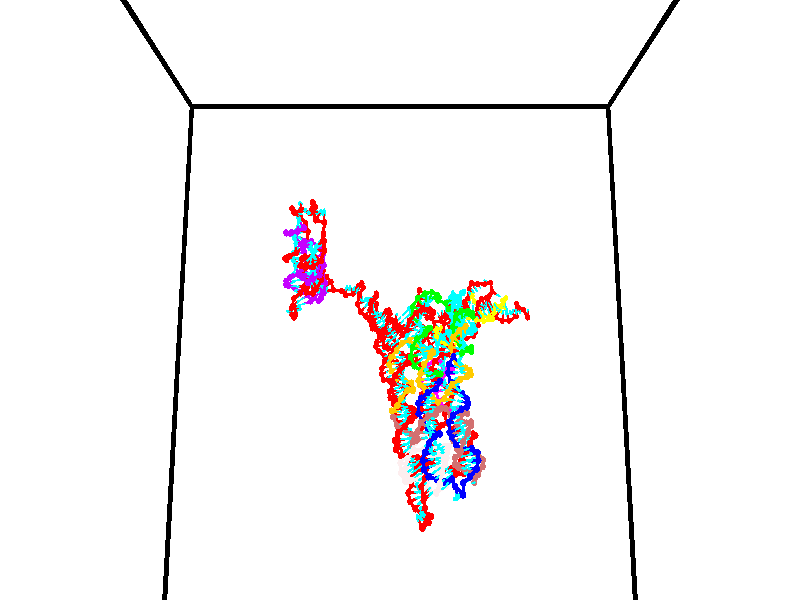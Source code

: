 // switches for output
#declare DRAW_BASES = 1; // possible values are 0, 1; only relevant for DNA ribbons
#declare DRAW_BASES_TYPE = 3; // possible values are 1, 2, 3; only relevant for DNA ribbons
#declare DRAW_FOG = 0; // set to 1 to enable fog

#include "colors.inc"

#include "transforms.inc"
background { rgb <1, 1, 1>}

#default {
   normal{
       ripples 0.25
       frequency 0.20
       turbulence 0.2
       lambda 5
   }
	finish {
		phong 0.1
		phong_size 40.
	}
}

// original window dimensions: 1024x640


// camera settings

camera {
	sky <0, 0.179814, -0.983701>
	up <0, 0.179814, -0.983701>
	right 1.6 * <1, 0, 0>
	location <35, 94.9851, 44.8844>
	look_at <35, 29.7336, 32.9568>
	direction <0, -65.2515, -11.9276>
	angle 67.0682
}


# declare cpy_camera_pos = <35, 94.9851, 44.8844>;
# if (DRAW_FOG = 1)
fog {
	fog_type 2
	up vnormalize(cpy_camera_pos)
	color rgbt<1,1,1,0.3>
	distance 1e-5
	fog_alt 3e-3
	fog_offset 56
}
# end


// LIGHTS

# declare lum = 6;
global_settings {
	ambient_light rgb lum * <0.05, 0.05, 0.05>
	max_trace_level 15
}# declare cpy_direct_light_amount = 0.25;
light_source
{	1000 * <-1, -1.16352, -0.803886>,
	rgb lum * cpy_direct_light_amount
	parallel
}

light_source
{	1000 * <1, 1.16352, 0.803886>,
	rgb lum * cpy_direct_light_amount
	parallel
}

// strand 0

// nucleotide -1

// particle -1
sphere {
	<24.285128, 34.935284, 35.422050> 0.250000
	pigment { color rgbt <1,0,0,0> }
	no_shadow
}
cylinder {
	<24.417969, 34.783718, 35.076534>,  <24.497673, 34.692780, 34.869225>, 0.100000
	pigment { color rgbt <1,0,0,0> }
	no_shadow
}
cylinder {
	<24.417969, 34.783718, 35.076534>,  <24.285128, 34.935284, 35.422050>, 0.100000
	pigment { color rgbt <1,0,0,0> }
	no_shadow
}

// particle -1
sphere {
	<24.417969, 34.783718, 35.076534> 0.100000
	pigment { color rgbt <1,0,0,0> }
	no_shadow
}
sphere {
	0, 1
	scale<0.080000,0.200000,0.300000>
	matrix <0.520754, -0.689895, 0.502852,
		-0.786462, -0.616820, -0.031795,
		0.332104, -0.378916, -0.863788,
		24.517601, 34.670044, 34.817398>
	pigment { color rgbt <0,1,1,0> }
	no_shadow
}
cylinder {
	<24.226416, 35.745804, 35.234451>,  <24.285128, 34.935284, 35.422050>, 0.130000
	pigment { color rgbt <1,0,0,0> }
	no_shadow
}

// nucleotide -1

// particle -1
sphere {
	<24.226416, 35.745804, 35.234451> 0.250000
	pigment { color rgbt <1,0,0,0> }
	no_shadow
}
cylinder {
	<24.307512, 36.046764, 34.983761>,  <24.356171, 36.227341, 34.833347>, 0.100000
	pigment { color rgbt <1,0,0,0> }
	no_shadow
}
cylinder {
	<24.307512, 36.046764, 34.983761>,  <24.226416, 35.745804, 35.234451>, 0.100000
	pigment { color rgbt <1,0,0,0> }
	no_shadow
}

// particle -1
sphere {
	<24.307512, 36.046764, 34.983761> 0.100000
	pigment { color rgbt <1,0,0,0> }
	no_shadow
}
sphere {
	0, 1
	scale<0.080000,0.200000,0.300000>
	matrix <-0.275948, 0.657976, 0.700657,
		0.939547, 0.030892, 0.341023,
		0.202740, 0.752405, -0.626724,
		24.368334, 36.272488, 34.795742>
	pigment { color rgbt <0,1,1,0> }
	no_shadow
}
cylinder {
	<24.617588, 36.241463, 35.546162>,  <24.226416, 35.745804, 35.234451>, 0.130000
	pigment { color rgbt <1,0,0,0> }
	no_shadow
}

// nucleotide -1

// particle -1
sphere {
	<24.617588, 36.241463, 35.546162> 0.250000
	pigment { color rgbt <1,0,0,0> }
	no_shadow
}
cylinder {
	<24.437546, 36.447498, 35.254387>,  <24.329519, 36.571121, 35.079323>, 0.100000
	pigment { color rgbt <1,0,0,0> }
	no_shadow
}
cylinder {
	<24.437546, 36.447498, 35.254387>,  <24.617588, 36.241463, 35.546162>, 0.100000
	pigment { color rgbt <1,0,0,0> }
	no_shadow
}

// particle -1
sphere {
	<24.437546, 36.447498, 35.254387> 0.100000
	pigment { color rgbt <1,0,0,0> }
	no_shadow
}
sphere {
	0, 1
	scale<0.080000,0.200000,0.300000>
	matrix <-0.274532, 0.697484, 0.661928,
		0.849727, 0.498194, -0.172534,
		-0.450108, 0.515092, -0.729441,
		24.302513, 36.602024, 35.035553>
	pigment { color rgbt <0,1,1,0> }
	no_shadow
}
cylinder {
	<24.835426, 36.909302, 35.476597>,  <24.617588, 36.241463, 35.546162>, 0.130000
	pigment { color rgbt <1,0,0,0> }
	no_shadow
}

// nucleotide -1

// particle -1
sphere {
	<24.835426, 36.909302, 35.476597> 0.250000
	pigment { color rgbt <1,0,0,0> }
	no_shadow
}
cylinder {
	<24.459223, 36.949581, 35.346798>,  <24.233500, 36.973747, 35.268917>, 0.100000
	pigment { color rgbt <1,0,0,0> }
	no_shadow
}
cylinder {
	<24.459223, 36.949581, 35.346798>,  <24.835426, 36.909302, 35.476597>, 0.100000
	pigment { color rgbt <1,0,0,0> }
	no_shadow
}

// particle -1
sphere {
	<24.459223, 36.949581, 35.346798> 0.100000
	pigment { color rgbt <1,0,0,0> }
	no_shadow
}
sphere {
	0, 1
	scale<0.080000,0.200000,0.300000>
	matrix <-0.220419, 0.545976, 0.808286,
		0.258562, 0.831727, -0.491300,
		-0.940511, 0.100700, -0.324497,
		24.177069, 36.979790, 35.249447>
	pigment { color rgbt <0,1,1,0> }
	no_shadow
}
cylinder {
	<24.852350, 37.539570, 34.988720>,  <24.835426, 36.909302, 35.476597>, 0.130000
	pigment { color rgbt <1,0,0,0> }
	no_shadow
}

// nucleotide -1

// particle -1
sphere {
	<24.852350, 37.539570, 34.988720> 0.250000
	pigment { color rgbt <1,0,0,0> }
	no_shadow
}
cylinder {
	<25.146570, 37.778370, 35.116817>,  <25.323103, 37.921650, 35.193676>, 0.100000
	pigment { color rgbt <1,0,0,0> }
	no_shadow
}
cylinder {
	<25.146570, 37.778370, 35.116817>,  <24.852350, 37.539570, 34.988720>, 0.100000
	pigment { color rgbt <1,0,0,0> }
	no_shadow
}

// particle -1
sphere {
	<25.146570, 37.778370, 35.116817> 0.100000
	pigment { color rgbt <1,0,0,0> }
	no_shadow
}
sphere {
	0, 1
	scale<0.080000,0.200000,0.300000>
	matrix <-0.308842, 0.716220, -0.625815,
		-0.602979, 0.361413, 0.711194,
		0.735549, 0.597000, 0.320247,
		25.367235, 37.957470, 35.212891>
	pigment { color rgbt <0,1,1,0> }
	no_shadow
}
cylinder {
	<24.626541, 38.207584, 35.180107>,  <24.852350, 37.539570, 34.988720>, 0.130000
	pigment { color rgbt <1,0,0,0> }
	no_shadow
}

// nucleotide -1

// particle -1
sphere {
	<24.626541, 38.207584, 35.180107> 0.250000
	pigment { color rgbt <1,0,0,0> }
	no_shadow
}
cylinder {
	<25.013723, 38.247570, 35.087963>,  <25.246033, 38.271561, 35.032677>, 0.100000
	pigment { color rgbt <1,0,0,0> }
	no_shadow
}
cylinder {
	<25.013723, 38.247570, 35.087963>,  <24.626541, 38.207584, 35.180107>, 0.100000
	pigment { color rgbt <1,0,0,0> }
	no_shadow
}

// particle -1
sphere {
	<25.013723, 38.247570, 35.087963> 0.100000
	pigment { color rgbt <1,0,0,0> }
	no_shadow
}
sphere {
	0, 1
	scale<0.080000,0.200000,0.300000>
	matrix <-0.227205, 0.739325, -0.633858,
		0.106948, 0.665887, 0.738348,
		0.967957, 0.099966, -0.230362,
		25.304110, 38.277561, 35.018856>
	pigment { color rgbt <0,1,1,0> }
	no_shadow
}
cylinder {
	<24.847858, 38.992023, 35.163975>,  <24.626541, 38.207584, 35.180107>, 0.130000
	pigment { color rgbt <1,0,0,0> }
	no_shadow
}

// nucleotide -1

// particle -1
sphere {
	<24.847858, 38.992023, 35.163975> 0.250000
	pigment { color rgbt <1,0,0,0> }
	no_shadow
}
cylinder {
	<25.088642, 38.782780, 34.922646>,  <25.233112, 38.657234, 34.777847>, 0.100000
	pigment { color rgbt <1,0,0,0> }
	no_shadow
}
cylinder {
	<25.088642, 38.782780, 34.922646>,  <24.847858, 38.992023, 35.163975>, 0.100000
	pigment { color rgbt <1,0,0,0> }
	no_shadow
}

// particle -1
sphere {
	<25.088642, 38.782780, 34.922646> 0.100000
	pigment { color rgbt <1,0,0,0> }
	no_shadow
}
sphere {
	0, 1
	scale<0.080000,0.200000,0.300000>
	matrix <-0.213888, 0.622317, -0.752977,
		0.769349, 0.582305, 0.262721,
		0.601958, -0.523109, -0.603327,
		25.269230, 38.625847, 34.741646>
	pigment { color rgbt <0,1,1,0> }
	no_shadow
}
cylinder {
	<25.094769, 39.600063, 34.644543>,  <24.847858, 38.992023, 35.163975>, 0.130000
	pigment { color rgbt <1,0,0,0> }
	no_shadow
}

// nucleotide -1

// particle -1
sphere {
	<25.094769, 39.600063, 34.644543> 0.250000
	pigment { color rgbt <1,0,0,0> }
	no_shadow
}
cylinder {
	<25.222116, 39.253616, 34.490410>,  <25.298525, 39.045750, 34.397930>, 0.100000
	pigment { color rgbt <1,0,0,0> }
	no_shadow
}
cylinder {
	<25.222116, 39.253616, 34.490410>,  <25.094769, 39.600063, 34.644543>, 0.100000
	pigment { color rgbt <1,0,0,0> }
	no_shadow
}

// particle -1
sphere {
	<25.222116, 39.253616, 34.490410> 0.100000
	pigment { color rgbt <1,0,0,0> }
	no_shadow
}
sphere {
	0, 1
	scale<0.080000,0.200000,0.300000>
	matrix <0.152463, 0.447972, -0.880952,
		0.935625, 0.221721, 0.274673,
		0.318371, -0.866118, -0.385330,
		25.317627, 38.993782, 34.374809>
	pigment { color rgbt <0,1,1,0> }
	no_shadow
}
cylinder {
	<25.700169, 39.757191, 34.262875>,  <25.094769, 39.600063, 34.644543>, 0.130000
	pigment { color rgbt <1,0,0,0> }
	no_shadow
}

// nucleotide -1

// particle -1
sphere {
	<25.700169, 39.757191, 34.262875> 0.250000
	pigment { color rgbt <1,0,0,0> }
	no_shadow
}
cylinder {
	<25.508961, 39.433102, 34.127205>,  <25.394236, 39.238647, 34.045803>, 0.100000
	pigment { color rgbt <1,0,0,0> }
	no_shadow
}
cylinder {
	<25.508961, 39.433102, 34.127205>,  <25.700169, 39.757191, 34.262875>, 0.100000
	pigment { color rgbt <1,0,0,0> }
	no_shadow
}

// particle -1
sphere {
	<25.508961, 39.433102, 34.127205> 0.100000
	pigment { color rgbt <1,0,0,0> }
	no_shadow
}
sphere {
	0, 1
	scale<0.080000,0.200000,0.300000>
	matrix <-0.044113, 0.407807, -0.912002,
		0.877241, -0.420992, -0.230681,
		-0.478019, -0.810222, -0.339174,
		25.365555, 39.190037, 34.025452>
	pigment { color rgbt <0,1,1,0> }
	no_shadow
}
cylinder {
	<26.067820, 39.656826, 33.678070>,  <25.700169, 39.757191, 34.262875>, 0.130000
	pigment { color rgbt <1,0,0,0> }
	no_shadow
}

// nucleotide -1

// particle -1
sphere {
	<26.067820, 39.656826, 33.678070> 0.250000
	pigment { color rgbt <1,0,0,0> }
	no_shadow
}
cylinder {
	<25.717466, 39.465050, 33.656296>,  <25.507254, 39.349983, 33.643230>, 0.100000
	pigment { color rgbt <1,0,0,0> }
	no_shadow
}
cylinder {
	<25.717466, 39.465050, 33.656296>,  <26.067820, 39.656826, 33.678070>, 0.100000
	pigment { color rgbt <1,0,0,0> }
	no_shadow
}

// particle -1
sphere {
	<25.717466, 39.465050, 33.656296> 0.100000
	pigment { color rgbt <1,0,0,0> }
	no_shadow
}
sphere {
	0, 1
	scale<0.080000,0.200000,0.300000>
	matrix <-0.143667, 0.366821, -0.919131,
		0.460643, -0.797229, -0.390172,
		-0.875881, -0.479446, -0.054438,
		25.454702, 39.321217, 33.639965>
	pigment { color rgbt <0,1,1,0> }
	no_shadow
}
cylinder {
	<26.167944, 39.327190, 33.011997>,  <26.067820, 39.656826, 33.678070>, 0.130000
	pigment { color rgbt <1,0,0,0> }
	no_shadow
}

// nucleotide -1

// particle -1
sphere {
	<26.167944, 39.327190, 33.011997> 0.250000
	pigment { color rgbt <1,0,0,0> }
	no_shadow
}
cylinder {
	<25.773600, 39.328793, 33.079010>,  <25.536993, 39.329754, 33.119217>, 0.100000
	pigment { color rgbt <1,0,0,0> }
	no_shadow
}
cylinder {
	<25.773600, 39.328793, 33.079010>,  <26.167944, 39.327190, 33.011997>, 0.100000
	pigment { color rgbt <1,0,0,0> }
	no_shadow
}

// particle -1
sphere {
	<25.773600, 39.328793, 33.079010> 0.100000
	pigment { color rgbt <1,0,0,0> }
	no_shadow
}
sphere {
	0, 1
	scale<0.080000,0.200000,0.300000>
	matrix <-0.149603, 0.429446, -0.890615,
		-0.075510, -0.903084, -0.422774,
		-0.985859, 0.004002, 0.167532,
		25.477842, 39.329994, 33.129269>
	pigment { color rgbt <0,1,1,0> }
	no_shadow
}
cylinder {
	<25.908051, 39.061974, 32.417572>,  <26.167944, 39.327190, 33.011997>, 0.130000
	pigment { color rgbt <1,0,0,0> }
	no_shadow
}

// nucleotide -1

// particle -1
sphere {
	<25.908051, 39.061974, 32.417572> 0.250000
	pigment { color rgbt <1,0,0,0> }
	no_shadow
}
cylinder {
	<25.608976, 39.265358, 32.588425>,  <25.429533, 39.387390, 32.690937>, 0.100000
	pigment { color rgbt <1,0,0,0> }
	no_shadow
}
cylinder {
	<25.608976, 39.265358, 32.588425>,  <25.908051, 39.061974, 32.417572>, 0.100000
	pigment { color rgbt <1,0,0,0> }
	no_shadow
}

// particle -1
sphere {
	<25.608976, 39.265358, 32.588425> 0.100000
	pigment { color rgbt <1,0,0,0> }
	no_shadow
}
sphere {
	0, 1
	scale<0.080000,0.200000,0.300000>
	matrix <-0.141380, 0.506577, -0.850524,
		-0.648831, -0.696310, -0.306873,
		-0.747683, 0.508460, 0.427127,
		25.384672, 39.417896, 32.716564>
	pigment { color rgbt <0,1,1,0> }
	no_shadow
}
cylinder {
	<25.452868, 39.117287, 31.872839>,  <25.908051, 39.061974, 32.417572>, 0.130000
	pigment { color rgbt <1,0,0,0> }
	no_shadow
}

// nucleotide -1

// particle -1
sphere {
	<25.452868, 39.117287, 31.872839> 0.250000
	pigment { color rgbt <1,0,0,0> }
	no_shadow
}
cylinder {
	<25.323767, 39.393124, 32.132160>,  <25.246307, 39.558624, 32.287754>, 0.100000
	pigment { color rgbt <1,0,0,0> }
	no_shadow
}
cylinder {
	<25.323767, 39.393124, 32.132160>,  <25.452868, 39.117287, 31.872839>, 0.100000
	pigment { color rgbt <1,0,0,0> }
	no_shadow
}

// particle -1
sphere {
	<25.323767, 39.393124, 32.132160> 0.100000
	pigment { color rgbt <1,0,0,0> }
	no_shadow
}
sphere {
	0, 1
	scale<0.080000,0.200000,0.300000>
	matrix <-0.170407, 0.631431, -0.756476,
		-0.931017, -0.354629, -0.086284,
		-0.322751, 0.689589, 0.648305,
		25.226942, 39.599998, 32.326653>
	pigment { color rgbt <0,1,1,0> }
	no_shadow
}
cylinder {
	<24.905571, 39.507145, 31.511538>,  <25.452868, 39.117287, 31.872839>, 0.130000
	pigment { color rgbt <1,0,0,0> }
	no_shadow
}

// nucleotide -1

// particle -1
sphere {
	<24.905571, 39.507145, 31.511538> 0.250000
	pigment { color rgbt <1,0,0,0> }
	no_shadow
}
cylinder {
	<25.046335, 39.734730, 31.808844>,  <25.130795, 39.871281, 31.987226>, 0.100000
	pigment { color rgbt <1,0,0,0> }
	no_shadow
}
cylinder {
	<25.046335, 39.734730, 31.808844>,  <24.905571, 39.507145, 31.511538>, 0.100000
	pigment { color rgbt <1,0,0,0> }
	no_shadow
}

// particle -1
sphere {
	<25.046335, 39.734730, 31.808844> 0.100000
	pigment { color rgbt <1,0,0,0> }
	no_shadow
}
sphere {
	0, 1
	scale<0.080000,0.200000,0.300000>
	matrix <0.073344, 0.774857, -0.627868,
		-0.933155, 0.275468, 0.230951,
		0.351911, 0.568959, 0.743266,
		25.151909, 39.905418, 32.031822>
	pigment { color rgbt <0,1,1,0> }
	no_shadow
}
cylinder {
	<24.494844, 40.048328, 31.416327>,  <24.905571, 39.507145, 31.511538>, 0.130000
	pigment { color rgbt <1,0,0,0> }
	no_shadow
}

// nucleotide -1

// particle -1
sphere {
	<24.494844, 40.048328, 31.416327> 0.250000
	pigment { color rgbt <1,0,0,0> }
	no_shadow
}
cylinder {
	<24.818951, 40.150505, 31.627312>,  <25.013414, 40.211811, 31.753902>, 0.100000
	pigment { color rgbt <1,0,0,0> }
	no_shadow
}
cylinder {
	<24.818951, 40.150505, 31.627312>,  <24.494844, 40.048328, 31.416327>, 0.100000
	pigment { color rgbt <1,0,0,0> }
	no_shadow
}

// particle -1
sphere {
	<24.818951, 40.150505, 31.627312> 0.100000
	pigment { color rgbt <1,0,0,0> }
	no_shadow
}
sphere {
	0, 1
	scale<0.080000,0.200000,0.300000>
	matrix <0.066905, 0.853815, -0.516259,
		-0.582228, 0.453598, 0.674729,
		0.810268, 0.255438, 0.527463,
		25.062031, 40.227135, 31.785551>
	pigment { color rgbt <0,1,1,0> }
	no_shadow
}
cylinder {
	<24.364149, 40.745464, 31.728201>,  <24.494844, 40.048328, 31.416327>, 0.130000
	pigment { color rgbt <1,0,0,0> }
	no_shadow
}

// nucleotide -1

// particle -1
sphere {
	<24.364149, 40.745464, 31.728201> 0.250000
	pigment { color rgbt <1,0,0,0> }
	no_shadow
}
cylinder {
	<24.762213, 40.713024, 31.706005>,  <25.001051, 40.693562, 31.692688>, 0.100000
	pigment { color rgbt <1,0,0,0> }
	no_shadow
}
cylinder {
	<24.762213, 40.713024, 31.706005>,  <24.364149, 40.745464, 31.728201>, 0.100000
	pigment { color rgbt <1,0,0,0> }
	no_shadow
}

// particle -1
sphere {
	<24.762213, 40.713024, 31.706005> 0.100000
	pigment { color rgbt <1,0,0,0> }
	no_shadow
}
sphere {
	0, 1
	scale<0.080000,0.200000,0.300000>
	matrix <0.061926, 0.956022, -0.286682,
		0.076300, 0.281858, 0.956418,
		0.995160, -0.081100, -0.055490,
		25.060760, 40.688694, 31.689358>
	pigment { color rgbt <0,1,1,0> }
	no_shadow
}
cylinder {
	<24.653482, 41.410416, 32.018017>,  <24.364149, 40.745464, 31.728201>, 0.130000
	pigment { color rgbt <1,0,0,0> }
	no_shadow
}

// nucleotide -1

// particle -1
sphere {
	<24.653482, 41.410416, 32.018017> 0.250000
	pigment { color rgbt <1,0,0,0> }
	no_shadow
}
cylinder {
	<24.921156, 41.229717, 31.782009>,  <25.081760, 41.121296, 31.640406>, 0.100000
	pigment { color rgbt <1,0,0,0> }
	no_shadow
}
cylinder {
	<24.921156, 41.229717, 31.782009>,  <24.653482, 41.410416, 32.018017>, 0.100000
	pigment { color rgbt <1,0,0,0> }
	no_shadow
}

// particle -1
sphere {
	<24.921156, 41.229717, 31.782009> 0.100000
	pigment { color rgbt <1,0,0,0> }
	no_shadow
}
sphere {
	0, 1
	scale<0.080000,0.200000,0.300000>
	matrix <0.257402, 0.885755, -0.386242,
		0.697093, 0.106595, 0.709012,
		0.669182, -0.451748, -0.590016,
		25.121910, 41.094193, 31.605003>
	pigment { color rgbt <0,1,1,0> }
	no_shadow
}
cylinder {
	<25.039438, 41.986015, 31.854534>,  <24.653482, 41.410416, 32.018017>, 0.130000
	pigment { color rgbt <1,0,0,0> }
	no_shadow
}

// nucleotide -1

// particle -1
sphere {
	<25.039438, 41.986015, 31.854534> 0.250000
	pigment { color rgbt <1,0,0,0> }
	no_shadow
}
cylinder {
	<25.176260, 41.703892, 31.606167>,  <25.258352, 41.534618, 31.457148>, 0.100000
	pigment { color rgbt <1,0,0,0> }
	no_shadow
}
cylinder {
	<25.176260, 41.703892, 31.606167>,  <25.039438, 41.986015, 31.854534>, 0.100000
	pigment { color rgbt <1,0,0,0> }
	no_shadow
}

// particle -1
sphere {
	<25.176260, 41.703892, 31.606167> 0.100000
	pigment { color rgbt <1,0,0,0> }
	no_shadow
}
sphere {
	0, 1
	scale<0.080000,0.200000,0.300000>
	matrix <0.328828, 0.708840, -0.624034,
		0.880267, 0.009279, 0.474388,
		0.342055, -0.705309, -0.620917,
		25.278877, 41.492298, 31.419891>
	pigment { color rgbt <0,1,1,0> }
	no_shadow
}
cylinder {
	<25.671480, 42.278320, 31.657099>,  <25.039438, 41.986015, 31.854534>, 0.130000
	pigment { color rgbt <1,0,0,0> }
	no_shadow
}

// nucleotide -1

// particle -1
sphere {
	<25.671480, 42.278320, 31.657099> 0.250000
	pigment { color rgbt <1,0,0,0> }
	no_shadow
}
cylinder {
	<25.602530, 42.005791, 31.372541>,  <25.561159, 41.842274, 31.201807>, 0.100000
	pigment { color rgbt <1,0,0,0> }
	no_shadow
}
cylinder {
	<25.602530, 42.005791, 31.372541>,  <25.671480, 42.278320, 31.657099>, 0.100000
	pigment { color rgbt <1,0,0,0> }
	no_shadow
}

// particle -1
sphere {
	<25.602530, 42.005791, 31.372541> 0.100000
	pigment { color rgbt <1,0,0,0> }
	no_shadow
}
sphere {
	0, 1
	scale<0.080000,0.200000,0.300000>
	matrix <0.288181, 0.655723, -0.697839,
		0.941933, -0.325301, 0.083315,
		-0.172376, -0.681328, -0.711392,
		25.550817, 41.801392, 31.159124>
	pigment { color rgbt <0,1,1,0> }
	no_shadow
}
cylinder {
	<26.257441, 42.332001, 31.258446>,  <25.671480, 42.278320, 31.657099>, 0.130000
	pigment { color rgbt <1,0,0,0> }
	no_shadow
}

// nucleotide -1

// particle -1
sphere {
	<26.257441, 42.332001, 31.258446> 0.250000
	pigment { color rgbt <1,0,0,0> }
	no_shadow
}
cylinder {
	<25.999601, 42.152077, 31.011169>,  <25.844898, 42.044121, 30.862804>, 0.100000
	pigment { color rgbt <1,0,0,0> }
	no_shadow
}
cylinder {
	<25.999601, 42.152077, 31.011169>,  <26.257441, 42.332001, 31.258446>, 0.100000
	pigment { color rgbt <1,0,0,0> }
	no_shadow
}

// particle -1
sphere {
	<25.999601, 42.152077, 31.011169> 0.100000
	pigment { color rgbt <1,0,0,0> }
	no_shadow
}
sphere {
	0, 1
	scale<0.080000,0.200000,0.300000>
	matrix <0.248615, 0.641320, -0.725878,
		0.722970, -0.621590, -0.301562,
		-0.644597, -0.449815, -0.618192,
		25.806221, 42.017132, 30.825712>
	pigment { color rgbt <0,1,1,0> }
	no_shadow
}
cylinder {
	<26.647039, 42.251694, 30.728573>,  <26.257441, 42.332001, 31.258446>, 0.130000
	pigment { color rgbt <1,0,0,0> }
	no_shadow
}

// nucleotide -1

// particle -1
sphere {
	<26.647039, 42.251694, 30.728573> 0.250000
	pigment { color rgbt <1,0,0,0> }
	no_shadow
}
cylinder {
	<26.271597, 42.219040, 30.594496>,  <26.046331, 42.199448, 30.514050>, 0.100000
	pigment { color rgbt <1,0,0,0> }
	no_shadow
}
cylinder {
	<26.271597, 42.219040, 30.594496>,  <26.647039, 42.251694, 30.728573>, 0.100000
	pigment { color rgbt <1,0,0,0> }
	no_shadow
}

// particle -1
sphere {
	<26.271597, 42.219040, 30.594496> 0.100000
	pigment { color rgbt <1,0,0,0> }
	no_shadow
}
sphere {
	0, 1
	scale<0.080000,0.200000,0.300000>
	matrix <0.201691, 0.658419, -0.725124,
		0.279888, -0.748212, -0.601533,
		-0.938607, -0.081630, -0.335191,
		25.990015, 42.194550, 30.493938>
	pigment { color rgbt <0,1,1,0> }
	no_shadow
}
cylinder {
	<26.673101, 42.164974, 30.006367>,  <26.647039, 42.251694, 30.728573>, 0.130000
	pigment { color rgbt <1,0,0,0> }
	no_shadow
}

// nucleotide -1

// particle -1
sphere {
	<26.673101, 42.164974, 30.006367> 0.250000
	pigment { color rgbt <1,0,0,0> }
	no_shadow
}
cylinder {
	<26.300255, 42.301376, 30.055151>,  <26.076548, 42.383217, 30.084421>, 0.100000
	pigment { color rgbt <1,0,0,0> }
	no_shadow
}
cylinder {
	<26.300255, 42.301376, 30.055151>,  <26.673101, 42.164974, 30.006367>, 0.100000
	pigment { color rgbt <1,0,0,0> }
	no_shadow
}

// particle -1
sphere {
	<26.300255, 42.301376, 30.055151> 0.100000
	pigment { color rgbt <1,0,0,0> }
	no_shadow
}
sphere {
	0, 1
	scale<0.080000,0.200000,0.300000>
	matrix <0.109942, 0.587312, -0.801859,
		-0.345067, -0.734017, -0.584934,
		-0.932117, 0.341004, 0.121962,
		26.020620, 42.403679, 30.091740>
	pigment { color rgbt <0,1,1,0> }
	no_shadow
}
cylinder {
	<26.440180, 42.144730, 29.336180>,  <26.673101, 42.164974, 30.006367>, 0.130000
	pigment { color rgbt <1,0,0,0> }
	no_shadow
}

// nucleotide -1

// particle -1
sphere {
	<26.440180, 42.144730, 29.336180> 0.250000
	pigment { color rgbt <1,0,0,0> }
	no_shadow
}
cylinder {
	<26.240646, 42.405464, 29.564663>,  <26.120926, 42.561905, 29.701754>, 0.100000
	pigment { color rgbt <1,0,0,0> }
	no_shadow
}
cylinder {
	<26.240646, 42.405464, 29.564663>,  <26.440180, 42.144730, 29.336180>, 0.100000
	pigment { color rgbt <1,0,0,0> }
	no_shadow
}

// particle -1
sphere {
	<26.240646, 42.405464, 29.564663> 0.100000
	pigment { color rgbt <1,0,0,0> }
	no_shadow
}
sphere {
	0, 1
	scale<0.080000,0.200000,0.300000>
	matrix <0.109700, 0.701246, -0.704428,
		-0.859729, -0.288729, -0.421310,
		-0.498831, 0.651835, 0.571208,
		26.090998, 42.601013, 29.736025>
	pigment { color rgbt <0,1,1,0> }
	no_shadow
}
cylinder {
	<25.965456, 42.514656, 28.883179>,  <26.440180, 42.144730, 29.336180>, 0.130000
	pigment { color rgbt <1,0,0,0> }
	no_shadow
}

// nucleotide -1

// particle -1
sphere {
	<25.965456, 42.514656, 28.883179> 0.250000
	pigment { color rgbt <1,0,0,0> }
	no_shadow
}
cylinder {
	<25.973757, 42.762512, 29.197025>,  <25.978737, 42.911224, 29.385332>, 0.100000
	pigment { color rgbt <1,0,0,0> }
	no_shadow
}
cylinder {
	<25.973757, 42.762512, 29.197025>,  <25.965456, 42.514656, 28.883179>, 0.100000
	pigment { color rgbt <1,0,0,0> }
	no_shadow
}

// particle -1
sphere {
	<25.973757, 42.762512, 29.197025> 0.100000
	pigment { color rgbt <1,0,0,0> }
	no_shadow
}
sphere {
	0, 1
	scale<0.080000,0.200000,0.300000>
	matrix <-0.007427, 0.784857, -0.619632,
		-0.999757, 0.007032, 0.020890,
		0.020753, 0.619637, 0.784614,
		25.979982, 42.948402, 29.432409>
	pigment { color rgbt <0,1,1,0> }
	no_shadow
}
cylinder {
	<25.511705, 43.100365, 28.770737>,  <25.965456, 42.514656, 28.883179>, 0.130000
	pigment { color rgbt <1,0,0,0> }
	no_shadow
}

// nucleotide -1

// particle -1
sphere {
	<25.511705, 43.100365, 28.770737> 0.250000
	pigment { color rgbt <1,0,0,0> }
	no_shadow
}
cylinder {
	<25.786127, 43.194244, 29.046198>,  <25.950781, 43.250572, 29.211475>, 0.100000
	pigment { color rgbt <1,0,0,0> }
	no_shadow
}
cylinder {
	<25.786127, 43.194244, 29.046198>,  <25.511705, 43.100365, 28.770737>, 0.100000
	pigment { color rgbt <1,0,0,0> }
	no_shadow
}

// particle -1
sphere {
	<25.786127, 43.194244, 29.046198> 0.100000
	pigment { color rgbt <1,0,0,0> }
	no_shadow
}
sphere {
	0, 1
	scale<0.080000,0.200000,0.300000>
	matrix <0.180493, 0.862047, -0.473600,
		-0.704806, 0.449213, 0.549051,
		0.686055, 0.234697, 0.688655,
		25.991943, 43.264652, 29.252794>
	pigment { color rgbt <0,1,1,0> }
	no_shadow
}
cylinder {
	<25.485033, 43.839363, 28.706778>,  <25.511705, 43.100365, 28.770737>, 0.130000
	pigment { color rgbt <1,0,0,0> }
	no_shadow
}

// nucleotide -1

// particle -1
sphere {
	<25.485033, 43.839363, 28.706778> 0.250000
	pigment { color rgbt <1,0,0,0> }
	no_shadow
}
cylinder {
	<25.842216, 43.738407, 28.855869>,  <26.056526, 43.677834, 28.945324>, 0.100000
	pigment { color rgbt <1,0,0,0> }
	no_shadow
}
cylinder {
	<25.842216, 43.738407, 28.855869>,  <25.485033, 43.839363, 28.706778>, 0.100000
	pigment { color rgbt <1,0,0,0> }
	no_shadow
}

// particle -1
sphere {
	<25.842216, 43.738407, 28.855869> 0.100000
	pigment { color rgbt <1,0,0,0> }
	no_shadow
}
sphere {
	0, 1
	scale<0.080000,0.200000,0.300000>
	matrix <0.440305, 0.661900, -0.606647,
		-0.093595, 0.705823, 0.702178,
		0.892957, -0.252393, 0.372728,
		26.110104, 43.662689, 28.967688>
	pigment { color rgbt <0,1,1,0> }
	no_shadow
}
cylinder {
	<25.823048, 44.331444, 29.189035>,  <25.485033, 43.839363, 28.706778>, 0.130000
	pigment { color rgbt <1,0,0,0> }
	no_shadow
}

// nucleotide -1

// particle -1
sphere {
	<25.823048, 44.331444, 29.189035> 0.250000
	pigment { color rgbt <1,0,0,0> }
	no_shadow
}
cylinder {
	<26.070780, 44.116413, 28.960146>,  <26.219419, 43.987392, 28.822813>, 0.100000
	pigment { color rgbt <1,0,0,0> }
	no_shadow
}
cylinder {
	<26.070780, 44.116413, 28.960146>,  <25.823048, 44.331444, 29.189035>, 0.100000
	pigment { color rgbt <1,0,0,0> }
	no_shadow
}

// particle -1
sphere {
	<26.070780, 44.116413, 28.960146> 0.100000
	pigment { color rgbt <1,0,0,0> }
	no_shadow
}
sphere {
	0, 1
	scale<0.080000,0.200000,0.300000>
	matrix <0.072457, 0.764849, -0.640121,
		0.781780, 0.354984, 0.512646,
		0.619329, -0.537579, -0.572223,
		26.256578, 43.955139, 28.788479>
	pigment { color rgbt <0,1,1,0> }
	no_shadow
}
cylinder {
	<26.462276, 44.656067, 29.056566>,  <25.823048, 44.331444, 29.189035>, 0.130000
	pigment { color rgbt <1,0,0,0> }
	no_shadow
}

// nucleotide -1

// particle -1
sphere {
	<26.462276, 44.656067, 29.056566> 0.250000
	pigment { color rgbt <1,0,0,0> }
	no_shadow
}
cylinder {
	<26.358675, 44.440533, 28.735924>,  <26.296515, 44.311211, 28.543539>, 0.100000
	pigment { color rgbt <1,0,0,0> }
	no_shadow
}
cylinder {
	<26.358675, 44.440533, 28.735924>,  <26.462276, 44.656067, 29.056566>, 0.100000
	pigment { color rgbt <1,0,0,0> }
	no_shadow
}

// particle -1
sphere {
	<26.358675, 44.440533, 28.735924> 0.100000
	pigment { color rgbt <1,0,0,0> }
	no_shadow
}
sphere {
	0, 1
	scale<0.080000,0.200000,0.300000>
	matrix <0.151099, 0.797103, -0.584633,
		0.953984, -0.272544, -0.125035,
		-0.259004, -0.538838, -0.801605,
		26.280973, 44.278881, 28.495441>
	pigment { color rgbt <0,1,1,0> }
	no_shadow
}
cylinder {
	<27.165924, 44.654839, 29.281973>,  <26.462276, 44.656067, 29.056566>, 0.130000
	pigment { color rgbt <1,0,0,0> }
	no_shadow
}

// nucleotide -1

// particle -1
sphere {
	<27.165924, 44.654839, 29.281973> 0.250000
	pigment { color rgbt <1,0,0,0> }
	no_shadow
}
cylinder {
	<27.018581, 45.026230, 29.300884>,  <26.930176, 45.249065, 29.312231>, 0.100000
	pigment { color rgbt <1,0,0,0> }
	no_shadow
}
cylinder {
	<27.018581, 45.026230, 29.300884>,  <27.165924, 44.654839, 29.281973>, 0.100000
	pigment { color rgbt <1,0,0,0> }
	no_shadow
}

// particle -1
sphere {
	<27.018581, 45.026230, 29.300884> 0.100000
	pigment { color rgbt <1,0,0,0> }
	no_shadow
}
sphere {
	0, 1
	scale<0.080000,0.200000,0.300000>
	matrix <0.890845, 0.337966, 0.303603,
		0.265910, 0.153954, -0.951625,
		-0.368358, 0.928481, 0.047280,
		26.908073, 45.304775, 29.315069>
	pigment { color rgbt <0,1,1,0> }
	no_shadow
}
cylinder {
	<27.684683, 45.045105, 28.998135>,  <27.165924, 44.654839, 29.281973>, 0.130000
	pigment { color rgbt <1,0,0,0> }
	no_shadow
}

// nucleotide -1

// particle -1
sphere {
	<27.684683, 45.045105, 28.998135> 0.250000
	pigment { color rgbt <1,0,0,0> }
	no_shadow
}
cylinder {
	<27.442455, 45.243607, 29.246979>,  <27.297119, 45.362705, 29.396286>, 0.100000
	pigment { color rgbt <1,0,0,0> }
	no_shadow
}
cylinder {
	<27.442455, 45.243607, 29.246979>,  <27.684683, 45.045105, 28.998135>, 0.100000
	pigment { color rgbt <1,0,0,0> }
	no_shadow
}

// particle -1
sphere {
	<27.442455, 45.243607, 29.246979> 0.100000
	pigment { color rgbt <1,0,0,0> }
	no_shadow
}
sphere {
	0, 1
	scale<0.080000,0.200000,0.300000>
	matrix <0.789630, 0.471803, 0.392283,
		-0.098843, 0.728792, -0.677563,
		-0.605570, 0.496250, 0.622111,
		27.260784, 45.392483, 29.433613>
	pigment { color rgbt <0,1,1,0> }
	no_shadow
}
cylinder {
	<27.590185, 45.769211, 28.877407>,  <27.684683, 45.045105, 28.998135>, 0.130000
	pigment { color rgbt <1,0,0,0> }
	no_shadow
}

// nucleotide -1

// particle -1
sphere {
	<27.590185, 45.769211, 28.877407> 0.250000
	pigment { color rgbt <1,0,0,0> }
	no_shadow
}
cylinder {
	<27.607796, 45.652363, 29.259554>,  <27.618362, 45.582253, 29.488842>, 0.100000
	pigment { color rgbt <1,0,0,0> }
	no_shadow
}
cylinder {
	<27.607796, 45.652363, 29.259554>,  <27.590185, 45.769211, 28.877407>, 0.100000
	pigment { color rgbt <1,0,0,0> }
	no_shadow
}

// particle -1
sphere {
	<27.607796, 45.652363, 29.259554> 0.100000
	pigment { color rgbt <1,0,0,0> }
	no_shadow
}
sphere {
	0, 1
	scale<0.080000,0.200000,0.300000>
	matrix <0.811654, 0.568019, 0.136279,
		-0.582477, 0.769429, 0.262106,
		0.044024, -0.292119, 0.955368,
		27.621002, 45.564728, 29.546164>
	pigment { color rgbt <0,1,1,0> }
	no_shadow
}
cylinder {
	<27.624390, 46.264648, 29.520346>,  <27.590185, 45.769211, 28.877407>, 0.130000
	pigment { color rgbt <1,0,0,0> }
	no_shadow
}

// nucleotide -1

// particle -1
sphere {
	<27.624390, 46.264648, 29.520346> 0.250000
	pigment { color rgbt <1,0,0,0> }
	no_shadow
}
cylinder {
	<27.840864, 45.933182, 29.577532>,  <27.970749, 45.734303, 29.611843>, 0.100000
	pigment { color rgbt <1,0,0,0> }
	no_shadow
}
cylinder {
	<27.840864, 45.933182, 29.577532>,  <27.624390, 46.264648, 29.520346>, 0.100000
	pigment { color rgbt <1,0,0,0> }
	no_shadow
}

// particle -1
sphere {
	<27.840864, 45.933182, 29.577532> 0.100000
	pigment { color rgbt <1,0,0,0> }
	no_shadow
}
sphere {
	0, 1
	scale<0.080000,0.200000,0.300000>
	matrix <0.834680, 0.550005, 0.028350,
		-0.102123, 0.103986, 0.989322,
		0.541184, -0.828662, 0.142963,
		28.003220, 45.684582, 29.620420>
	pigment { color rgbt <0,1,1,0> }
	no_shadow
}
cylinder {
	<27.933090, 46.111961, 30.254351>,  <27.624390, 46.264648, 29.520346>, 0.130000
	pigment { color rgbt <1,0,0,0> }
	no_shadow
}

// nucleotide -1

// particle -1
sphere {
	<27.933090, 46.111961, 30.254351> 0.250000
	pigment { color rgbt <1,0,0,0> }
	no_shadow
}
cylinder {
	<28.119568, 46.008163, 29.916042>,  <28.231455, 45.945885, 29.713057>, 0.100000
	pigment { color rgbt <1,0,0,0> }
	no_shadow
}
cylinder {
	<28.119568, 46.008163, 29.916042>,  <27.933090, 46.111961, 30.254351>, 0.100000
	pigment { color rgbt <1,0,0,0> }
	no_shadow
}

// particle -1
sphere {
	<28.119568, 46.008163, 29.916042> 0.100000
	pigment { color rgbt <1,0,0,0> }
	no_shadow
}
sphere {
	0, 1
	scale<0.080000,0.200000,0.300000>
	matrix <0.634226, 0.764545, 0.115017,
		0.616783, -0.590030, 0.521002,
		0.466193, -0.259492, -0.845770,
		28.259426, 45.930317, 29.662312>
	pigment { color rgbt <0,1,1,0> }
	no_shadow
}
cylinder {
	<28.624338, 45.907551, 30.391489>,  <27.933090, 46.111961, 30.254351>, 0.130000
	pigment { color rgbt <1,0,0,0> }
	no_shadow
}

// nucleotide -1

// particle -1
sphere {
	<28.624338, 45.907551, 30.391489> 0.250000
	pigment { color rgbt <1,0,0,0> }
	no_shadow
}
cylinder {
	<28.620380, 46.060493, 30.021904>,  <28.618006, 46.152260, 29.800154>, 0.100000
	pigment { color rgbt <1,0,0,0> }
	no_shadow
}
cylinder {
	<28.620380, 46.060493, 30.021904>,  <28.624338, 45.907551, 30.391489>, 0.100000
	pigment { color rgbt <1,0,0,0> }
	no_shadow
}

// particle -1
sphere {
	<28.620380, 46.060493, 30.021904> 0.100000
	pigment { color rgbt <1,0,0,0> }
	no_shadow
}
sphere {
	0, 1
	scale<0.080000,0.200000,0.300000>
	matrix <0.578958, 0.755568, 0.306471,
		0.815297, -0.531903, -0.228843,
		-0.009894, 0.382356, -0.923962,
		28.617413, 46.175201, 29.744715>
	pigment { color rgbt <0,1,1,0> }
	no_shadow
}
cylinder {
	<28.573776, 45.940586, 31.221352>,  <28.624338, 45.907551, 30.391489>, 0.130000
	pigment { color rgbt <1,0,0,0> }
	no_shadow
}

// nucleotide -1

// particle -1
sphere {
	<28.573776, 45.940586, 31.221352> 0.250000
	pigment { color rgbt <1,0,0,0> }
	no_shadow
}
cylinder {
	<28.414654, 45.892868, 31.585224>,  <28.319180, 45.864239, 31.803547>, 0.100000
	pigment { color rgbt <1,0,0,0> }
	no_shadow
}
cylinder {
	<28.414654, 45.892868, 31.585224>,  <28.573776, 45.940586, 31.221352>, 0.100000
	pigment { color rgbt <1,0,0,0> }
	no_shadow
}

// particle -1
sphere {
	<28.414654, 45.892868, 31.585224> 0.100000
	pigment { color rgbt <1,0,0,0> }
	no_shadow
}
sphere {
	0, 1
	scale<0.080000,0.200000,0.300000>
	matrix <0.073732, 0.984147, 0.161304,
		-0.914501, 0.131240, -0.382705,
		-0.397808, -0.119295, 0.909680,
		28.295311, 45.857079, 31.858128>
	pigment { color rgbt <0,1,1,0> }
	no_shadow
}
cylinder {
	<28.678591, 46.415359, 31.833620>,  <28.573776, 45.940586, 31.221352>, 0.130000
	pigment { color rgbt <1,0,0,0> }
	no_shadow
}

// nucleotide -1

// particle -1
sphere {
	<28.678591, 46.415359, 31.833620> 0.250000
	pigment { color rgbt <1,0,0,0> }
	no_shadow
}
cylinder {
	<28.394958, 46.566673, 32.071648>,  <28.224779, 46.657459, 32.214462>, 0.100000
	pigment { color rgbt <1,0,0,0> }
	no_shadow
}
cylinder {
	<28.394958, 46.566673, 32.071648>,  <28.678591, 46.415359, 31.833620>, 0.100000
	pigment { color rgbt <1,0,0,0> }
	no_shadow
}

// particle -1
sphere {
	<28.394958, 46.566673, 32.071648> 0.100000
	pigment { color rgbt <1,0,0,0> }
	no_shadow
}
sphere {
	0, 1
	scale<0.080000,0.200000,0.300000>
	matrix <-0.264359, -0.924980, 0.272995,
		0.653695, 0.036264, 0.755888,
		-0.709081, 0.378282, 0.595068,
		28.182234, 46.680157, 32.250168>
	pigment { color rgbt <0,1,1,0> }
	no_shadow
}
cylinder {
	<28.685328, 46.207481, 32.478397>,  <28.678591, 46.415359, 31.833620>, 0.130000
	pigment { color rgbt <1,0,0,0> }
	no_shadow
}

// nucleotide -1

// particle -1
sphere {
	<28.685328, 46.207481, 32.478397> 0.250000
	pigment { color rgbt <1,0,0,0> }
	no_shadow
}
cylinder {
	<28.316265, 46.359818, 32.502617>,  <28.094828, 46.451221, 32.517151>, 0.100000
	pigment { color rgbt <1,0,0,0> }
	no_shadow
}
cylinder {
	<28.316265, 46.359818, 32.502617>,  <28.685328, 46.207481, 32.478397>, 0.100000
	pigment { color rgbt <1,0,0,0> }
	no_shadow
}

// particle -1
sphere {
	<28.316265, 46.359818, 32.502617> 0.100000
	pigment { color rgbt <1,0,0,0> }
	no_shadow
}
sphere {
	0, 1
	scale<0.080000,0.200000,0.300000>
	matrix <-0.333455, -0.866798, 0.370769,
		0.193692, 0.321900, 0.926749,
		-0.922655, 0.380844, 0.060552,
		28.039469, 46.474072, 32.520782>
	pigment { color rgbt <0,1,1,0> }
	no_shadow
}
cylinder {
	<28.414549, 46.089905, 33.183140>,  <28.685328, 46.207481, 32.478397>, 0.130000
	pigment { color rgbt <1,0,0,0> }
	no_shadow
}

// nucleotide -1

// particle -1
sphere {
	<28.414549, 46.089905, 33.183140> 0.250000
	pigment { color rgbt <1,0,0,0> }
	no_shadow
}
cylinder {
	<28.106434, 46.117126, 32.929516>,  <27.921566, 46.133461, 32.777344>, 0.100000
	pigment { color rgbt <1,0,0,0> }
	no_shadow
}
cylinder {
	<28.106434, 46.117126, 32.929516>,  <28.414549, 46.089905, 33.183140>, 0.100000
	pigment { color rgbt <1,0,0,0> }
	no_shadow
}

// particle -1
sphere {
	<28.106434, 46.117126, 32.929516> 0.100000
	pigment { color rgbt <1,0,0,0> }
	no_shadow
}
sphere {
	0, 1
	scale<0.080000,0.200000,0.300000>
	matrix <-0.397358, -0.828891, 0.393759,
		-0.498765, 0.555255, 0.665527,
		-0.770286, 0.068059, -0.634057,
		27.875349, 46.137543, 32.739300>
	pigment { color rgbt <0,1,1,0> }
	no_shadow
}
cylinder {
	<27.767347, 46.030861, 33.586029>,  <28.414549, 46.089905, 33.183140>, 0.130000
	pigment { color rgbt <1,0,0,0> }
	no_shadow
}

// nucleotide -1

// particle -1
sphere {
	<27.767347, 46.030861, 33.586029> 0.250000
	pigment { color rgbt <1,0,0,0> }
	no_shadow
}
cylinder {
	<27.703886, 45.918945, 33.207283>,  <27.665810, 45.851795, 32.980038>, 0.100000
	pigment { color rgbt <1,0,0,0> }
	no_shadow
}
cylinder {
	<27.703886, 45.918945, 33.207283>,  <27.767347, 46.030861, 33.586029>, 0.100000
	pigment { color rgbt <1,0,0,0> }
	no_shadow
}

// particle -1
sphere {
	<27.703886, 45.918945, 33.207283> 0.100000
	pigment { color rgbt <1,0,0,0> }
	no_shadow
}
sphere {
	0, 1
	scale<0.080000,0.200000,0.300000>
	matrix <-0.461473, -0.826797, 0.321634,
		-0.872853, 0.487979, 0.002058,
		-0.158652, -0.279790, -0.946862,
		27.656290, 45.835007, 32.923225>
	pigment { color rgbt <0,1,1,0> }
	no_shadow
}
cylinder {
	<27.046263, 45.648335, 33.550056>,  <27.767347, 46.030861, 33.586029>, 0.130000
	pigment { color rgbt <1,0,0,0> }
	no_shadow
}

// nucleotide -1

// particle -1
sphere {
	<27.046263, 45.648335, 33.550056> 0.250000
	pigment { color rgbt <1,0,0,0> }
	no_shadow
}
cylinder {
	<27.259499, 45.531937, 33.232281>,  <27.387440, 45.462097, 33.041615>, 0.100000
	pigment { color rgbt <1,0,0,0> }
	no_shadow
}
cylinder {
	<27.259499, 45.531937, 33.232281>,  <27.046263, 45.648335, 33.550056>, 0.100000
	pigment { color rgbt <1,0,0,0> }
	no_shadow
}

// particle -1
sphere {
	<27.259499, 45.531937, 33.232281> 0.100000
	pigment { color rgbt <1,0,0,0> }
	no_shadow
}
sphere {
	0, 1
	scale<0.080000,0.200000,0.300000>
	matrix <-0.171964, -0.956658, 0.235019,
		-0.828397, 0.011329, -0.560027,
		0.533091, -0.290993, -0.794441,
		27.419426, 45.444637, 32.993950>
	pigment { color rgbt <0,1,1,0> }
	no_shadow
}
cylinder {
	<26.622429, 45.173412, 33.308395>,  <27.046263, 45.648335, 33.550056>, 0.130000
	pigment { color rgbt <1,0,0,0> }
	no_shadow
}

// nucleotide -1

// particle -1
sphere {
	<26.622429, 45.173412, 33.308395> 0.250000
	pigment { color rgbt <1,0,0,0> }
	no_shadow
}
cylinder {
	<26.972082, 45.115662, 33.122906>,  <27.181875, 45.081009, 33.011612>, 0.100000
	pigment { color rgbt <1,0,0,0> }
	no_shadow
}
cylinder {
	<26.972082, 45.115662, 33.122906>,  <26.622429, 45.173412, 33.308395>, 0.100000
	pigment { color rgbt <1,0,0,0> }
	no_shadow
}

// particle -1
sphere {
	<26.972082, 45.115662, 33.122906> 0.100000
	pigment { color rgbt <1,0,0,0> }
	no_shadow
}
sphere {
	0, 1
	scale<0.080000,0.200000,0.300000>
	matrix <-0.120912, -0.989424, 0.080130,
		-0.470392, -0.013974, -0.882347,
		0.874135, -0.144379, -0.463727,
		27.234324, 45.072350, 32.983788>
	pigment { color rgbt <0,1,1,0> }
	no_shadow
}
cylinder {
	<26.595068, 44.696938, 32.703690>,  <26.622429, 45.173412, 33.308395>, 0.130000
	pigment { color rgbt <1,0,0,0> }
	no_shadow
}

// nucleotide -1

// particle -1
sphere {
	<26.595068, 44.696938, 32.703690> 0.250000
	pigment { color rgbt <1,0,0,0> }
	no_shadow
}
cylinder {
	<26.974001, 44.675358, 32.829960>,  <27.201361, 44.662411, 32.905724>, 0.100000
	pigment { color rgbt <1,0,0,0> }
	no_shadow
}
cylinder {
	<26.974001, 44.675358, 32.829960>,  <26.595068, 44.696938, 32.703690>, 0.100000
	pigment { color rgbt <1,0,0,0> }
	no_shadow
}

// particle -1
sphere {
	<26.974001, 44.675358, 32.829960> 0.100000
	pigment { color rgbt <1,0,0,0> }
	no_shadow
}
sphere {
	0, 1
	scale<0.080000,0.200000,0.300000>
	matrix <-0.091053, -0.990401, 0.103999,
		0.307034, -0.127265, -0.943151,
		0.947333, -0.053945, 0.315675,
		27.258202, 44.659176, 32.924664>
	pigment { color rgbt <0,1,1,0> }
	no_shadow
}
cylinder {
	<26.771936, 44.146317, 32.414001>,  <26.595068, 44.696938, 32.703690>, 0.130000
	pigment { color rgbt <1,0,0,0> }
	no_shadow
}

// nucleotide -1

// particle -1
sphere {
	<26.771936, 44.146317, 32.414001> 0.250000
	pigment { color rgbt <1,0,0,0> }
	no_shadow
}
cylinder {
	<27.077398, 44.185791, 32.669216>,  <27.260675, 44.209476, 32.822346>, 0.100000
	pigment { color rgbt <1,0,0,0> }
	no_shadow
}
cylinder {
	<27.077398, 44.185791, 32.669216>,  <26.771936, 44.146317, 32.414001>, 0.100000
	pigment { color rgbt <1,0,0,0> }
	no_shadow
}

// particle -1
sphere {
	<27.077398, 44.185791, 32.669216> 0.100000
	pigment { color rgbt <1,0,0,0> }
	no_shadow
}
sphere {
	0, 1
	scale<0.080000,0.200000,0.300000>
	matrix <-0.000009, -0.988247, 0.152867,
		0.645624, -0.116743, -0.754679,
		0.763656, 0.098688, 0.638037,
		27.306496, 44.215397, 32.860626>
	pigment { color rgbt <0,1,1,0> }
	no_shadow
}
cylinder {
	<27.147432, 43.510342, 32.313030>,  <26.771936, 44.146317, 32.414001>, 0.130000
	pigment { color rgbt <1,0,0,0> }
	no_shadow
}

// nucleotide -1

// particle -1
sphere {
	<27.147432, 43.510342, 32.313030> 0.250000
	pigment { color rgbt <1,0,0,0> }
	no_shadow
}
cylinder {
	<27.273670, 43.653931, 32.664379>,  <27.349413, 43.740086, 32.875187>, 0.100000
	pigment { color rgbt <1,0,0,0> }
	no_shadow
}
cylinder {
	<27.273670, 43.653931, 32.664379>,  <27.147432, 43.510342, 32.313030>, 0.100000
	pigment { color rgbt <1,0,0,0> }
	no_shadow
}

// particle -1
sphere {
	<27.273670, 43.653931, 32.664379> 0.100000
	pigment { color rgbt <1,0,0,0> }
	no_shadow
}
sphere {
	0, 1
	scale<0.080000,0.200000,0.300000>
	matrix <0.138415, -0.933194, 0.331647,
		0.938745, 0.016915, -0.344198,
		0.315593, 0.358974, 0.878373,
		27.368349, 43.761623, 32.927891>
	pigment { color rgbt <0,1,1,0> }
	no_shadow
}
cylinder {
	<27.890993, 43.137527, 32.555195>,  <27.147432, 43.510342, 32.313030>, 0.130000
	pigment { color rgbt <1,0,0,0> }
	no_shadow
}

// nucleotide -1

// particle -1
sphere {
	<27.890993, 43.137527, 32.555195> 0.250000
	pigment { color rgbt <1,0,0,0> }
	no_shadow
}
cylinder {
	<27.680256, 43.268875, 32.868782>,  <27.553814, 43.347683, 33.056934>, 0.100000
	pigment { color rgbt <1,0,0,0> }
	no_shadow
}
cylinder {
	<27.680256, 43.268875, 32.868782>,  <27.890993, 43.137527, 32.555195>, 0.100000
	pigment { color rgbt <1,0,0,0> }
	no_shadow
}

// particle -1
sphere {
	<27.680256, 43.268875, 32.868782> 0.100000
	pigment { color rgbt <1,0,0,0> }
	no_shadow
}
sphere {
	0, 1
	scale<0.080000,0.200000,0.300000>
	matrix <0.027471, -0.915298, 0.401839,
		0.849518, 0.233243, 0.473198,
		-0.526843, 0.328370, 0.783970,
		27.522203, 43.367386, 33.103973>
	pigment { color rgbt <0,1,1,0> }
	no_shadow
}
cylinder {
	<28.162169, 42.750469, 33.123062>,  <27.890993, 43.137527, 32.555195>, 0.130000
	pigment { color rgbt <1,0,0,0> }
	no_shadow
}

// nucleotide -1

// particle -1
sphere {
	<28.162169, 42.750469, 33.123062> 0.250000
	pigment { color rgbt <1,0,0,0> }
	no_shadow
}
cylinder {
	<27.818649, 42.900932, 33.262184>,  <27.612537, 42.991211, 33.345657>, 0.100000
	pigment { color rgbt <1,0,0,0> }
	no_shadow
}
cylinder {
	<27.818649, 42.900932, 33.262184>,  <28.162169, 42.750469, 33.123062>, 0.100000
	pigment { color rgbt <1,0,0,0> }
	no_shadow
}

// particle -1
sphere {
	<27.818649, 42.900932, 33.262184> 0.100000
	pigment { color rgbt <1,0,0,0> }
	no_shadow
}
sphere {
	0, 1
	scale<0.080000,0.200000,0.300000>
	matrix <-0.226696, -0.887832, 0.400454,
		0.459430, 0.265062, 0.847742,
		-0.858797, 0.376161, 0.347808,
		27.561010, 43.013779, 33.366528>
	pigment { color rgbt <0,1,1,0> }
	no_shadow
}
cylinder {
	<28.026144, 42.518269, 33.775089>,  <28.162169, 42.750469, 33.123062>, 0.130000
	pigment { color rgbt <1,0,0,0> }
	no_shadow
}

// nucleotide -1

// particle -1
sphere {
	<28.026144, 42.518269, 33.775089> 0.250000
	pigment { color rgbt <1,0,0,0> }
	no_shadow
}
cylinder {
	<27.650028, 42.614361, 33.678635>,  <27.424358, 42.672016, 33.620762>, 0.100000
	pigment { color rgbt <1,0,0,0> }
	no_shadow
}
cylinder {
	<27.650028, 42.614361, 33.678635>,  <28.026144, 42.518269, 33.775089>, 0.100000
	pigment { color rgbt <1,0,0,0> }
	no_shadow
}

// particle -1
sphere {
	<27.650028, 42.614361, 33.678635> 0.100000
	pigment { color rgbt <1,0,0,0> }
	no_shadow
}
sphere {
	0, 1
	scale<0.080000,0.200000,0.300000>
	matrix <-0.333395, -0.792817, 0.510185,
		-0.068613, 0.560114, 0.825569,
		-0.940287, 0.240235, -0.241137,
		27.367943, 42.686432, 33.606293>
	pigment { color rgbt <0,1,1,0> }
	no_shadow
}
cylinder {
	<27.606680, 42.418762, 34.410408>,  <28.026144, 42.518269, 33.775089>, 0.130000
	pigment { color rgbt <1,0,0,0> }
	no_shadow
}

// nucleotide -1

// particle -1
sphere {
	<27.606680, 42.418762, 34.410408> 0.250000
	pigment { color rgbt <1,0,0,0> }
	no_shadow
}
cylinder {
	<27.402418, 42.383598, 34.068295>,  <27.279861, 42.362499, 33.863026>, 0.100000
	pigment { color rgbt <1,0,0,0> }
	no_shadow
}
cylinder {
	<27.402418, 42.383598, 34.068295>,  <27.606680, 42.418762, 34.410408>, 0.100000
	pigment { color rgbt <1,0,0,0> }
	no_shadow
}

// particle -1
sphere {
	<27.402418, 42.383598, 34.068295> 0.100000
	pigment { color rgbt <1,0,0,0> }
	no_shadow
}
sphere {
	0, 1
	scale<0.080000,0.200000,0.300000>
	matrix <-0.228085, -0.945267, 0.233342,
		-0.828980, 0.314233, 0.462655,
		-0.510656, -0.087911, -0.855279,
		27.249222, 42.357224, 33.811710>
	pigment { color rgbt <0,1,1,0> }
	no_shadow
}
cylinder {
	<27.207129, 41.876759, 34.664974>,  <27.606680, 42.418762, 34.410408>, 0.130000
	pigment { color rgbt <1,0,0,0> }
	no_shadow
}

// nucleotide -1

// particle -1
sphere {
	<27.207129, 41.876759, 34.664974> 0.250000
	pigment { color rgbt <1,0,0,0> }
	no_shadow
}
cylinder {
	<27.156153, 41.893562, 34.268593>,  <27.125566, 41.903645, 34.030762>, 0.100000
	pigment { color rgbt <1,0,0,0> }
	no_shadow
}
cylinder {
	<27.156153, 41.893562, 34.268593>,  <27.207129, 41.876759, 34.664974>, 0.100000
	pigment { color rgbt <1,0,0,0> }
	no_shadow
}

// particle -1
sphere {
	<27.156153, 41.893562, 34.268593> 0.100000
	pigment { color rgbt <1,0,0,0> }
	no_shadow
}
sphere {
	0, 1
	scale<0.080000,0.200000,0.300000>
	matrix <-0.032011, -0.998756, -0.038221,
		-0.991329, 0.026851, 0.128627,
		-0.127441, 0.042008, -0.990956,
		27.117920, 41.906166, 33.971306>
	pigment { color rgbt <0,1,1,0> }
	no_shadow
}
cylinder {
	<26.549526, 41.469471, 34.519657>,  <27.207129, 41.876759, 34.664974>, 0.130000
	pigment { color rgbt <1,0,0,0> }
	no_shadow
}

// nucleotide -1

// particle -1
sphere {
	<26.549526, 41.469471, 34.519657> 0.250000
	pigment { color rgbt <1,0,0,0> }
	no_shadow
}
cylinder {
	<26.754768, 41.467842, 34.176331>,  <26.877914, 41.466866, 33.970333>, 0.100000
	pigment { color rgbt <1,0,0,0> }
	no_shadow
}
cylinder {
	<26.754768, 41.467842, 34.176331>,  <26.549526, 41.469471, 34.519657>, 0.100000
	pigment { color rgbt <1,0,0,0> }
	no_shadow
}

// particle -1
sphere {
	<26.754768, 41.467842, 34.176331> 0.100000
	pigment { color rgbt <1,0,0,0> }
	no_shadow
}
sphere {
	0, 1
	scale<0.080000,0.200000,0.300000>
	matrix <0.090085, -0.994210, 0.058572,
		-0.853586, -0.107375, -0.509767,
		0.513105, -0.004074, -0.858316,
		26.908699, 41.466621, 33.918835>
	pigment { color rgbt <0,1,1,0> }
	no_shadow
}
cylinder {
	<26.380274, 40.823772, 34.221889>,  <26.549526, 41.469471, 34.519657>, 0.130000
	pigment { color rgbt <1,0,0,0> }
	no_shadow
}

// nucleotide -1

// particle -1
sphere {
	<26.380274, 40.823772, 34.221889> 0.250000
	pigment { color rgbt <1,0,0,0> }
	no_shadow
}
cylinder {
	<26.669626, 40.937065, 33.970016>,  <26.843237, 41.005043, 33.818893>, 0.100000
	pigment { color rgbt <1,0,0,0> }
	no_shadow
}
cylinder {
	<26.669626, 40.937065, 33.970016>,  <26.380274, 40.823772, 34.221889>, 0.100000
	pigment { color rgbt <1,0,0,0> }
	no_shadow
}

// particle -1
sphere {
	<26.669626, 40.937065, 33.970016> 0.100000
	pigment { color rgbt <1,0,0,0> }
	no_shadow
}
sphere {
	0, 1
	scale<0.080000,0.200000,0.300000>
	matrix <0.328923, -0.943216, -0.046397,
		-0.607068, -0.173554, -0.775466,
		0.723380, 0.283235, -0.629682,
		26.886641, 41.022038, 33.781113>
	pigment { color rgbt <0,1,1,0> }
	no_shadow
}
cylinder {
	<26.396038, 40.387207, 33.642349>,  <26.380274, 40.823772, 34.221889>, 0.130000
	pigment { color rgbt <1,0,0,0> }
	no_shadow
}

// nucleotide -1

// particle -1
sphere {
	<26.396038, 40.387207, 33.642349> 0.250000
	pigment { color rgbt <1,0,0,0> }
	no_shadow
}
cylinder {
	<26.759378, 40.549950, 33.681057>,  <26.977383, 40.647594, 33.704281>, 0.100000
	pigment { color rgbt <1,0,0,0> }
	no_shadow
}
cylinder {
	<26.759378, 40.549950, 33.681057>,  <26.396038, 40.387207, 33.642349>, 0.100000
	pigment { color rgbt <1,0,0,0> }
	no_shadow
}

// particle -1
sphere {
	<26.759378, 40.549950, 33.681057> 0.100000
	pigment { color rgbt <1,0,0,0> }
	no_shadow
}
sphere {
	0, 1
	scale<0.080000,0.200000,0.300000>
	matrix <0.401378, -0.913118, 0.071489,
		0.117452, -0.026095, -0.992736,
		0.908351, 0.406859, 0.096774,
		27.031883, 40.672009, 33.710091>
	pigment { color rgbt <0,1,1,0> }
	no_shadow
}
cylinder {
	<26.723763, 40.085976, 33.218246>,  <26.396038, 40.387207, 33.642349>, 0.130000
	pigment { color rgbt <1,0,0,0> }
	no_shadow
}

// nucleotide -1

// particle -1
sphere {
	<26.723763, 40.085976, 33.218246> 0.250000
	pigment { color rgbt <1,0,0,0> }
	no_shadow
}
cylinder {
	<27.020969, 40.230270, 33.443737>,  <27.199293, 40.316849, 33.579033>, 0.100000
	pigment { color rgbt <1,0,0,0> }
	no_shadow
}
cylinder {
	<27.020969, 40.230270, 33.443737>,  <26.723763, 40.085976, 33.218246>, 0.100000
	pigment { color rgbt <1,0,0,0> }
	no_shadow
}

// particle -1
sphere {
	<27.020969, 40.230270, 33.443737> 0.100000
	pigment { color rgbt <1,0,0,0> }
	no_shadow
}
sphere {
	0, 1
	scale<0.080000,0.200000,0.300000>
	matrix <0.527240, -0.834319, -0.161027,
		0.412241, 0.416867, -0.810111,
		0.743018, 0.360741, 0.563729,
		27.243876, 40.338493, 33.612854>
	pigment { color rgbt <0,1,1,0> }
	no_shadow
}
cylinder {
	<27.372610, 39.958626, 32.829086>,  <26.723763, 40.085976, 33.218246>, 0.130000
	pigment { color rgbt <1,0,0,0> }
	no_shadow
}

// nucleotide -1

// particle -1
sphere {
	<27.372610, 39.958626, 32.829086> 0.250000
	pigment { color rgbt <1,0,0,0> }
	no_shadow
}
cylinder {
	<27.450998, 40.007572, 33.218266>,  <27.498032, 40.036942, 33.451771>, 0.100000
	pigment { color rgbt <1,0,0,0> }
	no_shadow
}
cylinder {
	<27.450998, 40.007572, 33.218266>,  <27.372610, 39.958626, 32.829086>, 0.100000
	pigment { color rgbt <1,0,0,0> }
	no_shadow
}

// particle -1
sphere {
	<27.450998, 40.007572, 33.218266> 0.100000
	pigment { color rgbt <1,0,0,0> }
	no_shadow
}
sphere {
	0, 1
	scale<0.080000,0.200000,0.300000>
	matrix <0.316045, -0.947122, 0.055464,
		0.928284, 0.296625, -0.224283,
		0.195972, 0.122370, 0.972944,
		27.509790, 40.044285, 33.510147>
	pigment { color rgbt <0,1,1,0> }
	no_shadow
}
cylinder {
	<28.131184, 39.754879, 32.945461>,  <27.372610, 39.958626, 32.829086>, 0.130000
	pigment { color rgbt <1,0,0,0> }
	no_shadow
}

// nucleotide -1

// particle -1
sphere {
	<28.131184, 39.754879, 32.945461> 0.250000
	pigment { color rgbt <1,0,0,0> }
	no_shadow
}
cylinder {
	<27.930264, 39.740456, 33.291039>,  <27.809711, 39.731800, 33.498383>, 0.100000
	pigment { color rgbt <1,0,0,0> }
	no_shadow
}
cylinder {
	<27.930264, 39.740456, 33.291039>,  <28.131184, 39.754879, 32.945461>, 0.100000
	pigment { color rgbt <1,0,0,0> }
	no_shadow
}

// particle -1
sphere {
	<27.930264, 39.740456, 33.291039> 0.100000
	pigment { color rgbt <1,0,0,0> }
	no_shadow
}
sphere {
	0, 1
	scale<0.080000,0.200000,0.300000>
	matrix <0.270522, -0.955529, 0.117401,
		0.821286, 0.292685, 0.489718,
		-0.502302, -0.036060, 0.863940,
		27.779573, 39.729637, 33.550220>
	pigment { color rgbt <0,1,1,0> }
	no_shadow
}
cylinder {
	<28.506104, 39.343639, 33.260578>,  <28.131184, 39.754879, 32.945461>, 0.130000
	pigment { color rgbt <1,0,0,0> }
	no_shadow
}

// nucleotide -1

// particle -1
sphere {
	<28.506104, 39.343639, 33.260578> 0.250000
	pigment { color rgbt <1,0,0,0> }
	no_shadow
}
cylinder {
	<28.193434, 39.300377, 33.506275>,  <28.005833, 39.274422, 33.653694>, 0.100000
	pigment { color rgbt <1,0,0,0> }
	no_shadow
}
cylinder {
	<28.193434, 39.300377, 33.506275>,  <28.506104, 39.343639, 33.260578>, 0.100000
	pigment { color rgbt <1,0,0,0> }
	no_shadow
}

// particle -1
sphere {
	<28.193434, 39.300377, 33.506275> 0.100000
	pigment { color rgbt <1,0,0,0> }
	no_shadow
}
sphere {
	0, 1
	scale<0.080000,0.200000,0.300000>
	matrix <0.202769, -0.975417, 0.086294,
		0.589805, 0.192002, 0.784388,
		-0.781674, -0.108153, 0.614238,
		27.958931, 39.267929, 33.690548>
	pigment { color rgbt <0,1,1,0> }
	no_shadow
}
cylinder {
	<28.729240, 39.024693, 33.851051>,  <28.506104, 39.343639, 33.260578>, 0.130000
	pigment { color rgbt <1,0,0,0> }
	no_shadow
}

// nucleotide -1

// particle -1
sphere {
	<28.729240, 39.024693, 33.851051> 0.250000
	pigment { color rgbt <1,0,0,0> }
	no_shadow
}
cylinder {
	<28.336166, 38.954609, 33.875156>,  <28.100323, 38.912560, 33.889618>, 0.100000
	pigment { color rgbt <1,0,0,0> }
	no_shadow
}
cylinder {
	<28.336166, 38.954609, 33.875156>,  <28.729240, 39.024693, 33.851051>, 0.100000
	pigment { color rgbt <1,0,0,0> }
	no_shadow
}

// particle -1
sphere {
	<28.336166, 38.954609, 33.875156> 0.100000
	pigment { color rgbt <1,0,0,0> }
	no_shadow
}
sphere {
	0, 1
	scale<0.080000,0.200000,0.300000>
	matrix <0.167280, -0.978812, -0.118083,
		0.079675, -0.105958, 0.991174,
		-0.982685, -0.175212, 0.060262,
		28.041361, 38.902046, 33.893234>
	pigment { color rgbt <0,1,1,0> }
	no_shadow
}
cylinder {
	<29.499510, 39.090435, 33.950043>,  <28.729240, 39.024693, 33.851051>, 0.130000
	pigment { color rgbt <1,0,0,0> }
	no_shadow
}

// nucleotide -1

// particle -1
sphere {
	<29.499510, 39.090435, 33.950043> 0.250000
	pigment { color rgbt <1,0,0,0> }
	no_shadow
}
cylinder {
	<29.815134, 38.870781, 33.839886>,  <30.004509, 38.738991, 33.773792>, 0.100000
	pigment { color rgbt <1,0,0,0> }
	no_shadow
}
cylinder {
	<29.815134, 38.870781, 33.839886>,  <29.499510, 39.090435, 33.950043>, 0.100000
	pigment { color rgbt <1,0,0,0> }
	no_shadow
}

// particle -1
sphere {
	<29.815134, 38.870781, 33.839886> 0.100000
	pigment { color rgbt <1,0,0,0> }
	no_shadow
}
sphere {
	0, 1
	scale<0.080000,0.200000,0.300000>
	matrix <-0.065451, -0.520886, 0.851113,
		-0.610822, -0.653553, -0.446950,
		0.789058, -0.549132, -0.275393,
		30.051851, 38.706043, 33.757267>
	pigment { color rgbt <0,1,1,0> }
	no_shadow
}
cylinder {
	<29.859428, 38.570801, 34.200443>,  <29.499510, 39.090435, 33.950043>, 0.130000
	pigment { color rgbt <1,0,0,0> }
	no_shadow
}

// nucleotide -1

// particle -1
sphere {
	<29.859428, 38.570801, 34.200443> 0.250000
	pigment { color rgbt <1,0,0,0> }
	no_shadow
}
cylinder {
	<29.913555, 38.837818, 33.907574>,  <29.946032, 38.998028, 33.731853>, 0.100000
	pigment { color rgbt <1,0,0,0> }
	no_shadow
}
cylinder {
	<29.913555, 38.837818, 33.907574>,  <29.859428, 38.570801, 34.200443>, 0.100000
	pigment { color rgbt <1,0,0,0> }
	no_shadow
}

// particle -1
sphere {
	<29.913555, 38.837818, 33.907574> 0.100000
	pigment { color rgbt <1,0,0,0> }
	no_shadow
}
sphere {
	0, 1
	scale<0.080000,0.200000,0.300000>
	matrix <0.858392, 0.290073, 0.423109,
		0.494827, -0.685745, -0.533760,
		0.135315, 0.667541, -0.732174,
		29.954149, 39.038082, 33.687920>
	pigment { color rgbt <0,1,1,0> }
	no_shadow
}
cylinder {
	<30.568483, 38.682159, 34.071182>,  <29.859428, 38.570801, 34.200443>, 0.130000
	pigment { color rgbt <1,0,0,0> }
	no_shadow
}

// nucleotide -1

// particle -1
sphere {
	<30.568483, 38.682159, 34.071182> 0.250000
	pigment { color rgbt <1,0,0,0> }
	no_shadow
}
cylinder {
	<30.421909, 39.010471, 33.895889>,  <30.333965, 39.207458, 33.790714>, 0.100000
	pigment { color rgbt <1,0,0,0> }
	no_shadow
}
cylinder {
	<30.421909, 39.010471, 33.895889>,  <30.568483, 38.682159, 34.071182>, 0.100000
	pigment { color rgbt <1,0,0,0> }
	no_shadow
}

// particle -1
sphere {
	<30.421909, 39.010471, 33.895889> 0.100000
	pigment { color rgbt <1,0,0,0> }
	no_shadow
}
sphere {
	0, 1
	scale<0.080000,0.200000,0.300000>
	matrix <0.792985, 0.521873, 0.314362,
		0.486725, -0.232321, -0.842096,
		-0.366434, 0.820777, -0.438236,
		30.311979, 39.256706, 33.764420>
	pigment { color rgbt <0,1,1,0> }
	no_shadow
}
cylinder {
	<31.042641, 38.911880, 33.518280>,  <30.568483, 38.682159, 34.071182>, 0.130000
	pigment { color rgbt <1,0,0,0> }
	no_shadow
}

// nucleotide -1

// particle -1
sphere {
	<31.042641, 38.911880, 33.518280> 0.250000
	pigment { color rgbt <1,0,0,0> }
	no_shadow
}
cylinder {
	<30.835533, 39.206371, 33.692585>,  <30.711267, 39.383064, 33.797169>, 0.100000
	pigment { color rgbt <1,0,0,0> }
	no_shadow
}
cylinder {
	<30.835533, 39.206371, 33.692585>,  <31.042641, 38.911880, 33.518280>, 0.100000
	pigment { color rgbt <1,0,0,0> }
	no_shadow
}

// particle -1
sphere {
	<30.835533, 39.206371, 33.692585> 0.100000
	pigment { color rgbt <1,0,0,0> }
	no_shadow
}
sphere {
	0, 1
	scale<0.080000,0.200000,0.300000>
	matrix <0.851923, 0.397037, 0.341451,
		0.078370, 0.548029, -0.832780,
		-0.517770, 0.736224, 0.435763,
		30.680202, 39.427238, 33.823315>
	pigment { color rgbt <0,1,1,0> }
	no_shadow
}
cylinder {
	<31.426630, 39.608158, 33.424461>,  <31.042641, 38.911880, 33.518280>, 0.130000
	pigment { color rgbt <1,0,0,0> }
	no_shadow
}

// nucleotide -1

// particle -1
sphere {
	<31.426630, 39.608158, 33.424461> 0.250000
	pigment { color rgbt <1,0,0,0> }
	no_shadow
}
cylinder {
	<31.201315, 39.593433, 33.754639>,  <31.066126, 39.584599, 33.952744>, 0.100000
	pigment { color rgbt <1,0,0,0> }
	no_shadow
}
cylinder {
	<31.201315, 39.593433, 33.754639>,  <31.426630, 39.608158, 33.424461>, 0.100000
	pigment { color rgbt <1,0,0,0> }
	no_shadow
}

// particle -1
sphere {
	<31.201315, 39.593433, 33.754639> 0.100000
	pigment { color rgbt <1,0,0,0> }
	no_shadow
}
sphere {
	0, 1
	scale<0.080000,0.200000,0.300000>
	matrix <0.737908, 0.427056, 0.522604,
		-0.371749, 0.903475, -0.213389,
		-0.563289, -0.036816, 0.825440,
		31.032328, 39.582390, 34.002270>
	pigment { color rgbt <0,1,1,0> }
	no_shadow
}
cylinder {
	<31.590038, 40.151512, 33.884758>,  <31.426630, 39.608158, 33.424461>, 0.130000
	pigment { color rgbt <1,0,0,0> }
	no_shadow
}

// nucleotide -1

// particle -1
sphere {
	<31.590038, 40.151512, 33.884758> 0.250000
	pigment { color rgbt <1,0,0,0> }
	no_shadow
}
cylinder {
	<31.393019, 39.910198, 34.135658>,  <31.274807, 39.765411, 34.286198>, 0.100000
	pigment { color rgbt <1,0,0,0> }
	no_shadow
}
cylinder {
	<31.393019, 39.910198, 34.135658>,  <31.590038, 40.151512, 33.884758>, 0.100000
	pigment { color rgbt <1,0,0,0> }
	no_shadow
}

// particle -1
sphere {
	<31.393019, 39.910198, 34.135658> 0.100000
	pigment { color rgbt <1,0,0,0> }
	no_shadow
}
sphere {
	0, 1
	scale<0.080000,0.200000,0.300000>
	matrix <0.621037, 0.261269, 0.738953,
		-0.609679, 0.753517, 0.245974,
		-0.492548, -0.603283, 0.627253,
		31.245255, 39.729214, 34.323833>
	pigment { color rgbt <0,1,1,0> }
	no_shadow
}
cylinder {
	<31.272423, 40.535969, 34.493992>,  <31.590038, 40.151512, 33.884758>, 0.130000
	pigment { color rgbt <1,0,0,0> }
	no_shadow
}

// nucleotide -1

// particle -1
sphere {
	<31.272423, 40.535969, 34.493992> 0.250000
	pigment { color rgbt <1,0,0,0> }
	no_shadow
}
cylinder {
	<31.354420, 40.160088, 34.603485>,  <31.403618, 39.934559, 34.669182>, 0.100000
	pigment { color rgbt <1,0,0,0> }
	no_shadow
}
cylinder {
	<31.354420, 40.160088, 34.603485>,  <31.272423, 40.535969, 34.493992>, 0.100000
	pigment { color rgbt <1,0,0,0> }
	no_shadow
}

// particle -1
sphere {
	<31.354420, 40.160088, 34.603485> 0.100000
	pigment { color rgbt <1,0,0,0> }
	no_shadow
}
sphere {
	0, 1
	scale<0.080000,0.200000,0.300000>
	matrix <0.622635, 0.340987, 0.704311,
		-0.755184, 0.026057, 0.654994,
		0.204993, -0.939707, 0.273732,
		31.415918, 39.878174, 34.685604>
	pigment { color rgbt <0,1,1,0> }
	no_shadow
}
cylinder {
	<31.099495, 40.428860, 35.220310>,  <31.272423, 40.535969, 34.493992>, 0.130000
	pigment { color rgbt <1,0,0,0> }
	no_shadow
}

// nucleotide -1

// particle -1
sphere {
	<31.099495, 40.428860, 35.220310> 0.250000
	pigment { color rgbt <1,0,0,0> }
	no_shadow
}
cylinder {
	<31.393574, 40.200733, 35.073765>,  <31.570021, 40.063858, 34.985836>, 0.100000
	pigment { color rgbt <1,0,0,0> }
	no_shadow
}
cylinder {
	<31.393574, 40.200733, 35.073765>,  <31.099495, 40.428860, 35.220310>, 0.100000
	pigment { color rgbt <1,0,0,0> }
	no_shadow
}

// particle -1
sphere {
	<31.393574, 40.200733, 35.073765> 0.100000
	pigment { color rgbt <1,0,0,0> }
	no_shadow
}
sphere {
	0, 1
	scale<0.080000,0.200000,0.300000>
	matrix <0.618794, 0.344025, 0.706216,
		-0.276731, -0.745910, 0.605837,
		0.735196, -0.570320, -0.366363,
		31.614132, 40.029636, 34.963856>
	pigment { color rgbt <0,1,1,0> }
	no_shadow
}
cylinder {
	<31.377571, 40.103027, 35.793324>,  <31.099495, 40.428860, 35.220310>, 0.130000
	pigment { color rgbt <1,0,0,0> }
	no_shadow
}

// nucleotide -1

// particle -1
sphere {
	<31.377571, 40.103027, 35.793324> 0.250000
	pigment { color rgbt <1,0,0,0> }
	no_shadow
}
cylinder {
	<31.656834, 40.086761, 35.507408>,  <31.824392, 40.077003, 35.335857>, 0.100000
	pigment { color rgbt <1,0,0,0> }
	no_shadow
}
cylinder {
	<31.656834, 40.086761, 35.507408>,  <31.377571, 40.103027, 35.793324>, 0.100000
	pigment { color rgbt <1,0,0,0> }
	no_shadow
}

// particle -1
sphere {
	<31.656834, 40.086761, 35.507408> 0.100000
	pigment { color rgbt <1,0,0,0> }
	no_shadow
}
sphere {
	0, 1
	scale<0.080000,0.200000,0.300000>
	matrix <0.702460, 0.231764, 0.672930,
		0.138296, -0.971922, 0.190374,
		0.698157, -0.040666, -0.714788,
		31.866282, 40.074562, 35.292973>
	pigment { color rgbt <0,1,1,0> }
	no_shadow
}
cylinder {
	<31.814426, 39.679096, 36.067162>,  <31.377571, 40.103027, 35.793324>, 0.130000
	pigment { color rgbt <1,0,0,0> }
	no_shadow
}

// nucleotide -1

// particle -1
sphere {
	<31.814426, 39.679096, 36.067162> 0.250000
	pigment { color rgbt <1,0,0,0> }
	no_shadow
}
cylinder {
	<32.003685, 39.900379, 35.792908>,  <32.117241, 40.033150, 35.628357>, 0.100000
	pigment { color rgbt <1,0,0,0> }
	no_shadow
}
cylinder {
	<32.003685, 39.900379, 35.792908>,  <31.814426, 39.679096, 36.067162>, 0.100000
	pigment { color rgbt <1,0,0,0> }
	no_shadow
}

// particle -1
sphere {
	<32.003685, 39.900379, 35.792908> 0.100000
	pigment { color rgbt <1,0,0,0> }
	no_shadow
}
sphere {
	0, 1
	scale<0.080000,0.200000,0.300000>
	matrix <0.741013, 0.171012, 0.649349,
		0.476476, -0.815301, -0.329021,
		0.473148, 0.553209, -0.685632,
		32.145630, 40.066341, 35.587219>
	pigment { color rgbt <0,1,1,0> }
	no_shadow
}
cylinder {
	<32.527679, 39.455959, 36.060322>,  <31.814426, 39.679096, 36.067162>, 0.130000
	pigment { color rgbt <1,0,0,0> }
	no_shadow
}

// nucleotide -1

// particle -1
sphere {
	<32.527679, 39.455959, 36.060322> 0.250000
	pigment { color rgbt <1,0,0,0> }
	no_shadow
}
cylinder {
	<32.512867, 39.817329, 35.889462>,  <32.503979, 40.034149, 35.786945>, 0.100000
	pigment { color rgbt <1,0,0,0> }
	no_shadow
}
cylinder {
	<32.512867, 39.817329, 35.889462>,  <32.527679, 39.455959, 36.060322>, 0.100000
	pigment { color rgbt <1,0,0,0> }
	no_shadow
}

// particle -1
sphere {
	<32.512867, 39.817329, 35.889462> 0.100000
	pigment { color rgbt <1,0,0,0> }
	no_shadow
}
sphere {
	0, 1
	scale<0.080000,0.200000,0.300000>
	matrix <0.731850, 0.315573, 0.603994,
		0.680459, -0.290247, -0.672854,
		-0.037027, 0.903421, -0.427152,
		32.501759, 40.088356, 35.761314>
	pigment { color rgbt <0,1,1,0> }
	no_shadow
}
cylinder {
	<33.305840, 39.692818, 36.063972>,  <32.527679, 39.455959, 36.060322>, 0.130000
	pigment { color rgbt <1,0,0,0> }
	no_shadow
}

// nucleotide -1

// particle -1
sphere {
	<33.305840, 39.692818, 36.063972> 0.250000
	pigment { color rgbt <1,0,0,0> }
	no_shadow
}
cylinder {
	<33.093563, 40.027122, 36.007580>,  <32.966198, 40.227703, 35.973743>, 0.100000
	pigment { color rgbt <1,0,0,0> }
	no_shadow
}
cylinder {
	<33.093563, 40.027122, 36.007580>,  <33.305840, 39.692818, 36.063972>, 0.100000
	pigment { color rgbt <1,0,0,0> }
	no_shadow
}

// particle -1
sphere {
	<33.093563, 40.027122, 36.007580> 0.100000
	pigment { color rgbt <1,0,0,0> }
	no_shadow
}
sphere {
	0, 1
	scale<0.080000,0.200000,0.300000>
	matrix <0.717902, 0.531657, 0.449397,
		0.450540, 0.137282, -0.882138,
		-0.530689, 0.835760, -0.140978,
		32.934357, 40.277851, 35.965286>
	pigment { color rgbt <0,1,1,0> }
	no_shadow
}
cylinder {
	<33.743202, 40.225620, 35.724670>,  <33.305840, 39.692818, 36.063972>, 0.130000
	pigment { color rgbt <1,0,0,0> }
	no_shadow
}

// nucleotide -1

// particle -1
sphere {
	<33.743202, 40.225620, 35.724670> 0.250000
	pigment { color rgbt <1,0,0,0> }
	no_shadow
}
cylinder {
	<33.454914, 40.421124, 35.921318>,  <33.281940, 40.538425, 36.039307>, 0.100000
	pigment { color rgbt <1,0,0,0> }
	no_shadow
}
cylinder {
	<33.454914, 40.421124, 35.921318>,  <33.743202, 40.225620, 35.724670>, 0.100000
	pigment { color rgbt <1,0,0,0> }
	no_shadow
}

// particle -1
sphere {
	<33.454914, 40.421124, 35.921318> 0.100000
	pigment { color rgbt <1,0,0,0> }
	no_shadow
}
sphere {
	0, 1
	scale<0.080000,0.200000,0.300000>
	matrix <0.693217, 0.503872, 0.515329,
		0.004159, 0.712202, -0.701962,
		-0.720717, 0.488755, 0.491615,
		33.238697, 40.567749, 36.068802>
	pigment { color rgbt <0,1,1,0> }
	no_shadow
}
cylinder {
	<33.980434, 40.875301, 35.807171>,  <33.743202, 40.225620, 35.724670>, 0.130000
	pigment { color rgbt <1,0,0,0> }
	no_shadow
}

// nucleotide -1

// particle -1
sphere {
	<33.980434, 40.875301, 35.807171> 0.250000
	pigment { color rgbt <1,0,0,0> }
	no_shadow
}
cylinder {
	<33.697697, 40.853703, 36.089294>,  <33.528053, 40.840744, 36.258568>, 0.100000
	pigment { color rgbt <1,0,0,0> }
	no_shadow
}
cylinder {
	<33.697697, 40.853703, 36.089294>,  <33.980434, 40.875301, 35.807171>, 0.100000
	pigment { color rgbt <1,0,0,0> }
	no_shadow
}

// particle -1
sphere {
	<33.697697, 40.853703, 36.089294> 0.100000
	pigment { color rgbt <1,0,0,0> }
	no_shadow
}
sphere {
	0, 1
	scale<0.080000,0.200000,0.300000>
	matrix <0.661506, 0.302725, 0.686124,
		-0.250565, 0.951547, -0.178258,
		-0.706843, -0.054000, 0.705307,
		33.485645, 40.837502, 36.300888>
	pigment { color rgbt <0,1,1,0> }
	no_shadow
}
cylinder {
	<34.089977, 41.473530, 36.136971>,  <33.980434, 40.875301, 35.807171>, 0.130000
	pigment { color rgbt <1,0,0,0> }
	no_shadow
}

// nucleotide -1

// particle -1
sphere {
	<34.089977, 41.473530, 36.136971> 0.250000
	pigment { color rgbt <1,0,0,0> }
	no_shadow
}
cylinder {
	<33.862297, 41.250481, 36.378654>,  <33.725689, 41.116650, 36.523663>, 0.100000
	pigment { color rgbt <1,0,0,0> }
	no_shadow
}
cylinder {
	<33.862297, 41.250481, 36.378654>,  <34.089977, 41.473530, 36.136971>, 0.100000
	pigment { color rgbt <1,0,0,0> }
	no_shadow
}

// particle -1
sphere {
	<33.862297, 41.250481, 36.378654> 0.100000
	pigment { color rgbt <1,0,0,0> }
	no_shadow
}
sphere {
	0, 1
	scale<0.080000,0.200000,0.300000>
	matrix <0.481651, 0.369428, 0.794692,
		-0.666353, 0.743354, 0.058304,
		-0.569198, -0.557628, 0.604206,
		33.691536, 41.083191, 36.559917>
	pigment { color rgbt <0,1,1,0> }
	no_shadow
}
cylinder {
	<33.929764, 41.849781, 36.728973>,  <34.089977, 41.473530, 36.136971>, 0.130000
	pigment { color rgbt <1,0,0,0> }
	no_shadow
}

// nucleotide -1

// particle -1
sphere {
	<33.929764, 41.849781, 36.728973> 0.250000
	pigment { color rgbt <1,0,0,0> }
	no_shadow
}
cylinder {
	<33.910694, 41.464817, 36.835930>,  <33.899254, 41.233841, 36.900105>, 0.100000
	pigment { color rgbt <1,0,0,0> }
	no_shadow
}
cylinder {
	<33.910694, 41.464817, 36.835930>,  <33.929764, 41.849781, 36.728973>, 0.100000
	pigment { color rgbt <1,0,0,0> }
	no_shadow
}

// particle -1
sphere {
	<33.910694, 41.464817, 36.835930> 0.100000
	pigment { color rgbt <1,0,0,0> }
	no_shadow
}
sphere {
	0, 1
	scale<0.080000,0.200000,0.300000>
	matrix <0.492515, 0.210248, 0.844526,
		-0.868997, 0.171954, 0.463978,
		-0.047670, -0.962407, 0.267395,
		33.896393, 41.176094, 36.916149>
	pigment { color rgbt <0,1,1,0> }
	no_shadow
}
cylinder {
	<33.600990, 41.825314, 37.467087>,  <33.929764, 41.849781, 36.728973>, 0.130000
	pigment { color rgbt <1,0,0,0> }
	no_shadow
}

// nucleotide -1

// particle -1
sphere {
	<33.600990, 41.825314, 37.467087> 0.250000
	pigment { color rgbt <1,0,0,0> }
	no_shadow
}
cylinder {
	<33.777130, 41.475414, 37.386189>,  <33.882812, 41.265472, 37.337650>, 0.100000
	pigment { color rgbt <1,0,0,0> }
	no_shadow
}
cylinder {
	<33.777130, 41.475414, 37.386189>,  <33.600990, 41.825314, 37.467087>, 0.100000
	pigment { color rgbt <1,0,0,0> }
	no_shadow
}

// particle -1
sphere {
	<33.777130, 41.475414, 37.386189> 0.100000
	pigment { color rgbt <1,0,0,0> }
	no_shadow
}
sphere {
	0, 1
	scale<0.080000,0.200000,0.300000>
	matrix <0.442424, 0.015400, 0.896674,
		-0.781253, -0.484326, 0.393793,
		0.440346, -0.874752, -0.202246,
		33.909233, 41.212990, 37.325516>
	pigment { color rgbt <0,1,1,0> }
	no_shadow
}
cylinder {
	<33.460213, 41.461220, 38.054607>,  <33.600990, 41.825314, 37.467087>, 0.130000
	pigment { color rgbt <1,0,0,0> }
	no_shadow
}

// nucleotide -1

// particle -1
sphere {
	<33.460213, 41.461220, 38.054607> 0.250000
	pigment { color rgbt <1,0,0,0> }
	no_shadow
}
cylinder {
	<33.761364, 41.261505, 37.883076>,  <33.942055, 41.141678, 37.780155>, 0.100000
	pigment { color rgbt <1,0,0,0> }
	no_shadow
}
cylinder {
	<33.761364, 41.261505, 37.883076>,  <33.460213, 41.461220, 38.054607>, 0.100000
	pigment { color rgbt <1,0,0,0> }
	no_shadow
}

// particle -1
sphere {
	<33.761364, 41.261505, 37.883076> 0.100000
	pigment { color rgbt <1,0,0,0> }
	no_shadow
}
sphere {
	0, 1
	scale<0.080000,0.200000,0.300000>
	matrix <0.460601, -0.065718, 0.885171,
		-0.470137, -0.863940, 0.180495,
		0.752873, -0.499288, -0.428828,
		33.987225, 41.111717, 37.754429>
	pigment { color rgbt <0,1,1,0> }
	no_shadow
}
cylinder {
	<33.609509, 41.014297, 38.571499>,  <33.460213, 41.461220, 38.054607>, 0.130000
	pigment { color rgbt <1,0,0,0> }
	no_shadow
}

// nucleotide -1

// particle -1
sphere {
	<33.609509, 41.014297, 38.571499> 0.250000
	pigment { color rgbt <1,0,0,0> }
	no_shadow
}
cylinder {
	<33.912468, 40.985031, 38.311962>,  <34.094242, 40.967472, 38.156239>, 0.100000
	pigment { color rgbt <1,0,0,0> }
	no_shadow
}
cylinder {
	<33.912468, 40.985031, 38.311962>,  <33.609509, 41.014297, 38.571499>, 0.100000
	pigment { color rgbt <1,0,0,0> }
	no_shadow
}

// particle -1
sphere {
	<33.912468, 40.985031, 38.311962> 0.100000
	pigment { color rgbt <1,0,0,0> }
	no_shadow
}
sphere {
	0, 1
	scale<0.080000,0.200000,0.300000>
	matrix <0.639953, -0.114128, 0.759891,
		-0.129655, -0.990768, -0.039613,
		0.757396, -0.073174, -0.648842,
		34.139687, 40.963081, 38.117310>
	pigment { color rgbt <0,1,1,0> }
	no_shadow
}
cylinder {
	<33.902683, 40.431660, 38.644325>,  <33.609509, 41.014297, 38.571499>, 0.130000
	pigment { color rgbt <1,0,0,0> }
	no_shadow
}

// nucleotide -1

// particle -1
sphere {
	<33.902683, 40.431660, 38.644325> 0.250000
	pigment { color rgbt <1,0,0,0> }
	no_shadow
}
cylinder {
	<34.187954, 40.673439, 38.502323>,  <34.359116, 40.818508, 38.417122>, 0.100000
	pigment { color rgbt <1,0,0,0> }
	no_shadow
}
cylinder {
	<34.187954, 40.673439, 38.502323>,  <33.902683, 40.431660, 38.644325>, 0.100000
	pigment { color rgbt <1,0,0,0> }
	no_shadow
}

// particle -1
sphere {
	<34.187954, 40.673439, 38.502323> 0.100000
	pigment { color rgbt <1,0,0,0> }
	no_shadow
}
sphere {
	0, 1
	scale<0.080000,0.200000,0.300000>
	matrix <0.473844, -0.042485, 0.879583,
		0.516579, -0.795511, -0.316713,
		0.713174, 0.604447, -0.355001,
		34.401905, 40.854774, 38.395824>
	pigment { color rgbt <0,1,1,0> }
	no_shadow
}
cylinder {
	<34.492382, 40.148903, 38.807858>,  <33.902683, 40.431660, 38.644325>, 0.130000
	pigment { color rgbt <1,0,0,0> }
	no_shadow
}

// nucleotide -1

// particle -1
sphere {
	<34.492382, 40.148903, 38.807858> 0.250000
	pigment { color rgbt <1,0,0,0> }
	no_shadow
}
cylinder {
	<34.607655, 40.523132, 38.726223>,  <34.676819, 40.747669, 38.677242>, 0.100000
	pigment { color rgbt <1,0,0,0> }
	no_shadow
}
cylinder {
	<34.607655, 40.523132, 38.726223>,  <34.492382, 40.148903, 38.807858>, 0.100000
	pigment { color rgbt <1,0,0,0> }
	no_shadow
}

// particle -1
sphere {
	<34.607655, 40.523132, 38.726223> 0.100000
	pigment { color rgbt <1,0,0,0> }
	no_shadow
}
sphere {
	0, 1
	scale<0.080000,0.200000,0.300000>
	matrix <0.451157, 0.055335, 0.890727,
		0.844635, -0.348769, -0.406144,
		0.288184, 0.935574, -0.204087,
		34.694111, 40.803806, 38.664997>
	pigment { color rgbt <0,1,1,0> }
	no_shadow
}
cylinder {
	<35.157642, 40.202599, 39.023140>,  <34.492382, 40.148903, 38.807858>, 0.130000
	pigment { color rgbt <1,0,0,0> }
	no_shadow
}

// nucleotide -1

// particle -1
sphere {
	<35.157642, 40.202599, 39.023140> 0.250000
	pigment { color rgbt <1,0,0,0> }
	no_shadow
}
cylinder {
	<35.026627, 40.580513, 39.026958>,  <34.948017, 40.807262, 39.029251>, 0.100000
	pigment { color rgbt <1,0,0,0> }
	no_shadow
}
cylinder {
	<35.026627, 40.580513, 39.026958>,  <35.157642, 40.202599, 39.023140>, 0.100000
	pigment { color rgbt <1,0,0,0> }
	no_shadow
}

// particle -1
sphere {
	<35.026627, 40.580513, 39.026958> 0.100000
	pigment { color rgbt <1,0,0,0> }
	no_shadow
}
sphere {
	0, 1
	scale<0.080000,0.200000,0.300000>
	matrix <0.340289, 0.108536, 0.934036,
		0.881430, 0.309185, -0.357051,
		-0.327543, 0.944788, 0.009546,
		34.928364, 40.863949, 39.029823>
	pigment { color rgbt <0,1,1,0> }
	no_shadow
}
cylinder {
	<35.746536, 40.649254, 39.264591>,  <35.157642, 40.202599, 39.023140>, 0.130000
	pigment { color rgbt <1,0,0,0> }
	no_shadow
}

// nucleotide -1

// particle -1
sphere {
	<35.746536, 40.649254, 39.264591> 0.250000
	pigment { color rgbt <1,0,0,0> }
	no_shadow
}
cylinder {
	<35.417866, 40.869133, 39.324829>,  <35.220665, 41.001060, 39.360973>, 0.100000
	pigment { color rgbt <1,0,0,0> }
	no_shadow
}
cylinder {
	<35.417866, 40.869133, 39.324829>,  <35.746536, 40.649254, 39.264591>, 0.100000
	pigment { color rgbt <1,0,0,0> }
	no_shadow
}

// particle -1
sphere {
	<35.417866, 40.869133, 39.324829> 0.100000
	pigment { color rgbt <1,0,0,0> }
	no_shadow
}
sphere {
	0, 1
	scale<0.080000,0.200000,0.300000>
	matrix <0.336884, 0.255271, 0.906281,
		0.459741, 0.795402, -0.394935,
		-0.821674, 0.549702, 0.150599,
		35.171364, 41.034042, 39.370010>
	pigment { color rgbt <0,1,1,0> }
	no_shadow
}
cylinder {
	<35.984993, 41.221867, 39.523628>,  <35.746536, 40.649254, 39.264591>, 0.130000
	pigment { color rgbt <1,0,0,0> }
	no_shadow
}

// nucleotide -1

// particle -1
sphere {
	<35.984993, 41.221867, 39.523628> 0.250000
	pigment { color rgbt <1,0,0,0> }
	no_shadow
}
cylinder {
	<35.597073, 41.270687, 39.608093>,  <35.364319, 41.299980, 39.658772>, 0.100000
	pigment { color rgbt <1,0,0,0> }
	no_shadow
}
cylinder {
	<35.597073, 41.270687, 39.608093>,  <35.984993, 41.221867, 39.523628>, 0.100000
	pigment { color rgbt <1,0,0,0> }
	no_shadow
}

// particle -1
sphere {
	<35.597073, 41.270687, 39.608093> 0.100000
	pigment { color rgbt <1,0,0,0> }
	no_shadow
}
sphere {
	0, 1
	scale<0.080000,0.200000,0.300000>
	matrix <0.243854, 0.501715, 0.829950,
		-0.004645, 0.856379, -0.516326,
		-0.969801, 0.122053, 0.211162,
		35.306133, 41.307304, 39.671440>
	pigment { color rgbt <0,1,1,0> }
	no_shadow
}
cylinder {
	<35.957539, 41.826088, 39.875858>,  <35.984993, 41.221867, 39.523628>, 0.130000
	pigment { color rgbt <1,0,0,0> }
	no_shadow
}

// nucleotide -1

// particle -1
sphere {
	<35.957539, 41.826088, 39.875858> 0.250000
	pigment { color rgbt <1,0,0,0> }
	no_shadow
}
cylinder {
	<35.598545, 41.677841, 39.971500>,  <35.383148, 41.588894, 40.028885>, 0.100000
	pigment { color rgbt <1,0,0,0> }
	no_shadow
}
cylinder {
	<35.598545, 41.677841, 39.971500>,  <35.957539, 41.826088, 39.875858>, 0.100000
	pigment { color rgbt <1,0,0,0> }
	no_shadow
}

// particle -1
sphere {
	<35.598545, 41.677841, 39.971500> 0.100000
	pigment { color rgbt <1,0,0,0> }
	no_shadow
}
sphere {
	0, 1
	scale<0.080000,0.200000,0.300000>
	matrix <-0.010078, 0.559210, 0.828965,
		-0.440938, 0.741570, -0.505616,
		-0.897481, -0.370618, 0.239104,
		35.329300, 41.566654, 40.043232>
	pigment { color rgbt <0,1,1,0> }
	no_shadow
}
cylinder {
	<35.542027, 42.432903, 39.967556>,  <35.957539, 41.826088, 39.875858>, 0.130000
	pigment { color rgbt <1,0,0,0> }
	no_shadow
}

// nucleotide -1

// particle -1
sphere {
	<35.542027, 42.432903, 39.967556> 0.250000
	pigment { color rgbt <1,0,0,0> }
	no_shadow
}
cylinder {
	<35.378941, 42.128971, 40.170109>,  <35.281090, 41.946609, 40.291641>, 0.100000
	pigment { color rgbt <1,0,0,0> }
	no_shadow
}
cylinder {
	<35.378941, 42.128971, 40.170109>,  <35.542027, 42.432903, 39.967556>, 0.100000
	pigment { color rgbt <1,0,0,0> }
	no_shadow
}

// particle -1
sphere {
	<35.378941, 42.128971, 40.170109> 0.100000
	pigment { color rgbt <1,0,0,0> }
	no_shadow
}
sphere {
	0, 1
	scale<0.080000,0.200000,0.300000>
	matrix <-0.281725, 0.632190, 0.721780,
		-0.868560, 0.151623, -0.471819,
		-0.407718, -0.759833, 0.506379,
		35.256626, 41.901020, 40.322021>
	pigment { color rgbt <0,1,1,0> }
	no_shadow
}
cylinder {
	<35.002636, 42.685802, 40.432041>,  <35.542027, 42.432903, 39.967556>, 0.130000
	pigment { color rgbt <1,0,0,0> }
	no_shadow
}

// nucleotide -1

// particle -1
sphere {
	<35.002636, 42.685802, 40.432041> 0.250000
	pigment { color rgbt <1,0,0,0> }
	no_shadow
}
cylinder {
	<35.098515, 42.331116, 40.590172>,  <35.156040, 42.118305, 40.685051>, 0.100000
	pigment { color rgbt <1,0,0,0> }
	no_shadow
}
cylinder {
	<35.098515, 42.331116, 40.590172>,  <35.002636, 42.685802, 40.432041>, 0.100000
	pigment { color rgbt <1,0,0,0> }
	no_shadow
}

// particle -1
sphere {
	<35.098515, 42.331116, 40.590172> 0.100000
	pigment { color rgbt <1,0,0,0> }
	no_shadow
}
sphere {
	0, 1
	scale<0.080000,0.200000,0.300000>
	matrix <0.052241, 0.418392, 0.906763,
		-0.969441, -0.196696, 0.146610,
		0.239698, -0.886712, 0.395331,
		35.170425, 42.065102, 40.708771>
	pigment { color rgbt <0,1,1,0> }
	no_shadow
}
cylinder {
	<34.552670, 42.557549, 40.862652>,  <35.002636, 42.685802, 40.432041>, 0.130000
	pigment { color rgbt <1,0,0,0> }
	no_shadow
}

// nucleotide -1

// particle -1
sphere {
	<34.552670, 42.557549, 40.862652> 0.250000
	pigment { color rgbt <1,0,0,0> }
	no_shadow
}
cylinder {
	<34.854191, 42.325054, 40.985256>,  <35.035103, 42.185558, 41.058819>, 0.100000
	pigment { color rgbt <1,0,0,0> }
	no_shadow
}
cylinder {
	<34.854191, 42.325054, 40.985256>,  <34.552670, 42.557549, 40.862652>, 0.100000
	pigment { color rgbt <1,0,0,0> }
	no_shadow
}

// particle -1
sphere {
	<34.854191, 42.325054, 40.985256> 0.100000
	pigment { color rgbt <1,0,0,0> }
	no_shadow
}
sphere {
	0, 1
	scale<0.080000,0.200000,0.300000>
	matrix <-0.074494, 0.387857, 0.918704,
		-0.652864, -0.715355, 0.249070,
		0.753803, -0.581234, 0.306508,
		35.080334, 42.150684, 41.077209>
	pigment { color rgbt <0,1,1,0> }
	no_shadow
}
cylinder {
	<34.276955, 42.264320, 41.358177>,  <34.552670, 42.557549, 40.862652>, 0.130000
	pigment { color rgbt <1,0,0,0> }
	no_shadow
}

// nucleotide -1

// particle -1
sphere {
	<34.276955, 42.264320, 41.358177> 0.250000
	pigment { color rgbt <1,0,0,0> }
	no_shadow
}
cylinder {
	<34.667194, 42.239059, 41.442299>,  <34.901337, 42.223904, 41.492771>, 0.100000
	pigment { color rgbt <1,0,0,0> }
	no_shadow
}
cylinder {
	<34.667194, 42.239059, 41.442299>,  <34.276955, 42.264320, 41.358177>, 0.100000
	pigment { color rgbt <1,0,0,0> }
	no_shadow
}

// particle -1
sphere {
	<34.667194, 42.239059, 41.442299> 0.100000
	pigment { color rgbt <1,0,0,0> }
	no_shadow
}
sphere {
	0, 1
	scale<0.080000,0.200000,0.300000>
	matrix <-0.192447, 0.215266, 0.957405,
		-0.105730, -0.974512, 0.197859,
		0.975595, -0.063149, 0.210302,
		34.959873, 42.220116, 41.505390>
	pigment { color rgbt <0,1,1,0> }
	no_shadow
}
cylinder {
	<34.252831, 41.886711, 41.905888>,  <34.276955, 42.264320, 41.358177>, 0.130000
	pigment { color rgbt <1,0,0,0> }
	no_shadow
}

// nucleotide -1

// particle -1
sphere {
	<34.252831, 41.886711, 41.905888> 0.250000
	pigment { color rgbt <1,0,0,0> }
	no_shadow
}
cylinder {
	<34.635048, 42.001423, 41.933285>,  <34.864380, 42.070251, 41.949722>, 0.100000
	pigment { color rgbt <1,0,0,0> }
	no_shadow
}
cylinder {
	<34.635048, 42.001423, 41.933285>,  <34.252831, 41.886711, 41.905888>, 0.100000
	pigment { color rgbt <1,0,0,0> }
	no_shadow
}

// particle -1
sphere {
	<34.635048, 42.001423, 41.933285> 0.100000
	pigment { color rgbt <1,0,0,0> }
	no_shadow
}
sphere {
	0, 1
	scale<0.080000,0.200000,0.300000>
	matrix <-0.068401, -0.010349, 0.997604,
		0.286803, -0.957940, 0.009727,
		0.955544, 0.286781, 0.068492,
		34.921711, 42.087456, 41.953831>
	pigment { color rgbt <0,1,1,0> }
	no_shadow
}
cylinder {
	<34.637337, 41.461021, 42.498299>,  <34.252831, 41.886711, 41.905888>, 0.130000
	pigment { color rgbt <1,0,0,0> }
	no_shadow
}

// nucleotide -1

// particle -1
sphere {
	<34.637337, 41.461021, 42.498299> 0.250000
	pigment { color rgbt <1,0,0,0> }
	no_shadow
}
cylinder {
	<34.825356, 41.804157, 42.415195>,  <34.938168, 42.010040, 42.365334>, 0.100000
	pigment { color rgbt <1,0,0,0> }
	no_shadow
}
cylinder {
	<34.825356, 41.804157, 42.415195>,  <34.637337, 41.461021, 42.498299>, 0.100000
	pigment { color rgbt <1,0,0,0> }
	no_shadow
}

// particle -1
sphere {
	<34.825356, 41.804157, 42.415195> 0.100000
	pigment { color rgbt <1,0,0,0> }
	no_shadow
}
sphere {
	0, 1
	scale<0.080000,0.200000,0.300000>
	matrix <0.255201, 0.093243, 0.962382,
		0.844942, -0.505387, -0.175093,
		0.470049, 0.857841, -0.207760,
		34.966370, 42.061508, 42.352867>
	pigment { color rgbt <0,1,1,0> }
	no_shadow
}
cylinder {
	<35.335297, 41.368340, 42.859814>,  <34.637337, 41.461021, 42.498299>, 0.130000
	pigment { color rgbt <1,0,0,0> }
	no_shadow
}

// nucleotide -1

// particle -1
sphere {
	<35.335297, 41.368340, 42.859814> 0.250000
	pigment { color rgbt <1,0,0,0> }
	no_shadow
}
cylinder {
	<35.313702, 41.757397, 42.769432>,  <35.300743, 41.990829, 42.715202>, 0.100000
	pigment { color rgbt <1,0,0,0> }
	no_shadow
}
cylinder {
	<35.313702, 41.757397, 42.769432>,  <35.335297, 41.368340, 42.859814>, 0.100000
	pigment { color rgbt <1,0,0,0> }
	no_shadow
}

// particle -1
sphere {
	<35.313702, 41.757397, 42.769432> 0.100000
	pigment { color rgbt <1,0,0,0> }
	no_shadow
}
sphere {
	0, 1
	scale<0.080000,0.200000,0.300000>
	matrix <0.335094, 0.230813, 0.913475,
		0.940637, -0.026401, -0.338387,
		-0.053987, 0.972640, -0.225958,
		35.297504, 42.049191, 42.701645>
	pigment { color rgbt <0,1,1,0> }
	no_shadow
}
cylinder {
	<35.986145, 41.643478, 43.142475>,  <35.335297, 41.368340, 42.859814>, 0.130000
	pigment { color rgbt <1,0,0,0> }
	no_shadow
}

// nucleotide -1

// particle -1
sphere {
	<35.986145, 41.643478, 43.142475> 0.250000
	pigment { color rgbt <1,0,0,0> }
	no_shadow
}
cylinder {
	<35.706898, 41.927696, 43.107224>,  <35.539349, 42.098225, 43.086075>, 0.100000
	pigment { color rgbt <1,0,0,0> }
	no_shadow
}
cylinder {
	<35.706898, 41.927696, 43.107224>,  <35.986145, 41.643478, 43.142475>, 0.100000
	pigment { color rgbt <1,0,0,0> }
	no_shadow
}

// particle -1
sphere {
	<35.706898, 41.927696, 43.107224> 0.100000
	pigment { color rgbt <1,0,0,0> }
	no_shadow
}
sphere {
	0, 1
	scale<0.080000,0.200000,0.300000>
	matrix <0.123203, 0.240460, 0.962808,
		0.705306, 0.661294, -0.255410,
		-0.698115, 0.710541, -0.088124,
		35.497463, 42.140858, 43.080788>
	pigment { color rgbt <0,1,1,0> }
	no_shadow
}
cylinder {
	<36.225994, 42.163437, 43.546543>,  <35.986145, 41.643478, 43.142475>, 0.130000
	pigment { color rgbt <1,0,0,0> }
	no_shadow
}

// nucleotide -1

// particle -1
sphere {
	<36.225994, 42.163437, 43.546543> 0.250000
	pigment { color rgbt <1,0,0,0> }
	no_shadow
}
cylinder {
	<35.845634, 42.280251, 43.505554>,  <35.617416, 42.350338, 43.480961>, 0.100000
	pigment { color rgbt <1,0,0,0> }
	no_shadow
}
cylinder {
	<35.845634, 42.280251, 43.505554>,  <36.225994, 42.163437, 43.546543>, 0.100000
	pigment { color rgbt <1,0,0,0> }
	no_shadow
}

// particle -1
sphere {
	<35.845634, 42.280251, 43.505554> 0.100000
	pigment { color rgbt <1,0,0,0> }
	no_shadow
}
sphere {
	0, 1
	scale<0.080000,0.200000,0.300000>
	matrix <0.010310, 0.360797, 0.932587,
		0.309316, 0.885744, -0.346094,
		-0.950903, 0.292032, -0.102469,
		35.560364, 42.367859, 43.474815>
	pigment { color rgbt <0,1,1,0> }
	no_shadow
}
cylinder {
	<36.216103, 42.821976, 43.710453>,  <36.225994, 42.163437, 43.546543>, 0.130000
	pigment { color rgbt <1,0,0,0> }
	no_shadow
}

// nucleotide -1

// particle -1
sphere {
	<36.216103, 42.821976, 43.710453> 0.250000
	pigment { color rgbt <1,0,0,0> }
	no_shadow
}
cylinder {
	<35.831795, 42.714775, 43.739033>,  <35.601212, 42.650455, 43.756180>, 0.100000
	pigment { color rgbt <1,0,0,0> }
	no_shadow
}
cylinder {
	<35.831795, 42.714775, 43.739033>,  <36.216103, 42.821976, 43.710453>, 0.100000
	pigment { color rgbt <1,0,0,0> }
	no_shadow
}

// particle -1
sphere {
	<35.831795, 42.714775, 43.739033> 0.100000
	pigment { color rgbt <1,0,0,0> }
	no_shadow
}
sphere {
	0, 1
	scale<0.080000,0.200000,0.300000>
	matrix <-0.036454, 0.377388, 0.925337,
		-0.274955, 0.886428, -0.372351,
		-0.960766, -0.268000, 0.071451,
		35.543564, 42.634377, 43.760468>
	pigment { color rgbt <0,1,1,0> }
	no_shadow
}
cylinder {
	<35.807827, 43.459469, 44.039028>,  <36.216103, 42.821976, 43.710453>, 0.130000
	pigment { color rgbt <1,0,0,0> }
	no_shadow
}

// nucleotide -1

// particle -1
sphere {
	<35.807827, 43.459469, 44.039028> 0.250000
	pigment { color rgbt <1,0,0,0> }
	no_shadow
}
cylinder {
	<35.614288, 43.113903, 44.094944>,  <35.498165, 42.906563, 44.128494>, 0.100000
	pigment { color rgbt <1,0,0,0> }
	no_shadow
}
cylinder {
	<35.614288, 43.113903, 44.094944>,  <35.807827, 43.459469, 44.039028>, 0.100000
	pigment { color rgbt <1,0,0,0> }
	no_shadow
}

// particle -1
sphere {
	<35.614288, 43.113903, 44.094944> 0.100000
	pigment { color rgbt <1,0,0,0> }
	no_shadow
}
sphere {
	0, 1
	scale<0.080000,0.200000,0.300000>
	matrix <0.030665, 0.142893, 0.989263,
		-0.874613, 0.482943, -0.042647,
		-0.483851, -0.863914, 0.139785,
		35.469131, 42.854729, 44.136879>
	pigment { color rgbt <0,1,1,0> }
	no_shadow
}
cylinder {
	<35.398846, 43.640999, 44.501518>,  <35.807827, 43.459469, 44.039028>, 0.130000
	pigment { color rgbt <1,0,0,0> }
	no_shadow
}

// nucleotide -1

// particle -1
sphere {
	<35.398846, 43.640999, 44.501518> 0.250000
	pigment { color rgbt <1,0,0,0> }
	no_shadow
}
cylinder {
	<35.354988, 43.243511, 44.510441>,  <35.328674, 43.005020, 44.515793>, 0.100000
	pigment { color rgbt <1,0,0,0> }
	no_shadow
}
cylinder {
	<35.354988, 43.243511, 44.510441>,  <35.398846, 43.640999, 44.501518>, 0.100000
	pigment { color rgbt <1,0,0,0> }
	no_shadow
}

// particle -1
sphere {
	<35.354988, 43.243511, 44.510441> 0.100000
	pigment { color rgbt <1,0,0,0> }
	no_shadow
}
sphere {
	0, 1
	scale<0.080000,0.200000,0.300000>
	matrix <-0.117290, 0.035217, 0.992473,
		-0.987026, 0.106204, -0.120415,
		-0.109646, -0.993721, 0.022304,
		35.322094, 42.945396, 44.517132>
	pigment { color rgbt <0,1,1,0> }
	no_shadow
}
cylinder {
	<34.824081, 43.523170, 44.905407>,  <35.398846, 43.640999, 44.501518>, 0.130000
	pigment { color rgbt <1,0,0,0> }
	no_shadow
}

// nucleotide -1

// particle -1
sphere {
	<34.824081, 43.523170, 44.905407> 0.250000
	pigment { color rgbt <1,0,0,0> }
	no_shadow
}
cylinder {
	<35.039387, 43.186668, 44.925648>,  <35.168571, 42.984768, 44.937794>, 0.100000
	pigment { color rgbt <1,0,0,0> }
	no_shadow
}
cylinder {
	<35.039387, 43.186668, 44.925648>,  <34.824081, 43.523170, 44.905407>, 0.100000
	pigment { color rgbt <1,0,0,0> }
	no_shadow
}

// particle -1
sphere {
	<35.039387, 43.186668, 44.925648> 0.100000
	pigment { color rgbt <1,0,0,0> }
	no_shadow
}
sphere {
	0, 1
	scale<0.080000,0.200000,0.300000>
	matrix <-0.002935, 0.058175, 0.998302,
		-0.842772, -0.537498, 0.028845,
		0.538263, -0.841256, 0.050606,
		35.200867, 42.934292, 44.940830>
	pigment { color rgbt <0,1,1,0> }
	no_shadow
}
cylinder {
	<34.561825, 43.213131, 45.456833>,  <34.824081, 43.523170, 44.905407>, 0.130000
	pigment { color rgbt <1,0,0,0> }
	no_shadow
}

// nucleotide -1

// particle -1
sphere {
	<34.561825, 43.213131, 45.456833> 0.250000
	pigment { color rgbt <1,0,0,0> }
	no_shadow
}
cylinder {
	<34.930618, 43.070568, 45.396275>,  <35.151894, 42.985031, 45.359940>, 0.100000
	pigment { color rgbt <1,0,0,0> }
	no_shadow
}
cylinder {
	<34.930618, 43.070568, 45.396275>,  <34.561825, 43.213131, 45.456833>, 0.100000
	pigment { color rgbt <1,0,0,0> }
	no_shadow
}

// particle -1
sphere {
	<34.930618, 43.070568, 45.396275> 0.100000
	pigment { color rgbt <1,0,0,0> }
	no_shadow
}
sphere {
	0, 1
	scale<0.080000,0.200000,0.300000>
	matrix <0.155221, -0.018020, 0.987715,
		-0.354755, -0.934157, 0.038708,
		0.921984, -0.356405, -0.151394,
		35.207214, 42.963646, 45.350857>
	pigment { color rgbt <0,1,1,0> }
	no_shadow
}
cylinder {
	<34.636887, 42.853573, 46.057621>,  <34.561825, 43.213131, 45.456833>, 0.130000
	pigment { color rgbt <1,0,0,0> }
	no_shadow
}

// nucleotide -1

// particle -1
sphere {
	<34.636887, 42.853573, 46.057621> 0.250000
	pigment { color rgbt <1,0,0,0> }
	no_shadow
}
cylinder {
	<34.993183, 42.902821, 45.882614>,  <35.206963, 42.932369, 45.777611>, 0.100000
	pigment { color rgbt <1,0,0,0> }
	no_shadow
}
cylinder {
	<34.993183, 42.902821, 45.882614>,  <34.636887, 42.853573, 46.057621>, 0.100000
	pigment { color rgbt <1,0,0,0> }
	no_shadow
}

// particle -1
sphere {
	<34.993183, 42.902821, 45.882614> 0.100000
	pigment { color rgbt <1,0,0,0> }
	no_shadow
}
sphere {
	0, 1
	scale<0.080000,0.200000,0.300000>
	matrix <0.426350, 0.107228, 0.898180,
		0.157501, -0.986581, 0.043019,
		0.890741, 0.123123, -0.437518,
		35.260406, 42.939754, 45.751358>
	pigment { color rgbt <0,1,1,0> }
	no_shadow
}
cylinder {
	<35.047977, 42.481232, 46.506870>,  <34.636887, 42.853573, 46.057621>, 0.130000
	pigment { color rgbt <1,0,0,0> }
	no_shadow
}

// nucleotide -1

// particle -1
sphere {
	<35.047977, 42.481232, 46.506870> 0.250000
	pigment { color rgbt <1,0,0,0> }
	no_shadow
}
cylinder {
	<35.283684, 42.734455, 46.306072>,  <35.425106, 42.886391, 46.185593>, 0.100000
	pigment { color rgbt <1,0,0,0> }
	no_shadow
}
cylinder {
	<35.283684, 42.734455, 46.306072>,  <35.047977, 42.481232, 46.506870>, 0.100000
	pigment { color rgbt <1,0,0,0> }
	no_shadow
}

// particle -1
sphere {
	<35.283684, 42.734455, 46.306072> 0.100000
	pigment { color rgbt <1,0,0,0> }
	no_shadow
}
sphere {
	0, 1
	scale<0.080000,0.200000,0.300000>
	matrix <0.543877, 0.148655, 0.825893,
		0.597463, -0.759696, -0.256709,
		0.589267, 0.633059, -0.501997,
		35.460464, 42.924374, 46.155472>
	pigment { color rgbt <0,1,1,0> }
	no_shadow
}
cylinder {
	<35.687973, 42.256050, 46.601135>,  <35.047977, 42.481232, 46.506870>, 0.130000
	pigment { color rgbt <1,0,0,0> }
	no_shadow
}

// nucleotide -1

// particle -1
sphere {
	<35.687973, 42.256050, 46.601135> 0.250000
	pigment { color rgbt <1,0,0,0> }
	no_shadow
}
cylinder {
	<35.759937, 42.640842, 46.518940>,  <35.803116, 42.871719, 46.469624>, 0.100000
	pigment { color rgbt <1,0,0,0> }
	no_shadow
}
cylinder {
	<35.759937, 42.640842, 46.518940>,  <35.687973, 42.256050, 46.601135>, 0.100000
	pigment { color rgbt <1,0,0,0> }
	no_shadow
}

// particle -1
sphere {
	<35.759937, 42.640842, 46.518940> 0.100000
	pigment { color rgbt <1,0,0,0> }
	no_shadow
}
sphere {
	0, 1
	scale<0.080000,0.200000,0.300000>
	matrix <0.510579, 0.087228, 0.855395,
		0.840798, -0.258811, -0.475474,
		0.179911, 0.961981, -0.205485,
		35.813911, 42.929436, 46.457294>
	pigment { color rgbt <0,1,1,0> }
	no_shadow
}
cylinder {
	<36.480156, 42.447239, 46.631866>,  <35.687973, 42.256050, 46.601135>, 0.130000
	pigment { color rgbt <1,0,0,0> }
	no_shadow
}

// nucleotide -1

// particle -1
sphere {
	<36.480156, 42.447239, 46.631866> 0.250000
	pigment { color rgbt <1,0,0,0> }
	no_shadow
}
cylinder {
	<36.266201, 42.778908, 46.696819>,  <36.137829, 42.977909, 46.735790>, 0.100000
	pigment { color rgbt <1,0,0,0> }
	no_shadow
}
cylinder {
	<36.266201, 42.778908, 46.696819>,  <36.480156, 42.447239, 46.631866>, 0.100000
	pigment { color rgbt <1,0,0,0> }
	no_shadow
}

// particle -1
sphere {
	<36.266201, 42.778908, 46.696819> 0.100000
	pigment { color rgbt <1,0,0,0> }
	no_shadow
}
sphere {
	0, 1
	scale<0.080000,0.200000,0.300000>
	matrix <0.597520, 0.235335, 0.766543,
		0.597384, 0.507038, -0.621325,
		-0.534886, 0.829174, 0.162380,
		36.105736, 43.027660, 46.745533>
	pigment { color rgbt <0,1,1,0> }
	no_shadow
}
cylinder {
	<36.999699, 42.884167, 46.649338>,  <36.480156, 42.447239, 46.631866>, 0.130000
	pigment { color rgbt <1,0,0,0> }
	no_shadow
}

// nucleotide -1

// particle -1
sphere {
	<36.999699, 42.884167, 46.649338> 0.250000
	pigment { color rgbt <1,0,0,0> }
	no_shadow
}
cylinder {
	<36.694229, 43.076565, 46.821594>,  <36.510948, 43.192005, 46.924946>, 0.100000
	pigment { color rgbt <1,0,0,0> }
	no_shadow
}
cylinder {
	<36.694229, 43.076565, 46.821594>,  <36.999699, 42.884167, 46.649338>, 0.100000
	pigment { color rgbt <1,0,0,0> }
	no_shadow
}

// particle -1
sphere {
	<36.694229, 43.076565, 46.821594> 0.100000
	pigment { color rgbt <1,0,0,0> }
	no_shadow
}
sphere {
	0, 1
	scale<0.080000,0.200000,0.300000>
	matrix <0.624746, 0.382393, 0.680785,
		0.162780, 0.788936, -0.592522,
		-0.763672, 0.480994, 0.430639,
		36.465126, 43.220863, 46.950787>
	pigment { color rgbt <0,1,1,0> }
	no_shadow
}
cylinder {
	<37.275639, 43.536808, 46.902454>,  <36.999699, 42.884167, 46.649338>, 0.130000
	pigment { color rgbt <1,0,0,0> }
	no_shadow
}

// nucleotide -1

// particle -1
sphere {
	<37.275639, 43.536808, 46.902454> 0.250000
	pigment { color rgbt <1,0,0,0> }
	no_shadow
}
cylinder {
	<36.932583, 43.497223, 47.104309>,  <36.726749, 43.473473, 47.225422>, 0.100000
	pigment { color rgbt <1,0,0,0> }
	no_shadow
}
cylinder {
	<36.932583, 43.497223, 47.104309>,  <37.275639, 43.536808, 46.902454>, 0.100000
	pigment { color rgbt <1,0,0,0> }
	no_shadow
}

// particle -1
sphere {
	<36.932583, 43.497223, 47.104309> 0.100000
	pigment { color rgbt <1,0,0,0> }
	no_shadow
}
sphere {
	0, 1
	scale<0.080000,0.200000,0.300000>
	matrix <0.487759, 0.154352, 0.859224,
		-0.162920, 0.983048, -0.084111,
		-0.857641, -0.098959, 0.504637,
		36.675289, 43.467537, 47.255699>
	pigment { color rgbt <0,1,1,0> }
	no_shadow
}
cylinder {
	<37.187798, 44.136551, 47.276955>,  <37.275639, 43.536808, 46.902454>, 0.130000
	pigment { color rgbt <1,0,0,0> }
	no_shadow
}

// nucleotide -1

// particle -1
sphere {
	<37.187798, 44.136551, 47.276955> 0.250000
	pigment { color rgbt <1,0,0,0> }
	no_shadow
}
cylinder {
	<36.984871, 43.859169, 47.481606>,  <36.863117, 43.692741, 47.604397>, 0.100000
	pigment { color rgbt <1,0,0,0> }
	no_shadow
}
cylinder {
	<36.984871, 43.859169, 47.481606>,  <37.187798, 44.136551, 47.276955>, 0.100000
	pigment { color rgbt <1,0,0,0> }
	no_shadow
}

// particle -1
sphere {
	<36.984871, 43.859169, 47.481606> 0.100000
	pigment { color rgbt <1,0,0,0> }
	no_shadow
}
sphere {
	0, 1
	scale<0.080000,0.200000,0.300000>
	matrix <0.426332, 0.313992, 0.848322,
		-0.748916, 0.648486, 0.136348,
		-0.507313, -0.693451, 0.511624,
		36.832676, 43.651134, 47.635094>
	pigment { color rgbt <0,1,1,0> }
	no_shadow
}
cylinder {
	<37.029072, 44.507790, 47.932938>,  <37.187798, 44.136551, 47.276955>, 0.130000
	pigment { color rgbt <1,0,0,0> }
	no_shadow
}

// nucleotide -1

// particle -1
sphere {
	<37.029072, 44.507790, 47.932938> 0.250000
	pigment { color rgbt <1,0,0,0> }
	no_shadow
}
cylinder {
	<36.977806, 44.114609, 47.985672>,  <36.947044, 43.878700, 48.017311>, 0.100000
	pigment { color rgbt <1,0,0,0> }
	no_shadow
}
cylinder {
	<36.977806, 44.114609, 47.985672>,  <37.029072, 44.507790, 47.932938>, 0.100000
	pigment { color rgbt <1,0,0,0> }
	no_shadow
}

// particle -1
sphere {
	<36.977806, 44.114609, 47.985672> 0.100000
	pigment { color rgbt <1,0,0,0> }
	no_shadow
}
sphere {
	0, 1
	scale<0.080000,0.200000,0.300000>
	matrix <0.443783, 0.062035, 0.893985,
		-0.886922, 0.173084, 0.428266,
		-0.128167, -0.982952, 0.131832,
		36.939358, 43.819725, 48.025223>
	pigment { color rgbt <0,1,1,0> }
	no_shadow
}
cylinder {
	<36.741901, 44.432533, 48.494423>,  <37.029072, 44.507790, 47.932938>, 0.130000
	pigment { color rgbt <1,0,0,0> }
	no_shadow
}

// nucleotide -1

// particle -1
sphere {
	<36.741901, 44.432533, 48.494423> 0.250000
	pigment { color rgbt <1,0,0,0> }
	no_shadow
}
cylinder {
	<36.889282, 44.064552, 48.440857>,  <36.977711, 43.843765, 48.408718>, 0.100000
	pigment { color rgbt <1,0,0,0> }
	no_shadow
}
cylinder {
	<36.889282, 44.064552, 48.440857>,  <36.741901, 44.432533, 48.494423>, 0.100000
	pigment { color rgbt <1,0,0,0> }
	no_shadow
}

// particle -1
sphere {
	<36.889282, 44.064552, 48.440857> 0.100000
	pigment { color rgbt <1,0,0,0> }
	no_shadow
}
sphere {
	0, 1
	scale<0.080000,0.200000,0.300000>
	matrix <0.503580, 0.076416, 0.860563,
		-0.781441, -0.384515, 0.491424,
		0.368452, -0.919951, -0.133919,
		36.999817, 43.788567, 48.400681>
	pigment { color rgbt <0,1,1,0> }
	no_shadow
}
cylinder {
	<36.921162, 44.277256, 49.113499>,  <36.741901, 44.432533, 48.494423>, 0.130000
	pigment { color rgbt <1,0,0,0> }
	no_shadow
}

// nucleotide -1

// particle -1
sphere {
	<36.921162, 44.277256, 49.113499> 0.250000
	pigment { color rgbt <1,0,0,0> }
	no_shadow
}
cylinder {
	<37.146542, 44.020065, 48.905998>,  <37.281769, 43.865749, 48.781498>, 0.100000
	pigment { color rgbt <1,0,0,0> }
	no_shadow
}
cylinder {
	<37.146542, 44.020065, 48.905998>,  <36.921162, 44.277256, 49.113499>, 0.100000
	pigment { color rgbt <1,0,0,0> }
	no_shadow
}

// particle -1
sphere {
	<37.146542, 44.020065, 48.905998> 0.100000
	pigment { color rgbt <1,0,0,0> }
	no_shadow
}
sphere {
	0, 1
	scale<0.080000,0.200000,0.300000>
	matrix <0.551486, -0.174795, 0.815665,
		-0.615131, -0.745669, 0.256106,
		0.563451, -0.642980, -0.518748,
		37.315578, 43.827171, 48.750374>
	pigment { color rgbt <0,1,1,0> }
	no_shadow
}
cylinder {
	<36.932228, 43.656010, 49.481155>,  <36.921162, 44.277256, 49.113499>, 0.130000
	pigment { color rgbt <1,0,0,0> }
	no_shadow
}

// nucleotide -1

// particle -1
sphere {
	<36.932228, 43.656010, 49.481155> 0.250000
	pigment { color rgbt <1,0,0,0> }
	no_shadow
}
cylinder {
	<37.252155, 43.705383, 49.246189>,  <37.444111, 43.735008, 49.105209>, 0.100000
	pigment { color rgbt <1,0,0,0> }
	no_shadow
}
cylinder {
	<37.252155, 43.705383, 49.246189>,  <36.932228, 43.656010, 49.481155>, 0.100000
	pigment { color rgbt <1,0,0,0> }
	no_shadow
}

// particle -1
sphere {
	<37.252155, 43.705383, 49.246189> 0.100000
	pigment { color rgbt <1,0,0,0> }
	no_shadow
}
sphere {
	0, 1
	scale<0.080000,0.200000,0.300000>
	matrix <0.588219, -0.356076, 0.726091,
		-0.119538, -0.926269, -0.357403,
		0.799818, 0.123435, -0.587414,
		37.492100, 43.742413, 49.069965>
	pigment { color rgbt <0,1,1,0> }
	no_shadow
}
cylinder {
	<37.029255, 44.227024, 49.910015>,  <36.932228, 43.656010, 49.481155>, 0.130000
	pigment { color rgbt <1,0,0,0> }
	no_shadow
}

// nucleotide -1

// particle -1
sphere {
	<37.029255, 44.227024, 49.910015> 0.250000
	pigment { color rgbt <1,0,0,0> }
	no_shadow
}
cylinder {
	<36.952568, 44.558590, 50.120213>,  <36.906555, 44.757530, 50.246330>, 0.100000
	pigment { color rgbt <1,0,0,0> }
	no_shadow
}
cylinder {
	<36.952568, 44.558590, 50.120213>,  <37.029255, 44.227024, 49.910015>, 0.100000
	pigment { color rgbt <1,0,0,0> }
	no_shadow
}

// particle -1
sphere {
	<36.952568, 44.558590, 50.120213> 0.100000
	pigment { color rgbt <1,0,0,0> }
	no_shadow
}
sphere {
	0, 1
	scale<0.080000,0.200000,0.300000>
	matrix <-0.653089, -0.507424, 0.562135,
		0.732610, -0.235421, 0.638638,
		-0.191721, 0.828914, 0.525495,
		36.895050, 44.807262, 50.277863>
	pigment { color rgbt <0,1,1,0> }
	no_shadow
}
cylinder {
	<37.167286, 44.012711, 50.622131>,  <37.029255, 44.227024, 49.910015>, 0.130000
	pigment { color rgbt <1,0,0,0> }
	no_shadow
}

// nucleotide -1

// particle -1
sphere {
	<37.167286, 44.012711, 50.622131> 0.250000
	pigment { color rgbt <1,0,0,0> }
	no_shadow
}
cylinder {
	<36.882504, 44.287285, 50.562901>,  <36.711636, 44.452030, 50.527363>, 0.100000
	pigment { color rgbt <1,0,0,0> }
	no_shadow
}
cylinder {
	<36.882504, 44.287285, 50.562901>,  <37.167286, 44.012711, 50.622131>, 0.100000
	pigment { color rgbt <1,0,0,0> }
	no_shadow
}

// particle -1
sphere {
	<36.882504, 44.287285, 50.562901> 0.100000
	pigment { color rgbt <1,0,0,0> }
	no_shadow
}
sphere {
	0, 1
	scale<0.080000,0.200000,0.300000>
	matrix <-0.654114, -0.571563, 0.495431,
		0.255446, 0.449583, 0.855933,
		-0.711957, 0.686434, -0.148075,
		36.668915, 44.493214, 50.518478>
	pigment { color rgbt <0,1,1,0> }
	no_shadow
}
cylinder {
	<36.782032, 44.083004, 51.206638>,  <37.167286, 44.012711, 50.622131>, 0.130000
	pigment { color rgbt <1,0,0,0> }
	no_shadow
}

// nucleotide -1

// particle -1
sphere {
	<36.782032, 44.083004, 51.206638> 0.250000
	pigment { color rgbt <1,0,0,0> }
	no_shadow
}
cylinder {
	<36.594978, 44.128151, 50.855965>,  <36.482746, 44.155239, 50.645561>, 0.100000
	pigment { color rgbt <1,0,0,0> }
	no_shadow
}
cylinder {
	<36.594978, 44.128151, 50.855965>,  <36.782032, 44.083004, 51.206638>, 0.100000
	pigment { color rgbt <1,0,0,0> }
	no_shadow
}

// particle -1
sphere {
	<36.594978, 44.128151, 50.855965> 0.100000
	pigment { color rgbt <1,0,0,0> }
	no_shadow
}
sphere {
	0, 1
	scale<0.080000,0.200000,0.300000>
	matrix <-0.612579, -0.756395, 0.229377,
		-0.637234, 0.644305, 0.422851,
		-0.467631, 0.112863, -0.876688,
		36.454689, 44.162010, 50.592957>
	pigment { color rgbt <0,1,1,0> }
	no_shadow
}
cylinder {
	<36.858532, 43.313881, 51.343845>,  <36.782032, 44.083004, 51.206638>, 0.130000
	pigment { color rgbt <1,0,0,0> }
	no_shadow
}

// nucleotide -1

// particle -1
sphere {
	<36.858532, 43.313881, 51.343845> 0.250000
	pigment { color rgbt <1,0,0,0> }
	no_shadow
}
cylinder {
	<36.910610, 42.934467, 51.459309>,  <36.941856, 42.706818, 51.528587>, 0.100000
	pigment { color rgbt <1,0,0,0> }
	no_shadow
}
cylinder {
	<36.910610, 42.934467, 51.459309>,  <36.858532, 43.313881, 51.343845>, 0.100000
	pigment { color rgbt <1,0,0,0> }
	no_shadow
}

// particle -1
sphere {
	<36.910610, 42.934467, 51.459309> 0.100000
	pigment { color rgbt <1,0,0,0> }
	no_shadow
}
sphere {
	0, 1
	scale<0.080000,0.200000,0.300000>
	matrix <-0.210191, -0.310924, -0.926901,
		0.968952, 0.060009, -0.239857,
		0.130200, -0.948538, 0.288657,
		36.949669, 42.649906, 51.545906>
	pigment { color rgbt <0,1,1,0> }
	no_shadow
}
cylinder {
	<37.379616, 42.935658, 51.028870>,  <36.858532, 43.313881, 51.343845>, 0.130000
	pigment { color rgbt <1,0,0,0> }
	no_shadow
}

// nucleotide -1

// particle -1
sphere {
	<37.379616, 42.935658, 51.028870> 0.250000
	pigment { color rgbt <1,0,0,0> }
	no_shadow
}
cylinder {
	<37.133072, 42.640190, 51.138027>,  <36.985146, 42.462910, 51.203522>, 0.100000
	pigment { color rgbt <1,0,0,0> }
	no_shadow
}
cylinder {
	<37.133072, 42.640190, 51.138027>,  <37.379616, 42.935658, 51.028870>, 0.100000
	pigment { color rgbt <1,0,0,0> }
	no_shadow
}

// particle -1
sphere {
	<37.133072, 42.640190, 51.138027> 0.100000
	pigment { color rgbt <1,0,0,0> }
	no_shadow
}
sphere {
	0, 1
	scale<0.080000,0.200000,0.300000>
	matrix <-0.059157, -0.302137, -0.951427,
		0.785243, -0.602561, 0.142526,
		-0.616356, -0.738670, 0.272896,
		36.948166, 42.418591, 51.219894>
	pigment { color rgbt <0,1,1,0> }
	no_shadow
}
cylinder {
	<37.631065, 42.299282, 50.690517>,  <37.379616, 42.935658, 51.028870>, 0.130000
	pigment { color rgbt <1,0,0,0> }
	no_shadow
}

// nucleotide -1

// particle -1
sphere {
	<37.631065, 42.299282, 50.690517> 0.250000
	pigment { color rgbt <1,0,0,0> }
	no_shadow
}
cylinder {
	<37.250927, 42.227757, 50.792397>,  <37.022846, 42.184841, 50.853523>, 0.100000
	pigment { color rgbt <1,0,0,0> }
	no_shadow
}
cylinder {
	<37.250927, 42.227757, 50.792397>,  <37.631065, 42.299282, 50.690517>, 0.100000
	pigment { color rgbt <1,0,0,0> }
	no_shadow
}

// particle -1
sphere {
	<37.250927, 42.227757, 50.792397> 0.100000
	pigment { color rgbt <1,0,0,0> }
	no_shadow
}
sphere {
	0, 1
	scale<0.080000,0.200000,0.300000>
	matrix <-0.132751, -0.507303, -0.851482,
		0.281470, -0.843012, 0.458373,
		-0.950343, -0.178817, 0.254701,
		36.965824, 42.174110, 50.868805>
	pigment { color rgbt <0,1,1,0> }
	no_shadow
}
cylinder {
	<37.441452, 41.577621, 50.721916>,  <37.631065, 42.299282, 50.690517>, 0.130000
	pigment { color rgbt <1,0,0,0> }
	no_shadow
}

// nucleotide -1

// particle -1
sphere {
	<37.441452, 41.577621, 50.721916> 0.250000
	pigment { color rgbt <1,0,0,0> }
	no_shadow
}
cylinder {
	<37.117756, 41.777870, 50.598942>,  <36.923538, 41.898018, 50.525158>, 0.100000
	pigment { color rgbt <1,0,0,0> }
	no_shadow
}
cylinder {
	<37.117756, 41.777870, 50.598942>,  <37.441452, 41.577621, 50.721916>, 0.100000
	pigment { color rgbt <1,0,0,0> }
	no_shadow
}

// particle -1
sphere {
	<37.117756, 41.777870, 50.598942> 0.100000
	pigment { color rgbt <1,0,0,0> }
	no_shadow
}
sphere {
	0, 1
	scale<0.080000,0.200000,0.300000>
	matrix <-0.054435, -0.584952, -0.809239,
		-0.584952, -0.638133, 0.500617,
		0.809239, -0.500617, 0.307432,
		36.874985, 41.928055, 50.506714>
	pigment { color rgbt <0,1,1,0> }
	no_shadow
}
cylinder {
	<36.908401, 41.098976, 50.649967>,  <37.441452, 41.577621, 50.721916>, 0.130000
	pigment { color rgbt <1,0,0,0> }
	no_shadow
}

// nucleotide -1

// particle -1
sphere {
	<36.908401, 41.098976, 50.649967> 0.250000
	pigment { color rgbt <1,0,0,0> }
	no_shadow
}
cylinder {
	<36.867992, 41.409756, 50.401402>,  <36.843746, 41.596222, 50.252262>, 0.100000
	pigment { color rgbt <1,0,0,0> }
	no_shadow
}
cylinder {
	<36.867992, 41.409756, 50.401402>,  <36.908401, 41.098976, 50.649967>, 0.100000
	pigment { color rgbt <1,0,0,0> }
	no_shadow
}

// particle -1
sphere {
	<36.867992, 41.409756, 50.401402> 0.100000
	pigment { color rgbt <1,0,0,0> }
	no_shadow
}
sphere {
	0, 1
	scale<0.080000,0.200000,0.300000>
	matrix <-0.089602, -0.629174, -0.772083,
		-0.990841, -0.022316, 0.133175,
		-0.101020, 0.776944, -0.621412,
		36.837685, 41.642838, 50.214977>
	pigment { color rgbt <0,1,1,0> }
	no_shadow
}
cylinder {
	<36.318180, 41.036934, 50.305725>,  <36.908401, 41.098976, 50.649967>, 0.130000
	pigment { color rgbt <1,0,0,0> }
	no_shadow
}

// nucleotide -1

// particle -1
sphere {
	<36.318180, 41.036934, 50.305725> 0.250000
	pigment { color rgbt <1,0,0,0> }
	no_shadow
}
cylinder {
	<36.535263, 41.268444, 50.062252>,  <36.665512, 41.407349, 49.916168>, 0.100000
	pigment { color rgbt <1,0,0,0> }
	no_shadow
}
cylinder {
	<36.535263, 41.268444, 50.062252>,  <36.318180, 41.036934, 50.305725>, 0.100000
	pigment { color rgbt <1,0,0,0> }
	no_shadow
}

// particle -1
sphere {
	<36.535263, 41.268444, 50.062252> 0.100000
	pigment { color rgbt <1,0,0,0> }
	no_shadow
}
sphere {
	0, 1
	scale<0.080000,0.200000,0.300000>
	matrix <-0.195761, -0.617568, -0.761766,
		-0.816792, 0.532570, -0.221855,
		0.542704, 0.578774, -0.608681,
		36.698074, 41.442078, 49.879646>
	pigment { color rgbt <0,1,1,0> }
	no_shadow
}
cylinder {
	<35.868210, 41.291763, 49.774879>,  <36.318180, 41.036934, 50.305725>, 0.130000
	pigment { color rgbt <1,0,0,0> }
	no_shadow
}

// nucleotide -1

// particle -1
sphere {
	<35.868210, 41.291763, 49.774879> 0.250000
	pigment { color rgbt <1,0,0,0> }
	no_shadow
}
cylinder {
	<36.236370, 41.335911, 49.624844>,  <36.457264, 41.362400, 49.534824>, 0.100000
	pigment { color rgbt <1,0,0,0> }
	no_shadow
}
cylinder {
	<36.236370, 41.335911, 49.624844>,  <35.868210, 41.291763, 49.774879>, 0.100000
	pigment { color rgbt <1,0,0,0> }
	no_shadow
}

// particle -1
sphere {
	<36.236370, 41.335911, 49.624844> 0.100000
	pigment { color rgbt <1,0,0,0> }
	no_shadow
}
sphere {
	0, 1
	scale<0.080000,0.200000,0.300000>
	matrix <-0.268232, -0.519742, -0.811122,
		-0.284468, 0.847164, -0.448766,
		0.920396, 0.110365, -0.375087,
		36.512489, 41.369019, 49.512318>
	pigment { color rgbt <0,1,1,0> }
	no_shadow
}
cylinder {
	<35.711502, 41.377728, 49.155777>,  <35.868210, 41.291763, 49.774879>, 0.130000
	pigment { color rgbt <1,0,0,0> }
	no_shadow
}

// nucleotide -1

// particle -1
sphere {
	<35.711502, 41.377728, 49.155777> 0.250000
	pigment { color rgbt <1,0,0,0> }
	no_shadow
}
cylinder {
	<36.099014, 41.278618, 49.152191>,  <36.331520, 41.219154, 49.150040>, 0.100000
	pigment { color rgbt <1,0,0,0> }
	no_shadow
}
cylinder {
	<36.099014, 41.278618, 49.152191>,  <35.711502, 41.377728, 49.155777>, 0.100000
	pigment { color rgbt <1,0,0,0> }
	no_shadow
}

// particle -1
sphere {
	<36.099014, 41.278618, 49.152191> 0.100000
	pigment { color rgbt <1,0,0,0> }
	no_shadow
}
sphere {
	0, 1
	scale<0.080000,0.200000,0.300000>
	matrix <-0.110931, -0.400835, -0.909409,
		0.221734, 0.882009, -0.415805,
		0.968777, -0.247772, -0.008964,
		36.389648, 41.204285, 49.149502>
	pigment { color rgbt <0,1,1,0> }
	no_shadow
}
cylinder {
	<35.982056, 41.632919, 48.579849>,  <35.711502, 41.377728, 49.155777>, 0.130000
	pigment { color rgbt <1,0,0,0> }
	no_shadow
}

// nucleotide -1

// particle -1
sphere {
	<35.982056, 41.632919, 48.579849> 0.250000
	pigment { color rgbt <1,0,0,0> }
	no_shadow
}
cylinder {
	<36.201965, 41.309746, 48.664692>,  <36.333912, 41.115841, 48.715599>, 0.100000
	pigment { color rgbt <1,0,0,0> }
	no_shadow
}
cylinder {
	<36.201965, 41.309746, 48.664692>,  <35.982056, 41.632919, 48.579849>, 0.100000
	pigment { color rgbt <1,0,0,0> }
	no_shadow
}

// particle -1
sphere {
	<36.201965, 41.309746, 48.664692> 0.100000
	pigment { color rgbt <1,0,0,0> }
	no_shadow
}
sphere {
	0, 1
	scale<0.080000,0.200000,0.300000>
	matrix <-0.157501, -0.349639, -0.923551,
		0.820329, 0.474338, -0.319473,
		0.549775, -0.807933, 0.212110,
		36.366898, 41.067368, 48.728325>
	pigment { color rgbt <0,1,1,0> }
	no_shadow
}
cylinder {
	<35.922050, 41.282097, 47.951595>,  <35.982056, 41.632919, 48.579849>, 0.130000
	pigment { color rgbt <1,0,0,0> }
	no_shadow
}

// nucleotide -1

// particle -1
sphere {
	<35.922050, 41.282097, 47.951595> 0.250000
	pigment { color rgbt <1,0,0,0> }
	no_shadow
}
cylinder {
	<36.131680, 41.002640, 48.146427>,  <36.257458, 40.834965, 48.263329>, 0.100000
	pigment { color rgbt <1,0,0,0> }
	no_shadow
}
cylinder {
	<36.131680, 41.002640, 48.146427>,  <35.922050, 41.282097, 47.951595>, 0.100000
	pigment { color rgbt <1,0,0,0> }
	no_shadow
}

// particle -1
sphere {
	<36.131680, 41.002640, 48.146427> 0.100000
	pigment { color rgbt <1,0,0,0> }
	no_shadow
}
sphere {
	0, 1
	scale<0.080000,0.200000,0.300000>
	matrix <-0.095498, -0.616511, -0.781533,
		0.846302, 0.363065, -0.389816,
		0.524074, -0.698639, 0.487083,
		36.288902, 40.793049, 48.292553>
	pigment { color rgbt <0,1,1,0> }
	no_shadow
}
cylinder {
	<36.441292, 41.054867, 47.554653>,  <35.922050, 41.282097, 47.951595>, 0.130000
	pigment { color rgbt <1,0,0,0> }
	no_shadow
}

// nucleotide -1

// particle -1
sphere {
	<36.441292, 41.054867, 47.554653> 0.250000
	pigment { color rgbt <1,0,0,0> }
	no_shadow
}
cylinder {
	<36.360809, 40.759720, 47.812355>,  <36.312519, 40.582634, 47.966976>, 0.100000
	pigment { color rgbt <1,0,0,0> }
	no_shadow
}
cylinder {
	<36.360809, 40.759720, 47.812355>,  <36.441292, 41.054867, 47.554653>, 0.100000
	pigment { color rgbt <1,0,0,0> }
	no_shadow
}

// particle -1
sphere {
	<36.360809, 40.759720, 47.812355> 0.100000
	pigment { color rgbt <1,0,0,0> }
	no_shadow
}
sphere {
	0, 1
	scale<0.080000,0.200000,0.300000>
	matrix <-0.155681, -0.625262, -0.764729,
		0.967098, -0.254171, 0.010938,
		-0.201211, -0.737865, 0.644259,
		36.300446, 40.538361, 48.005634>
	pigment { color rgbt <0,1,1,0> }
	no_shadow
}
cylinder {
	<36.854469, 40.472546, 47.277985>,  <36.441292, 41.054867, 47.554653>, 0.130000
	pigment { color rgbt <1,0,0,0> }
	no_shadow
}

// nucleotide -1

// particle -1
sphere {
	<36.854469, 40.472546, 47.277985> 0.250000
	pigment { color rgbt <1,0,0,0> }
	no_shadow
}
cylinder {
	<36.567001, 40.332329, 47.518196>,  <36.394520, 40.248199, 47.662323>, 0.100000
	pigment { color rgbt <1,0,0,0> }
	no_shadow
}
cylinder {
	<36.567001, 40.332329, 47.518196>,  <36.854469, 40.472546, 47.277985>, 0.100000
	pigment { color rgbt <1,0,0,0> }
	no_shadow
}

// particle -1
sphere {
	<36.567001, 40.332329, 47.518196> 0.100000
	pigment { color rgbt <1,0,0,0> }
	no_shadow
}
sphere {
	0, 1
	scale<0.080000,0.200000,0.300000>
	matrix <-0.060628, -0.828751, -0.556324,
		0.692704, -0.436221, 0.574345,
		-0.718669, -0.350546, 0.600527,
		36.351402, 40.227165, 47.698353>
	pigment { color rgbt <0,1,1,0> }
	no_shadow
}
cylinder {
	<37.002445, 39.821327, 47.546852>,  <36.854469, 40.472546, 47.277985>, 0.130000
	pigment { color rgbt <1,0,0,0> }
	no_shadow
}

// nucleotide -1

// particle -1
sphere {
	<37.002445, 39.821327, 47.546852> 0.250000
	pigment { color rgbt <1,0,0,0> }
	no_shadow
}
cylinder {
	<36.602669, 39.821674, 47.560204>,  <36.362804, 39.821884, 47.568214>, 0.100000
	pigment { color rgbt <1,0,0,0> }
	no_shadow
}
cylinder {
	<36.602669, 39.821674, 47.560204>,  <37.002445, 39.821327, 47.546852>, 0.100000
	pigment { color rgbt <1,0,0,0> }
	no_shadow
}

// particle -1
sphere {
	<36.602669, 39.821674, 47.560204> 0.100000
	pigment { color rgbt <1,0,0,0> }
	no_shadow
}
sphere {
	0, 1
	scale<0.080000,0.200000,0.300000>
	matrix <-0.019579, -0.825036, -0.564740,
		0.027047, -0.565079, 0.824593,
		-0.999442, 0.000870, 0.033378,
		36.302837, 39.821934, 47.570217>
	pigment { color rgbt <0,1,1,0> }
	no_shadow
}
cylinder {
	<36.791977, 39.122288, 47.542042>,  <37.002445, 39.821327, 47.546852>, 0.130000
	pigment { color rgbt <1,0,0,0> }
	no_shadow
}

// nucleotide -1

// particle -1
sphere {
	<36.791977, 39.122288, 47.542042> 0.250000
	pigment { color rgbt <1,0,0,0> }
	no_shadow
}
cylinder {
	<36.458782, 39.307453, 47.420818>,  <36.258865, 39.418552, 47.348083>, 0.100000
	pigment { color rgbt <1,0,0,0> }
	no_shadow
}
cylinder {
	<36.458782, 39.307453, 47.420818>,  <36.791977, 39.122288, 47.542042>, 0.100000
	pigment { color rgbt <1,0,0,0> }
	no_shadow
}

// particle -1
sphere {
	<36.458782, 39.307453, 47.420818> 0.100000
	pigment { color rgbt <1,0,0,0> }
	no_shadow
}
sphere {
	0, 1
	scale<0.080000,0.200000,0.300000>
	matrix <-0.147203, -0.713407, -0.685115,
		-0.533349, -0.526083, 0.662402,
		-0.832988, 0.462913, -0.303054,
		36.208885, 39.446327, 47.329903>
	pigment { color rgbt <0,1,1,0> }
	no_shadow
}
cylinder {
	<36.482895, 38.654766, 47.241447>,  <36.791977, 39.122288, 47.542042>, 0.130000
	pigment { color rgbt <1,0,0,0> }
	no_shadow
}

// nucleotide -1

// particle -1
sphere {
	<36.482895, 38.654766, 47.241447> 0.250000
	pigment { color rgbt <1,0,0,0> }
	no_shadow
}
cylinder {
	<36.254810, 38.951752, 47.100815>,  <36.117958, 39.129944, 47.016438>, 0.100000
	pigment { color rgbt <1,0,0,0> }
	no_shadow
}
cylinder {
	<36.254810, 38.951752, 47.100815>,  <36.482895, 38.654766, 47.241447>, 0.100000
	pigment { color rgbt <1,0,0,0> }
	no_shadow
}

// particle -1
sphere {
	<36.254810, 38.951752, 47.100815> 0.100000
	pigment { color rgbt <1,0,0,0> }
	no_shadow
}
sphere {
	0, 1
	scale<0.080000,0.200000,0.300000>
	matrix <-0.096061, -0.485299, -0.869055,
		-0.815863, -0.461771, 0.348044,
		-0.570210, 0.742464, -0.351580,
		36.083748, 39.174492, 46.995342>
	pigment { color rgbt <0,1,1,0> }
	no_shadow
}
cylinder {
	<35.992146, 38.327606, 46.947517>,  <36.482895, 38.654766, 47.241447>, 0.130000
	pigment { color rgbt <1,0,0,0> }
	no_shadow
}

// nucleotide -1

// particle -1
sphere {
	<35.992146, 38.327606, 46.947517> 0.250000
	pigment { color rgbt <1,0,0,0> }
	no_shadow
}
cylinder {
	<35.950230, 38.686047, 46.774994>,  <35.925079, 38.901112, 46.671482>, 0.100000
	pigment { color rgbt <1,0,0,0> }
	no_shadow
}
cylinder {
	<35.950230, 38.686047, 46.774994>,  <35.992146, 38.327606, 46.947517>, 0.100000
	pigment { color rgbt <1,0,0,0> }
	no_shadow
}

// particle -1
sphere {
	<35.950230, 38.686047, 46.774994> 0.100000
	pigment { color rgbt <1,0,0,0> }
	no_shadow
}
sphere {
	0, 1
	scale<0.080000,0.200000,0.300000>
	matrix <-0.349030, -0.439245, -0.827794,
		-0.931234, 0.063792, 0.358795,
		-0.104792, 0.896100, -0.431305,
		35.918793, 38.954876, 46.645603>
	pigment { color rgbt <0,1,1,0> }
	no_shadow
}
cylinder {
	<35.347137, 38.300137, 46.498669>,  <35.992146, 38.327606, 46.947517>, 0.130000
	pigment { color rgbt <1,0,0,0> }
	no_shadow
}

// nucleotide -1

// particle -1
sphere {
	<35.347137, 38.300137, 46.498669> 0.250000
	pigment { color rgbt <1,0,0,0> }
	no_shadow
}
cylinder {
	<35.526791, 38.620087, 46.339432>,  <35.634583, 38.812057, 46.243889>, 0.100000
	pigment { color rgbt <1,0,0,0> }
	no_shadow
}
cylinder {
	<35.526791, 38.620087, 46.339432>,  <35.347137, 38.300137, 46.498669>, 0.100000
	pigment { color rgbt <1,0,0,0> }
	no_shadow
}

// particle -1
sphere {
	<35.526791, 38.620087, 46.339432> 0.100000
	pigment { color rgbt <1,0,0,0> }
	no_shadow
}
sphere {
	0, 1
	scale<0.080000,0.200000,0.300000>
	matrix <-0.203740, -0.342133, -0.917298,
		-0.869927, 0.493092, 0.009305,
		0.449129, 0.799878, -0.398094,
		35.661530, 38.860050, 46.220005>
	pigment { color rgbt <0,1,1,0> }
	no_shadow
}
cylinder {
	<34.930794, 38.509850, 45.968555>,  <35.347137, 38.300137, 46.498669>, 0.130000
	pigment { color rgbt <1,0,0,0> }
	no_shadow
}

// nucleotide -1

// particle -1
sphere {
	<34.930794, 38.509850, 45.968555> 0.250000
	pigment { color rgbt <1,0,0,0> }
	no_shadow
}
cylinder {
	<35.283333, 38.673050, 45.873260>,  <35.494858, 38.770969, 45.816082>, 0.100000
	pigment { color rgbt <1,0,0,0> }
	no_shadow
}
cylinder {
	<35.283333, 38.673050, 45.873260>,  <34.930794, 38.509850, 45.968555>, 0.100000
	pigment { color rgbt <1,0,0,0> }
	no_shadow
}

// particle -1
sphere {
	<35.283333, 38.673050, 45.873260> 0.100000
	pigment { color rgbt <1,0,0,0> }
	no_shadow
}
sphere {
	0, 1
	scale<0.080000,0.200000,0.300000>
	matrix <-0.184738, -0.166512, -0.968579,
		-0.434847, 0.897671, -0.071383,
		0.881351, 0.407996, -0.238241,
		35.547737, 38.795448, 45.801788>
	pigment { color rgbt <0,1,1,0> }
	no_shadow
}
cylinder {
	<34.863014, 39.023540, 45.491024>,  <34.930794, 38.509850, 45.968555>, 0.130000
	pigment { color rgbt <1,0,0,0> }
	no_shadow
}

// nucleotide -1

// particle -1
sphere {
	<34.863014, 39.023540, 45.491024> 0.250000
	pigment { color rgbt <1,0,0,0> }
	no_shadow
}
cylinder {
	<35.237465, 38.897068, 45.429443>,  <35.462135, 38.821186, 45.392494>, 0.100000
	pigment { color rgbt <1,0,0,0> }
	no_shadow
}
cylinder {
	<35.237465, 38.897068, 45.429443>,  <34.863014, 39.023540, 45.491024>, 0.100000
	pigment { color rgbt <1,0,0,0> }
	no_shadow
}

// particle -1
sphere {
	<35.237465, 38.897068, 45.429443> 0.100000
	pigment { color rgbt <1,0,0,0> }
	no_shadow
}
sphere {
	0, 1
	scale<0.080000,0.200000,0.300000>
	matrix <-0.237995, -0.247294, -0.939257,
		0.258904, 0.915901, -0.306748,
		0.936123, -0.316182, -0.153955,
		35.518303, 38.802212, 45.383259>
	pigment { color rgbt <0,1,1,0> }
	no_shadow
}
cylinder {
	<34.951229, 38.964214, 44.811005>,  <34.863014, 39.023540, 45.491024>, 0.130000
	pigment { color rgbt <1,0,0,0> }
	no_shadow
}

// nucleotide -1

// particle -1
sphere {
	<34.951229, 38.964214, 44.811005> 0.250000
	pigment { color rgbt <1,0,0,0> }
	no_shadow
}
cylinder {
	<35.313389, 38.807491, 44.876415>,  <35.530685, 38.713459, 44.915661>, 0.100000
	pigment { color rgbt <1,0,0,0> }
	no_shadow
}
cylinder {
	<35.313389, 38.807491, 44.876415>,  <34.951229, 38.964214, 44.811005>, 0.100000
	pigment { color rgbt <1,0,0,0> }
	no_shadow
}

// particle -1
sphere {
	<35.313389, 38.807491, 44.876415> 0.100000
	pigment { color rgbt <1,0,0,0> }
	no_shadow
}
sphere {
	0, 1
	scale<0.080000,0.200000,0.300000>
	matrix <0.044056, -0.296380, -0.954054,
		0.422268, 0.871004, -0.251081,
		0.905400, -0.391805, 0.163525,
		35.585011, 38.689949, 44.925472>
	pigment { color rgbt <0,1,1,0> }
	no_shadow
}
cylinder {
	<35.410938, 39.223705, 44.276783>,  <34.951229, 38.964214, 44.811005>, 0.130000
	pigment { color rgbt <1,0,0,0> }
	no_shadow
}

// nucleotide -1

// particle -1
sphere {
	<35.410938, 39.223705, 44.276783> 0.250000
	pigment { color rgbt <1,0,0,0> }
	no_shadow
}
cylinder {
	<35.564240, 38.881958, 44.417164>,  <35.656219, 38.676910, 44.501392>, 0.100000
	pigment { color rgbt <1,0,0,0> }
	no_shadow
}
cylinder {
	<35.564240, 38.881958, 44.417164>,  <35.410938, 39.223705, 44.276783>, 0.100000
	pigment { color rgbt <1,0,0,0> }
	no_shadow
}

// particle -1
sphere {
	<35.564240, 38.881958, 44.417164> 0.100000
	pigment { color rgbt <1,0,0,0> }
	no_shadow
}
sphere {
	0, 1
	scale<0.080000,0.200000,0.300000>
	matrix <0.185666, -0.300944, -0.935393,
		0.904789, 0.423653, 0.043290,
		0.383255, -0.854371, 0.350949,
		35.679214, 38.625645, 44.522449>
	pigment { color rgbt <0,1,1,0> }
	no_shadow
}
cylinder {
	<36.087128, 39.243782, 43.978661>,  <35.410938, 39.223705, 44.276783>, 0.130000
	pigment { color rgbt <1,0,0,0> }
	no_shadow
}

// nucleotide -1

// particle -1
sphere {
	<36.087128, 39.243782, 43.978661> 0.250000
	pigment { color rgbt <1,0,0,0> }
	no_shadow
}
cylinder {
	<35.965313, 38.878925, 44.088394>,  <35.892223, 38.660011, 44.154236>, 0.100000
	pigment { color rgbt <1,0,0,0> }
	no_shadow
}
cylinder {
	<35.965313, 38.878925, 44.088394>,  <36.087128, 39.243782, 43.978661>, 0.100000
	pigment { color rgbt <1,0,0,0> }
	no_shadow
}

// particle -1
sphere {
	<35.965313, 38.878925, 44.088394> 0.100000
	pigment { color rgbt <1,0,0,0> }
	no_shadow
}
sphere {
	0, 1
	scale<0.080000,0.200000,0.300000>
	matrix <0.060393, -0.305928, -0.950137,
		0.950583, -0.272787, 0.148254,
		-0.304540, -0.912138, 0.274335,
		35.873951, 38.605286, 44.170696>
	pigment { color rgbt <0,1,1,0> }
	no_shadow
}
cylinder {
	<36.492035, 38.730774, 43.614071>,  <36.087128, 39.243782, 43.978661>, 0.130000
	pigment { color rgbt <1,0,0,0> }
	no_shadow
}

// nucleotide -1

// particle -1
sphere {
	<36.492035, 38.730774, 43.614071> 0.250000
	pigment { color rgbt <1,0,0,0> }
	no_shadow
}
cylinder {
	<36.155037, 38.540012, 43.714283>,  <35.952839, 38.425556, 43.774410>, 0.100000
	pigment { color rgbt <1,0,0,0> }
	no_shadow
}
cylinder {
	<36.155037, 38.540012, 43.714283>,  <36.492035, 38.730774, 43.614071>, 0.100000
	pigment { color rgbt <1,0,0,0> }
	no_shadow
}

// particle -1
sphere {
	<36.155037, 38.540012, 43.714283> 0.100000
	pigment { color rgbt <1,0,0,0> }
	no_shadow
}
sphere {
	0, 1
	scale<0.080000,0.200000,0.300000>
	matrix <0.007888, -0.475931, -0.879447,
		0.538652, -0.738951, 0.404729,
		-0.842491, -0.476908, 0.250532,
		35.902290, 38.396938, 43.789444>
	pigment { color rgbt <0,1,1,0> }
	no_shadow
}
cylinder {
	<36.528164, 38.139919, 43.244183>,  <36.492035, 38.730774, 43.614071>, 0.130000
	pigment { color rgbt <1,0,0,0> }
	no_shadow
}

// nucleotide -1

// particle -1
sphere {
	<36.528164, 38.139919, 43.244183> 0.250000
	pigment { color rgbt <1,0,0,0> }
	no_shadow
}
cylinder {
	<36.142056, 38.153728, 43.347763>,  <35.910389, 38.162014, 43.409912>, 0.100000
	pigment { color rgbt <1,0,0,0> }
	no_shadow
}
cylinder {
	<36.142056, 38.153728, 43.347763>,  <36.528164, 38.139919, 43.244183>, 0.100000
	pigment { color rgbt <1,0,0,0> }
	no_shadow
}

// particle -1
sphere {
	<36.142056, 38.153728, 43.347763> 0.100000
	pigment { color rgbt <1,0,0,0> }
	no_shadow
}
sphere {
	0, 1
	scale<0.080000,0.200000,0.300000>
	matrix <-0.244272, -0.470739, -0.847783,
		0.092630, -0.881597, 0.462824,
		-0.965272, 0.034525, 0.258954,
		35.852474, 38.164085, 43.425449>
	pigment { color rgbt <0,1,1,0> }
	no_shadow
}
cylinder {
	<36.312729, 37.469936, 43.126156>,  <36.528164, 38.139919, 43.244183>, 0.130000
	pigment { color rgbt <1,0,0,0> }
	no_shadow
}

// nucleotide -1

// particle -1
sphere {
	<36.312729, 37.469936, 43.126156> 0.250000
	pigment { color rgbt <1,0,0,0> }
	no_shadow
}
cylinder {
	<35.966927, 37.670933, 43.121746>,  <35.759445, 37.791531, 43.119099>, 0.100000
	pigment { color rgbt <1,0,0,0> }
	no_shadow
}
cylinder {
	<35.966927, 37.670933, 43.121746>,  <36.312729, 37.469936, 43.126156>, 0.100000
	pigment { color rgbt <1,0,0,0> }
	no_shadow
}

// particle -1
sphere {
	<35.966927, 37.670933, 43.121746> 0.100000
	pigment { color rgbt <1,0,0,0> }
	no_shadow
}
sphere {
	0, 1
	scale<0.080000,0.200000,0.300000>
	matrix <-0.319837, -0.566912, -0.759154,
		-0.387721, -0.652771, 0.650817,
		-0.864509, 0.502495, -0.011023,
		35.707573, 37.821682, 43.118439>
	pigment { color rgbt <0,1,1,0> }
	no_shadow
}
cylinder {
	<35.817093, 36.890095, 43.105770>,  <36.312729, 37.469936, 43.126156>, 0.130000
	pigment { color rgbt <1,0,0,0> }
	no_shadow
}

// nucleotide -1

// particle -1
sphere {
	<35.817093, 36.890095, 43.105770> 0.250000
	pigment { color rgbt <1,0,0,0> }
	no_shadow
}
cylinder {
	<35.655277, 37.237156, 42.990162>,  <35.558189, 37.445393, 42.920799>, 0.100000
	pigment { color rgbt <1,0,0,0> }
	no_shadow
}
cylinder {
	<35.655277, 37.237156, 42.990162>,  <35.817093, 36.890095, 43.105770>, 0.100000
	pigment { color rgbt <1,0,0,0> }
	no_shadow
}

// particle -1
sphere {
	<35.655277, 37.237156, 42.990162> 0.100000
	pigment { color rgbt <1,0,0,0> }
	no_shadow
}
sphere {
	0, 1
	scale<0.080000,0.200000,0.300000>
	matrix <-0.436047, -0.460791, -0.773003,
		-0.803875, -0.186681, 0.564744,
		-0.404534, 0.867653, -0.289016,
		35.533916, 37.497452, 42.903458>
	pigment { color rgbt <0,1,1,0> }
	no_shadow
}
cylinder {
	<35.058594, 36.719227, 42.921608>,  <35.817093, 36.890095, 43.105770>, 0.130000
	pigment { color rgbt <1,0,0,0> }
	no_shadow
}

// nucleotide -1

// particle -1
sphere {
	<35.058594, 36.719227, 42.921608> 0.250000
	pigment { color rgbt <1,0,0,0> }
	no_shadow
}
cylinder {
	<35.163727, 37.041199, 42.708817>,  <35.226807, 37.234383, 42.581142>, 0.100000
	pigment { color rgbt <1,0,0,0> }
	no_shadow
}
cylinder {
	<35.163727, 37.041199, 42.708817>,  <35.058594, 36.719227, 42.921608>, 0.100000
	pigment { color rgbt <1,0,0,0> }
	no_shadow
}

// particle -1
sphere {
	<35.163727, 37.041199, 42.708817> 0.100000
	pigment { color rgbt <1,0,0,0> }
	no_shadow
}
sphere {
	0, 1
	scale<0.080000,0.200000,0.300000>
	matrix <-0.562574, -0.320089, -0.762269,
		-0.783854, 0.499631, 0.368702,
		0.262835, 0.804930, -0.531983,
		35.242577, 37.282677, 42.549221>
	pigment { color rgbt <0,1,1,0> }
	no_shadow
}
cylinder {
	<34.407776, 36.971203, 42.680534>,  <35.058594, 36.719227, 42.921608>, 0.130000
	pigment { color rgbt <1,0,0,0> }
	no_shadow
}

// nucleotide -1

// particle -1
sphere {
	<34.407776, 36.971203, 42.680534> 0.250000
	pigment { color rgbt <1,0,0,0> }
	no_shadow
}
cylinder {
	<34.696907, 37.118786, 42.446823>,  <34.870388, 37.207336, 42.306595>, 0.100000
	pigment { color rgbt <1,0,0,0> }
	no_shadow
}
cylinder {
	<34.696907, 37.118786, 42.446823>,  <34.407776, 36.971203, 42.680534>, 0.100000
	pigment { color rgbt <1,0,0,0> }
	no_shadow
}

// particle -1
sphere {
	<34.696907, 37.118786, 42.446823> 0.100000
	pigment { color rgbt <1,0,0,0> }
	no_shadow
}
sphere {
	0, 1
	scale<0.080000,0.200000,0.300000>
	matrix <-0.571044, -0.157208, -0.805726,
		-0.389133, 0.916054, 0.097056,
		0.722831, 0.368958, -0.584282,
		34.913757, 37.229473, 42.271538>
	pigment { color rgbt <0,1,1,0> }
	no_shadow
}
cylinder {
	<34.058578, 37.162346, 42.202034>,  <34.407776, 36.971203, 42.680534>, 0.130000
	pigment { color rgbt <1,0,0,0> }
	no_shadow
}

// nucleotide -1

// particle -1
sphere {
	<34.058578, 37.162346, 42.202034> 0.250000
	pigment { color rgbt <1,0,0,0> }
	no_shadow
}
cylinder {
	<34.415707, 37.228359, 42.034401>,  <34.629986, 37.267967, 41.933823>, 0.100000
	pigment { color rgbt <1,0,0,0> }
	no_shadow
}
cylinder {
	<34.415707, 37.228359, 42.034401>,  <34.058578, 37.162346, 42.202034>, 0.100000
	pigment { color rgbt <1,0,0,0> }
	no_shadow
}

// particle -1
sphere {
	<34.415707, 37.228359, 42.034401> 0.100000
	pigment { color rgbt <1,0,0,0> }
	no_shadow
}
sphere {
	0, 1
	scale<0.080000,0.200000,0.300000>
	matrix <-0.444050, 0.166777, -0.880343,
		-0.075394, 0.972085, 0.222187,
		0.892824, 0.165035, -0.419080,
		34.683556, 37.277870, 41.908676>
	pigment { color rgbt <0,1,1,0> }
	no_shadow
}
cylinder {
	<33.986771, 37.775887, 41.758186>,  <34.058578, 37.162346, 42.202034>, 0.130000
	pigment { color rgbt <1,0,0,0> }
	no_shadow
}

// nucleotide -1

// particle -1
sphere {
	<33.986771, 37.775887, 41.758186> 0.250000
	pigment { color rgbt <1,0,0,0> }
	no_shadow
}
cylinder {
	<34.271091, 37.535793, 41.611504>,  <34.441685, 37.391739, 41.523495>, 0.100000
	pigment { color rgbt <1,0,0,0> }
	no_shadow
}
cylinder {
	<34.271091, 37.535793, 41.611504>,  <33.986771, 37.775887, 41.758186>, 0.100000
	pigment { color rgbt <1,0,0,0> }
	no_shadow
}

// particle -1
sphere {
	<34.271091, 37.535793, 41.611504> 0.100000
	pigment { color rgbt <1,0,0,0> }
	no_shadow
}
sphere {
	0, 1
	scale<0.080000,0.200000,0.300000>
	matrix <-0.391695, 0.095255, -0.915151,
		0.584236, 0.794132, -0.167401,
		0.710805, -0.600234, -0.366709,
		34.484333, 37.355724, 41.501492>
	pigment { color rgbt <0,1,1,0> }
	no_shadow
}
cylinder {
	<34.375160, 38.112400, 41.166245>,  <33.986771, 37.775887, 41.758186>, 0.130000
	pigment { color rgbt <1,0,0,0> }
	no_shadow
}

// nucleotide -1

// particle -1
sphere {
	<34.375160, 38.112400, 41.166245> 0.250000
	pigment { color rgbt <1,0,0,0> }
	no_shadow
}
cylinder {
	<34.426510, 37.719456, 41.111866>,  <34.457317, 37.483688, 41.079239>, 0.100000
	pigment { color rgbt <1,0,0,0> }
	no_shadow
}
cylinder {
	<34.426510, 37.719456, 41.111866>,  <34.375160, 38.112400, 41.166245>, 0.100000
	pigment { color rgbt <1,0,0,0> }
	no_shadow
}

// particle -1
sphere {
	<34.426510, 37.719456, 41.111866> 0.100000
	pigment { color rgbt <1,0,0,0> }
	no_shadow
}
sphere {
	0, 1
	scale<0.080000,0.200000,0.300000>
	matrix <-0.209207, 0.107170, -0.971981,
		0.969409, 0.153215, -0.191760,
		0.128371, -0.982365, -0.135945,
		34.465023, 37.424747, 41.071083>
	pigment { color rgbt <0,1,1,0> }
	no_shadow
}
cylinder {
	<34.827232, 37.990273, 40.587322>,  <34.375160, 38.112400, 41.166245>, 0.130000
	pigment { color rgbt <1,0,0,0> }
	no_shadow
}

// nucleotide -1

// particle -1
sphere {
	<34.827232, 37.990273, 40.587322> 0.250000
	pigment { color rgbt <1,0,0,0> }
	no_shadow
}
cylinder {
	<34.636791, 37.641914, 40.636097>,  <34.522526, 37.432899, 40.665363>, 0.100000
	pigment { color rgbt <1,0,0,0> }
	no_shadow
}
cylinder {
	<34.636791, 37.641914, 40.636097>,  <34.827232, 37.990273, 40.587322>, 0.100000
	pigment { color rgbt <1,0,0,0> }
	no_shadow
}

// particle -1
sphere {
	<34.636791, 37.641914, 40.636097> 0.100000
	pigment { color rgbt <1,0,0,0> }
	no_shadow
}
sphere {
	0, 1
	scale<0.080000,0.200000,0.300000>
	matrix <-0.244205, -0.002271, -0.969721,
		0.844802, -0.491463, -0.211596,
		-0.476101, -0.870895, 0.121936,
		34.493961, 37.380646, 40.672676>
	pigment { color rgbt <0,1,1,0> }
	no_shadow
}
cylinder {
	<35.147964, 37.521400, 40.116367>,  <34.827232, 37.990273, 40.587322>, 0.130000
	pigment { color rgbt <1,0,0,0> }
	no_shadow
}

// nucleotide -1

// particle -1
sphere {
	<35.147964, 37.521400, 40.116367> 0.250000
	pigment { color rgbt <1,0,0,0> }
	no_shadow
}
cylinder {
	<34.781513, 37.386650, 40.203285>,  <34.561642, 37.305801, 40.255436>, 0.100000
	pigment { color rgbt <1,0,0,0> }
	no_shadow
}
cylinder {
	<34.781513, 37.386650, 40.203285>,  <35.147964, 37.521400, 40.116367>, 0.100000
	pigment { color rgbt <1,0,0,0> }
	no_shadow
}

// particle -1
sphere {
	<34.781513, 37.386650, 40.203285> 0.100000
	pigment { color rgbt <1,0,0,0> }
	no_shadow
}
sphere {
	0, 1
	scale<0.080000,0.200000,0.300000>
	matrix <-0.069252, -0.400903, -0.913499,
		0.394851, -0.851934, 0.343950,
		-0.916131, -0.336877, 0.217295,
		34.506676, 37.285587, 40.268475>
	pigment { color rgbt <0,1,1,0> }
	no_shadow
}
cylinder {
	<35.098755, 36.963947, 39.603657>,  <35.147964, 37.521400, 40.116367>, 0.130000
	pigment { color rgbt <1,0,0,0> }
	no_shadow
}

// nucleotide -1

// particle -1
sphere {
	<35.098755, 36.963947, 39.603657> 0.250000
	pigment { color rgbt <1,0,0,0> }
	no_shadow
}
cylinder {
	<34.732365, 36.962589, 39.764145>,  <34.512531, 36.961777, 39.860439>, 0.100000
	pigment { color rgbt <1,0,0,0> }
	no_shadow
}
cylinder {
	<34.732365, 36.962589, 39.764145>,  <35.098755, 36.963947, 39.603657>, 0.100000
	pigment { color rgbt <1,0,0,0> }
	no_shadow
}

// particle -1
sphere {
	<34.732365, 36.962589, 39.764145> 0.100000
	pigment { color rgbt <1,0,0,0> }
	no_shadow
}
sphere {
	0, 1
	scale<0.080000,0.200000,0.300000>
	matrix <-0.390344, -0.223873, -0.893035,
		0.092852, -0.974612, 0.203738,
		-0.915975, -0.003392, 0.401221,
		34.457573, 36.961571, 39.884510>
	pigment { color rgbt <0,1,1,0> }
	no_shadow
}
cylinder {
	<34.704147, 36.407597, 39.308235>,  <35.098755, 36.963947, 39.603657>, 0.130000
	pigment { color rgbt <1,0,0,0> }
	no_shadow
}

// nucleotide -1

// particle -1
sphere {
	<34.704147, 36.407597, 39.308235> 0.250000
	pigment { color rgbt <1,0,0,0> }
	no_shadow
}
cylinder {
	<34.420639, 36.665176, 39.423454>,  <34.250534, 36.819725, 39.492588>, 0.100000
	pigment { color rgbt <1,0,0,0> }
	no_shadow
}
cylinder {
	<34.420639, 36.665176, 39.423454>,  <34.704147, 36.407597, 39.308235>, 0.100000
	pigment { color rgbt <1,0,0,0> }
	no_shadow
}

// particle -1
sphere {
	<34.420639, 36.665176, 39.423454> 0.100000
	pigment { color rgbt <1,0,0,0> }
	no_shadow
}
sphere {
	0, 1
	scale<0.080000,0.200000,0.300000>
	matrix <-0.516556, -0.195672, -0.833596,
		-0.480430, -0.739623, 0.471323,
		-0.708771, 0.643949, 0.288050,
		34.208008, 36.858360, 39.509869>
	pigment { color rgbt <0,1,1,0> }
	no_shadow
}
cylinder {
	<34.101448, 36.117180, 39.078705>,  <34.704147, 36.407597, 39.308235>, 0.130000
	pigment { color rgbt <1,0,0,0> }
	no_shadow
}

// nucleotide -1

// particle -1
sphere {
	<34.101448, 36.117180, 39.078705> 0.250000
	pigment { color rgbt <1,0,0,0> }
	no_shadow
}
cylinder {
	<33.993938, 36.501205, 39.109795>,  <33.929432, 36.731621, 39.128448>, 0.100000
	pigment { color rgbt <1,0,0,0> }
	no_shadow
}
cylinder {
	<33.993938, 36.501205, 39.109795>,  <34.101448, 36.117180, 39.078705>, 0.100000
	pigment { color rgbt <1,0,0,0> }
	no_shadow
}

// particle -1
sphere {
	<33.993938, 36.501205, 39.109795> 0.100000
	pigment { color rgbt <1,0,0,0> }
	no_shadow
}
sphere {
	0, 1
	scale<0.080000,0.200000,0.300000>
	matrix <-0.526284, -0.078795, -0.846650,
		-0.806713, -0.268461, 0.526444,
		-0.268774, 0.960062, 0.077721,
		33.913307, 36.789223, 39.133110>
	pigment { color rgbt <0,1,1,0> }
	no_shadow
}
cylinder {
	<33.481457, 36.156693, 38.777416>,  <34.101448, 36.117180, 39.078705>, 0.130000
	pigment { color rgbt <1,0,0,0> }
	no_shadow
}

// nucleotide -1

// particle -1
sphere {
	<33.481457, 36.156693, 38.777416> 0.250000
	pigment { color rgbt <1,0,0,0> }
	no_shadow
}
cylinder {
	<33.584324, 36.541664, 38.812263>,  <33.646046, 36.772648, 38.833172>, 0.100000
	pigment { color rgbt <1,0,0,0> }
	no_shadow
}
cylinder {
	<33.584324, 36.541664, 38.812263>,  <33.481457, 36.156693, 38.777416>, 0.100000
	pigment { color rgbt <1,0,0,0> }
	no_shadow
}

// particle -1
sphere {
	<33.584324, 36.541664, 38.812263> 0.100000
	pigment { color rgbt <1,0,0,0> }
	no_shadow
}
sphere {
	0, 1
	scale<0.080000,0.200000,0.300000>
	matrix <-0.481688, 0.205819, -0.851830,
		-0.837760, 0.177098, 0.516522,
		0.257168, 0.962432, 0.087121,
		33.661476, 36.830395, 38.838398>
	pigment { color rgbt <0,1,1,0> }
	no_shadow
}
cylinder {
	<32.940071, 36.533508, 38.412895>,  <33.481457, 36.156693, 38.777416>, 0.130000
	pigment { color rgbt <1,0,0,0> }
	no_shadow
}

// nucleotide -1

// particle -1
sphere {
	<32.940071, 36.533508, 38.412895> 0.250000
	pigment { color rgbt <1,0,0,0> }
	no_shadow
}
cylinder {
	<33.237347, 36.801094, 38.417938>,  <33.415714, 36.961643, 38.420963>, 0.100000
	pigment { color rgbt <1,0,0,0> }
	no_shadow
}
cylinder {
	<33.237347, 36.801094, 38.417938>,  <32.940071, 36.533508, 38.412895>, 0.100000
	pigment { color rgbt <1,0,0,0> }
	no_shadow
}

// particle -1
sphere {
	<33.237347, 36.801094, 38.417938> 0.100000
	pigment { color rgbt <1,0,0,0> }
	no_shadow
}
sphere {
	0, 1
	scale<0.080000,0.200000,0.300000>
	matrix <-0.235719, 0.279413, -0.930787,
		-0.626182, 0.688782, 0.365344,
		0.743191, 0.668960, 0.012604,
		33.460304, 37.001781, 38.421719>
	pigment { color rgbt <0,1,1,0> }
	no_shadow
}
cylinder {
	<32.654182, 37.094921, 38.091972>,  <32.940071, 36.533508, 38.412895>, 0.130000
	pigment { color rgbt <1,0,0,0> }
	no_shadow
}

// nucleotide -1

// particle -1
sphere {
	<32.654182, 37.094921, 38.091972> 0.250000
	pigment { color rgbt <1,0,0,0> }
	no_shadow
}
cylinder {
	<33.052860, 37.109573, 38.062958>,  <33.292068, 37.118366, 38.045551>, 0.100000
	pigment { color rgbt <1,0,0,0> }
	no_shadow
}
cylinder {
	<33.052860, 37.109573, 38.062958>,  <32.654182, 37.094921, 38.091972>, 0.100000
	pigment { color rgbt <1,0,0,0> }
	no_shadow
}

// particle -1
sphere {
	<33.052860, 37.109573, 38.062958> 0.100000
	pigment { color rgbt <1,0,0,0> }
	no_shadow
}
sphere {
	0, 1
	scale<0.080000,0.200000,0.300000>
	matrix <-0.080768, 0.544406, -0.834924,
		0.008904, 0.838022, 0.545564,
		0.996693, 0.036630, -0.072533,
		33.351868, 37.120564, 38.041199>
	pigment { color rgbt <0,1,1,0> }
	no_shadow
}
cylinder {
	<32.793522, 37.834164, 37.836365>,  <32.654182, 37.094921, 38.091972>, 0.130000
	pigment { color rgbt <1,0,0,0> }
	no_shadow
}

// nucleotide -1

// particle -1
sphere {
	<32.793522, 37.834164, 37.836365> 0.250000
	pigment { color rgbt <1,0,0,0> }
	no_shadow
}
cylinder {
	<33.128853, 37.621971, 37.786072>,  <33.330051, 37.494656, 37.755898>, 0.100000
	pigment { color rgbt <1,0,0,0> }
	no_shadow
}
cylinder {
	<33.128853, 37.621971, 37.786072>,  <32.793522, 37.834164, 37.836365>, 0.100000
	pigment { color rgbt <1,0,0,0> }
	no_shadow
}

// particle -1
sphere {
	<33.128853, 37.621971, 37.786072> 0.100000
	pigment { color rgbt <1,0,0,0> }
	no_shadow
}
sphere {
	0, 1
	scale<0.080000,0.200000,0.300000>
	matrix <0.172553, 0.476955, -0.861824,
		0.517146, 0.700791, 0.491377,
		0.838323, -0.530478, -0.125732,
		33.380348, 37.462830, 37.748352>
	pigment { color rgbt <0,1,1,0> }
	no_shadow
}
cylinder {
	<33.093140, 38.245773, 37.427761>,  <32.793522, 37.834164, 37.836365>, 0.130000
	pigment { color rgbt <1,0,0,0> }
	no_shadow
}

// nucleotide -1

// particle -1
sphere {
	<33.093140, 38.245773, 37.427761> 0.250000
	pigment { color rgbt <1,0,0,0> }
	no_shadow
}
cylinder {
	<33.254368, 37.882374, 37.383636>,  <33.351105, 37.664333, 37.357162>, 0.100000
	pigment { color rgbt <1,0,0,0> }
	no_shadow
}
cylinder {
	<33.254368, 37.882374, 37.383636>,  <33.093140, 38.245773, 37.427761>, 0.100000
	pigment { color rgbt <1,0,0,0> }
	no_shadow
}

// particle -1
sphere {
	<33.254368, 37.882374, 37.383636> 0.100000
	pigment { color rgbt <1,0,0,0> }
	no_shadow
}
sphere {
	0, 1
	scale<0.080000,0.200000,0.300000>
	matrix <-0.082622, 0.083921, -0.993041,
		0.911431, 0.409381, -0.041236,
		0.403072, -0.908496, -0.110312,
		33.375290, 37.609825, 37.350544>
	pigment { color rgbt <0,1,1,0> }
	no_shadow
}
cylinder {
	<33.686935, 38.321991, 36.943199>,  <33.093140, 38.245773, 37.427761>, 0.130000
	pigment { color rgbt <1,0,0,0> }
	no_shadow
}

// nucleotide -1

// particle -1
sphere {
	<33.686935, 38.321991, 36.943199> 0.250000
	pigment { color rgbt <1,0,0,0> }
	no_shadow
}
cylinder {
	<33.558334, 37.943623, 36.925896>,  <33.481174, 37.716602, 36.915512>, 0.100000
	pigment { color rgbt <1,0,0,0> }
	no_shadow
}
cylinder {
	<33.558334, 37.943623, 36.925896>,  <33.686935, 38.321991, 36.943199>, 0.100000
	pigment { color rgbt <1,0,0,0> }
	no_shadow
}

// particle -1
sphere {
	<33.558334, 37.943623, 36.925896> 0.100000
	pigment { color rgbt <1,0,0,0> }
	no_shadow
}
sphere {
	0, 1
	scale<0.080000,0.200000,0.300000>
	matrix <0.002545, 0.044825, -0.998991,
		0.946907, -0.321284, -0.012003,
		-0.321498, -0.945921, -0.043263,
		33.461884, 37.659847, 36.912918>
	pigment { color rgbt <0,1,1,0> }
	no_shadow
}
cylinder {
	<33.960457, 38.205822, 36.303062>,  <33.686935, 38.321991, 36.943199>, 0.130000
	pigment { color rgbt <1,0,0,0> }
	no_shadow
}

// nucleotide -1

// particle -1
sphere {
	<33.960457, 38.205822, 36.303062> 0.250000
	pigment { color rgbt <1,0,0,0> }
	no_shadow
}
cylinder {
	<33.691505, 37.924160, 36.394348>,  <33.530136, 37.755165, 36.449120>, 0.100000
	pigment { color rgbt <1,0,0,0> }
	no_shadow
}
cylinder {
	<33.691505, 37.924160, 36.394348>,  <33.960457, 38.205822, 36.303062>, 0.100000
	pigment { color rgbt <1,0,0,0> }
	no_shadow
}

// particle -1
sphere {
	<33.691505, 37.924160, 36.394348> 0.100000
	pigment { color rgbt <1,0,0,0> }
	no_shadow
}
sphere {
	0, 1
	scale<0.080000,0.200000,0.300000>
	matrix <-0.164256, -0.158686, -0.973570,
		0.721755, -0.692090, -0.008965,
		-0.672376, -0.704152, 0.228212,
		33.489792, 37.712914, 36.462811>
	pigment { color rgbt <0,1,1,0> }
	no_shadow
}
cylinder {
	<34.205864, 37.516956, 35.998573>,  <33.960457, 38.205822, 36.303062>, 0.130000
	pigment { color rgbt <1,0,0,0> }
	no_shadow
}

// nucleotide -1

// particle -1
sphere {
	<34.205864, 37.516956, 35.998573> 0.250000
	pigment { color rgbt <1,0,0,0> }
	no_shadow
}
cylinder {
	<33.810295, 37.532570, 36.055862>,  <33.572956, 37.541939, 36.090237>, 0.100000
	pigment { color rgbt <1,0,0,0> }
	no_shadow
}
cylinder {
	<33.810295, 37.532570, 36.055862>,  <34.205864, 37.516956, 35.998573>, 0.100000
	pigment { color rgbt <1,0,0,0> }
	no_shadow
}

// particle -1
sphere {
	<33.810295, 37.532570, 36.055862> 0.100000
	pigment { color rgbt <1,0,0,0> }
	no_shadow
}
sphere {
	0, 1
	scale<0.080000,0.200000,0.300000>
	matrix <-0.147059, -0.125776, -0.981098,
		-0.020281, -0.991290, 0.130122,
		-0.988920, 0.039033, 0.143227,
		33.513618, 37.544281, 36.098831>
	pigment { color rgbt <0,1,1,0> }
	no_shadow
}
cylinder {
	<34.530739, 36.748016, 35.935932>,  <34.205864, 37.516956, 35.998573>, 0.130000
	pigment { color rgbt <1,0,0,0> }
	no_shadow
}

// nucleotide -1

// particle -1
sphere {
	<34.530739, 36.748016, 35.935932> 0.250000
	pigment { color rgbt <1,0,0,0> }
	no_shadow
}
cylinder {
	<34.593563, 36.488564, 35.638046>,  <34.631256, 36.332890, 35.459312>, 0.100000
	pigment { color rgbt <1,0,0,0> }
	no_shadow
}
cylinder {
	<34.593563, 36.488564, 35.638046>,  <34.530739, 36.748016, 35.935932>, 0.100000
	pigment { color rgbt <1,0,0,0> }
	no_shadow
}

// particle -1
sphere {
	<34.593563, 36.488564, 35.638046> 0.100000
	pigment { color rgbt <1,0,0,0> }
	no_shadow
}
sphere {
	0, 1
	scale<0.080000,0.200000,0.300000>
	matrix <0.519569, -0.587014, 0.620857,
		-0.839869, -0.484445, 0.244814,
		0.157062, -0.648636, -0.744717,
		34.640682, 36.293972, 35.414631>
	pigment { color rgbt <0,1,1,0> }
	no_shadow
}
cylinder {
	<34.409973, 36.051468, 36.204948>,  <34.530739, 36.748016, 35.935932>, 0.130000
	pigment { color rgbt <1,0,0,0> }
	no_shadow
}

// nucleotide -1

// particle -1
sphere {
	<34.409973, 36.051468, 36.204948> 0.250000
	pigment { color rgbt <1,0,0,0> }
	no_shadow
}
cylinder {
	<34.689098, 36.095123, 35.921783>,  <34.856575, 36.121315, 35.751884>, 0.100000
	pigment { color rgbt <1,0,0,0> }
	no_shadow
}
cylinder {
	<34.689098, 36.095123, 35.921783>,  <34.409973, 36.051468, 36.204948>, 0.100000
	pigment { color rgbt <1,0,0,0> }
	no_shadow
}

// particle -1
sphere {
	<34.689098, 36.095123, 35.921783> 0.100000
	pigment { color rgbt <1,0,0,0> }
	no_shadow
}
sphere {
	0, 1
	scale<0.080000,0.200000,0.300000>
	matrix <0.688230, -0.376028, 0.620437,
		-0.198483, -0.920159, -0.337509,
		0.697814, 0.109138, -0.707916,
		34.898441, 36.127865, 35.709408>
	pigment { color rgbt <0,1,1,0> }
	no_shadow
}
cylinder {
	<34.763424, 35.516273, 36.153656>,  <34.409973, 36.051468, 36.204948>, 0.130000
	pigment { color rgbt <1,0,0,0> }
	no_shadow
}

// nucleotide -1

// particle -1
sphere {
	<34.763424, 35.516273, 36.153656> 0.250000
	pigment { color rgbt <1,0,0,0> }
	no_shadow
}
cylinder {
	<35.020191, 35.793198, 36.021809>,  <35.174252, 35.959351, 35.942699>, 0.100000
	pigment { color rgbt <1,0,0,0> }
	no_shadow
}
cylinder {
	<35.020191, 35.793198, 36.021809>,  <34.763424, 35.516273, 36.153656>, 0.100000
	pigment { color rgbt <1,0,0,0> }
	no_shadow
}

// particle -1
sphere {
	<35.020191, 35.793198, 36.021809> 0.100000
	pigment { color rgbt <1,0,0,0> }
	no_shadow
}
sphere {
	0, 1
	scale<0.080000,0.200000,0.300000>
	matrix <0.730446, -0.421365, 0.537494,
		0.233223, -0.585795, -0.776177,
		0.641915, 0.692312, -0.329620,
		35.212765, 36.000893, 35.922924>
	pigment { color rgbt <0,1,1,0> }
	no_shadow
}
cylinder {
	<35.497902, 35.238293, 36.226635>,  <34.763424, 35.516273, 36.153656>, 0.130000
	pigment { color rgbt <1,0,0,0> }
	no_shadow
}

// nucleotide -1

// particle -1
sphere {
	<35.497902, 35.238293, 36.226635> 0.250000
	pigment { color rgbt <1,0,0,0> }
	no_shadow
}
cylinder {
	<35.534428, 35.635704, 36.199635>,  <35.556343, 35.874153, 36.183434>, 0.100000
	pigment { color rgbt <1,0,0,0> }
	no_shadow
}
cylinder {
	<35.534428, 35.635704, 36.199635>,  <35.497902, 35.238293, 36.226635>, 0.100000
	pigment { color rgbt <1,0,0,0> }
	no_shadow
}

// particle -1
sphere {
	<35.534428, 35.635704, 36.199635> 0.100000
	pigment { color rgbt <1,0,0,0> }
	no_shadow
}
sphere {
	0, 1
	scale<0.080000,0.200000,0.300000>
	matrix <0.851456, -0.042745, 0.522681,
		0.516415, -0.105198, -0.849852,
		0.091311, 0.993532, -0.067497,
		35.561821, 35.933765, 36.179386>
	pigment { color rgbt <0,1,1,0> }
	no_shadow
}
cylinder {
	<36.158230, 35.376148, 36.011856>,  <35.497902, 35.238293, 36.226635>, 0.130000
	pigment { color rgbt <1,0,0,0> }
	no_shadow
}

// nucleotide -1

// particle -1
sphere {
	<36.158230, 35.376148, 36.011856> 0.250000
	pigment { color rgbt <1,0,0,0> }
	no_shadow
}
cylinder {
	<36.052601, 35.730618, 36.164146>,  <35.989223, 35.943298, 36.255520>, 0.100000
	pigment { color rgbt <1,0,0,0> }
	no_shadow
}
cylinder {
	<36.052601, 35.730618, 36.164146>,  <36.158230, 35.376148, 36.011856>, 0.100000
	pigment { color rgbt <1,0,0,0> }
	no_shadow
}

// particle -1
sphere {
	<36.052601, 35.730618, 36.164146> 0.100000
	pigment { color rgbt <1,0,0,0> }
	no_shadow
}
sphere {
	0, 1
	scale<0.080000,0.200000,0.300000>
	matrix <0.852695, 0.030023, 0.521546,
		0.450752, 0.462373, -0.763567,
		-0.264073, 0.886177, 0.380730,
		35.973377, 35.996471, 36.278366>
	pigment { color rgbt <0,1,1,0> }
	no_shadow
}
cylinder {
	<36.795776, 35.659031, 36.102505>,  <36.158230, 35.376148, 36.011856>, 0.130000
	pigment { color rgbt <1,0,0,0> }
	no_shadow
}

// nucleotide -1

// particle -1
sphere {
	<36.795776, 35.659031, 36.102505> 0.250000
	pigment { color rgbt <1,0,0,0> }
	no_shadow
}
cylinder {
	<36.542931, 35.880043, 36.319813>,  <36.391224, 36.012650, 36.450199>, 0.100000
	pigment { color rgbt <1,0,0,0> }
	no_shadow
}
cylinder {
	<36.542931, 35.880043, 36.319813>,  <36.795776, 35.659031, 36.102505>, 0.100000
	pigment { color rgbt <1,0,0,0> }
	no_shadow
}

// particle -1
sphere {
	<36.542931, 35.880043, 36.319813> 0.100000
	pigment { color rgbt <1,0,0,0> }
	no_shadow
}
sphere {
	0, 1
	scale<0.080000,0.200000,0.300000>
	matrix <0.727645, 0.182219, 0.661309,
		0.266397, 0.813332, -0.517228,
		-0.632112, 0.552529, 0.543274,
		36.353298, 36.045803, 36.482796>
	pigment { color rgbt <0,1,1,0> }
	no_shadow
}
cylinder {
	<37.221378, 36.201092, 36.393063>,  <36.795776, 35.659031, 36.102505>, 0.130000
	pigment { color rgbt <1,0,0,0> }
	no_shadow
}

// nucleotide -1

// particle -1
sphere {
	<37.221378, 36.201092, 36.393063> 0.250000
	pigment { color rgbt <1,0,0,0> }
	no_shadow
}
cylinder {
	<36.914181, 36.209198, 36.649117>,  <36.729862, 36.214062, 36.802750>, 0.100000
	pigment { color rgbt <1,0,0,0> }
	no_shadow
}
cylinder {
	<36.914181, 36.209198, 36.649117>,  <37.221378, 36.201092, 36.393063>, 0.100000
	pigment { color rgbt <1,0,0,0> }
	no_shadow
}

// particle -1
sphere {
	<36.914181, 36.209198, 36.649117> 0.100000
	pigment { color rgbt <1,0,0,0> }
	no_shadow
}
sphere {
	0, 1
	scale<0.080000,0.200000,0.300000>
	matrix <0.640254, 0.049195, 0.766586,
		-0.015957, 0.998584, -0.050756,
		-0.767998, 0.020265, 0.640132,
		36.683781, 36.215279, 36.841156>
	pigment { color rgbt <0,1,1,0> }
	no_shadow
}
cylinder {
	<37.384293, 36.721428, 36.931835>,  <37.221378, 36.201092, 36.393063>, 0.130000
	pigment { color rgbt <1,0,0,0> }
	no_shadow
}

// nucleotide -1

// particle -1
sphere {
	<37.384293, 36.721428, 36.931835> 0.250000
	pigment { color rgbt <1,0,0,0> }
	no_shadow
}
cylinder {
	<37.103264, 36.506351, 37.118286>,  <36.934647, 36.377304, 37.230156>, 0.100000
	pigment { color rgbt <1,0,0,0> }
	no_shadow
}
cylinder {
	<37.103264, 36.506351, 37.118286>,  <37.384293, 36.721428, 36.931835>, 0.100000
	pigment { color rgbt <1,0,0,0> }
	no_shadow
}

// particle -1
sphere {
	<37.103264, 36.506351, 37.118286> 0.100000
	pigment { color rgbt <1,0,0,0> }
	no_shadow
}
sphere {
	0, 1
	scale<0.080000,0.200000,0.300000>
	matrix <0.490603, 0.108484, 0.864604,
		-0.515459, 0.836133, 0.187576,
		-0.702575, -0.537693, 0.466128,
		36.892490, 36.345043, 37.258125>
	pigment { color rgbt <0,1,1,0> }
	no_shadow
}
cylinder {
	<37.244930, 37.090839, 37.609341>,  <37.384293, 36.721428, 36.931835>, 0.130000
	pigment { color rgbt <1,0,0,0> }
	no_shadow
}

// nucleotide -1

// particle -1
sphere {
	<37.244930, 37.090839, 37.609341> 0.250000
	pigment { color rgbt <1,0,0,0> }
	no_shadow
}
cylinder {
	<37.116467, 36.714329, 37.651005>,  <37.039387, 36.488422, 37.676003>, 0.100000
	pigment { color rgbt <1,0,0,0> }
	no_shadow
}
cylinder {
	<37.116467, 36.714329, 37.651005>,  <37.244930, 37.090839, 37.609341>, 0.100000
	pigment { color rgbt <1,0,0,0> }
	no_shadow
}

// particle -1
sphere {
	<37.116467, 36.714329, 37.651005> 0.100000
	pigment { color rgbt <1,0,0,0> }
	no_shadow
}
sphere {
	0, 1
	scale<0.080000,0.200000,0.300000>
	matrix <0.463103, -0.060159, 0.884261,
		-0.826070, 0.332227, 0.455229,
		-0.321162, -0.941279, 0.104160,
		37.020119, 36.431946, 37.682251>
	pigment { color rgbt <0,1,1,0> }
	no_shadow
}
cylinder {
	<36.914242, 36.974220, 38.282280>,  <37.244930, 37.090839, 37.609341>, 0.130000
	pigment { color rgbt <1,0,0,0> }
	no_shadow
}

// nucleotide -1

// particle -1
sphere {
	<36.914242, 36.974220, 38.282280> 0.250000
	pigment { color rgbt <1,0,0,0> }
	no_shadow
}
cylinder {
	<37.050484, 36.613338, 38.176437>,  <37.132229, 36.396809, 38.112930>, 0.100000
	pigment { color rgbt <1,0,0,0> }
	no_shadow
}
cylinder {
	<37.050484, 36.613338, 38.176437>,  <36.914242, 36.974220, 38.282280>, 0.100000
	pigment { color rgbt <1,0,0,0> }
	no_shadow
}

// particle -1
sphere {
	<37.050484, 36.613338, 38.176437> 0.100000
	pigment { color rgbt <1,0,0,0> }
	no_shadow
}
sphere {
	0, 1
	scale<0.080000,0.200000,0.300000>
	matrix <0.383408, -0.123691, 0.915259,
		-0.858478, -0.413199, 0.303781,
		0.340609, -0.902201, -0.264610,
		37.152668, 36.342678, 38.097054>
	pigment { color rgbt <0,1,1,0> }
	no_shadow
}
cylinder {
	<36.538883, 36.534397, 38.717896>,  <36.914242, 36.974220, 38.282280>, 0.130000
	pigment { color rgbt <1,0,0,0> }
	no_shadow
}

// nucleotide -1

// particle -1
sphere {
	<36.538883, 36.534397, 38.717896> 0.250000
	pigment { color rgbt <1,0,0,0> }
	no_shadow
}
cylinder {
	<36.872971, 36.341728, 38.611759>,  <37.073421, 36.226128, 38.548077>, 0.100000
	pigment { color rgbt <1,0,0,0> }
	no_shadow
}
cylinder {
	<36.872971, 36.341728, 38.611759>,  <36.538883, 36.534397, 38.717896>, 0.100000
	pigment { color rgbt <1,0,0,0> }
	no_shadow
}

// particle -1
sphere {
	<36.872971, 36.341728, 38.611759> 0.100000
	pigment { color rgbt <1,0,0,0> }
	no_shadow
}
sphere {
	0, 1
	scale<0.080000,0.200000,0.300000>
	matrix <0.249949, -0.097274, 0.963361,
		-0.489830, -0.870938, 0.039148,
		0.835220, -0.481668, -0.265337,
		37.123535, 36.197227, 38.532158>
	pigment { color rgbt <0,1,1,0> }
	no_shadow
}
cylinder {
	<36.640064, 35.894642, 39.179920>,  <36.538883, 36.534397, 38.717896>, 0.130000
	pigment { color rgbt <1,0,0,0> }
	no_shadow
}

// nucleotide -1

// particle -1
sphere {
	<36.640064, 35.894642, 39.179920> 0.250000
	pigment { color rgbt <1,0,0,0> }
	no_shadow
}
cylinder {
	<36.998825, 35.952694, 39.012821>,  <37.214081, 35.987526, 38.912563>, 0.100000
	pigment { color rgbt <1,0,0,0> }
	no_shadow
}
cylinder {
	<36.998825, 35.952694, 39.012821>,  <36.640064, 35.894642, 39.179920>, 0.100000
	pigment { color rgbt <1,0,0,0> }
	no_shadow
}

// particle -1
sphere {
	<36.998825, 35.952694, 39.012821> 0.100000
	pigment { color rgbt <1,0,0,0> }
	no_shadow
}
sphere {
	0, 1
	scale<0.080000,0.200000,0.300000>
	matrix <0.434141, -0.109005, 0.894226,
		0.084239, -0.983390, -0.160772,
		0.896898, 0.145127, -0.417748,
		37.267895, 35.996231, 38.887497>
	pigment { color rgbt <0,1,1,0> }
	no_shadow
}
cylinder {
	<37.066025, 35.327126, 39.418823>,  <36.640064, 35.894642, 39.179920>, 0.130000
	pigment { color rgbt <1,0,0,0> }
	no_shadow
}

// nucleotide -1

// particle -1
sphere {
	<37.066025, 35.327126, 39.418823> 0.250000
	pigment { color rgbt <1,0,0,0> }
	no_shadow
}
cylinder {
	<37.330338, 35.603081, 39.300552>,  <37.488926, 35.768654, 39.229588>, 0.100000
	pigment { color rgbt <1,0,0,0> }
	no_shadow
}
cylinder {
	<37.330338, 35.603081, 39.300552>,  <37.066025, 35.327126, 39.418823>, 0.100000
	pigment { color rgbt <1,0,0,0> }
	no_shadow
}

// particle -1
sphere {
	<37.330338, 35.603081, 39.300552> 0.100000
	pigment { color rgbt <1,0,0,0> }
	no_shadow
}
sphere {
	0, 1
	scale<0.080000,0.200000,0.300000>
	matrix <0.381983, 0.030016, 0.923681,
		0.646110, -0.723295, -0.243691,
		0.660780, 0.689886, -0.295680,
		37.528572, 35.810047, 39.211849>
	pigment { color rgbt <0,1,1,0> }
	no_shadow
}
cylinder {
	<37.683136, 35.126446, 39.727547>,  <37.066025, 35.327126, 39.418823>, 0.130000
	pigment { color rgbt <1,0,0,0> }
	no_shadow
}

// nucleotide -1

// particle -1
sphere {
	<37.683136, 35.126446, 39.727547> 0.250000
	pigment { color rgbt <1,0,0,0> }
	no_shadow
}
cylinder {
	<37.762489, 35.506718, 39.632168>,  <37.810101, 35.734879, 39.574940>, 0.100000
	pigment { color rgbt <1,0,0,0> }
	no_shadow
}
cylinder {
	<37.762489, 35.506718, 39.632168>,  <37.683136, 35.126446, 39.727547>, 0.100000
	pigment { color rgbt <1,0,0,0> }
	no_shadow
}

// particle -1
sphere {
	<37.762489, 35.506718, 39.632168> 0.100000
	pigment { color rgbt <1,0,0,0> }
	no_shadow
}
sphere {
	0, 1
	scale<0.080000,0.200000,0.300000>
	matrix <0.360501, 0.155449, 0.919714,
		0.911417, -0.268418, -0.311881,
		0.198386, 0.950677, -0.238444,
		37.822006, 35.791920, 39.560635>
	pigment { color rgbt <0,1,1,0> }
	no_shadow
}
cylinder {
	<38.308804, 35.240669, 40.080605>,  <37.683136, 35.126446, 39.727547>, 0.130000
	pigment { color rgbt <1,0,0,0> }
	no_shadow
}

// nucleotide -1

// particle -1
sphere {
	<38.308804, 35.240669, 40.080605> 0.250000
	pigment { color rgbt <1,0,0,0> }
	no_shadow
}
cylinder {
	<38.147663, 35.600452, 40.012867>,  <38.050980, 35.816322, 39.972225>, 0.100000
	pigment { color rgbt <1,0,0,0> }
	no_shadow
}
cylinder {
	<38.147663, 35.600452, 40.012867>,  <38.308804, 35.240669, 40.080605>, 0.100000
	pigment { color rgbt <1,0,0,0> }
	no_shadow
}

// particle -1
sphere {
	<38.147663, 35.600452, 40.012867> 0.100000
	pigment { color rgbt <1,0,0,0> }
	no_shadow
}
sphere {
	0, 1
	scale<0.080000,0.200000,0.300000>
	matrix <0.133135, 0.240638, 0.961441,
		0.905530, 0.364775, -0.216691,
		-0.402854, 0.899462, -0.169341,
		38.026806, 35.870293, 39.962067>
	pigment { color rgbt <0,1,1,0> }
	no_shadow
}
cylinder {
	<38.826221, 35.760372, 40.398308>,  <38.308804, 35.240669, 40.080605>, 0.130000
	pigment { color rgbt <1,0,0,0> }
	no_shadow
}

// nucleotide -1

// particle -1
sphere {
	<38.826221, 35.760372, 40.398308> 0.250000
	pigment { color rgbt <1,0,0,0> }
	no_shadow
}
cylinder {
	<38.483196, 35.958153, 40.341599>,  <38.277382, 36.076820, 40.307575>, 0.100000
	pigment { color rgbt <1,0,0,0> }
	no_shadow
}
cylinder {
	<38.483196, 35.958153, 40.341599>,  <38.826221, 35.760372, 40.398308>, 0.100000
	pigment { color rgbt <1,0,0,0> }
	no_shadow
}

// particle -1
sphere {
	<38.483196, 35.958153, 40.341599> 0.100000
	pigment { color rgbt <1,0,0,0> }
	no_shadow
}
sphere {
	0, 1
	scale<0.080000,0.200000,0.300000>
	matrix <0.029868, 0.323020, 0.945921,
		0.513506, 0.806955, -0.291779,
		-0.857566, 0.494451, -0.141771,
		38.225925, 36.106487, 40.299068>
	pigment { color rgbt <0,1,1,0> }
	no_shadow
}
cylinder {
	<39.008812, 36.430584, 40.550144>,  <38.826221, 35.760372, 40.398308>, 0.130000
	pigment { color rgbt <1,0,0,0> }
	no_shadow
}

// nucleotide -1

// particle -1
sphere {
	<39.008812, 36.430584, 40.550144> 0.250000
	pigment { color rgbt <1,0,0,0> }
	no_shadow
}
cylinder {
	<38.614395, 36.390560, 40.603367>,  <38.377743, 36.366547, 40.635300>, 0.100000
	pigment { color rgbt <1,0,0,0> }
	no_shadow
}
cylinder {
	<38.614395, 36.390560, 40.603367>,  <39.008812, 36.430584, 40.550144>, 0.100000
	pigment { color rgbt <1,0,0,0> }
	no_shadow
}

// particle -1
sphere {
	<38.614395, 36.390560, 40.603367> 0.100000
	pigment { color rgbt <1,0,0,0> }
	no_shadow
}
sphere {
	0, 1
	scale<0.080000,0.200000,0.300000>
	matrix <0.056652, 0.549847, 0.833342,
		-0.156541, 0.829251, -0.536505,
		-0.986045, -0.100059, 0.133053,
		38.318581, 36.360542, 40.643284>
	pigment { color rgbt <0,1,1,0> }
	no_shadow
}
cylinder {
	<38.788692, 37.137253, 40.847000>,  <39.008812, 36.430584, 40.550144>, 0.130000
	pigment { color rgbt <1,0,0,0> }
	no_shadow
}

// nucleotide -1

// particle -1
sphere {
	<38.788692, 37.137253, 40.847000> 0.250000
	pigment { color rgbt <1,0,0,0> }
	no_shadow
}
cylinder {
	<38.483181, 36.900829, 40.950760>,  <38.299873, 36.758976, 41.013016>, 0.100000
	pigment { color rgbt <1,0,0,0> }
	no_shadow
}
cylinder {
	<38.483181, 36.900829, 40.950760>,  <38.788692, 37.137253, 40.847000>, 0.100000
	pigment { color rgbt <1,0,0,0> }
	no_shadow
}

// particle -1
sphere {
	<38.483181, 36.900829, 40.950760> 0.100000
	pigment { color rgbt <1,0,0,0> }
	no_shadow
}
sphere {
	0, 1
	scale<0.080000,0.200000,0.300000>
	matrix <-0.188124, 0.588262, 0.786484,
		-0.617457, 0.551899, -0.560494,
		-0.763777, -0.591063, 0.259401,
		38.254047, 36.723511, 41.028580>
	pigment { color rgbt <0,1,1,0> }
	no_shadow
}
cylinder {
	<38.161823, 37.576145, 41.081379>,  <38.788692, 37.137253, 40.847000>, 0.130000
	pigment { color rgbt <1,0,0,0> }
	no_shadow
}

// nucleotide -1

// particle -1
sphere {
	<38.161823, 37.576145, 41.081379> 0.250000
	pigment { color rgbt <1,0,0,0> }
	no_shadow
}
cylinder {
	<38.049538, 37.229465, 41.246319>,  <37.982166, 37.021458, 41.345284>, 0.100000
	pigment { color rgbt <1,0,0,0> }
	no_shadow
}
cylinder {
	<38.049538, 37.229465, 41.246319>,  <38.161823, 37.576145, 41.081379>, 0.100000
	pigment { color rgbt <1,0,0,0> }
	no_shadow
}

// particle -1
sphere {
	<38.049538, 37.229465, 41.246319> 0.100000
	pigment { color rgbt <1,0,0,0> }
	no_shadow
}
sphere {
	0, 1
	scale<0.080000,0.200000,0.300000>
	matrix <-0.328281, 0.490413, 0.807295,
		-0.901903, 0.091257, -0.422189,
		-0.280718, -0.866699, 0.412347,
		37.965321, 36.969456, 41.370022>
	pigment { color rgbt <0,1,1,0> }
	no_shadow
}
cylinder {
	<37.385918, 37.567528, 41.381500>,  <38.161823, 37.576145, 41.081379>, 0.130000
	pigment { color rgbt <1,0,0,0> }
	no_shadow
}

// nucleotide -1

// particle -1
sphere {
	<37.385918, 37.567528, 41.381500> 0.250000
	pigment { color rgbt <1,0,0,0> }
	no_shadow
}
cylinder {
	<37.593506, 37.285553, 41.574886>,  <37.718060, 37.116367, 41.690918>, 0.100000
	pigment { color rgbt <1,0,0,0> }
	no_shadow
}
cylinder {
	<37.593506, 37.285553, 41.574886>,  <37.385918, 37.567528, 41.381500>, 0.100000
	pigment { color rgbt <1,0,0,0> }
	no_shadow
}

// particle -1
sphere {
	<37.593506, 37.285553, 41.574886> 0.100000
	pigment { color rgbt <1,0,0,0> }
	no_shadow
}
sphere {
	0, 1
	scale<0.080000,0.200000,0.300000>
	matrix <-0.224355, 0.433430, 0.872813,
		-0.824822, -0.561434, 0.066783,
		0.518973, -0.704933, 0.483463,
		37.749199, 37.074074, 41.719925>
	pigment { color rgbt <0,1,1,0> }
	no_shadow
}
cylinder {
	<37.021206, 37.435448, 41.953766>,  <37.385918, 37.567528, 41.381500>, 0.130000
	pigment { color rgbt <1,0,0,0> }
	no_shadow
}

// nucleotide -1

// particle -1
sphere {
	<37.021206, 37.435448, 41.953766> 0.250000
	pigment { color rgbt <1,0,0,0> }
	no_shadow
}
cylinder {
	<37.360600, 37.255447, 42.065166>,  <37.564236, 37.147446, 42.132008>, 0.100000
	pigment { color rgbt <1,0,0,0> }
	no_shadow
}
cylinder {
	<37.360600, 37.255447, 42.065166>,  <37.021206, 37.435448, 41.953766>, 0.100000
	pigment { color rgbt <1,0,0,0> }
	no_shadow
}

// particle -1
sphere {
	<37.360600, 37.255447, 42.065166> 0.100000
	pigment { color rgbt <1,0,0,0> }
	no_shadow
}
sphere {
	0, 1
	scale<0.080000,0.200000,0.300000>
	matrix <-0.085276, 0.403126, 0.911163,
		-0.522299, -0.796860, 0.303673,
		0.848488, -0.450004, 0.278505,
		37.615147, 37.120445, 42.148720>
	pigment { color rgbt <0,1,1,0> }
	no_shadow
}
cylinder {
	<36.885593, 36.946560, 42.562824>,  <37.021206, 37.435448, 41.953766>, 0.130000
	pigment { color rgbt <1,0,0,0> }
	no_shadow
}

// nucleotide -1

// particle -1
sphere {
	<36.885593, 36.946560, 42.562824> 0.250000
	pigment { color rgbt <1,0,0,0> }
	no_shadow
}
cylinder {
	<37.262234, 37.081055, 42.570091>,  <37.488216, 37.161751, 42.574451>, 0.100000
	pigment { color rgbt <1,0,0,0> }
	no_shadow
}
cylinder {
	<37.262234, 37.081055, 42.570091>,  <36.885593, 36.946560, 42.562824>, 0.100000
	pigment { color rgbt <1,0,0,0> }
	no_shadow
}

// particle -1
sphere {
	<37.262234, 37.081055, 42.570091> 0.100000
	pigment { color rgbt <1,0,0,0> }
	no_shadow
}
sphere {
	0, 1
	scale<0.080000,0.200000,0.300000>
	matrix <-0.134217, 0.325282, 0.936044,
		0.308815, -0.883822, 0.351415,
		0.941605, 0.336230, 0.018171,
		37.544716, 37.181927, 42.575542>
	pigment { color rgbt <0,1,1,0> }
	no_shadow
}
cylinder {
	<37.160583, 36.801674, 43.208038>,  <36.885593, 36.946560, 42.562824>, 0.130000
	pigment { color rgbt <1,0,0,0> }
	no_shadow
}

// nucleotide -1

// particle -1
sphere {
	<37.160583, 36.801674, 43.208038> 0.250000
	pigment { color rgbt <1,0,0,0> }
	no_shadow
}
cylinder {
	<37.442921, 37.055859, 43.082836>,  <37.612324, 37.208370, 43.007713>, 0.100000
	pigment { color rgbt <1,0,0,0> }
	no_shadow
}
cylinder {
	<37.442921, 37.055859, 43.082836>,  <37.160583, 36.801674, 43.208038>, 0.100000
	pigment { color rgbt <1,0,0,0> }
	no_shadow
}

// particle -1
sphere {
	<37.442921, 37.055859, 43.082836> 0.100000
	pigment { color rgbt <1,0,0,0> }
	no_shadow
}
sphere {
	0, 1
	scale<0.080000,0.200000,0.300000>
	matrix <0.139200, 0.308826, 0.940877,
		0.694559, -0.707680, 0.129525,
		0.705840, 0.635465, -0.313007,
		37.654675, 37.246498, 42.988934>
	pigment { color rgbt <0,1,1,0> }
	no_shadow
}
cylinder {
	<37.747684, 36.660221, 43.690674>,  <37.160583, 36.801674, 43.208038>, 0.130000
	pigment { color rgbt <1,0,0,0> }
	no_shadow
}

// nucleotide -1

// particle -1
sphere {
	<37.747684, 36.660221, 43.690674> 0.250000
	pigment { color rgbt <1,0,0,0> }
	no_shadow
}
cylinder {
	<37.822350, 37.030212, 43.558266>,  <37.867149, 37.252209, 43.478821>, 0.100000
	pigment { color rgbt <1,0,0,0> }
	no_shadow
}
cylinder {
	<37.822350, 37.030212, 43.558266>,  <37.747684, 36.660221, 43.690674>, 0.100000
	pigment { color rgbt <1,0,0,0> }
	no_shadow
}

// particle -1
sphere {
	<37.822350, 37.030212, 43.558266> 0.100000
	pigment { color rgbt <1,0,0,0> }
	no_shadow
}
sphere {
	0, 1
	scale<0.080000,0.200000,0.300000>
	matrix <0.182727, 0.298370, 0.936796,
		0.965282, -0.235347, -0.113325,
		0.186659, 0.924979, -0.331016,
		37.878345, 37.307705, 43.458961>
	pigment { color rgbt <0,1,1,0> }
	no_shadow
}
cylinder {
	<38.368088, 36.881119, 44.065071>,  <37.747684, 36.660221, 43.690674>, 0.130000
	pigment { color rgbt <1,0,0,0> }
	no_shadow
}

// nucleotide -1

// particle -1
sphere {
	<38.368088, 36.881119, 44.065071> 0.250000
	pigment { color rgbt <1,0,0,0> }
	no_shadow
}
cylinder {
	<38.198929, 37.214752, 43.923389>,  <38.097435, 37.414932, 43.838383>, 0.100000
	pigment { color rgbt <1,0,0,0> }
	no_shadow
}
cylinder {
	<38.198929, 37.214752, 43.923389>,  <38.368088, 36.881119, 44.065071>, 0.100000
	pigment { color rgbt <1,0,0,0> }
	no_shadow
}

// particle -1
sphere {
	<38.198929, 37.214752, 43.923389> 0.100000
	pigment { color rgbt <1,0,0,0> }
	no_shadow
}
sphere {
	0, 1
	scale<0.080000,0.200000,0.300000>
	matrix <0.042083, 0.408528, 0.911775,
		0.905201, 0.370679, -0.207865,
		-0.422895, 0.834087, -0.354201,
		38.072060, 37.464977, 43.817131>
	pigment { color rgbt <0,1,1,0> }
	no_shadow
}
cylinder {
	<38.761398, 37.408192, 44.376266>,  <38.368088, 36.881119, 44.065071>, 0.130000
	pigment { color rgbt <1,0,0,0> }
	no_shadow
}

// nucleotide -1

// particle -1
sphere {
	<38.761398, 37.408192, 44.376266> 0.250000
	pigment { color rgbt <1,0,0,0> }
	no_shadow
}
cylinder {
	<38.416401, 37.576004, 44.263062>,  <38.209400, 37.676693, 44.195141>, 0.100000
	pigment { color rgbt <1,0,0,0> }
	no_shadow
}
cylinder {
	<38.416401, 37.576004, 44.263062>,  <38.761398, 37.408192, 44.376266>, 0.100000
	pigment { color rgbt <1,0,0,0> }
	no_shadow
}

// particle -1
sphere {
	<38.416401, 37.576004, 44.263062> 0.100000
	pigment { color rgbt <1,0,0,0> }
	no_shadow
}
sphere {
	0, 1
	scale<0.080000,0.200000,0.300000>
	matrix <0.043253, 0.618304, 0.784748,
		0.504211, 0.664602, -0.551431,
		-0.862497, 0.419529, -0.283010,
		38.157654, 37.701862, 44.178158>
	pigment { color rgbt <0,1,1,0> }
	no_shadow
}
cylinder {
	<38.990788, 37.974735, 44.313869>,  <38.761398, 37.408192, 44.376266>, 0.130000
	pigment { color rgbt <1,0,0,0> }
	no_shadow
}

// nucleotide -1

// particle -1
sphere {
	<38.990788, 37.974735, 44.313869> 0.250000
	pigment { color rgbt <1,0,0,0> }
	no_shadow
}
cylinder {
	<38.596245, 38.001579, 44.374001>,  <38.359520, 38.017685, 44.410080>, 0.100000
	pigment { color rgbt <1,0,0,0> }
	no_shadow
}
cylinder {
	<38.596245, 38.001579, 44.374001>,  <38.990788, 37.974735, 44.313869>, 0.100000
	pigment { color rgbt <1,0,0,0> }
	no_shadow
}

// particle -1
sphere {
	<38.596245, 38.001579, 44.374001> 0.100000
	pigment { color rgbt <1,0,0,0> }
	no_shadow
}
sphere {
	0, 1
	scale<0.080000,0.200000,0.300000>
	matrix <0.163335, 0.513056, 0.842671,
		-0.020578, 0.855728, -0.517017,
		-0.986356, 0.067107, 0.150328,
		38.300339, 38.021709, 44.419098>
	pigment { color rgbt <0,1,1,0> }
	no_shadow
}
cylinder {
	<38.788841, 38.759792, 44.336143>,  <38.990788, 37.974735, 44.313869>, 0.130000
	pigment { color rgbt <1,0,0,0> }
	no_shadow
}

// nucleotide -1

// particle -1
sphere {
	<38.788841, 38.759792, 44.336143> 0.250000
	pigment { color rgbt <1,0,0,0> }
	no_shadow
}
cylinder {
	<38.507038, 38.551151, 44.528641>,  <38.337955, 38.425964, 44.644138>, 0.100000
	pigment { color rgbt <1,0,0,0> }
	no_shadow
}
cylinder {
	<38.507038, 38.551151, 44.528641>,  <38.788841, 38.759792, 44.336143>, 0.100000
	pigment { color rgbt <1,0,0,0> }
	no_shadow
}

// particle -1
sphere {
	<38.507038, 38.551151, 44.528641> 0.100000
	pigment { color rgbt <1,0,0,0> }
	no_shadow
}
sphere {
	0, 1
	scale<0.080000,0.200000,0.300000>
	matrix <-0.056772, 0.717347, 0.694399,
		-0.707421, 0.461890, -0.534990,
		-0.704509, -0.521605, 0.481244,
		38.295685, 38.394669, 44.673016>
	pigment { color rgbt <0,1,1,0> }
	no_shadow
}
cylinder {
	<38.463966, 39.295727, 44.621563>,  <38.788841, 38.759792, 44.336143>, 0.130000
	pigment { color rgbt <1,0,0,0> }
	no_shadow
}

// nucleotide -1

// particle -1
sphere {
	<38.463966, 39.295727, 44.621563> 0.250000
	pigment { color rgbt <1,0,0,0> }
	no_shadow
}
cylinder {
	<38.326786, 38.986912, 44.835606>,  <38.244476, 38.801624, 44.964031>, 0.100000
	pigment { color rgbt <1,0,0,0> }
	no_shadow
}
cylinder {
	<38.326786, 38.986912, 44.835606>,  <38.463966, 39.295727, 44.621563>, 0.100000
	pigment { color rgbt <1,0,0,0> }
	no_shadow
}

// particle -1
sphere {
	<38.326786, 38.986912, 44.835606> 0.100000
	pigment { color rgbt <1,0,0,0> }
	no_shadow
}
sphere {
	0, 1
	scale<0.080000,0.200000,0.300000>
	matrix <-0.028594, 0.577975, 0.815553,
		-0.938916, 0.264397, -0.220295,
		-0.342955, -0.772035, 0.535110,
		38.223900, 38.755302, 44.996140>
	pigment { color rgbt <0,1,1,0> }
	no_shadow
}
cylinder {
	<37.818382, 39.517509, 45.070084>,  <38.463966, 39.295727, 44.621563>, 0.130000
	pigment { color rgbt <1,0,0,0> }
	no_shadow
}

// nucleotide -1

// particle -1
sphere {
	<37.818382, 39.517509, 45.070084> 0.250000
	pigment { color rgbt <1,0,0,0> }
	no_shadow
}
cylinder {
	<37.956917, 39.191097, 45.255188>,  <38.040035, 38.995251, 45.366249>, 0.100000
	pigment { color rgbt <1,0,0,0> }
	no_shadow
}
cylinder {
	<37.956917, 39.191097, 45.255188>,  <37.818382, 39.517509, 45.070084>, 0.100000
	pigment { color rgbt <1,0,0,0> }
	no_shadow
}

// particle -1
sphere {
	<37.956917, 39.191097, 45.255188> 0.100000
	pigment { color rgbt <1,0,0,0> }
	no_shadow
}
sphere {
	0, 1
	scale<0.080000,0.200000,0.300000>
	matrix <0.112913, 0.525964, 0.842979,
		-0.931292, -0.239700, 0.274299,
		0.346333, -0.816031, 0.462760,
		38.060818, 38.946289, 45.394016>
	pigment { color rgbt <0,1,1,0> }
	no_shadow
}
cylinder {
	<37.553551, 39.467731, 45.840050>,  <37.818382, 39.517509, 45.070084>, 0.130000
	pigment { color rgbt <1,0,0,0> }
	no_shadow
}

// nucleotide -1

// particle -1
sphere {
	<37.553551, 39.467731, 45.840050> 0.250000
	pigment { color rgbt <1,0,0,0> }
	no_shadow
}
cylinder {
	<37.897259, 39.263664, 45.825165>,  <38.103485, 39.141224, 45.816235>, 0.100000
	pigment { color rgbt <1,0,0,0> }
	no_shadow
}
cylinder {
	<37.897259, 39.263664, 45.825165>,  <37.553551, 39.467731, 45.840050>, 0.100000
	pigment { color rgbt <1,0,0,0> }
	no_shadow
}

// particle -1
sphere {
	<37.897259, 39.263664, 45.825165> 0.100000
	pigment { color rgbt <1,0,0,0> }
	no_shadow
}
sphere {
	0, 1
	scale<0.080000,0.200000,0.300000>
	matrix <0.211970, 0.288924, 0.933591,
		-0.465534, -0.810095, 0.356403,
		0.859271, -0.510165, -0.037212,
		38.155041, 39.110615, 45.813999>
	pigment { color rgbt <0,1,1,0> }
	no_shadow
}
cylinder {
	<37.618580, 39.237896, 46.428585>,  <37.553551, 39.467731, 45.840050>, 0.130000
	pigment { color rgbt <1,0,0,0> }
	no_shadow
}

// nucleotide -1

// particle -1
sphere {
	<37.618580, 39.237896, 46.428585> 0.250000
	pigment { color rgbt <1,0,0,0> }
	no_shadow
}
cylinder {
	<37.990990, 39.176205, 46.296284>,  <38.214436, 39.139191, 46.216904>, 0.100000
	pigment { color rgbt <1,0,0,0> }
	no_shadow
}
cylinder {
	<37.990990, 39.176205, 46.296284>,  <37.618580, 39.237896, 46.428585>, 0.100000
	pigment { color rgbt <1,0,0,0> }
	no_shadow
}

// particle -1
sphere {
	<37.990990, 39.176205, 46.296284> 0.100000
	pigment { color rgbt <1,0,0,0> }
	no_shadow
}
sphere {
	0, 1
	scale<0.080000,0.200000,0.300000>
	matrix <0.354732, 0.169524, 0.919471,
		-0.085736, -0.973383, 0.212542,
		0.931029, -0.154227, -0.330756,
		38.270298, 39.129936, 46.197056>
	pigment { color rgbt <0,1,1,0> }
	no_shadow
}
cylinder {
	<37.848854, 38.957832, 47.062641>,  <37.618580, 39.237896, 46.428585>, 0.130000
	pigment { color rgbt <1,0,0,0> }
	no_shadow
}

// nucleotide -1

// particle -1
sphere {
	<37.848854, 38.957832, 47.062641> 0.250000
	pigment { color rgbt <1,0,0,0> }
	no_shadow
}
cylinder {
	<38.151157, 39.092918, 46.838223>,  <38.332539, 39.173969, 46.703571>, 0.100000
	pigment { color rgbt <1,0,0,0> }
	no_shadow
}
cylinder {
	<38.151157, 39.092918, 46.838223>,  <37.848854, 38.957832, 47.062641>, 0.100000
	pigment { color rgbt <1,0,0,0> }
	no_shadow
}

// particle -1
sphere {
	<38.151157, 39.092918, 46.838223> 0.100000
	pigment { color rgbt <1,0,0,0> }
	no_shadow
}
sphere {
	0, 1
	scale<0.080000,0.200000,0.300000>
	matrix <0.428633, 0.392609, 0.813715,
		0.495081, -0.855455, 0.151959,
		0.755757, 0.337720, -0.561049,
		38.377884, 39.194233, 46.669907>
	pigment { color rgbt <0,1,1,0> }
	no_shadow
}
cylinder {
	<38.379463, 38.792534, 47.448418>,  <37.848854, 38.957832, 47.062641>, 0.130000
	pigment { color rgbt <1,0,0,0> }
	no_shadow
}

// nucleotide -1

// particle -1
sphere {
	<38.379463, 38.792534, 47.448418> 0.250000
	pigment { color rgbt <1,0,0,0> }
	no_shadow
}
cylinder {
	<38.536705, 39.074177, 47.211880>,  <38.631050, 39.243164, 47.069958>, 0.100000
	pigment { color rgbt <1,0,0,0> }
	no_shadow
}
cylinder {
	<38.536705, 39.074177, 47.211880>,  <38.379463, 38.792534, 47.448418>, 0.100000
	pigment { color rgbt <1,0,0,0> }
	no_shadow
}

// particle -1
sphere {
	<38.536705, 39.074177, 47.211880> 0.100000
	pigment { color rgbt <1,0,0,0> }
	no_shadow
}
sphere {
	0, 1
	scale<0.080000,0.200000,0.300000>
	matrix <0.397548, 0.449757, 0.799796,
		0.829109, -0.549495, -0.103115,
		0.393107, 0.704112, -0.591348,
		38.654636, 39.285412, 47.034473>
	pigment { color rgbt <0,1,1,0> }
	no_shadow
}
cylinder {
	<39.081184, 38.802814, 47.571629>,  <38.379463, 38.792534, 47.448418>, 0.130000
	pigment { color rgbt <1,0,0,0> }
	no_shadow
}

// nucleotide -1

// particle -1
sphere {
	<39.081184, 38.802814, 47.571629> 0.250000
	pigment { color rgbt <1,0,0,0> }
	no_shadow
}
cylinder {
	<39.006447, 39.167030, 47.424114>,  <38.961605, 39.385559, 47.335606>, 0.100000
	pigment { color rgbt <1,0,0,0> }
	no_shadow
}
cylinder {
	<39.006447, 39.167030, 47.424114>,  <39.081184, 38.802814, 47.571629>, 0.100000
	pigment { color rgbt <1,0,0,0> }
	no_shadow
}

// particle -1
sphere {
	<39.006447, 39.167030, 47.424114> 0.100000
	pigment { color rgbt <1,0,0,0> }
	no_shadow
}
sphere {
	0, 1
	scale<0.080000,0.200000,0.300000>
	matrix <0.480774, 0.412126, 0.773957,
		0.856706, -0.032693, -0.514768,
		-0.186846, 0.910540, -0.368789,
		38.950394, 39.440193, 47.313477>
	pigment { color rgbt <0,1,1,0> }
	no_shadow
}
cylinder {
	<39.691372, 39.200294, 47.519726>,  <39.081184, 38.802814, 47.571629>, 0.130000
	pigment { color rgbt <1,0,0,0> }
	no_shadow
}

// nucleotide -1

// particle -1
sphere {
	<39.691372, 39.200294, 47.519726> 0.250000
	pigment { color rgbt <1,0,0,0> }
	no_shadow
}
cylinder {
	<39.397671, 39.471714, 47.511280>,  <39.221451, 39.634567, 47.506210>, 0.100000
	pigment { color rgbt <1,0,0,0> }
	no_shadow
}
cylinder {
	<39.397671, 39.471714, 47.511280>,  <39.691372, 39.200294, 47.519726>, 0.100000
	pigment { color rgbt <1,0,0,0> }
	no_shadow
}

// particle -1
sphere {
	<39.397671, 39.471714, 47.511280> 0.100000
	pigment { color rgbt <1,0,0,0> }
	no_shadow
}
sphere {
	0, 1
	scale<0.080000,0.200000,0.300000>
	matrix <0.572931, 0.636051, 0.516904,
		0.364176, 0.367438, -0.855783,
		-0.734252, 0.678549, -0.021118,
		39.177395, 39.675278, 47.504944>
	pigment { color rgbt <0,1,1,0> }
	no_shadow
}
cylinder {
	<40.095367, 39.842720, 47.537521>,  <39.691372, 39.200294, 47.519726>, 0.130000
	pigment { color rgbt <1,0,0,0> }
	no_shadow
}

// nucleotide -1

// particle -1
sphere {
	<40.095367, 39.842720, 47.537521> 0.250000
	pigment { color rgbt <1,0,0,0> }
	no_shadow
}
cylinder {
	<39.723175, 39.954128, 47.632717>,  <39.499859, 40.020973, 47.689835>, 0.100000
	pigment { color rgbt <1,0,0,0> }
	no_shadow
}
cylinder {
	<39.723175, 39.954128, 47.632717>,  <40.095367, 39.842720, 47.537521>, 0.100000
	pigment { color rgbt <1,0,0,0> }
	no_shadow
}

// particle -1
sphere {
	<39.723175, 39.954128, 47.632717> 0.100000
	pigment { color rgbt <1,0,0,0> }
	no_shadow
}
sphere {
	0, 1
	scale<0.080000,0.200000,0.300000>
	matrix <0.365821, 0.741228, 0.562810,
		-0.019654, 0.610745, -0.791584,
		-0.930478, 0.278517, 0.237991,
		39.444031, 40.037682, 47.704113>
	pigment { color rgbt <0,1,1,0> }
	no_shadow
}
cylinder {
	<40.100269, 40.594803, 47.558247>,  <40.095367, 39.842720, 47.537521>, 0.130000
	pigment { color rgbt <1,0,0,0> }
	no_shadow
}

// nucleotide -1

// particle -1
sphere {
	<40.100269, 40.594803, 47.558247> 0.250000
	pigment { color rgbt <1,0,0,0> }
	no_shadow
}
cylinder {
	<39.781811, 40.486801, 47.774853>,  <39.590736, 40.422001, 47.904816>, 0.100000
	pigment { color rgbt <1,0,0,0> }
	no_shadow
}
cylinder {
	<39.781811, 40.486801, 47.774853>,  <40.100269, 40.594803, 47.558247>, 0.100000
	pigment { color rgbt <1,0,0,0> }
	no_shadow
}

// particle -1
sphere {
	<39.781811, 40.486801, 47.774853> 0.100000
	pigment { color rgbt <1,0,0,0> }
	no_shadow
}
sphere {
	0, 1
	scale<0.080000,0.200000,0.300000>
	matrix <0.377201, 0.478308, 0.793058,
		-0.473142, 0.835654, -0.278959,
		-0.796151, -0.270006, 0.541517,
		39.542965, 40.405800, 47.937309>
	pigment { color rgbt <0,1,1,0> }
	no_shadow
}
cylinder {
	<39.854031, 41.159451, 47.847694>,  <40.100269, 40.594803, 47.558247>, 0.130000
	pigment { color rgbt <1,0,0,0> }
	no_shadow
}

// nucleotide -1

// particle -1
sphere {
	<39.854031, 41.159451, 47.847694> 0.250000
	pigment { color rgbt <1,0,0,0> }
	no_shadow
}
cylinder {
	<39.739704, 40.854259, 48.079617>,  <39.671108, 40.671146, 48.218769>, 0.100000
	pigment { color rgbt <1,0,0,0> }
	no_shadow
}
cylinder {
	<39.739704, 40.854259, 48.079617>,  <39.854031, 41.159451, 47.847694>, 0.100000
	pigment { color rgbt <1,0,0,0> }
	no_shadow
}

// particle -1
sphere {
	<39.739704, 40.854259, 48.079617> 0.100000
	pigment { color rgbt <1,0,0,0> }
	no_shadow
}
sphere {
	0, 1
	scale<0.080000,0.200000,0.300000>
	matrix <0.268820, 0.516913, 0.812734,
		-0.919805, 0.388160, 0.057359,
		-0.285821, -0.762976, 0.579805,
		39.653957, 40.625366, 48.253559>
	pigment { color rgbt <0,1,1,0> }
	no_shadow
}
cylinder {
	<40.511318, 41.578766, 47.793697>,  <39.854031, 41.159451, 47.847694>, 0.130000
	pigment { color rgbt <1,0,0,0> }
	no_shadow
}

// nucleotide -1

// particle -1
sphere {
	<40.511318, 41.578766, 47.793697> 0.250000
	pigment { color rgbt <1,0,0,0> }
	no_shadow
}
cylinder {
	<40.804417, 41.830589, 47.690357>,  <40.980274, 41.981682, 47.628353>, 0.100000
	pigment { color rgbt <1,0,0,0> }
	no_shadow
}
cylinder {
	<40.804417, 41.830589, 47.690357>,  <40.511318, 41.578766, 47.793697>, 0.100000
	pigment { color rgbt <1,0,0,0> }
	no_shadow
}

// particle -1
sphere {
	<40.804417, 41.830589, 47.690357> 0.100000
	pigment { color rgbt <1,0,0,0> }
	no_shadow
}
sphere {
	0, 1
	scale<0.080000,0.200000,0.300000>
	matrix <-0.314903, -0.022862, -0.948849,
		-0.603262, 0.776617, 0.181498,
		0.732742, 0.629559, -0.258351,
		41.024239, 42.019459, 47.612850>
	pigment { color rgbt <0,1,1,0> }
	no_shadow
}
cylinder {
	<40.139252, 41.958698, 47.299652>,  <40.511318, 41.578766, 47.793697>, 0.130000
	pigment { color rgbt <1,0,0,0> }
	no_shadow
}

// nucleotide -1

// particle -1
sphere {
	<40.139252, 41.958698, 47.299652> 0.250000
	pigment { color rgbt <1,0,0,0> }
	no_shadow
}
cylinder {
	<40.519421, 42.069965, 47.244064>,  <40.747524, 42.136726, 47.210712>, 0.100000
	pigment { color rgbt <1,0,0,0> }
	no_shadow
}
cylinder {
	<40.519421, 42.069965, 47.244064>,  <40.139252, 41.958698, 47.299652>, 0.100000
	pigment { color rgbt <1,0,0,0> }
	no_shadow
}

// particle -1
sphere {
	<40.519421, 42.069965, 47.244064> 0.100000
	pigment { color rgbt <1,0,0,0> }
	no_shadow
}
sphere {
	0, 1
	scale<0.080000,0.200000,0.300000>
	matrix <-0.158386, 0.048471, -0.986187,
		-0.267588, 0.959309, 0.090125,
		0.950427, 0.278166, -0.138971,
		40.804550, 42.153416, 47.202374>
	pigment { color rgbt <0,1,1,0> }
	no_shadow
}
cylinder {
	<40.177902, 42.598824, 46.859608>,  <40.139252, 41.958698, 47.299652>, 0.130000
	pigment { color rgbt <1,0,0,0> }
	no_shadow
}

// nucleotide -1

// particle -1
sphere {
	<40.177902, 42.598824, 46.859608> 0.250000
	pigment { color rgbt <1,0,0,0> }
	no_shadow
}
cylinder {
	<40.517792, 42.389000, 46.838425>,  <40.721725, 42.263107, 46.825714>, 0.100000
	pigment { color rgbt <1,0,0,0> }
	no_shadow
}
cylinder {
	<40.517792, 42.389000, 46.838425>,  <40.177902, 42.598824, 46.859608>, 0.100000
	pigment { color rgbt <1,0,0,0> }
	no_shadow
}

// particle -1
sphere {
	<40.517792, 42.389000, 46.838425> 0.100000
	pigment { color rgbt <1,0,0,0> }
	no_shadow
}
sphere {
	0, 1
	scale<0.080000,0.200000,0.300000>
	matrix <-0.091279, -0.047437, -0.994695,
		0.519264, 0.850052, -0.088189,
		0.849725, -0.524559, -0.052960,
		40.772709, 42.231632, 46.822536>
	pigment { color rgbt <0,1,1,0> }
	no_shadow
}
cylinder {
	<40.581341, 42.901302, 46.331028>,  <40.177902, 42.598824, 46.859608>, 0.130000
	pigment { color rgbt <1,0,0,0> }
	no_shadow
}

// nucleotide -1

// particle -1
sphere {
	<40.581341, 42.901302, 46.331028> 0.250000
	pigment { color rgbt <1,0,0,0> }
	no_shadow
}
cylinder {
	<40.716839, 42.526814, 46.368439>,  <40.798138, 42.302120, 46.390884>, 0.100000
	pigment { color rgbt <1,0,0,0> }
	no_shadow
}
cylinder {
	<40.716839, 42.526814, 46.368439>,  <40.581341, 42.901302, 46.331028>, 0.100000
	pigment { color rgbt <1,0,0,0> }
	no_shadow
}

// particle -1
sphere {
	<40.716839, 42.526814, 46.368439> 0.100000
	pigment { color rgbt <1,0,0,0> }
	no_shadow
}
sphere {
	0, 1
	scale<0.080000,0.200000,0.300000>
	matrix <0.046320, -0.082688, -0.995498,
		0.939739, 0.341549, 0.015356,
		0.338742, -0.936220, 0.093526,
		40.818462, 42.245949, 46.396496>
	pigment { color rgbt <0,1,1,0> }
	no_shadow
}
cylinder {
	<40.900879, 42.880753, 45.658287>,  <40.581341, 42.901302, 46.331028>, 0.130000
	pigment { color rgbt <1,0,0,0> }
	no_shadow
}

// nucleotide -1

// particle -1
sphere {
	<40.900879, 42.880753, 45.658287> 0.250000
	pigment { color rgbt <1,0,0,0> }
	no_shadow
}
cylinder {
	<40.841991, 42.513672, 45.805882>,  <40.806660, 42.293423, 45.894436>, 0.100000
	pigment { color rgbt <1,0,0,0> }
	no_shadow
}
cylinder {
	<40.841991, 42.513672, 45.805882>,  <40.900879, 42.880753, 45.658287>, 0.100000
	pigment { color rgbt <1,0,0,0> }
	no_shadow
}

// particle -1
sphere {
	<40.841991, 42.513672, 45.805882> 0.100000
	pigment { color rgbt <1,0,0,0> }
	no_shadow
}
sphere {
	0, 1
	scale<0.080000,0.200000,0.300000>
	matrix <-0.191372, -0.339571, -0.920906,
		0.970415, -0.206183, -0.125633,
		-0.147214, -0.917704, 0.368982,
		40.797829, 42.238361, 45.916576>
	pigment { color rgbt <0,1,1,0> }
	no_shadow
}
cylinder {
	<41.321644, 42.403065, 45.170254>,  <40.900879, 42.880753, 45.658287>, 0.130000
	pigment { color rgbt <1,0,0,0> }
	no_shadow
}

// nucleotide -1

// particle -1
sphere {
	<41.321644, 42.403065, 45.170254> 0.250000
	pigment { color rgbt <1,0,0,0> }
	no_shadow
}
cylinder {
	<41.068329, 42.166294, 45.369682>,  <40.916340, 42.024231, 45.489342>, 0.100000
	pigment { color rgbt <1,0,0,0> }
	no_shadow
}
cylinder {
	<41.068329, 42.166294, 45.369682>,  <41.321644, 42.403065, 45.170254>, 0.100000
	pigment { color rgbt <1,0,0,0> }
	no_shadow
}

// particle -1
sphere {
	<41.068329, 42.166294, 45.369682> 0.100000
	pigment { color rgbt <1,0,0,0> }
	no_shadow
}
sphere {
	0, 1
	scale<0.080000,0.200000,0.300000>
	matrix <-0.255422, -0.448268, -0.856630,
		0.730554, -0.669839, 0.132692,
		-0.633285, -0.591922, 0.498575,
		40.878342, 41.988716, 45.519257>
	pigment { color rgbt <0,1,1,0> }
	no_shadow
}
cylinder {
	<41.562263, 41.707554, 45.121925>,  <41.321644, 42.403065, 45.170254>, 0.130000
	pigment { color rgbt <1,0,0,0> }
	no_shadow
}

// nucleotide -1

// particle -1
sphere {
	<41.562263, 41.707554, 45.121925> 0.250000
	pigment { color rgbt <1,0,0,0> }
	no_shadow
}
cylinder {
	<41.172226, 41.683193, 45.207233>,  <40.938202, 41.668575, 45.258419>, 0.100000
	pigment { color rgbt <1,0,0,0> }
	no_shadow
}
cylinder {
	<41.172226, 41.683193, 45.207233>,  <41.562263, 41.707554, 45.121925>, 0.100000
	pigment { color rgbt <1,0,0,0> }
	no_shadow
}

// particle -1
sphere {
	<41.172226, 41.683193, 45.207233> 0.100000
	pigment { color rgbt <1,0,0,0> }
	no_shadow
}
sphere {
	0, 1
	scale<0.080000,0.200000,0.300000>
	matrix <-0.152598, -0.513579, -0.844364,
		0.160956, -0.855878, 0.491494,
		-0.975093, -0.060904, 0.213269,
		40.879700, 41.664921, 45.271214>
	pigment { color rgbt <0,1,1,0> }
	no_shadow
}
cylinder {
	<41.410545, 41.037132, 44.973446>,  <41.562263, 41.707554, 45.121925>, 0.130000
	pigment { color rgbt <1,0,0,0> }
	no_shadow
}

// nucleotide -1

// particle -1
sphere {
	<41.410545, 41.037132, 44.973446> 0.250000
	pigment { color rgbt <1,0,0,0> }
	no_shadow
}
cylinder {
	<41.054096, 41.218231, 44.961315>,  <40.840229, 41.326893, 44.954037>, 0.100000
	pigment { color rgbt <1,0,0,0> }
	no_shadow
}
cylinder {
	<41.054096, 41.218231, 44.961315>,  <41.410545, 41.037132, 44.973446>, 0.100000
	pigment { color rgbt <1,0,0,0> }
	no_shadow
}

// particle -1
sphere {
	<41.054096, 41.218231, 44.961315> 0.100000
	pigment { color rgbt <1,0,0,0> }
	no_shadow
}
sphere {
	0, 1
	scale<0.080000,0.200000,0.300000>
	matrix <-0.293191, -0.625503, -0.723039,
		-0.346328, -0.635423, 0.690141,
		-0.891121, 0.452751, -0.030329,
		40.786758, 41.354057, 44.952217>
	pigment { color rgbt <0,1,1,0> }
	no_shadow
}
cylinder {
	<40.869728, 40.483463, 44.954517>,  <41.410545, 41.037132, 44.973446>, 0.130000
	pigment { color rgbt <1,0,0,0> }
	no_shadow
}

// nucleotide -1

// particle -1
sphere {
	<40.869728, 40.483463, 44.954517> 0.250000
	pigment { color rgbt <1,0,0,0> }
	no_shadow
}
cylinder {
	<40.670704, 40.807095, 44.829411>,  <40.551289, 41.001274, 44.754345>, 0.100000
	pigment { color rgbt <1,0,0,0> }
	no_shadow
}
cylinder {
	<40.670704, 40.807095, 44.829411>,  <40.869728, 40.483463, 44.954517>, 0.100000
	pigment { color rgbt <1,0,0,0> }
	no_shadow
}

// particle -1
sphere {
	<40.670704, 40.807095, 44.829411> 0.100000
	pigment { color rgbt <1,0,0,0> }
	no_shadow
}
sphere {
	0, 1
	scale<0.080000,0.200000,0.300000>
	matrix <-0.427029, -0.542315, -0.723561,
		-0.755038, -0.226452, 0.615335,
		-0.497557, 0.809082, -0.312767,
		40.521435, 41.049820, 44.735580>
	pigment { color rgbt <0,1,1,0> }
	no_shadow
}
cylinder {
	<40.225437, 40.234520, 44.767693>,  <40.869728, 40.483463, 44.954517>, 0.130000
	pigment { color rgbt <1,0,0,0> }
	no_shadow
}

// nucleotide -1

// particle -1
sphere {
	<40.225437, 40.234520, 44.767693> 0.250000
	pigment { color rgbt <1,0,0,0> }
	no_shadow
}
cylinder {
	<40.225487, 40.605785, 44.618828>,  <40.225517, 40.828545, 44.529510>, 0.100000
	pigment { color rgbt <1,0,0,0> }
	no_shadow
}
cylinder {
	<40.225487, 40.605785, 44.618828>,  <40.225437, 40.234520, 44.767693>, 0.100000
	pigment { color rgbt <1,0,0,0> }
	no_shadow
}

// particle -1
sphere {
	<40.225487, 40.605785, 44.618828> 0.100000
	pigment { color rgbt <1,0,0,0> }
	no_shadow
}
sphere {
	0, 1
	scale<0.080000,0.200000,0.300000>
	matrix <-0.536706, -0.313958, -0.783184,
		-0.843769, 0.199835, 0.498116,
		0.000120, 0.928168, -0.372161,
		40.225521, 40.884235, 44.507179>
	pigment { color rgbt <0,1,1,0> }
	no_shadow
}
cylinder {
	<39.557556, 40.439079, 44.650978>,  <40.225437, 40.234520, 44.767693>, 0.130000
	pigment { color rgbt <1,0,0,0> }
	no_shadow
}

// nucleotide -1

// particle -1
sphere {
	<39.557556, 40.439079, 44.650978> 0.250000
	pigment { color rgbt <1,0,0,0> }
	no_shadow
}
cylinder {
	<39.795597, 40.666988, 44.424274>,  <39.938419, 40.803734, 44.288254>, 0.100000
	pigment { color rgbt <1,0,0,0> }
	no_shadow
}
cylinder {
	<39.795597, 40.666988, 44.424274>,  <39.557556, 40.439079, 44.650978>, 0.100000
	pigment { color rgbt <1,0,0,0> }
	no_shadow
}

// particle -1
sphere {
	<39.795597, 40.666988, 44.424274> 0.100000
	pigment { color rgbt <1,0,0,0> }
	no_shadow
}
sphere {
	0, 1
	scale<0.080000,0.200000,0.300000>
	matrix <-0.393310, -0.408511, -0.823666,
		-0.700831, 0.713074, -0.019007,
		0.595100, 0.569775, -0.566757,
		39.974129, 40.837921, 44.254246>
	pigment { color rgbt <0,1,1,0> }
	no_shadow
}
cylinder {
	<39.125305, 40.736111, 44.201305>,  <39.557556, 40.439079, 44.650978>, 0.130000
	pigment { color rgbt <1,0,0,0> }
	no_shadow
}

// nucleotide -1

// particle -1
sphere {
	<39.125305, 40.736111, 44.201305> 0.250000
	pigment { color rgbt <1,0,0,0> }
	no_shadow
}
cylinder {
	<39.486736, 40.740669, 44.029995>,  <39.703594, 40.743404, 43.927208>, 0.100000
	pigment { color rgbt <1,0,0,0> }
	no_shadow
}
cylinder {
	<39.486736, 40.740669, 44.029995>,  <39.125305, 40.736111, 44.201305>, 0.100000
	pigment { color rgbt <1,0,0,0> }
	no_shadow
}

// particle -1
sphere {
	<39.486736, 40.740669, 44.029995> 0.100000
	pigment { color rgbt <1,0,0,0> }
	no_shadow
}
sphere {
	0, 1
	scale<0.080000,0.200000,0.300000>
	matrix <-0.407191, -0.287965, -0.866759,
		-0.133202, 0.957573, -0.255560,
		0.903578, 0.011392, -0.428273,
		39.757809, 40.744087, 43.901512>
	pigment { color rgbt <0,1,1,0> }
	no_shadow
}
cylinder {
	<38.951500, 41.056881, 43.549068>,  <39.125305, 40.736111, 44.201305>, 0.130000
	pigment { color rgbt <1,0,0,0> }
	no_shadow
}

// nucleotide -1

// particle -1
sphere {
	<38.951500, 41.056881, 43.549068> 0.250000
	pigment { color rgbt <1,0,0,0> }
	no_shadow
}
cylinder {
	<39.307667, 40.883026, 43.495037>,  <39.521366, 40.778713, 43.462616>, 0.100000
	pigment { color rgbt <1,0,0,0> }
	no_shadow
}
cylinder {
	<39.307667, 40.883026, 43.495037>,  <38.951500, 41.056881, 43.549068>, 0.100000
	pigment { color rgbt <1,0,0,0> }
	no_shadow
}

// particle -1
sphere {
	<39.307667, 40.883026, 43.495037> 0.100000
	pigment { color rgbt <1,0,0,0> }
	no_shadow
}
sphere {
	0, 1
	scale<0.080000,0.200000,0.300000>
	matrix <-0.267043, -0.258553, -0.928352,
		0.368569, 0.862695, -0.346287,
		0.890418, -0.434636, -0.135082,
		39.574791, 40.752636, 43.454514>
	pigment { color rgbt <0,1,1,0> }
	no_shadow
}
cylinder {
	<39.126194, 41.234444, 42.965870>,  <38.951500, 41.056881, 43.549068>, 0.130000
	pigment { color rgbt <1,0,0,0> }
	no_shadow
}

// nucleotide -1

// particle -1
sphere {
	<39.126194, 41.234444, 42.965870> 0.250000
	pigment { color rgbt <1,0,0,0> }
	no_shadow
}
cylinder {
	<39.350391, 40.907009, 43.016094>,  <39.484909, 40.710548, 43.046230>, 0.100000
	pigment { color rgbt <1,0,0,0> }
	no_shadow
}
cylinder {
	<39.350391, 40.907009, 43.016094>,  <39.126194, 41.234444, 42.965870>, 0.100000
	pigment { color rgbt <1,0,0,0> }
	no_shadow
}

// particle -1
sphere {
	<39.350391, 40.907009, 43.016094> 0.100000
	pigment { color rgbt <1,0,0,0> }
	no_shadow
}
sphere {
	0, 1
	scale<0.080000,0.200000,0.300000>
	matrix <-0.239842, -0.305565, -0.921469,
		0.792671, 0.486359, -0.367597,
		0.560490, -0.818587, 0.125563,
		39.518539, 40.661434, 43.053764>
	pigment { color rgbt <0,1,1,0> }
	no_shadow
}
cylinder {
	<39.558315, 41.236271, 42.417976>,  <39.126194, 41.234444, 42.965870>, 0.130000
	pigment { color rgbt <1,0,0,0> }
	no_shadow
}

// nucleotide -1

// particle -1
sphere {
	<39.558315, 41.236271, 42.417976> 0.250000
	pigment { color rgbt <1,0,0,0> }
	no_shadow
}
cylinder {
	<39.542816, 40.864067, 42.563656>,  <39.533516, 40.640743, 42.651066>, 0.100000
	pigment { color rgbt <1,0,0,0> }
	no_shadow
}
cylinder {
	<39.542816, 40.864067, 42.563656>,  <39.558315, 41.236271, 42.417976>, 0.100000
	pigment { color rgbt <1,0,0,0> }
	no_shadow
}

// particle -1
sphere {
	<39.542816, 40.864067, 42.563656> 0.100000
	pigment { color rgbt <1,0,0,0> }
	no_shadow
}
sphere {
	0, 1
	scale<0.080000,0.200000,0.300000>
	matrix <-0.076546, -0.360642, -0.929558,
		0.996313, -0.063892, -0.057255,
		-0.038743, -0.930514, 0.364203,
		39.531193, 40.584911, 42.672916>
	pigment { color rgbt <0,1,1,0> }
	no_shadow
}
cylinder {
	<39.888096, 40.898174, 41.902790>,  <39.558315, 41.236271, 42.417976>, 0.130000
	pigment { color rgbt <1,0,0,0> }
	no_shadow
}

// nucleotide -1

// particle -1
sphere {
	<39.888096, 40.898174, 41.902790> 0.250000
	pigment { color rgbt <1,0,0,0> }
	no_shadow
}
cylinder {
	<39.722759, 40.609348, 42.124699>,  <39.623558, 40.436054, 42.257843>, 0.100000
	pigment { color rgbt <1,0,0,0> }
	no_shadow
}
cylinder {
	<39.722759, 40.609348, 42.124699>,  <39.888096, 40.898174, 41.902790>, 0.100000
	pigment { color rgbt <1,0,0,0> }
	no_shadow
}

// particle -1
sphere {
	<39.722759, 40.609348, 42.124699> 0.100000
	pigment { color rgbt <1,0,0,0> }
	no_shadow
}
sphere {
	0, 1
	scale<0.080000,0.200000,0.300000>
	matrix <0.040976, -0.623388, -0.780839,
		0.909652, -0.300024, 0.287261,
		-0.413345, -0.722062, 0.554772,
		39.598755, 40.392731, 42.291130>
	pigment { color rgbt <0,1,1,0> }
	no_shadow
}
cylinder {
	<40.132141, 40.265816, 41.639332>,  <39.888096, 40.898174, 41.902790>, 0.130000
	pigment { color rgbt <1,0,0,0> }
	no_shadow
}

// nucleotide -1

// particle -1
sphere {
	<40.132141, 40.265816, 41.639332> 0.250000
	pigment { color rgbt <1,0,0,0> }
	no_shadow
}
cylinder {
	<39.823215, 40.107983, 41.838463>,  <39.637859, 40.013283, 41.957943>, 0.100000
	pigment { color rgbt <1,0,0,0> }
	no_shadow
}
cylinder {
	<39.823215, 40.107983, 41.838463>,  <40.132141, 40.265816, 41.639332>, 0.100000
	pigment { color rgbt <1,0,0,0> }
	no_shadow
}

// particle -1
sphere {
	<39.823215, 40.107983, 41.838463> 0.100000
	pigment { color rgbt <1,0,0,0> }
	no_shadow
}
sphere {
	0, 1
	scale<0.080000,0.200000,0.300000>
	matrix <-0.182212, -0.613150, -0.768665,
		0.608549, -0.684361, 0.401646,
		-0.772313, -0.394585, 0.497830,
		39.591522, 39.989609, 41.987812>
	pigment { color rgbt <0,1,1,0> }
	no_shadow
}
cylinder {
	<40.206688, 39.504452, 41.740772>,  <40.132141, 40.265816, 41.639332>, 0.130000
	pigment { color rgbt <1,0,0,0> }
	no_shadow
}

// nucleotide -1

// particle -1
sphere {
	<40.206688, 39.504452, 41.740772> 0.250000
	pigment { color rgbt <1,0,0,0> }
	no_shadow
}
cylinder {
	<39.826511, 39.625965, 41.714294>,  <39.598408, 39.698872, 41.698406>, 0.100000
	pigment { color rgbt <1,0,0,0> }
	no_shadow
}
cylinder {
	<39.826511, 39.625965, 41.714294>,  <40.206688, 39.504452, 41.740772>, 0.100000
	pigment { color rgbt <1,0,0,0> }
	no_shadow
}

// particle -1
sphere {
	<39.826511, 39.625965, 41.714294> 0.100000
	pigment { color rgbt <1,0,0,0> }
	no_shadow
}
sphere {
	0, 1
	scale<0.080000,0.200000,0.300000>
	matrix <-0.114870, -0.540945, -0.833177,
		-0.288911, -0.784280, 0.549031,
		-0.950440, 0.303781, -0.066195,
		39.541378, 39.717098, 41.694435>
	pigment { color rgbt <0,1,1,0> }
	no_shadow
}
cylinder {
	<39.925751, 38.882740, 41.575199>,  <40.206688, 39.504452, 41.740772>, 0.130000
	pigment { color rgbt <1,0,0,0> }
	no_shadow
}

// nucleotide -1

// particle -1
sphere {
	<39.925751, 38.882740, 41.575199> 0.250000
	pigment { color rgbt <1,0,0,0> }
	no_shadow
}
cylinder {
	<39.626637, 39.142921, 41.521935>,  <39.447166, 39.299030, 41.489975>, 0.100000
	pigment { color rgbt <1,0,0,0> }
	no_shadow
}
cylinder {
	<39.626637, 39.142921, 41.521935>,  <39.925751, 38.882740, 41.575199>, 0.100000
	pigment { color rgbt <1,0,0,0> }
	no_shadow
}

// particle -1
sphere {
	<39.626637, 39.142921, 41.521935> 0.100000
	pigment { color rgbt <1,0,0,0> }
	no_shadow
}
sphere {
	0, 1
	scale<0.080000,0.200000,0.300000>
	matrix <-0.409059, -0.609330, -0.679255,
		-0.522958, -0.453468, 0.721721,
		-0.747788, 0.650449, -0.133159,
		39.402302, 39.338055, 41.481987>
	pigment { color rgbt <0,1,1,0> }
	no_shadow
}
cylinder {
	<39.285011, 38.447468, 41.390663>,  <39.925751, 38.882740, 41.575199>, 0.130000
	pigment { color rgbt <1,0,0,0> }
	no_shadow
}

// nucleotide -1

// particle -1
sphere {
	<39.285011, 38.447468, 41.390663> 0.250000
	pigment { color rgbt <1,0,0,0> }
	no_shadow
}
cylinder {
	<39.192947, 38.814457, 41.260880>,  <39.137707, 39.034649, 41.183010>, 0.100000
	pigment { color rgbt <1,0,0,0> }
	no_shadow
}
cylinder {
	<39.192947, 38.814457, 41.260880>,  <39.285011, 38.447468, 41.390663>, 0.100000
	pigment { color rgbt <1,0,0,0> }
	no_shadow
}

// particle -1
sphere {
	<39.192947, 38.814457, 41.260880> 0.100000
	pigment { color rgbt <1,0,0,0> }
	no_shadow
}
sphere {
	0, 1
	scale<0.080000,0.200000,0.300000>
	matrix <-0.407784, -0.393657, -0.823861,
		-0.883593, -0.057312, 0.464735,
		-0.230163, 0.917469, -0.324461,
		39.123898, 39.089699, 41.163540>
	pigment { color rgbt <0,1,1,0> }
	no_shadow
}
cylinder {
	<38.730389, 38.293133, 41.092621>,  <39.285011, 38.447468, 41.390663>, 0.130000
	pigment { color rgbt <1,0,0,0> }
	no_shadow
}

// nucleotide -1

// particle -1
sphere {
	<38.730389, 38.293133, 41.092621> 0.250000
	pigment { color rgbt <1,0,0,0> }
	no_shadow
}
cylinder {
	<38.806026, 38.654686, 40.939133>,  <38.851410, 38.871616, 40.847042>, 0.100000
	pigment { color rgbt <1,0,0,0> }
	no_shadow
}
cylinder {
	<38.806026, 38.654686, 40.939133>,  <38.730389, 38.293133, 41.092621>, 0.100000
	pigment { color rgbt <1,0,0,0> }
	no_shadow
}

// particle -1
sphere {
	<38.806026, 38.654686, 40.939133> 0.100000
	pigment { color rgbt <1,0,0,0> }
	no_shadow
}
sphere {
	0, 1
	scale<0.080000,0.200000,0.300000>
	matrix <-0.410265, -0.282304, -0.867172,
		-0.892148, 0.321399, 0.317451,
		0.189091, 0.903884, -0.383716,
		38.862755, 38.925850, 40.824017>
	pigment { color rgbt <0,1,1,0> }
	no_shadow
}
cylinder {
	<38.036961, 38.595314, 40.713943>,  <38.730389, 38.293133, 41.092621>, 0.130000
	pigment { color rgbt <1,0,0,0> }
	no_shadow
}

// nucleotide -1

// particle -1
sphere {
	<38.036961, 38.595314, 40.713943> 0.250000
	pigment { color rgbt <1,0,0,0> }
	no_shadow
}
cylinder {
	<38.407742, 38.694931, 40.601707>,  <38.630211, 38.754704, 40.534367>, 0.100000
	pigment { color rgbt <1,0,0,0> }
	no_shadow
}
cylinder {
	<38.407742, 38.694931, 40.601707>,  <38.036961, 38.595314, 40.713943>, 0.100000
	pigment { color rgbt <1,0,0,0> }
	no_shadow
}

// particle -1
sphere {
	<38.407742, 38.694931, 40.601707> 0.100000
	pigment { color rgbt <1,0,0,0> }
	no_shadow
}
sphere {
	0, 1
	scale<0.080000,0.200000,0.300000>
	matrix <-0.148405, -0.443503, -0.883901,
		-0.344577, 0.860976, -0.374147,
		0.926953, 0.249047, -0.280594,
		38.685829, 38.769646, 40.517529>
	pigment { color rgbt <0,1,1,0> }
	no_shadow
}
cylinder {
	<37.965858, 38.640049, 40.051105>,  <38.036961, 38.595314, 40.713943>, 0.130000
	pigment { color rgbt <1,0,0,0> }
	no_shadow
}

// nucleotide -1

// particle -1
sphere {
	<37.965858, 38.640049, 40.051105> 0.250000
	pigment { color rgbt <1,0,0,0> }
	no_shadow
}
cylinder {
	<38.363216, 38.619061, 40.091927>,  <38.601631, 38.606468, 40.116417>, 0.100000
	pigment { color rgbt <1,0,0,0> }
	no_shadow
}
cylinder {
	<38.363216, 38.619061, 40.091927>,  <37.965858, 38.640049, 40.051105>, 0.100000
	pigment { color rgbt <1,0,0,0> }
	no_shadow
}

// particle -1
sphere {
	<38.363216, 38.619061, 40.091927> 0.100000
	pigment { color rgbt <1,0,0,0> }
	no_shadow
}
sphere {
	0, 1
	scale<0.080000,0.200000,0.300000>
	matrix <0.066769, -0.458987, -0.885930,
		0.093322, 0.886892, -0.452452,
		0.993394, -0.052467, 0.102050,
		38.661236, 38.603321, 40.122543>
	pigment { color rgbt <0,1,1,0> }
	no_shadow
}
cylinder {
	<38.246914, 38.975891, 39.459869>,  <37.965858, 38.640049, 40.051105>, 0.130000
	pigment { color rgbt <1,0,0,0> }
	no_shadow
}

// nucleotide -1

// particle -1
sphere {
	<38.246914, 38.975891, 39.459869> 0.250000
	pigment { color rgbt <1,0,0,0> }
	no_shadow
}
cylinder {
	<38.509338, 38.706856, 39.596813>,  <38.666794, 38.545437, 39.678982>, 0.100000
	pigment { color rgbt <1,0,0,0> }
	no_shadow
}
cylinder {
	<38.509338, 38.706856, 39.596813>,  <38.246914, 38.975891, 39.459869>, 0.100000
	pigment { color rgbt <1,0,0,0> }
	no_shadow
}

// particle -1
sphere {
	<38.509338, 38.706856, 39.596813> 0.100000
	pigment { color rgbt <1,0,0,0> }
	no_shadow
}
sphere {
	0, 1
	scale<0.080000,0.200000,0.300000>
	matrix <0.265142, -0.219314, -0.938936,
		0.706601, 0.706774, 0.034448,
		0.656060, -0.672586, 0.342363,
		38.706158, 38.505081, 39.699524>
	pigment { color rgbt <0,1,1,0> }
	no_shadow
}
cylinder {
	<38.891129, 39.066288, 38.972092>,  <38.246914, 38.975891, 39.459869>, 0.130000
	pigment { color rgbt <1,0,0,0> }
	no_shadow
}

// nucleotide -1

// particle -1
sphere {
	<38.891129, 39.066288, 38.972092> 0.250000
	pigment { color rgbt <1,0,0,0> }
	no_shadow
}
cylinder {
	<38.983711, 38.726589, 39.161915>,  <39.039261, 38.522770, 39.275810>, 0.100000
	pigment { color rgbt <1,0,0,0> }
	no_shadow
}
cylinder {
	<38.983711, 38.726589, 39.161915>,  <38.891129, 39.066288, 38.972092>, 0.100000
	pigment { color rgbt <1,0,0,0> }
	no_shadow
}

// particle -1
sphere {
	<38.983711, 38.726589, 39.161915> 0.100000
	pigment { color rgbt <1,0,0,0> }
	no_shadow
}
sphere {
	0, 1
	scale<0.080000,0.200000,0.300000>
	matrix <0.362365, -0.377440, -0.852192,
		0.902839, 0.369212, 0.220375,
		0.231461, -0.849248, 0.474557,
		39.053150, 38.471813, 39.304283>
	pigment { color rgbt <0,1,1,0> }
	no_shadow
}
cylinder {
	<39.651611, 38.998547, 38.966110>,  <38.891129, 39.066288, 38.972092>, 0.130000
	pigment { color rgbt <1,0,0,0> }
	no_shadow
}

// nucleotide -1

// particle -1
sphere {
	<39.651611, 38.998547, 38.966110> 0.250000
	pigment { color rgbt <1,0,0,0> }
	no_shadow
}
cylinder {
	<39.484722, 38.636848, 39.002464>,  <39.384586, 38.419830, 39.024277>, 0.100000
	pigment { color rgbt <1,0,0,0> }
	no_shadow
}
cylinder {
	<39.484722, 38.636848, 39.002464>,  <39.651611, 38.998547, 38.966110>, 0.100000
	pigment { color rgbt <1,0,0,0> }
	no_shadow
}

// particle -1
sphere {
	<39.484722, 38.636848, 39.002464> 0.100000
	pigment { color rgbt <1,0,0,0> }
	no_shadow
}
sphere {
	0, 1
	scale<0.080000,0.200000,0.300000>
	matrix <0.433228, -0.285811, -0.854766,
		0.798896, -0.317255, 0.510993,
		-0.417227, -0.904246, 0.090890,
		39.359554, 38.365574, 39.029732>
	pigment { color rgbt <0,1,1,0> }
	no_shadow
}
cylinder {
	<40.156704, 38.545223, 38.656937>,  <39.651611, 38.998547, 38.966110>, 0.130000
	pigment { color rgbt <1,0,0,0> }
	no_shadow
}

// nucleotide -1

// particle -1
sphere {
	<40.156704, 38.545223, 38.656937> 0.250000
	pigment { color rgbt <1,0,0,0> }
	no_shadow
}
cylinder {
	<39.827362, 38.319122, 38.677197>,  <39.629757, 38.183460, 38.689350>, 0.100000
	pigment { color rgbt <1,0,0,0> }
	no_shadow
}
cylinder {
	<39.827362, 38.319122, 38.677197>,  <40.156704, 38.545223, 38.656937>, 0.100000
	pigment { color rgbt <1,0,0,0> }
	no_shadow
}

// particle -1
sphere {
	<39.827362, 38.319122, 38.677197> 0.100000
	pigment { color rgbt <1,0,0,0> }
	no_shadow
}
sphere {
	0, 1
	scale<0.080000,0.200000,0.300000>
	matrix <0.307820, -0.519776, -0.796919,
		0.476788, -0.640561, 0.601959,
		-0.823359, -0.565257, 0.050645,
		39.580353, 38.149544, 38.692390>
	pigment { color rgbt <0,1,1,0> }
	no_shadow
}
cylinder {
	<40.431873, 37.876831, 38.650425>,  <40.156704, 38.545223, 38.656937>, 0.130000
	pigment { color rgbt <1,0,0,0> }
	no_shadow
}

// nucleotide -1

// particle -1
sphere {
	<40.431873, 37.876831, 38.650425> 0.250000
	pigment { color rgbt <1,0,0,0> }
	no_shadow
}
cylinder {
	<40.056683, 37.828987, 38.520264>,  <39.831566, 37.800282, 38.442165>, 0.100000
	pigment { color rgbt <1,0,0,0> }
	no_shadow
}
cylinder {
	<40.056683, 37.828987, 38.520264>,  <40.431873, 37.876831, 38.650425>, 0.100000
	pigment { color rgbt <1,0,0,0> }
	no_shadow
}

// particle -1
sphere {
	<40.056683, 37.828987, 38.520264> 0.100000
	pigment { color rgbt <1,0,0,0> }
	no_shadow
}
sphere {
	0, 1
	scale<0.080000,0.200000,0.300000>
	matrix <0.343764, -0.199211, -0.917683,
		0.044939, -0.972630, 0.227973,
		-0.937981, -0.119608, -0.325403,
		39.775288, 37.793106, 38.422642>
	pigment { color rgbt <0,1,1,0> }
	no_shadow
}
cylinder {
	<40.432472, 37.212753, 38.384109>,  <40.431873, 37.876831, 38.650425>, 0.130000
	pigment { color rgbt <1,0,0,0> }
	no_shadow
}

// nucleotide -1

// particle -1
sphere {
	<40.432472, 37.212753, 38.384109> 0.250000
	pigment { color rgbt <1,0,0,0> }
	no_shadow
}
cylinder {
	<40.125641, 37.400150, 38.208794>,  <39.941540, 37.512589, 38.103603>, 0.100000
	pigment { color rgbt <1,0,0,0> }
	no_shadow
}
cylinder {
	<40.125641, 37.400150, 38.208794>,  <40.432472, 37.212753, 38.384109>, 0.100000
	pigment { color rgbt <1,0,0,0> }
	no_shadow
}

// particle -1
sphere {
	<40.125641, 37.400150, 38.208794> 0.100000
	pigment { color rgbt <1,0,0,0> }
	no_shadow
}
sphere {
	0, 1
	scale<0.080000,0.200000,0.300000>
	matrix <0.242670, -0.420535, -0.874221,
		-0.593882, -0.776960, 0.208896,
		-0.767083, 0.468491, -0.438293,
		39.895515, 37.540699, 38.077305>
	pigment { color rgbt <0,1,1,0> }
	no_shadow
}
cylinder {
	<40.060265, 36.641575, 38.004311>,  <40.432472, 37.212753, 38.384109>, 0.130000
	pigment { color rgbt <1,0,0,0> }
	no_shadow
}

// nucleotide -1

// particle -1
sphere {
	<40.060265, 36.641575, 38.004311> 0.250000
	pigment { color rgbt <1,0,0,0> }
	no_shadow
}
cylinder {
	<39.990005, 36.985985, 37.813408>,  <39.947849, 37.192631, 37.698864>, 0.100000
	pigment { color rgbt <1,0,0,0> }
	no_shadow
}
cylinder {
	<39.990005, 36.985985, 37.813408>,  <40.060265, 36.641575, 38.004311>, 0.100000
	pigment { color rgbt <1,0,0,0> }
	no_shadow
}

// particle -1
sphere {
	<39.990005, 36.985985, 37.813408> 0.100000
	pigment { color rgbt <1,0,0,0> }
	no_shadow
}
sphere {
	0, 1
	scale<0.080000,0.200000,0.300000>
	matrix <0.202934, -0.442718, -0.873395,
		-0.963310, -0.250263, -0.096969,
		-0.175648, 0.861028, -0.477261,
		39.937309, 37.244293, 37.670231>
	pigment { color rgbt <0,1,1,0> }
	no_shadow
}
cylinder {
	<39.723236, 36.391651, 37.427444>,  <40.060265, 36.641575, 38.004311>, 0.130000
	pigment { color rgbt <1,0,0,0> }
	no_shadow
}

// nucleotide -1

// particle -1
sphere {
	<39.723236, 36.391651, 37.427444> 0.250000
	pigment { color rgbt <1,0,0,0> }
	no_shadow
}
cylinder {
	<39.785923, 36.772583, 37.322754>,  <39.823536, 37.001144, 37.259941>, 0.100000
	pigment { color rgbt <1,0,0,0> }
	no_shadow
}
cylinder {
	<39.785923, 36.772583, 37.322754>,  <39.723236, 36.391651, 37.427444>, 0.100000
	pigment { color rgbt <1,0,0,0> }
	no_shadow
}

// particle -1
sphere {
	<39.785923, 36.772583, 37.322754> 0.100000
	pigment { color rgbt <1,0,0,0> }
	no_shadow
}
sphere {
	0, 1
	scale<0.080000,0.200000,0.300000>
	matrix <0.201418, -0.290250, -0.935514,
		-0.966886, 0.093899, -0.237306,
		0.156722, 0.952333, -0.261726,
		39.832939, 37.058281, 37.244236>
	pigment { color rgbt <0,1,1,0> }
	no_shadow
}
cylinder {
	<39.284512, 36.568428, 36.851559>,  <39.723236, 36.391651, 37.427444>, 0.130000
	pigment { color rgbt <1,0,0,0> }
	no_shadow
}

// nucleotide -1

// particle -1
sphere {
	<39.284512, 36.568428, 36.851559> 0.250000
	pigment { color rgbt <1,0,0,0> }
	no_shadow
}
cylinder {
	<39.614441, 36.794041, 36.835827>,  <39.812397, 36.929409, 36.826389>, 0.100000
	pigment { color rgbt <1,0,0,0> }
	no_shadow
}
cylinder {
	<39.614441, 36.794041, 36.835827>,  <39.284512, 36.568428, 36.851559>, 0.100000
	pigment { color rgbt <1,0,0,0> }
	no_shadow
}

// particle -1
sphere {
	<39.614441, 36.794041, 36.835827> 0.100000
	pigment { color rgbt <1,0,0,0> }
	no_shadow
}
sphere {
	0, 1
	scale<0.080000,0.200000,0.300000>
	matrix <0.112181, -0.231431, -0.966362,
		-0.554156, 0.792662, -0.254162,
		0.824819, 0.564028, -0.039327,
		39.861885, 36.963249, 36.824028>
	pigment { color rgbt <0,1,1,0> }
	no_shadow
}
cylinder {
	<39.300301, 36.722702, 36.170177>,  <39.284512, 36.568428, 36.851559>, 0.130000
	pigment { color rgbt <1,0,0,0> }
	no_shadow
}

// nucleotide -1

// particle -1
sphere {
	<39.300301, 36.722702, 36.170177> 0.250000
	pigment { color rgbt <1,0,0,0> }
	no_shadow
}
cylinder {
	<39.663223, 36.851421, 36.278431>,  <39.880978, 36.928654, 36.343384>, 0.100000
	pigment { color rgbt <1,0,0,0> }
	no_shadow
}
cylinder {
	<39.663223, 36.851421, 36.278431>,  <39.300301, 36.722702, 36.170177>, 0.100000
	pigment { color rgbt <1,0,0,0> }
	no_shadow
}

// particle -1
sphere {
	<39.663223, 36.851421, 36.278431> 0.100000
	pigment { color rgbt <1,0,0,0> }
	no_shadow
}
sphere {
	0, 1
	scale<0.080000,0.200000,0.300000>
	matrix <0.356051, -0.245648, -0.901601,
		-0.223652, 0.914388, -0.337454,
		0.907308, 0.321796, 0.270629,
		39.935417, 36.947960, 36.359619>
	pigment { color rgbt <0,1,1,0> }
	no_shadow
}
cylinder {
	<39.522278, 37.311996, 35.763371>,  <39.300301, 36.722702, 36.170177>, 0.130000
	pigment { color rgbt <1,0,0,0> }
	no_shadow
}

// nucleotide -1

// particle -1
sphere {
	<39.522278, 37.311996, 35.763371> 0.250000
	pigment { color rgbt <1,0,0,0> }
	no_shadow
}
cylinder {
	<39.853123, 37.125504, 35.888924>,  <40.051628, 37.013607, 35.964256>, 0.100000
	pigment { color rgbt <1,0,0,0> }
	no_shadow
}
cylinder {
	<39.853123, 37.125504, 35.888924>,  <39.522278, 37.311996, 35.763371>, 0.100000
	pigment { color rgbt <1,0,0,0> }
	no_shadow
}

// particle -1
sphere {
	<39.853123, 37.125504, 35.888924> 0.100000
	pigment { color rgbt <1,0,0,0> }
	no_shadow
}
sphere {
	0, 1
	scale<0.080000,0.200000,0.300000>
	matrix <0.212576, -0.257476, -0.942612,
		0.520292, 0.846365, -0.113851,
		0.827108, -0.466232, 0.313880,
		40.101254, 36.985634, 35.983086>
	pigment { color rgbt <0,1,1,0> }
	no_shadow
}
cylinder {
	<40.111824, 37.426464, 35.335335>,  <39.522278, 37.311996, 35.763371>, 0.130000
	pigment { color rgbt <1,0,0,0> }
	no_shadow
}

// nucleotide -1

// particle -1
sphere {
	<40.111824, 37.426464, 35.335335> 0.250000
	pigment { color rgbt <1,0,0,0> }
	no_shadow
}
cylinder {
	<40.257404, 37.096634, 35.508595>,  <40.344753, 36.898735, 35.612553>, 0.100000
	pigment { color rgbt <1,0,0,0> }
	no_shadow
}
cylinder {
	<40.257404, 37.096634, 35.508595>,  <40.111824, 37.426464, 35.335335>, 0.100000
	pigment { color rgbt <1,0,0,0> }
	no_shadow
}

// particle -1
sphere {
	<40.257404, 37.096634, 35.508595> 0.100000
	pigment { color rgbt <1,0,0,0> }
	no_shadow
}
sphere {
	0, 1
	scale<0.080000,0.200000,0.300000>
	matrix <0.316056, -0.328121, -0.890194,
		0.876156, 0.460887, 0.141192,
		0.363950, -0.824573, 0.433152,
		40.366589, 36.849262, 35.638538>
	pigment { color rgbt <0,1,1,0> }
	no_shadow
}
cylinder {
	<40.762192, 37.308266, 35.013260>,  <40.111824, 37.426464, 35.335335>, 0.130000
	pigment { color rgbt <1,0,0,0> }
	no_shadow
}

// nucleotide -1

// particle -1
sphere {
	<40.762192, 37.308266, 35.013260> 0.250000
	pigment { color rgbt <1,0,0,0> }
	no_shadow
}
cylinder {
	<40.690769, 36.959606, 35.195843>,  <40.647915, 36.750412, 35.305393>, 0.100000
	pigment { color rgbt <1,0,0,0> }
	no_shadow
}
cylinder {
	<40.690769, 36.959606, 35.195843>,  <40.762192, 37.308266, 35.013260>, 0.100000
	pigment { color rgbt <1,0,0,0> }
	no_shadow
}

// particle -1
sphere {
	<40.690769, 36.959606, 35.195843> 0.100000
	pigment { color rgbt <1,0,0,0> }
	no_shadow
}
sphere {
	0, 1
	scale<0.080000,0.200000,0.300000>
	matrix <0.198317, -0.486274, -0.851004,
		0.963737, -0.061425, 0.259687,
		-0.178552, -0.871645, 0.456459,
		40.637203, 36.698112, 35.332779>
	pigment { color rgbt <0,1,1,0> }
	no_shadow
}
cylinder {
	<41.333328, 36.836941, 34.850452>,  <40.762192, 37.308266, 35.013260>, 0.130000
	pigment { color rgbt <1,0,0,0> }
	no_shadow
}

// nucleotide -1

// particle -1
sphere {
	<41.333328, 36.836941, 34.850452> 0.250000
	pigment { color rgbt <1,0,0,0> }
	no_shadow
}
cylinder {
	<41.021225, 36.611736, 34.959423>,  <40.833965, 36.476612, 35.024807>, 0.100000
	pigment { color rgbt <1,0,0,0> }
	no_shadow
}
cylinder {
	<41.021225, 36.611736, 34.959423>,  <41.333328, 36.836941, 34.850452>, 0.100000
	pigment { color rgbt <1,0,0,0> }
	no_shadow
}

// particle -1
sphere {
	<41.021225, 36.611736, 34.959423> 0.100000
	pigment { color rgbt <1,0,0,0> }
	no_shadow
}
sphere {
	0, 1
	scale<0.080000,0.200000,0.300000>
	matrix <0.045246, -0.485227, -0.873217,
		0.623823, -0.669006, 0.404075,
		-0.780255, -0.563015, 0.272426,
		40.787148, 36.442833, 35.041149>
	pigment { color rgbt <0,1,1,0> }
	no_shadow
}
cylinder {
	<41.624107, 36.229588, 34.814560>,  <41.333328, 36.836941, 34.850452>, 0.130000
	pigment { color rgbt <1,0,0,0> }
	no_shadow
}

// nucleotide -1

// particle -1
sphere {
	<41.624107, 36.229588, 34.814560> 0.250000
	pigment { color rgbt <1,0,0,0> }
	no_shadow
}
cylinder {
	<41.227535, 36.183163, 34.790543>,  <40.989594, 36.155308, 34.776131>, 0.100000
	pigment { color rgbt <1,0,0,0> }
	no_shadow
}
cylinder {
	<41.227535, 36.183163, 34.790543>,  <41.624107, 36.229588, 34.814560>, 0.100000
	pigment { color rgbt <1,0,0,0> }
	no_shadow
}

// particle -1
sphere {
	<41.227535, 36.183163, 34.790543> 0.100000
	pigment { color rgbt <1,0,0,0> }
	no_shadow
}
sphere {
	0, 1
	scale<0.080000,0.200000,0.300000>
	matrix <0.107330, -0.461189, -0.880787,
		0.074533, -0.879679, 0.469691,
		-0.991426, -0.116060, -0.060042,
		40.930107, 36.148346, 34.772530>
	pigment { color rgbt <0,1,1,0> }
	no_shadow
}
cylinder {
	<41.565399, 35.691120, 34.392929>,  <41.624107, 36.229588, 34.814560>, 0.130000
	pigment { color rgbt <1,0,0,0> }
	no_shadow
}

// nucleotide -1

// particle -1
sphere {
	<41.565399, 35.691120, 34.392929> 0.250000
	pigment { color rgbt <1,0,0,0> }
	no_shadow
}
cylinder {
	<41.189571, 35.826866, 34.374886>,  <40.964073, 35.908314, 34.364059>, 0.100000
	pigment { color rgbt <1,0,0,0> }
	no_shadow
}
cylinder {
	<41.189571, 35.826866, 34.374886>,  <41.565399, 35.691120, 34.392929>, 0.100000
	pigment { color rgbt <1,0,0,0> }
	no_shadow
}

// particle -1
sphere {
	<41.189571, 35.826866, 34.374886> 0.100000
	pigment { color rgbt <1,0,0,0> }
	no_shadow
}
sphere {
	0, 1
	scale<0.080000,0.200000,0.300000>
	matrix <-0.056496, -0.283644, -0.957264,
		-0.337656, -0.896871, 0.285677,
		-0.939572, 0.339366, -0.045104,
		40.907700, 35.928677, 34.361355>
	pigment { color rgbt <0,1,1,0> }
	no_shadow
}
cylinder {
	<41.131943, 35.126648, 34.171768>,  <41.565399, 35.691120, 34.392929>, 0.130000
	pigment { color rgbt <1,0,0,0> }
	no_shadow
}

// nucleotide -1

// particle -1
sphere {
	<41.131943, 35.126648, 34.171768> 0.250000
	pigment { color rgbt <1,0,0,0> }
	no_shadow
}
cylinder {
	<40.977524, 35.483917, 34.079498>,  <40.884872, 35.698277, 34.024136>, 0.100000
	pigment { color rgbt <1,0,0,0> }
	no_shadow
}
cylinder {
	<40.977524, 35.483917, 34.079498>,  <41.131943, 35.126648, 34.171768>, 0.100000
	pigment { color rgbt <1,0,0,0> }
	no_shadow
}

// particle -1
sphere {
	<40.977524, 35.483917, 34.079498> 0.100000
	pigment { color rgbt <1,0,0,0> }
	no_shadow
}
sphere {
	0, 1
	scale<0.080000,0.200000,0.300000>
	matrix <-0.180277, -0.318289, -0.930694,
		-0.904692, -0.317706, 0.283893,
		-0.386047, 0.893172, -0.230679,
		40.861710, 35.751869, 34.010296>
	pigment { color rgbt <0,1,1,0> }
	no_shadow
}
cylinder {
	<41.844662, 35.005878, 33.790531>,  <41.131943, 35.126648, 34.171768>, 0.130000
	pigment { color rgbt <1,0,0,0> }
	no_shadow
}

// nucleotide -1

// particle -1
sphere {
	<41.844662, 35.005878, 33.790531> 0.250000
	pigment { color rgbt <1,0,0,0> }
	no_shadow
}
cylinder {
	<41.891312, 35.360348, 33.611156>,  <41.919300, 35.573029, 33.503532>, 0.100000
	pigment { color rgbt <1,0,0,0> }
	no_shadow
}
cylinder {
	<41.891312, 35.360348, 33.611156>,  <41.844662, 35.005878, 33.790531>, 0.100000
	pigment { color rgbt <1,0,0,0> }
	no_shadow
}

// particle -1
sphere {
	<41.891312, 35.360348, 33.611156> 0.100000
	pigment { color rgbt <1,0,0,0> }
	no_shadow
}
sphere {
	0, 1
	scale<0.080000,0.200000,0.300000>
	matrix <0.830992, -0.334343, -0.444597,
		-0.543922, -0.320799, -0.775395,
		0.116622, 0.886173, -0.448438,
		41.926300, 35.626198, 33.476624>
	pigment { color rgbt <0,1,1,0> }
	no_shadow
}
cylinder {
	<42.019447, 35.071228, 33.009754>,  <41.844662, 35.005878, 33.790531>, 0.130000
	pigment { color rgbt <1,0,0,0> }
	no_shadow
}

// nucleotide -1

// particle -1
sphere {
	<42.019447, 35.071228, 33.009754> 0.250000
	pigment { color rgbt <1,0,0,0> }
	no_shadow
}
cylinder {
	<42.187592, 35.392754, 33.178123>,  <42.288479, 35.585670, 33.279144>, 0.100000
	pigment { color rgbt <1,0,0,0> }
	no_shadow
}
cylinder {
	<42.187592, 35.392754, 33.178123>,  <42.019447, 35.071228, 33.009754>, 0.100000
	pigment { color rgbt <1,0,0,0> }
	no_shadow
}

// particle -1
sphere {
	<42.187592, 35.392754, 33.178123> 0.100000
	pigment { color rgbt <1,0,0,0> }
	no_shadow
}
sphere {
	0, 1
	scale<0.080000,0.200000,0.300000>
	matrix <0.791349, -0.097816, -0.603489,
		-0.443922, 0.586778, -0.677218,
		0.420357, 0.803818, 0.420924,
		42.313698, 35.633900, 33.304401>
	pigment { color rgbt <0,1,1,0> }
	no_shadow
}
cylinder {
	<42.172207, 35.609741, 32.557247>,  <42.019447, 35.071228, 33.009754>, 0.130000
	pigment { color rgbt <1,0,0,0> }
	no_shadow
}

// nucleotide -1

// particle -1
sphere {
	<42.172207, 35.609741, 32.557247> 0.250000
	pigment { color rgbt <1,0,0,0> }
	no_shadow
}
cylinder {
	<42.419998, 35.592854, 32.870800>,  <42.568672, 35.582722, 33.058929>, 0.100000
	pigment { color rgbt <1,0,0,0> }
	no_shadow
}
cylinder {
	<42.419998, 35.592854, 32.870800>,  <42.172207, 35.609741, 32.557247>, 0.100000
	pigment { color rgbt <1,0,0,0> }
	no_shadow
}

// particle -1
sphere {
	<42.419998, 35.592854, 32.870800> 0.100000
	pigment { color rgbt <1,0,0,0> }
	no_shadow
}
sphere {
	0, 1
	scale<0.080000,0.200000,0.300000>
	matrix <0.774702, -0.128451, -0.619143,
		0.126830, 0.990817, -0.046863,
		0.619477, -0.042221, 0.783879,
		42.605843, 35.580189, 33.105965>
	pigment { color rgbt <0,1,1,0> }
	no_shadow
}
cylinder {
	<42.704384, 36.229675, 32.777004>,  <42.172207, 35.609741, 32.557247>, 0.130000
	pigment { color rgbt <1,0,0,0> }
	no_shadow
}

// nucleotide -1

// particle -1
sphere {
	<42.704384, 36.229675, 32.777004> 0.250000
	pigment { color rgbt <1,0,0,0> }
	no_shadow
}
cylinder {
	<42.872009, 35.877083, 32.864075>,  <42.972584, 35.665527, 32.916317>, 0.100000
	pigment { color rgbt <1,0,0,0> }
	no_shadow
}
cylinder {
	<42.872009, 35.877083, 32.864075>,  <42.704384, 36.229675, 32.777004>, 0.100000
	pigment { color rgbt <1,0,0,0> }
	no_shadow
}

// particle -1
sphere {
	<42.872009, 35.877083, 32.864075> 0.100000
	pigment { color rgbt <1,0,0,0> }
	no_shadow
}
sphere {
	0, 1
	scale<0.080000,0.200000,0.300000>
	matrix <0.749980, 0.200917, -0.630208,
		0.511779, 0.427350, 0.745288,
		0.419061, -0.881478, 0.217679,
		42.997726, 35.612640, 32.929379>
	pigment { color rgbt <0,1,1,0> }
	no_shadow
}
cylinder {
	<43.399319, 36.418983, 32.850021>,  <42.704384, 36.229675, 32.777004>, 0.130000
	pigment { color rgbt <1,0,0,0> }
	no_shadow
}

// nucleotide -1

// particle -1
sphere {
	<43.399319, 36.418983, 32.850021> 0.250000
	pigment { color rgbt <1,0,0,0> }
	no_shadow
}
cylinder {
	<43.323399, 36.033596, 32.774448>,  <43.277847, 35.802364, 32.729103>, 0.100000
	pigment { color rgbt <1,0,0,0> }
	no_shadow
}
cylinder {
	<43.323399, 36.033596, 32.774448>,  <43.399319, 36.418983, 32.850021>, 0.100000
	pigment { color rgbt <1,0,0,0> }
	no_shadow
}

// particle -1
sphere {
	<43.323399, 36.033596, 32.774448> 0.100000
	pigment { color rgbt <1,0,0,0> }
	no_shadow
}
sphere {
	0, 1
	scale<0.080000,0.200000,0.300000>
	matrix <0.661950, 0.016544, -0.749365,
		0.725118, -0.267297, 0.634631,
		-0.189804, -0.963472, -0.188934,
		43.266457, 35.744553, 32.717770>
	pigment { color rgbt <0,1,1,0> }
	no_shadow
}
cylinder {
	<44.033863, 36.162155, 32.689827>,  <43.399319, 36.418983, 32.850021>, 0.130000
	pigment { color rgbt <1,0,0,0> }
	no_shadow
}

// nucleotide -1

// particle -1
sphere {
	<44.033863, 36.162155, 32.689827> 0.250000
	pigment { color rgbt <1,0,0,0> }
	no_shadow
}
cylinder {
	<43.789242, 35.880329, 32.545830>,  <43.642467, 35.711235, 32.459431>, 0.100000
	pigment { color rgbt <1,0,0,0> }
	no_shadow
}
cylinder {
	<43.789242, 35.880329, 32.545830>,  <44.033863, 36.162155, 32.689827>, 0.100000
	pigment { color rgbt <1,0,0,0> }
	no_shadow
}

// particle -1
sphere {
	<43.789242, 35.880329, 32.545830> 0.100000
	pigment { color rgbt <1,0,0,0> }
	no_shadow
}
sphere {
	0, 1
	scale<0.080000,0.200000,0.300000>
	matrix <0.552216, -0.054248, -0.831934,
		0.566622, -0.707564, 0.422247,
		-0.611553, -0.704564, -0.359990,
		43.605774, 35.668961, 32.437832>
	pigment { color rgbt <0,1,1,0> }
	no_shadow
}
cylinder {
	<44.173897, 35.942211, 33.408531>,  <44.033863, 36.162155, 32.689827>, 0.130000
	pigment { color rgbt <1,0,0,0> }
	no_shadow
}

// nucleotide -1

// particle -1
sphere {
	<44.173897, 35.942211, 33.408531> 0.250000
	pigment { color rgbt <1,0,0,0> }
	no_shadow
}
cylinder {
	<44.494766, 36.084827, 33.600113>,  <44.687286, 36.170399, 33.715061>, 0.100000
	pigment { color rgbt <1,0,0,0> }
	no_shadow
}
cylinder {
	<44.494766, 36.084827, 33.600113>,  <44.173897, 35.942211, 33.408531>, 0.100000
	pigment { color rgbt <1,0,0,0> }
	no_shadow
}

// particle -1
sphere {
	<44.494766, 36.084827, 33.600113> 0.100000
	pigment { color rgbt <1,0,0,0> }
	no_shadow
}
sphere {
	0, 1
	scale<0.080000,0.200000,0.300000>
	matrix <0.254308, 0.521739, -0.814319,
		-0.540225, 0.775028, 0.327855,
		0.802175, 0.356539, 0.478952,
		44.735420, 36.191788, 33.743797>
	pigment { color rgbt <0,1,1,0> }
	no_shadow
}
cylinder {
	<43.598198, 35.980938, 33.909519>,  <44.173897, 35.942211, 33.408531>, 0.130000
	pigment { color rgbt <1,0,0,0> }
	no_shadow
}

// nucleotide -1

// particle -1
sphere {
	<43.598198, 35.980938, 33.909519> 0.250000
	pigment { color rgbt <1,0,0,0> }
	no_shadow
}
cylinder {
	<43.778252, 35.706497, 34.138130>,  <43.886284, 35.541832, 34.275295>, 0.100000
	pigment { color rgbt <1,0,0,0> }
	no_shadow
}
cylinder {
	<43.778252, 35.706497, 34.138130>,  <43.598198, 35.980938, 33.909519>, 0.100000
	pigment { color rgbt <1,0,0,0> }
	no_shadow
}

// particle -1
sphere {
	<43.778252, 35.706497, 34.138130> 0.100000
	pigment { color rgbt <1,0,0,0> }
	no_shadow
}
sphere {
	0, 1
	scale<0.080000,0.200000,0.300000>
	matrix <-0.873705, -0.206207, 0.440589,
		-0.184432, -0.697677, -0.692265,
		0.450139, -0.686094, 0.571533,
		43.913292, 35.500668, 34.309589>
	pigment { color rgbt <0,1,1,0> }
	no_shadow
}
cylinder {
	<43.203465, 35.408852, 33.896873>,  <43.598198, 35.980938, 33.909519>, 0.130000
	pigment { color rgbt <1,0,0,0> }
	no_shadow
}

// nucleotide -1

// particle -1
sphere {
	<43.203465, 35.408852, 33.896873> 0.250000
	pigment { color rgbt <1,0,0,0> }
	no_shadow
}
cylinder {
	<43.414955, 35.347111, 34.230732>,  <43.541847, 35.310066, 34.431046>, 0.100000
	pigment { color rgbt <1,0,0,0> }
	no_shadow
}
cylinder {
	<43.414955, 35.347111, 34.230732>,  <43.203465, 35.408852, 33.896873>, 0.100000
	pigment { color rgbt <1,0,0,0> }
	no_shadow
}

// particle -1
sphere {
	<43.414955, 35.347111, 34.230732> 0.100000
	pigment { color rgbt <1,0,0,0> }
	no_shadow
}
sphere {
	0, 1
	scale<0.080000,0.200000,0.300000>
	matrix <-0.828804, -0.306040, 0.468427,
		0.183132, -0.939423, -0.289737,
		0.528722, -0.154351, 0.834643,
		43.573570, 35.300804, 34.481125>
	pigment { color rgbt <0,1,1,0> }
	no_shadow
}
cylinder {
	<42.911095, 34.870308, 34.165165>,  <43.203465, 35.408852, 33.896873>, 0.130000
	pigment { color rgbt <1,0,0,0> }
	no_shadow
}

// nucleotide -1

// particle -1
sphere {
	<42.911095, 34.870308, 34.165165> 0.250000
	pigment { color rgbt <1,0,0,0> }
	no_shadow
}
cylinder {
	<43.108475, 35.003941, 34.486389>,  <43.226902, 35.084118, 34.679123>, 0.100000
	pigment { color rgbt <1,0,0,0> }
	no_shadow
}
cylinder {
	<43.108475, 35.003941, 34.486389>,  <42.911095, 34.870308, 34.165165>, 0.100000
	pigment { color rgbt <1,0,0,0> }
	no_shadow
}

// particle -1
sphere {
	<43.108475, 35.003941, 34.486389> 0.100000
	pigment { color rgbt <1,0,0,0> }
	no_shadow
}
sphere {
	0, 1
	scale<0.080000,0.200000,0.300000>
	matrix <-0.746319, -0.311527, 0.588182,
		0.446673, -0.889575, 0.095606,
		0.493448, 0.334077, 0.803057,
		43.256508, 35.104164, 34.727306>
	pigment { color rgbt <0,1,1,0> }
	no_shadow
}
cylinder {
	<42.858753, 34.356613, 34.624378>,  <42.911095, 34.870308, 34.165165>, 0.130000
	pigment { color rgbt <1,0,0,0> }
	no_shadow
}

// nucleotide -1

// particle -1
sphere {
	<42.858753, 34.356613, 34.624378> 0.250000
	pigment { color rgbt <1,0,0,0> }
	no_shadow
}
cylinder {
	<42.928539, 34.679665, 34.849697>,  <42.970409, 34.873493, 34.984890>, 0.100000
	pigment { color rgbt <1,0,0,0> }
	no_shadow
}
cylinder {
	<42.928539, 34.679665, 34.849697>,  <42.858753, 34.356613, 34.624378>, 0.100000
	pigment { color rgbt <1,0,0,0> }
	no_shadow
}

// particle -1
sphere {
	<42.928539, 34.679665, 34.849697> 0.100000
	pigment { color rgbt <1,0,0,0> }
	no_shadow
}
sphere {
	0, 1
	scale<0.080000,0.200000,0.300000>
	matrix <-0.685043, -0.311378, 0.658604,
		0.707304, -0.500785, 0.498934,
		0.174462, 0.807625, 0.563298,
		42.980877, 34.921951, 35.018688>
	pigment { color rgbt <0,1,1,0> }
	no_shadow
}
cylinder {
	<42.990002, 34.107929, 35.264885>,  <42.858753, 34.356613, 34.624378>, 0.130000
	pigment { color rgbt <1,0,0,0> }
	no_shadow
}

// nucleotide -1

// particle -1
sphere {
	<42.990002, 34.107929, 35.264885> 0.250000
	pigment { color rgbt <1,0,0,0> }
	no_shadow
}
cylinder {
	<42.892887, 34.492241, 35.318501>,  <42.834618, 34.722828, 35.350670>, 0.100000
	pigment { color rgbt <1,0,0,0> }
	no_shadow
}
cylinder {
	<42.892887, 34.492241, 35.318501>,  <42.990002, 34.107929, 35.264885>, 0.100000
	pigment { color rgbt <1,0,0,0> }
	no_shadow
}

// particle -1
sphere {
	<42.892887, 34.492241, 35.318501> 0.100000
	pigment { color rgbt <1,0,0,0> }
	no_shadow
}
sphere {
	0, 1
	scale<0.080000,0.200000,0.300000>
	matrix <-0.593032, -0.256343, 0.763284,
		0.767704, 0.105823, 0.632006,
		-0.242783, 0.960776, 0.134039,
		42.820053, 34.780472, 35.358711>
	pigment { color rgbt <0,1,1,0> }
	no_shadow
}
cylinder {
	<42.971718, 34.132980, 35.961746>,  <42.990002, 34.107929, 35.264885>, 0.130000
	pigment { color rgbt <1,0,0,0> }
	no_shadow
}

// nucleotide -1

// particle -1
sphere {
	<42.971718, 34.132980, 35.961746> 0.250000
	pigment { color rgbt <1,0,0,0> }
	no_shadow
}
cylinder {
	<42.757595, 34.441414, 35.823833>,  <42.629120, 34.626476, 35.741085>, 0.100000
	pigment { color rgbt <1,0,0,0> }
	no_shadow
}
cylinder {
	<42.757595, 34.441414, 35.823833>,  <42.971718, 34.132980, 35.961746>, 0.100000
	pigment { color rgbt <1,0,0,0> }
	no_shadow
}

// particle -1
sphere {
	<42.757595, 34.441414, 35.823833> 0.100000
	pigment { color rgbt <1,0,0,0> }
	no_shadow
}
sphere {
	0, 1
	scale<0.080000,0.200000,0.300000>
	matrix <-0.728925, -0.215491, 0.649794,
		0.426750, 0.599157, 0.677418,
		-0.535306, 0.771087, -0.344780,
		42.597004, 34.672741, 35.720398>
	pigment { color rgbt <0,1,1,0> }
	no_shadow
}
cylinder {
	<42.633347, 34.352757, 36.571232>,  <42.971718, 34.132980, 35.961746>, 0.130000
	pigment { color rgbt <1,0,0,0> }
	no_shadow
}

// nucleotide -1

// particle -1
sphere {
	<42.633347, 34.352757, 36.571232> 0.250000
	pigment { color rgbt <1,0,0,0> }
	no_shadow
}
cylinder {
	<42.422806, 34.543549, 36.289680>,  <42.296482, 34.658024, 36.120750>, 0.100000
	pigment { color rgbt <1,0,0,0> }
	no_shadow
}
cylinder {
	<42.422806, 34.543549, 36.289680>,  <42.633347, 34.352757, 36.571232>, 0.100000
	pigment { color rgbt <1,0,0,0> }
	no_shadow
}

// particle -1
sphere {
	<42.422806, 34.543549, 36.289680> 0.100000
	pigment { color rgbt <1,0,0,0> }
	no_shadow
}
sphere {
	0, 1
	scale<0.080000,0.200000,0.300000>
	matrix <-0.846360, -0.214626, 0.487453,
		0.081437, 0.852304, 0.516667,
		-0.526348, 0.476983, -0.703878,
		42.264900, 34.686642, 36.078518>
	pigment { color rgbt <0,1,1,0> }
	no_shadow
}
cylinder {
	<42.368389, 34.817642, 36.942196>,  <42.633347, 34.352757, 36.571232>, 0.130000
	pigment { color rgbt <1,0,0,0> }
	no_shadow
}

// nucleotide -1

// particle -1
sphere {
	<42.368389, 34.817642, 36.942196> 0.250000
	pigment { color rgbt <1,0,0,0> }
	no_shadow
}
cylinder {
	<42.153923, 34.732861, 36.615368>,  <42.025246, 34.681992, 36.419270>, 0.100000
	pigment { color rgbt <1,0,0,0> }
	no_shadow
}
cylinder {
	<42.153923, 34.732861, 36.615368>,  <42.368389, 34.817642, 36.942196>, 0.100000
	pigment { color rgbt <1,0,0,0> }
	no_shadow
}

// particle -1
sphere {
	<42.153923, 34.732861, 36.615368> 0.100000
	pigment { color rgbt <1,0,0,0> }
	no_shadow
}
sphere {
	0, 1
	scale<0.080000,0.200000,0.300000>
	matrix <-0.782155, -0.239259, 0.575316,
		-0.317432, 0.947539, -0.037499,
		-0.536162, -0.211954, -0.817071,
		41.993073, 34.669273, 36.370247>
	pigment { color rgbt <0,1,1,0> }
	no_shadow
}
cylinder {
	<41.647438, 34.929440, 37.150055>,  <42.368389, 34.817642, 36.942196>, 0.130000
	pigment { color rgbt <1,0,0,0> }
	no_shadow
}

// nucleotide -1

// particle -1
sphere {
	<41.647438, 34.929440, 37.150055> 0.250000
	pigment { color rgbt <1,0,0,0> }
	no_shadow
}
cylinder {
	<41.579220, 34.709988, 36.822659>,  <41.538288, 34.578316, 36.626221>, 0.100000
	pigment { color rgbt <1,0,0,0> }
	no_shadow
}
cylinder {
	<41.579220, 34.709988, 36.822659>,  <41.647438, 34.929440, 37.150055>, 0.100000
	pigment { color rgbt <1,0,0,0> }
	no_shadow
}

// particle -1
sphere {
	<41.579220, 34.709988, 36.822659> 0.100000
	pigment { color rgbt <1,0,0,0> }
	no_shadow
}
sphere {
	0, 1
	scale<0.080000,0.200000,0.300000>
	matrix <-0.804333, -0.402308, 0.437261,
		-0.569177, 0.732910, -0.372665,
		-0.170546, -0.548626, -0.818489,
		41.528057, 34.545399, 36.577110>
	pigment { color rgbt <0,1,1,0> }
	no_shadow
}
cylinder {
	<40.948742, 34.997990, 37.124596>,  <41.647438, 34.929440, 37.150055>, 0.130000
	pigment { color rgbt <1,0,0,0> }
	no_shadow
}

// nucleotide -1

// particle -1
sphere {
	<40.948742, 34.997990, 37.124596> 0.250000
	pigment { color rgbt <1,0,0,0> }
	no_shadow
}
cylinder {
	<41.041039, 34.722088, 36.850079>,  <41.096416, 34.556549, 36.685368>, 0.100000
	pigment { color rgbt <1,0,0,0> }
	no_shadow
}
cylinder {
	<41.041039, 34.722088, 36.850079>,  <40.948742, 34.997990, 37.124596>, 0.100000
	pigment { color rgbt <1,0,0,0> }
	no_shadow
}

// particle -1
sphere {
	<41.041039, 34.722088, 36.850079> 0.100000
	pigment { color rgbt <1,0,0,0> }
	no_shadow
}
sphere {
	0, 1
	scale<0.080000,0.200000,0.300000>
	matrix <-0.670428, -0.623884, 0.401615,
		-0.705183, 0.367441, -0.606385,
		0.230744, -0.689750, -0.686296,
		41.110260, 34.515163, 36.644192>
	pigment { color rgbt <0,1,1,0> }
	no_shadow
}
cylinder {
	<40.369492, 34.843460, 36.593479>,  <40.948742, 34.997990, 37.124596>, 0.130000
	pigment { color rgbt <1,0,0,0> }
	no_shadow
}

// nucleotide -1

// particle -1
sphere {
	<40.369492, 34.843460, 36.593479> 0.250000
	pigment { color rgbt <1,0,0,0> }
	no_shadow
}
cylinder {
	<40.557316, 34.490555, 36.580074>,  <40.670013, 34.278812, 36.572033>, 0.100000
	pigment { color rgbt <1,0,0,0> }
	no_shadow
}
cylinder {
	<40.557316, 34.490555, 36.580074>,  <40.369492, 34.843460, 36.593479>, 0.100000
	pigment { color rgbt <1,0,0,0> }
	no_shadow
}

// particle -1
sphere {
	<40.557316, 34.490555, 36.580074> 0.100000
	pigment { color rgbt <1,0,0,0> }
	no_shadow
}
sphere {
	0, 1
	scale<0.080000,0.200000,0.300000>
	matrix <-0.866329, -0.467739, 0.175200,
		-0.170245, -0.053238, -0.983963,
		0.469565, -0.882262, -0.033508,
		40.698185, 34.225876, 36.570023>
	pigment { color rgbt <0,1,1,0> }
	no_shadow
}
cylinder {
	<40.039375, 34.375095, 36.037048>,  <40.369492, 34.843460, 36.593479>, 0.130000
	pigment { color rgbt <1,0,0,0> }
	no_shadow
}

// nucleotide -1

// particle -1
sphere {
	<40.039375, 34.375095, 36.037048> 0.250000
	pigment { color rgbt <1,0,0,0> }
	no_shadow
}
cylinder {
	<40.266636, 34.123959, 36.249847>,  <40.402992, 33.973278, 36.377529>, 0.100000
	pigment { color rgbt <1,0,0,0> }
	no_shadow
}
cylinder {
	<40.266636, 34.123959, 36.249847>,  <40.039375, 34.375095, 36.037048>, 0.100000
	pigment { color rgbt <1,0,0,0> }
	no_shadow
}

// particle -1
sphere {
	<40.266636, 34.123959, 36.249847> 0.100000
	pigment { color rgbt <1,0,0,0> }
	no_shadow
}
sphere {
	0, 1
	scale<0.080000,0.200000,0.300000>
	matrix <-0.751838, -0.658860, 0.025367,
		0.334588, -0.414390, -0.846364,
		0.568147, -0.627841, 0.532001,
		40.437080, 33.935608, 36.409447>
	pigment { color rgbt <0,1,1,0> }
	no_shadow
}
cylinder {
	<40.086304, 33.641891, 35.688606>,  <40.039375, 34.375095, 36.037048>, 0.130000
	pigment { color rgbt <1,0,0,0> }
	no_shadow
}

// nucleotide -1

// particle -1
sphere {
	<40.086304, 33.641891, 35.688606> 0.250000
	pigment { color rgbt <1,0,0,0> }
	no_shadow
}
cylinder {
	<40.143932, 33.598812, 36.082081>,  <40.178509, 33.572964, 36.318165>, 0.100000
	pigment { color rgbt <1,0,0,0> }
	no_shadow
}
cylinder {
	<40.143932, 33.598812, 36.082081>,  <40.086304, 33.641891, 35.688606>, 0.100000
	pigment { color rgbt <1,0,0,0> }
	no_shadow
}

// particle -1
sphere {
	<40.143932, 33.598812, 36.082081> 0.100000
	pigment { color rgbt <1,0,0,0> }
	no_shadow
}
sphere {
	0, 1
	scale<0.080000,0.200000,0.300000>
	matrix <-0.445348, -0.894759, -0.032740,
		0.883690, -0.433367, -0.176875,
		0.144072, -0.107703, 0.983689,
		40.187153, 33.566502, 36.377186>
	pigment { color rgbt <0,1,1,0> }
	no_shadow
}
cylinder {
	<40.257259, 32.951672, 35.756008>,  <40.086304, 33.641891, 35.688606>, 0.130000
	pigment { color rgbt <1,0,0,0> }
	no_shadow
}

// nucleotide -1

// particle -1
sphere {
	<40.257259, 32.951672, 35.756008> 0.250000
	pigment { color rgbt <1,0,0,0> }
	no_shadow
}
cylinder {
	<40.149319, 33.071110, 36.122181>,  <40.084557, 33.142773, 36.341885>, 0.100000
	pigment { color rgbt <1,0,0,0> }
	no_shadow
}
cylinder {
	<40.149319, 33.071110, 36.122181>,  <40.257259, 32.951672, 35.756008>, 0.100000
	pigment { color rgbt <1,0,0,0> }
	no_shadow
}

// particle -1
sphere {
	<40.149319, 33.071110, 36.122181> 0.100000
	pigment { color rgbt <1,0,0,0> }
	no_shadow
}
sphere {
	0, 1
	scale<0.080000,0.200000,0.300000>
	matrix <-0.358002, -0.913665, 0.192488,
		0.893877, -0.275786, 0.353448,
		-0.269847, 0.298596, 0.915436,
		40.068363, 33.160690, 36.396812>
	pigment { color rgbt <0,1,1,0> }
	no_shadow
}
cylinder {
	<40.467678, 32.404457, 36.137005>,  <40.257259, 32.951672, 35.756008>, 0.130000
	pigment { color rgbt <1,0,0,0> }
	no_shadow
}

// nucleotide -1

// particle -1
sphere {
	<40.467678, 32.404457, 36.137005> 0.250000
	pigment { color rgbt <1,0,0,0> }
	no_shadow
}
cylinder {
	<40.186058, 32.586384, 36.355167>,  <40.017086, 32.695538, 36.486065>, 0.100000
	pigment { color rgbt <1,0,0,0> }
	no_shadow
}
cylinder {
	<40.186058, 32.586384, 36.355167>,  <40.467678, 32.404457, 36.137005>, 0.100000
	pigment { color rgbt <1,0,0,0> }
	no_shadow
}

// particle -1
sphere {
	<40.186058, 32.586384, 36.355167> 0.100000
	pigment { color rgbt <1,0,0,0> }
	no_shadow
}
sphere {
	0, 1
	scale<0.080000,0.200000,0.300000>
	matrix <-0.408164, -0.887637, 0.213315,
		0.581139, -0.072431, 0.810575,
		-0.704046, 0.454812, 0.545404,
		39.974846, 32.722828, 36.518787>
	pigment { color rgbt <0,1,1,0> }
	no_shadow
}
cylinder {
	<40.505600, 32.105274, 36.751186>,  <40.467678, 32.404457, 36.137005>, 0.130000
	pigment { color rgbt <1,0,0,0> }
	no_shadow
}

// nucleotide -1

// particle -1
sphere {
	<40.505600, 32.105274, 36.751186> 0.250000
	pigment { color rgbt <1,0,0,0> }
	no_shadow
}
cylinder {
	<40.132854, 32.250340, 36.747288>,  <39.909206, 32.337379, 36.744949>, 0.100000
	pigment { color rgbt <1,0,0,0> }
	no_shadow
}
cylinder {
	<40.132854, 32.250340, 36.747288>,  <40.505600, 32.105274, 36.751186>, 0.100000
	pigment { color rgbt <1,0,0,0> }
	no_shadow
}

// particle -1
sphere {
	<40.132854, 32.250340, 36.747288> 0.100000
	pigment { color rgbt <1,0,0,0> }
	no_shadow
}
sphere {
	0, 1
	scale<0.080000,0.200000,0.300000>
	matrix <-0.347105, -0.883422, 0.314775,
		0.105548, 0.296712, 0.949117,
		-0.931868, 0.362667, -0.009747,
		39.853294, 32.359138, 36.744362>
	pigment { color rgbt <0,1,1,0> }
	no_shadow
}
cylinder {
	<40.125599, 31.695232, 37.328194>,  <40.505600, 32.105274, 36.751186>, 0.130000
	pigment { color rgbt <1,0,0,0> }
	no_shadow
}

// nucleotide -1

// particle -1
sphere {
	<40.125599, 31.695232, 37.328194> 0.250000
	pigment { color rgbt <1,0,0,0> }
	no_shadow
}
cylinder {
	<39.853340, 31.876818, 37.098190>,  <39.689983, 31.985769, 36.960190>, 0.100000
	pigment { color rgbt <1,0,0,0> }
	no_shadow
}
cylinder {
	<39.853340, 31.876818, 37.098190>,  <40.125599, 31.695232, 37.328194>, 0.100000
	pigment { color rgbt <1,0,0,0> }
	no_shadow
}

// particle -1
sphere {
	<39.853340, 31.876818, 37.098190> 0.100000
	pigment { color rgbt <1,0,0,0> }
	no_shadow
}
sphere {
	0, 1
	scale<0.080000,0.200000,0.300000>
	matrix <-0.584635, -0.809570, 0.052900,
		-0.441493, 0.372175, 0.816437,
		-0.680651, 0.453962, -0.575006,
		39.649143, 32.013008, 36.925690>
	pigment { color rgbt <0,1,1,0> }
	no_shadow
}
cylinder {
	<39.542912, 31.552158, 37.720203>,  <40.125599, 31.695232, 37.328194>, 0.130000
	pigment { color rgbt <1,0,0,0> }
	no_shadow
}

// nucleotide -1

// particle -1
sphere {
	<39.542912, 31.552158, 37.720203> 0.250000
	pigment { color rgbt <1,0,0,0> }
	no_shadow
}
cylinder {
	<39.437229, 31.638546, 37.344215>,  <39.373817, 31.690378, 37.118622>, 0.100000
	pigment { color rgbt <1,0,0,0> }
	no_shadow
}
cylinder {
	<39.437229, 31.638546, 37.344215>,  <39.542912, 31.552158, 37.720203>, 0.100000
	pigment { color rgbt <1,0,0,0> }
	no_shadow
}

// particle -1
sphere {
	<39.437229, 31.638546, 37.344215> 0.100000
	pigment { color rgbt <1,0,0,0> }
	no_shadow
}
sphere {
	0, 1
	scale<0.080000,0.200000,0.300000>
	matrix <-0.570975, -0.820488, -0.028027,
		-0.777290, 0.529297, 0.340094,
		-0.264209, 0.215971, -0.939973,
		39.357967, 31.703337, 37.062222>
	pigment { color rgbt <0,1,1,0> }
	no_shadow
}
cylinder {
	<38.879631, 31.137838, 37.684467>,  <39.542912, 31.552158, 37.720203>, 0.130000
	pigment { color rgbt <1,0,0,0> }
	no_shadow
}

// nucleotide -1

// particle -1
sphere {
	<38.879631, 31.137838, 37.684467> 0.250000
	pigment { color rgbt <1,0,0,0> }
	no_shadow
}
cylinder {
	<38.973412, 31.245424, 37.310795>,  <39.029682, 31.309977, 37.086594>, 0.100000
	pigment { color rgbt <1,0,0,0> }
	no_shadow
}
cylinder {
	<38.973412, 31.245424, 37.310795>,  <38.879631, 31.137838, 37.684467>, 0.100000
	pigment { color rgbt <1,0,0,0> }
	no_shadow
}

// particle -1
sphere {
	<38.973412, 31.245424, 37.310795> 0.100000
	pigment { color rgbt <1,0,0,0> }
	no_shadow
}
sphere {
	0, 1
	scale<0.080000,0.200000,0.300000>
	matrix <-0.376410, -0.860886, -0.342332,
		-0.896296, 0.431895, -0.100599,
		0.234456, 0.268965, -0.934178,
		39.043747, 31.326113, 37.030540>
	pigment { color rgbt <0,1,1,0> }
	no_shadow
}
cylinder {
	<38.205341, 31.110941, 37.269955>,  <38.879631, 31.137838, 37.684467>, 0.130000
	pigment { color rgbt <1,0,0,0> }
	no_shadow
}

// nucleotide -1

// particle -1
sphere {
	<38.205341, 31.110941, 37.269955> 0.250000
	pigment { color rgbt <1,0,0,0> }
	no_shadow
}
cylinder {
	<38.534821, 31.047880, 37.052086>,  <38.732510, 31.010044, 36.921364>, 0.100000
	pigment { color rgbt <1,0,0,0> }
	no_shadow
}
cylinder {
	<38.534821, 31.047880, 37.052086>,  <38.205341, 31.110941, 37.269955>, 0.100000
	pigment { color rgbt <1,0,0,0> }
	no_shadow
}

// particle -1
sphere {
	<38.534821, 31.047880, 37.052086> 0.100000
	pigment { color rgbt <1,0,0,0> }
	no_shadow
}
sphere {
	0, 1
	scale<0.080000,0.200000,0.300000>
	matrix <-0.480534, -0.704005, -0.522938,
		-0.301009, 0.692476, -0.655645,
		0.823699, -0.157650, -0.544670,
		38.781929, 31.000586, 36.888683>
	pigment { color rgbt <0,1,1,0> }
	no_shadow
}
cylinder {
	<37.914993, 30.730385, 36.568226>,  <38.205341, 31.110941, 37.269955>, 0.130000
	pigment { color rgbt <1,0,0,0> }
	no_shadow
}

// nucleotide -1

// particle -1
sphere {
	<37.914993, 30.730385, 36.568226> 0.250000
	pigment { color rgbt <1,0,0,0> }
	no_shadow
}
cylinder {
	<38.310276, 30.672680, 36.588749>,  <38.547447, 30.638058, 36.601063>, 0.100000
	pigment { color rgbt <1,0,0,0> }
	no_shadow
}
cylinder {
	<38.310276, 30.672680, 36.588749>,  <37.914993, 30.730385, 36.568226>, 0.100000
	pigment { color rgbt <1,0,0,0> }
	no_shadow
}

// particle -1
sphere {
	<38.310276, 30.672680, 36.588749> 0.100000
	pigment { color rgbt <1,0,0,0> }
	no_shadow
}
sphere {
	0, 1
	scale<0.080000,0.200000,0.300000>
	matrix <-0.094387, -0.837813, -0.537737,
		0.120560, 0.526553, -0.841550,
		0.988208, -0.144261, 0.051307,
		38.606739, 30.629402, 36.604141>
	pigment { color rgbt <0,1,1,0> }
	no_shadow
}
cylinder {
	<38.235096, 30.559980, 35.834705>,  <37.914993, 30.730385, 36.568226>, 0.130000
	pigment { color rgbt <1,0,0,0> }
	no_shadow
}

// nucleotide -1

// particle -1
sphere {
	<38.235096, 30.559980, 35.834705> 0.250000
	pigment { color rgbt <1,0,0,0> }
	no_shadow
}
cylinder {
	<38.409149, 30.403563, 36.159111>,  <38.513580, 30.309711, 36.353756>, 0.100000
	pigment { color rgbt <1,0,0,0> }
	no_shadow
}
cylinder {
	<38.409149, 30.403563, 36.159111>,  <38.235096, 30.559980, 35.834705>, 0.100000
	pigment { color rgbt <1,0,0,0> }
	no_shadow
}

// particle -1
sphere {
	<38.409149, 30.403563, 36.159111> 0.100000
	pigment { color rgbt <1,0,0,0> }
	no_shadow
}
sphere {
	0, 1
	scale<0.080000,0.200000,0.300000>
	matrix <-0.080122, -0.914003, -0.397716,
		0.896796, 0.108079, -0.429042,
		0.435130, -0.391046, 0.811015,
		38.539688, 30.286249, 36.402416>
	pigment { color rgbt <0,1,1,0> }
	no_shadow
}
cylinder {
	<38.990372, 30.292276, 35.759190>,  <38.235096, 30.559980, 35.834705>, 0.130000
	pigment { color rgbt <1,0,0,0> }
	no_shadow
}

// nucleotide -1

// particle -1
sphere {
	<38.990372, 30.292276, 35.759190> 0.250000
	pigment { color rgbt <1,0,0,0> }
	no_shadow
}
cylinder {
	<38.754082, 30.090027, 36.010708>,  <38.612309, 29.968678, 36.161621>, 0.100000
	pigment { color rgbt <1,0,0,0> }
	no_shadow
}
cylinder {
	<38.754082, 30.090027, 36.010708>,  <38.990372, 30.292276, 35.759190>, 0.100000
	pigment { color rgbt <1,0,0,0> }
	no_shadow
}

// particle -1
sphere {
	<38.754082, 30.090027, 36.010708> 0.100000
	pigment { color rgbt <1,0,0,0> }
	no_shadow
}
sphere {
	0, 1
	scale<0.080000,0.200000,0.300000>
	matrix <0.118311, -0.825160, -0.552371,
		0.798153, -0.251905, 0.547262,
		-0.590724, -0.505624, 0.628800,
		38.576866, 29.938339, 36.199348>
	pigment { color rgbt <0,1,1,0> }
	no_shadow
}
cylinder {
	<39.324711, 29.659531, 36.075634>,  <38.990372, 30.292276, 35.759190>, 0.130000
	pigment { color rgbt <1,0,0,0> }
	no_shadow
}

// nucleotide -1

// particle -1
sphere {
	<39.324711, 29.659531, 36.075634> 0.250000
	pigment { color rgbt <1,0,0,0> }
	no_shadow
}
cylinder {
	<38.926720, 29.641644, 36.039829>,  <38.687923, 29.630911, 36.018349>, 0.100000
	pigment { color rgbt <1,0,0,0> }
	no_shadow
}
cylinder {
	<38.926720, 29.641644, 36.039829>,  <39.324711, 29.659531, 36.075634>, 0.100000
	pigment { color rgbt <1,0,0,0> }
	no_shadow
}

// particle -1
sphere {
	<38.926720, 29.641644, 36.039829> 0.100000
	pigment { color rgbt <1,0,0,0> }
	no_shadow
}
sphere {
	0, 1
	scale<0.080000,0.200000,0.300000>
	matrix <0.087977, -0.817107, -0.569733,
		-0.047659, -0.574748, 0.816941,
		-0.994982, -0.044720, -0.089507,
		38.628223, 29.628227, 36.012978>
	pigment { color rgbt <0,1,1,0> }
	no_shadow
}
cylinder {
	<39.866310, 29.163486, 36.253597>,  <39.324711, 29.659531, 36.075634>, 0.130000
	pigment { color rgbt <1,0,0,0> }
	no_shadow
}

// nucleotide -1

// particle -1
sphere {
	<39.866310, 29.163486, 36.253597> 0.250000
	pigment { color rgbt <1,0,0,0> }
	no_shadow
}
cylinder {
	<39.842201, 29.262608, 35.866825>,  <39.827736, 29.322081, 35.634762>, 0.100000
	pigment { color rgbt <1,0,0,0> }
	no_shadow
}
cylinder {
	<39.842201, 29.262608, 35.866825>,  <39.866310, 29.163486, 36.253597>, 0.100000
	pigment { color rgbt <1,0,0,0> }
	no_shadow
}

// particle -1
sphere {
	<39.842201, 29.262608, 35.866825> 0.100000
	pigment { color rgbt <1,0,0,0> }
	no_shadow
}
sphere {
	0, 1
	scale<0.080000,0.200000,0.300000>
	matrix <-0.595358, -0.786453, -0.164437,
		-0.801196, 0.565760, 0.194937,
		-0.060277, 0.247803, -0.966933,
		39.824120, 29.336948, 35.576744>
	pigment { color rgbt <0,1,1,0> }
	no_shadow
}
cylinder {
	<39.123180, 28.908890, 36.127285>,  <39.866310, 29.163486, 36.253597>, 0.130000
	pigment { color rgbt <1,0,0,0> }
	no_shadow
}

// nucleotide -1

// particle -1
sphere {
	<39.123180, 28.908890, 36.127285> 0.250000
	pigment { color rgbt <1,0,0,0> }
	no_shadow
}
cylinder {
	<39.338379, 28.888306, 35.790737>,  <39.467499, 28.875956, 35.588806>, 0.100000
	pigment { color rgbt <1,0,0,0> }
	no_shadow
}
cylinder {
	<39.338379, 28.888306, 35.790737>,  <39.123180, 28.908890, 36.127285>, 0.100000
	pigment { color rgbt <1,0,0,0> }
	no_shadow
}

// particle -1
sphere {
	<39.338379, 28.888306, 35.790737> 0.100000
	pigment { color rgbt <1,0,0,0> }
	no_shadow
}
sphere {
	0, 1
	scale<0.080000,0.200000,0.300000>
	matrix <-0.580024, -0.746870, -0.325203,
		-0.611661, 0.662976, -0.431663,
		0.537998, -0.051461, -0.841374,
		39.499779, 28.872868, 35.538326>
	pigment { color rgbt <0,1,1,0> }
	no_shadow
}
cylinder {
	<38.753670, 29.160021, 35.513393>,  <39.123180, 28.908890, 36.127285>, 0.130000
	pigment { color rgbt <1,0,0,0> }
	no_shadow
}

// nucleotide -1

// particle -1
sphere {
	<38.753670, 29.160021, 35.513393> 0.250000
	pigment { color rgbt <1,0,0,0> }
	no_shadow
}
cylinder {
	<39.024349, 28.868269, 35.473221>,  <39.186756, 28.693218, 35.449120>, 0.100000
	pigment { color rgbt <1,0,0,0> }
	no_shadow
}
cylinder {
	<39.024349, 28.868269, 35.473221>,  <38.753670, 29.160021, 35.513393>, 0.100000
	pigment { color rgbt <1,0,0,0> }
	no_shadow
}

// particle -1
sphere {
	<39.024349, 28.868269, 35.473221> 0.100000
	pigment { color rgbt <1,0,0,0> }
	no_shadow
}
sphere {
	0, 1
	scale<0.080000,0.200000,0.300000>
	matrix <-0.710934, -0.611842, -0.346731,
		0.191454, 0.306029, -0.932572,
		0.676697, -0.729380, -0.100427,
		39.227360, 28.649454, 35.443092>
	pigment { color rgbt <0,1,1,0> }
	no_shadow
}
cylinder {
	<38.751469, 28.849979, 34.870289>,  <38.753670, 29.160021, 35.513393>, 0.130000
	pigment { color rgbt <1,0,0,0> }
	no_shadow
}

// nucleotide -1

// particle -1
sphere {
	<38.751469, 28.849979, 34.870289> 0.250000
	pigment { color rgbt <1,0,0,0> }
	no_shadow
}
cylinder {
	<38.928265, 28.552723, 35.071243>,  <39.034344, 28.374369, 35.191814>, 0.100000
	pigment { color rgbt <1,0,0,0> }
	no_shadow
}
cylinder {
	<38.928265, 28.552723, 35.071243>,  <38.751469, 28.849979, 34.870289>, 0.100000
	pigment { color rgbt <1,0,0,0> }
	no_shadow
}

// particle -1
sphere {
	<38.928265, 28.552723, 35.071243> 0.100000
	pigment { color rgbt <1,0,0,0> }
	no_shadow
}
sphere {
	0, 1
	scale<0.080000,0.200000,0.300000>
	matrix <-0.671139, -0.645554, -0.364462,
		0.595162, -0.176083, -0.784077,
		0.441988, -0.743139, 0.502385,
		39.060860, 28.329781, 35.221958>
	pigment { color rgbt <0,1,1,0> }
	no_shadow
}
cylinder {
	<39.550522, 28.560196, 34.743626>,  <38.751469, 28.849979, 34.870289>, 0.130000
	pigment { color rgbt <1,0,0,0> }
	no_shadow
}

// nucleotide -1

// particle -1
sphere {
	<39.550522, 28.560196, 34.743626> 0.250000
	pigment { color rgbt <1,0,0,0> }
	no_shadow
}
cylinder {
	<39.383709, 28.658091, 34.393497>,  <39.283623, 28.716827, 34.183418>, 0.100000
	pigment { color rgbt <1,0,0,0> }
	no_shadow
}
cylinder {
	<39.383709, 28.658091, 34.393497>,  <39.550522, 28.560196, 34.743626>, 0.100000
	pigment { color rgbt <1,0,0,0> }
	no_shadow
}

// particle -1
sphere {
	<39.383709, 28.658091, 34.393497> 0.100000
	pigment { color rgbt <1,0,0,0> }
	no_shadow
}
sphere {
	0, 1
	scale<0.080000,0.200000,0.300000>
	matrix <0.902704, -0.000672, -0.430261,
		-0.105889, -0.969589, -0.220645,
		-0.417028, 0.244737, -0.875324,
		39.258602, 28.731512, 34.130901>
	pigment { color rgbt <0,1,1,0> }
	no_shadow
}
cylinder {
	<39.774487, 28.126099, 34.255253>,  <39.550522, 28.560196, 34.743626>, 0.130000
	pigment { color rgbt <1,0,0,0> }
	no_shadow
}

// nucleotide -1

// particle -1
sphere {
	<39.774487, 28.126099, 34.255253> 0.250000
	pigment { color rgbt <1,0,0,0> }
	no_shadow
}
cylinder {
	<39.734409, 28.477707, 34.068798>,  <39.710361, 28.688671, 33.956924>, 0.100000
	pigment { color rgbt <1,0,0,0> }
	no_shadow
}
cylinder {
	<39.734409, 28.477707, 34.068798>,  <39.774487, 28.126099, 34.255253>, 0.100000
	pigment { color rgbt <1,0,0,0> }
	no_shadow
}

// particle -1
sphere {
	<39.734409, 28.477707, 34.068798> 0.100000
	pigment { color rgbt <1,0,0,0> }
	no_shadow
}
sphere {
	0, 1
	scale<0.080000,0.200000,0.300000>
	matrix <0.945276, -0.062110, -0.320306,
		-0.310507, -0.472723, -0.824693,
		-0.100194, 0.879020, -0.466139,
		39.704350, 28.741413, 33.928955>
	pigment { color rgbt <0,1,1,0> }
	no_shadow
}
cylinder {
	<40.223309, 28.090828, 33.742638>,  <39.774487, 28.126099, 34.255253>, 0.130000
	pigment { color rgbt <1,0,0,0> }
	no_shadow
}

// nucleotide -1

// particle -1
sphere {
	<40.223309, 28.090828, 33.742638> 0.250000
	pigment { color rgbt <1,0,0,0> }
	no_shadow
}
cylinder {
	<40.142994, 28.482182, 33.762432>,  <40.094807, 28.716993, 33.774307>, 0.100000
	pigment { color rgbt <1,0,0,0> }
	no_shadow
}
cylinder {
	<40.142994, 28.482182, 33.762432>,  <40.223309, 28.090828, 33.742638>, 0.100000
	pigment { color rgbt <1,0,0,0> }
	no_shadow
}

// particle -1
sphere {
	<40.142994, 28.482182, 33.762432> 0.100000
	pigment { color rgbt <1,0,0,0> }
	no_shadow
}
sphere {
	0, 1
	scale<0.080000,0.200000,0.300000>
	matrix <0.918757, 0.205598, -0.337069,
		-0.339957, -0.022215, -0.940179,
		-0.200787, 0.978384, 0.049485,
		40.082760, 28.775698, 33.777279>
	pigment { color rgbt <0,1,1,0> }
	no_shadow
}
cylinder {
	<40.421864, 28.441776, 33.112228>,  <40.223309, 28.090828, 33.742638>, 0.130000
	pigment { color rgbt <1,0,0,0> }
	no_shadow
}

// nucleotide -1

// particle -1
sphere {
	<40.421864, 28.441776, 33.112228> 0.250000
	pigment { color rgbt <1,0,0,0> }
	no_shadow
}
cylinder {
	<40.436176, 28.721355, 33.397938>,  <40.444763, 28.889103, 33.569363>, 0.100000
	pigment { color rgbt <1,0,0,0> }
	no_shadow
}
cylinder {
	<40.436176, 28.721355, 33.397938>,  <40.421864, 28.441776, 33.112228>, 0.100000
	pigment { color rgbt <1,0,0,0> }
	no_shadow
}

// particle -1
sphere {
	<40.436176, 28.721355, 33.397938> 0.100000
	pigment { color rgbt <1,0,0,0> }
	no_shadow
}
sphere {
	0, 1
	scale<0.080000,0.200000,0.300000>
	matrix <0.776917, 0.430104, -0.459794,
		-0.628586, 0.571387, -0.527633,
		0.035783, 0.698947, 0.714278,
		40.446911, 28.931040, 33.612221>
	pigment { color rgbt <0,1,1,0> }
	no_shadow
}
cylinder {
	<40.680496, 28.971519, 32.771965>,  <40.421864, 28.441776, 33.112228>, 0.130000
	pigment { color rgbt <1,0,0,0> }
	no_shadow
}

// nucleotide -1

// particle -1
sphere {
	<40.680496, 28.971519, 32.771965> 0.250000
	pigment { color rgbt <1,0,0,0> }
	no_shadow
}
cylinder {
	<40.725780, 29.068056, 33.157490>,  <40.752953, 29.125978, 33.388805>, 0.100000
	pigment { color rgbt <1,0,0,0> }
	no_shadow
}
cylinder {
	<40.725780, 29.068056, 33.157490>,  <40.680496, 28.971519, 32.771965>, 0.100000
	pigment { color rgbt <1,0,0,0> }
	no_shadow
}

// particle -1
sphere {
	<40.725780, 29.068056, 33.157490> 0.100000
	pigment { color rgbt <1,0,0,0> }
	no_shadow
}
sphere {
	0, 1
	scale<0.080000,0.200000,0.300000>
	matrix <0.822104, 0.522005, -0.227279,
		-0.557968, 0.818087, -0.139307,
		0.113215, 0.241340, 0.963814,
		40.759747, 29.140457, 33.446632>
	pigment { color rgbt <0,1,1,0> }
	no_shadow
}
cylinder {
	<40.824295, 29.598183, 32.733154>,  <40.680496, 28.971519, 32.771965>, 0.130000
	pigment { color rgbt <1,0,0,0> }
	no_shadow
}

// nucleotide -1

// particle -1
sphere {
	<40.824295, 29.598183, 32.733154> 0.250000
	pigment { color rgbt <1,0,0,0> }
	no_shadow
}
cylinder {
	<40.965282, 29.509832, 33.096909>,  <41.049873, 29.456823, 33.315163>, 0.100000
	pigment { color rgbt <1,0,0,0> }
	no_shadow
}
cylinder {
	<40.965282, 29.509832, 33.096909>,  <40.824295, 29.598183, 32.733154>, 0.100000
	pigment { color rgbt <1,0,0,0> }
	no_shadow
}

// particle -1
sphere {
	<40.965282, 29.509832, 33.096909> 0.100000
	pigment { color rgbt <1,0,0,0> }
	no_shadow
}
sphere {
	0, 1
	scale<0.080000,0.200000,0.300000>
	matrix <0.784547, 0.599475, -0.158482,
		-0.510149, 0.769315, 0.384582,
		0.352470, -0.220873, 0.909384,
		41.071022, 29.443571, 33.369724>
	pigment { color rgbt <0,1,1,0> }
	no_shadow
}
cylinder {
	<41.073013, 30.245117, 33.068974>,  <40.824295, 29.598183, 32.733154>, 0.130000
	pigment { color rgbt <1,0,0,0> }
	no_shadow
}

// nucleotide -1

// particle -1
sphere {
	<41.073013, 30.245117, 33.068974> 0.250000
	pigment { color rgbt <1,0,0,0> }
	no_shadow
}
cylinder {
	<41.253765, 29.932095, 33.240280>,  <41.362217, 29.744280, 33.343063>, 0.100000
	pigment { color rgbt <1,0,0,0> }
	no_shadow
}
cylinder {
	<41.253765, 29.932095, 33.240280>,  <41.073013, 30.245117, 33.068974>, 0.100000
	pigment { color rgbt <1,0,0,0> }
	no_shadow
}

// particle -1
sphere {
	<41.253765, 29.932095, 33.240280> 0.100000
	pigment { color rgbt <1,0,0,0> }
	no_shadow
}
sphere {
	0, 1
	scale<0.080000,0.200000,0.300000>
	matrix <0.843725, 0.530823, 0.079718,
		-0.289717, 0.325316, 0.900130,
		0.451876, -0.782557, 0.428266,
		41.389328, 29.697327, 33.368759>
	pigment { color rgbt <0,1,1,0> }
	no_shadow
}
cylinder {
	<41.424210, 30.578199, 33.591408>,  <41.073013, 30.245117, 33.068974>, 0.130000
	pigment { color rgbt <1,0,0,0> }
	no_shadow
}

// nucleotide -1

// particle -1
sphere {
	<41.424210, 30.578199, 33.591408> 0.250000
	pigment { color rgbt <1,0,0,0> }
	no_shadow
}
cylinder {
	<41.612137, 30.225332, 33.578438>,  <41.724892, 30.013611, 33.570656>, 0.100000
	pigment { color rgbt <1,0,0,0> }
	no_shadow
}
cylinder {
	<41.612137, 30.225332, 33.578438>,  <41.424210, 30.578199, 33.591408>, 0.100000
	pigment { color rgbt <1,0,0,0> }
	no_shadow
}

// particle -1
sphere {
	<41.612137, 30.225332, 33.578438> 0.100000
	pigment { color rgbt <1,0,0,0> }
	no_shadow
}
sphere {
	0, 1
	scale<0.080000,0.200000,0.300000>
	matrix <0.881393, 0.466720, 0.072929,
		-0.049200, -0.062846, 0.996810,
		0.469815, -0.882169, -0.032429,
		41.753082, 29.960682, 33.568710>
	pigment { color rgbt <0,1,1,0> }
	no_shadow
}
cylinder {
	<41.813499, 30.695757, 34.066818>,  <41.424210, 30.578199, 33.591408>, 0.130000
	pigment { color rgbt <1,0,0,0> }
	no_shadow
}

// nucleotide -1

// particle -1
sphere {
	<41.813499, 30.695757, 34.066818> 0.250000
	pigment { color rgbt <1,0,0,0> }
	no_shadow
}
cylinder {
	<41.970322, 30.401945, 33.845276>,  <42.064415, 30.225658, 33.712349>, 0.100000
	pigment { color rgbt <1,0,0,0> }
	no_shadow
}
cylinder {
	<41.970322, 30.401945, 33.845276>,  <41.813499, 30.695757, 34.066818>, 0.100000
	pigment { color rgbt <1,0,0,0> }
	no_shadow
}

// particle -1
sphere {
	<41.970322, 30.401945, 33.845276> 0.100000
	pigment { color rgbt <1,0,0,0> }
	no_shadow
}
sphere {
	0, 1
	scale<0.080000,0.200000,0.300000>
	matrix <0.907603, 0.407118, 0.102531,
		0.150173, -0.542881, 0.826274,
		0.392053, -0.734531, -0.553858,
		42.087936, 30.181585, 33.679119>
	pigment { color rgbt <0,1,1,0> }
	no_shadow
}
cylinder {
	<42.360851, 30.341867, 34.408623>,  <41.813499, 30.695757, 34.066818>, 0.130000
	pigment { color rgbt <1,0,0,0> }
	no_shadow
}

// nucleotide -1

// particle -1
sphere {
	<42.360851, 30.341867, 34.408623> 0.250000
	pigment { color rgbt <1,0,0,0> }
	no_shadow
}
cylinder {
	<42.445408, 30.305748, 34.019333>,  <42.496140, 30.284077, 33.785759>, 0.100000
	pigment { color rgbt <1,0,0,0> }
	no_shadow
}
cylinder {
	<42.445408, 30.305748, 34.019333>,  <42.360851, 30.341867, 34.408623>, 0.100000
	pigment { color rgbt <1,0,0,0> }
	no_shadow
}

// particle -1
sphere {
	<42.445408, 30.305748, 34.019333> 0.100000
	pigment { color rgbt <1,0,0,0> }
	no_shadow
}
sphere {
	0, 1
	scale<0.080000,0.200000,0.300000>
	matrix <0.901942, 0.401663, 0.158640,
		0.376582, -0.911325, 0.166350,
		0.211390, -0.090297, -0.973222,
		42.508823, 30.278660, 33.727367>
	pigment { color rgbt <0,1,1,0> }
	no_shadow
}
cylinder {
	<43.029400, 30.094906, 34.430607>,  <42.360851, 30.341867, 34.408623>, 0.130000
	pigment { color rgbt <1,0,0,0> }
	no_shadow
}

// nucleotide -1

// particle -1
sphere {
	<43.029400, 30.094906, 34.430607> 0.250000
	pigment { color rgbt <1,0,0,0> }
	no_shadow
}
cylinder {
	<42.985851, 30.237366, 34.059380>,  <42.959721, 30.322842, 33.836643>, 0.100000
	pigment { color rgbt <1,0,0,0> }
	no_shadow
}
cylinder {
	<42.985851, 30.237366, 34.059380>,  <43.029400, 30.094906, 34.430607>, 0.100000
	pigment { color rgbt <1,0,0,0> }
	no_shadow
}

// particle -1
sphere {
	<42.985851, 30.237366, 34.059380> 0.100000
	pigment { color rgbt <1,0,0,0> }
	no_shadow
}
sphere {
	0, 1
	scale<0.080000,0.200000,0.300000>
	matrix <0.857078, 0.506566, 0.093851,
		0.503551, -0.785206, -0.360400,
		-0.108875, 0.356150, -0.928065,
		42.953190, 30.344210, 33.780960>
	pigment { color rgbt <0,1,1,0> }
	no_shadow
}
cylinder {
	<43.607830, 30.039589, 34.206135>,  <43.029400, 30.094906, 34.430607>, 0.130000
	pigment { color rgbt <1,0,0,0> }
	no_shadow
}

// nucleotide -1

// particle -1
sphere {
	<43.607830, 30.039589, 34.206135> 0.250000
	pigment { color rgbt <1,0,0,0> }
	no_shadow
}
cylinder {
	<43.453907, 30.311441, 33.956326>,  <43.361553, 30.474554, 33.806442>, 0.100000
	pigment { color rgbt <1,0,0,0> }
	no_shadow
}
cylinder {
	<43.453907, 30.311441, 33.956326>,  <43.607830, 30.039589, 34.206135>, 0.100000
	pigment { color rgbt <1,0,0,0> }
	no_shadow
}

// particle -1
sphere {
	<43.453907, 30.311441, 33.956326> 0.100000
	pigment { color rgbt <1,0,0,0> }
	no_shadow
}
sphere {
	0, 1
	scale<0.080000,0.200000,0.300000>
	matrix <0.858908, 0.511401, 0.027308,
		0.337940, -0.525897, -0.780531,
		-0.384803, 0.679633, -0.624520,
		43.338467, 30.515331, 33.768970>
	pigment { color rgbt <0,1,1,0> }
	no_shadow
}
cylinder {
	<44.138977, 30.178371, 33.793701>,  <43.607830, 30.039589, 34.206135>, 0.130000
	pigment { color rgbt <1,0,0,0> }
	no_shadow
}

// nucleotide -1

// particle -1
sphere {
	<44.138977, 30.178371, 33.793701> 0.250000
	pigment { color rgbt <1,0,0,0> }
	no_shadow
}
cylinder {
	<43.887856, 30.476448, 33.703773>,  <43.737183, 30.655294, 33.649815>, 0.100000
	pigment { color rgbt <1,0,0,0> }
	no_shadow
}
cylinder {
	<43.887856, 30.476448, 33.703773>,  <44.138977, 30.178371, 33.793701>, 0.100000
	pigment { color rgbt <1,0,0,0> }
	no_shadow
}

// particle -1
sphere {
	<43.887856, 30.476448, 33.703773> 0.100000
	pigment { color rgbt <1,0,0,0> }
	no_shadow
}
sphere {
	0, 1
	scale<0.080000,0.200000,0.300000>
	matrix <0.726031, 0.664760, 0.175993,
		0.280601, -0.052738, -0.958375,
		-0.627807, 0.745193, -0.224822,
		43.699512, 30.700006, 33.636326>
	pigment { color rgbt <0,1,1,0> }
	no_shadow
}
cylinder {
	<44.437355, 30.474922, 33.186066>,  <44.138977, 30.178371, 33.793701>, 0.130000
	pigment { color rgbt <1,0,0,0> }
	no_shadow
}

// nucleotide -1

// particle -1
sphere {
	<44.437355, 30.474922, 33.186066> 0.250000
	pigment { color rgbt <1,0,0,0> }
	no_shadow
}
cylinder {
	<44.201050, 30.717974, 33.398399>,  <44.059265, 30.863804, 33.525799>, 0.100000
	pigment { color rgbt <1,0,0,0> }
	no_shadow
}
cylinder {
	<44.201050, 30.717974, 33.398399>,  <44.437355, 30.474922, 33.186066>, 0.100000
	pigment { color rgbt <1,0,0,0> }
	no_shadow
}

// particle -1
sphere {
	<44.201050, 30.717974, 33.398399> 0.100000
	pigment { color rgbt <1,0,0,0> }
	no_shadow
}
sphere {
	0, 1
	scale<0.080000,0.200000,0.300000>
	matrix <0.760163, 0.639698, 0.113748,
		-0.270455, 0.470717, -0.839809,
		-0.590768, 0.607628, 0.530831,
		44.023819, 30.900263, 33.557648>
	pigment { color rgbt <0,1,1,0> }
	no_shadow
}
cylinder {
	<44.547688, 31.118938, 32.919106>,  <44.437355, 30.474922, 33.186066>, 0.130000
	pigment { color rgbt <1,0,0,0> }
	no_shadow
}

// nucleotide -1

// particle -1
sphere {
	<44.547688, 31.118938, 32.919106> 0.250000
	pigment { color rgbt <1,0,0,0> }
	no_shadow
}
cylinder {
	<44.385567, 31.240513, 33.263977>,  <44.288292, 31.313457, 33.470901>, 0.100000
	pigment { color rgbt <1,0,0,0> }
	no_shadow
}
cylinder {
	<44.385567, 31.240513, 33.263977>,  <44.547688, 31.118938, 32.919106>, 0.100000
	pigment { color rgbt <1,0,0,0> }
	no_shadow
}

// particle -1
sphere {
	<44.385567, 31.240513, 33.263977> 0.100000
	pigment { color rgbt <1,0,0,0> }
	no_shadow
}
sphere {
	0, 1
	scale<0.080000,0.200000,0.300000>
	matrix <0.728890, 0.676669, 0.104107,
		-0.551768, 0.670628, -0.495791,
		-0.405304, 0.303934, 0.862179,
		44.263977, 31.331694, 33.522633>
	pigment { color rgbt <0,1,1,0> }
	no_shadow
}
cylinder {
	<44.521255, 31.945187, 32.922909>,  <44.547688, 31.118938, 32.919106>, 0.130000
	pigment { color rgbt <1,0,0,0> }
	no_shadow
}

// nucleotide -1

// particle -1
sphere {
	<44.521255, 31.945187, 32.922909> 0.250000
	pigment { color rgbt <1,0,0,0> }
	no_shadow
}
cylinder {
	<44.503422, 31.812336, 33.299782>,  <44.492722, 31.732626, 33.525906>, 0.100000
	pigment { color rgbt <1,0,0,0> }
	no_shadow
}
cylinder {
	<44.503422, 31.812336, 33.299782>,  <44.521255, 31.945187, 32.922909>, 0.100000
	pigment { color rgbt <1,0,0,0> }
	no_shadow
}

// particle -1
sphere {
	<44.503422, 31.812336, 33.299782> 0.100000
	pigment { color rgbt <1,0,0,0> }
	no_shadow
}
sphere {
	0, 1
	scale<0.080000,0.200000,0.300000>
	matrix <0.643950, 0.711485, 0.281276,
		-0.763767, 0.619259, 0.182151,
		-0.044585, -0.332125, 0.942181,
		44.490047, 31.712698, 33.582436>
	pigment { color rgbt <0,1,1,0> }
	no_shadow
}
cylinder {
	<44.314026, 32.482281, 33.285076>,  <44.521255, 31.945187, 32.922909>, 0.130000
	pigment { color rgbt <1,0,0,0> }
	no_shadow
}

// nucleotide -1

// particle -1
sphere {
	<44.314026, 32.482281, 33.285076> 0.250000
	pigment { color rgbt <1,0,0,0> }
	no_shadow
}
cylinder {
	<44.462914, 32.258030, 33.580956>,  <44.552246, 32.123478, 33.758484>, 0.100000
	pigment { color rgbt <1,0,0,0> }
	no_shadow
}
cylinder {
	<44.462914, 32.258030, 33.580956>,  <44.314026, 32.482281, 33.285076>, 0.100000
	pigment { color rgbt <1,0,0,0> }
	no_shadow
}

// particle -1
sphere {
	<44.462914, 32.258030, 33.580956> 0.100000
	pigment { color rgbt <1,0,0,0> }
	no_shadow
}
sphere {
	0, 1
	scale<0.080000,0.200000,0.300000>
	matrix <0.494688, 0.794161, 0.352977,
		-0.785325, 0.234533, 0.572939,
		0.372221, -0.560627, 0.739695,
		44.574581, 32.089840, 33.802864>
	pigment { color rgbt <0,1,1,0> }
	no_shadow
}
cylinder {
	<44.321640, 32.824768, 33.942196>,  <44.314026, 32.482281, 33.285076>, 0.130000
	pigment { color rgbt <1,0,0,0> }
	no_shadow
}

// nucleotide -1

// particle -1
sphere {
	<44.321640, 32.824768, 33.942196> 0.250000
	pigment { color rgbt <1,0,0,0> }
	no_shadow
}
cylinder {
	<44.581226, 32.532845, 34.028194>,  <44.736977, 32.357689, 34.079792>, 0.100000
	pigment { color rgbt <1,0,0,0> }
	no_shadow
}
cylinder {
	<44.581226, 32.532845, 34.028194>,  <44.321640, 32.824768, 33.942196>, 0.100000
	pigment { color rgbt <1,0,0,0> }
	no_shadow
}

// particle -1
sphere {
	<44.581226, 32.532845, 34.028194> 0.100000
	pigment { color rgbt <1,0,0,0> }
	no_shadow
}
sphere {
	0, 1
	scale<0.080000,0.200000,0.300000>
	matrix <0.622506, 0.671806, 0.401451,
		-0.437419, -0.126690, 0.890289,
		0.648961, -0.729813, 0.214995,
		44.775913, 32.313900, 34.092693>
	pigment { color rgbt <0,1,1,0> }
	no_shadow
}
cylinder {
	<44.510677, 32.941525, 34.583126>,  <44.321640, 32.824768, 33.942196>, 0.130000
	pigment { color rgbt <1,0,0,0> }
	no_shadow
}

// nucleotide -1

// particle -1
sphere {
	<44.510677, 32.941525, 34.583126> 0.250000
	pigment { color rgbt <1,0,0,0> }
	no_shadow
}
cylinder {
	<44.806297, 32.719795, 34.430008>,  <44.983669, 32.586758, 34.338139>, 0.100000
	pigment { color rgbt <1,0,0,0> }
	no_shadow
}
cylinder {
	<44.806297, 32.719795, 34.430008>,  <44.510677, 32.941525, 34.583126>, 0.100000
	pigment { color rgbt <1,0,0,0> }
	no_shadow
}

// particle -1
sphere {
	<44.806297, 32.719795, 34.430008> 0.100000
	pigment { color rgbt <1,0,0,0> }
	no_shadow
}
sphere {
	0, 1
	scale<0.080000,0.200000,0.300000>
	matrix <0.671936, 0.647158, 0.360124,
		0.048103, -0.523363, 0.850751,
		0.739046, -0.554327, -0.382796,
		45.028011, 32.553497, 34.315170>
	pigment { color rgbt <0,1,1,0> }
	no_shadow
}
cylinder {
	<44.982117, 32.748432, 35.047909>,  <44.510677, 32.941525, 34.583126>, 0.130000
	pigment { color rgbt <1,0,0,0> }
	no_shadow
}

// nucleotide -1

// particle -1
sphere {
	<44.982117, 32.748432, 35.047909> 0.250000
	pigment { color rgbt <1,0,0,0> }
	no_shadow
}
cylinder {
	<45.214417, 32.684597, 34.728596>,  <45.353798, 32.646297, 34.537006>, 0.100000
	pigment { color rgbt <1,0,0,0> }
	no_shadow
}
cylinder {
	<45.214417, 32.684597, 34.728596>,  <44.982117, 32.748432, 35.047909>, 0.100000
	pigment { color rgbt <1,0,0,0> }
	no_shadow
}

// particle -1
sphere {
	<45.214417, 32.684597, 34.728596> 0.100000
	pigment { color rgbt <1,0,0,0> }
	no_shadow
}
sphere {
	0, 1
	scale<0.080000,0.200000,0.300000>
	matrix <0.721723, 0.554588, 0.414184,
		0.376620, -0.816679, 0.437257,
		0.580753, -0.159588, -0.798284,
		45.388641, 32.636723, 34.489109>
	pigment { color rgbt <0,1,1,0> }
	no_shadow
}
cylinder {
	<45.692894, 32.641220, 35.347057>,  <44.982117, 32.748432, 35.047909>, 0.130000
	pigment { color rgbt <1,0,0,0> }
	no_shadow
}

// nucleotide -1

// particle -1
sphere {
	<45.692894, 32.641220, 35.347057> 0.250000
	pigment { color rgbt <1,0,0,0> }
	no_shadow
}
cylinder {
	<45.719360, 32.746796, 34.962151>,  <45.735241, 32.810143, 34.731205>, 0.100000
	pigment { color rgbt <1,0,0,0> }
	no_shadow
}
cylinder {
	<45.719360, 32.746796, 34.962151>,  <45.692894, 32.641220, 35.347057>, 0.100000
	pigment { color rgbt <1,0,0,0> }
	no_shadow
}

// particle -1
sphere {
	<45.719360, 32.746796, 34.962151> 0.100000
	pigment { color rgbt <1,0,0,0> }
	no_shadow
}
sphere {
	0, 1
	scale<0.080000,0.200000,0.300000>
	matrix <0.612724, 0.750391, 0.247957,
		0.787522, -0.606010, -0.112075,
		0.066164, 0.263943, -0.962266,
		45.739208, 32.825977, 34.673470>
	pigment { color rgbt <0,1,1,0> }
	no_shadow
}
cylinder {
	<46.385880, 32.820881, 35.358631>,  <45.692894, 32.641220, 35.347057>, 0.130000
	pigment { color rgbt <1,0,0,0> }
	no_shadow
}

// nucleotide -1

// particle -1
sphere {
	<46.385880, 32.820881, 35.358631> 0.250000
	pigment { color rgbt <1,0,0,0> }
	no_shadow
}
cylinder {
	<46.224022, 32.995659, 35.037300>,  <46.126907, 33.100525, 34.844501>, 0.100000
	pigment { color rgbt <1,0,0,0> }
	no_shadow
}
cylinder {
	<46.224022, 32.995659, 35.037300>,  <46.385880, 32.820881, 35.358631>, 0.100000
	pigment { color rgbt <1,0,0,0> }
	no_shadow
}

// particle -1
sphere {
	<46.224022, 32.995659, 35.037300> 0.100000
	pigment { color rgbt <1,0,0,0> }
	no_shadow
}
sphere {
	0, 1
	scale<0.080000,0.200000,0.300000>
	matrix <0.526771, 0.829448, 0.185819,
		0.747515, -0.347982, -0.565800,
		-0.404640, 0.436950, -0.803332,
		46.102631, 33.126743, 34.796299>
	pigment { color rgbt <0,1,1,0> }
	no_shadow
}
cylinder {
	<47.053795, 33.172749, 35.030449>,  <46.385880, 32.820881, 35.358631>, 0.130000
	pigment { color rgbt <1,0,0,0> }
	no_shadow
}

// nucleotide -1

// particle -1
sphere {
	<47.053795, 33.172749, 35.030449> 0.250000
	pigment { color rgbt <1,0,0,0> }
	no_shadow
}
cylinder {
	<46.722321, 33.329895, 34.870987>,  <46.523434, 33.424183, 34.775311>, 0.100000
	pigment { color rgbt <1,0,0,0> }
	no_shadow
}
cylinder {
	<46.722321, 33.329895, 34.870987>,  <47.053795, 33.172749, 35.030449>, 0.100000
	pigment { color rgbt <1,0,0,0> }
	no_shadow
}

// particle -1
sphere {
	<46.722321, 33.329895, 34.870987> 0.100000
	pigment { color rgbt <1,0,0,0> }
	no_shadow
}
sphere {
	0, 1
	scale<0.080000,0.200000,0.300000>
	matrix <0.427824, 0.903861, 0.001415,
		0.360888, -0.169383, -0.917098,
		-0.828689, 0.392867, -0.398659,
		46.473713, 33.447754, 34.751389>
	pigment { color rgbt <0,1,1,0> }
	no_shadow
}
cylinder {
	<47.156712, 33.457798, 34.398167>,  <47.053795, 33.172749, 35.030449>, 0.130000
	pigment { color rgbt <1,0,0,0> }
	no_shadow
}

// nucleotide -1

// particle -1
sphere {
	<47.156712, 33.457798, 34.398167> 0.250000
	pigment { color rgbt <1,0,0,0> }
	no_shadow
}
cylinder {
	<46.852551, 33.663025, 34.557442>,  <46.670055, 33.786160, 34.653008>, 0.100000
	pigment { color rgbt <1,0,0,0> }
	no_shadow
}
cylinder {
	<46.852551, 33.663025, 34.557442>,  <47.156712, 33.457798, 34.398167>, 0.100000
	pigment { color rgbt <1,0,0,0> }
	no_shadow
}

// particle -1
sphere {
	<46.852551, 33.663025, 34.557442> 0.100000
	pigment { color rgbt <1,0,0,0> }
	no_shadow
}
sphere {
	0, 1
	scale<0.080000,0.200000,0.300000>
	matrix <0.635319, 0.714862, 0.292133,
		-0.134764, 0.475113, -0.869544,
		-0.760400, 0.513068, 0.398186,
		46.624432, 33.816944, 34.676899>
	pigment { color rgbt <0,1,1,0> }
	no_shadow
}
cylinder {
	<46.953415, 34.127251, 34.081211>,  <47.156712, 33.457798, 34.398167>, 0.130000
	pigment { color rgbt <1,0,0,0> }
	no_shadow
}

// nucleotide -1

// particle -1
sphere {
	<46.953415, 34.127251, 34.081211> 0.250000
	pigment { color rgbt <1,0,0,0> }
	no_shadow
}
cylinder {
	<46.915321, 34.140484, 34.479172>,  <46.892464, 34.148426, 34.717949>, 0.100000
	pigment { color rgbt <1,0,0,0> }
	no_shadow
}
cylinder {
	<46.915321, 34.140484, 34.479172>,  <46.953415, 34.127251, 34.081211>, 0.100000
	pigment { color rgbt <1,0,0,0> }
	no_shadow
}

// particle -1
sphere {
	<46.915321, 34.140484, 34.479172> 0.100000
	pigment { color rgbt <1,0,0,0> }
	no_shadow
}
sphere {
	0, 1
	scale<0.080000,0.200000,0.300000>
	matrix <0.760244, 0.647615, 0.051235,
		-0.642620, 0.761249, -0.086830,
		-0.095235, 0.033087, 0.994905,
		46.886749, 34.150410, 34.777641>
	pigment { color rgbt <0,1,1,0> }
	no_shadow
}
cylinder {
	<46.839607, 34.831844, 34.411385>,  <46.953415, 34.127251, 34.081211>, 0.130000
	pigment { color rgbt <1,0,0,0> }
	no_shadow
}

// nucleotide -1

// particle -1
sphere {
	<46.839607, 34.831844, 34.411385> 0.250000
	pigment { color rgbt <1,0,0,0> }
	no_shadow
}
cylinder {
	<47.035141, 34.549835, 34.616901>,  <47.152462, 34.380630, 34.740211>, 0.100000
	pigment { color rgbt <1,0,0,0> }
	no_shadow
}
cylinder {
	<47.035141, 34.549835, 34.616901>,  <46.839607, 34.831844, 34.411385>, 0.100000
	pigment { color rgbt <1,0,0,0> }
	no_shadow
}

// particle -1
sphere {
	<47.035141, 34.549835, 34.616901> 0.100000
	pigment { color rgbt <1,0,0,0> }
	no_shadow
}
sphere {
	0, 1
	scale<0.080000,0.200000,0.300000>
	matrix <0.795130, 0.602377, 0.070076,
		-0.358901, 0.374275, 0.855049,
		0.488834, -0.705025, 0.513791,
		47.181789, 34.338329, 34.771038>
	pigment { color rgbt <0,1,1,0> }
	no_shadow
}
cylinder {
	<47.395412, 35.255085, 34.795364>,  <46.839607, 34.831844, 34.411385>, 0.130000
	pigment { color rgbt <1,0,0,0> }
	no_shadow
}

// nucleotide -1

// particle -1
sphere {
	<47.395412, 35.255085, 34.795364> 0.250000
	pigment { color rgbt <1,0,0,0> }
	no_shadow
}
cylinder {
	<47.501556, 34.871185, 34.832191>,  <47.565243, 34.640846, 34.854286>, 0.100000
	pigment { color rgbt <1,0,0,0> }
	no_shadow
}
cylinder {
	<47.501556, 34.871185, 34.832191>,  <47.395412, 35.255085, 34.795364>, 0.100000
	pigment { color rgbt <1,0,0,0> }
	no_shadow
}

// particle -1
sphere {
	<47.501556, 34.871185, 34.832191> 0.100000
	pigment { color rgbt <1,0,0,0> }
	no_shadow
}
sphere {
	0, 1
	scale<0.080000,0.200000,0.300000>
	matrix <0.956698, 0.250254, -0.148664,
		0.119640, 0.127526, 0.984593,
		0.265357, -0.959745, 0.092063,
		47.581165, 34.583263, 34.859810>
	pigment { color rgbt <0,1,1,0> }
	no_shadow
}
cylinder {
	<47.829819, 35.063725, 35.425308>,  <47.395412, 35.255085, 34.795364>, 0.130000
	pigment { color rgbt <1,0,0,0> }
	no_shadow
}

// nucleotide -1

// particle -1
sphere {
	<47.829819, 35.063725, 35.425308> 0.250000
	pigment { color rgbt <1,0,0,0> }
	no_shadow
}
cylinder {
	<47.900047, 34.860435, 35.088051>,  <47.942184, 34.738461, 34.885696>, 0.100000
	pigment { color rgbt <1,0,0,0> }
	no_shadow
}
cylinder {
	<47.900047, 34.860435, 35.088051>,  <47.829819, 35.063725, 35.425308>, 0.100000
	pigment { color rgbt <1,0,0,0> }
	no_shadow
}

// particle -1
sphere {
	<47.900047, 34.860435, 35.088051> 0.100000
	pigment { color rgbt <1,0,0,0> }
	no_shadow
}
sphere {
	0, 1
	scale<0.080000,0.200000,0.300000>
	matrix <0.925263, 0.377708, -0.034997,
		0.336247, -0.773982, 0.536554,
		0.175574, -0.508222, -0.843140,
		47.952721, 34.707970, 34.835110>
	pigment { color rgbt <0,1,1,0> }
	no_shadow
}
// strand 1

// nucleotide -1

// particle -1
sphere {
	<38.440491, 43.723938, 40.828281> 0.250000
	pigment { color rgbt <0,1,0,0> }
	no_shadow
}
cylinder {
	<38.059898, 43.735199, 40.950851>,  <37.831543, 43.741955, 41.024391>, 0.100000
	pigment { color rgbt <0,1,0,0> }
	no_shadow
}
cylinder {
	<38.059898, 43.735199, 40.950851>,  <38.440491, 43.723938, 40.828281>, 0.100000
	pigment { color rgbt <0,1,0,0> }
	no_shadow
}

// particle -1
sphere {
	<38.059898, 43.735199, 40.950851> 0.100000
	pigment { color rgbt <0,1,0,0> }
	no_shadow
}
sphere {
	0, 1
	scale<0.080000,0.200000,0.300000>
	matrix <-0.305161, -0.214318, -0.927871,
		0.039546, -0.976358, 0.212511,
		-0.951480, 0.028156, 0.306422,
		37.774456, 43.743645, 41.042778>
	pigment { color rgbt <0,1,1,0> }
	no_shadow
}
cylinder {
	<38.109852, 43.135429, 40.714046>,  <38.440491, 43.723938, 40.828281>, 0.130000
	pigment { color rgbt <0,1,0,0> }
	no_shadow
}

// nucleotide -1

// particle -1
sphere {
	<38.109852, 43.135429, 40.714046> 0.250000
	pigment { color rgbt <0,1,0,0> }
	no_shadow
}
cylinder {
	<37.798992, 43.385818, 40.739956>,  <37.612476, 43.536053, 40.755501>, 0.100000
	pigment { color rgbt <0,1,0,0> }
	no_shadow
}
cylinder {
	<37.798992, 43.385818, 40.739956>,  <38.109852, 43.135429, 40.714046>, 0.100000
	pigment { color rgbt <0,1,0,0> }
	no_shadow
}

// particle -1
sphere {
	<37.798992, 43.385818, 40.739956> 0.100000
	pigment { color rgbt <0,1,0,0> }
	no_shadow
}
sphere {
	0, 1
	scale<0.080000,0.200000,0.300000>
	matrix <-0.352598, -0.347863, -0.868715,
		-0.521261, -0.697960, 0.491059,
		-0.777149, 0.625974, 0.064771,
		37.565845, 43.573612, 40.759388>
	pigment { color rgbt <0,1,1,0> }
	no_shadow
}
cylinder {
	<37.440712, 42.705917, 40.737133>,  <38.109852, 43.135429, 40.714046>, 0.130000
	pigment { color rgbt <0,1,0,0> }
	no_shadow
}

// nucleotide -1

// particle -1
sphere {
	<37.440712, 42.705917, 40.737133> 0.250000
	pigment { color rgbt <0,1,0,0> }
	no_shadow
}
cylinder {
	<37.332241, 43.069603, 40.610771>,  <37.267159, 43.287815, 40.534954>, 0.100000
	pigment { color rgbt <0,1,0,0> }
	no_shadow
}
cylinder {
	<37.332241, 43.069603, 40.610771>,  <37.440712, 42.705917, 40.737133>, 0.100000
	pigment { color rgbt <0,1,0,0> }
	no_shadow
}

// particle -1
sphere {
	<37.332241, 43.069603, 40.610771> 0.100000
	pigment { color rgbt <0,1,0,0> }
	no_shadow
}
sphere {
	0, 1
	scale<0.080000,0.200000,0.300000>
	matrix <-0.412729, -0.406338, -0.815197,
		-0.869551, -0.090678, 0.485447,
		-0.271175, 0.909213, -0.315906,
		37.250889, 43.342365, 40.515999>
	pigment { color rgbt <0,1,1,0> }
	no_shadow
}
cylinder {
	<36.794643, 42.669178, 40.487644>,  <37.440712, 42.705917, 40.737133>, 0.130000
	pigment { color rgbt <0,1,0,0> }
	no_shadow
}

// nucleotide -1

// particle -1
sphere {
	<36.794643, 42.669178, 40.487644> 0.250000
	pigment { color rgbt <0,1,0,0> }
	no_shadow
}
cylinder {
	<36.933525, 43.000927, 40.312557>,  <37.016853, 43.199974, 40.207504>, 0.100000
	pigment { color rgbt <0,1,0,0> }
	no_shadow
}
cylinder {
	<36.933525, 43.000927, 40.312557>,  <36.794643, 42.669178, 40.487644>, 0.100000
	pigment { color rgbt <0,1,0,0> }
	no_shadow
}

// particle -1
sphere {
	<36.933525, 43.000927, 40.312557> 0.100000
	pigment { color rgbt <0,1,0,0> }
	no_shadow
}
sphere {
	0, 1
	scale<0.080000,0.200000,0.300000>
	matrix <-0.447345, -0.263751, -0.854586,
		-0.824215, 0.492527, 0.279438,
		0.347205, 0.829369, -0.437717,
		37.037685, 43.249737, 40.181240>
	pigment { color rgbt <0,1,1,0> }
	no_shadow
}
cylinder {
	<36.233925, 42.931652, 40.193169>,  <36.794643, 42.669178, 40.487644>, 0.130000
	pigment { color rgbt <0,1,0,0> }
	no_shadow
}

// nucleotide -1

// particle -1
sphere {
	<36.233925, 42.931652, 40.193169> 0.250000
	pigment { color rgbt <0,1,0,0> }
	no_shadow
}
cylinder {
	<36.537827, 43.079853, 39.979439>,  <36.720165, 43.168774, 39.851200>, 0.100000
	pigment { color rgbt <0,1,0,0> }
	no_shadow
}
cylinder {
	<36.537827, 43.079853, 39.979439>,  <36.233925, 42.931652, 40.193169>, 0.100000
	pigment { color rgbt <0,1,0,0> }
	no_shadow
}

// particle -1
sphere {
	<36.537827, 43.079853, 39.979439> 0.100000
	pigment { color rgbt <0,1,0,0> }
	no_shadow
}
sphere {
	0, 1
	scale<0.080000,0.200000,0.300000>
	matrix <-0.453648, -0.286669, -0.843815,
		-0.465812, 0.883486, -0.049718,
		0.759751, 0.370505, -0.534326,
		36.765751, 43.191006, 39.819141>
	pigment { color rgbt <0,1,1,0> }
	no_shadow
}
cylinder {
	<35.902126, 43.251411, 39.577721>,  <36.233925, 42.931652, 40.193169>, 0.130000
	pigment { color rgbt <0,1,0,0> }
	no_shadow
}

// nucleotide -1

// particle -1
sphere {
	<35.902126, 43.251411, 39.577721> 0.250000
	pigment { color rgbt <0,1,0,0> }
	no_shadow
}
cylinder {
	<36.288284, 43.207100, 39.483284>,  <36.519978, 43.180515, 39.426620>, 0.100000
	pigment { color rgbt <0,1,0,0> }
	no_shadow
}
cylinder {
	<36.288284, 43.207100, 39.483284>,  <35.902126, 43.251411, 39.577721>, 0.100000
	pigment { color rgbt <0,1,0,0> }
	no_shadow
}

// particle -1
sphere {
	<36.288284, 43.207100, 39.483284> 0.100000
	pigment { color rgbt <0,1,0,0> }
	no_shadow
}
sphere {
	0, 1
	scale<0.080000,0.200000,0.300000>
	matrix <-0.260563, -0.371715, -0.891030,
		0.010944, 0.921714, -0.387716,
		0.965395, -0.110776, -0.236096,
		36.577904, 43.173866, 39.412457>
	pigment { color rgbt <0,1,1,0> }
	no_shadow
}
cylinder {
	<36.069626, 43.583195, 38.928490>,  <35.902126, 43.251411, 39.577721>, 0.130000
	pigment { color rgbt <0,1,0,0> }
	no_shadow
}

// nucleotide -1

// particle -1
sphere {
	<36.069626, 43.583195, 38.928490> 0.250000
	pigment { color rgbt <0,1,0,0> }
	no_shadow
}
cylinder {
	<36.381851, 43.335846, 38.965031>,  <36.569187, 43.187439, 38.986954>, 0.100000
	pigment { color rgbt <0,1,0,0> }
	no_shadow
}
cylinder {
	<36.381851, 43.335846, 38.965031>,  <36.069626, 43.583195, 38.928490>, 0.100000
	pigment { color rgbt <0,1,0,0> }
	no_shadow
}

// particle -1
sphere {
	<36.381851, 43.335846, 38.965031> 0.100000
	pigment { color rgbt <0,1,0,0> }
	no_shadow
}
sphere {
	0, 1
	scale<0.080000,0.200000,0.300000>
	matrix <-0.032782, -0.186441, -0.981919,
		0.624221, 0.763452, -0.165800,
		0.780560, -0.618370, 0.091353,
		36.616020, 43.150333, 38.992435>
	pigment { color rgbt <0,1,1,0> }
	no_shadow
}
cylinder {
	<36.445442, 43.649925, 38.313938>,  <36.069626, 43.583195, 38.928490>, 0.130000
	pigment { color rgbt <0,1,0,0> }
	no_shadow
}

// nucleotide -1

// particle -1
sphere {
	<36.445442, 43.649925, 38.313938> 0.250000
	pigment { color rgbt <0,1,0,0> }
	no_shadow
}
cylinder {
	<36.584465, 43.295822, 38.437557>,  <36.667881, 43.083359, 38.511730>, 0.100000
	pigment { color rgbt <0,1,0,0> }
	no_shadow
}
cylinder {
	<36.584465, 43.295822, 38.437557>,  <36.445442, 43.649925, 38.313938>, 0.100000
	pigment { color rgbt <0,1,0,0> }
	no_shadow
}

// particle -1
sphere {
	<36.584465, 43.295822, 38.437557> 0.100000
	pigment { color rgbt <0,1,0,0> }
	no_shadow
}
sphere {
	0, 1
	scale<0.080000,0.200000,0.300000>
	matrix <-0.022664, -0.337434, -0.941076,
		0.937383, 0.320077, -0.137343,
		0.347561, -0.885262, 0.309051,
		36.688732, 43.030243, 38.530273>
	pigment { color rgbt <0,1,1,0> }
	no_shadow
}
cylinder {
	<37.176556, 43.525986, 37.957222>,  <36.445442, 43.649925, 38.313938>, 0.130000
	pigment { color rgbt <0,1,0,0> }
	no_shadow
}

// nucleotide -1

// particle -1
sphere {
	<37.176556, 43.525986, 37.957222> 0.250000
	pigment { color rgbt <0,1,0,0> }
	no_shadow
}
cylinder {
	<37.009930, 43.176586, 38.057999>,  <36.909954, 42.966946, 38.118465>, 0.100000
	pigment { color rgbt <0,1,0,0> }
	no_shadow
}
cylinder {
	<37.009930, 43.176586, 38.057999>,  <37.176556, 43.525986, 37.957222>, 0.100000
	pigment { color rgbt <0,1,0,0> }
	no_shadow
}

// particle -1
sphere {
	<37.009930, 43.176586, 38.057999> 0.100000
	pigment { color rgbt <0,1,0,0> }
	no_shadow
}
sphere {
	0, 1
	scale<0.080000,0.200000,0.300000>
	matrix <0.141193, -0.335935, -0.931242,
		0.898074, -0.352352, 0.263271,
		-0.416567, -0.873497, 0.251945,
		36.884960, 42.914536, 38.133583>
	pigment { color rgbt <0,1,1,0> }
	no_shadow
}
cylinder {
	<37.450832, 42.999680, 37.531151>,  <37.176556, 43.525986, 37.957222>, 0.130000
	pigment { color rgbt <0,1,0,0> }
	no_shadow
}

// nucleotide -1

// particle -1
sphere {
	<37.450832, 42.999680, 37.531151> 0.250000
	pigment { color rgbt <0,1,0,0> }
	no_shadow
}
cylinder {
	<37.155312, 42.760738, 37.655949>,  <36.977997, 42.617374, 37.730827>, 0.100000
	pigment { color rgbt <0,1,0,0> }
	no_shadow
}
cylinder {
	<37.155312, 42.760738, 37.655949>,  <37.450832, 42.999680, 37.531151>, 0.100000
	pigment { color rgbt <0,1,0,0> }
	no_shadow
}

// particle -1
sphere {
	<37.155312, 42.760738, 37.655949> 0.100000
	pigment { color rgbt <0,1,0,0> }
	no_shadow
}
sphere {
	0, 1
	scale<0.080000,0.200000,0.300000>
	matrix <0.132919, -0.583024, -0.801508,
		0.660681, -0.550688, 0.510140,
		-0.738805, -0.597348, 0.311996,
		36.933670, 42.581535, 37.749546>
	pigment { color rgbt <0,1,1,0> }
	no_shadow
}
cylinder {
	<37.655853, 42.342537, 37.349251>,  <37.450832, 42.999680, 37.531151>, 0.130000
	pigment { color rgbt <0,1,0,0> }
	no_shadow
}

// nucleotide -1

// particle -1
sphere {
	<37.655853, 42.342537, 37.349251> 0.250000
	pigment { color rgbt <0,1,0,0> }
	no_shadow
}
cylinder {
	<37.262577, 42.304245, 37.411438>,  <37.026611, 42.281269, 37.448750>, 0.100000
	pigment { color rgbt <0,1,0,0> }
	no_shadow
}
cylinder {
	<37.262577, 42.304245, 37.411438>,  <37.655853, 42.342537, 37.349251>, 0.100000
	pigment { color rgbt <0,1,0,0> }
	no_shadow
}

// particle -1
sphere {
	<37.262577, 42.304245, 37.411438> 0.100000
	pigment { color rgbt <0,1,0,0> }
	no_shadow
}
sphere {
	0, 1
	scale<0.080000,0.200000,0.300000>
	matrix <-0.076382, -0.557738, -0.826495,
		0.165831, -0.824478, 0.541051,
		-0.983192, -0.095732, 0.155465,
		36.967621, 42.275524, 37.458076>
	pigment { color rgbt <0,1,1,0> }
	no_shadow
}
cylinder {
	<37.483505, 41.685463, 37.291519>,  <37.655853, 42.342537, 37.349251>, 0.130000
	pigment { color rgbt <0,1,0,0> }
	no_shadow
}

// nucleotide -1

// particle -1
sphere {
	<37.483505, 41.685463, 37.291519> 0.250000
	pigment { color rgbt <0,1,0,0> }
	no_shadow
}
cylinder {
	<37.140797, 41.880947, 37.225666>,  <36.935173, 41.998238, 37.186153>, 0.100000
	pigment { color rgbt <0,1,0,0> }
	no_shadow
}
cylinder {
	<37.140797, 41.880947, 37.225666>,  <37.483505, 41.685463, 37.291519>, 0.100000
	pigment { color rgbt <0,1,0,0> }
	no_shadow
}

// particle -1
sphere {
	<37.140797, 41.880947, 37.225666> 0.100000
	pigment { color rgbt <0,1,0,0> }
	no_shadow
}
sphere {
	0, 1
	scale<0.080000,0.200000,0.300000>
	matrix <-0.063226, -0.416378, -0.906990,
		-0.511807, -0.766674, 0.387640,
		-0.856770, 0.488713, -0.164632,
		36.883766, 42.027561, 37.176277>
	pigment { color rgbt <0,1,1,0> }
	no_shadow
}
cylinder {
	<37.005417, 41.130630, 37.249851>,  <37.483505, 41.685463, 37.291519>, 0.130000
	pigment { color rgbt <0,1,0,0> }
	no_shadow
}

// nucleotide -1

// particle -1
sphere {
	<37.005417, 41.130630, 37.249851> 0.250000
	pigment { color rgbt <0,1,0,0> }
	no_shadow
}
cylinder {
	<36.886322, 41.459538, 37.055847>,  <36.814865, 41.656879, 36.939445>, 0.100000
	pigment { color rgbt <0,1,0,0> }
	no_shadow
}
cylinder {
	<36.886322, 41.459538, 37.055847>,  <37.005417, 41.130630, 37.249851>, 0.100000
	pigment { color rgbt <0,1,0,0> }
	no_shadow
}

// particle -1
sphere {
	<36.886322, 41.459538, 37.055847> 0.100000
	pigment { color rgbt <0,1,0,0> }
	no_shadow
}
sphere {
	0, 1
	scale<0.080000,0.200000,0.300000>
	matrix <0.083807, -0.483575, -0.871282,
		-0.950963, -0.300059, 0.075066,
		-0.297736, 0.822265, -0.485009,
		36.797001, 41.706219, 36.910343>
	pigment { color rgbt <0,1,1,0> }
	no_shadow
}
cylinder {
	<36.621834, 40.827538, 36.760262>,  <37.005417, 41.130630, 37.249851>, 0.130000
	pigment { color rgbt <0,1,0,0> }
	no_shadow
}

// nucleotide -1

// particle -1
sphere {
	<36.621834, 40.827538, 36.760262> 0.250000
	pigment { color rgbt <0,1,0,0> }
	no_shadow
}
cylinder {
	<36.698814, 41.193031, 36.617126>,  <36.745003, 41.412327, 36.531246>, 0.100000
	pigment { color rgbt <0,1,0,0> }
	no_shadow
}
cylinder {
	<36.698814, 41.193031, 36.617126>,  <36.621834, 40.827538, 36.760262>, 0.100000
	pigment { color rgbt <0,1,0,0> }
	no_shadow
}

// particle -1
sphere {
	<36.698814, 41.193031, 36.617126> 0.100000
	pigment { color rgbt <0,1,0,0> }
	no_shadow
}
sphere {
	0, 1
	scale<0.080000,0.200000,0.300000>
	matrix <-0.007052, -0.363358, -0.931623,
		-0.981282, 0.181814, -0.063484,
		0.192449, 0.913737, -0.357839,
		36.756550, 41.467152, 36.509773>
	pigment { color rgbt <0,1,1,0> }
	no_shadow
}
cylinder {
	<36.141663, 40.956573, 36.271076>,  <36.621834, 40.827538, 36.760262>, 0.130000
	pigment { color rgbt <0,1,0,0> }
	no_shadow
}

// nucleotide -1

// particle -1
sphere {
	<36.141663, 40.956573, 36.271076> 0.250000
	pigment { color rgbt <0,1,0,0> }
	no_shadow
}
cylinder {
	<36.428165, 41.219734, 36.178009>,  <36.600067, 41.377632, 36.122169>, 0.100000
	pigment { color rgbt <0,1,0,0> }
	no_shadow
}
cylinder {
	<36.428165, 41.219734, 36.178009>,  <36.141663, 40.956573, 36.271076>, 0.100000
	pigment { color rgbt <0,1,0,0> }
	no_shadow
}

// particle -1
sphere {
	<36.428165, 41.219734, 36.178009> 0.100000
	pigment { color rgbt <0,1,0,0> }
	no_shadow
}
sphere {
	0, 1
	scale<0.080000,0.200000,0.300000>
	matrix <0.188728, -0.503615, -0.843062,
		-0.671829, 0.559941, -0.484884,
		0.716260, 0.657904, -0.232667,
		36.643044, 41.417107, 36.108208>
	pigment { color rgbt <0,1,1,0> }
	no_shadow
}
cylinder {
	<36.153782, 41.101723, 35.543209>,  <36.141663, 40.956573, 36.271076>, 0.130000
	pigment { color rgbt <0,1,0,0> }
	no_shadow
}

// nucleotide -1

// particle -1
sphere {
	<36.153782, 41.101723, 35.543209> 0.250000
	pigment { color rgbt <0,1,0,0> }
	no_shadow
}
cylinder {
	<36.521233, 41.168541, 35.686443>,  <36.741703, 41.208630, 35.772385>, 0.100000
	pigment { color rgbt <0,1,0,0> }
	no_shadow
}
cylinder {
	<36.521233, 41.168541, 35.686443>,  <36.153782, 41.101723, 35.543209>, 0.100000
	pigment { color rgbt <0,1,0,0> }
	no_shadow
}

// particle -1
sphere {
	<36.521233, 41.168541, 35.686443> 0.100000
	pigment { color rgbt <0,1,0,0> }
	no_shadow
}
sphere {
	0, 1
	scale<0.080000,0.200000,0.300000>
	matrix <0.383618, -0.594214, -0.706928,
		0.094694, 0.786770, -0.609940,
		0.918624, 0.167042, 0.358087,
		36.796822, 41.218655, 35.793869>
	pigment { color rgbt <0,1,1,0> }
	no_shadow
}
cylinder {
	<36.612125, 41.067505, 34.892628>,  <36.153782, 41.101723, 35.543209>, 0.130000
	pigment { color rgbt <0,1,0,0> }
	no_shadow
}

// nucleotide -1

// particle -1
sphere {
	<36.612125, 41.067505, 34.892628> 0.250000
	pigment { color rgbt <0,1,0,0> }
	no_shadow
}
cylinder {
	<36.871639, 41.061352, 35.196953>,  <37.027348, 41.057659, 35.379547>, 0.100000
	pigment { color rgbt <0,1,0,0> }
	no_shadow
}
cylinder {
	<36.871639, 41.061352, 35.196953>,  <36.612125, 41.067505, 34.892628>, 0.100000
	pigment { color rgbt <0,1,0,0> }
	no_shadow
}

// particle -1
sphere {
	<36.871639, 41.061352, 35.196953> 0.100000
	pigment { color rgbt <0,1,0,0> }
	no_shadow
}
sphere {
	0, 1
	scale<0.080000,0.200000,0.300000>
	matrix <0.623177, -0.563042, -0.542802,
		0.436722, 0.826285, -0.355706,
		0.648787, -0.015386, 0.760815,
		37.066277, 41.056736, 35.425198>
	pigment { color rgbt <0,1,1,0> }
	no_shadow
}
cylinder {
	<37.248138, 41.340561, 34.593452>,  <36.612125, 41.067505, 34.892628>, 0.130000
	pigment { color rgbt <0,1,0,0> }
	no_shadow
}

// nucleotide -1

// particle -1
sphere {
	<37.248138, 41.340561, 34.593452> 0.250000
	pigment { color rgbt <0,1,0,0> }
	no_shadow
}
cylinder {
	<37.346943, 41.112381, 34.906776>,  <37.406227, 40.975471, 35.094769>, 0.100000
	pigment { color rgbt <0,1,0,0> }
	no_shadow
}
cylinder {
	<37.346943, 41.112381, 34.906776>,  <37.248138, 41.340561, 34.593452>, 0.100000
	pigment { color rgbt <0,1,0,0> }
	no_shadow
}

// particle -1
sphere {
	<37.346943, 41.112381, 34.906776> 0.100000
	pigment { color rgbt <0,1,0,0> }
	no_shadow
}
sphere {
	0, 1
	scale<0.080000,0.200000,0.300000>
	matrix <0.422697, -0.663961, -0.616833,
		0.871960, 0.483465, 0.077124,
		0.247010, -0.570454, 0.783307,
		37.421047, 40.941246, 35.141769>
	pigment { color rgbt <0,1,1,0> }
	no_shadow
}
cylinder {
	<37.907993, 41.009945, 34.417850>,  <37.248138, 41.340561, 34.593452>, 0.130000
	pigment { color rgbt <0,1,0,0> }
	no_shadow
}

// nucleotide -1

// particle -1
sphere {
	<37.907993, 41.009945, 34.417850> 0.250000
	pigment { color rgbt <0,1,0,0> }
	no_shadow
}
cylinder {
	<37.777176, 40.784073, 34.720947>,  <37.698685, 40.648552, 34.902805>, 0.100000
	pigment { color rgbt <0,1,0,0> }
	no_shadow
}
cylinder {
	<37.777176, 40.784073, 34.720947>,  <37.907993, 41.009945, 34.417850>, 0.100000
	pigment { color rgbt <0,1,0,0> }
	no_shadow
}

// particle -1
sphere {
	<37.777176, 40.784073, 34.720947> 0.100000
	pigment { color rgbt <0,1,0,0> }
	no_shadow
}
sphere {
	0, 1
	scale<0.080000,0.200000,0.300000>
	matrix <0.295261, -0.822756, -0.485689,
		0.897698, 0.064890, 0.435807,
		-0.327047, -0.564678, 0.757746,
		37.679062, 40.614670, 34.948273>
	pigment { color rgbt <0,1,1,0> }
	no_shadow
}
cylinder {
	<38.424721, 40.554249, 34.579174>,  <37.907993, 41.009945, 34.417850>, 0.130000
	pigment { color rgbt <0,1,0,0> }
	no_shadow
}

// nucleotide -1

// particle -1
sphere {
	<38.424721, 40.554249, 34.579174> 0.250000
	pigment { color rgbt <0,1,0,0> }
	no_shadow
}
cylinder {
	<38.092628, 40.384365, 34.723583>,  <37.893372, 40.282436, 34.810230>, 0.100000
	pigment { color rgbt <0,1,0,0> }
	no_shadow
}
cylinder {
	<38.092628, 40.384365, 34.723583>,  <38.424721, 40.554249, 34.579174>, 0.100000
	pigment { color rgbt <0,1,0,0> }
	no_shadow
}

// particle -1
sphere {
	<38.092628, 40.384365, 34.723583> 0.100000
	pigment { color rgbt <0,1,0,0> }
	no_shadow
}
sphere {
	0, 1
	scale<0.080000,0.200000,0.300000>
	matrix <0.289550, -0.882024, -0.371745,
		0.476318, -0.204099, 0.855257,
		-0.830230, -0.424708, 0.361027,
		37.843559, 40.256954, 34.831890>
	pigment { color rgbt <0,1,1,0> }
	no_shadow
}
cylinder {
	<38.633121, 39.873974, 34.618240>,  <38.424721, 40.554249, 34.579174>, 0.130000
	pigment { color rgbt <0,1,0,0> }
	no_shadow
}

// nucleotide -1

// particle -1
sphere {
	<38.633121, 39.873974, 34.618240> 0.250000
	pigment { color rgbt <0,1,0,0> }
	no_shadow
}
cylinder {
	<38.234699, 39.843895, 34.637115>,  <37.995647, 39.825848, 34.648441>, 0.100000
	pigment { color rgbt <0,1,0,0> }
	no_shadow
}
cylinder {
	<38.234699, 39.843895, 34.637115>,  <38.633121, 39.873974, 34.618240>, 0.100000
	pigment { color rgbt <0,1,0,0> }
	no_shadow
}

// particle -1
sphere {
	<38.234699, 39.843895, 34.637115> 0.100000
	pigment { color rgbt <0,1,0,0> }
	no_shadow
}
sphere {
	0, 1
	scale<0.080000,0.200000,0.300000>
	matrix <0.046099, -0.892341, -0.449000,
		0.075874, -0.445052, 0.892285,
		-0.996051, -0.075201, 0.047189,
		37.935883, 39.821335, 34.651272>
	pigment { color rgbt <0,1,1,0> }
	no_shadow
}
cylinder {
	<38.561714, 39.183281, 34.723759>,  <38.633121, 39.873974, 34.618240>, 0.130000
	pigment { color rgbt <0,1,0,0> }
	no_shadow
}

// nucleotide -1

// particle -1
sphere {
	<38.561714, 39.183281, 34.723759> 0.250000
	pigment { color rgbt <0,1,0,0> }
	no_shadow
}
cylinder {
	<38.201191, 39.314522, 34.610622>,  <37.984879, 39.393265, 34.542740>, 0.100000
	pigment { color rgbt <0,1,0,0> }
	no_shadow
}
cylinder {
	<38.201191, 39.314522, 34.610622>,  <38.561714, 39.183281, 34.723759>, 0.100000
	pigment { color rgbt <0,1,0,0> }
	no_shadow
}

// particle -1
sphere {
	<38.201191, 39.314522, 34.610622> 0.100000
	pigment { color rgbt <0,1,0,0> }
	no_shadow
}
sphere {
	0, 1
	scale<0.080000,0.200000,0.300000>
	matrix <-0.043531, -0.718234, -0.694439,
		-0.430992, -0.613589, 0.661630,
		-0.901305, 0.328099, -0.282843,
		37.930798, 39.412952, 34.525768>
	pigment { color rgbt <0,1,1,0> }
	no_shadow
}
cylinder {
	<39.284420, 38.872066, 34.867958>,  <38.561714, 39.183281, 34.723759>, 0.130000
	pigment { color rgbt <0,1,0,0> }
	no_shadow
}

// nucleotide -1

// particle -1
sphere {
	<39.284420, 38.872066, 34.867958> 0.250000
	pigment { color rgbt <0,1,0,0> }
	no_shadow
}
cylinder {
	<39.631195, 38.771557, 34.695782>,  <39.839260, 38.711250, 34.592476>, 0.100000
	pigment { color rgbt <0,1,0,0> }
	no_shadow
}
cylinder {
	<39.631195, 38.771557, 34.695782>,  <39.284420, 38.872066, 34.867958>, 0.100000
	pigment { color rgbt <0,1,0,0> }
	no_shadow
}

// particle -1
sphere {
	<39.631195, 38.771557, 34.695782> 0.100000
	pigment { color rgbt <0,1,0,0> }
	no_shadow
}
sphere {
	0, 1
	scale<0.080000,0.200000,0.300000>
	matrix <0.498246, 0.459532, 0.735242,
		0.013051, -0.851875, 0.523583,
		0.866938, -0.251277, -0.430441,
		39.891277, 38.696175, 34.566650>
	pigment { color rgbt <0,1,1,0> }
	no_shadow
}
cylinder {
	<39.564293, 38.601513, 35.314190>,  <39.284420, 38.872066, 34.867958>, 0.130000
	pigment { color rgbt <0,1,0,0> }
	no_shadow
}

// nucleotide -1

// particle -1
sphere {
	<39.564293, 38.601513, 35.314190> 0.250000
	pigment { color rgbt <0,1,0,0> }
	no_shadow
}
cylinder {
	<39.869041, 38.697788, 35.073650>,  <40.051891, 38.755554, 34.929329>, 0.100000
	pigment { color rgbt <0,1,0,0> }
	no_shadow
}
cylinder {
	<39.869041, 38.697788, 35.073650>,  <39.564293, 38.601513, 35.314190>, 0.100000
	pigment { color rgbt <0,1,0,0> }
	no_shadow
}

// particle -1
sphere {
	<39.869041, 38.697788, 35.073650> 0.100000
	pigment { color rgbt <0,1,0,0> }
	no_shadow
}
sphere {
	0, 1
	scale<0.080000,0.200000,0.300000>
	matrix <0.442700, 0.484212, 0.754689,
		0.472828, -0.841192, 0.262353,
		0.761873, 0.240695, -0.601345,
		40.097603, 38.769997, 34.893246>
	pigment { color rgbt <0,1,1,0> }
	no_shadow
}
cylinder {
	<40.275887, 38.485050, 35.723358>,  <39.564293, 38.601513, 35.314190>, 0.130000
	pigment { color rgbt <0,1,0,0> }
	no_shadow
}

// nucleotide -1

// particle -1
sphere {
	<40.275887, 38.485050, 35.723358> 0.250000
	pigment { color rgbt <0,1,0,0> }
	no_shadow
}
cylinder {
	<40.357563, 38.731373, 35.418968>,  <40.406567, 38.879166, 35.236332>, 0.100000
	pigment { color rgbt <0,1,0,0> }
	no_shadow
}
cylinder {
	<40.357563, 38.731373, 35.418968>,  <40.275887, 38.485050, 35.723358>, 0.100000
	pigment { color rgbt <0,1,0,0> }
	no_shadow
}

// particle -1
sphere {
	<40.357563, 38.731373, 35.418968> 0.100000
	pigment { color rgbt <0,1,0,0> }
	no_shadow
}
sphere {
	0, 1
	scale<0.080000,0.200000,0.300000>
	matrix <0.449835, 0.631402, 0.631649,
		0.869457, -0.471290, -0.148088,
		0.204187, 0.615807, -0.760979,
		40.418819, 38.916115, 35.190674>
	pigment { color rgbt <0,1,1,0> }
	no_shadow
}
cylinder {
	<41.029140, 38.678589, 35.831680>,  <40.275887, 38.485050, 35.723358>, 0.130000
	pigment { color rgbt <0,1,0,0> }
	no_shadow
}

// nucleotide -1

// particle -1
sphere {
	<41.029140, 38.678589, 35.831680> 0.250000
	pigment { color rgbt <0,1,0,0> }
	no_shadow
}
cylinder {
	<40.873146, 38.974731, 35.612675>,  <40.779549, 39.152416, 35.481270>, 0.100000
	pigment { color rgbt <0,1,0,0> }
	no_shadow
}
cylinder {
	<40.873146, 38.974731, 35.612675>,  <41.029140, 38.678589, 35.831680>, 0.100000
	pigment { color rgbt <0,1,0,0> }
	no_shadow
}

// particle -1
sphere {
	<40.873146, 38.974731, 35.612675> 0.100000
	pigment { color rgbt <0,1,0,0> }
	no_shadow
}
sphere {
	0, 1
	scale<0.080000,0.200000,0.300000>
	matrix <0.334062, 0.667844, 0.665121,
		0.858086, 0.076485, -0.507778,
		-0.389989, 0.740361, -0.547517,
		40.756149, 39.196838, 35.448418>
	pigment { color rgbt <0,1,1,0> }
	no_shadow
}
cylinder {
	<41.612232, 39.161633, 35.797577>,  <41.029140, 38.678589, 35.831680>, 0.130000
	pigment { color rgbt <0,1,0,0> }
	no_shadow
}

// nucleotide -1

// particle -1
sphere {
	<41.612232, 39.161633, 35.797577> 0.250000
	pigment { color rgbt <0,1,0,0> }
	no_shadow
}
cylinder {
	<41.259296, 39.336742, 35.728493>,  <41.047535, 39.441807, 35.687042>, 0.100000
	pigment { color rgbt <0,1,0,0> }
	no_shadow
}
cylinder {
	<41.259296, 39.336742, 35.728493>,  <41.612232, 39.161633, 35.797577>, 0.100000
	pigment { color rgbt <0,1,0,0> }
	no_shadow
}

// particle -1
sphere {
	<41.259296, 39.336742, 35.728493> 0.100000
	pigment { color rgbt <0,1,0,0> }
	no_shadow
}
sphere {
	0, 1
	scale<0.080000,0.200000,0.300000>
	matrix <0.075783, 0.494375, 0.865939,
		0.464468, 0.750966, -0.469383,
		-0.882342, 0.437772, -0.172711,
		40.994595, 39.468075, 35.676678>
	pigment { color rgbt <0,1,1,0> }
	no_shadow
}
cylinder {
	<41.750473, 39.828300, 36.114635>,  <41.612232, 39.161633, 35.797577>, 0.130000
	pigment { color rgbt <0,1,0,0> }
	no_shadow
}

// nucleotide -1

// particle -1
sphere {
	<41.750473, 39.828300, 36.114635> 0.250000
	pigment { color rgbt <0,1,0,0> }
	no_shadow
}
cylinder {
	<41.360725, 39.870724, 36.035278>,  <41.126877, 39.896175, 35.987663>, 0.100000
	pigment { color rgbt <0,1,0,0> }
	no_shadow
}
cylinder {
	<41.360725, 39.870724, 36.035278>,  <41.750473, 39.828300, 36.114635>, 0.100000
	pigment { color rgbt <0,1,0,0> }
	no_shadow
}

// particle -1
sphere {
	<41.360725, 39.870724, 36.035278> 0.100000
	pigment { color rgbt <0,1,0,0> }
	no_shadow
}
sphere {
	0, 1
	scale<0.080000,0.200000,0.300000>
	matrix <-0.044984, 0.772241, 0.633735,
		0.220419, 0.626416, -0.747676,
		-0.974368, 0.106053, -0.198395,
		41.068417, 39.902538, 35.975761>
	pigment { color rgbt <0,1,1,0> }
	no_shadow
}
cylinder {
	<41.613174, 40.485020, 35.916904>,  <41.750473, 39.828300, 36.114635>, 0.130000
	pigment { color rgbt <0,1,0,0> }
	no_shadow
}

// nucleotide -1

// particle -1
sphere {
	<41.613174, 40.485020, 35.916904> 0.250000
	pigment { color rgbt <0,1,0,0> }
	no_shadow
}
cylinder {
	<41.242664, 40.370533, 36.014969>,  <41.020359, 40.301842, 36.073807>, 0.100000
	pigment { color rgbt <0,1,0,0> }
	no_shadow
}
cylinder {
	<41.242664, 40.370533, 36.014969>,  <41.613174, 40.485020, 35.916904>, 0.100000
	pigment { color rgbt <0,1,0,0> }
	no_shadow
}

// particle -1
sphere {
	<41.242664, 40.370533, 36.014969> 0.100000
	pigment { color rgbt <0,1,0,0> }
	no_shadow
}
sphere {
	0, 1
	scale<0.080000,0.200000,0.300000>
	matrix <-0.164754, 0.892620, 0.419626,
		-0.338937, 0.348297, -0.873963,
		-0.926271, -0.286215, 0.245158,
		40.964783, 40.284668, 36.088516>
	pigment { color rgbt <0,1,1,0> }
	no_shadow
}
cylinder {
	<41.165890, 41.040405, 35.858269>,  <41.613174, 40.485020, 35.916904>, 0.130000
	pigment { color rgbt <0,1,0,0> }
	no_shadow
}

// nucleotide -1

// particle -1
sphere {
	<41.165890, 41.040405, 35.858269> 0.250000
	pigment { color rgbt <0,1,0,0> }
	no_shadow
}
cylinder {
	<40.955357, 40.800201, 36.099052>,  <40.829037, 40.656078, 36.243523>, 0.100000
	pigment { color rgbt <0,1,0,0> }
	no_shadow
}
cylinder {
	<40.955357, 40.800201, 36.099052>,  <41.165890, 41.040405, 35.858269>, 0.100000
	pigment { color rgbt <0,1,0,0> }
	no_shadow
}

// particle -1
sphere {
	<40.955357, 40.800201, 36.099052> 0.100000
	pigment { color rgbt <0,1,0,0> }
	no_shadow
}
sphere {
	0, 1
	scale<0.080000,0.200000,0.300000>
	matrix <-0.287616, 0.791966, 0.538578,
		-0.800155, 0.110339, -0.589557,
		-0.526335, -0.600512, 0.601961,
		40.797455, 40.620049, 36.279640>
	pigment { color rgbt <0,1,1,0> }
	no_shadow
}
cylinder {
	<40.488491, 41.397686, 35.939423>,  <41.165890, 41.040405, 35.858269>, 0.130000
	pigment { color rgbt <0,1,0,0> }
	no_shadow
}

// nucleotide -1

// particle -1
sphere {
	<40.488491, 41.397686, 35.939423> 0.250000
	pigment { color rgbt <0,1,0,0> }
	no_shadow
}
cylinder {
	<40.576908, 41.154720, 36.244629>,  <40.629959, 41.008942, 36.427753>, 0.100000
	pigment { color rgbt <0,1,0,0> }
	no_shadow
}
cylinder {
	<40.576908, 41.154720, 36.244629>,  <40.488491, 41.397686, 35.939423>, 0.100000
	pigment { color rgbt <0,1,0,0> }
	no_shadow
}

// particle -1
sphere {
	<40.576908, 41.154720, 36.244629> 0.100000
	pigment { color rgbt <0,1,0,0> }
	no_shadow
}
sphere {
	0, 1
	scale<0.080000,0.200000,0.300000>
	matrix <-0.214581, 0.732905, 0.645605,
		-0.951364, -0.306436, 0.031667,
		0.221045, -0.607411, 0.763015,
		40.643223, 40.972496, 36.473534>
	pigment { color rgbt <0,1,1,0> }
	no_shadow
}
cylinder {
	<39.988094, 41.487396, 36.422829>,  <40.488491, 41.397686, 35.939423>, 0.130000
	pigment { color rgbt <0,1,0,0> }
	no_shadow
}

// nucleotide -1

// particle -1
sphere {
	<39.988094, 41.487396, 36.422829> 0.250000
	pigment { color rgbt <0,1,0,0> }
	no_shadow
}
cylinder {
	<40.285435, 41.301140, 36.614914>,  <40.463840, 41.189384, 36.730164>, 0.100000
	pigment { color rgbt <0,1,0,0> }
	no_shadow
}
cylinder {
	<40.285435, 41.301140, 36.614914>,  <39.988094, 41.487396, 36.422829>, 0.100000
	pigment { color rgbt <0,1,0,0> }
	no_shadow
}

// particle -1
sphere {
	<40.285435, 41.301140, 36.614914> 0.100000
	pigment { color rgbt <0,1,0,0> }
	no_shadow
}
sphere {
	0, 1
	scale<0.080000,0.200000,0.300000>
	matrix <-0.069056, 0.660655, 0.747507,
		-0.665325, -0.588823, 0.458945,
		0.743353, -0.465642, 0.480211,
		40.508442, 41.161446, 36.758976>
	pigment { color rgbt <0,1,1,0> }
	no_shadow
}
cylinder {
	<39.733372, 41.358421, 37.124096>,  <39.988094, 41.487396, 36.422829>, 0.130000
	pigment { color rgbt <0,1,0,0> }
	no_shadow
}

// nucleotide -1

// particle -1
sphere {
	<39.733372, 41.358421, 37.124096> 0.250000
	pigment { color rgbt <0,1,0,0> }
	no_shadow
}
cylinder {
	<40.128891, 41.335205, 37.179096>,  <40.366203, 41.321278, 37.212097>, 0.100000
	pigment { color rgbt <0,1,0,0> }
	no_shadow
}
cylinder {
	<40.128891, 41.335205, 37.179096>,  <39.733372, 41.358421, 37.124096>, 0.100000
	pigment { color rgbt <0,1,0,0> }
	no_shadow
}

// particle -1
sphere {
	<40.128891, 41.335205, 37.179096> 0.100000
	pigment { color rgbt <0,1,0,0> }
	no_shadow
}
sphere {
	0, 1
	scale<0.080000,0.200000,0.300000>
	matrix <-0.089090, 0.509633, 0.855767,
		-0.119744, -0.858432, 0.498755,
		0.988799, -0.058039, 0.137503,
		40.425529, 41.317795, 37.220348>
	pigment { color rgbt <0,1,1,0> }
	no_shadow
}
cylinder {
	<39.837460, 41.166145, 37.955711>,  <39.733372, 41.358421, 37.124096>, 0.130000
	pigment { color rgbt <0,1,0,0> }
	no_shadow
}

// nucleotide -1

// particle -1
sphere {
	<39.837460, 41.166145, 37.955711> 0.250000
	pigment { color rgbt <0,1,0,0> }
	no_shadow
}
cylinder {
	<40.167606, 41.326721, 37.796906>,  <40.365692, 41.423065, 37.701622>, 0.100000
	pigment { color rgbt <0,1,0,0> }
	no_shadow
}
cylinder {
	<40.167606, 41.326721, 37.796906>,  <39.837460, 41.166145, 37.955711>, 0.100000
	pigment { color rgbt <0,1,0,0> }
	no_shadow
}

// particle -1
sphere {
	<40.167606, 41.326721, 37.796906> 0.100000
	pigment { color rgbt <0,1,0,0> }
	no_shadow
}
sphere {
	0, 1
	scale<0.080000,0.200000,0.300000>
	matrix <0.106126, 0.580343, 0.807428,
		0.554535, -0.708557, 0.436392,
		0.825366, 0.401434, -0.397017,
		40.415215, 41.447151, 37.677799>
	pigment { color rgbt <0,1,1,0> }
	no_shadow
}
cylinder {
	<40.387527, 41.014690, 38.390717>,  <39.837460, 41.166145, 37.955711>, 0.130000
	pigment { color rgbt <0,1,0,0> }
	no_shadow
}

// nucleotide -1

// particle -1
sphere {
	<40.387527, 41.014690, 38.390717> 0.250000
	pigment { color rgbt <0,1,0,0> }
	no_shadow
}
cylinder {
	<40.485294, 41.347286, 38.191162>,  <40.543953, 41.546844, 38.071430>, 0.100000
	pigment { color rgbt <0,1,0,0> }
	no_shadow
}
cylinder {
	<40.485294, 41.347286, 38.191162>,  <40.387527, 41.014690, 38.390717>, 0.100000
	pigment { color rgbt <0,1,0,0> }
	no_shadow
}

// particle -1
sphere {
	<40.485294, 41.347286, 38.191162> 0.100000
	pigment { color rgbt <0,1,0,0> }
	no_shadow
}
sphere {
	0, 1
	scale<0.080000,0.200000,0.300000>
	matrix <0.280928, 0.431701, 0.857154,
		0.928084, -0.349652, -0.128074,
		0.244416, 0.831491, -0.498882,
		40.558620, 41.596733, 38.041496>
	pigment { color rgbt <0,1,1,0> }
	no_shadow
}
cylinder {
	<40.936935, 41.258636, 38.855446>,  <40.387527, 41.014690, 38.390717>, 0.130000
	pigment { color rgbt <0,1,0,0> }
	no_shadow
}

// nucleotide -1

// particle -1
sphere {
	<40.936935, 41.258636, 38.855446> 0.250000
	pigment { color rgbt <0,1,0,0> }
	no_shadow
}
cylinder {
	<40.776932, 41.539261, 38.619545>,  <40.680931, 41.707634, 38.478004>, 0.100000
	pigment { color rgbt <0,1,0,0> }
	no_shadow
}
cylinder {
	<40.776932, 41.539261, 38.619545>,  <40.936935, 41.258636, 38.855446>, 0.100000
	pigment { color rgbt <0,1,0,0> }
	no_shadow
}

// particle -1
sphere {
	<40.776932, 41.539261, 38.619545> 0.100000
	pigment { color rgbt <0,1,0,0> }
	no_shadow
}
sphere {
	0, 1
	scale<0.080000,0.200000,0.300000>
	matrix <0.041467, 0.656666, 0.753041,
		0.915573, 0.276767, -0.291764,
		-0.400008, 0.701562, -0.589749,
		40.656929, 41.749729, 38.442619>
	pigment { color rgbt <0,1,1,0> }
	no_shadow
}
cylinder {
	<41.288635, 41.987305, 39.037994>,  <40.936935, 41.258636, 38.855446>, 0.130000
	pigment { color rgbt <0,1,0,0> }
	no_shadow
}

// nucleotide -1

// particle -1
sphere {
	<41.288635, 41.987305, 39.037994> 0.250000
	pigment { color rgbt <0,1,0,0> }
	no_shadow
}
cylinder {
	<40.971977, 42.082355, 38.812843>,  <40.781982, 42.139385, 38.677753>, 0.100000
	pigment { color rgbt <0,1,0,0> }
	no_shadow
}
cylinder {
	<40.971977, 42.082355, 38.812843>,  <41.288635, 41.987305, 39.037994>, 0.100000
	pigment { color rgbt <0,1,0,0> }
	no_shadow
}

// particle -1
sphere {
	<40.971977, 42.082355, 38.812843> 0.100000
	pigment { color rgbt <0,1,0,0> }
	no_shadow
}
sphere {
	0, 1
	scale<0.080000,0.200000,0.300000>
	matrix <-0.314638, 0.631168, 0.708964,
		0.523742, 0.738350, -0.424892,
		-0.791642, 0.237627, -0.562882,
		40.734486, 42.153645, 38.643978>
	pigment { color rgbt <0,1,1,0> }
	no_shadow
}
cylinder {
	<41.196404, 42.767910, 38.828033>,  <41.288635, 41.987305, 39.037994>, 0.130000
	pigment { color rgbt <0,1,0,0> }
	no_shadow
}

// nucleotide -1

// particle -1
sphere {
	<41.196404, 42.767910, 38.828033> 0.250000
	pigment { color rgbt <0,1,0,0> }
	no_shadow
}
cylinder {
	<40.834785, 42.596935, 38.829063>,  <40.617817, 42.494350, 38.829681>, 0.100000
	pigment { color rgbt <0,1,0,0> }
	no_shadow
}
cylinder {
	<40.834785, 42.596935, 38.829063>,  <41.196404, 42.767910, 38.828033>, 0.100000
	pigment { color rgbt <0,1,0,0> }
	no_shadow
}

// particle -1
sphere {
	<40.834785, 42.596935, 38.829063> 0.100000
	pigment { color rgbt <0,1,0,0> }
	no_shadow
}
sphere {
	0, 1
	scale<0.080000,0.200000,0.300000>
	matrix <-0.283490, 0.604088, 0.744789,
		-0.319906, 0.672591, -0.667295,
		-0.904043, -0.427434, 0.002578,
		40.563572, 42.468704, 38.829838>
	pigment { color rgbt <0,1,1,0> }
	no_shadow
}
cylinder {
	<40.837605, 43.310722, 39.069691>,  <41.196404, 42.767910, 38.828033>, 0.130000
	pigment { color rgbt <0,1,0,0> }
	no_shadow
}

// nucleotide -1

// particle -1
sphere {
	<40.837605, 43.310722, 39.069691> 0.250000
	pigment { color rgbt <0,1,0,0> }
	no_shadow
}
cylinder {
	<40.583450, 43.006107, 39.120838>,  <40.430958, 42.823338, 39.151527>, 0.100000
	pigment { color rgbt <0,1,0,0> }
	no_shadow
}
cylinder {
	<40.583450, 43.006107, 39.120838>,  <40.837605, 43.310722, 39.069691>, 0.100000
	pigment { color rgbt <0,1,0,0> }
	no_shadow
}

// particle -1
sphere {
	<40.583450, 43.006107, 39.120838> 0.100000
	pigment { color rgbt <0,1,0,0> }
	no_shadow
}
sphere {
	0, 1
	scale<0.080000,0.200000,0.300000>
	matrix <-0.288592, 0.387773, 0.875412,
		-0.716238, 0.519326, -0.466158,
		-0.635388, -0.761533, 0.127865,
		40.392834, 42.777649, 39.159199>
	pigment { color rgbt <0,1,1,0> }
	no_shadow
}
cylinder {
	<40.284042, 43.637444, 39.317341>,  <40.837605, 43.310722, 39.069691>, 0.130000
	pigment { color rgbt <0,1,0,0> }
	no_shadow
}

// nucleotide -1

// particle -1
sphere {
	<40.284042, 43.637444, 39.317341> 0.250000
	pigment { color rgbt <0,1,0,0> }
	no_shadow
}
cylinder {
	<40.268246, 43.251835, 39.422493>,  <40.258766, 43.020470, 39.485584>, 0.100000
	pigment { color rgbt <0,1,0,0> }
	no_shadow
}
cylinder {
	<40.268246, 43.251835, 39.422493>,  <40.284042, 43.637444, 39.317341>, 0.100000
	pigment { color rgbt <0,1,0,0> }
	no_shadow
}

// particle -1
sphere {
	<40.268246, 43.251835, 39.422493> 0.100000
	pigment { color rgbt <0,1,0,0> }
	no_shadow
}
sphere {
	0, 1
	scale<0.080000,0.200000,0.300000>
	matrix <-0.327591, 0.261041, 0.908043,
		-0.943994, -0.050256, -0.326113,
		-0.039494, -0.964019, 0.262885,
		40.256397, 42.962627, 39.501358>
	pigment { color rgbt <0,1,1,0> }
	no_shadow
}
// strand 2

// nucleotide -1

// particle -1
sphere {
	<39.556934, 43.549641, 39.564861> 0.250000
	pigment { color rgbt <0,0,1,0> }
	no_shadow
}
cylinder {
	<39.777225, 43.255535, 39.722893>,  <39.909401, 43.079071, 39.817711>, 0.100000
	pigment { color rgbt <0,0,1,0> }
	no_shadow
}
cylinder {
	<39.777225, 43.255535, 39.722893>,  <39.556934, 43.549641, 39.564861>, 0.100000
	pigment { color rgbt <0,0,1,0> }
	no_shadow
}

// particle -1
sphere {
	<39.777225, 43.255535, 39.722893> 0.100000
	pigment { color rgbt <0,0,1,0> }
	no_shadow
}
sphere {
	0, 1
	scale<0.080000,0.200000,0.300000>
	matrix <-0.303772, 0.264313, 0.915348,
		-0.777443, -0.624125, -0.077786,
		0.550732, -0.735259, 0.395080,
		39.942444, 43.034958, 39.841415>
	pigment { color rgbt <0,1,1,0> }
	no_shadow
}
cylinder {
	<39.178474, 43.253456, 40.103603>,  <39.556934, 43.549641, 39.564861>, 0.130000
	pigment { color rgbt <0,0,1,0> }
	no_shadow
}

// nucleotide -1

// particle -1
sphere {
	<39.178474, 43.253456, 40.103603> 0.250000
	pigment { color rgbt <0,0,1,0> }
	no_shadow
}
cylinder {
	<39.550411, 43.139400, 40.196621>,  <39.773575, 43.070965, 40.252434>, 0.100000
	pigment { color rgbt <0,0,1,0> }
	no_shadow
}
cylinder {
	<39.550411, 43.139400, 40.196621>,  <39.178474, 43.253456, 40.103603>, 0.100000
	pigment { color rgbt <0,0,1,0> }
	no_shadow
}

// particle -1
sphere {
	<39.550411, 43.139400, 40.196621> 0.100000
	pigment { color rgbt <0,0,1,0> }
	no_shadow
}
sphere {
	0, 1
	scale<0.080000,0.200000,0.300000>
	matrix <-0.206239, 0.119501, 0.971177,
		-0.304715, -0.951006, 0.052310,
		0.929846, -0.285144, 0.232549,
		39.829365, 43.053856, 40.266384>
	pigment { color rgbt <0,1,1,0> }
	no_shadow
}
cylinder {
	<39.140358, 42.799564, 40.650848>,  <39.178474, 43.253456, 40.103603>, 0.130000
	pigment { color rgbt <0,0,1,0> }
	no_shadow
}

// nucleotide -1

// particle -1
sphere {
	<39.140358, 42.799564, 40.650848> 0.250000
	pigment { color rgbt <0,0,1,0> }
	no_shadow
}
cylinder {
	<39.499374, 42.975834, 40.656960>,  <39.714783, 43.081596, 40.660625>, 0.100000
	pigment { color rgbt <0,0,1,0> }
	no_shadow
}
cylinder {
	<39.499374, 42.975834, 40.656960>,  <39.140358, 42.799564, 40.650848>, 0.100000
	pigment { color rgbt <0,0,1,0> }
	no_shadow
}

// particle -1
sphere {
	<39.499374, 42.975834, 40.656960> 0.100000
	pigment { color rgbt <0,0,1,0> }
	no_shadow
}
sphere {
	0, 1
	scale<0.080000,0.200000,0.300000>
	matrix <-0.144903, 0.262052, 0.954113,
		0.416446, -0.858567, 0.299057,
		0.897539, 0.440671, 0.015279,
		39.768635, 43.108036, 40.661545>
	pigment { color rgbt <0,1,1,0> }
	no_shadow
}
cylinder {
	<39.370377, 42.557232, 41.301361>,  <39.140358, 42.799564, 40.650848>, 0.130000
	pigment { color rgbt <0,0,1,0> }
	no_shadow
}

// nucleotide -1

// particle -1
sphere {
	<39.370377, 42.557232, 41.301361> 0.250000
	pigment { color rgbt <0,0,1,0> }
	no_shadow
}
cylinder {
	<39.619587, 42.855606, 41.207191>,  <39.769112, 43.034630, 41.150688>, 0.100000
	pigment { color rgbt <0,0,1,0> }
	no_shadow
}
cylinder {
	<39.619587, 42.855606, 41.207191>,  <39.370377, 42.557232, 41.301361>, 0.100000
	pigment { color rgbt <0,0,1,0> }
	no_shadow
}

// particle -1
sphere {
	<39.619587, 42.855606, 41.207191> 0.100000
	pigment { color rgbt <0,0,1,0> }
	no_shadow
}
sphere {
	0, 1
	scale<0.080000,0.200000,0.300000>
	matrix <-0.079304, 0.359662, 0.929706,
		0.778171, -0.560561, 0.283234,
		0.623026, 0.745932, -0.235424,
		39.806496, 43.079384, 41.136566>
	pigment { color rgbt <0,1,1,0> }
	no_shadow
}
cylinder {
	<39.913353, 42.459587, 41.704163>,  <39.370377, 42.557232, 41.301361>, 0.130000
	pigment { color rgbt <0,0,1,0> }
	no_shadow
}

// nucleotide -1

// particle -1
sphere {
	<39.913353, 42.459587, 41.704163> 0.250000
	pigment { color rgbt <0,0,1,0> }
	no_shadow
}
cylinder {
	<39.876625, 42.849525, 41.622929>,  <39.854588, 43.083488, 41.574188>, 0.100000
	pigment { color rgbt <0,0,1,0> }
	no_shadow
}
cylinder {
	<39.876625, 42.849525, 41.622929>,  <39.913353, 42.459587, 41.704163>, 0.100000
	pigment { color rgbt <0,0,1,0> }
	no_shadow
}

// particle -1
sphere {
	<39.876625, 42.849525, 41.622929> 0.100000
	pigment { color rgbt <0,0,1,0> }
	no_shadow
}
sphere {
	0, 1
	scale<0.080000,0.200000,0.300000>
	matrix <0.041424, 0.207512, 0.977355,
		0.994914, 0.081325, -0.059435,
		-0.091817, 0.974846, -0.203087,
		39.849079, 43.141979, 41.562004>
	pigment { color rgbt <0,1,1,0> }
	no_shadow
}
cylinder {
	<40.371822, 42.773354, 42.156044>,  <39.913353, 42.459587, 41.704163>, 0.130000
	pigment { color rgbt <0,0,1,0> }
	no_shadow
}

// nucleotide -1

// particle -1
sphere {
	<40.371822, 42.773354, 42.156044> 0.250000
	pigment { color rgbt <0,0,1,0> }
	no_shadow
}
cylinder {
	<40.170433, 43.097645, 42.036560>,  <40.049599, 43.292221, 41.964870>, 0.100000
	pigment { color rgbt <0,0,1,0> }
	no_shadow
}
cylinder {
	<40.170433, 43.097645, 42.036560>,  <40.371822, 42.773354, 42.156044>, 0.100000
	pigment { color rgbt <0,0,1,0> }
	no_shadow
}

// particle -1
sphere {
	<40.170433, 43.097645, 42.036560> 0.100000
	pigment { color rgbt <0,0,1,0> }
	no_shadow
}
sphere {
	0, 1
	scale<0.080000,0.200000,0.300000>
	matrix <-0.019968, 0.334711, 0.942109,
		0.863778, 0.480295, -0.152331,
		-0.503477, 0.810731, -0.298706,
		40.019390, 43.340862, 41.946949>
	pigment { color rgbt <0,1,1,0> }
	no_shadow
}
cylinder {
	<40.704151, 43.325218, 42.546906>,  <40.371822, 42.773354, 42.156044>, 0.130000
	pigment { color rgbt <0,0,1,0> }
	no_shadow
}

// nucleotide -1

// particle -1
sphere {
	<40.704151, 43.325218, 42.546906> 0.250000
	pigment { color rgbt <0,0,1,0> }
	no_shadow
}
cylinder {
	<40.365131, 43.502899, 42.430737>,  <40.161720, 43.609509, 42.361034>, 0.100000
	pigment { color rgbt <0,0,1,0> }
	no_shadow
}
cylinder {
	<40.365131, 43.502899, 42.430737>,  <40.704151, 43.325218, 42.546906>, 0.100000
	pigment { color rgbt <0,0,1,0> }
	no_shadow
}

// particle -1
sphere {
	<40.365131, 43.502899, 42.430737> 0.100000
	pigment { color rgbt <0,0,1,0> }
	no_shadow
}
sphere {
	0, 1
	scale<0.080000,0.200000,0.300000>
	matrix <-0.143684, 0.334739, 0.931292,
		0.510901, 0.831043, -0.219882,
		-0.847546, 0.444204, -0.290426,
		40.110867, 43.636162, 42.343609>
	pigment { color rgbt <0,1,1,0> }
	no_shadow
}
cylinder {
	<40.733402, 43.870720, 42.867958>,  <40.704151, 43.325218, 42.546906>, 0.130000
	pigment { color rgbt <0,0,1,0> }
	no_shadow
}

// nucleotide -1

// particle -1
sphere {
	<40.733402, 43.870720, 42.867958> 0.250000
	pigment { color rgbt <0,0,1,0> }
	no_shadow
}
cylinder {
	<40.343597, 43.820213, 42.793789>,  <40.109715, 43.789909, 42.749287>, 0.100000
	pigment { color rgbt <0,0,1,0> }
	no_shadow
}
cylinder {
	<40.343597, 43.820213, 42.793789>,  <40.733402, 43.870720, 42.867958>, 0.100000
	pigment { color rgbt <0,0,1,0> }
	no_shadow
}

// particle -1
sphere {
	<40.343597, 43.820213, 42.793789> 0.100000
	pigment { color rgbt <0,0,1,0> }
	no_shadow
}
sphere {
	0, 1
	scale<0.080000,0.200000,0.300000>
	matrix <-0.219396, 0.364042, 0.905173,
		-0.046795, 0.922783, -0.382467,
		-0.974513, -0.126269, -0.185420,
		40.051243, 43.782333, 42.738163>
	pigment { color rgbt <0,1,1,0> }
	no_shadow
}
cylinder {
	<40.525906, 44.483620, 43.171505>,  <40.733402, 43.870720, 42.867958>, 0.130000
	pigment { color rgbt <0,0,1,0> }
	no_shadow
}

// nucleotide -1

// particle -1
sphere {
	<40.525906, 44.483620, 43.171505> 0.250000
	pigment { color rgbt <0,0,1,0> }
	no_shadow
}
cylinder {
	<40.207748, 44.241947, 43.152287>,  <40.016853, 44.096943, 43.140755>, 0.100000
	pigment { color rgbt <0,0,1,0> }
	no_shadow
}
cylinder {
	<40.207748, 44.241947, 43.152287>,  <40.525906, 44.483620, 43.171505>, 0.100000
	pigment { color rgbt <0,0,1,0> }
	no_shadow
}

// particle -1
sphere {
	<40.207748, 44.241947, 43.152287> 0.100000
	pigment { color rgbt <0,0,1,0> }
	no_shadow
}
sphere {
	0, 1
	scale<0.080000,0.200000,0.300000>
	matrix <-0.345022, 0.386187, 0.855465,
		-0.498300, 0.697011, -0.515628,
		-0.795397, -0.604181, -0.048047,
		39.969128, 44.060692, 43.137871>
	pigment { color rgbt <0,1,1,0> }
	no_shadow
}
cylinder {
	<40.045753, 44.975986, 43.322849>,  <40.525906, 44.483620, 43.171505>, 0.130000
	pigment { color rgbt <0,0,1,0> }
	no_shadow
}

// nucleotide -1

// particle -1
sphere {
	<40.045753, 44.975986, 43.322849> 0.250000
	pigment { color rgbt <0,0,1,0> }
	no_shadow
}
cylinder {
	<39.907146, 44.608627, 43.399235>,  <39.823982, 44.388210, 43.445068>, 0.100000
	pigment { color rgbt <0,0,1,0> }
	no_shadow
}
cylinder {
	<39.907146, 44.608627, 43.399235>,  <40.045753, 44.975986, 43.322849>, 0.100000
	pigment { color rgbt <0,0,1,0> }
	no_shadow
}

// particle -1
sphere {
	<39.907146, 44.608627, 43.399235> 0.100000
	pigment { color rgbt <0,0,1,0> }
	no_shadow
}
sphere {
	0, 1
	scale<0.080000,0.200000,0.300000>
	matrix <-0.076198, 0.230466, 0.970093,
		-0.934943, 0.321603, -0.149841,
		-0.346518, -0.918399, 0.190967,
		39.803192, 44.333107, 43.456524>
	pigment { color rgbt <0,1,1,0> }
	no_shadow
}
cylinder {
	<39.350723, 44.955635, 43.728580>,  <40.045753, 44.975986, 43.322849>, 0.130000
	pigment { color rgbt <0,0,1,0> }
	no_shadow
}

// nucleotide -1

// particle -1
sphere {
	<39.350723, 44.955635, 43.728580> 0.250000
	pigment { color rgbt <0,0,1,0> }
	no_shadow
}
cylinder {
	<39.472198, 44.582024, 43.803802>,  <39.545082, 44.357857, 43.848934>, 0.100000
	pigment { color rgbt <0,0,1,0> }
	no_shadow
}
cylinder {
	<39.472198, 44.582024, 43.803802>,  <39.350723, 44.955635, 43.728580>, 0.100000
	pigment { color rgbt <0,0,1,0> }
	no_shadow
}

// particle -1
sphere {
	<39.472198, 44.582024, 43.803802> 0.100000
	pigment { color rgbt <0,0,1,0> }
	no_shadow
}
sphere {
	0, 1
	scale<0.080000,0.200000,0.300000>
	matrix <-0.016144, 0.192304, 0.981203,
		-0.952635, -0.301015, 0.043322,
		0.303688, -0.934028, 0.188055,
		39.563305, 44.301815, 43.860218>
	pigment { color rgbt <0,1,1,0> }
	no_shadow
}
cylinder {
	<39.014046, 44.794857, 44.205311>,  <39.350723, 44.955635, 43.728580>, 0.130000
	pigment { color rgbt <0,0,1,0> }
	no_shadow
}

// nucleotide -1

// particle -1
sphere {
	<39.014046, 44.794857, 44.205311> 0.250000
	pigment { color rgbt <0,0,1,0> }
	no_shadow
}
cylinder {
	<39.330124, 44.551384, 44.233860>,  <39.519772, 44.405300, 44.250992>, 0.100000
	pigment { color rgbt <0,0,1,0> }
	no_shadow
}
cylinder {
	<39.330124, 44.551384, 44.233860>,  <39.014046, 44.794857, 44.205311>, 0.100000
	pigment { color rgbt <0,0,1,0> }
	no_shadow
}

// particle -1
sphere {
	<39.330124, 44.551384, 44.233860> 0.100000
	pigment { color rgbt <0,0,1,0> }
	no_shadow
}
sphere {
	0, 1
	scale<0.080000,0.200000,0.300000>
	matrix <0.016755, 0.137875, 0.990308,
		-0.612628, -0.781339, 0.119146,
		0.790193, -0.608687, 0.071375,
		39.567181, 44.368778, 44.255272>
	pigment { color rgbt <0,1,1,0> }
	no_shadow
}
cylinder {
	<39.068920, 44.486088, 44.889866>,  <39.014046, 44.794857, 44.205311>, 0.130000
	pigment { color rgbt <0,0,1,0> }
	no_shadow
}

// nucleotide -1

// particle -1
sphere {
	<39.068920, 44.486088, 44.889866> 0.250000
	pigment { color rgbt <0,0,1,0> }
	no_shadow
}
cylinder {
	<39.439461, 44.418621, 44.755154>,  <39.661785, 44.378143, 44.674328>, 0.100000
	pigment { color rgbt <0,0,1,0> }
	no_shadow
}
cylinder {
	<39.439461, 44.418621, 44.755154>,  <39.068920, 44.486088, 44.889866>, 0.100000
	pigment { color rgbt <0,0,1,0> }
	no_shadow
}

// particle -1
sphere {
	<39.439461, 44.418621, 44.755154> 0.100000
	pigment { color rgbt <0,0,1,0> }
	no_shadow
}
sphere {
	0, 1
	scale<0.080000,0.200000,0.300000>
	matrix <0.331356, -0.060195, 0.941584,
		-0.179084, -0.983834, 0.000126,
		0.926354, -0.168665, -0.336779,
		39.717365, 44.368023, 44.654121>
	pigment { color rgbt <0,1,1,0> }
	no_shadow
}
cylinder {
	<39.286541, 43.925644, 45.196960>,  <39.068920, 44.486088, 44.889866>, 0.130000
	pigment { color rgbt <0,0,1,0> }
	no_shadow
}

// nucleotide -1

// particle -1
sphere {
	<39.286541, 43.925644, 45.196960> 0.250000
	pigment { color rgbt <0,0,1,0> }
	no_shadow
}
cylinder {
	<39.617653, 44.131752, 45.108166>,  <39.816319, 44.255417, 45.054890>, 0.100000
	pigment { color rgbt <0,0,1,0> }
	no_shadow
}
cylinder {
	<39.617653, 44.131752, 45.108166>,  <39.286541, 43.925644, 45.196960>, 0.100000
	pigment { color rgbt <0,0,1,0> }
	no_shadow
}

// particle -1
sphere {
	<39.617653, 44.131752, 45.108166> 0.100000
	pigment { color rgbt <0,0,1,0> }
	no_shadow
}
sphere {
	0, 1
	scale<0.080000,0.200000,0.300000>
	matrix <0.238849, 0.034380, 0.970448,
		0.507671, -0.856340, -0.094612,
		0.827781, 0.515266, -0.221990,
		39.865986, 44.286331, 45.041569>
	pigment { color rgbt <0,1,1,0> }
	no_shadow
}
cylinder {
	<39.664143, 43.834682, 45.730156>,  <39.286541, 43.925644, 45.196960>, 0.130000
	pigment { color rgbt <0,0,1,0> }
	no_shadow
}

// nucleotide -1

// particle -1
sphere {
	<39.664143, 43.834682, 45.730156> 0.250000
	pigment { color rgbt <0,0,1,0> }
	no_shadow
}
cylinder {
	<39.870869, 44.120319, 45.541279>,  <39.994904, 44.291702, 45.427952>, 0.100000
	pigment { color rgbt <0,0,1,0> }
	no_shadow
}
cylinder {
	<39.870869, 44.120319, 45.541279>,  <39.664143, 43.834682, 45.730156>, 0.100000
	pigment { color rgbt <0,0,1,0> }
	no_shadow
}

// particle -1
sphere {
	<39.870869, 44.120319, 45.541279> 0.100000
	pigment { color rgbt <0,0,1,0> }
	no_shadow
}
sphere {
	0, 1
	scale<0.080000,0.200000,0.300000>
	matrix <0.223986, 0.419566, 0.879656,
		0.826273, -0.560389, 0.056893,
		0.516820, 0.714093, -0.472196,
		40.025913, 44.334549, 45.399620>
	pigment { color rgbt <0,1,1,0> }
	no_shadow
}
cylinder {
	<40.249001, 43.784988, 45.983028>,  <39.664143, 43.834682, 45.730156>, 0.130000
	pigment { color rgbt <0,0,1,0> }
	no_shadow
}

// nucleotide -1

// particle -1
sphere {
	<40.249001, 43.784988, 45.983028> 0.250000
	pigment { color rgbt <0,0,1,0> }
	no_shadow
}
cylinder {
	<40.218388, 44.163136, 45.856270>,  <40.200020, 44.390022, 45.780216>, 0.100000
	pigment { color rgbt <0,0,1,0> }
	no_shadow
}
cylinder {
	<40.218388, 44.163136, 45.856270>,  <40.249001, 43.784988, 45.983028>, 0.100000
	pigment { color rgbt <0,0,1,0> }
	no_shadow
}

// particle -1
sphere {
	<40.218388, 44.163136, 45.856270> 0.100000
	pigment { color rgbt <0,0,1,0> }
	no_shadow
}
sphere {
	0, 1
	scale<0.080000,0.200000,0.300000>
	matrix <0.229735, 0.325993, 0.917033,
		0.970239, -0.002614, -0.242135,
		-0.076537, 0.945369, -0.316892,
		40.195427, 44.446747, 45.761204>
	pigment { color rgbt <0,1,1,0> }
	no_shadow
}
cylinder {
	<40.944324, 44.013359, 45.970062>,  <40.249001, 43.784988, 45.983028>, 0.130000
	pigment { color rgbt <0,0,1,0> }
	no_shadow
}

// nucleotide -1

// particle -1
sphere {
	<40.944324, 44.013359, 45.970062> 0.250000
	pigment { color rgbt <0,0,1,0> }
	no_shadow
}
cylinder {
	<40.680782, 44.313034, 45.997253>,  <40.522655, 44.492840, 46.013569>, 0.100000
	pigment { color rgbt <0,0,1,0> }
	no_shadow
}
cylinder {
	<40.680782, 44.313034, 45.997253>,  <40.944324, 44.013359, 45.970062>, 0.100000
	pigment { color rgbt <0,0,1,0> }
	no_shadow
}

// particle -1
sphere {
	<40.680782, 44.313034, 45.997253> 0.100000
	pigment { color rgbt <0,0,1,0> }
	no_shadow
}
sphere {
	0, 1
	scale<0.080000,0.200000,0.300000>
	matrix <0.311991, 0.189903, 0.930913,
		0.684520, 0.634549, -0.358859,
		-0.658859, 0.749189, 0.067981,
		40.483124, 44.537792, 46.017647>
	pigment { color rgbt <0,1,1,0> }
	no_shadow
}
cylinder {
	<41.347328, 44.601627, 46.232399>,  <40.944324, 44.013359, 45.970062>, 0.130000
	pigment { color rgbt <0,0,1,0> }
	no_shadow
}

// nucleotide -1

// particle -1
sphere {
	<41.347328, 44.601627, 46.232399> 0.250000
	pigment { color rgbt <0,0,1,0> }
	no_shadow
}
cylinder {
	<40.963978, 44.675133, 46.319809>,  <40.733967, 44.719234, 46.372257>, 0.100000
	pigment { color rgbt <0,0,1,0> }
	no_shadow
}
cylinder {
	<40.963978, 44.675133, 46.319809>,  <41.347328, 44.601627, 46.232399>, 0.100000
	pigment { color rgbt <0,0,1,0> }
	no_shadow
}

// particle -1
sphere {
	<40.963978, 44.675133, 46.319809> 0.100000
	pigment { color rgbt <0,0,1,0> }
	no_shadow
}
sphere {
	0, 1
	scale<0.080000,0.200000,0.300000>
	matrix <0.231674, 0.053134, 0.971341,
		0.166883, 0.981534, -0.093494,
		-0.958372, 0.183761, 0.218528,
		40.676468, 44.730263, 46.385368>
	pigment { color rgbt <0,1,1,0> }
	no_shadow
}
cylinder {
	<41.331577, 45.122108, 46.738579>,  <41.347328, 44.601627, 46.232399>, 0.130000
	pigment { color rgbt <0,0,1,0> }
	no_shadow
}

// nucleotide -1

// particle -1
sphere {
	<41.331577, 45.122108, 46.738579> 0.250000
	pigment { color rgbt <0,0,1,0> }
	no_shadow
}
cylinder {
	<40.966976, 44.962227, 46.777367>,  <40.748215, 44.866299, 46.800640>, 0.100000
	pigment { color rgbt <0,0,1,0> }
	no_shadow
}
cylinder {
	<40.966976, 44.962227, 46.777367>,  <41.331577, 45.122108, 46.738579>, 0.100000
	pigment { color rgbt <0,0,1,0> }
	no_shadow
}

// particle -1
sphere {
	<40.966976, 44.962227, 46.777367> 0.100000
	pigment { color rgbt <0,0,1,0> }
	no_shadow
}
sphere {
	0, 1
	scale<0.080000,0.200000,0.300000>
	matrix <0.033515, 0.162807, 0.986089,
		-0.409935, 0.902069, -0.135003,
		-0.911499, -0.399707, 0.096973,
		40.693527, 44.842316, 46.806458>
	pigment { color rgbt <0,1,1,0> }
	no_shadow
}
cylinder {
	<41.153446, 45.488960, 47.281120>,  <41.331577, 45.122108, 46.738579>, 0.130000
	pigment { color rgbt <0,0,1,0> }
	no_shadow
}

// nucleotide -1

// particle -1
sphere {
	<41.153446, 45.488960, 47.281120> 0.250000
	pigment { color rgbt <0,0,1,0> }
	no_shadow
}
cylinder {
	<40.861496, 45.215576, 47.276012>,  <40.686325, 45.051548, 47.272945>, 0.100000
	pigment { color rgbt <0,0,1,0> }
	no_shadow
}
cylinder {
	<40.861496, 45.215576, 47.276012>,  <41.153446, 45.488960, 47.281120>, 0.100000
	pigment { color rgbt <0,0,1,0> }
	no_shadow
}

// particle -1
sphere {
	<40.861496, 45.215576, 47.276012> 0.100000
	pigment { color rgbt <0,0,1,0> }
	no_shadow
}
sphere {
	0, 1
	scale<0.080000,0.200000,0.300000>
	matrix <0.057965, -0.080500, 0.995068,
		-0.681116, 0.725537, 0.098372,
		-0.729878, -0.683458, -0.012774,
		40.642532, 45.010540, 47.272179>
	pigment { color rgbt <0,1,1,0> }
	no_shadow
}
cylinder {
	<40.570187, 45.689396, 47.778316>,  <41.153446, 45.488960, 47.281120>, 0.130000
	pigment { color rgbt <0,0,1,0> }
	no_shadow
}

// nucleotide -1

// particle -1
sphere {
	<40.570187, 45.689396, 47.778316> 0.250000
	pigment { color rgbt <0,0,1,0> }
	no_shadow
}
cylinder {
	<40.489441, 45.300804, 47.728539>,  <40.440994, 45.067650, 47.698669>, 0.100000
	pigment { color rgbt <0,0,1,0> }
	no_shadow
}
cylinder {
	<40.489441, 45.300804, 47.728539>,  <40.570187, 45.689396, 47.778316>, 0.100000
	pigment { color rgbt <0,0,1,0> }
	no_shadow
}

// particle -1
sphere {
	<40.489441, 45.300804, 47.728539> 0.100000
	pigment { color rgbt <0,0,1,0> }
	no_shadow
}
sphere {
	0, 1
	scale<0.080000,0.200000,0.300000>
	matrix <-0.194474, -0.084776, 0.977237,
		-0.959912, 0.221471, -0.171814,
		-0.201864, -0.971475, -0.124448,
		40.428883, 45.009361, 47.691204>
	pigment { color rgbt <0,1,1,0> }
	no_shadow
}
cylinder {
	<40.039768, 45.507740, 48.187481>,  <40.570187, 45.689396, 47.778316>, 0.130000
	pigment { color rgbt <0,0,1,0> }
	no_shadow
}

// nucleotide -1

// particle -1
sphere {
	<40.039768, 45.507740, 48.187481> 0.250000
	pigment { color rgbt <0,0,1,0> }
	no_shadow
}
cylinder {
	<40.217068, 45.154709, 48.124771>,  <40.323448, 44.942890, 48.087147>, 0.100000
	pigment { color rgbt <0,0,1,0> }
	no_shadow
}
cylinder {
	<40.217068, 45.154709, 48.124771>,  <40.039768, 45.507740, 48.187481>, 0.100000
	pigment { color rgbt <0,0,1,0> }
	no_shadow
}

// particle -1
sphere {
	<40.217068, 45.154709, 48.124771> 0.100000
	pigment { color rgbt <0,0,1,0> }
	no_shadow
}
sphere {
	0, 1
	scale<0.080000,0.200000,0.300000>
	matrix <-0.222221, -0.277625, 0.934635,
		-0.868415, -0.379440, -0.319186,
		0.443252, -0.882581, -0.156773,
		40.350044, 44.889935, 48.077740>
	pigment { color rgbt <0,1,1,0> }
	no_shadow
}
cylinder {
	<39.996838, 45.783913, 48.922874>,  <40.039768, 45.507740, 48.187481>, 0.130000
	pigment { color rgbt <0,0,1,0> }
	no_shadow
}

// nucleotide -1

// particle -1
sphere {
	<39.996838, 45.783913, 48.922874> 0.250000
	pigment { color rgbt <0,0,1,0> }
	no_shadow
}
cylinder {
	<39.661823, 45.964607, 49.045818>,  <39.460815, 46.073025, 49.119587>, 0.100000
	pigment { color rgbt <0,0,1,0> }
	no_shadow
}
cylinder {
	<39.661823, 45.964607, 49.045818>,  <39.996838, 45.783913, 48.922874>, 0.100000
	pigment { color rgbt <0,0,1,0> }
	no_shadow
}

// particle -1
sphere {
	<39.661823, 45.964607, 49.045818> 0.100000
	pigment { color rgbt <0,0,1,0> }
	no_shadow
}
sphere {
	0, 1
	scale<0.080000,0.200000,0.300000>
	matrix <0.076288, 0.653711, -0.752889,
		-0.541031, -0.607123, -0.581968,
		-0.837536, 0.451733, 0.307361,
		39.410564, 46.100128, 49.138027>
	pigment { color rgbt <0,1,1,0> }
	no_shadow
}
cylinder {
	<39.354752, 45.993813, 48.382710>,  <39.996838, 45.783913, 48.922874>, 0.130000
	pigment { color rgbt <0,0,1,0> }
	no_shadow
}

// nucleotide -1

// particle -1
sphere {
	<39.354752, 45.993813, 48.382710> 0.250000
	pigment { color rgbt <0,0,1,0> }
	no_shadow
}
cylinder {
	<39.412605, 46.243835, 48.689537>,  <39.447319, 46.393848, 48.873634>, 0.100000
	pigment { color rgbt <0,0,1,0> }
	no_shadow
}
cylinder {
	<39.412605, 46.243835, 48.689537>,  <39.354752, 45.993813, 48.382710>, 0.100000
	pigment { color rgbt <0,0,1,0> }
	no_shadow
}

// particle -1
sphere {
	<39.412605, 46.243835, 48.689537> 0.100000
	pigment { color rgbt <0,0,1,0> }
	no_shadow
}
sphere {
	0, 1
	scale<0.080000,0.200000,0.300000>
	matrix <-0.094072, 0.780392, -0.618174,
		-0.985003, 0.017250, 0.171671,
		0.144634, 0.625053, 0.767065,
		39.455994, 46.431351, 48.919655>
	pigment { color rgbt <0,1,1,0> }
	no_shadow
}
cylinder {
	<39.161602, 45.353020, 47.959698>,  <39.354752, 45.993813, 48.382710>, 0.130000
	pigment { color rgbt <0,0,1,0> }
	no_shadow
}

// nucleotide -1

// particle -1
sphere {
	<39.161602, 45.353020, 47.959698> 0.250000
	pigment { color rgbt <0,0,1,0> }
	no_shadow
}
cylinder {
	<38.914211, 45.610924, 48.139374>,  <38.765778, 45.765667, 48.247181>, 0.100000
	pigment { color rgbt <0,0,1,0> }
	no_shadow
}
cylinder {
	<38.914211, 45.610924, 48.139374>,  <39.161602, 45.353020, 47.959698>, 0.100000
	pigment { color rgbt <0,0,1,0> }
	no_shadow
}

// particle -1
sphere {
	<38.914211, 45.610924, 48.139374> 0.100000
	pigment { color rgbt <0,0,1,0> }
	no_shadow
}
sphere {
	0, 1
	scale<0.080000,0.200000,0.300000>
	matrix <-0.758202, -0.339463, -0.556682,
		-0.206443, -0.684870, 0.698809,
		-0.618474, 0.644762, 0.449190,
		38.728668, 45.804352, 48.274132>
	pigment { color rgbt <0,1,1,0> }
	no_shadow
}
cylinder {
	<38.560287, 44.960712, 48.149414>,  <39.161602, 45.353020, 47.959698>, 0.130000
	pigment { color rgbt <0,0,1,0> }
	no_shadow
}

// nucleotide -1

// particle -1
sphere {
	<38.560287, 44.960712, 48.149414> 0.250000
	pigment { color rgbt <0,0,1,0> }
	no_shadow
}
cylinder {
	<38.465134, 45.346836, 48.106361>,  <38.408043, 45.578510, 48.080528>, 0.100000
	pigment { color rgbt <0,0,1,0> }
	no_shadow
}
cylinder {
	<38.465134, 45.346836, 48.106361>,  <38.560287, 44.960712, 48.149414>, 0.100000
	pigment { color rgbt <0,0,1,0> }
	no_shadow
}

// particle -1
sphere {
	<38.465134, 45.346836, 48.106361> 0.100000
	pigment { color rgbt <0,0,1,0> }
	no_shadow
}
sphere {
	0, 1
	scale<0.080000,0.200000,0.300000>
	matrix <-0.692078, -0.246207, -0.678535,
		-0.681497, -0.086924, 0.726640,
		-0.237885, 0.965312, -0.107631,
		38.393768, 45.636429, 48.074074>
	pigment { color rgbt <0,1,1,0> }
	no_shadow
}
cylinder {
	<37.947041, 44.893368, 47.998875>,  <38.560287, 44.960712, 48.149414>, 0.130000
	pigment { color rgbt <0,0,1,0> }
	no_shadow
}

// nucleotide -1

// particle -1
sphere {
	<37.947041, 44.893368, 47.998875> 0.250000
	pigment { color rgbt <0,0,1,0> }
	no_shadow
}
cylinder {
	<37.974148, 45.278893, 47.895748>,  <37.990414, 45.510208, 47.833870>, 0.100000
	pigment { color rgbt <0,0,1,0> }
	no_shadow
}
cylinder {
	<37.974148, 45.278893, 47.895748>,  <37.947041, 44.893368, 47.998875>, 0.100000
	pigment { color rgbt <0,0,1,0> }
	no_shadow
}

// particle -1
sphere {
	<37.974148, 45.278893, 47.895748> 0.100000
	pigment { color rgbt <0,0,1,0> }
	no_shadow
}
sphere {
	0, 1
	scale<0.080000,0.200000,0.300000>
	matrix <-0.516674, -0.187160, -0.835476,
		-0.853496, 0.189826, 0.485294,
		0.067767, 0.963814, -0.257818,
		37.994476, 45.568035, 47.818401>
	pigment { color rgbt <0,1,1,0> }
	no_shadow
}
cylinder {
	<37.287701, 45.166069, 47.801899>,  <37.947041, 44.893368, 47.998875>, 0.130000
	pigment { color rgbt <0,0,1,0> }
	no_shadow
}

// nucleotide -1

// particle -1
sphere {
	<37.287701, 45.166069, 47.801899> 0.250000
	pigment { color rgbt <0,0,1,0> }
	no_shadow
}
cylinder {
	<37.545853, 45.411602, 47.620041>,  <37.700745, 45.558922, 47.510925>, 0.100000
	pigment { color rgbt <0,0,1,0> }
	no_shadow
}
cylinder {
	<37.545853, 45.411602, 47.620041>,  <37.287701, 45.166069, 47.801899>, 0.100000
	pigment { color rgbt <0,0,1,0> }
	no_shadow
}

// particle -1
sphere {
	<37.545853, 45.411602, 47.620041> 0.100000
	pigment { color rgbt <0,0,1,0> }
	no_shadow
}
sphere {
	0, 1
	scale<0.080000,0.200000,0.300000>
	matrix <-0.305720, -0.337878, -0.890154,
		-0.700017, 0.713479, -0.030399,
		0.645377, 0.613829, -0.454645,
		37.739468, 45.595753, 47.483646>
	pigment { color rgbt <0,1,1,0> }
	no_shadow
}
cylinder {
	<36.904659, 45.438709, 47.299919>,  <37.287701, 45.166069, 47.801899>, 0.130000
	pigment { color rgbt <0,0,1,0> }
	no_shadow
}

// nucleotide -1

// particle -1
sphere {
	<36.904659, 45.438709, 47.299919> 0.250000
	pigment { color rgbt <0,0,1,0> }
	no_shadow
}
cylinder {
	<37.280373, 45.513184, 47.184624>,  <37.505802, 45.557869, 47.115444>, 0.100000
	pigment { color rgbt <0,0,1,0> }
	no_shadow
}
cylinder {
	<37.280373, 45.513184, 47.184624>,  <36.904659, 45.438709, 47.299919>, 0.100000
	pigment { color rgbt <0,0,1,0> }
	no_shadow
}

// particle -1
sphere {
	<37.280373, 45.513184, 47.184624> 0.100000
	pigment { color rgbt <0,0,1,0> }
	no_shadow
}
sphere {
	0, 1
	scale<0.080000,0.200000,0.300000>
	matrix <-0.231138, -0.277563, -0.932488,
		-0.253624, 0.942493, -0.217674,
		0.939282, 0.186188, -0.288242,
		37.562157, 45.569038, 47.098152>
	pigment { color rgbt <0,1,1,0> }
	no_shadow
}
cylinder {
	<36.809082, 45.834759, 46.737534>,  <36.904659, 45.438709, 47.299919>, 0.130000
	pigment { color rgbt <0,0,1,0> }
	no_shadow
}

// nucleotide -1

// particle -1
sphere {
	<36.809082, 45.834759, 46.737534> 0.250000
	pigment { color rgbt <0,0,1,0> }
	no_shadow
}
cylinder {
	<37.184990, 45.704178, 46.697025>,  <37.410534, 45.625828, 46.672722>, 0.100000
	pigment { color rgbt <0,0,1,0> }
	no_shadow
}
cylinder {
	<37.184990, 45.704178, 46.697025>,  <36.809082, 45.834759, 46.737534>, 0.100000
	pigment { color rgbt <0,0,1,0> }
	no_shadow
}

// particle -1
sphere {
	<37.184990, 45.704178, 46.697025> 0.100000
	pigment { color rgbt <0,0,1,0> }
	no_shadow
}
sphere {
	0, 1
	scale<0.080000,0.200000,0.300000>
	matrix <-0.198946, -0.281523, -0.938704,
		0.277932, 0.902316, -0.329514,
		0.939773, -0.326452, -0.101268,
		37.466923, 45.606243, 46.666645>
	pigment { color rgbt <0,1,1,0> }
	no_shadow
}
cylinder {
	<36.973194, 46.110638, 46.200905>,  <36.809082, 45.834759, 46.737534>, 0.130000
	pigment { color rgbt <0,0,1,0> }
	no_shadow
}

// nucleotide -1

// particle -1
sphere {
	<36.973194, 46.110638, 46.200905> 0.250000
	pigment { color rgbt <0,0,1,0> }
	no_shadow
}
cylinder {
	<37.241024, 45.814770, 46.227894>,  <37.401722, 45.637249, 46.244087>, 0.100000
	pigment { color rgbt <0,0,1,0> }
	no_shadow
}
cylinder {
	<37.241024, 45.814770, 46.227894>,  <36.973194, 46.110638, 46.200905>, 0.100000
	pigment { color rgbt <0,0,1,0> }
	no_shadow
}

// particle -1
sphere {
	<37.241024, 45.814770, 46.227894> 0.100000
	pigment { color rgbt <0,0,1,0> }
	no_shadow
}
sphere {
	0, 1
	scale<0.080000,0.200000,0.300000>
	matrix <-0.345116, -0.390275, -0.853569,
		0.657695, 0.548243, -0.516592,
		0.669577, -0.739672, 0.067474,
		37.441898, 45.592869, 46.248135>
	pigment { color rgbt <0,1,1,0> }
	no_shadow
}
cylinder {
	<37.311150, 46.112053, 45.583862>,  <36.973194, 46.110638, 46.200905>, 0.130000
	pigment { color rgbt <0,0,1,0> }
	no_shadow
}

// nucleotide -1

// particle -1
sphere {
	<37.311150, 46.112053, 45.583862> 0.250000
	pigment { color rgbt <0,0,1,0> }
	no_shadow
}
cylinder {
	<37.385052, 45.741154, 45.714142>,  <37.429394, 45.518616, 45.792309>, 0.100000
	pigment { color rgbt <0,0,1,0> }
	no_shadow
}
cylinder {
	<37.385052, 45.741154, 45.714142>,  <37.311150, 46.112053, 45.583862>, 0.100000
	pigment { color rgbt <0,0,1,0> }
	no_shadow
}

// particle -1
sphere {
	<37.385052, 45.741154, 45.714142> 0.100000
	pigment { color rgbt <0,0,1,0> }
	no_shadow
}
sphere {
	0, 1
	scale<0.080000,0.200000,0.300000>
	matrix <0.006080, -0.330317, -0.943850,
		0.982766, 0.176361, -0.055390,
		0.184755, -0.927247, 0.325697,
		37.440479, 45.462978, 45.811852>
	pigment { color rgbt <0,1,1,0> }
	no_shadow
}
cylinder {
	<37.766632, 45.766411, 45.156811>,  <37.311150, 46.112053, 45.583862>, 0.130000
	pigment { color rgbt <0,0,1,0> }
	no_shadow
}

// nucleotide -1

// particle -1
sphere {
	<37.766632, 45.766411, 45.156811> 0.250000
	pigment { color rgbt <0,0,1,0> }
	no_shadow
}
cylinder {
	<37.601131, 45.448071, 45.333641>,  <37.501831, 45.257065, 45.439739>, 0.100000
	pigment { color rgbt <0,0,1,0> }
	no_shadow
}
cylinder {
	<37.601131, 45.448071, 45.333641>,  <37.766632, 45.766411, 45.156811>, 0.100000
	pigment { color rgbt <0,0,1,0> }
	no_shadow
}

// particle -1
sphere {
	<37.601131, 45.448071, 45.333641> 0.100000
	pigment { color rgbt <0,0,1,0> }
	no_shadow
}
sphere {
	0, 1
	scale<0.080000,0.200000,0.300000>
	matrix <0.077475, -0.514608, -0.853918,
		0.907087, -0.319060, 0.274578,
		-0.413751, -0.795851, 0.442075,
		37.477005, 45.209316, 45.466263>
	pigment { color rgbt <0,1,1,0> }
	no_shadow
}
cylinder {
	<38.224758, 45.271259, 44.995628>,  <37.766632, 45.766411, 45.156811>, 0.130000
	pigment { color rgbt <0,0,1,0> }
	no_shadow
}

// nucleotide -1

// particle -1
sphere {
	<38.224758, 45.271259, 44.995628> 0.250000
	pigment { color rgbt <0,0,1,0> }
	no_shadow
}
cylinder {
	<37.872940, 45.101921, 45.082508>,  <37.661850, 45.000317, 45.134636>, 0.100000
	pigment { color rgbt <0,0,1,0> }
	no_shadow
}
cylinder {
	<37.872940, 45.101921, 45.082508>,  <38.224758, 45.271259, 44.995628>, 0.100000
	pigment { color rgbt <0,0,1,0> }
	no_shadow
}

// particle -1
sphere {
	<37.872940, 45.101921, 45.082508> 0.100000
	pigment { color rgbt <0,0,1,0> }
	no_shadow
}
sphere {
	0, 1
	scale<0.080000,0.200000,0.300000>
	matrix <0.116122, -0.633656, -0.764850,
		0.461425, -0.647500, 0.606490,
		-0.879547, -0.423348, 0.217195,
		37.609077, 44.974918, 45.147667>
	pigment { color rgbt <0,1,1,0> }
	no_shadow
}
cylinder {
	<38.286888, 44.466171, 44.970737>,  <38.224758, 45.271259, 44.995628>, 0.130000
	pigment { color rgbt <0,0,1,0> }
	no_shadow
}

// nucleotide -1

// particle -1
sphere {
	<38.286888, 44.466171, 44.970737> 0.250000
	pigment { color rgbt <0,0,1,0> }
	no_shadow
}
cylinder {
	<37.891903, 44.524563, 44.946705>,  <37.654911, 44.559597, 44.932285>, 0.100000
	pigment { color rgbt <0,0,1,0> }
	no_shadow
}
cylinder {
	<37.891903, 44.524563, 44.946705>,  <38.286888, 44.466171, 44.970737>, 0.100000
	pigment { color rgbt <0,0,1,0> }
	no_shadow
}

// particle -1
sphere {
	<37.891903, 44.524563, 44.946705> 0.100000
	pigment { color rgbt <0,0,1,0> }
	no_shadow
}
sphere {
	0, 1
	scale<0.080000,0.200000,0.300000>
	matrix <-0.065682, -0.726059, -0.684488,
		-0.143543, -0.671960, 0.726543,
		-0.987462, 0.145975, -0.060085,
		37.595665, 44.568356, 44.928680>
	pigment { color rgbt <0,1,1,0> }
	no_shadow
}
cylinder {
	<37.896252, 43.763123, 44.978767>,  <38.286888, 44.466171, 44.970737>, 0.130000
	pigment { color rgbt <0,0,1,0> }
	no_shadow
}

// nucleotide -1

// particle -1
sphere {
	<37.896252, 43.763123, 44.978767> 0.250000
	pigment { color rgbt <0,0,1,0> }
	no_shadow
}
cylinder {
	<37.670479, 44.041210, 44.800743>,  <37.535015, 44.208061, 44.693928>, 0.100000
	pigment { color rgbt <0,0,1,0> }
	no_shadow
}
cylinder {
	<37.670479, 44.041210, 44.800743>,  <37.896252, 43.763123, 44.978767>, 0.100000
	pigment { color rgbt <0,0,1,0> }
	no_shadow
}

// particle -1
sphere {
	<37.670479, 44.041210, 44.800743> 0.100000
	pigment { color rgbt <0,0,1,0> }
	no_shadow
}
sphere {
	0, 1
	scale<0.080000,0.200000,0.300000>
	matrix <-0.090176, -0.587863, -0.803919,
		-0.820537, -0.413626, 0.394503,
		-0.564435, 0.695220, -0.445064,
		37.501148, 44.249775, 44.667225>
	pigment { color rgbt <0,1,1,0> }
	no_shadow
}
cylinder {
	<37.325191, 43.401257, 44.645523>,  <37.896252, 43.763123, 44.978767>, 0.130000
	pigment { color rgbt <0,0,1,0> }
	no_shadow
}

// nucleotide -1

// particle -1
sphere {
	<37.325191, 43.401257, 44.645523> 0.250000
	pigment { color rgbt <0,0,1,0> }
	no_shadow
}
cylinder {
	<37.337246, 43.759754, 44.468506>,  <37.344479, 43.974854, 44.362297>, 0.100000
	pigment { color rgbt <0,0,1,0> }
	no_shadow
}
cylinder {
	<37.337246, 43.759754, 44.468506>,  <37.325191, 43.401257, 44.645523>, 0.100000
	pigment { color rgbt <0,0,1,0> }
	no_shadow
}

// particle -1
sphere {
	<37.337246, 43.759754, 44.468506> 0.100000
	pigment { color rgbt <0,0,1,0> }
	no_shadow
}
sphere {
	0, 1
	scale<0.080000,0.200000,0.300000>
	matrix <-0.084829, -0.438852, -0.894546,
		-0.995940, 0.064499, 0.062802,
		0.030137, 0.896242, -0.442541,
		37.346287, 44.028625, 44.335743>
	pigment { color rgbt <0,1,1,0> }
	no_shadow
}
cylinder {
	<36.932964, 43.301517, 44.133686>,  <37.325191, 43.401257, 44.645523>, 0.130000
	pigment { color rgbt <0,0,1,0> }
	no_shadow
}

// nucleotide -1

// particle -1
sphere {
	<36.932964, 43.301517, 44.133686> 0.250000
	pigment { color rgbt <0,0,1,0> }
	no_shadow
}
cylinder {
	<37.126446, 43.634422, 44.025330>,  <37.242535, 43.834164, 43.960316>, 0.100000
	pigment { color rgbt <0,0,1,0> }
	no_shadow
}
cylinder {
	<37.126446, 43.634422, 44.025330>,  <36.932964, 43.301517, 44.133686>, 0.100000
	pigment { color rgbt <0,0,1,0> }
	no_shadow
}

// particle -1
sphere {
	<37.126446, 43.634422, 44.025330> 0.100000
	pigment { color rgbt <0,0,1,0> }
	no_shadow
}
sphere {
	0, 1
	scale<0.080000,0.200000,0.300000>
	matrix <-0.133798, -0.235553, -0.962607,
		-0.864946, 0.501858, -0.002583,
		0.483700, 0.832258, -0.270888,
		37.271557, 43.884098, 43.944065>
	pigment { color rgbt <0,1,1,0> }
	no_shadow
}
cylinder {
	<36.544361, 43.593033, 43.592278>,  <36.932964, 43.301517, 44.133686>, 0.130000
	pigment { color rgbt <0,0,1,0> }
	no_shadow
}

// nucleotide -1

// particle -1
sphere {
	<36.544361, 43.593033, 43.592278> 0.250000
	pigment { color rgbt <0,0,1,0> }
	no_shadow
}
cylinder {
	<36.902588, 43.765259, 43.547436>,  <37.117523, 43.868595, 43.520531>, 0.100000
	pigment { color rgbt <0,0,1,0> }
	no_shadow
}
cylinder {
	<36.902588, 43.765259, 43.547436>,  <36.544361, 43.593033, 43.592278>, 0.100000
	pigment { color rgbt <0,0,1,0> }
	no_shadow
}

// particle -1
sphere {
	<36.902588, 43.765259, 43.547436> 0.100000
	pigment { color rgbt <0,0,1,0> }
	no_shadow
}
sphere {
	0, 1
	scale<0.080000,0.200000,0.300000>
	matrix <-0.034967, -0.183069, -0.982478,
		-0.443544, 0.883798, -0.148896,
		0.895570, 0.430566, -0.112103,
		37.171261, 43.894428, 43.513805>
	pigment { color rgbt <0,1,1,0> }
	no_shadow
}
cylinder {
	<36.528572, 43.916340, 42.879162>,  <36.544361, 43.593033, 43.592278>, 0.130000
	pigment { color rgbt <0,0,1,0> }
	no_shadow
}

// nucleotide -1

// particle -1
sphere {
	<36.528572, 43.916340, 42.879162> 0.250000
	pigment { color rgbt <0,0,1,0> }
	no_shadow
}
cylinder {
	<36.914566, 43.966801, 42.971149>,  <37.146164, 43.997078, 43.026344>, 0.100000
	pigment { color rgbt <0,0,1,0> }
	no_shadow
}
cylinder {
	<36.914566, 43.966801, 42.971149>,  <36.528572, 43.916340, 42.879162>, 0.100000
	pigment { color rgbt <0,0,1,0> }
	no_shadow
}

// particle -1
sphere {
	<36.914566, 43.966801, 42.971149> 0.100000
	pigment { color rgbt <0,0,1,0> }
	no_shadow
}
sphere {
	0, 1
	scale<0.080000,0.200000,0.300000>
	matrix <0.210061, 0.153395, -0.965580,
		-0.157083, 0.980080, 0.121525,
		0.964987, 0.126149, 0.229972,
		37.204063, 44.004646, 43.040142>
	pigment { color rgbt <0,1,1,0> }
	no_shadow
}
cylinder {
	<36.752342, 44.607021, 42.555737>,  <36.528572, 43.916340, 42.879162>, 0.130000
	pigment { color rgbt <0,0,1,0> }
	no_shadow
}

// nucleotide -1

// particle -1
sphere {
	<36.752342, 44.607021, 42.555737> 0.250000
	pigment { color rgbt <0,0,1,0> }
	no_shadow
}
cylinder {
	<37.051506, 44.349709, 42.621246>,  <37.231007, 44.195320, 42.660553>, 0.100000
	pigment { color rgbt <0,0,1,0> }
	no_shadow
}
cylinder {
	<37.051506, 44.349709, 42.621246>,  <36.752342, 44.607021, 42.555737>, 0.100000
	pigment { color rgbt <0,0,1,0> }
	no_shadow
}

// particle -1
sphere {
	<37.051506, 44.349709, 42.621246> 0.100000
	pigment { color rgbt <0,0,1,0> }
	no_shadow
}
sphere {
	0, 1
	scale<0.080000,0.200000,0.300000>
	matrix <0.278458, 0.080081, -0.957104,
		0.602569, 0.761433, 0.239020,
		0.747912, -0.643278, 0.163773,
		37.275879, 44.156727, 42.670380>
	pigment { color rgbt <0,1,1,0> }
	no_shadow
}
cylinder {
	<37.282730, 44.815464, 42.176445>,  <36.752342, 44.607021, 42.555737>, 0.130000
	pigment { color rgbt <0,0,1,0> }
	no_shadow
}

// nucleotide -1

// particle -1
sphere {
	<37.282730, 44.815464, 42.176445> 0.250000
	pigment { color rgbt <0,0,1,0> }
	no_shadow
}
cylinder {
	<37.394318, 44.436440, 42.238800>,  <37.461269, 44.209023, 42.276215>, 0.100000
	pigment { color rgbt <0,0,1,0> }
	no_shadow
}
cylinder {
	<37.394318, 44.436440, 42.238800>,  <37.282730, 44.815464, 42.176445>, 0.100000
	pigment { color rgbt <0,0,1,0> }
	no_shadow
}

// particle -1
sphere {
	<37.394318, 44.436440, 42.238800> 0.100000
	pigment { color rgbt <0,0,1,0> }
	no_shadow
}
sphere {
	0, 1
	scale<0.080000,0.200000,0.300000>
	matrix <0.295601, -0.069717, -0.952764,
		0.913673, 0.311870, 0.260652,
		0.278966, -0.947564, 0.155888,
		37.478008, 44.152172, 42.285568>
	pigment { color rgbt <0,1,1,0> }
	no_shadow
}
cylinder {
	<37.998013, 44.743324, 41.917118>,  <37.282730, 44.815464, 42.176445>, 0.130000
	pigment { color rgbt <0,0,1,0> }
	no_shadow
}

// nucleotide -1

// particle -1
sphere {
	<37.998013, 44.743324, 41.917118> 0.250000
	pigment { color rgbt <0,0,1,0> }
	no_shadow
}
cylinder {
	<37.837135, 44.377178, 41.924652>,  <37.740608, 44.157490, 41.929173>, 0.100000
	pigment { color rgbt <0,0,1,0> }
	no_shadow
}
cylinder {
	<37.837135, 44.377178, 41.924652>,  <37.998013, 44.743324, 41.917118>, 0.100000
	pigment { color rgbt <0,0,1,0> }
	no_shadow
}

// particle -1
sphere {
	<37.837135, 44.377178, 41.924652> 0.100000
	pigment { color rgbt <0,0,1,0> }
	no_shadow
}
sphere {
	0, 1
	scale<0.080000,0.200000,0.300000>
	matrix <0.223261, -0.118004, -0.967590,
		0.887916, -0.384953, 0.251825,
		-0.402193, -0.915361, 0.018833,
		37.716476, 44.102570, 41.930302>
	pigment { color rgbt <0,1,1,0> }
	no_shadow
}
cylinder {
	<38.347801, 44.455872, 41.377972>,  <37.998013, 44.743324, 41.917118>, 0.130000
	pigment { color rgbt <0,0,1,0> }
	no_shadow
}

// nucleotide -1

// particle -1
sphere {
	<38.347801, 44.455872, 41.377972> 0.250000
	pigment { color rgbt <0,0,1,0> }
	no_shadow
}
cylinder {
	<38.057186, 44.188248, 41.440594>,  <37.882816, 44.027676, 41.478168>, 0.100000
	pigment { color rgbt <0,0,1,0> }
	no_shadow
}
cylinder {
	<38.057186, 44.188248, 41.440594>,  <38.347801, 44.455872, 41.377972>, 0.100000
	pigment { color rgbt <0,0,1,0> }
	no_shadow
}

// particle -1
sphere {
	<38.057186, 44.188248, 41.440594> 0.100000
	pigment { color rgbt <0,0,1,0> }
	no_shadow
}
sphere {
	0, 1
	scale<0.080000,0.200000,0.300000>
	matrix <0.008406, -0.236478, -0.971600,
		0.687078, -0.704586, 0.177434,
		-0.726535, -0.669056, 0.156556,
		37.839226, 43.987530, 41.487560>
	pigment { color rgbt <0,1,1,0> }
	no_shadow
}
// strand 3

// nucleotide -1

// particle -1
sphere {
	<39.914047, 30.526258, 36.507481> 0.250000
	pigment { color rgbt <1,1,0,0> }
	no_shadow
}
cylinder {
	<39.517227, 30.575779, 36.516487>,  <39.279137, 30.605492, 36.521889>, 0.100000
	pigment { color rgbt <1,1,0,0> }
	no_shadow
}
cylinder {
	<39.517227, 30.575779, 36.516487>,  <39.914047, 30.526258, 36.507481>, 0.100000
	pigment { color rgbt <1,1,0,0> }
	no_shadow
}

// particle -1
sphere {
	<39.517227, 30.575779, 36.516487> 0.100000
	pigment { color rgbt <1,1,0,0> }
	no_shadow
}
sphere {
	0, 1
	scale<0.080000,0.200000,0.300000>
	matrix <0.125689, 0.983494, 0.130157,
		-0.006029, 0.131953, -0.991238,
		-0.992051, 0.123803, 0.022515,
		39.219612, 30.612921, 36.523243>
	pigment { color rgbt <0,1,1,0> }
	no_shadow
}
cylinder {
	<39.777668, 31.020975, 36.037365>,  <39.914047, 30.526258, 36.507481>, 0.130000
	pigment { color rgbt <1,1,0,0> }
	no_shadow
}

// nucleotide -1

// particle -1
sphere {
	<39.777668, 31.020975, 36.037365> 0.250000
	pigment { color rgbt <1,1,0,0> }
	no_shadow
}
cylinder {
	<39.482605, 30.996302, 36.306309>,  <39.305569, 30.981497, 36.467674>, 0.100000
	pigment { color rgbt <1,1,0,0> }
	no_shadow
}
cylinder {
	<39.482605, 30.996302, 36.306309>,  <39.777668, 31.020975, 36.037365>, 0.100000
	pigment { color rgbt <1,1,0,0> }
	no_shadow
}

// particle -1
sphere {
	<39.482605, 30.996302, 36.306309> 0.100000
	pigment { color rgbt <1,1,0,0> }
	no_shadow
}
sphere {
	0, 1
	scale<0.080000,0.200000,0.300000>
	matrix <0.037958, 0.990455, 0.132510,
		-0.674112, 0.123268, -0.728270,
		-0.737653, -0.061683, 0.672357,
		39.261311, 30.977797, 36.508015>
	pigment { color rgbt <0,1,1,0> }
	no_shadow
}
cylinder {
	<39.423885, 31.541191, 35.778004>,  <39.777668, 31.020975, 36.037365>, 0.130000
	pigment { color rgbt <1,1,0,0> }
	no_shadow
}

// nucleotide -1

// particle -1
sphere {
	<39.423885, 31.541191, 35.778004> 0.250000
	pigment { color rgbt <1,1,0,0> }
	no_shadow
}
cylinder {
	<39.307594, 31.470415, 36.154125>,  <39.237820, 31.427950, 36.379799>, 0.100000
	pigment { color rgbt <1,1,0,0> }
	no_shadow
}
cylinder {
	<39.307594, 31.470415, 36.154125>,  <39.423885, 31.541191, 35.778004>, 0.100000
	pigment { color rgbt <1,1,0,0> }
	no_shadow
}

// particle -1
sphere {
	<39.307594, 31.470415, 36.154125> 0.100000
	pigment { color rgbt <1,1,0,0> }
	no_shadow
}
sphere {
	0, 1
	scale<0.080000,0.200000,0.300000>
	matrix <0.111741, 0.969749, 0.217027,
		-0.950260, 0.168165, -0.262158,
		-0.290724, -0.176938, 0.940304,
		39.220379, 31.417334, 36.436218>
	pigment { color rgbt <0,1,1,0> }
	no_shadow
}
cylinder {
	<38.886765, 31.869394, 35.896961>,  <39.423885, 31.541191, 35.778004>, 0.130000
	pigment { color rgbt <1,1,0,0> }
	no_shadow
}

// nucleotide -1

// particle -1
sphere {
	<38.886765, 31.869394, 35.896961> 0.250000
	pigment { color rgbt <1,1,0,0> }
	no_shadow
}
cylinder {
	<39.024204, 31.833212, 36.270863>,  <39.106670, 31.811502, 36.495201>, 0.100000
	pigment { color rgbt <1,1,0,0> }
	no_shadow
}
cylinder {
	<39.024204, 31.833212, 36.270863>,  <38.886765, 31.869394, 35.896961>, 0.100000
	pigment { color rgbt <1,1,0,0> }
	no_shadow
}

// particle -1
sphere {
	<39.024204, 31.833212, 36.270863> 0.100000
	pigment { color rgbt <1,1,0,0> }
	no_shadow
}
sphere {
	0, 1
	scale<0.080000,0.200000,0.300000>
	matrix <0.011900, 0.995690, 0.091978,
		-0.939040, -0.020480, 0.343198,
		0.343602, -0.090455, 0.934749,
		39.127285, 31.806076, 36.551289>
	pigment { color rgbt <0,1,1,0> }
	no_shadow
}
cylinder {
	<38.732536, 32.554482, 36.150032>,  <38.886765, 31.869394, 35.896961>, 0.130000
	pigment { color rgbt <1,1,0,0> }
	no_shadow
}

// nucleotide -1

// particle -1
sphere {
	<38.732536, 32.554482, 36.150032> 0.250000
	pigment { color rgbt <1,1,0,0> }
	no_shadow
}
cylinder {
	<39.011414, 32.370693, 36.370144>,  <39.178741, 32.260422, 36.502213>, 0.100000
	pigment { color rgbt <1,1,0,0> }
	no_shadow
}
cylinder {
	<39.011414, 32.370693, 36.370144>,  <38.732536, 32.554482, 36.150032>, 0.100000
	pigment { color rgbt <1,1,0,0> }
	no_shadow
}

// particle -1
sphere {
	<39.011414, 32.370693, 36.370144> 0.100000
	pigment { color rgbt <1,1,0,0> }
	no_shadow
}
sphere {
	0, 1
	scale<0.080000,0.200000,0.300000>
	matrix <0.455675, 0.876615, 0.154618,
		-0.553429, 0.142952, 0.820537,
		0.697192, -0.459468, 0.550283,
		39.220570, 32.232853, 36.535229>
	pigment { color rgbt <0,1,1,0> }
	no_shadow
}
cylinder {
	<38.756084, 33.009533, 36.692581>,  <38.732536, 32.554482, 36.150032>, 0.130000
	pigment { color rgbt <1,1,0,0> }
	no_shadow
}

// nucleotide -1

// particle -1
sphere {
	<38.756084, 33.009533, 36.692581> 0.250000
	pigment { color rgbt <1,1,0,0> }
	no_shadow
}
cylinder {
	<39.088585, 32.787342, 36.701130>,  <39.288086, 32.654026, 36.706257>, 0.100000
	pigment { color rgbt <1,1,0,0> }
	no_shadow
}
cylinder {
	<39.088585, 32.787342, 36.701130>,  <38.756084, 33.009533, 36.692581>, 0.100000
	pigment { color rgbt <1,1,0,0> }
	no_shadow
}

// particle -1
sphere {
	<39.088585, 32.787342, 36.701130> 0.100000
	pigment { color rgbt <1,1,0,0> }
	no_shadow
}
sphere {
	0, 1
	scale<0.080000,0.200000,0.300000>
	matrix <0.531294, 0.805197, 0.263408,
		-0.163525, -0.207606, 0.964448,
		0.831256, -0.555479, 0.021370,
		39.337963, 32.620697, 36.707542>
	pigment { color rgbt <0,1,1,0> }
	no_shadow
}
cylinder {
	<39.045185, 33.369808, 37.197739>,  <38.756084, 33.009533, 36.692581>, 0.130000
	pigment { color rgbt <1,1,0,0> }
	no_shadow
}

// nucleotide -1

// particle -1
sphere {
	<39.045185, 33.369808, 37.197739> 0.250000
	pigment { color rgbt <1,1,0,0> }
	no_shadow
}
cylinder {
	<39.333828, 33.167355, 37.008797>,  <39.507011, 33.045883, 36.895432>, 0.100000
	pigment { color rgbt <1,1,0,0> }
	no_shadow
}
cylinder {
	<39.333828, 33.167355, 37.008797>,  <39.045185, 33.369808, 37.197739>, 0.100000
	pigment { color rgbt <1,1,0,0> }
	no_shadow
}

// particle -1
sphere {
	<39.333828, 33.167355, 37.008797> 0.100000
	pigment { color rgbt <1,1,0,0> }
	no_shadow
}
sphere {
	0, 1
	scale<0.080000,0.200000,0.300000>
	matrix <0.657990, 0.713546, 0.240628,
		0.215256, -0.484442, 0.847928,
		0.721605, -0.506131, -0.472353,
		39.550308, 33.015514, 36.867092>
	pigment { color rgbt <0,1,1,0> }
	no_shadow
}
cylinder {
	<39.611671, 33.645611, 37.425495>,  <39.045185, 33.369808, 37.197739>, 0.130000
	pigment { color rgbt <1,1,0,0> }
	no_shadow
}

// nucleotide -1

// particle -1
sphere {
	<39.611671, 33.645611, 37.425495> 0.250000
	pigment { color rgbt <1,1,0,0> }
	no_shadow
}
cylinder {
	<39.787758, 33.423397, 37.143337>,  <39.893410, 33.290070, 36.974041>, 0.100000
	pigment { color rgbt <1,1,0,0> }
	no_shadow
}
cylinder {
	<39.787758, 33.423397, 37.143337>,  <39.611671, 33.645611, 37.425495>, 0.100000
	pigment { color rgbt <1,1,0,0> }
	no_shadow
}

// particle -1
sphere {
	<39.787758, 33.423397, 37.143337> 0.100000
	pigment { color rgbt <1,1,0,0> }
	no_shadow
}
sphere {
	0, 1
	scale<0.080000,0.200000,0.300000>
	matrix <0.805537, 0.591392, 0.036963,
		0.396632, -0.584495, 0.707848,
		0.440220, -0.555537, -0.705397,
		39.919823, 33.256737, 36.931717>
	pigment { color rgbt <0,1,1,0> }
	no_shadow
}
cylinder {
	<40.418674, 33.413143, 37.621445>,  <39.611671, 33.645611, 37.425495>, 0.130000
	pigment { color rgbt <1,1,0,0> }
	no_shadow
}

// nucleotide -1

// particle -1
sphere {
	<40.418674, 33.413143, 37.621445> 0.250000
	pigment { color rgbt <1,1,0,0> }
	no_shadow
}
cylinder {
	<40.333652, 33.465099, 37.234055>,  <40.282639, 33.496273, 37.001621>, 0.100000
	pigment { color rgbt <1,1,0,0> }
	no_shadow
}
cylinder {
	<40.333652, 33.465099, 37.234055>,  <40.418674, 33.413143, 37.621445>, 0.100000
	pigment { color rgbt <1,1,0,0> }
	no_shadow
}

// particle -1
sphere {
	<40.333652, 33.465099, 37.234055> 0.100000
	pigment { color rgbt <1,1,0,0> }
	no_shadow
}
sphere {
	0, 1
	scale<0.080000,0.200000,0.300000>
	matrix <0.725519, 0.684896, -0.067377,
		0.654553, -0.716970, -0.239821,
		-0.212559, 0.129893, -0.968476,
		40.269886, 33.504066, 36.943512>
	pigment { color rgbt <0,1,1,0> }
	no_shadow
}
cylinder {
	<41.007614, 33.203030, 37.286625>,  <40.418674, 33.413143, 37.621445>, 0.130000
	pigment { color rgbt <1,1,0,0> }
	no_shadow
}

// nucleotide -1

// particle -1
sphere {
	<41.007614, 33.203030, 37.286625> 0.250000
	pigment { color rgbt <1,1,0,0> }
	no_shadow
}
cylinder {
	<40.828594, 33.437691, 37.016651>,  <40.721184, 33.578487, 36.854668>, 0.100000
	pigment { color rgbt <1,1,0,0> }
	no_shadow
}
cylinder {
	<40.828594, 33.437691, 37.016651>,  <41.007614, 33.203030, 37.286625>, 0.100000
	pigment { color rgbt <1,1,0,0> }
	no_shadow
}

// particle -1
sphere {
	<40.828594, 33.437691, 37.016651> 0.100000
	pigment { color rgbt <1,1,0,0> }
	no_shadow
}
sphere {
	0, 1
	scale<0.080000,0.200000,0.300000>
	matrix <0.839797, 0.535087, -0.091775,
		0.307309, -0.607883, -0.732147,
		-0.447551, 0.586652, -0.674936,
		40.694328, 33.613686, 36.814171>
	pigment { color rgbt <0,1,1,0> }
	no_shadow
}
cylinder {
	<41.462044, 33.191849, 36.671150>,  <41.007614, 33.203030, 37.286625>, 0.130000
	pigment { color rgbt <1,1,0,0> }
	no_shadow
}

// nucleotide -1

// particle -1
sphere {
	<41.462044, 33.191849, 36.671150> 0.250000
	pigment { color rgbt <1,1,0,0> }
	no_shadow
}
cylinder {
	<41.230045, 33.513695, 36.620247>,  <41.090843, 33.706802, 36.589706>, 0.100000
	pigment { color rgbt <1,1,0,0> }
	no_shadow
}
cylinder {
	<41.230045, 33.513695, 36.620247>,  <41.462044, 33.191849, 36.671150>, 0.100000
	pigment { color rgbt <1,1,0,0> }
	no_shadow
}

// particle -1
sphere {
	<41.230045, 33.513695, 36.620247> 0.100000
	pigment { color rgbt <1,1,0,0> }
	no_shadow
}
sphere {
	0, 1
	scale<0.080000,0.200000,0.300000>
	matrix <0.743608, 0.459154, -0.486029,
		-0.332634, -0.376529, -0.864628,
		-0.580001, 0.804614, -0.127259,
		41.056046, 33.755077, 36.582069>
	pigment { color rgbt <0,1,1,0> }
	no_shadow
}
cylinder {
	<41.484604, 33.376724, 36.041481>,  <41.462044, 33.191849, 36.671150>, 0.130000
	pigment { color rgbt <1,1,0,0> }
	no_shadow
}

// nucleotide -1

// particle -1
sphere {
	<41.484604, 33.376724, 36.041481> 0.250000
	pigment { color rgbt <1,1,0,0> }
	no_shadow
}
cylinder {
	<41.362816, 33.717651, 36.211590>,  <41.289745, 33.922207, 36.313656>, 0.100000
	pigment { color rgbt <1,1,0,0> }
	no_shadow
}
cylinder {
	<41.362816, 33.717651, 36.211590>,  <41.484604, 33.376724, 36.041481>, 0.100000
	pigment { color rgbt <1,1,0,0> }
	no_shadow
}

// particle -1
sphere {
	<41.362816, 33.717651, 36.211590> 0.100000
	pigment { color rgbt <1,1,0,0> }
	no_shadow
}
sphere {
	0, 1
	scale<0.080000,0.200000,0.300000>
	matrix <0.677355, 0.507637, -0.532443,
		-0.669694, 0.125951, -0.731878,
		-0.304467, 0.852315, 0.425275,
		41.271477, 33.973347, 36.339172>
	pigment { color rgbt <0,1,1,0> }
	no_shadow
}
cylinder {
	<41.347595, 33.915092, 35.461220>,  <41.484604, 33.376724, 36.041481>, 0.130000
	pigment { color rgbt <1,1,0,0> }
	no_shadow
}

// nucleotide -1

// particle -1
sphere {
	<41.347595, 33.915092, 35.461220> 0.250000
	pigment { color rgbt <1,1,0,0> }
	no_shadow
}
cylinder {
	<41.413227, 34.107327, 35.805805>,  <41.452606, 34.222668, 36.012558>, 0.100000
	pigment { color rgbt <1,1,0,0> }
	no_shadow
}
cylinder {
	<41.413227, 34.107327, 35.805805>,  <41.347595, 33.915092, 35.461220>, 0.100000
	pigment { color rgbt <1,1,0,0> }
	no_shadow
}

// particle -1
sphere {
	<41.413227, 34.107327, 35.805805> 0.100000
	pigment { color rgbt <1,1,0,0> }
	no_shadow
}
sphere {
	0, 1
	scale<0.080000,0.200000,0.300000>
	matrix <0.662543, 0.593312, -0.457184,
		-0.730830, 0.645772, -0.221054,
		0.164082, 0.480582, 0.861463,
		41.462452, 34.251499, 36.064243>
	pigment { color rgbt <0,1,1,0> }
	no_shadow
}
cylinder {
	<41.336407, 34.588989, 35.226677>,  <41.347595, 33.915092, 35.461220>, 0.130000
	pigment { color rgbt <1,1,0,0> }
	no_shadow
}

// nucleotide -1

// particle -1
sphere {
	<41.336407, 34.588989, 35.226677> 0.250000
	pigment { color rgbt <1,1,0,0> }
	no_shadow
}
cylinder {
	<41.531773, 34.593094, 35.575695>,  <41.648994, 34.595558, 35.785107>, 0.100000
	pigment { color rgbt <1,1,0,0> }
	no_shadow
}
cylinder {
	<41.531773, 34.593094, 35.575695>,  <41.336407, 34.588989, 35.226677>, 0.100000
	pigment { color rgbt <1,1,0,0> }
	no_shadow
}

// particle -1
sphere {
	<41.531773, 34.593094, 35.575695> 0.100000
	pigment { color rgbt <1,1,0,0> }
	no_shadow
}
sphere {
	0, 1
	scale<0.080000,0.200000,0.300000>
	matrix <0.681292, 0.620314, -0.388655,
		-0.545242, 0.784287, 0.295983,
		0.488419, 0.010261, 0.872549,
		41.678299, 34.596172, 35.837460>
	pigment { color rgbt <0,1,1,0> }
	no_shadow
}
cylinder {
	<41.500835, 35.336861, 35.313698>,  <41.336407, 34.588989, 35.226677>, 0.130000
	pigment { color rgbt <1,1,0,0> }
	no_shadow
}

// nucleotide -1

// particle -1
sphere {
	<41.500835, 35.336861, 35.313698> 0.250000
	pigment { color rgbt <1,1,0,0> }
	no_shadow
}
cylinder {
	<41.740696, 35.106129, 35.535576>,  <41.884613, 34.967690, 35.668701>, 0.100000
	pigment { color rgbt <1,1,0,0> }
	no_shadow
}
cylinder {
	<41.740696, 35.106129, 35.535576>,  <41.500835, 35.336861, 35.313698>, 0.100000
	pigment { color rgbt <1,1,0,0> }
	no_shadow
}

// particle -1
sphere {
	<41.740696, 35.106129, 35.535576> 0.100000
	pigment { color rgbt <1,1,0,0> }
	no_shadow
}
sphere {
	0, 1
	scale<0.080000,0.200000,0.300000>
	matrix <0.793772, 0.516813, -0.320673,
		-0.101702, 0.632594, 0.767777,
		0.599653, -0.576826, 0.554696,
		41.920593, 34.933083, 35.701984>
	pigment { color rgbt <0,1,1,0> }
	no_shadow
}
cylinder {
	<41.964005, 35.820560, 35.477928>,  <41.500835, 35.336861, 35.313698>, 0.130000
	pigment { color rgbt <1,1,0,0> }
	no_shadow
}

// nucleotide -1

// particle -1
sphere {
	<41.964005, 35.820560, 35.477928> 0.250000
	pigment { color rgbt <1,1,0,0> }
	no_shadow
}
cylinder {
	<42.156925, 35.475723, 35.540119>,  <42.272678, 35.268822, 35.577435>, 0.100000
	pigment { color rgbt <1,1,0,0> }
	no_shadow
}
cylinder {
	<42.156925, 35.475723, 35.540119>,  <41.964005, 35.820560, 35.477928>, 0.100000
	pigment { color rgbt <1,1,0,0> }
	no_shadow
}

// particle -1
sphere {
	<42.156925, 35.475723, 35.540119> 0.100000
	pigment { color rgbt <1,1,0,0> }
	no_shadow
}
sphere {
	0, 1
	scale<0.080000,0.200000,0.300000>
	matrix <0.830099, 0.393073, -0.395511,
		0.279855, 0.319818, 0.905206,
		0.482303, -0.862096, 0.155478,
		42.301617, 35.217094, 35.586761>
	pigment { color rgbt <0,1,1,0> }
	no_shadow
}
cylinder {
	<42.524647, 35.982449, 35.751213>,  <41.964005, 35.820560, 35.477928>, 0.130000
	pigment { color rgbt <1,1,0,0> }
	no_shadow
}

// nucleotide -1

// particle -1
sphere {
	<42.524647, 35.982449, 35.751213> 0.250000
	pigment { color rgbt <1,1,0,0> }
	no_shadow
}
cylinder {
	<42.595921, 35.617622, 35.603493>,  <42.638687, 35.398727, 35.514862>, 0.100000
	pigment { color rgbt <1,1,0,0> }
	no_shadow
}
cylinder {
	<42.595921, 35.617622, 35.603493>,  <42.524647, 35.982449, 35.751213>, 0.100000
	pigment { color rgbt <1,1,0,0> }
	no_shadow
}

// particle -1
sphere {
	<42.595921, 35.617622, 35.603493> 0.100000
	pigment { color rgbt <1,1,0,0> }
	no_shadow
}
sphere {
	0, 1
	scale<0.080000,0.200000,0.300000>
	matrix <0.877045, 0.317371, -0.360650,
		0.446142, -0.259626, 0.856476,
		0.178187, -0.912069, -0.369296,
		42.649376, 35.344002, 35.492702>
	pigment { color rgbt <0,1,1,0> }
	no_shadow
}
cylinder {
	<43.296501, 35.907131, 35.852470>,  <42.524647, 35.982449, 35.751213>, 0.130000
	pigment { color rgbt <1,1,0,0> }
	no_shadow
}

// nucleotide -1

// particle -1
sphere {
	<43.296501, 35.907131, 35.852470> 0.250000
	pigment { color rgbt <1,1,0,0> }
	no_shadow
}
cylinder {
	<43.196648, 35.611019, 35.602779>,  <43.136734, 35.433350, 35.452965>, 0.100000
	pigment { color rgbt <1,1,0,0> }
	no_shadow
}
cylinder {
	<43.196648, 35.611019, 35.602779>,  <43.296501, 35.907131, 35.852470>, 0.100000
	pigment { color rgbt <1,1,0,0> }
	no_shadow
}

// particle -1
sphere {
	<43.196648, 35.611019, 35.602779> 0.100000
	pigment { color rgbt <1,1,0,0> }
	no_shadow
}
sphere {
	0, 1
	scale<0.080000,0.200000,0.300000>
	matrix <0.881846, 0.092512, -0.462374,
		0.400036, -0.665899, 0.629722,
		-0.249638, -0.740284, -0.624229,
		43.121758, 35.388935, 35.415512>
	pigment { color rgbt <0,1,1,0> }
	no_shadow
}
cylinder {
	<43.952202, 35.578754, 35.667641>,  <43.296501, 35.907131, 35.852470>, 0.130000
	pigment { color rgbt <1,1,0,0> }
	no_shadow
}

// nucleotide -1

// particle -1
sphere {
	<43.952202, 35.578754, 35.667641> 0.250000
	pigment { color rgbt <1,1,0,0> }
	no_shadow
}
cylinder {
	<43.729530, 35.397430, 35.389183>,  <43.595928, 35.288635, 35.222111>, 0.100000
	pigment { color rgbt <1,1,0,0> }
	no_shadow
}
cylinder {
	<43.729530, 35.397430, 35.389183>,  <43.952202, 35.578754, 35.667641>, 0.100000
	pigment { color rgbt <1,1,0,0> }
	no_shadow
}

// particle -1
sphere {
	<43.729530, 35.397430, 35.389183> 0.100000
	pigment { color rgbt <1,1,0,0> }
	no_shadow
}
sphere {
	0, 1
	scale<0.080000,0.200000,0.300000>
	matrix <0.815592, -0.139014, -0.561681,
		0.157842, -0.880446, 0.447103,
		-0.556683, -0.453311, -0.696142,
		43.562527, 35.261436, 35.180340>
	pigment { color rgbt <0,1,1,0> }
	no_shadow
}
cylinder {
	<44.290089, 35.006786, 35.531933>,  <43.952202, 35.578754, 35.667641>, 0.130000
	pigment { color rgbt <1,1,0,0> }
	no_shadow
}

// nucleotide -1

// particle -1
sphere {
	<44.290089, 35.006786, 35.531933> 0.250000
	pigment { color rgbt <1,1,0,0> }
	no_shadow
}
cylinder {
	<44.077103, 35.099136, 35.206188>,  <43.949310, 35.154549, 35.010742>, 0.100000
	pigment { color rgbt <1,1,0,0> }
	no_shadow
}
cylinder {
	<44.077103, 35.099136, 35.206188>,  <44.290089, 35.006786, 35.531933>, 0.100000
	pigment { color rgbt <1,1,0,0> }
	no_shadow
}

// particle -1
sphere {
	<44.077103, 35.099136, 35.206188> 0.100000
	pigment { color rgbt <1,1,0,0> }
	no_shadow
}
sphere {
	0, 1
	scale<0.080000,0.200000,0.300000>
	matrix <0.842231, 0.048533, -0.536928,
		-0.084443, -0.971771, -0.220296,
		-0.532463, 0.230880, -0.814357,
		43.917362, 35.168400, 34.961880>
	pigment { color rgbt <0,1,1,0> }
	no_shadow
}
cylinder {
	<44.517155, 34.610420, 34.968784>,  <44.290089, 35.006786, 35.531933>, 0.130000
	pigment { color rgbt <1,1,0,0> }
	no_shadow
}

// nucleotide -1

// particle -1
sphere {
	<44.517155, 34.610420, 34.968784> 0.250000
	pigment { color rgbt <1,1,0,0> }
	no_shadow
}
cylinder {
	<44.333336, 34.902592, 34.766682>,  <44.223045, 35.077896, 34.645420>, 0.100000
	pigment { color rgbt <1,1,0,0> }
	no_shadow
}
cylinder {
	<44.333336, 34.902592, 34.766682>,  <44.517155, 34.610420, 34.968784>, 0.100000
	pigment { color rgbt <1,1,0,0> }
	no_shadow
}

// particle -1
sphere {
	<44.333336, 34.902592, 34.766682> 0.100000
	pigment { color rgbt <1,1,0,0> }
	no_shadow
}
sphere {
	0, 1
	scale<0.080000,0.200000,0.300000>
	matrix <0.831330, 0.153550, -0.534147,
		-0.312576, -0.665501, -0.677794,
		-0.459551, 0.730432, -0.505255,
		44.195469, 35.121723, 34.615105>
	pigment { color rgbt <0,1,1,0> }
	no_shadow
}
cylinder {
	<44.662872, 34.499367, 34.270245>,  <44.517155, 34.610420, 34.968784>, 0.130000
	pigment { color rgbt <1,1,0,0> }
	no_shadow
}

// nucleotide -1

// particle -1
sphere {
	<44.662872, 34.499367, 34.270245> 0.250000
	pigment { color rgbt <1,1,0,0> }
	no_shadow
}
cylinder {
	<44.605122, 34.889145, 34.339073>,  <44.570473, 35.123013, 34.380371>, 0.100000
	pigment { color rgbt <1,1,0,0> }
	no_shadow
}
cylinder {
	<44.605122, 34.889145, 34.339073>,  <44.662872, 34.499367, 34.270245>, 0.100000
	pigment { color rgbt <1,1,0,0> }
	no_shadow
}

// particle -1
sphere {
	<44.605122, 34.889145, 34.339073> 0.100000
	pigment { color rgbt <1,1,0,0> }
	no_shadow
}
sphere {
	0, 1
	scale<0.080000,0.200000,0.300000>
	matrix <0.721404, 0.222679, -0.655736,
		-0.677297, 0.029461, -0.735120,
		-0.144377, 0.974447, 0.172073,
		44.561810, 35.181480, 34.390694>
	pigment { color rgbt <0,1,1,0> }
	no_shadow
}
cylinder {
	<45.327908, 34.067123, 34.312717>,  <44.662872, 34.499367, 34.270245>, 0.130000
	pigment { color rgbt <1,1,0,0> }
	no_shadow
}

// nucleotide -1

// particle -1
sphere {
	<45.327908, 34.067123, 34.312717> 0.250000
	pigment { color rgbt <1,1,0,0> }
	no_shadow
}
cylinder {
	<45.659863, 33.884815, 34.441444>,  <45.859035, 33.775429, 34.518681>, 0.100000
	pigment { color rgbt <1,1,0,0> }
	no_shadow
}
cylinder {
	<45.659863, 33.884815, 34.441444>,  <45.327908, 34.067123, 34.312717>, 0.100000
	pigment { color rgbt <1,1,0,0> }
	no_shadow
}

// particle -1
sphere {
	<45.659863, 33.884815, 34.441444> 0.100000
	pigment { color rgbt <1,1,0,0> }
	no_shadow
}
sphere {
	0, 1
	scale<0.080000,0.200000,0.300000>
	matrix <-0.410395, -0.889410, -0.201311,
		0.377975, 0.034994, -0.925154,
		0.829886, -0.455769, 0.321813,
		45.908829, 33.748085, 34.537987>
	pigment { color rgbt <0,1,1,0> }
	no_shadow
}
cylinder {
	<45.595253, 33.639507, 33.728161>,  <45.327908, 34.067123, 34.312717>, 0.130000
	pigment { color rgbt <1,1,0,0> }
	no_shadow
}

// nucleotide -1

// particle -1
sphere {
	<45.595253, 33.639507, 33.728161> 0.250000
	pigment { color rgbt <1,1,0,0> }
	no_shadow
}
cylinder {
	<45.759098, 33.483162, 34.057873>,  <45.857403, 33.389355, 34.255699>, 0.100000
	pigment { color rgbt <1,1,0,0> }
	no_shadow
}
cylinder {
	<45.759098, 33.483162, 34.057873>,  <45.595253, 33.639507, 33.728161>, 0.100000
	pigment { color rgbt <1,1,0,0> }
	no_shadow
}

// particle -1
sphere {
	<45.759098, 33.483162, 34.057873> 0.100000
	pigment { color rgbt <1,1,0,0> }
	no_shadow
}
sphere {
	0, 1
	scale<0.080000,0.200000,0.300000>
	matrix <-0.087874, -0.916265, -0.390815,
		0.908019, 0.087648, -0.409658,
		0.409609, -0.390866, 0.824284,
		45.881981, 33.365902, 34.305157>
	pigment { color rgbt <0,1,1,0> }
	no_shadow
}
cylinder {
	<46.056946, 33.133213, 33.396767>,  <45.595253, 33.639507, 33.728161>, 0.130000
	pigment { color rgbt <1,1,0,0> }
	no_shadow
}

// nucleotide -1

// particle -1
sphere {
	<46.056946, 33.133213, 33.396767> 0.250000
	pigment { color rgbt <1,1,0,0> }
	no_shadow
}
cylinder {
	<45.928810, 33.035351, 33.762833>,  <45.851929, 32.976635, 33.982471>, 0.100000
	pigment { color rgbt <1,1,0,0> }
	no_shadow
}
cylinder {
	<45.928810, 33.035351, 33.762833>,  <46.056946, 33.133213, 33.396767>, 0.100000
	pigment { color rgbt <1,1,0,0> }
	no_shadow
}

// particle -1
sphere {
	<45.928810, 33.035351, 33.762833> 0.100000
	pigment { color rgbt <1,1,0,0> }
	no_shadow
}
sphere {
	0, 1
	scale<0.080000,0.200000,0.300000>
	matrix <-0.234897, -0.915388, -0.326938,
		0.917719, -0.319700, 0.235764,
		-0.320338, -0.244657, 0.915165,
		45.832710, 32.961952, 34.037380>
	pigment { color rgbt <0,1,1,0> }
	no_shadow
}
cylinder {
	<45.989124, 32.420132, 33.411869>,  <46.056946, 33.133213, 33.396767>, 0.130000
	pigment { color rgbt <1,1,0,0> }
	no_shadow
}

// nucleotide -1

// particle -1
sphere {
	<45.989124, 32.420132, 33.411869> 0.250000
	pigment { color rgbt <1,1,0,0> }
	no_shadow
}
cylinder {
	<45.796669, 32.510128, 33.750782>,  <45.681194, 32.564125, 33.954128>, 0.100000
	pigment { color rgbt <1,1,0,0> }
	no_shadow
}
cylinder {
	<45.796669, 32.510128, 33.750782>,  <45.989124, 32.420132, 33.411869>, 0.100000
	pigment { color rgbt <1,1,0,0> }
	no_shadow
}

// particle -1
sphere {
	<45.796669, 32.510128, 33.750782> 0.100000
	pigment { color rgbt <1,1,0,0> }
	no_shadow
}
sphere {
	0, 1
	scale<0.080000,0.200000,0.300000>
	matrix <-0.642909, -0.747613, -0.166560,
		0.595964, -0.624863, 0.504354,
		-0.481139, 0.224990, 0.847281,
		45.652328, 32.577625, 34.004967>
	pigment { color rgbt <0,1,1,0> }
	no_shadow
}
cylinder {
	<45.926701, 31.794285, 33.722473>,  <45.989124, 32.420132, 33.411869>, 0.130000
	pigment { color rgbt <1,1,0,0> }
	no_shadow
}

// nucleotide -1

// particle -1
sphere {
	<45.926701, 31.794285, 33.722473> 0.250000
	pigment { color rgbt <1,1,0,0> }
	no_shadow
}
cylinder {
	<45.653633, 32.025562, 33.901203>,  <45.489792, 32.164330, 34.008442>, 0.100000
	pigment { color rgbt <1,1,0,0> }
	no_shadow
}
cylinder {
	<45.653633, 32.025562, 33.901203>,  <45.926701, 31.794285, 33.722473>, 0.100000
	pigment { color rgbt <1,1,0,0> }
	no_shadow
}

// particle -1
sphere {
	<45.653633, 32.025562, 33.901203> 0.100000
	pigment { color rgbt <1,1,0,0> }
	no_shadow
}
sphere {
	0, 1
	scale<0.080000,0.200000,0.300000>
	matrix <-0.656796, -0.753534, -0.028393,
		0.320278, -0.312853, 0.894173,
		-0.682672, 0.578195, 0.446821,
		45.448830, 32.199020, 34.035248>
	pigment { color rgbt <0,1,1,0> }
	no_shadow
}
cylinder {
	<45.687695, 31.392384, 34.229630>,  <45.926701, 31.794285, 33.722473>, 0.130000
	pigment { color rgbt <1,1,0,0> }
	no_shadow
}

// nucleotide -1

// particle -1
sphere {
	<45.687695, 31.392384, 34.229630> 0.250000
	pigment { color rgbt <1,1,0,0> }
	no_shadow
}
cylinder {
	<45.400230, 31.666716, 34.183743>,  <45.227753, 31.831314, 34.156208>, 0.100000
	pigment { color rgbt <1,1,0,0> }
	no_shadow
}
cylinder {
	<45.400230, 31.666716, 34.183743>,  <45.687695, 31.392384, 34.229630>, 0.100000
	pigment { color rgbt <1,1,0,0> }
	no_shadow
}

// particle -1
sphere {
	<45.400230, 31.666716, 34.183743> 0.100000
	pigment { color rgbt <1,1,0,0> }
	no_shadow
}
sphere {
	0, 1
	scale<0.080000,0.200000,0.300000>
	matrix <-0.683927, -0.726955, -0.061495,
		-0.125572, 0.034266, 0.991493,
		-0.718663, 0.685830, -0.114720,
		45.184631, 31.872465, 34.149326>
	pigment { color rgbt <0,1,1,0> }
	no_shadow
}
cylinder {
	<45.110371, 31.173971, 34.605366>,  <45.687695, 31.392384, 34.229630>, 0.130000
	pigment { color rgbt <1,1,0,0> }
	no_shadow
}

// nucleotide -1

// particle -1
sphere {
	<45.110371, 31.173971, 34.605366> 0.250000
	pigment { color rgbt <1,1,0,0> }
	no_shadow
}
cylinder {
	<44.968227, 31.444254, 34.347019>,  <44.882942, 31.606422, 34.192013>, 0.100000
	pigment { color rgbt <1,1,0,0> }
	no_shadow
}
cylinder {
	<44.968227, 31.444254, 34.347019>,  <45.110371, 31.173971, 34.605366>, 0.100000
	pigment { color rgbt <1,1,0,0> }
	no_shadow
}

// particle -1
sphere {
	<44.968227, 31.444254, 34.347019> 0.100000
	pigment { color rgbt <1,1,0,0> }
	no_shadow
}
sphere {
	0, 1
	scale<0.080000,0.200000,0.300000>
	matrix <-0.841497, -0.532080, -0.093667,
		-0.406944, 0.510210, 0.757683,
		-0.355358, 0.675705, -0.645867,
		44.861618, 31.646965, 34.153259>
	pigment { color rgbt <0,1,1,0> }
	no_shadow
}
cylinder {
	<44.465904, 31.411221, 34.887440>,  <45.110371, 31.173971, 34.605366>, 0.130000
	pigment { color rgbt <1,1,0,0> }
	no_shadow
}

// nucleotide -1

// particle -1
sphere {
	<44.465904, 31.411221, 34.887440> 0.250000
	pigment { color rgbt <1,1,0,0> }
	no_shadow
}
cylinder {
	<44.469402, 31.466633, 34.491310>,  <44.471500, 31.499880, 34.253632>, 0.100000
	pigment { color rgbt <1,1,0,0> }
	no_shadow
}
cylinder {
	<44.469402, 31.466633, 34.491310>,  <44.465904, 31.411221, 34.887440>, 0.100000
	pigment { color rgbt <1,1,0,0> }
	no_shadow
}

// particle -1
sphere {
	<44.469402, 31.466633, 34.491310> 0.100000
	pigment { color rgbt <1,1,0,0> }
	no_shadow
}
sphere {
	0, 1
	scale<0.080000,0.200000,0.300000>
	matrix <-0.857469, -0.508481, -0.078702,
		-0.514461, 0.849857, 0.114337,
		0.008748, 0.138529, -0.990320,
		44.472027, 31.508192, 34.194214>
	pigment { color rgbt <0,1,1,0> }
	no_shadow
}
cylinder {
	<43.797997, 31.593748, 34.731285>,  <44.465904, 31.411221, 34.887440>, 0.130000
	pigment { color rgbt <1,1,0,0> }
	no_shadow
}

// nucleotide -1

// particle -1
sphere {
	<43.797997, 31.593748, 34.731285> 0.250000
	pigment { color rgbt <1,1,0,0> }
	no_shadow
}
cylinder {
	<43.933865, 31.508801, 34.364784>,  <44.015385, 31.457832, 34.144882>, 0.100000
	pigment { color rgbt <1,1,0,0> }
	no_shadow
}
cylinder {
	<43.933865, 31.508801, 34.364784>,  <43.797997, 31.593748, 34.731285>, 0.100000
	pigment { color rgbt <1,1,0,0> }
	no_shadow
}

// particle -1
sphere {
	<43.933865, 31.508801, 34.364784> 0.100000
	pigment { color rgbt <1,1,0,0> }
	no_shadow
}
sphere {
	0, 1
	scale<0.080000,0.200000,0.300000>
	matrix <-0.915507, -0.297933, -0.270339,
		-0.215571, 0.930665, -0.295623,
		0.339671, -0.212368, -0.916255,
		44.035767, 31.445089, 34.089909>
	pigment { color rgbt <0,1,1,0> }
	no_shadow
}
cylinder {
	<43.353855, 31.907173, 34.128777>,  <43.797997, 31.593748, 34.731285>, 0.130000
	pigment { color rgbt <1,1,0,0> }
	no_shadow
}

// nucleotide -1

// particle -1
sphere {
	<43.353855, 31.907173, 34.128777> 0.250000
	pigment { color rgbt <1,1,0,0> }
	no_shadow
}
cylinder {
	<43.543938, 31.589565, 33.977139>,  <43.657986, 31.399000, 33.886158>, 0.100000
	pigment { color rgbt <1,1,0,0> }
	no_shadow
}
cylinder {
	<43.543938, 31.589565, 33.977139>,  <43.353855, 31.907173, 34.128777>, 0.100000
	pigment { color rgbt <1,1,0,0> }
	no_shadow
}

// particle -1
sphere {
	<43.543938, 31.589565, 33.977139> 0.100000
	pigment { color rgbt <1,1,0,0> }
	no_shadow
}
sphere {
	0, 1
	scale<0.080000,0.200000,0.300000>
	matrix <-0.873487, -0.373903, -0.311796,
		0.105828, 0.479300, -0.871247,
		0.475205, -0.794020, -0.379093,
		43.686501, 31.351358, 33.863411>
	pigment { color rgbt <0,1,1,0> }
	no_shadow
}
cylinder {
	<42.934208, 31.752459, 33.458893>,  <43.353855, 31.907173, 34.128777>, 0.130000
	pigment { color rgbt <1,1,0,0> }
	no_shadow
}

// nucleotide -1

// particle -1
sphere {
	<42.934208, 31.752459, 33.458893> 0.250000
	pigment { color rgbt <1,1,0,0> }
	no_shadow
}
cylinder {
	<43.165623, 31.432644, 33.523441>,  <43.304470, 31.240755, 33.562172>, 0.100000
	pigment { color rgbt <1,1,0,0> }
	no_shadow
}
cylinder {
	<43.165623, 31.432644, 33.523441>,  <42.934208, 31.752459, 33.458893>, 0.100000
	pigment { color rgbt <1,1,0,0> }
	no_shadow
}

// particle -1
sphere {
	<43.165623, 31.432644, 33.523441> 0.100000
	pigment { color rgbt <1,1,0,0> }
	no_shadow
}
sphere {
	0, 1
	scale<0.080000,0.200000,0.300000>
	matrix <-0.772784, -0.600587, -0.205183,
		0.260970, -0.006002, -0.965328,
		0.578532, -0.799537, 0.161374,
		43.339184, 31.192783, 33.571854>
	pigment { color rgbt <0,1,1,0> }
	no_shadow
}
cylinder {
	<42.747421, 31.382353, 32.897255>,  <42.934208, 31.752459, 33.458893>, 0.130000
	pigment { color rgbt <1,1,0,0> }
	no_shadow
}

// nucleotide -1

// particle -1
sphere {
	<42.747421, 31.382353, 32.897255> 0.250000
	pigment { color rgbt <1,1,0,0> }
	no_shadow
}
cylinder {
	<42.925495, 31.145506, 33.165943>,  <43.032341, 31.003399, 33.327156>, 0.100000
	pigment { color rgbt <1,1,0,0> }
	no_shadow
}
cylinder {
	<42.925495, 31.145506, 33.165943>,  <42.747421, 31.382353, 32.897255>, 0.100000
	pigment { color rgbt <1,1,0,0> }
	no_shadow
}

// particle -1
sphere {
	<42.925495, 31.145506, 33.165943> 0.100000
	pigment { color rgbt <1,1,0,0> }
	no_shadow
}
sphere {
	0, 1
	scale<0.080000,0.200000,0.300000>
	matrix <-0.656316, -0.726085, -0.205059,
		0.609144, -0.349569, -0.711860,
		0.445189, -0.592116, 0.671719,
		43.059052, 30.967871, 33.367458>
	pigment { color rgbt <0,1,1,0> }
	no_shadow
}
cylinder {
	<42.835587, 30.728029, 32.543686>,  <42.747421, 31.382353, 32.897255>, 0.130000
	pigment { color rgbt <1,1,0,0> }
	no_shadow
}

// nucleotide -1

// particle -1
sphere {
	<42.835587, 30.728029, 32.543686> 0.250000
	pigment { color rgbt <1,1,0,0> }
	no_shadow
}
cylinder {
	<42.870831, 30.619246, 32.926991>,  <42.891979, 30.553974, 33.156975>, 0.100000
	pigment { color rgbt <1,1,0,0> }
	no_shadow
}
cylinder {
	<42.870831, 30.619246, 32.926991>,  <42.835587, 30.728029, 32.543686>, 0.100000
	pigment { color rgbt <1,1,0,0> }
	no_shadow
}

// particle -1
sphere {
	<42.870831, 30.619246, 32.926991> 0.100000
	pigment { color rgbt <1,1,0,0> }
	no_shadow
}
sphere {
	0, 1
	scale<0.080000,0.200000,0.300000>
	matrix <-0.726900, -0.675305, -0.124816,
		0.681067, -0.685565, -0.257192,
		0.088113, -0.271961, 0.958266,
		42.897263, 30.537657, 33.214470>
	pigment { color rgbt <0,1,1,0> }
	no_shadow
}
cylinder {
	<42.683701, 29.970089, 32.499313>,  <42.835587, 30.728029, 32.543686>, 0.130000
	pigment { color rgbt <1,1,0,0> }
	no_shadow
}

// nucleotide -1

// particle -1
sphere {
	<42.683701, 29.970089, 32.499313> 0.250000
	pigment { color rgbt <1,1,0,0> }
	no_shadow
}
cylinder {
	<42.639023, 30.068071, 32.884544>,  <42.612217, 30.126862, 33.115685>, 0.100000
	pigment { color rgbt <1,1,0,0> }
	no_shadow
}
cylinder {
	<42.639023, 30.068071, 32.884544>,  <42.683701, 29.970089, 32.499313>, 0.100000
	pigment { color rgbt <1,1,0,0> }
	no_shadow
}

// particle -1
sphere {
	<42.639023, 30.068071, 32.884544> 0.100000
	pigment { color rgbt <1,1,0,0> }
	no_shadow
}
sphere {
	0, 1
	scale<0.080000,0.200000,0.300000>
	matrix <-0.699622, -0.707643, 0.098849,
		0.705729, -0.662750, 0.250417,
		-0.111693, 0.244958, 0.963078,
		42.605515, 30.141560, 33.173470>
	pigment { color rgbt <0,1,1,0> }
	no_shadow
}
cylinder {
	<42.535412, 29.326679, 32.830326>,  <42.683701, 29.970089, 32.499313>, 0.130000
	pigment { color rgbt <1,1,0,0> }
	no_shadow
}

// nucleotide -1

// particle -1
sphere {
	<42.535412, 29.326679, 32.830326> 0.250000
	pigment { color rgbt <1,1,0,0> }
	no_shadow
}
cylinder {
	<42.420982, 29.584755, 33.113705>,  <42.352325, 29.739601, 33.283730>, 0.100000
	pigment { color rgbt <1,1,0,0> }
	no_shadow
}
cylinder {
	<42.420982, 29.584755, 33.113705>,  <42.535412, 29.326679, 32.830326>, 0.100000
	pigment { color rgbt <1,1,0,0> }
	no_shadow
}

// particle -1
sphere {
	<42.420982, 29.584755, 33.113705> 0.100000
	pigment { color rgbt <1,1,0,0> }
	no_shadow
}
sphere {
	0, 1
	scale<0.080000,0.200000,0.300000>
	matrix <-0.817500, -0.550019, 0.170799,
		0.499856, -0.530293, 0.684787,
		-0.286072, 0.645189, 0.708444,
		42.335159, 29.778311, 33.326237>
	pigment { color rgbt <0,1,1,0> }
	no_shadow
}
cylinder {
	<42.404289, 28.888903, 33.383572>,  <42.535412, 29.326679, 32.830326>, 0.130000
	pigment { color rgbt <1,1,0,0> }
	no_shadow
}

// nucleotide -1

// particle -1
sphere {
	<42.404289, 28.888903, 33.383572> 0.250000
	pigment { color rgbt <1,1,0,0> }
	no_shadow
}
cylinder {
	<42.192753, 29.221704, 33.450626>,  <42.065830, 29.421385, 33.490860>, 0.100000
	pigment { color rgbt <1,1,0,0> }
	no_shadow
}
cylinder {
	<42.192753, 29.221704, 33.450626>,  <42.404289, 28.888903, 33.383572>, 0.100000
	pigment { color rgbt <1,1,0,0> }
	no_shadow
}

// particle -1
sphere {
	<42.192753, 29.221704, 33.450626> 0.100000
	pigment { color rgbt <1,1,0,0> }
	no_shadow
}
sphere {
	0, 1
	scale<0.080000,0.200000,0.300000>
	matrix <-0.800496, -0.554594, 0.227226,
		0.282023, -0.014027, 0.959305,
		-0.528837, 0.832003, 0.167636,
		42.034103, 29.471306, 33.500916>
	pigment { color rgbt <0,1,1,0> }
	no_shadow
}
cylinder {
	<41.964211, 28.638596, 33.857468>,  <42.404289, 28.888903, 33.383572>, 0.130000
	pigment { color rgbt <1,1,0,0> }
	no_shadow
}

// nucleotide -1

// particle -1
sphere {
	<41.964211, 28.638596, 33.857468> 0.250000
	pigment { color rgbt <1,1,0,0> }
	no_shadow
}
cylinder {
	<41.802864, 28.975393, 33.714172>,  <41.706055, 29.177473, 33.628197>, 0.100000
	pigment { color rgbt <1,1,0,0> }
	no_shadow
}
cylinder {
	<41.802864, 28.975393, 33.714172>,  <41.964211, 28.638596, 33.857468>, 0.100000
	pigment { color rgbt <1,1,0,0> }
	no_shadow
}

// particle -1
sphere {
	<41.802864, 28.975393, 33.714172> 0.100000
	pigment { color rgbt <1,1,0,0> }
	no_shadow
}
sphere {
	0, 1
	scale<0.080000,0.200000,0.300000>
	matrix <-0.914345, -0.386112, 0.122029,
		-0.035572, 0.376778, 0.925621,
		-0.403371, 0.841996, -0.358240,
		41.681854, 29.227991, 33.606701>
	pigment { color rgbt <0,1,1,0> }
	no_shadow
}
cylinder {
	<41.517986, 28.922890, 34.473301>,  <41.964211, 28.638596, 33.857468>, 0.130000
	pigment { color rgbt <1,1,0,0> }
	no_shadow
}

// nucleotide -1

// particle -1
sphere {
	<41.517986, 28.922890, 34.473301> 0.250000
	pigment { color rgbt <1,1,0,0> }
	no_shadow
}
cylinder {
	<41.402451, 29.079050, 34.123634>,  <41.333130, 29.172747, 33.913834>, 0.100000
	pigment { color rgbt <1,1,0,0> }
	no_shadow
}
cylinder {
	<41.402451, 29.079050, 34.123634>,  <41.517986, 28.922890, 34.473301>, 0.100000
	pigment { color rgbt <1,1,0,0> }
	no_shadow
}

// particle -1
sphere {
	<41.402451, 29.079050, 34.123634> 0.100000
	pigment { color rgbt <1,1,0,0> }
	no_shadow
}
sphere {
	0, 1
	scale<0.080000,0.200000,0.300000>
	matrix <-0.956466, -0.157500, 0.245693,
		-0.041761, 0.907072, 0.418898,
		-0.288838, 0.390401, -0.874162,
		41.315800, 29.196171, 33.861385>
	pigment { color rgbt <0,1,1,0> }
	no_shadow
}
cylinder {
	<41.040623, 29.446474, 34.661026>,  <41.517986, 28.922890, 34.473301>, 0.130000
	pigment { color rgbt <1,1,0,0> }
	no_shadow
}

// nucleotide -1

// particle -1
sphere {
	<41.040623, 29.446474, 34.661026> 0.250000
	pigment { color rgbt <1,1,0,0> }
	no_shadow
}
cylinder {
	<40.952961, 29.343672, 34.284531>,  <40.900364, 29.281990, 34.058636>, 0.100000
	pigment { color rgbt <1,1,0,0> }
	no_shadow
}
cylinder {
	<40.952961, 29.343672, 34.284531>,  <41.040623, 29.446474, 34.661026>, 0.100000
	pigment { color rgbt <1,1,0,0> }
	no_shadow
}

// particle -1
sphere {
	<40.952961, 29.343672, 34.284531> 0.100000
	pigment { color rgbt <1,1,0,0> }
	no_shadow
}
sphere {
	0, 1
	scale<0.080000,0.200000,0.300000>
	matrix <-0.968899, -0.056302, 0.240965,
		-0.114922, 0.964769, -0.236674,
		-0.219150, -0.257005, -0.941234,
		40.887215, 29.266571, 34.002159>
	pigment { color rgbt <0,1,1,0> }
	no_shadow
}
cylinder {
	<40.544804, 29.831953, 34.535088>,  <41.040623, 29.446474, 34.661026>, 0.130000
	pigment { color rgbt <1,1,0,0> }
	no_shadow
}

// nucleotide -1

// particle -1
sphere {
	<40.544804, 29.831953, 34.535088> 0.250000
	pigment { color rgbt <1,1,0,0> }
	no_shadow
}
cylinder {
	<40.489700, 29.566145, 34.241302>,  <40.456638, 29.406660, 34.065033>, 0.100000
	pigment { color rgbt <1,1,0,0> }
	no_shadow
}
cylinder {
	<40.489700, 29.566145, 34.241302>,  <40.544804, 29.831953, 34.535088>, 0.100000
	pigment { color rgbt <1,1,0,0> }
	no_shadow
}

// particle -1
sphere {
	<40.489700, 29.566145, 34.241302> 0.100000
	pigment { color rgbt <1,1,0,0> }
	no_shadow
}
sphere {
	0, 1
	scale<0.080000,0.200000,0.300000>
	matrix <-0.986062, 0.022168, 0.164895,
		-0.093294, 0.746943, -0.658311,
		-0.137760, -0.664519, -0.734464,
		40.448372, 29.366789, 34.020962>
	pigment { color rgbt <0,1,1,0> }
	no_shadow
}
// strand 4

// nucleotide -1

// particle -1
sphere {
	<41.470467, 42.067307, 37.106300> 0.250000
	pigment { color rgbt <0,1,1,0> }
	no_shadow
}
cylinder {
	<41.180283, 41.874744, 37.303055>,  <41.006172, 41.759205, 37.421108>, 0.100000
	pigment { color rgbt <0,1,1,0> }
	no_shadow
}
cylinder {
	<41.180283, 41.874744, 37.303055>,  <41.470467, 42.067307, 37.106300>, 0.100000
	pigment { color rgbt <0,1,1,0> }
	no_shadow
}

// particle -1
sphere {
	<41.180283, 41.874744, 37.303055> 0.100000
	pigment { color rgbt <0,1,1,0> }
	no_shadow
}
sphere {
	0, 1
	scale<0.080000,0.200000,0.300000>
	matrix <0.127421, -0.796264, -0.591377,
		0.676363, -0.366346, 0.639002,
		-0.725463, -0.481408, 0.491883,
		40.962643, 41.730324, 37.450619>
	pigment { color rgbt <0,1,1,0> }
	no_shadow
}
cylinder {
	<41.720886, 41.334984, 37.302700>,  <41.470467, 42.067307, 37.106300>, 0.130000
	pigment { color rgbt <0,1,1,0> }
	no_shadow
}

// nucleotide -1

// particle -1
sphere {
	<41.720886, 41.334984, 37.302700> 0.250000
	pigment { color rgbt <0,1,1,0> }
	no_shadow
}
cylinder {
	<41.321163, 41.321461, 37.296535>,  <41.081329, 41.313347, 37.292835>, 0.100000
	pigment { color rgbt <0,1,1,0> }
	no_shadow
}
cylinder {
	<41.321163, 41.321461, 37.296535>,  <41.720886, 41.334984, 37.302700>, 0.100000
	pigment { color rgbt <0,1,1,0> }
	no_shadow
}

// particle -1
sphere {
	<41.321163, 41.321461, 37.296535> 0.100000
	pigment { color rgbt <0,1,1,0> }
	no_shadow
}
sphere {
	0, 1
	scale<0.080000,0.200000,0.300000>
	matrix <0.036680, -0.831306, -0.554603,
		0.005935, -0.554786, 0.831972,
		-0.999309, -0.033809, -0.015416,
		41.021370, 41.311317, 37.291912>
	pigment { color rgbt <0,1,1,0> }
	no_shadow
}
cylinder {
	<41.479305, 40.580582, 37.456032>,  <41.720886, 41.334984, 37.302700>, 0.130000
	pigment { color rgbt <0,1,1,0> }
	no_shadow
}

// nucleotide -1

// particle -1
sphere {
	<41.479305, 40.580582, 37.456032> 0.250000
	pigment { color rgbt <0,1,1,0> }
	no_shadow
}
cylinder {
	<41.186123, 40.750961, 37.243870>,  <41.010212, 40.853191, 37.116573>, 0.100000
	pigment { color rgbt <0,1,1,0> }
	no_shadow
}
cylinder {
	<41.186123, 40.750961, 37.243870>,  <41.479305, 40.580582, 37.456032>, 0.100000
	pigment { color rgbt <0,1,1,0> }
	no_shadow
}

// particle -1
sphere {
	<41.186123, 40.750961, 37.243870> 0.100000
	pigment { color rgbt <0,1,1,0> }
	no_shadow
}
sphere {
	0, 1
	scale<0.080000,0.200000,0.300000>
	matrix <-0.100770, -0.839084, -0.534587,
		-0.672766, -0.338382, 0.657939,
		-0.732960, 0.425952, -0.530409,
		40.966236, 40.878746, 37.084747>
	pigment { color rgbt <0,1,1,0> }
	no_shadow
}
cylinder {
	<40.882923, 40.222000, 37.529160>,  <41.479305, 40.580582, 37.456032>, 0.130000
	pigment { color rgbt <0,1,1,0> }
	no_shadow
}

// nucleotide -1

// particle -1
sphere {
	<40.882923, 40.222000, 37.529160> 0.250000
	pigment { color rgbt <0,1,1,0> }
	no_shadow
}
cylinder {
	<40.806999, 40.435722, 37.199677>,  <40.761444, 40.563957, 37.001987>, 0.100000
	pigment { color rgbt <0,1,1,0> }
	no_shadow
}
cylinder {
	<40.806999, 40.435722, 37.199677>,  <40.882923, 40.222000, 37.529160>, 0.100000
	pigment { color rgbt <0,1,1,0> }
	no_shadow
}

// particle -1
sphere {
	<40.806999, 40.435722, 37.199677> 0.100000
	pigment { color rgbt <0,1,1,0> }
	no_shadow
}
sphere {
	0, 1
	scale<0.080000,0.200000,0.300000>
	matrix <-0.162551, -0.844480, -0.510324,
		-0.968271, 0.037029, 0.247144,
		-0.189812, 0.534305, -0.823705,
		40.750057, 40.596012, 36.952564>
	pigment { color rgbt <0,1,1,0> }
	no_shadow
}
cylinder {
	<40.273808, 39.910259, 37.228729>,  <40.882923, 40.222000, 37.529160>, 0.130000
	pigment { color rgbt <0,1,1,0> }
	no_shadow
}

// nucleotide -1

// particle -1
sphere {
	<40.273808, 39.910259, 37.228729> 0.250000
	pigment { color rgbt <0,1,1,0> }
	no_shadow
}
cylinder {
	<40.432110, 40.137383, 36.940018>,  <40.527092, 40.273655, 36.766788>, 0.100000
	pigment { color rgbt <0,1,1,0> }
	no_shadow
}
cylinder {
	<40.432110, 40.137383, 36.940018>,  <40.273808, 39.910259, 37.228729>, 0.100000
	pigment { color rgbt <0,1,1,0> }
	no_shadow
}

// particle -1
sphere {
	<40.432110, 40.137383, 36.940018> 0.100000
	pigment { color rgbt <0,1,1,0> }
	no_shadow
}
sphere {
	0, 1
	scale<0.080000,0.200000,0.300000>
	matrix <-0.080177, -0.761587, -0.643084,
		-0.914849, 0.312375, -0.255877,
		0.395756, 0.567809, -0.721782,
		40.550838, 40.307724, 36.723484>
	pigment { color rgbt <0,1,1,0> }
	no_shadow
}
cylinder {
	<39.863758, 39.838299, 36.658154>,  <40.273808, 39.910259, 37.228729>, 0.130000
	pigment { color rgbt <0,1,1,0> }
	no_shadow
}

// nucleotide -1

// particle -1
sphere {
	<39.863758, 39.838299, 36.658154> 0.250000
	pigment { color rgbt <0,1,1,0> }
	no_shadow
}
cylinder {
	<40.214153, 39.946514, 36.498428>,  <40.424389, 40.011444, 36.402592>, 0.100000
	pigment { color rgbt <0,1,1,0> }
	no_shadow
}
cylinder {
	<40.214153, 39.946514, 36.498428>,  <39.863758, 39.838299, 36.658154>, 0.100000
	pigment { color rgbt <0,1,1,0> }
	no_shadow
}

// particle -1
sphere {
	<40.214153, 39.946514, 36.498428> 0.100000
	pigment { color rgbt <0,1,1,0> }
	no_shadow
}
sphere {
	0, 1
	scale<0.080000,0.200000,0.300000>
	matrix <-0.082892, -0.731126, -0.677188,
		-0.475154, 0.626309, -0.618033,
		0.875989, 0.270538, -0.399314,
		40.476952, 40.027676, 36.378635>
	pigment { color rgbt <0,1,1,0> }
	no_shadow
}
cylinder {
	<39.743992, 39.757389, 35.943466>,  <39.863758, 39.838299, 36.658154>, 0.130000
	pigment { color rgbt <0,1,1,0> }
	no_shadow
}

// nucleotide -1

// particle -1
sphere {
	<39.743992, 39.757389, 35.943466> 0.250000
	pigment { color rgbt <0,1,1,0> }
	no_shadow
}
cylinder {
	<40.141987, 39.789833, 35.966888>,  <40.380783, 39.809299, 35.980942>, 0.100000
	pigment { color rgbt <0,1,1,0> }
	no_shadow
}
cylinder {
	<40.141987, 39.789833, 35.966888>,  <39.743992, 39.757389, 35.943466>, 0.100000
	pigment { color rgbt <0,1,1,0> }
	no_shadow
}

// particle -1
sphere {
	<40.141987, 39.789833, 35.966888> 0.100000
	pigment { color rgbt <0,1,1,0> }
	no_shadow
}
sphere {
	0, 1
	scale<0.080000,0.200000,0.300000>
	matrix <0.094840, -0.578589, -0.810087,
		-0.031831, 0.811576, -0.583379,
		0.994983, 0.081114, 0.058552,
		40.440483, 39.814167, 35.984455>
	pigment { color rgbt <0,1,1,0> }
	no_shadow
}
cylinder {
	<39.934097, 40.101299, 35.304398>,  <39.743992, 39.757389, 35.943466>, 0.130000
	pigment { color rgbt <0,1,1,0> }
	no_shadow
}

// nucleotide -1

// particle -1
sphere {
	<39.934097, 40.101299, 35.304398> 0.250000
	pigment { color rgbt <0,1,1,0> }
	no_shadow
}
cylinder {
	<40.254704, 39.895073, 35.425568>,  <40.447067, 39.771336, 35.498268>, 0.100000
	pigment { color rgbt <0,1,1,0> }
	no_shadow
}
cylinder {
	<40.254704, 39.895073, 35.425568>,  <39.934097, 40.101299, 35.304398>, 0.100000
	pigment { color rgbt <0,1,1,0> }
	no_shadow
}

// particle -1
sphere {
	<40.254704, 39.895073, 35.425568> 0.100000
	pigment { color rgbt <0,1,1,0> }
	no_shadow
}
sphere {
	0, 1
	scale<0.080000,0.200000,0.300000>
	matrix <-0.029529, -0.540090, -0.841089,
		0.597245, 0.665201, -0.448115,
		0.801516, -0.515568, 0.302923,
		40.495159, 39.740402, 35.516445>
	pigment { color rgbt <0,1,1,0> }
	no_shadow
}
cylinder {
	<40.389965, 40.137535, 34.736748>,  <39.934097, 40.101299, 35.304398>, 0.130000
	pigment { color rgbt <0,1,1,0> }
	no_shadow
}

// nucleotide -1

// particle -1
sphere {
	<40.389965, 40.137535, 34.736748> 0.250000
	pigment { color rgbt <0,1,1,0> }
	no_shadow
}
cylinder {
	<40.486805, 39.818981, 34.958439>,  <40.544910, 39.627850, 35.091454>, 0.100000
	pigment { color rgbt <0,1,1,0> }
	no_shadow
}
cylinder {
	<40.486805, 39.818981, 34.958439>,  <40.389965, 40.137535, 34.736748>, 0.100000
	pigment { color rgbt <0,1,1,0> }
	no_shadow
}

// particle -1
sphere {
	<40.486805, 39.818981, 34.958439> 0.100000
	pigment { color rgbt <0,1,1,0> }
	no_shadow
}
sphere {
	0, 1
	scale<0.080000,0.200000,0.300000>
	matrix <-0.070560, -0.584156, -0.808569,
		0.967682, 0.156648, -0.197616,
		0.242099, -0.796381, 0.554224,
		40.559433, 39.580067, 35.124706>
	pigment { color rgbt <0,1,1,0> }
	no_shadow
}
cylinder {
	<40.750053, 39.758335, 34.256115>,  <40.389965, 40.137535, 34.736748>, 0.130000
	pigment { color rgbt <0,1,1,0> }
	no_shadow
}

// nucleotide -1

// particle -1
sphere {
	<40.750053, 39.758335, 34.256115> 0.250000
	pigment { color rgbt <0,1,1,0> }
	no_shadow
}
cylinder {
	<40.671761, 39.489010, 34.541306>,  <40.624786, 39.327415, 34.712421>, 0.100000
	pigment { color rgbt <0,1,1,0> }
	no_shadow
}
cylinder {
	<40.671761, 39.489010, 34.541306>,  <40.750053, 39.758335, 34.256115>, 0.100000
	pigment { color rgbt <0,1,1,0> }
	no_shadow
}

// particle -1
sphere {
	<40.671761, 39.489010, 34.541306> 0.100000
	pigment { color rgbt <0,1,1,0> }
	no_shadow
}
sphere {
	0, 1
	scale<0.080000,0.200000,0.300000>
	matrix <-0.266756, -0.663070, -0.699414,
		0.943680, -0.327087, -0.049829,
		-0.195729, -0.673315, 0.712978,
		40.613041, 39.287014, 34.755199>
	pigment { color rgbt <0,1,1,0> }
	no_shadow
}
cylinder {
	<40.998859, 39.133087, 34.014275>,  <40.750053, 39.758335, 34.256115>, 0.130000
	pigment { color rgbt <0,1,1,0> }
	no_shadow
}

// nucleotide -1

// particle -1
sphere {
	<40.998859, 39.133087, 34.014275> 0.250000
	pigment { color rgbt <0,1,1,0> }
	no_shadow
}
cylinder {
	<40.727558, 39.034359, 34.291126>,  <40.564777, 38.975121, 34.457237>, 0.100000
	pigment { color rgbt <0,1,1,0> }
	no_shadow
}
cylinder {
	<40.727558, 39.034359, 34.291126>,  <40.998859, 39.133087, 34.014275>, 0.100000
	pigment { color rgbt <0,1,1,0> }
	no_shadow
}

// particle -1
sphere {
	<40.727558, 39.034359, 34.291126> 0.100000
	pigment { color rgbt <0,1,1,0> }
	no_shadow
}
sphere {
	0, 1
	scale<0.080000,0.200000,0.300000>
	matrix <-0.366785, -0.702458, -0.609936,
		0.636739, -0.667557, 0.385917,
		-0.678257, -0.246821, 0.692132,
		40.524082, 38.960312, 34.498764>
	pigment { color rgbt <0,1,1,0> }
	no_shadow
}
cylinder {
	<41.020603, 38.423141, 33.990005>,  <40.998859, 39.133087, 34.014275>, 0.130000
	pigment { color rgbt <0,1,1,0> }
	no_shadow
}

// nucleotide -1

// particle -1
sphere {
	<41.020603, 38.423141, 33.990005> 0.250000
	pigment { color rgbt <0,1,1,0> }
	no_shadow
}
cylinder {
	<40.670700, 38.512188, 34.162163>,  <40.460758, 38.565617, 34.265457>, 0.100000
	pigment { color rgbt <0,1,1,0> }
	no_shadow
}
cylinder {
	<40.670700, 38.512188, 34.162163>,  <41.020603, 38.423141, 33.990005>, 0.100000
	pigment { color rgbt <0,1,1,0> }
	no_shadow
}

// particle -1
sphere {
	<40.670700, 38.512188, 34.162163> 0.100000
	pigment { color rgbt <0,1,1,0> }
	no_shadow
}
sphere {
	0, 1
	scale<0.080000,0.200000,0.300000>
	matrix <-0.459163, -0.664583, -0.589491,
		0.154799, -0.713283, 0.683568,
		-0.874761, 0.222616, 0.430390,
		40.408272, 38.578972, 34.291279>
	pigment { color rgbt <0,1,1,0> }
	no_shadow
}
cylinder {
	<40.684143, 37.857288, 34.261616>,  <41.020603, 38.423141, 33.990005>, 0.130000
	pigment { color rgbt <0,1,1,0> }
	no_shadow
}

// nucleotide -1

// particle -1
sphere {
	<40.684143, 37.857288, 34.261616> 0.250000
	pigment { color rgbt <0,1,1,0> }
	no_shadow
}
cylinder {
	<40.409328, 38.137455, 34.184261>,  <40.244438, 38.305553, 34.137848>, 0.100000
	pigment { color rgbt <0,1,1,0> }
	no_shadow
}
cylinder {
	<40.409328, 38.137455, 34.184261>,  <40.684143, 37.857288, 34.261616>, 0.100000
	pigment { color rgbt <0,1,1,0> }
	no_shadow
}

// particle -1
sphere {
	<40.409328, 38.137455, 34.184261> 0.100000
	pigment { color rgbt <0,1,1,0> }
	no_shadow
}
sphere {
	0, 1
	scale<0.080000,0.200000,0.300000>
	matrix <-0.382295, -0.574757, -0.723536,
		-0.617926, -0.423166, 0.662645,
		-0.687036, 0.700418, -0.193383,
		40.203217, 38.347580, 34.126247>
	pigment { color rgbt <0,1,1,0> }
	no_shadow
}
cylinder {
	<40.095051, 37.449268, 34.416687>,  <40.684143, 37.857288, 34.261616>, 0.130000
	pigment { color rgbt <0,1,1,0> }
	no_shadow
}

// nucleotide -1

// particle -1
sphere {
	<40.095051, 37.449268, 34.416687> 0.250000
	pigment { color rgbt <0,1,1,0> }
	no_shadow
}
cylinder {
	<40.079647, 37.702625, 34.107540>,  <40.070404, 37.854641, 33.922050>, 0.100000
	pigment { color rgbt <0,1,1,0> }
	no_shadow
}
cylinder {
	<40.079647, 37.702625, 34.107540>,  <40.095051, 37.449268, 34.416687>, 0.100000
	pigment { color rgbt <0,1,1,0> }
	no_shadow
}

// particle -1
sphere {
	<40.079647, 37.702625, 34.107540> 0.100000
	pigment { color rgbt <0,1,1,0> }
	no_shadow
}
sphere {
	0, 1
	scale<0.080000,0.200000,0.300000>
	matrix <-0.344403, -0.734467, -0.584760,
		-0.938031, 0.243658, 0.246430,
		-0.038513, 0.633395, -0.772870,
		40.068092, 37.892643, 33.875679>
	pigment { color rgbt <0,1,1,0> }
	no_shadow
}
cylinder {
	<39.965332, 36.734455, 34.018810>,  <40.095051, 37.449268, 34.416687>, 0.130000
	pigment { color rgbt <0,1,1,0> }
	no_shadow
}

// nucleotide -1

// particle -1
sphere {
	<39.965332, 36.734455, 34.018810> 0.250000
	pigment { color rgbt <0,1,1,0> }
	no_shadow
}
cylinder {
	<40.213932, 36.422260, 33.991768>,  <40.363091, 36.234943, 33.975544>, 0.100000
	pigment { color rgbt <0,1,1,0> }
	no_shadow
}
cylinder {
	<40.213932, 36.422260, 33.991768>,  <39.965332, 36.734455, 34.018810>, 0.100000
	pigment { color rgbt <0,1,1,0> }
	no_shadow
}

// particle -1
sphere {
	<40.213932, 36.422260, 33.991768> 0.100000
	pigment { color rgbt <0,1,1,0> }
	no_shadow
}
sphere {
	0, 1
	scale<0.080000,0.200000,0.300000>
	matrix <0.000252, -0.086098, 0.996287,
		-0.783415, -0.619209, -0.053314,
		0.621500, -0.780492, -0.067607,
		40.400383, 36.188114, 33.971485>
	pigment { color rgbt <0,1,1,0> }
	no_shadow
}
cylinder {
	<39.626675, 36.136612, 34.336239>,  <39.965332, 36.734455, 34.018810>, 0.130000
	pigment { color rgbt <0,1,1,0> }
	no_shadow
}

// nucleotide -1

// particle -1
sphere {
	<39.626675, 36.136612, 34.336239> 0.250000
	pigment { color rgbt <0,1,1,0> }
	no_shadow
}
cylinder {
	<40.026299, 36.119564, 34.339638>,  <40.266071, 36.109337, 34.341675>, 0.100000
	pigment { color rgbt <0,1,1,0> }
	no_shadow
}
cylinder {
	<40.026299, 36.119564, 34.339638>,  <39.626675, 36.136612, 34.336239>, 0.100000
	pigment { color rgbt <0,1,1,0> }
	no_shadow
}

// particle -1
sphere {
	<40.026299, 36.119564, 34.339638> 0.100000
	pigment { color rgbt <0,1,1,0> }
	no_shadow
}
sphere {
	0, 1
	scale<0.080000,0.200000,0.300000>
	matrix <-0.012322, -0.090362, 0.995833,
		-0.041670, -0.994997, -0.090802,
		0.999055, -0.042615, 0.008495,
		40.326015, 36.106777, 34.342186>
	pigment { color rgbt <0,1,1,0> }
	no_shadow
}
cylinder {
	<39.737930, 35.638729, 34.794559>,  <39.626675, 36.136612, 34.336239>, 0.130000
	pigment { color rgbt <0,1,1,0> }
	no_shadow
}

// nucleotide -1

// particle -1
sphere {
	<39.737930, 35.638729, 34.794559> 0.250000
	pigment { color rgbt <0,1,1,0> }
	no_shadow
}
cylinder {
	<40.082203, 35.842300, 34.788784>,  <40.288769, 35.964443, 34.785320>, 0.100000
	pigment { color rgbt <0,1,1,0> }
	no_shadow
}
cylinder {
	<40.082203, 35.842300, 34.788784>,  <39.737930, 35.638729, 34.794559>, 0.100000
	pigment { color rgbt <0,1,1,0> }
	no_shadow
}

// particle -1
sphere {
	<40.082203, 35.842300, 34.788784> 0.100000
	pigment { color rgbt <0,1,1,0> }
	no_shadow
}
sphere {
	0, 1
	scale<0.080000,0.200000,0.300000>
	matrix <0.047432, -0.051912, 0.997525,
		0.506923, -0.859240, -0.068820,
		0.860685, 0.508933, -0.014440,
		40.340408, 35.994980, 34.784451>
	pigment { color rgbt <0,1,1,0> }
	no_shadow
}
cylinder {
	<39.920959, 35.557236, 35.439243>,  <39.737930, 35.638729, 34.794559>, 0.130000
	pigment { color rgbt <0,1,1,0> }
	no_shadow
}

// nucleotide -1

// particle -1
sphere {
	<39.920959, 35.557236, 35.439243> 0.250000
	pigment { color rgbt <0,1,1,0> }
	no_shadow
}
cylinder {
	<40.186623, 35.829647, 35.315895>,  <40.346020, 35.993092, 35.241886>, 0.100000
	pigment { color rgbt <0,1,1,0> }
	no_shadow
}
cylinder {
	<40.186623, 35.829647, 35.315895>,  <39.920959, 35.557236, 35.439243>, 0.100000
	pigment { color rgbt <0,1,1,0> }
	no_shadow
}

// particle -1
sphere {
	<40.186623, 35.829647, 35.315895> 0.100000
	pigment { color rgbt <0,1,1,0> }
	no_shadow
}
sphere {
	0, 1
	scale<0.080000,0.200000,0.300000>
	matrix <0.111775, 0.317396, 0.941683,
		0.739187, -0.659897, 0.134679,
		0.664160, 0.681026, -0.308375,
		40.385872, 36.033955, 35.223381>
	pigment { color rgbt <0,1,1,0> }
	no_shadow
}
cylinder {
	<40.445702, 35.567169, 35.964005>,  <39.920959, 35.557236, 35.439243>, 0.130000
	pigment { color rgbt <0,1,1,0> }
	no_shadow
}

// nucleotide -1

// particle -1
sphere {
	<40.445702, 35.567169, 35.964005> 0.250000
	pigment { color rgbt <0,1,1,0> }
	no_shadow
}
cylinder {
	<40.515278, 35.914890, 35.778938>,  <40.557022, 36.123524, 35.667900>, 0.100000
	pigment { color rgbt <0,1,1,0> }
	no_shadow
}
cylinder {
	<40.515278, 35.914890, 35.778938>,  <40.445702, 35.567169, 35.964005>, 0.100000
	pigment { color rgbt <0,1,1,0> }
	no_shadow
}

// particle -1
sphere {
	<40.515278, 35.914890, 35.778938> 0.100000
	pigment { color rgbt <0,1,1,0> }
	no_shadow
}
sphere {
	0, 1
	scale<0.080000,0.200000,0.300000>
	matrix <-0.034655, 0.474937, 0.879337,
		0.984146, -0.136920, 0.112737,
		0.173942, 0.869303, -0.462662,
		40.567459, 36.175682, 35.640141>
	pigment { color rgbt <0,1,1,0> }
	no_shadow
}
cylinder {
	<40.964264, 35.947842, 36.372166>,  <40.445702, 35.567169, 35.964005>, 0.130000
	pigment { color rgbt <0,1,1,0> }
	no_shadow
}

// nucleotide -1

// particle -1
sphere {
	<40.964264, 35.947842, 36.372166> 0.250000
	pigment { color rgbt <0,1,1,0> }
	no_shadow
}
cylinder {
	<40.789738, 36.226994, 36.144974>,  <40.685020, 36.394485, 36.008659>, 0.100000
	pigment { color rgbt <0,1,1,0> }
	no_shadow
}
cylinder {
	<40.789738, 36.226994, 36.144974>,  <40.964264, 35.947842, 36.372166>, 0.100000
	pigment { color rgbt <0,1,1,0> }
	no_shadow
}

// particle -1
sphere {
	<40.789738, 36.226994, 36.144974> 0.100000
	pigment { color rgbt <0,1,1,0> }
	no_shadow
}
sphere {
	0, 1
	scale<0.080000,0.200000,0.300000>
	matrix <-0.180065, 0.550740, 0.815023,
		0.881591, 0.457882, -0.114635,
		-0.436318, 0.697875, -0.567976,
		40.658844, 36.436356, 35.974583>
	pigment { color rgbt <0,1,1,0> }
	no_shadow
}
cylinder {
	<41.096603, 36.562954, 36.796932>,  <40.964264, 35.947842, 36.372166>, 0.130000
	pigment { color rgbt <0,1,1,0> }
	no_shadow
}

// nucleotide -1

// particle -1
sphere {
	<41.096603, 36.562954, 36.796932> 0.250000
	pigment { color rgbt <0,1,1,0> }
	no_shadow
}
cylinder {
	<40.833359, 36.698982, 36.528233>,  <40.675411, 36.780598, 36.367012>, 0.100000
	pigment { color rgbt <0,1,1,0> }
	no_shadow
}
cylinder {
	<40.833359, 36.698982, 36.528233>,  <41.096603, 36.562954, 36.796932>, 0.100000
	pigment { color rgbt <0,1,1,0> }
	no_shadow
}

// particle -1
sphere {
	<40.833359, 36.698982, 36.528233> 0.100000
	pigment { color rgbt <0,1,1,0> }
	no_shadow
}
sphere {
	0, 1
	scale<0.080000,0.200000,0.300000>
	matrix <-0.312682, 0.688170, 0.654715,
		0.684924, 0.640918, -0.346558,
		-0.658110, 0.340068, -0.671748,
		40.635925, 36.801003, 36.326710>
	pigment { color rgbt <0,1,1,0> }
	no_shadow
}
cylinder {
	<41.052422, 37.275955, 36.886654>,  <41.096603, 36.562954, 36.796932>, 0.130000
	pigment { color rgbt <0,1,1,0> }
	no_shadow
}

// nucleotide -1

// particle -1
sphere {
	<41.052422, 37.275955, 36.886654> 0.250000
	pigment { color rgbt <0,1,1,0> }
	no_shadow
}
cylinder {
	<40.712021, 37.188328, 36.695736>,  <40.507782, 37.135754, 36.581184>, 0.100000
	pigment { color rgbt <0,1,1,0> }
	no_shadow
}
cylinder {
	<40.712021, 37.188328, 36.695736>,  <41.052422, 37.275955, 36.886654>, 0.100000
	pigment { color rgbt <0,1,1,0> }
	no_shadow
}

// particle -1
sphere {
	<40.712021, 37.188328, 36.695736> 0.100000
	pigment { color rgbt <0,1,1,0> }
	no_shadow
}
sphere {
	0, 1
	scale<0.080000,0.200000,0.300000>
	matrix <-0.502726, 0.602647, 0.619744,
		0.151877, 0.767351, -0.622982,
		-0.850999, -0.219064, -0.477295,
		40.456722, 37.122608, 36.552547>
	pigment { color rgbt <0,1,1,0> }
	no_shadow
}
cylinder {
	<40.733227, 37.903992, 36.892391>,  <41.052422, 37.275955, 36.886654>, 0.130000
	pigment { color rgbt <0,1,1,0> }
	no_shadow
}

// nucleotide -1

// particle -1
sphere {
	<40.733227, 37.903992, 36.892391> 0.250000
	pigment { color rgbt <0,1,1,0> }
	no_shadow
}
cylinder {
	<40.450897, 37.623722, 36.850685>,  <40.281498, 37.455559, 36.825661>, 0.100000
	pigment { color rgbt <0,1,1,0> }
	no_shadow
}
cylinder {
	<40.450897, 37.623722, 36.850685>,  <40.733227, 37.903992, 36.892391>, 0.100000
	pigment { color rgbt <0,1,1,0> }
	no_shadow
}

// particle -1
sphere {
	<40.450897, 37.623722, 36.850685> 0.100000
	pigment { color rgbt <0,1,1,0> }
	no_shadow
}
sphere {
	0, 1
	scale<0.080000,0.200000,0.300000>
	matrix <-0.565907, 0.469182, 0.677951,
		-0.426101, 0.537518, -0.727675,
		-0.705824, -0.700673, -0.104266,
		40.239151, 37.413521, 36.819405>
	pigment { color rgbt <0,1,1,0> }
	no_shadow
}
cylinder {
	<40.030479, 38.243057, 36.763092>,  <40.733227, 37.903992, 36.892391>, 0.130000
	pigment { color rgbt <0,1,1,0> }
	no_shadow
}

// nucleotide -1

// particle -1
sphere {
	<40.030479, 38.243057, 36.763092> 0.250000
	pigment { color rgbt <0,1,1,0> }
	no_shadow
}
cylinder {
	<39.974876, 37.888969, 36.940662>,  <39.941513, 37.676517, 37.047203>, 0.100000
	pigment { color rgbt <0,1,1,0> }
	no_shadow
}
cylinder {
	<39.974876, 37.888969, 36.940662>,  <40.030479, 38.243057, 36.763092>, 0.100000
	pigment { color rgbt <0,1,1,0> }
	no_shadow
}

// particle -1
sphere {
	<39.974876, 37.888969, 36.940662> 0.100000
	pigment { color rgbt <0,1,1,0> }
	no_shadow
}
sphere {
	0, 1
	scale<0.080000,0.200000,0.300000>
	matrix <-0.610840, 0.429484, 0.665145,
		-0.779456, -0.178708, -0.600426,
		-0.139007, -0.885216, 0.443926,
		39.933174, 37.623405, 37.073841>
	pigment { color rgbt <0,1,1,0> }
	no_shadow
}
cylinder {
	<39.498070, 38.328358, 37.108448>,  <40.030479, 38.243057, 36.763092>, 0.130000
	pigment { color rgbt <0,1,1,0> }
	no_shadow
}

// nucleotide -1

// particle -1
sphere {
	<39.498070, 38.328358, 37.108448> 0.250000
	pigment { color rgbt <0,1,1,0> }
	no_shadow
}
cylinder {
	<39.613556, 37.983555, 37.275105>,  <39.682846, 37.776672, 37.375099>, 0.100000
	pigment { color rgbt <0,1,1,0> }
	no_shadow
}
cylinder {
	<39.613556, 37.983555, 37.275105>,  <39.498070, 38.328358, 37.108448>, 0.100000
	pigment { color rgbt <0,1,1,0> }
	no_shadow
}

// particle -1
sphere {
	<39.613556, 37.983555, 37.275105> 0.100000
	pigment { color rgbt <0,1,1,0> }
	no_shadow
}
sphere {
	0, 1
	scale<0.080000,0.200000,0.300000>
	matrix <-0.557768, 0.202259, 0.804976,
		-0.778165, -0.464792, -0.422407,
		0.288711, -0.862009, 0.416637,
		39.700169, 37.724953, 37.400097>
	pigment { color rgbt <0,1,1,0> }
	no_shadow
}
cylinder {
	<38.904690, 38.128147, 37.467758>,  <39.498070, 38.328358, 37.108448>, 0.130000
	pigment { color rgbt <0,1,1,0> }
	no_shadow
}

// nucleotide -1

// particle -1
sphere {
	<38.904690, 38.128147, 37.467758> 0.250000
	pigment { color rgbt <0,1,1,0> }
	no_shadow
}
cylinder {
	<39.204342, 37.940125, 37.654453>,  <39.384132, 37.827312, 37.766472>, 0.100000
	pigment { color rgbt <0,1,1,0> }
	no_shadow
}
cylinder {
	<39.204342, 37.940125, 37.654453>,  <38.904690, 38.128147, 37.467758>, 0.100000
	pigment { color rgbt <0,1,1,0> }
	no_shadow
}

// particle -1
sphere {
	<39.204342, 37.940125, 37.654453> 0.100000
	pigment { color rgbt <0,1,1,0> }
	no_shadow
}
sphere {
	0, 1
	scale<0.080000,0.200000,0.300000>
	matrix <-0.419920, 0.207957, 0.883415,
		-0.512318, -0.857788, -0.041600,
		0.749131, -0.470058, 0.466742,
		39.429081, 37.799107, 37.794476>
	pigment { color rgbt <0,1,1,0> }
	no_shadow
}
cylinder {
	<38.570221, 37.738548, 37.989502>,  <38.904690, 38.128147, 37.467758>, 0.130000
	pigment { color rgbt <0,1,1,0> }
	no_shadow
}

// nucleotide -1

// particle -1
sphere {
	<38.570221, 37.738548, 37.989502> 0.250000
	pigment { color rgbt <0,1,1,0> }
	no_shadow
}
cylinder {
	<38.947464, 37.757095, 38.121201>,  <39.173809, 37.768223, 38.200218>, 0.100000
	pigment { color rgbt <0,1,1,0> }
	no_shadow
}
cylinder {
	<38.947464, 37.757095, 38.121201>,  <38.570221, 37.738548, 37.989502>, 0.100000
	pigment { color rgbt <0,1,1,0> }
	no_shadow
}

// particle -1
sphere {
	<38.947464, 37.757095, 38.121201> 0.100000
	pigment { color rgbt <0,1,1,0> }
	no_shadow
}
sphere {
	0, 1
	scale<0.080000,0.200000,0.300000>
	matrix <-0.331082, 0.039739, 0.942765,
		0.030622, -0.998134, 0.052827,
		0.943105, 0.046360, 0.329247,
		39.230396, 37.771004, 38.219975>
	pigment { color rgbt <0,1,1,0> }
	no_shadow
}
cylinder {
	<38.591656, 37.340435, 38.610897>,  <38.570221, 37.738548, 37.989502>, 0.130000
	pigment { color rgbt <0,1,1,0> }
	no_shadow
}

// nucleotide -1

// particle -1
sphere {
	<38.591656, 37.340435, 38.610897> 0.250000
	pigment { color rgbt <0,1,1,0> }
	no_shadow
}
cylinder {
	<38.903465, 37.589382, 38.639179>,  <39.090549, 37.738750, 38.656147>, 0.100000
	pigment { color rgbt <0,1,1,0> }
	no_shadow
}
cylinder {
	<38.903465, 37.589382, 38.639179>,  <38.591656, 37.340435, 38.610897>, 0.100000
	pigment { color rgbt <0,1,1,0> }
	no_shadow
}

// particle -1
sphere {
	<38.903465, 37.589382, 38.639179> 0.100000
	pigment { color rgbt <0,1,1,0> }
	no_shadow
}
sphere {
	0, 1
	scale<0.080000,0.200000,0.300000>
	matrix <-0.311694, 0.287521, 0.905637,
		0.543313, -0.728003, 0.418118,
		0.779524, 0.622369, 0.070701,
		39.137321, 37.776093, 38.660389>
	pigment { color rgbt <0,1,1,0> }
	no_shadow
}
cylinder {
	<38.404457, 36.619656, 38.672890>,  <38.591656, 37.340435, 38.610897>, 0.130000
	pigment { color rgbt <0,1,1,0> }
	no_shadow
}

// nucleotide -1

// particle -1
sphere {
	<38.404457, 36.619656, 38.672890> 0.250000
	pigment { color rgbt <0,1,1,0> }
	no_shadow
}
cylinder {
	<38.136059, 36.385406, 38.854794>,  <37.975021, 36.244858, 38.963936>, 0.100000
	pigment { color rgbt <0,1,1,0> }
	no_shadow
}
cylinder {
	<38.136059, 36.385406, 38.854794>,  <38.404457, 36.619656, 38.672890>, 0.100000
	pigment { color rgbt <0,1,1,0> }
	no_shadow
}

// particle -1
sphere {
	<38.136059, 36.385406, 38.854794> 0.100000
	pigment { color rgbt <0,1,1,0> }
	no_shadow
}
sphere {
	0, 1
	scale<0.080000,0.200000,0.300000>
	matrix <-0.379833, -0.255249, -0.889143,
		0.636783, -0.769343, -0.051169,
		-0.670995, -0.585627, 0.454760,
		37.934761, 36.209717, 38.991222>
	pigment { color rgbt <0,1,1,0> }
	no_shadow
}
cylinder {
	<38.430157, 36.016369, 38.288746>,  <38.404457, 36.619656, 38.672890>, 0.130000
	pigment { color rgbt <0,1,1,0> }
	no_shadow
}

// nucleotide -1

// particle -1
sphere {
	<38.430157, 36.016369, 38.288746> 0.250000
	pigment { color rgbt <0,1,1,0> }
	no_shadow
}
cylinder {
	<38.074593, 35.997658, 38.471024>,  <37.861256, 35.986431, 38.580391>, 0.100000
	pigment { color rgbt <0,1,1,0> }
	no_shadow
}
cylinder {
	<38.074593, 35.997658, 38.471024>,  <38.430157, 36.016369, 38.288746>, 0.100000
	pigment { color rgbt <0,1,1,0> }
	no_shadow
}

// particle -1
sphere {
	<38.074593, 35.997658, 38.471024> 0.100000
	pigment { color rgbt <0,1,1,0> }
	no_shadow
}
sphere {
	0, 1
	scale<0.080000,0.200000,0.300000>
	matrix <-0.442503, -0.169570, -0.880589,
		0.118462, -0.984407, 0.130033,
		-0.888909, -0.046776, 0.455691,
		37.807919, 35.983624, 38.607731>
	pigment { color rgbt <0,1,1,0> }
	no_shadow
}
cylinder {
	<38.021313, 35.446400, 38.025307>,  <38.430157, 36.016369, 38.288746>, 0.130000
	pigment { color rgbt <0,1,1,0> }
	no_shadow
}

// nucleotide -1

// particle -1
sphere {
	<38.021313, 35.446400, 38.025307> 0.250000
	pigment { color rgbt <0,1,1,0> }
	no_shadow
}
cylinder {
	<37.759705, 35.700764, 38.189198>,  <37.602741, 35.853382, 38.287533>, 0.100000
	pigment { color rgbt <0,1,1,0> }
	no_shadow
}
cylinder {
	<37.759705, 35.700764, 38.189198>,  <38.021313, 35.446400, 38.025307>, 0.100000
	pigment { color rgbt <0,1,1,0> }
	no_shadow
}

// particle -1
sphere {
	<37.759705, 35.700764, 38.189198> 0.100000
	pigment { color rgbt <0,1,1,0> }
	no_shadow
}
sphere {
	0, 1
	scale<0.080000,0.200000,0.300000>
	matrix <-0.649297, -0.193971, -0.735383,
		-0.388164, -0.746988, 0.539757,
		-0.654019, 0.635912, 0.409724,
		37.563499, 35.891537, 38.312115>
	pigment { color rgbt <0,1,1,0> }
	no_shadow
}
cylinder {
	<37.331108, 35.084282, 37.887928>,  <38.021313, 35.446400, 38.025307>, 0.130000
	pigment { color rgbt <0,1,1,0> }
	no_shadow
}

// nucleotide -1

// particle -1
sphere {
	<37.331108, 35.084282, 37.887928> 0.250000
	pigment { color rgbt <0,1,1,0> }
	no_shadow
}
cylinder {
	<37.251148, 35.472126, 37.944355>,  <37.203171, 35.704830, 37.978210>, 0.100000
	pigment { color rgbt <0,1,1,0> }
	no_shadow
}
cylinder {
	<37.251148, 35.472126, 37.944355>,  <37.331108, 35.084282, 37.887928>, 0.100000
	pigment { color rgbt <0,1,1,0> }
	no_shadow
}

// particle -1
sphere {
	<37.251148, 35.472126, 37.944355> 0.100000
	pigment { color rgbt <0,1,1,0> }
	no_shadow
}
sphere {
	0, 1
	scale<0.080000,0.200000,0.300000>
	matrix <-0.689110, -0.036775, -0.723723,
		-0.696540, -0.241883, 0.675518,
		-0.199899, 0.969608, 0.141069,
		37.191177, 35.763008, 37.986675>
	pigment { color rgbt <0,1,1,0> }
	no_shadow
}
cylinder {
	<36.595154, 35.193878, 37.789574>,  <37.331108, 35.084282, 37.887928>, 0.130000
	pigment { color rgbt <0,1,1,0> }
	no_shadow
}

// nucleotide -1

// particle -1
sphere {
	<36.595154, 35.193878, 37.789574> 0.250000
	pigment { color rgbt <0,1,1,0> }
	no_shadow
}
cylinder {
	<36.695568, 35.581036, 37.784496>,  <36.755817, 35.813332, 37.781452>, 0.100000
	pigment { color rgbt <0,1,1,0> }
	no_shadow
}
cylinder {
	<36.695568, 35.581036, 37.784496>,  <36.595154, 35.193878, 37.789574>, 0.100000
	pigment { color rgbt <0,1,1,0> }
	no_shadow
}

// particle -1
sphere {
	<36.695568, 35.581036, 37.784496> 0.100000
	pigment { color rgbt <0,1,1,0> }
	no_shadow
}
sphere {
	0, 1
	scale<0.080000,0.200000,0.300000>
	matrix <-0.631045, 0.153701, -0.760367,
		-0.734005, 0.198887, 0.649370,
		0.251035, 0.967895, -0.012689,
		36.770878, 35.871403, 37.780689>
	pigment { color rgbt <0,1,1,0> }
	no_shadow
}
cylinder {
	<35.977654, 35.615620, 37.800392>,  <36.595154, 35.193878, 37.789574>, 0.130000
	pigment { color rgbt <0,1,1,0> }
	no_shadow
}

// nucleotide -1

// particle -1
sphere {
	<35.977654, 35.615620, 37.800392> 0.250000
	pigment { color rgbt <0,1,1,0> }
	no_shadow
}
cylinder {
	<36.264484, 35.827553, 37.619255>,  <36.436584, 35.954712, 37.510571>, 0.100000
	pigment { color rgbt <0,1,1,0> }
	no_shadow
}
cylinder {
	<36.264484, 35.827553, 37.619255>,  <35.977654, 35.615620, 37.800392>, 0.100000
	pigment { color rgbt <0,1,1,0> }
	no_shadow
}

// particle -1
sphere {
	<36.264484, 35.827553, 37.619255> 0.100000
	pigment { color rgbt <0,1,1,0> }
	no_shadow
}
sphere {
	0, 1
	scale<0.080000,0.200000,0.300000>
	matrix <-0.581645, 0.096912, -0.807650,
		-0.384035, 0.842545, 0.377669,
		0.717082, 0.529835, -0.452844,
		36.479610, 35.986504, 37.483402>
	pigment { color rgbt <0,1,1,0> }
	no_shadow
}
cylinder {
	<35.614155, 36.176510, 37.570843>,  <35.977654, 35.615620, 37.800392>, 0.130000
	pigment { color rgbt <0,1,1,0> }
	no_shadow
}

// nucleotide -1

// particle -1
sphere {
	<35.614155, 36.176510, 37.570843> 0.250000
	pigment { color rgbt <0,1,1,0> }
	no_shadow
}
cylinder {
	<35.949898, 36.160973, 37.353966>,  <36.151344, 36.151649, 37.223839>, 0.100000
	pigment { color rgbt <0,1,1,0> }
	no_shadow
}
cylinder {
	<35.949898, 36.160973, 37.353966>,  <35.614155, 36.176510, 37.570843>, 0.100000
	pigment { color rgbt <0,1,1,0> }
	no_shadow
}

// particle -1
sphere {
	<35.949898, 36.160973, 37.353966> 0.100000
	pigment { color rgbt <0,1,1,0> }
	no_shadow
}
sphere {
	0, 1
	scale<0.080000,0.200000,0.300000>
	matrix <-0.533609, 0.131278, -0.835480,
		0.103627, 0.990585, 0.089465,
		0.839359, -0.038839, -0.542189,
		36.201706, 36.149323, 37.191311>
	pigment { color rgbt <0,1,1,0> }
	no_shadow
}
cylinder {
	<35.652496, 36.863800, 37.284687>,  <35.614155, 36.176510, 37.570843>, 0.130000
	pigment { color rgbt <0,1,1,0> }
	no_shadow
}

// nucleotide -1

// particle -1
sphere {
	<35.652496, 36.863800, 37.284687> 0.250000
	pigment { color rgbt <0,1,1,0> }
	no_shadow
}
cylinder {
	<35.821125, 36.580261, 37.058479>,  <35.922302, 36.410137, 36.922756>, 0.100000
	pigment { color rgbt <0,1,1,0> }
	no_shadow
}
cylinder {
	<35.821125, 36.580261, 37.058479>,  <35.652496, 36.863800, 37.284687>, 0.100000
	pigment { color rgbt <0,1,1,0> }
	no_shadow
}

// particle -1
sphere {
	<35.821125, 36.580261, 37.058479> 0.100000
	pigment { color rgbt <0,1,1,0> }
	no_shadow
}
sphere {
	0, 1
	scale<0.080000,0.200000,0.300000>
	matrix <-0.627619, 0.222045, -0.746184,
		0.654503, 0.669498, -0.351281,
		0.421569, -0.708850, -0.565519,
		35.947594, 36.367607, 36.888824>
	pigment { color rgbt <0,1,1,0> }
	no_shadow
}
cylinder {
	<35.752338, 37.196720, 36.695145>,  <35.652496, 36.863800, 37.284687>, 0.130000
	pigment { color rgbt <0,1,1,0> }
	no_shadow
}

// nucleotide -1

// particle -1
sphere {
	<35.752338, 37.196720, 36.695145> 0.250000
	pigment { color rgbt <0,1,1,0> }
	no_shadow
}
cylinder {
	<35.780437, 36.816498, 36.574139>,  <35.797295, 36.588364, 36.501534>, 0.100000
	pigment { color rgbt <0,1,1,0> }
	no_shadow
}
cylinder {
	<35.780437, 36.816498, 36.574139>,  <35.752338, 37.196720, 36.695145>, 0.100000
	pigment { color rgbt <0,1,1,0> }
	no_shadow
}

// particle -1
sphere {
	<35.780437, 36.816498, 36.574139> 0.100000
	pigment { color rgbt <0,1,1,0> }
	no_shadow
}
sphere {
	0, 1
	scale<0.080000,0.200000,0.300000>
	matrix <-0.329732, 0.264096, -0.906383,
		0.941458, 0.163418, -0.294877,
		0.070244, -0.950551, -0.302519,
		35.801510, 36.531334, 36.483383>
	pigment { color rgbt <0,1,1,0> }
	no_shadow
}
cylinder {
	<36.131557, 37.100609, 36.048576>,  <35.752338, 37.196720, 36.695145>, 0.130000
	pigment { color rgbt <0,1,1,0> }
	no_shadow
}

// nucleotide -1

// particle -1
sphere {
	<36.131557, 37.100609, 36.048576> 0.250000
	pigment { color rgbt <0,1,1,0> }
	no_shadow
}
cylinder {
	<35.923897, 36.759262, 36.067513>,  <35.799301, 36.554455, 36.078873>, 0.100000
	pigment { color rgbt <0,1,1,0> }
	no_shadow
}
cylinder {
	<35.923897, 36.759262, 36.067513>,  <36.131557, 37.100609, 36.048576>, 0.100000
	pigment { color rgbt <0,1,1,0> }
	no_shadow
}

// particle -1
sphere {
	<35.923897, 36.759262, 36.067513> 0.100000
	pigment { color rgbt <0,1,1,0> }
	no_shadow
}
sphere {
	0, 1
	scale<0.080000,0.200000,0.300000>
	matrix <-0.450302, 0.226026, -0.863794,
		0.726437, -0.469757, -0.501616,
		-0.519151, -0.853371, 0.047339,
		35.768150, 36.503250, 36.081715>
	pigment { color rgbt <0,1,1,0> }
	no_shadow
}
cylinder {
	<36.082413, 36.794174, 35.380791>,  <36.131557, 37.100609, 36.048576>, 0.130000
	pigment { color rgbt <0,1,1,0> }
	no_shadow
}

// nucleotide -1

// particle -1
sphere {
	<36.082413, 36.794174, 35.380791> 0.250000
	pigment { color rgbt <0,1,1,0> }
	no_shadow
}
cylinder {
	<35.797661, 36.555737, 35.529324>,  <35.626808, 36.412674, 35.618443>, 0.100000
	pigment { color rgbt <0,1,1,0> }
	no_shadow
}
cylinder {
	<35.797661, 36.555737, 35.529324>,  <36.082413, 36.794174, 35.380791>, 0.100000
	pigment { color rgbt <0,1,1,0> }
	no_shadow
}

// particle -1
sphere {
	<35.797661, 36.555737, 35.529324> 0.100000
	pigment { color rgbt <0,1,1,0> }
	no_shadow
}
sphere {
	0, 1
	scale<0.080000,0.200000,0.300000>
	matrix <-0.467707, 0.007969, -0.883847,
		0.523900, -0.802872, -0.284472,
		-0.711883, -0.596098, 0.371335,
		35.584095, 36.376907, 35.640724>
	pigment { color rgbt <0,1,1,0> }
	no_shadow
}
cylinder {
	<35.972347, 36.365219, 34.883327>,  <36.082413, 36.794174, 35.380791>, 0.130000
	pigment { color rgbt <0,1,1,0> }
	no_shadow
}

// nucleotide -1

// particle -1
sphere {
	<35.972347, 36.365219, 34.883327> 0.250000
	pigment { color rgbt <0,1,1,0> }
	no_shadow
}
cylinder {
	<35.654053, 36.309425, 35.119072>,  <35.463074, 36.275948, 35.260517>, 0.100000
	pigment { color rgbt <0,1,1,0> }
	no_shadow
}
cylinder {
	<35.654053, 36.309425, 35.119072>,  <35.972347, 36.365219, 34.883327>, 0.100000
	pigment { color rgbt <0,1,1,0> }
	no_shadow
}

// particle -1
sphere {
	<35.654053, 36.309425, 35.119072> 0.100000
	pigment { color rgbt <0,1,1,0> }
	no_shadow
}
sphere {
	0, 1
	scale<0.080000,0.200000,0.300000>
	matrix <-0.559429, -0.203538, -0.803500,
		0.232032, -0.969080, 0.083932,
		-0.795739, -0.139483, 0.589359,
		35.415333, 36.267582, 35.295879>
	pigment { color rgbt <0,1,1,0> }
	no_shadow
}
// strand 5

// nucleotide -1

// particle -1
sphere {
	<38.857315, 37.321354, 42.634075> 0.250000
	pigment { color rgbt <1,0,1,0> }
	no_shadow
}
cylinder {
	<38.458420, 37.291866, 42.630623>,  <38.219082, 37.274174, 42.628551>, 0.100000
	pigment { color rgbt <1,0,1,0> }
	no_shadow
}
cylinder {
	<38.458420, 37.291866, 42.630623>,  <38.857315, 37.321354, 42.634075>, 0.100000
	pigment { color rgbt <1,0,1,0> }
	no_shadow
}

// particle -1
sphere {
	<38.458420, 37.291866, 42.630623> 0.100000
	pigment { color rgbt <1,0,1,0> }
	no_shadow
}
sphere {
	0, 1
	scale<0.080000,0.200000,0.300000>
	matrix <0.050702, -0.591765, -0.804514,
		0.054200, -0.802733, 0.593871,
		-0.997242, -0.073715, -0.008627,
		38.159248, 37.269753, 42.628036>
	pigment { color rgbt <0,1,1,0> }
	no_shadow
}
cylinder {
	<38.753788, 36.519493, 42.433270>,  <38.857315, 37.321354, 42.634075>, 0.130000
	pigment { color rgbt <1,0,1,0> }
	no_shadow
}

// nucleotide -1

// particle -1
sphere {
	<38.753788, 36.519493, 42.433270> 0.250000
	pigment { color rgbt <1,0,1,0> }
	no_shadow
}
cylinder {
	<38.417595, 36.716064, 42.341972>,  <38.215878, 36.834007, 42.287193>, 0.100000
	pigment { color rgbt <1,0,1,0> }
	no_shadow
}
cylinder {
	<38.417595, 36.716064, 42.341972>,  <38.753788, 36.519493, 42.433270>, 0.100000
	pigment { color rgbt <1,0,1,0> }
	no_shadow
}

// particle -1
sphere {
	<38.417595, 36.716064, 42.341972> 0.100000
	pigment { color rgbt <1,0,1,0> }
	no_shadow
}
sphere {
	0, 1
	scale<0.080000,0.200000,0.300000>
	matrix <-0.054536, -0.495811, -0.866716,
		-0.539091, -0.716011, 0.443520,
		-0.840480, 0.491426, -0.228239,
		38.165451, 36.863491, 42.273502>
	pigment { color rgbt <0,1,1,0> }
	no_shadow
}
cylinder {
	<38.360710, 35.988140, 42.281578>,  <38.753788, 36.519493, 42.433270>, 0.130000
	pigment { color rgbt <1,0,1,0> }
	no_shadow
}

// nucleotide -1

// particle -1
sphere {
	<38.360710, 35.988140, 42.281578> 0.250000
	pigment { color rgbt <1,0,1,0> }
	no_shadow
}
cylinder {
	<38.166866, 36.298801, 42.120598>,  <38.050560, 36.485199, 42.024010>, 0.100000
	pigment { color rgbt <1,0,1,0> }
	no_shadow
}
cylinder {
	<38.166866, 36.298801, 42.120598>,  <38.360710, 35.988140, 42.281578>, 0.100000
	pigment { color rgbt <1,0,1,0> }
	no_shadow
}

// particle -1
sphere {
	<38.166866, 36.298801, 42.120598> 0.100000
	pigment { color rgbt <1,0,1,0> }
	no_shadow
}
sphere {
	0, 1
	scale<0.080000,0.200000,0.300000>
	matrix <-0.087772, -0.500935, -0.861023,
		-0.870316, -0.381936, 0.310926,
		-0.484610, 0.776653, -0.402448,
		38.021484, 36.531796, 41.999863>
	pigment { color rgbt <0,1,1,0> }
	no_shadow
}
cylinder {
	<37.728737, 35.780491, 41.796909>,  <38.360710, 35.988140, 42.281578>, 0.130000
	pigment { color rgbt <1,0,1,0> }
	no_shadow
}

// nucleotide -1

// particle -1
sphere {
	<37.728737, 35.780491, 41.796909> 0.250000
	pigment { color rgbt <1,0,1,0> }
	no_shadow
}
cylinder {
	<37.765602, 36.153423, 41.657043>,  <37.787724, 36.377182, 41.573124>, 0.100000
	pigment { color rgbt <1,0,1,0> }
	no_shadow
}
cylinder {
	<37.765602, 36.153423, 41.657043>,  <37.728737, 35.780491, 41.796909>, 0.100000
	pigment { color rgbt <1,0,1,0> }
	no_shadow
}

// particle -1
sphere {
	<37.765602, 36.153423, 41.657043> 0.100000
	pigment { color rgbt <1,0,1,0> }
	no_shadow
}
sphere {
	0, 1
	scale<0.080000,0.200000,0.300000>
	matrix <-0.211361, -0.324839, -0.921849,
		-0.973053, 0.158869, 0.167119,
		0.092166, 0.932331, -0.349664,
		37.793251, 36.433121, 41.552143>
	pigment { color rgbt <0,1,1,0> }
	no_shadow
}
cylinder {
	<37.229103, 35.991947, 41.333160>,  <37.728737, 35.780491, 41.796909>, 0.130000
	pigment { color rgbt <1,0,1,0> }
	no_shadow
}

// nucleotide -1

// particle -1
sphere {
	<37.229103, 35.991947, 41.333160> 0.250000
	pigment { color rgbt <1,0,1,0> }
	no_shadow
}
cylinder {
	<37.540985, 36.220726, 41.231232>,  <37.728115, 36.357994, 41.170074>, 0.100000
	pigment { color rgbt <1,0,1,0> }
	no_shadow
}
cylinder {
	<37.540985, 36.220726, 41.231232>,  <37.229103, 35.991947, 41.333160>, 0.100000
	pigment { color rgbt <1,0,1,0> }
	no_shadow
}

// particle -1
sphere {
	<37.540985, 36.220726, 41.231232> 0.100000
	pigment { color rgbt <1,0,1,0> }
	no_shadow
}
sphere {
	0, 1
	scale<0.080000,0.200000,0.300000>
	matrix <-0.067959, -0.327264, -0.942486,
		-0.622444, 0.752182, -0.216302,
		0.779708, 0.571945, -0.254821,
		37.774899, 36.392311, 41.154785>
	pigment { color rgbt <0,1,1,0> }
	no_shadow
}
cylinder {
	<36.982475, 36.328918, 40.787807>,  <37.229103, 35.991947, 41.333160>, 0.130000
	pigment { color rgbt <1,0,1,0> }
	no_shadow
}

// nucleotide -1

// particle -1
sphere {
	<36.982475, 36.328918, 40.787807> 0.250000
	pigment { color rgbt <1,0,1,0> }
	no_shadow
}
cylinder {
	<37.379040, 36.349998, 40.739925>,  <37.616978, 36.362644, 40.711197>, 0.100000
	pigment { color rgbt <1,0,1,0> }
	no_shadow
}
cylinder {
	<37.379040, 36.349998, 40.739925>,  <36.982475, 36.328918, 40.787807>, 0.100000
	pigment { color rgbt <1,0,1,0> }
	no_shadow
}

// particle -1
sphere {
	<37.379040, 36.349998, 40.739925> 0.100000
	pigment { color rgbt <1,0,1,0> }
	no_shadow
}
sphere {
	0, 1
	scale<0.080000,0.200000,0.300000>
	matrix <-0.095604, -0.332598, -0.938210,
		-0.089253, 0.941595, -0.324704,
		0.991410, 0.052695, -0.119706,
		37.676464, 36.365807, 40.704014>
	pigment { color rgbt <0,1,1,0> }
	no_shadow
}
cylinder {
	<37.070217, 36.658550, 40.171806>,  <36.982475, 36.328918, 40.787807>, 0.130000
	pigment { color rgbt <1,0,1,0> }
	no_shadow
}

// nucleotide -1

// particle -1
sphere {
	<37.070217, 36.658550, 40.171806> 0.250000
	pigment { color rgbt <1,0,1,0> }
	no_shadow
}
cylinder {
	<37.427292, 36.485130, 40.221024>,  <37.641537, 36.381077, 40.250553>, 0.100000
	pigment { color rgbt <1,0,1,0> }
	no_shadow
}
cylinder {
	<37.427292, 36.485130, 40.221024>,  <37.070217, 36.658550, 40.171806>, 0.100000
	pigment { color rgbt <1,0,1,0> }
	no_shadow
}

// particle -1
sphere {
	<37.427292, 36.485130, 40.221024> 0.100000
	pigment { color rgbt <1,0,1,0> }
	no_shadow
}
sphere {
	0, 1
	scale<0.080000,0.200000,0.300000>
	matrix <0.095103, -0.085644, -0.991777,
		0.440527, 0.897048, -0.035221,
		0.892688, -0.433554, 0.123040,
		37.695099, 36.355064, 40.257935>
	pigment { color rgbt <0,1,1,0> }
	no_shadow
}
cylinder {
	<37.457649, 36.977642, 39.631798>,  <37.070217, 36.658550, 40.171806>, 0.130000
	pigment { color rgbt <1,0,1,0> }
	no_shadow
}

// nucleotide -1

// particle -1
sphere {
	<37.457649, 36.977642, 39.631798> 0.250000
	pigment { color rgbt <1,0,1,0> }
	no_shadow
}
cylinder {
	<37.643757, 36.642181, 39.745068>,  <37.755421, 36.440907, 39.813030>, 0.100000
	pigment { color rgbt <1,0,1,0> }
	no_shadow
}
cylinder {
	<37.643757, 36.642181, 39.745068>,  <37.457649, 36.977642, 39.631798>, 0.100000
	pigment { color rgbt <1,0,1,0> }
	no_shadow
}

// particle -1
sphere {
	<37.643757, 36.642181, 39.745068> 0.100000
	pigment { color rgbt <1,0,1,0> }
	no_shadow
}
sphere {
	0, 1
	scale<0.080000,0.200000,0.300000>
	matrix <0.203131, -0.210216, -0.956320,
		0.861546, 0.502470, 0.072548,
		0.465271, -0.838650, 0.283178,
		37.783337, 36.390587, 39.830021>
	pigment { color rgbt <0,1,1,0> }
	no_shadow
}
cylinder {
	<38.190529, 36.970112, 39.326168>,  <37.457649, 36.977642, 39.631798>, 0.130000
	pigment { color rgbt <1,0,1,0> }
	no_shadow
}

// nucleotide -1

// particle -1
sphere {
	<38.190529, 36.970112, 39.326168> 0.250000
	pigment { color rgbt <1,0,1,0> }
	no_shadow
}
cylinder {
	<38.012817, 36.616703, 39.385502>,  <37.906193, 36.404655, 39.421101>, 0.100000
	pigment { color rgbt <1,0,1,0> }
	no_shadow
}
cylinder {
	<38.012817, 36.616703, 39.385502>,  <38.190529, 36.970112, 39.326168>, 0.100000
	pigment { color rgbt <1,0,1,0> }
	no_shadow
}

// particle -1
sphere {
	<38.012817, 36.616703, 39.385502> 0.100000
	pigment { color rgbt <1,0,1,0> }
	no_shadow
}
sphere {
	0, 1
	scale<0.080000,0.200000,0.300000>
	matrix <0.201921, -0.260061, -0.944244,
		0.872839, -0.389552, 0.293941,
		-0.444274, -0.883526, 0.148332,
		37.879536, 36.351646, 39.430000>
	pigment { color rgbt <0,1,1,0> }
	no_shadow
}
cylinder {
	<38.927040, 37.177090, 39.342426>,  <38.190529, 36.970112, 39.326168>, 0.130000
	pigment { color rgbt <1,0,1,0> }
	no_shadow
}

// nucleotide -1

// particle -1
sphere {
	<38.927040, 37.177090, 39.342426> 0.250000
	pigment { color rgbt <1,0,1,0> }
	no_shadow
}
cylinder {
	<39.067173, 37.536758, 39.237545>,  <39.151253, 37.752560, 39.174614>, 0.100000
	pigment { color rgbt <1,0,1,0> }
	no_shadow
}
cylinder {
	<39.067173, 37.536758, 39.237545>,  <38.927040, 37.177090, 39.342426>, 0.100000
	pigment { color rgbt <1,0,1,0> }
	no_shadow
}

// particle -1
sphere {
	<39.067173, 37.536758, 39.237545> 0.100000
	pigment { color rgbt <1,0,1,0> }
	no_shadow
}
sphere {
	0, 1
	scale<0.080000,0.200000,0.300000>
	matrix <-0.111791, 0.318088, 0.941447,
		0.929930, -0.300508, 0.211957,
		0.350333, 0.899175, -0.262205,
		39.172272, 37.806511, 39.158882>
	pigment { color rgbt <0,1,1,0> }
	no_shadow
}
cylinder {
	<39.162064, 37.375607, 39.968956>,  <38.927040, 37.177090, 39.342426>, 0.130000
	pigment { color rgbt <1,0,1,0> }
	no_shadow
}

// nucleotide -1

// particle -1
sphere {
	<39.162064, 37.375607, 39.968956> 0.250000
	pigment { color rgbt <1,0,1,0> }
	no_shadow
}
cylinder {
	<39.119637, 37.711800, 39.756413>,  <39.094181, 37.913517, 39.628887>, 0.100000
	pigment { color rgbt <1,0,1,0> }
	no_shadow
}
cylinder {
	<39.119637, 37.711800, 39.756413>,  <39.162064, 37.375607, 39.968956>, 0.100000
	pigment { color rgbt <1,0,1,0> }
	no_shadow
}

// particle -1
sphere {
	<39.119637, 37.711800, 39.756413> 0.100000
	pigment { color rgbt <1,0,1,0> }
	no_shadow
}
sphere {
	0, 1
	scale<0.080000,0.200000,0.300000>
	matrix <0.064241, 0.539046, 0.839823,
		0.992282, 0.054939, -0.111166,
		-0.106063, 0.840482, -0.531356,
		39.087818, 37.963943, 39.597004>
	pigment { color rgbt <0,1,1,0> }
	no_shadow
}
cylinder {
	<39.717289, 37.856300, 40.232990>,  <39.162064, 37.375607, 39.968956>, 0.130000
	pigment { color rgbt <1,0,1,0> }
	no_shadow
}

// nucleotide -1

// particle -1
sphere {
	<39.717289, 37.856300, 40.232990> 0.250000
	pigment { color rgbt <1,0,1,0> }
	no_shadow
}
cylinder {
	<39.409317, 38.046497, 40.062759>,  <39.224533, 38.160618, 39.960621>, 0.100000
	pigment { color rgbt <1,0,1,0> }
	no_shadow
}
cylinder {
	<39.409317, 38.046497, 40.062759>,  <39.717289, 37.856300, 40.232990>, 0.100000
	pigment { color rgbt <1,0,1,0> }
	no_shadow
}

// particle -1
sphere {
	<39.409317, 38.046497, 40.062759> 0.100000
	pigment { color rgbt <1,0,1,0> }
	no_shadow
}
sphere {
	0, 1
	scale<0.080000,0.200000,0.300000>
	matrix <-0.027322, 0.641735, 0.766440,
		0.637546, 0.601731, -0.481098,
		-0.769927, 0.475496, -0.425576,
		39.178337, 38.189148, 39.935085>
	pigment { color rgbt <0,1,1,0> }
	no_shadow
}
cylinder {
	<39.930656, 38.527245, 40.262833>,  <39.717289, 37.856300, 40.232990>, 0.130000
	pigment { color rgbt <1,0,1,0> }
	no_shadow
}

// nucleotide -1

// particle -1
sphere {
	<39.930656, 38.527245, 40.262833> 0.250000
	pigment { color rgbt <1,0,1,0> }
	no_shadow
}
cylinder {
	<39.532829, 38.531956, 40.221455>,  <39.294132, 38.534782, 40.196629>, 0.100000
	pigment { color rgbt <1,0,1,0> }
	no_shadow
}
cylinder {
	<39.532829, 38.531956, 40.221455>,  <39.930656, 38.527245, 40.262833>, 0.100000
	pigment { color rgbt <1,0,1,0> }
	no_shadow
}

// particle -1
sphere {
	<39.532829, 38.531956, 40.221455> 0.100000
	pigment { color rgbt <1,0,1,0> }
	no_shadow
}
sphere {
	0, 1
	scale<0.080000,0.200000,0.300000>
	matrix <-0.059956, 0.747509, 0.661540,
		0.085118, 0.664147, -0.742741,
		-0.994565, 0.011777, -0.103446,
		39.234459, 38.535488, 40.190422>
	pigment { color rgbt <0,1,1,0> }
	no_shadow
}
cylinder {
	<39.798870, 39.323269, 40.075363>,  <39.930656, 38.527245, 40.262833>, 0.130000
	pigment { color rgbt <1,0,1,0> }
	no_shadow
}

// nucleotide -1

// particle -1
sphere {
	<39.798870, 39.323269, 40.075363> 0.250000
	pigment { color rgbt <1,0,1,0> }
	no_shadow
}
cylinder {
	<39.484676, 39.136745, 40.238129>,  <39.296162, 39.024834, 40.335789>, 0.100000
	pigment { color rgbt <1,0,1,0> }
	no_shadow
}
cylinder {
	<39.484676, 39.136745, 40.238129>,  <39.798870, 39.323269, 40.075363>, 0.100000
	pigment { color rgbt <1,0,1,0> }
	no_shadow
}

// particle -1
sphere {
	<39.484676, 39.136745, 40.238129> 0.100000
	pigment { color rgbt <1,0,1,0> }
	no_shadow
}
sphere {
	0, 1
	scale<0.080000,0.200000,0.300000>
	matrix <-0.040584, 0.694889, 0.717971,
		-0.617553, 0.547439, -0.564747,
		-0.785482, -0.466305, 0.406913,
		39.249031, 38.996853, 40.360203>
	pigment { color rgbt <0,1,1,0> }
	no_shadow
}
cylinder {
	<39.332020, 39.869011, 40.175972>,  <39.798870, 39.323269, 40.075363>, 0.130000
	pigment { color rgbt <1,0,1,0> }
	no_shadow
}

// nucleotide -1

// particle -1
sphere {
	<39.332020, 39.869011, 40.175972> 0.250000
	pigment { color rgbt <1,0,1,0> }
	no_shadow
}
cylinder {
	<39.186726, 39.580444, 40.411812>,  <39.099548, 39.407307, 40.553314>, 0.100000
	pigment { color rgbt <1,0,1,0> }
	no_shadow
}
cylinder {
	<39.186726, 39.580444, 40.411812>,  <39.332020, 39.869011, 40.175972>, 0.100000
	pigment { color rgbt <1,0,1,0> }
	no_shadow
}

// particle -1
sphere {
	<39.186726, 39.580444, 40.411812> 0.100000
	pigment { color rgbt <1,0,1,0> }
	no_shadow
}
sphere {
	0, 1
	scale<0.080000,0.200000,0.300000>
	matrix <-0.100768, 0.659527, 0.744896,
		-0.926231, 0.211163, -0.312260,
		-0.363238, -0.721412, 0.589596,
		39.077755, 39.364021, 40.588692>
	pigment { color rgbt <0,1,1,0> }
	no_shadow
}
cylinder {
	<38.881809, 40.260105, 40.673912>,  <39.332020, 39.869011, 40.175972>, 0.130000
	pigment { color rgbt <1,0,1,0> }
	no_shadow
}

// nucleotide -1

// particle -1
sphere {
	<38.881809, 40.260105, 40.673912> 0.250000
	pigment { color rgbt <1,0,1,0> }
	no_shadow
}
cylinder {
	<38.930786, 39.901390, 40.843987>,  <38.960175, 39.686161, 40.946033>, 0.100000
	pigment { color rgbt <1,0,1,0> }
	no_shadow
}
cylinder {
	<38.930786, 39.901390, 40.843987>,  <38.881809, 40.260105, 40.673912>, 0.100000
	pigment { color rgbt <1,0,1,0> }
	no_shadow
}

// particle -1
sphere {
	<38.930786, 39.901390, 40.843987> 0.100000
	pigment { color rgbt <1,0,1,0> }
	no_shadow
}
sphere {
	0, 1
	scale<0.080000,0.200000,0.300000>
	matrix <0.044185, 0.432914, 0.900352,
		-0.991491, -0.091455, 0.092632,
		0.122444, -0.896784, 0.425190,
		38.967518, 39.632355, 40.971542>
	pigment { color rgbt <0,1,1,0> }
	no_shadow
}
cylinder {
	<38.437832, 40.209023, 41.276909>,  <38.881809, 40.260105, 40.673912>, 0.130000
	pigment { color rgbt <1,0,1,0> }
	no_shadow
}

// nucleotide -1

// particle -1
sphere {
	<38.437832, 40.209023, 41.276909> 0.250000
	pigment { color rgbt <1,0,1,0> }
	no_shadow
}
cylinder {
	<38.730377, 39.942478, 41.334965>,  <38.905903, 39.782551, 41.369801>, 0.100000
	pigment { color rgbt <1,0,1,0> }
	no_shadow
}
cylinder {
	<38.730377, 39.942478, 41.334965>,  <38.437832, 40.209023, 41.276909>, 0.100000
	pigment { color rgbt <1,0,1,0> }
	no_shadow
}

// particle -1
sphere {
	<38.730377, 39.942478, 41.334965> 0.100000
	pigment { color rgbt <1,0,1,0> }
	no_shadow
}
sphere {
	0, 1
	scale<0.080000,0.200000,0.300000>
	matrix <0.168337, 0.382626, 0.908438,
		-0.660886, -0.639966, 0.392012,
		0.731364, -0.666364, 0.145143,
		38.949787, 39.742569, 41.378506>
	pigment { color rgbt <0,1,1,0> }
	no_shadow
}
cylinder {
	<38.273411, 39.900982, 41.849659>,  <38.437832, 40.209023, 41.276909>, 0.130000
	pigment { color rgbt <1,0,1,0> }
	no_shadow
}

// nucleotide -1

// particle -1
sphere {
	<38.273411, 39.900982, 41.849659> 0.250000
	pigment { color rgbt <1,0,1,0> }
	no_shadow
}
cylinder {
	<38.664684, 39.851761, 41.782700>,  <38.899448, 39.822227, 41.742523>, 0.100000
	pigment { color rgbt <1,0,1,0> }
	no_shadow
}
cylinder {
	<38.664684, 39.851761, 41.782700>,  <38.273411, 39.900982, 41.849659>, 0.100000
	pigment { color rgbt <1,0,1,0> }
	no_shadow
}

// particle -1
sphere {
	<38.664684, 39.851761, 41.782700> 0.100000
	pigment { color rgbt <1,0,1,0> }
	no_shadow
}
sphere {
	0, 1
	scale<0.080000,0.200000,0.300000>
	matrix <0.189286, 0.195704, 0.962222,
		-0.085648, -0.972912, 0.214726,
		0.978180, -0.123057, -0.167397,
		38.958138, 39.814842, 41.732479>
	pigment { color rgbt <0,1,1,0> }
	no_shadow
}
cylinder {
	<38.487038, 39.710281, 42.546421>,  <38.273411, 39.900982, 41.849659>, 0.130000
	pigment { color rgbt <1,0,1,0> }
	no_shadow
}

// nucleotide -1

// particle -1
sphere {
	<38.487038, 39.710281, 42.546421> 0.250000
	pigment { color rgbt <1,0,1,0> }
	no_shadow
}
cylinder {
	<38.832611, 39.798656, 42.365398>,  <39.039955, 39.851681, 42.256786>, 0.100000
	pigment { color rgbt <1,0,1,0> }
	no_shadow
}
cylinder {
	<38.832611, 39.798656, 42.365398>,  <38.487038, 39.710281, 42.546421>, 0.100000
	pigment { color rgbt <1,0,1,0> }
	no_shadow
}

// particle -1
sphere {
	<38.832611, 39.798656, 42.365398> 0.100000
	pigment { color rgbt <1,0,1,0> }
	no_shadow
}
sphere {
	0, 1
	scale<0.080000,0.200000,0.300000>
	matrix <0.390221, 0.274384, 0.878886,
		0.318358, -0.935894, 0.150832,
		0.863930, 0.220942, -0.452558,
		39.091789, 39.864937, 42.229630>
	pigment { color rgbt <0,1,1,0> }
	no_shadow
}
cylinder {
	<39.040398, 39.496807, 42.981834>,  <38.487038, 39.710281, 42.546421>, 0.130000
	pigment { color rgbt <1,0,1,0> }
	no_shadow
}

// nucleotide -1

// particle -1
sphere {
	<39.040398, 39.496807, 42.981834> 0.250000
	pigment { color rgbt <1,0,1,0> }
	no_shadow
}
cylinder {
	<39.217476, 39.779030, 42.760490>,  <39.323723, 39.948364, 42.627686>, 0.100000
	pigment { color rgbt <1,0,1,0> }
	no_shadow
}
cylinder {
	<39.217476, 39.779030, 42.760490>,  <39.040398, 39.496807, 42.981834>, 0.100000
	pigment { color rgbt <1,0,1,0> }
	no_shadow
}

// particle -1
sphere {
	<39.217476, 39.779030, 42.760490> 0.100000
	pigment { color rgbt <1,0,1,0> }
	no_shadow
}
sphere {
	0, 1
	scale<0.080000,0.200000,0.300000>
	matrix <0.475804, 0.338234, 0.811917,
		0.760021, -0.622721, -0.185975,
		0.442695, 0.705561, -0.553358,
		39.350285, 39.990700, 42.594482>
	pigment { color rgbt <0,1,1,0> }
	no_shadow
}
cylinder {
	<39.631931, 39.348072, 43.093449>,  <39.040398, 39.496807, 42.981834>, 0.130000
	pigment { color rgbt <1,0,1,0> }
	no_shadow
}

// nucleotide -1

// particle -1
sphere {
	<39.631931, 39.348072, 43.093449> 0.250000
	pigment { color rgbt <1,0,1,0> }
	no_shadow
}
cylinder {
	<39.568466, 39.726223, 42.979549>,  <39.530388, 39.953114, 42.911209>, 0.100000
	pigment { color rgbt <1,0,1,0> }
	no_shadow
}
cylinder {
	<39.568466, 39.726223, 42.979549>,  <39.631931, 39.348072, 43.093449>, 0.100000
	pigment { color rgbt <1,0,1,0> }
	no_shadow
}

// particle -1
sphere {
	<39.568466, 39.726223, 42.979549> 0.100000
	pigment { color rgbt <1,0,1,0> }
	no_shadow
}
sphere {
	0, 1
	scale<0.080000,0.200000,0.300000>
	matrix <0.403859, 0.325312, 0.855026,
		0.900957, 0.020667, -0.433417,
		-0.158667, 0.945381, -0.284746,
		39.520866, 40.009838, 42.894127>
	pigment { color rgbt <0,1,1,0> }
	no_shadow
}
cylinder {
	<40.258114, 39.626450, 43.234661>,  <39.631931, 39.348072, 43.093449>, 0.130000
	pigment { color rgbt <1,0,1,0> }
	no_shadow
}

// nucleotide -1

// particle -1
sphere {
	<40.258114, 39.626450, 43.234661> 0.250000
	pigment { color rgbt <1,0,1,0> }
	no_shadow
}
cylinder {
	<40.046230, 39.964306, 43.203697>,  <39.919102, 40.167019, 43.185120>, 0.100000
	pigment { color rgbt <1,0,1,0> }
	no_shadow
}
cylinder {
	<40.046230, 39.964306, 43.203697>,  <40.258114, 39.626450, 43.234661>, 0.100000
	pigment { color rgbt <1,0,1,0> }
	no_shadow
}

// particle -1
sphere {
	<40.046230, 39.964306, 43.203697> 0.100000
	pigment { color rgbt <1,0,1,0> }
	no_shadow
}
sphere {
	0, 1
	scale<0.080000,0.200000,0.300000>
	matrix <0.519447, 0.395199, 0.757623,
		0.670513, 0.361105, -0.648086,
		-0.529705, 0.844642, -0.077411,
		39.887318, 40.217697, 43.180473>
	pigment { color rgbt <0,1,1,0> }
	no_shadow
}
cylinder {
	<40.728611, 40.197842, 43.275467>,  <40.258114, 39.626450, 43.234661>, 0.130000
	pigment { color rgbt <1,0,1,0> }
	no_shadow
}

// nucleotide -1

// particle -1
sphere {
	<40.728611, 40.197842, 43.275467> 0.250000
	pigment { color rgbt <1,0,1,0> }
	no_shadow
}
cylinder {
	<40.378773, 40.387936, 43.313904>,  <40.168869, 40.501991, 43.336964>, 0.100000
	pigment { color rgbt <1,0,1,0> }
	no_shadow
}
cylinder {
	<40.378773, 40.387936, 43.313904>,  <40.728611, 40.197842, 43.275467>, 0.100000
	pigment { color rgbt <1,0,1,0> }
	no_shadow
}

// particle -1
sphere {
	<40.378773, 40.387936, 43.313904> 0.100000
	pigment { color rgbt <1,0,1,0> }
	no_shadow
}
sphere {
	0, 1
	scale<0.080000,0.200000,0.300000>
	matrix <0.409041, 0.616795, 0.672495,
		0.260327, 0.627465, -0.733837,
		-0.874594, 0.475239, 0.096091,
		40.116394, 40.530506, 43.342731>
	pigment { color rgbt <0,1,1,0> }
	no_shadow
}
// strand 6

// nucleotide -1

// particle -1
sphere {
	<34.279045, 42.754444, 43.377884> 0.250000
	pigment { color rgbt <1,0.6,0,0> }
	no_shadow
}
cylinder {
	<34.655899, 42.623657, 43.407471>,  <34.882011, 42.545185, 43.425220>, 0.100000
	pigment { color rgbt <1,0.6,0,0> }
	no_shadow
}
cylinder {
	<34.655899, 42.623657, 43.407471>,  <34.279045, 42.754444, 43.377884>, 0.100000
	pigment { color rgbt <1,0.6,0,0> }
	no_shadow
}

// particle -1
sphere {
	<34.655899, 42.623657, 43.407471> 0.100000
	pigment { color rgbt <1,0.6,0,0> }
	no_shadow
}
sphere {
	0, 1
	scale<0.080000,0.200000,0.300000>
	matrix <0.038033, -0.114955, -0.992642,
		0.333063, 0.938018, -0.095868,
		0.942137, -0.326967, 0.073963,
		34.938541, 42.525566, 43.429661>
	pigment { color rgbt <0,1,1,0> }
	no_shadow
}
cylinder {
	<34.760048, 43.215149, 43.035152>,  <34.279045, 42.754444, 43.377884>, 0.130000
	pigment { color rgbt <1,0.6,0,0> }
	no_shadow
}

// nucleotide -1

// particle -1
sphere {
	<34.760048, 43.215149, 43.035152> 0.250000
	pigment { color rgbt <1,0.6,0,0> }
	no_shadow
}
cylinder {
	<34.969055, 42.874317, 43.022949>,  <35.094460, 42.669819, 43.015629>, 0.100000
	pigment { color rgbt <1,0.6,0,0> }
	no_shadow
}
cylinder {
	<34.969055, 42.874317, 43.022949>,  <34.760048, 43.215149, 43.035152>, 0.100000
	pigment { color rgbt <1,0.6,0,0> }
	no_shadow
}

// particle -1
sphere {
	<34.969055, 42.874317, 43.022949> 0.100000
	pigment { color rgbt <1,0.6,0,0> }
	no_shadow
}
sphere {
	0, 1
	scale<0.080000,0.200000,0.300000>
	matrix <-0.127447, -0.042676, -0.990927,
		0.843046, 0.521670, -0.130894,
		0.522523, -0.852079, -0.030507,
		35.125813, 42.618694, 43.013798>
	pigment { color rgbt <0,1,1,0> }
	no_shadow
}
cylinder {
	<35.099525, 43.335300, 42.512707>,  <34.760048, 43.215149, 43.035152>, 0.130000
	pigment { color rgbt <1,0.6,0,0> }
	no_shadow
}

// nucleotide -1

// particle -1
sphere {
	<35.099525, 43.335300, 42.512707> 0.250000
	pigment { color rgbt <1,0.6,0,0> }
	no_shadow
}
cylinder {
	<35.148895, 42.943321, 42.575268>,  <35.178516, 42.708134, 42.612804>, 0.100000
	pigment { color rgbt <1,0.6,0,0> }
	no_shadow
}
cylinder {
	<35.148895, 42.943321, 42.575268>,  <35.099525, 43.335300, 42.512707>, 0.100000
	pigment { color rgbt <1,0.6,0,0> }
	no_shadow
}

// particle -1
sphere {
	<35.148895, 42.943321, 42.575268> 0.100000
	pigment { color rgbt <1,0.6,0,0> }
	no_shadow
}
sphere {
	0, 1
	scale<0.080000,0.200000,0.300000>
	matrix <-0.099319, -0.169016, -0.980596,
		0.987371, 0.105500, -0.118189,
		0.123429, -0.979951, 0.156403,
		35.185925, 42.649338, 42.622189>
	pigment { color rgbt <0,1,1,0> }
	no_shadow
}
cylinder {
	<35.565128, 43.136795, 41.984676>,  <35.099525, 43.335300, 42.512707>, 0.130000
	pigment { color rgbt <1,0.6,0,0> }
	no_shadow
}

// nucleotide -1

// particle -1
sphere {
	<35.565128, 43.136795, 41.984676> 0.250000
	pigment { color rgbt <1,0.6,0,0> }
	no_shadow
}
cylinder {
	<35.398838, 42.798481, 42.118435>,  <35.299065, 42.595493, 42.198689>, 0.100000
	pigment { color rgbt <1,0.6,0,0> }
	no_shadow
}
cylinder {
	<35.398838, 42.798481, 42.118435>,  <35.565128, 43.136795, 41.984676>, 0.100000
	pigment { color rgbt <1,0.6,0,0> }
	no_shadow
}

// particle -1
sphere {
	<35.398838, 42.798481, 42.118435> 0.100000
	pigment { color rgbt <1,0.6,0,0> }
	no_shadow
}
sphere {
	0, 1
	scale<0.080000,0.200000,0.300000>
	matrix <0.007761, -0.370958, -0.928617,
		0.909458, -0.383452, 0.160780,
		-0.415723, -0.845786, 0.334395,
		35.274120, 42.544746, 42.218754>
	pigment { color rgbt <0,1,1,0> }
	no_shadow
}
cylinder {
	<36.105934, 42.669170, 41.935349>,  <35.565128, 43.136795, 41.984676>, 0.130000
	pigment { color rgbt <1,0.6,0,0> }
	no_shadow
}

// nucleotide -1

// particle -1
sphere {
	<36.105934, 42.669170, 41.935349> 0.250000
	pigment { color rgbt <1,0.6,0,0> }
	no_shadow
}
cylinder {
	<35.744251, 42.498894, 41.921516>,  <35.527241, 42.396729, 41.913216>, 0.100000
	pigment { color rgbt <1,0.6,0,0> }
	no_shadow
}
cylinder {
	<35.744251, 42.498894, 41.921516>,  <36.105934, 42.669170, 41.935349>, 0.100000
	pigment { color rgbt <1,0.6,0,0> }
	no_shadow
}

// particle -1
sphere {
	<35.744251, 42.498894, 41.921516> 0.100000
	pigment { color rgbt <1,0.6,0,0> }
	no_shadow
}
sphere {
	0, 1
	scale<0.080000,0.200000,0.300000>
	matrix <0.161734, -0.266341, -0.950213,
		0.395291, -0.864781, 0.309677,
		-0.904206, -0.425696, -0.034582,
		35.472988, 42.371185, 41.911140>
	pigment { color rgbt <0,1,1,0> }
	no_shadow
}
cylinder {
	<36.165497, 41.855217, 41.779358>,  <36.105934, 42.669170, 41.935349>, 0.130000
	pigment { color rgbt <1,0.6,0,0> }
	no_shadow
}

// nucleotide -1

// particle -1
sphere {
	<36.165497, 41.855217, 41.779358> 0.250000
	pigment { color rgbt <1,0.6,0,0> }
	no_shadow
}
cylinder {
	<35.801727, 41.991615, 41.684135>,  <35.583466, 42.073452, 41.627003>, 0.100000
	pigment { color rgbt <1,0.6,0,0> }
	no_shadow
}
cylinder {
	<35.801727, 41.991615, 41.684135>,  <36.165497, 41.855217, 41.779358>, 0.100000
	pigment { color rgbt <1,0.6,0,0> }
	no_shadow
}

// particle -1
sphere {
	<35.801727, 41.991615, 41.684135> 0.100000
	pigment { color rgbt <1,0.6,0,0> }
	no_shadow
}
sphere {
	0, 1
	scale<0.080000,0.200000,0.300000>
	matrix <0.063197, -0.452466, -0.889540,
		-0.411034, -0.824016, 0.389935,
		-0.909427, 0.340988, -0.238054,
		35.528900, 42.093914, 41.612720>
	pigment { color rgbt <0,1,1,0> }
	no_shadow
}
cylinder {
	<36.029114, 41.334625, 41.291447>,  <36.165497, 41.855217, 41.779358>, 0.130000
	pigment { color rgbt <1,0.6,0,0> }
	no_shadow
}

// nucleotide -1

// particle -1
sphere {
	<36.029114, 41.334625, 41.291447> 0.250000
	pigment { color rgbt <1,0.6,0,0> }
	no_shadow
}
cylinder {
	<35.701599, 41.563351, 41.270977>,  <35.505089, 41.700584, 41.258694>, 0.100000
	pigment { color rgbt <1,0.6,0,0> }
	no_shadow
}
cylinder {
	<35.701599, 41.563351, 41.270977>,  <36.029114, 41.334625, 41.291447>, 0.100000
	pigment { color rgbt <1,0.6,0,0> }
	no_shadow
}

// particle -1
sphere {
	<35.701599, 41.563351, 41.270977> 0.100000
	pigment { color rgbt <1,0.6,0,0> }
	no_shadow
}
sphere {
	0, 1
	scale<0.080000,0.200000,0.300000>
	matrix <-0.236153, -0.416719, -0.877825,
		-0.523278, -0.706666, 0.476239,
		-0.818787, 0.571812, -0.051179,
		35.455963, 41.734894, 41.255623>
	pigment { color rgbt <0,1,1,0> }
	no_shadow
}
cylinder {
	<35.449402, 40.856636, 41.087036>,  <36.029114, 41.334625, 41.291447>, 0.130000
	pigment { color rgbt <1,0.6,0,0> }
	no_shadow
}

// nucleotide -1

// particle -1
sphere {
	<35.449402, 40.856636, 41.087036> 0.250000
	pigment { color rgbt <1,0.6,0,0> }
	no_shadow
}
cylinder {
	<35.341949, 41.230381, 40.993389>,  <35.277477, 41.454628, 40.937202>, 0.100000
	pigment { color rgbt <1,0.6,0,0> }
	no_shadow
}
cylinder {
	<35.341949, 41.230381, 40.993389>,  <35.449402, 40.856636, 41.087036>, 0.100000
	pigment { color rgbt <1,0.6,0,0> }
	no_shadow
}

// particle -1
sphere {
	<35.341949, 41.230381, 40.993389> 0.100000
	pigment { color rgbt <1,0.6,0,0> }
	no_shadow
}
sphere {
	0, 1
	scale<0.080000,0.200000,0.300000>
	matrix <-0.412996, -0.331301, -0.848336,
		-0.870214, -0.131198, 0.474883,
		-0.268629, 0.934359, -0.234119,
		35.261360, 41.510689, 40.923153>
	pigment { color rgbt <0,1,1,0> }
	no_shadow
}
cylinder {
	<34.724850, 40.789333, 40.908230>,  <35.449402, 40.856636, 41.087036>, 0.130000
	pigment { color rgbt <1,0.6,0,0> }
	no_shadow
}

// nucleotide -1

// particle -1
sphere {
	<34.724850, 40.789333, 40.908230> 0.250000
	pigment { color rgbt <1,0.6,0,0> }
	no_shadow
}
cylinder {
	<34.883343, 41.107914, 40.725506>,  <34.978439, 41.299061, 40.615871>, 0.100000
	pigment { color rgbt <1,0.6,0,0> }
	no_shadow
}
cylinder {
	<34.883343, 41.107914, 40.725506>,  <34.724850, 40.789333, 40.908230>, 0.100000
	pigment { color rgbt <1,0.6,0,0> }
	no_shadow
}

// particle -1
sphere {
	<34.883343, 41.107914, 40.725506> 0.100000
	pigment { color rgbt <1,0.6,0,0> }
	no_shadow
}
sphere {
	0, 1
	scale<0.080000,0.200000,0.300000>
	matrix <-0.335758, -0.337378, -0.879456,
		-0.854558, 0.501842, 0.133735,
		0.396229, 0.796449, -0.456806,
		35.002213, 41.346848, 40.588463>
	pigment { color rgbt <0,1,1,0> }
	no_shadow
}
cylinder {
	<34.218056, 40.952457, 40.392796>,  <34.724850, 40.789333, 40.908230>, 0.130000
	pigment { color rgbt <1,0.6,0,0> }
	no_shadow
}

// nucleotide -1

// particle -1
sphere {
	<34.218056, 40.952457, 40.392796> 0.250000
	pigment { color rgbt <1,0.6,0,0> }
	no_shadow
}
cylinder {
	<34.541874, 41.158276, 40.279739>,  <34.736164, 41.281765, 40.211906>, 0.100000
	pigment { color rgbt <1,0.6,0,0> }
	no_shadow
}
cylinder {
	<34.541874, 41.158276, 40.279739>,  <34.218056, 40.952457, 40.392796>, 0.100000
	pigment { color rgbt <1,0.6,0,0> }
	no_shadow
}

// particle -1
sphere {
	<34.541874, 41.158276, 40.279739> 0.100000
	pigment { color rgbt <1,0.6,0,0> }
	no_shadow
}
sphere {
	0, 1
	scale<0.080000,0.200000,0.300000>
	matrix <-0.252377, -0.129660, -0.958903,
		-0.530043, 0.847605, 0.024894,
		0.809543, 0.514542, -0.282641,
		34.784737, 41.312637, 40.194946>
	pigment { color rgbt <0,1,1,0> }
	no_shadow
}
cylinder {
	<34.029716, 41.520542, 39.985199>,  <34.218056, 40.952457, 40.392796>, 0.130000
	pigment { color rgbt <1,0.6,0,0> }
	no_shadow
}

// nucleotide -1

// particle -1
sphere {
	<34.029716, 41.520542, 39.985199> 0.250000
	pigment { color rgbt <1,0.6,0,0> }
	no_shadow
}
cylinder {
	<34.412868, 41.442490, 39.900932>,  <34.642761, 41.395657, 39.850372>, 0.100000
	pigment { color rgbt <1,0.6,0,0> }
	no_shadow
}
cylinder {
	<34.412868, 41.442490, 39.900932>,  <34.029716, 41.520542, 39.985199>, 0.100000
	pigment { color rgbt <1,0.6,0,0> }
	no_shadow
}

// particle -1
sphere {
	<34.412868, 41.442490, 39.900932> 0.100000
	pigment { color rgbt <1,0.6,0,0> }
	no_shadow
}
sphere {
	0, 1
	scale<0.080000,0.200000,0.300000>
	matrix <-0.240236, -0.142661, -0.960174,
		0.157306, 0.970346, -0.183530,
		0.957884, -0.195132, -0.210671,
		34.700233, 41.383949, 39.837730>
	pigment { color rgbt <0,1,1,0> }
	no_shadow
}
cylinder {
	<34.207497, 41.865414, 39.456127>,  <34.029716, 41.520542, 39.985199>, 0.130000
	pigment { color rgbt <1,0.6,0,0> }
	no_shadow
}

// nucleotide -1

// particle -1
sphere {
	<34.207497, 41.865414, 39.456127> 0.250000
	pigment { color rgbt <1,0.6,0,0> }
	no_shadow
}
cylinder {
	<34.502380, 41.596874, 39.425621>,  <34.679310, 41.435749, 39.407318>, 0.100000
	pigment { color rgbt <1,0.6,0,0> }
	no_shadow
}
cylinder {
	<34.502380, 41.596874, 39.425621>,  <34.207497, 41.865414, 39.456127>, 0.100000
	pigment { color rgbt <1,0.6,0,0> }
	no_shadow
}

// particle -1
sphere {
	<34.502380, 41.596874, 39.425621> 0.100000
	pigment { color rgbt <1,0.6,0,0> }
	no_shadow
}
sphere {
	0, 1
	scale<0.080000,0.200000,0.300000>
	matrix <-0.082205, 0.022923, -0.996352,
		0.670650, 0.740785, -0.038289,
		0.737205, -0.671351, -0.076270,
		34.723541, 41.395470, 39.402740>
	pigment { color rgbt <0,1,1,0> }
	no_shadow
}
cylinder {
	<34.707310, 42.124107, 38.967022>,  <34.207497, 41.865414, 39.456127>, 0.130000
	pigment { color rgbt <1,0.6,0,0> }
	no_shadow
}

// nucleotide -1

// particle -1
sphere {
	<34.707310, 42.124107, 38.967022> 0.250000
	pigment { color rgbt <1,0.6,0,0> }
	no_shadow
}
cylinder {
	<34.753914, 41.727283, 38.985950>,  <34.781876, 41.489189, 38.997307>, 0.100000
	pigment { color rgbt <1,0.6,0,0> }
	no_shadow
}
cylinder {
	<34.753914, 41.727283, 38.985950>,  <34.707310, 42.124107, 38.967022>, 0.100000
	pigment { color rgbt <1,0.6,0,0> }
	no_shadow
}

// particle -1
sphere {
	<34.753914, 41.727283, 38.985950> 0.100000
	pigment { color rgbt <1,0.6,0,0> }
	no_shadow
}
sphere {
	0, 1
	scale<0.080000,0.200000,0.300000>
	matrix <-0.001438, -0.047818, -0.998855,
		0.993189, 0.116306, -0.006998,
		0.116507, -0.992062, 0.047325,
		34.788864, 41.429665, 39.000149>
	pigment { color rgbt <0,1,1,0> }
	no_shadow
}
cylinder {
	<35.173191, 42.023277, 38.437500>,  <34.707310, 42.124107, 38.967022>, 0.130000
	pigment { color rgbt <1,0.6,0,0> }
	no_shadow
}

// nucleotide -1

// particle -1
sphere {
	<35.173191, 42.023277, 38.437500> 0.250000
	pigment { color rgbt <1,0.6,0,0> }
	no_shadow
}
cylinder {
	<35.007874, 41.668224, 38.518787>,  <34.908684, 41.455193, 38.567562>, 0.100000
	pigment { color rgbt <1,0.6,0,0> }
	no_shadow
}
cylinder {
	<35.007874, 41.668224, 38.518787>,  <35.173191, 42.023277, 38.437500>, 0.100000
	pigment { color rgbt <1,0.6,0,0> }
	no_shadow
}

// particle -1
sphere {
	<35.007874, 41.668224, 38.518787> 0.100000
	pigment { color rgbt <1,0.6,0,0> }
	no_shadow
}
sphere {
	0, 1
	scale<0.080000,0.200000,0.300000>
	matrix <-0.248757, -0.104628, -0.962898,
		0.875963, -0.448509, -0.177563,
		-0.413291, -0.887633, 0.203220,
		34.883884, 41.401936, 38.579754>
	pigment { color rgbt <0,1,1,0> }
	no_shadow
}
cylinder {
	<35.831951, 42.153095, 38.224724>,  <35.173191, 42.023277, 38.437500>, 0.130000
	pigment { color rgbt <1,0.6,0,0> }
	no_shadow
}

// nucleotide -1

// particle -1
sphere {
	<35.831951, 42.153095, 38.224724> 0.250000
	pigment { color rgbt <1,0.6,0,0> }
	no_shadow
}
cylinder {
	<36.167915, 42.298882, 38.063869>,  <36.369495, 42.386353, 37.967358>, 0.100000
	pigment { color rgbt <1,0.6,0,0> }
	no_shadow
}
cylinder {
	<36.167915, 42.298882, 38.063869>,  <35.831951, 42.153095, 38.224724>, 0.100000
	pigment { color rgbt <1,0.6,0,0> }
	no_shadow
}

// particle -1
sphere {
	<36.167915, 42.298882, 38.063869> 0.100000
	pigment { color rgbt <1,0.6,0,0> }
	no_shadow
}
sphere {
	0, 1
	scale<0.080000,0.200000,0.300000>
	matrix <0.299580, 0.306497, 0.903500,
		0.452549, -0.879331, 0.148243,
		0.839911, 0.364467, -0.402135,
		36.419888, 42.408222, 37.943230>
	pigment { color rgbt <0,1,1,0> }
	no_shadow
}
cylinder {
	<36.394379, 41.817501, 38.572205>,  <35.831951, 42.153095, 38.224724>, 0.130000
	pigment { color rgbt <1,0.6,0,0> }
	no_shadow
}

// nucleotide -1

// particle -1
sphere {
	<36.394379, 41.817501, 38.572205> 0.250000
	pigment { color rgbt <1,0.6,0,0> }
	no_shadow
}
cylinder {
	<36.565765, 42.151848, 38.434956>,  <36.668598, 42.352455, 38.352604>, 0.100000
	pigment { color rgbt <1,0.6,0,0> }
	no_shadow
}
cylinder {
	<36.565765, 42.151848, 38.434956>,  <36.394379, 41.817501, 38.572205>, 0.100000
	pigment { color rgbt <1,0.6,0,0> }
	no_shadow
}

// particle -1
sphere {
	<36.565765, 42.151848, 38.434956> 0.100000
	pigment { color rgbt <1,0.6,0,0> }
	no_shadow
}
sphere {
	0, 1
	scale<0.080000,0.200000,0.300000>
	matrix <0.319209, 0.215232, 0.922920,
		0.845293, -0.504970, -0.174597,
		0.428468, 0.835871, -0.343125,
		36.694305, 42.402611, 38.332020>
	pigment { color rgbt <0,1,1,0> }
	no_shadow
}
cylinder {
	<37.025002, 41.903355, 38.927429>,  <36.394379, 41.817501, 38.572205>, 0.130000
	pigment { color rgbt <1,0.6,0,0> }
	no_shadow
}

// nucleotide -1

// particle -1
sphere {
	<37.025002, 41.903355, 38.927429> 0.250000
	pigment { color rgbt <1,0.6,0,0> }
	no_shadow
}
cylinder {
	<36.945255, 42.273041, 38.797150>,  <36.897408, 42.494854, 38.718983>, 0.100000
	pigment { color rgbt <1,0.6,0,0> }
	no_shadow
}
cylinder {
	<36.945255, 42.273041, 38.797150>,  <37.025002, 41.903355, 38.927429>, 0.100000
	pigment { color rgbt <1,0.6,0,0> }
	no_shadow
}

// particle -1
sphere {
	<36.945255, 42.273041, 38.797150> 0.100000
	pigment { color rgbt <1,0.6,0,0> }
	no_shadow
}
sphere {
	0, 1
	scale<0.080000,0.200000,0.300000>
	matrix <0.341814, 0.377084, 0.860797,
		0.918378, 0.060282, -0.391086,
		-0.199362, 0.924215, -0.325700,
		36.885448, 42.550304, 38.699440>
	pigment { color rgbt <0,1,1,0> }
	no_shadow
}
cylinder {
	<37.562035, 42.306793, 39.186424>,  <37.025002, 41.903355, 38.927429>, 0.130000
	pigment { color rgbt <1,0.6,0,0> }
	no_shadow
}

// nucleotide -1

// particle -1
sphere {
	<37.562035, 42.306793, 39.186424> 0.250000
	pigment { color rgbt <1,0.6,0,0> }
	no_shadow
}
cylinder {
	<37.256317, 42.553253, 39.110298>,  <37.072887, 42.701130, 39.064621>, 0.100000
	pigment { color rgbt <1,0.6,0,0> }
	no_shadow
}
cylinder {
	<37.256317, 42.553253, 39.110298>,  <37.562035, 42.306793, 39.186424>, 0.100000
	pigment { color rgbt <1,0.6,0,0> }
	no_shadow
}

// particle -1
sphere {
	<37.256317, 42.553253, 39.110298> 0.100000
	pigment { color rgbt <1,0.6,0,0> }
	no_shadow
}
sphere {
	0, 1
	scale<0.080000,0.200000,0.300000>
	matrix <0.254941, 0.559774, 0.788453,
		0.592340, 0.554087, -0.584911,
		-0.764289, 0.616150, -0.190318,
		37.027031, 42.738098, 39.053204>
	pigment { color rgbt <0,1,1,0> }
	no_shadow
}
cylinder {
	<37.873981, 42.992973, 39.235126>,  <37.562035, 42.306793, 39.186424>, 0.130000
	pigment { color rgbt <1,0.6,0,0> }
	no_shadow
}

// nucleotide -1

// particle -1
sphere {
	<37.873981, 42.992973, 39.235126> 0.250000
	pigment { color rgbt <1,0.6,0,0> }
	no_shadow
}
cylinder {
	<37.483910, 43.048805, 39.303867>,  <37.249866, 43.082306, 39.345112>, 0.100000
	pigment { color rgbt <1,0.6,0,0> }
	no_shadow
}
cylinder {
	<37.483910, 43.048805, 39.303867>,  <37.873981, 42.992973, 39.235126>, 0.100000
	pigment { color rgbt <1,0.6,0,0> }
	no_shadow
}

// particle -1
sphere {
	<37.483910, 43.048805, 39.303867> 0.100000
	pigment { color rgbt <1,0.6,0,0> }
	no_shadow
}
sphere {
	0, 1
	scale<0.080000,0.200000,0.300000>
	matrix <0.220516, 0.681593, 0.697713,
		-0.019746, 0.718295, -0.695458,
		-0.975183, 0.139583, 0.171854,
		37.191353, 43.090679, 39.355423>
	pigment { color rgbt <0,1,1,0> }
	no_shadow
}
cylinder {
	<37.793812, 43.735600, 39.232315>,  <37.873981, 42.992973, 39.235126>, 0.130000
	pigment { color rgbt <1,0.6,0,0> }
	no_shadow
}

// nucleotide -1

// particle -1
sphere {
	<37.793812, 43.735600, 39.232315> 0.250000
	pigment { color rgbt <1,0.6,0,0> }
	no_shadow
}
cylinder {
	<37.485073, 43.569969, 39.425308>,  <37.299828, 43.470592, 39.541103>, 0.100000
	pigment { color rgbt <1,0.6,0,0> }
	no_shadow
}
cylinder {
	<37.485073, 43.569969, 39.425308>,  <37.793812, 43.735600, 39.232315>, 0.100000
	pigment { color rgbt <1,0.6,0,0> }
	no_shadow
}

// particle -1
sphere {
	<37.485073, 43.569969, 39.425308> 0.100000
	pigment { color rgbt <1,0.6,0,0> }
	no_shadow
}
sphere {
	0, 1
	scale<0.080000,0.200000,0.300000>
	matrix <0.169135, 0.597788, 0.783609,
		-0.612896, 0.686433, -0.391367,
		-0.771850, -0.414077, 0.482481,
		37.253517, 43.445747, 39.570053>
	pigment { color rgbt <0,1,1,0> }
	no_shadow
}
cylinder {
	<37.522148, 44.357567, 39.678429>,  <37.793812, 43.735600, 39.232315>, 0.130000
	pigment { color rgbt <1,0.6,0,0> }
	no_shadow
}

// nucleotide -1

// particle -1
sphere {
	<37.522148, 44.357567, 39.678429> 0.250000
	pigment { color rgbt <1,0.6,0,0> }
	no_shadow
}
cylinder {
	<37.358475, 44.025009, 39.828819>,  <37.260269, 43.825474, 39.919056>, 0.100000
	pigment { color rgbt <1,0.6,0,0> }
	no_shadow
}
cylinder {
	<37.358475, 44.025009, 39.828819>,  <37.522148, 44.357567, 39.678429>, 0.100000
	pigment { color rgbt <1,0.6,0,0> }
	no_shadow
}

// particle -1
sphere {
	<37.358475, 44.025009, 39.828819> 0.100000
	pigment { color rgbt <1,0.6,0,0> }
	no_shadow
}
sphere {
	0, 1
	scale<0.080000,0.200000,0.300000>
	matrix <0.181936, 0.329440, 0.926482,
		-0.894130, 0.447505, 0.016458,
		-0.409183, -0.831390, 0.375980,
		37.235722, 43.775593, 39.941612>
	pigment { color rgbt <0,1,1,0> }
	no_shadow
}
cylinder {
	<37.018459, 44.572544, 40.210751>,  <37.522148, 44.357567, 39.678429>, 0.130000
	pigment { color rgbt <1,0.6,0,0> }
	no_shadow
}

// nucleotide -1

// particle -1
sphere {
	<37.018459, 44.572544, 40.210751> 0.250000
	pigment { color rgbt <1,0.6,0,0> }
	no_shadow
}
cylinder {
	<37.070862, 44.185764, 40.298237>,  <37.102303, 43.953697, 40.350731>, 0.100000
	pigment { color rgbt <1,0.6,0,0> }
	no_shadow
}
cylinder {
	<37.070862, 44.185764, 40.298237>,  <37.018459, 44.572544, 40.210751>, 0.100000
	pigment { color rgbt <1,0.6,0,0> }
	no_shadow
}

// particle -1
sphere {
	<37.070862, 44.185764, 40.298237> 0.100000
	pigment { color rgbt <1,0.6,0,0> }
	no_shadow
}
sphere {
	0, 1
	scale<0.080000,0.200000,0.300000>
	matrix <0.134658, 0.235931, 0.962395,
		-0.982194, -0.096626, 0.161117,
		0.131005, -0.966954, 0.218719,
		37.110165, 43.895679, 40.363853>
	pigment { color rgbt <0,1,1,0> }
	no_shadow
}
cylinder {
	<36.700985, 44.505093, 40.875854>,  <37.018459, 44.572544, 40.210751>, 0.130000
	pigment { color rgbt <1,0.6,0,0> }
	no_shadow
}

// nucleotide -1

// particle -1
sphere {
	<36.700985, 44.505093, 40.875854> 0.250000
	pigment { color rgbt <1,0.6,0,0> }
	no_shadow
}
cylinder {
	<36.949493, 44.194527, 40.833519>,  <37.098598, 44.008186, 40.808117>, 0.100000
	pigment { color rgbt <1,0.6,0,0> }
	no_shadow
}
cylinder {
	<36.949493, 44.194527, 40.833519>,  <36.700985, 44.505093, 40.875854>, 0.100000
	pigment { color rgbt <1,0.6,0,0> }
	no_shadow
}

// particle -1
sphere {
	<36.949493, 44.194527, 40.833519> 0.100000
	pigment { color rgbt <1,0.6,0,0> }
	no_shadow
}
sphere {
	0, 1
	scale<0.080000,0.200000,0.300000>
	matrix <0.061173, -0.086598, 0.994363,
		-0.781202, -0.624246, -0.006306,
		0.621274, -0.776413, -0.105838,
		37.135876, 43.961601, 40.801769>
	pigment { color rgbt <0,1,1,0> }
	no_shadow
}
cylinder {
	<36.547062, 44.010597, 41.318417>,  <36.700985, 44.505093, 40.875854>, 0.130000
	pigment { color rgbt <1,0.6,0,0> }
	no_shadow
}

// nucleotide -1

// particle -1
sphere {
	<36.547062, 44.010597, 41.318417> 0.250000
	pigment { color rgbt <1,0.6,0,0> }
	no_shadow
}
cylinder {
	<36.925865, 43.911308, 41.236866>,  <37.153149, 43.851734, 41.187935>, 0.100000
	pigment { color rgbt <1,0.6,0,0> }
	no_shadow
}
cylinder {
	<36.925865, 43.911308, 41.236866>,  <36.547062, 44.010597, 41.318417>, 0.100000
	pigment { color rgbt <1,0.6,0,0> }
	no_shadow
}

// particle -1
sphere {
	<36.925865, 43.911308, 41.236866> 0.100000
	pigment { color rgbt <1,0.6,0,0> }
	no_shadow
}
sphere {
	0, 1
	scale<0.080000,0.200000,0.300000>
	matrix <0.145631, -0.233945, 0.961281,
		-0.286301, -0.940031, -0.185399,
		0.947008, -0.248216, -0.203877,
		37.209969, 43.836842, 41.175701>
	pigment { color rgbt <0,1,1,0> }
	no_shadow
}
cylinder {
	<36.704266, 43.392323, 41.559982>,  <36.547062, 44.010597, 41.318417>, 0.130000
	pigment { color rgbt <1,0.6,0,0> }
	no_shadow
}

// nucleotide -1

// particle -1
sphere {
	<36.704266, 43.392323, 41.559982> 0.250000
	pigment { color rgbt <1,0.6,0,0> }
	no_shadow
}
cylinder {
	<37.067043, 43.560818, 41.561466>,  <37.284710, 43.661915, 41.562355>, 0.100000
	pigment { color rgbt <1,0.6,0,0> }
	no_shadow
}
cylinder {
	<37.067043, 43.560818, 41.561466>,  <36.704266, 43.392323, 41.559982>, 0.100000
	pigment { color rgbt <1,0.6,0,0> }
	no_shadow
}

// particle -1
sphere {
	<37.067043, 43.560818, 41.561466> 0.100000
	pigment { color rgbt <1,0.6,0,0> }
	no_shadow
}
sphere {
	0, 1
	scale<0.080000,0.200000,0.300000>
	matrix <0.066903, -0.152721, 0.986002,
		0.415911, -0.893998, -0.166691,
		0.906941, 0.421241, 0.003707,
		37.339127, 43.687191, 41.562580>
	pigment { color rgbt <0,1,1,0> }
	no_shadow
}
cylinder {
	<37.147827, 42.933655, 41.879185>,  <36.704266, 43.392323, 41.559982>, 0.130000
	pigment { color rgbt <1,0.6,0,0> }
	no_shadow
}

// nucleotide -1

// particle -1
sphere {
	<37.147827, 42.933655, 41.879185> 0.250000
	pigment { color rgbt <1,0.6,0,0> }
	no_shadow
}
cylinder {
	<37.314636, 43.296368, 41.903984>,  <37.414722, 43.513996, 41.918865>, 0.100000
	pigment { color rgbt <1,0.6,0,0> }
	no_shadow
}
cylinder {
	<37.314636, 43.296368, 41.903984>,  <37.147827, 42.933655, 41.879185>, 0.100000
	pigment { color rgbt <1,0.6,0,0> }
	no_shadow
}

// particle -1
sphere {
	<37.314636, 43.296368, 41.903984> 0.100000
	pigment { color rgbt <1,0.6,0,0> }
	no_shadow
}
sphere {
	0, 1
	scale<0.080000,0.200000,0.300000>
	matrix <0.126178, -0.125315, 0.984061,
		0.900095, -0.402553, -0.166674,
		0.417024, 0.906778, 0.062002,
		37.439743, 43.568401, 41.922585>
	pigment { color rgbt <0,1,1,0> }
	no_shadow
}
cylinder {
	<37.772923, 42.892944, 42.379189>,  <37.147827, 42.933655, 41.879185>, 0.130000
	pigment { color rgbt <1,0.6,0,0> }
	no_shadow
}

// nucleotide -1

// particle -1
sphere {
	<37.772923, 42.892944, 42.379189> 0.250000
	pigment { color rgbt <1,0.6,0,0> }
	no_shadow
}
cylinder {
	<37.672955, 43.279236, 42.351151>,  <37.612972, 43.511009, 42.334328>, 0.100000
	pigment { color rgbt <1,0.6,0,0> }
	no_shadow
}
cylinder {
	<37.672955, 43.279236, 42.351151>,  <37.772923, 42.892944, 42.379189>, 0.100000
	pigment { color rgbt <1,0.6,0,0> }
	no_shadow
}

// particle -1
sphere {
	<37.672955, 43.279236, 42.351151> 0.100000
	pigment { color rgbt <1,0.6,0,0> }
	no_shadow
}
sphere {
	0, 1
	scale<0.080000,0.200000,0.300000>
	matrix <0.070754, 0.090414, 0.993388,
		0.965677, 0.243312, -0.090925,
		-0.249924, 0.965725, -0.070096,
		37.597977, 43.568954, 42.330120>
	pigment { color rgbt <0,1,1,0> }
	no_shadow
}
cylinder {
	<38.226425, 43.245270, 42.796291>,  <37.772923, 42.892944, 42.379189>, 0.130000
	pigment { color rgbt <1,0.6,0,0> }
	no_shadow
}

// nucleotide -1

// particle -1
sphere {
	<38.226425, 43.245270, 42.796291> 0.250000
	pigment { color rgbt <1,0.6,0,0> }
	no_shadow
}
cylinder {
	<37.930012, 43.510326, 42.752899>,  <37.752163, 43.669361, 42.726864>, 0.100000
	pigment { color rgbt <1,0.6,0,0> }
	no_shadow
}
cylinder {
	<37.930012, 43.510326, 42.752899>,  <38.226425, 43.245270, 42.796291>, 0.100000
	pigment { color rgbt <1,0.6,0,0> }
	no_shadow
}

// particle -1
sphere {
	<37.930012, 43.510326, 42.752899> 0.100000
	pigment { color rgbt <1,0.6,0,0> }
	no_shadow
}
sphere {
	0, 1
	scale<0.080000,0.200000,0.300000>
	matrix <0.005429, 0.167471, 0.985862,
		0.671443, 0.729970, -0.127700,
		-0.741036, 0.662643, -0.108484,
		37.707703, 43.709118, 42.720352>
	pigment { color rgbt <0,1,1,0> }
	no_shadow
}
cylinder {
	<38.766716, 43.601566, 42.547665>,  <38.226425, 43.245270, 42.796291>, 0.130000
	pigment { color rgbt <1,0.6,0,0> }
	no_shadow
}

// nucleotide -1

// particle -1
sphere {
	<38.766716, 43.601566, 42.547665> 0.250000
	pigment { color rgbt <1,0.6,0,0> }
	no_shadow
}
cylinder {
	<39.154766, 43.679375, 42.605644>,  <39.387596, 43.726059, 42.640430>, 0.100000
	pigment { color rgbt <1,0.6,0,0> }
	no_shadow
}
cylinder {
	<39.154766, 43.679375, 42.605644>,  <38.766716, 43.601566, 42.547665>, 0.100000
	pigment { color rgbt <1,0.6,0,0> }
	no_shadow
}

// particle -1
sphere {
	<39.154766, 43.679375, 42.605644> 0.100000
	pigment { color rgbt <1,0.6,0,0> }
	no_shadow
}
sphere {
	0, 1
	scale<0.080000,0.200000,0.300000>
	matrix <0.159152, -0.059399, -0.985466,
		-0.183087, 0.979098, -0.088584,
		0.970129, 0.194524, 0.144950,
		39.445805, 43.737732, 42.649128>
	pigment { color rgbt <0,1,1,0> }
	no_shadow
}
cylinder {
	<38.963146, 44.176270, 42.156063>,  <38.766716, 43.601566, 42.547665>, 0.130000
	pigment { color rgbt <1,0.6,0,0> }
	no_shadow
}

// nucleotide -1

// particle -1
sphere {
	<38.963146, 44.176270, 42.156063> 0.250000
	pigment { color rgbt <1,0.6,0,0> }
	no_shadow
}
cylinder {
	<39.320431, 44.002327, 42.201782>,  <39.534801, 43.897961, 42.229214>, 0.100000
	pigment { color rgbt <1,0.6,0,0> }
	no_shadow
}
cylinder {
	<39.320431, 44.002327, 42.201782>,  <38.963146, 44.176270, 42.156063>, 0.100000
	pigment { color rgbt <1,0.6,0,0> }
	no_shadow
}

// particle -1
sphere {
	<39.320431, 44.002327, 42.201782> 0.100000
	pigment { color rgbt <1,0.6,0,0> }
	no_shadow
}
sphere {
	0, 1
	scale<0.080000,0.200000,0.300000>
	matrix <0.036345, -0.183550, -0.982338,
		0.448160, 0.881593, -0.148144,
		0.893214, -0.434860, 0.114301,
		39.588394, 43.871868, 42.236073>
	pigment { color rgbt <0,1,1,0> }
	no_shadow
}
cylinder {
	<39.353699, 44.396545, 41.595932>,  <38.963146, 44.176270, 42.156063>, 0.130000
	pigment { color rgbt <1,0.6,0,0> }
	no_shadow
}

// nucleotide -1

// particle -1
sphere {
	<39.353699, 44.396545, 41.595932> 0.250000
	pigment { color rgbt <1,0.6,0,0> }
	no_shadow
}
cylinder {
	<39.559200, 44.073387, 41.711426>,  <39.682503, 43.879494, 41.780724>, 0.100000
	pigment { color rgbt <1,0.6,0,0> }
	no_shadow
}
cylinder {
	<39.559200, 44.073387, 41.711426>,  <39.353699, 44.396545, 41.595932>, 0.100000
	pigment { color rgbt <1,0.6,0,0> }
	no_shadow
}

// particle -1
sphere {
	<39.559200, 44.073387, 41.711426> 0.100000
	pigment { color rgbt <1,0.6,0,0> }
	no_shadow
}
sphere {
	0, 1
	scale<0.080000,0.200000,0.300000>
	matrix <0.239789, -0.187921, -0.952464,
		0.823747, 0.558568, 0.097179,
		0.513753, -0.807891, 0.288738,
		39.713326, 43.831020, 41.798046>
	pigment { color rgbt <0,1,1,0> }
	no_shadow
}
cylinder {
	<40.029865, 44.415890, 41.247478>,  <39.353699, 44.396545, 41.595932>, 0.130000
	pigment { color rgbt <1,0.6,0,0> }
	no_shadow
}

// nucleotide -1

// particle -1
sphere {
	<40.029865, 44.415890, 41.247478> 0.250000
	pigment { color rgbt <1,0.6,0,0> }
	no_shadow
}
cylinder {
	<39.952007, 44.036076, 41.345863>,  <39.905293, 43.808186, 41.404892>, 0.100000
	pigment { color rgbt <1,0.6,0,0> }
	no_shadow
}
cylinder {
	<39.952007, 44.036076, 41.345863>,  <40.029865, 44.415890, 41.247478>, 0.100000
	pigment { color rgbt <1,0.6,0,0> }
	no_shadow
}

// particle -1
sphere {
	<39.952007, 44.036076, 41.345863> 0.100000
	pigment { color rgbt <1,0.6,0,0> }
	no_shadow
}
sphere {
	0, 1
	scale<0.080000,0.200000,0.300000>
	matrix <0.355476, -0.301993, -0.884555,
		0.914195, -0.084739, 0.396318,
		-0.194642, -0.949537, 0.245958,
		39.893616, 43.751213, 41.419651>
	pigment { color rgbt <0,1,1,0> }
	no_shadow
}
cylinder {
	<40.635769, 44.058403, 41.057186>,  <40.029865, 44.415890, 41.247478>, 0.130000
	pigment { color rgbt <1,0.6,0,0> }
	no_shadow
}

// nucleotide -1

// particle -1
sphere {
	<40.635769, 44.058403, 41.057186> 0.250000
	pigment { color rgbt <1,0.6,0,0> }
	no_shadow
}
cylinder {
	<40.351723, 43.776806, 41.052658>,  <40.181297, 43.607845, 41.049942>, 0.100000
	pigment { color rgbt <1,0.6,0,0> }
	no_shadow
}
cylinder {
	<40.351723, 43.776806, 41.052658>,  <40.635769, 44.058403, 41.057186>, 0.100000
	pigment { color rgbt <1,0.6,0,0> }
	no_shadow
}

// particle -1
sphere {
	<40.351723, 43.776806, 41.052658> 0.100000
	pigment { color rgbt <1,0.6,0,0> }
	no_shadow
}
sphere {
	0, 1
	scale<0.080000,0.200000,0.300000>
	matrix <0.310283, -0.298460, -0.902577,
		0.632032, -0.644445, 0.430379,
		-0.710113, -0.703997, -0.011325,
		40.138687, 43.565605, 41.049259>
	pigment { color rgbt <0,1,1,0> }
	no_shadow
}
cylinder {
	<41.038395, 43.410954, 40.851616>,  <40.635769, 44.058403, 41.057186>, 0.130000
	pigment { color rgbt <1,0.6,0,0> }
	no_shadow
}

// nucleotide -1

// particle -1
sphere {
	<41.038395, 43.410954, 40.851616> 0.250000
	pigment { color rgbt <1,0.6,0,0> }
	no_shadow
}
cylinder {
	<40.658550, 43.325592, 40.759789>,  <40.430645, 43.274376, 40.704693>, 0.100000
	pigment { color rgbt <1,0.6,0,0> }
	no_shadow
}
cylinder {
	<40.658550, 43.325592, 40.759789>,  <41.038395, 43.410954, 40.851616>, 0.100000
	pigment { color rgbt <1,0.6,0,0> }
	no_shadow
}

// particle -1
sphere {
	<40.658550, 43.325592, 40.759789> 0.100000
	pigment { color rgbt <1,0.6,0,0> }
	no_shadow
}
sphere {
	0, 1
	scale<0.080000,0.200000,0.300000>
	matrix <0.298238, -0.389888, -0.871230,
		0.096422, -0.895793, 0.433887,
		-0.949609, -0.213408, -0.229566,
		40.373669, 43.261570, 40.690918>
	pigment { color rgbt <0,1,1,0> }
	no_shadow
}
cylinder {
	<41.047031, 42.746532, 40.490360>,  <41.038395, 43.410954, 40.851616>, 0.130000
	pigment { color rgbt <1,0.6,0,0> }
	no_shadow
}

// nucleotide -1

// particle -1
sphere {
	<41.047031, 42.746532, 40.490360> 0.250000
	pigment { color rgbt <1,0.6,0,0> }
	no_shadow
}
cylinder {
	<40.657532, 42.826900, 40.447559>,  <40.423832, 42.875122, 40.421879>, 0.100000
	pigment { color rgbt <1,0.6,0,0> }
	no_shadow
}
cylinder {
	<40.657532, 42.826900, 40.447559>,  <41.047031, 42.746532, 40.490360>, 0.100000
	pigment { color rgbt <1,0.6,0,0> }
	no_shadow
}

// particle -1
sphere {
	<40.657532, 42.826900, 40.447559> 0.100000
	pigment { color rgbt <1,0.6,0,0> }
	no_shadow
}
sphere {
	0, 1
	scale<0.080000,0.200000,0.300000>
	matrix <-0.014104, -0.522393, -0.852588,
		-0.227198, -0.828695, 0.511512,
		-0.973747, 0.200921, -0.106999,
		40.365406, 42.887177, 40.415459>
	pigment { color rgbt <0,1,1,0> }
	no_shadow
}
cylinder {
	<40.730461, 42.102268, 40.246590>,  <41.047031, 42.746532, 40.490360>, 0.130000
	pigment { color rgbt <1,0.6,0,0> }
	no_shadow
}

// nucleotide -1

// particle -1
sphere {
	<40.730461, 42.102268, 40.246590> 0.250000
	pigment { color rgbt <1,0.6,0,0> }
	no_shadow
}
cylinder {
	<40.482780, 42.393131, 40.128048>,  <40.334171, 42.567650, 40.056923>, 0.100000
	pigment { color rgbt <1,0.6,0,0> }
	no_shadow
}
cylinder {
	<40.482780, 42.393131, 40.128048>,  <40.730461, 42.102268, 40.246590>, 0.100000
	pigment { color rgbt <1,0.6,0,0> }
	no_shadow
}

// particle -1
sphere {
	<40.482780, 42.393131, 40.128048> 0.100000
	pigment { color rgbt <1,0.6,0,0> }
	no_shadow
}
sphere {
	0, 1
	scale<0.080000,0.200000,0.300000>
	matrix <-0.012561, -0.386541, -0.922187,
		-0.785129, -0.567301, 0.248482,
		-0.619206, 0.727157, -0.296358,
		40.297020, 42.611279, 40.039139>
	pigment { color rgbt <0,1,1,0> }
	no_shadow
}
cylinder {
	<39.991806, 41.851086, 40.043480>,  <40.730461, 42.102268, 40.246590>, 0.130000
	pigment { color rgbt <1,0.6,0,0> }
	no_shadow
}

// nucleotide -1

// particle -1
sphere {
	<39.991806, 41.851086, 40.043480> 0.250000
	pigment { color rgbt <1,0.6,0,0> }
	no_shadow
}
cylinder {
	<40.096458, 42.187428, 39.853951>,  <40.159248, 42.389233, 39.740234>, 0.100000
	pigment { color rgbt <1,0.6,0,0> }
	no_shadow
}
cylinder {
	<40.096458, 42.187428, 39.853951>,  <39.991806, 41.851086, 40.043480>, 0.100000
	pigment { color rgbt <1,0.6,0,0> }
	no_shadow
}

// particle -1
sphere {
	<40.096458, 42.187428, 39.853951> 0.100000
	pigment { color rgbt <1,0.6,0,0> }
	no_shadow
}
sphere {
	0, 1
	scale<0.080000,0.200000,0.300000>
	matrix <-0.140707, -0.452448, -0.880621,
		-0.954858, 0.297064, -0.000058,
		0.261627, 0.840859, -0.473823,
		40.174946, 42.439686, 39.711803>
	pigment { color rgbt <0,1,1,0> }
	no_shadow
}
cylinder {
	<39.660606, 41.723297, 39.375004>,  <39.991806, 41.851086, 40.043480>, 0.130000
	pigment { color rgbt <1,0.6,0,0> }
	no_shadow
}

// nucleotide -1

// particle -1
sphere {
	<39.660606, 41.723297, 39.375004> 0.250000
	pigment { color rgbt <1,0.6,0,0> }
	no_shadow
}
cylinder {
	<39.879536, 42.049770, 39.300945>,  <40.010895, 42.245655, 39.256512>, 0.100000
	pigment { color rgbt <1,0.6,0,0> }
	no_shadow
}
cylinder {
	<39.879536, 42.049770, 39.300945>,  <39.660606, 41.723297, 39.375004>, 0.100000
	pigment { color rgbt <1,0.6,0,0> }
	no_shadow
}

// particle -1
sphere {
	<39.879536, 42.049770, 39.300945> 0.100000
	pigment { color rgbt <1,0.6,0,0> }
	no_shadow
}
sphere {
	0, 1
	scale<0.080000,0.200000,0.300000>
	matrix <0.082132, -0.272538, -0.958633,
		-0.832881, 0.509476, -0.216202,
		0.547324, 0.816184, -0.185148,
		40.043732, 42.294624, 39.245399>
	pigment { color rgbt <0,1,1,0> }
	no_shadow
}
cylinder {
	<39.491436, 41.858917, 38.683201>,  <39.660606, 41.723297, 39.375004>, 0.130000
	pigment { color rgbt <1,0.6,0,0> }
	no_shadow
}

// nucleotide -1

// particle -1
sphere {
	<39.491436, 41.858917, 38.683201> 0.250000
	pigment { color rgbt <1,0.6,0,0> }
	no_shadow
}
cylinder {
	<39.829830, 42.054768, 38.767651>,  <40.032867, 42.172276, 38.818321>, 0.100000
	pigment { color rgbt <1,0.6,0,0> }
	no_shadow
}
cylinder {
	<39.829830, 42.054768, 38.767651>,  <39.491436, 41.858917, 38.683201>, 0.100000
	pigment { color rgbt <1,0.6,0,0> }
	no_shadow
}

// particle -1
sphere {
	<39.829830, 42.054768, 38.767651> 0.100000
	pigment { color rgbt <1,0.6,0,0> }
	no_shadow
}
sphere {
	0, 1
	scale<0.080000,0.200000,0.300000>
	matrix <0.320202, -0.149909, -0.935413,
		-0.426351, 0.858951, -0.283599,
		0.845988, 0.489623, 0.211124,
		40.083626, 42.201656, 38.830986>
	pigment { color rgbt <0,1,1,0> }
	no_shadow
}
cylinder {
	<39.660141, 42.423172, 38.039223>,  <39.491436, 41.858917, 38.683201>, 0.130000
	pigment { color rgbt <1,0.6,0,0> }
	no_shadow
}

// nucleotide -1

// particle -1
sphere {
	<39.660141, 42.423172, 38.039223> 0.250000
	pigment { color rgbt <1,0.6,0,0> }
	no_shadow
}
cylinder {
	<39.995659, 42.319134, 38.230549>,  <40.196968, 42.256710, 38.345345>, 0.100000
	pigment { color rgbt <1,0.6,0,0> }
	no_shadow
}
cylinder {
	<39.995659, 42.319134, 38.230549>,  <39.660141, 42.423172, 38.039223>, 0.100000
	pigment { color rgbt <1,0.6,0,0> }
	no_shadow
}

// particle -1
sphere {
	<39.995659, 42.319134, 38.230549> 0.100000
	pigment { color rgbt <1,0.6,0,0> }
	no_shadow
}
sphere {
	0, 1
	scale<0.080000,0.200000,0.300000>
	matrix <0.372002, -0.367695, -0.852300,
		0.397549, 0.892834, -0.211664,
		0.838790, -0.260091, 0.478313,
		40.247295, 42.241108, 38.374043>
	pigment { color rgbt <0,1,1,0> }
	no_shadow
}
cylinder {
	<40.196770, 42.556957, 37.571430>,  <39.660141, 42.423172, 38.039223>, 0.130000
	pigment { color rgbt <1,0.6,0,0> }
	no_shadow
}

// nucleotide -1

// particle -1
sphere {
	<40.196770, 42.556957, 37.571430> 0.250000
	pigment { color rgbt <1,0.6,0,0> }
	no_shadow
}
cylinder {
	<40.356678, 42.319885, 37.851120>,  <40.452621, 42.177643, 38.018932>, 0.100000
	pigment { color rgbt <1,0.6,0,0> }
	no_shadow
}
cylinder {
	<40.356678, 42.319885, 37.851120>,  <40.196770, 42.556957, 37.571430>, 0.100000
	pigment { color rgbt <1,0.6,0,0> }
	no_shadow
}

// particle -1
sphere {
	<40.356678, 42.319885, 37.851120> 0.100000
	pigment { color rgbt <1,0.6,0,0> }
	no_shadow
}
sphere {
	0, 1
	scale<0.080000,0.200000,0.300000>
	matrix <0.501568, -0.497052, -0.708074,
		0.767213, 0.633773, 0.098565,
		0.399766, -0.592681, 0.699225,
		40.476608, 42.142082, 38.060886>
	pigment { color rgbt <0,1,1,0> }
	no_shadow
}
cylinder {
	<40.765156, 42.545357, 37.229317>,  <40.196770, 42.556957, 37.571430>, 0.130000
	pigment { color rgbt <1,0.6,0,0> }
	no_shadow
}

// nucleotide -1

// particle -1
sphere {
	<40.765156, 42.545357, 37.229317> 0.250000
	pigment { color rgbt <1,0.6,0,0> }
	no_shadow
}
cylinder {
	<40.756142, 42.255329, 37.504642>,  <40.750732, 42.081314, 37.669838>, 0.100000
	pigment { color rgbt <1,0.6,0,0> }
	no_shadow
}
cylinder {
	<40.756142, 42.255329, 37.504642>,  <40.765156, 42.545357, 37.229317>, 0.100000
	pigment { color rgbt <1,0.6,0,0> }
	no_shadow
}

// particle -1
sphere {
	<40.756142, 42.255329, 37.504642> 0.100000
	pigment { color rgbt <1,0.6,0,0> }
	no_shadow
}
sphere {
	0, 1
	scale<0.080000,0.200000,0.300000>
	matrix <0.256791, -0.669584, -0.696933,
		0.966204, 0.161049, 0.201277,
		-0.022532, -0.725066, 0.688311,
		40.749382, 42.037807, 37.711136>
	pigment { color rgbt <0,1,1,0> }
	no_shadow
}
// strand 7

// nucleotide -1

// particle -1
sphere {
	<26.587252, 43.895008, 30.179298> 0.250000
	pigment { color rgbt <0.56,0,1,0> }
	no_shadow
}
cylinder {
	<26.343756, 43.746376, 29.898909>,  <26.197659, 43.657196, 29.730675>, 0.100000
	pigment { color rgbt <0.56,0,1,0> }
	no_shadow
}
cylinder {
	<26.343756, 43.746376, 29.898909>,  <26.587252, 43.895008, 30.179298>, 0.100000
	pigment { color rgbt <0.56,0,1,0> }
	no_shadow
}

// particle -1
sphere {
	<26.343756, 43.746376, 29.898909> 0.100000
	pigment { color rgbt <0.56,0,1,0> }
	no_shadow
}
sphere {
	0, 1
	scale<0.080000,0.200000,0.300000>
	matrix <-0.239238, -0.756441, 0.608738,
		-0.756441, 0.538263, 0.371579,
		-0.608738, -0.371579, -0.700976,
		26.161135, 43.634903, 29.688616>
	pigment { color rgbt <0,1,1,0> }
	no_shadow
}
cylinder {
	<26.006573, 43.823116, 30.438286>,  <26.587252, 43.895008, 30.179298>, 0.130000
	pigment { color rgbt <0.56,0,1,0> }
	no_shadow
}

// nucleotide -1

// particle -1
sphere {
	<26.006573, 43.823116, 30.438286> 0.250000
	pigment { color rgbt <0.56,0,1,0> }
	no_shadow
}
cylinder {
	<25.999451, 43.547531, 30.148455>,  <25.995178, 43.382179, 29.974556>, 0.100000
	pigment { color rgbt <0.56,0,1,0> }
	no_shadow
}
cylinder {
	<25.999451, 43.547531, 30.148455>,  <26.006573, 43.823116, 30.438286>, 0.100000
	pigment { color rgbt <0.56,0,1,0> }
	no_shadow
}

// particle -1
sphere {
	<25.999451, 43.547531, 30.148455> 0.100000
	pigment { color rgbt <0.56,0,1,0> }
	no_shadow
}
sphere {
	0, 1
	scale<0.080000,0.200000,0.300000>
	matrix <-0.286964, -0.690682, 0.663785,
		-0.957776, 0.219746, -0.185409,
		-0.017806, -0.688963, -0.724577,
		25.994108, 43.340843, 29.931082>
	pigment { color rgbt <0,1,1,0> }
	no_shadow
}
cylinder {
	<25.431850, 43.463840, 30.428736>,  <26.006573, 43.823116, 30.438286>, 0.130000
	pigment { color rgbt <0.56,0,1,0> }
	no_shadow
}

// nucleotide -1

// particle -1
sphere {
	<25.431850, 43.463840, 30.428736> 0.250000
	pigment { color rgbt <0.56,0,1,0> }
	no_shadow
}
cylinder {
	<25.645290, 43.193932, 30.224794>,  <25.773355, 43.031986, 30.102430>, 0.100000
	pigment { color rgbt <0.56,0,1,0> }
	no_shadow
}
cylinder {
	<25.645290, 43.193932, 30.224794>,  <25.431850, 43.463840, 30.428736>, 0.100000
	pigment { color rgbt <0.56,0,1,0> }
	no_shadow
}

// particle -1
sphere {
	<25.645290, 43.193932, 30.224794> 0.100000
	pigment { color rgbt <0.56,0,1,0> }
	no_shadow
}
sphere {
	0, 1
	scale<0.080000,0.200000,0.300000>
	matrix <-0.474733, -0.737893, 0.479732,
		-0.699926, -0.013944, -0.714079,
		0.533603, -0.674773, -0.509851,
		25.805370, 42.991501, 30.071838>
	pigment { color rgbt <0,1,1,0> }
	no_shadow
}
cylinder {
	<24.883108, 42.931614, 30.330198>,  <25.431850, 43.463840, 30.428736>, 0.130000
	pigment { color rgbt <0.56,0,1,0> }
	no_shadow
}

// nucleotide -1

// particle -1
sphere {
	<24.883108, 42.931614, 30.330198> 0.250000
	pigment { color rgbt <0.56,0,1,0> }
	no_shadow
}
cylinder {
	<25.231424, 42.747932, 30.259937>,  <25.440414, 42.637722, 30.217781>, 0.100000
	pigment { color rgbt <0.56,0,1,0> }
	no_shadow
}
cylinder {
	<25.231424, 42.747932, 30.259937>,  <24.883108, 42.931614, 30.330198>, 0.100000
	pigment { color rgbt <0.56,0,1,0> }
	no_shadow
}

// particle -1
sphere {
	<25.231424, 42.747932, 30.259937> 0.100000
	pigment { color rgbt <0.56,0,1,0> }
	no_shadow
}
sphere {
	0, 1
	scale<0.080000,0.200000,0.300000>
	matrix <-0.403622, -0.871698, 0.277907,
		-0.280731, -0.171102, -0.944412,
		0.870792, -0.459202, -0.175652,
		25.492662, 42.610172, 30.207241>
	pigment { color rgbt <0,1,1,0> }
	no_shadow
}
cylinder {
	<24.713367, 42.284470, 30.082216>,  <24.883108, 42.931614, 30.330198>, 0.130000
	pigment { color rgbt <0.56,0,1,0> }
	no_shadow
}

// nucleotide -1

// particle -1
sphere {
	<24.713367, 42.284470, 30.082216> 0.250000
	pigment { color rgbt <0.56,0,1,0> }
	no_shadow
}
cylinder {
	<25.092184, 42.233704, 30.200203>,  <25.319473, 42.203243, 30.270994>, 0.100000
	pigment { color rgbt <0.56,0,1,0> }
	no_shadow
}
cylinder {
	<25.092184, 42.233704, 30.200203>,  <24.713367, 42.284470, 30.082216>, 0.100000
	pigment { color rgbt <0.56,0,1,0> }
	no_shadow
}

// particle -1
sphere {
	<25.092184, 42.233704, 30.200203> 0.100000
	pigment { color rgbt <0.56,0,1,0> }
	no_shadow
}
sphere {
	0, 1
	scale<0.080000,0.200000,0.300000>
	matrix <-0.243934, -0.881726, 0.403801,
		0.208831, -0.454369, -0.865990,
		0.947041, -0.126918, 0.294968,
		25.376297, 42.195629, 30.288692>
	pigment { color rgbt <0,1,1,0> }
	no_shadow
}
cylinder {
	<24.946783, 41.570995, 29.961296>,  <24.713367, 42.284470, 30.082216>, 0.130000
	pigment { color rgbt <0.56,0,1,0> }
	no_shadow
}

// nucleotide -1

// particle -1
sphere {
	<24.946783, 41.570995, 29.961296> 0.250000
	pigment { color rgbt <0.56,0,1,0> }
	no_shadow
}
cylinder {
	<25.202263, 41.698208, 30.241558>,  <25.355551, 41.774536, 30.409716>, 0.100000
	pigment { color rgbt <0.56,0,1,0> }
	no_shadow
}
cylinder {
	<25.202263, 41.698208, 30.241558>,  <24.946783, 41.570995, 29.961296>, 0.100000
	pigment { color rgbt <0.56,0,1,0> }
	no_shadow
}

// particle -1
sphere {
	<25.202263, 41.698208, 30.241558> 0.100000
	pigment { color rgbt <0.56,0,1,0> }
	no_shadow
}
sphere {
	0, 1
	scale<0.080000,0.200000,0.300000>
	matrix <-0.098717, -0.869192, 0.484520,
		0.763097, -0.378630, -0.523758,
		0.638701, 0.318032, 0.700655,
		25.393873, 41.793617, 30.451754>
	pigment { color rgbt <0,1,1,0> }
	no_shadow
}
cylinder {
	<25.382912, 41.016567, 30.167458>,  <24.946783, 41.570995, 29.961296>, 0.130000
	pigment { color rgbt <0.56,0,1,0> }
	no_shadow
}

// nucleotide -1

// particle -1
sphere {
	<25.382912, 41.016567, 30.167458> 0.250000
	pigment { color rgbt <0.56,0,1,0> }
	no_shadow
}
cylinder {
	<25.420361, 41.261787, 30.481249>,  <25.442829, 41.408920, 30.669523>, 0.100000
	pigment { color rgbt <0.56,0,1,0> }
	no_shadow
}
cylinder {
	<25.420361, 41.261787, 30.481249>,  <25.382912, 41.016567, 30.167458>, 0.100000
	pigment { color rgbt <0.56,0,1,0> }
	no_shadow
}

// particle -1
sphere {
	<25.420361, 41.261787, 30.481249> 0.100000
	pigment { color rgbt <0.56,0,1,0> }
	no_shadow
}
sphere {
	0, 1
	scale<0.080000,0.200000,0.300000>
	matrix <-0.074819, -0.781381, 0.619553,
		0.992793, -0.116697, -0.027286,
		0.093621, 0.613046, 0.784480,
		25.448446, 41.445702, 30.716593>
	pigment { color rgbt <0,1,1,0> }
	no_shadow
}
cylinder {
	<25.750000, 40.637760, 30.565096>,  <25.382912, 41.016567, 30.167458>, 0.130000
	pigment { color rgbt <0.56,0,1,0> }
	no_shadow
}

// nucleotide -1

// particle -1
sphere {
	<25.750000, 40.637760, 30.565096> 0.250000
	pigment { color rgbt <0.56,0,1,0> }
	no_shadow
}
cylinder {
	<25.613455, 40.899250, 30.835239>,  <25.531527, 41.056145, 30.997326>, 0.100000
	pigment { color rgbt <0.56,0,1,0> }
	no_shadow
}
cylinder {
	<25.613455, 40.899250, 30.835239>,  <25.750000, 40.637760, 30.565096>, 0.100000
	pigment { color rgbt <0.56,0,1,0> }
	no_shadow
}

// particle -1
sphere {
	<25.613455, 40.899250, 30.835239> 0.100000
	pigment { color rgbt <0.56,0,1,0> }
	no_shadow
}
sphere {
	0, 1
	scale<0.080000,0.200000,0.300000>
	matrix <-0.045140, -0.729095, 0.682923,
		0.938846, 0.202640, 0.278396,
		-0.341365, 0.653726, 0.675361,
		25.511045, 41.095367, 31.037848>
	pigment { color rgbt <0,1,1,0> }
	no_shadow
}
cylinder {
	<26.137907, 40.460735, 31.162418>,  <25.750000, 40.637760, 30.565096>, 0.130000
	pigment { color rgbt <0.56,0,1,0> }
	no_shadow
}

// nucleotide -1

// particle -1
sphere {
	<26.137907, 40.460735, 31.162418> 0.250000
	pigment { color rgbt <0.56,0,1,0> }
	no_shadow
}
cylinder {
	<25.815592, 40.668800, 31.275652>,  <25.622202, 40.793640, 31.343592>, 0.100000
	pigment { color rgbt <0.56,0,1,0> }
	no_shadow
}
cylinder {
	<25.815592, 40.668800, 31.275652>,  <26.137907, 40.460735, 31.162418>, 0.100000
	pigment { color rgbt <0.56,0,1,0> }
	no_shadow
}

// particle -1
sphere {
	<25.815592, 40.668800, 31.275652> 0.100000
	pigment { color rgbt <0.56,0,1,0> }
	no_shadow
}
sphere {
	0, 1
	scale<0.080000,0.200000,0.300000>
	matrix <-0.181587, -0.672013, 0.717931,
		0.563674, 0.527098, 0.635956,
		-0.805790, 0.520160, 0.283082,
		25.573854, 40.824848, 31.360577>
	pigment { color rgbt <0,1,1,0> }
	no_shadow
}
cylinder {
	<26.295931, 40.464489, 31.901369>,  <26.137907, 40.460735, 31.162418>, 0.130000
	pigment { color rgbt <0.56,0,1,0> }
	no_shadow
}

// nucleotide -1

// particle -1
sphere {
	<26.295931, 40.464489, 31.901369> 0.250000
	pigment { color rgbt <0.56,0,1,0> }
	no_shadow
}
cylinder {
	<25.917677, 40.557880, 31.810804>,  <25.690725, 40.613914, 31.756466>, 0.100000
	pigment { color rgbt <0.56,0,1,0> }
	no_shadow
}
cylinder {
	<25.917677, 40.557880, 31.810804>,  <26.295931, 40.464489, 31.901369>, 0.100000
	pigment { color rgbt <0.56,0,1,0> }
	no_shadow
}

// particle -1
sphere {
	<25.917677, 40.557880, 31.810804> 0.100000
	pigment { color rgbt <0.56,0,1,0> }
	no_shadow
}
sphere {
	0, 1
	scale<0.080000,0.200000,0.300000>
	matrix <-0.322796, -0.588710, 0.741096,
		0.039740, 0.773891, 0.632071,
		-0.945634, 0.233482, -0.226414,
		25.633987, 40.627926, 31.742880>
	pigment { color rgbt <0,1,1,0> }
	no_shadow
}
cylinder {
	<26.009068, 40.803719, 32.465866>,  <26.295931, 40.464489, 31.901369>, 0.130000
	pigment { color rgbt <0.56,0,1,0> }
	no_shadow
}

// nucleotide -1

// particle -1
sphere {
	<26.009068, 40.803719, 32.465866> 0.250000
	pigment { color rgbt <0.56,0,1,0> }
	no_shadow
}
cylinder {
	<25.744232, 40.598629, 32.247231>,  <25.585331, 40.475574, 32.116051>, 0.100000
	pigment { color rgbt <0.56,0,1,0> }
	no_shadow
}
cylinder {
	<25.744232, 40.598629, 32.247231>,  <26.009068, 40.803719, 32.465866>, 0.100000
	pigment { color rgbt <0.56,0,1,0> }
	no_shadow
}

// particle -1
sphere {
	<25.744232, 40.598629, 32.247231> 0.100000
	pigment { color rgbt <0.56,0,1,0> }
	no_shadow
}
sphere {
	0, 1
	scale<0.080000,0.200000,0.300000>
	matrix <-0.195372, -0.586030, 0.786383,
		-0.723512, 0.627442, 0.287831,
		-0.662087, -0.512724, -0.546584,
		25.545607, 40.444813, 32.083256>
	pigment { color rgbt <0,1,1,0> }
	no_shadow
}
cylinder {
	<25.595322, 40.668148, 32.958794>,  <26.009068, 40.803719, 32.465866>, 0.130000
	pigment { color rgbt <0.56,0,1,0> }
	no_shadow
}

// nucleotide -1

// particle -1
sphere {
	<25.595322, 40.668148, 32.958794> 0.250000
	pigment { color rgbt <0.56,0,1,0> }
	no_shadow
}
cylinder {
	<25.466953, 40.419491, 32.672977>,  <25.389933, 40.270298, 32.501488>, 0.100000
	pigment { color rgbt <0.56,0,1,0> }
	no_shadow
}
cylinder {
	<25.466953, 40.419491, 32.672977>,  <25.595322, 40.668148, 32.958794>, 0.100000
	pigment { color rgbt <0.56,0,1,0> }
	no_shadow
}

// particle -1
sphere {
	<25.466953, 40.419491, 32.672977> 0.100000
	pigment { color rgbt <0.56,0,1,0> }
	no_shadow
}
sphere {
	0, 1
	scale<0.080000,0.200000,0.300000>
	matrix <-0.376947, -0.608285, 0.698498,
		-0.868861, 0.493508, -0.039114,
		-0.320922, -0.621642, -0.714542,
		25.370676, 40.232998, 32.458614>
	pigment { color rgbt <0,1,1,0> }
	no_shadow
}
cylinder {
	<24.859270, 40.520508, 33.179493>,  <25.595322, 40.668148, 32.958794>, 0.130000
	pigment { color rgbt <0.56,0,1,0> }
	no_shadow
}

// nucleotide -1

// particle -1
sphere {
	<24.859270, 40.520508, 33.179493> 0.250000
	pigment { color rgbt <0.56,0,1,0> }
	no_shadow
}
cylinder {
	<24.985312, 40.232166, 32.932564>,  <25.060936, 40.059162, 32.784409>, 0.100000
	pigment { color rgbt <0.56,0,1,0> }
	no_shadow
}
cylinder {
	<24.985312, 40.232166, 32.932564>,  <24.859270, 40.520508, 33.179493>, 0.100000
	pigment { color rgbt <0.56,0,1,0> }
	no_shadow
}

// particle -1
sphere {
	<24.985312, 40.232166, 32.932564> 0.100000
	pigment { color rgbt <0.56,0,1,0> }
	no_shadow
}
sphere {
	0, 1
	scale<0.080000,0.200000,0.300000>
	matrix <-0.379341, -0.691902, 0.614306,
		-0.869948, 0.040605, -0.491469,
		0.315105, -0.720849, -0.617321,
		25.079844, 40.015911, 32.747368>
	pigment { color rgbt <0,1,1,0> }
	no_shadow
}
cylinder {
	<24.407635, 40.021149, 33.335770>,  <24.859270, 40.520508, 33.179493>, 0.130000
	pigment { color rgbt <0.56,0,1,0> }
	no_shadow
}

// nucleotide -1

// particle -1
sphere {
	<24.407635, 40.021149, 33.335770> 0.250000
	pigment { color rgbt <0.56,0,1,0> }
	no_shadow
}
cylinder {
	<24.701410, 39.837376, 33.135960>,  <24.877676, 39.727112, 33.016075>, 0.100000
	pigment { color rgbt <0.56,0,1,0> }
	no_shadow
}
cylinder {
	<24.701410, 39.837376, 33.135960>,  <24.407635, 40.021149, 33.335770>, 0.100000
	pigment { color rgbt <0.56,0,1,0> }
	no_shadow
}

// particle -1
sphere {
	<24.701410, 39.837376, 33.135960> 0.100000
	pigment { color rgbt <0.56,0,1,0> }
	no_shadow
}
sphere {
	0, 1
	scale<0.080000,0.200000,0.300000>
	matrix <-0.010489, -0.743617, 0.668523,
		-0.678592, -0.485751, -0.550961,
		0.734440, -0.459434, -0.499518,
		24.921741, 39.699543, 32.986103>
	pigment { color rgbt <0,1,1,0> }
	no_shadow
}
cylinder {
	<24.259008, 39.336617, 33.500259>,  <24.407635, 40.021149, 33.335770>, 0.130000
	pigment { color rgbt <0.56,0,1,0> }
	no_shadow
}

// nucleotide -1

// particle -1
sphere {
	<24.259008, 39.336617, 33.500259> 0.250000
	pigment { color rgbt <0.56,0,1,0> }
	no_shadow
}
cylinder {
	<24.631290, 39.323818, 33.354511>,  <24.854660, 39.316139, 33.267063>, 0.100000
	pigment { color rgbt <0.56,0,1,0> }
	no_shadow
}
cylinder {
	<24.631290, 39.323818, 33.354511>,  <24.259008, 39.336617, 33.500259>, 0.100000
	pigment { color rgbt <0.56,0,1,0> }
	no_shadow
}

// particle -1
sphere {
	<24.631290, 39.323818, 33.354511> 0.100000
	pigment { color rgbt <0.56,0,1,0> }
	no_shadow
}
sphere {
	0, 1
	scale<0.080000,0.200000,0.300000>
	matrix <0.204218, -0.780989, 0.590213,
		-0.303457, -0.623725, -0.720334,
		0.930703, -0.031999, -0.364372,
		24.910501, 39.314220, 33.245201>
	pigment { color rgbt <0,1,1,0> }
	no_shadow
}
cylinder {
	<24.355923, 38.638802, 33.457066>,  <24.259008, 39.336617, 33.500259>, 0.130000
	pigment { color rgbt <0.56,0,1,0> }
	no_shadow
}

// nucleotide -1

// particle -1
sphere {
	<24.355923, 38.638802, 33.457066> 0.250000
	pigment { color rgbt <0.56,0,1,0> }
	no_shadow
}
cylinder {
	<24.705860, 38.829288, 33.492550>,  <24.915823, 38.943581, 33.513840>, 0.100000
	pigment { color rgbt <0.56,0,1,0> }
	no_shadow
}
cylinder {
	<24.705860, 38.829288, 33.492550>,  <24.355923, 38.638802, 33.457066>, 0.100000
	pigment { color rgbt <0.56,0,1,0> }
	no_shadow
}

// particle -1
sphere {
	<24.705860, 38.829288, 33.492550> 0.100000
	pigment { color rgbt <0.56,0,1,0> }
	no_shadow
}
sphere {
	0, 1
	scale<0.080000,0.200000,0.300000>
	matrix <0.200190, -0.522192, 0.828999,
		0.441105, -0.707485, -0.552170,
		0.874843, 0.476214, 0.088711,
		24.968313, 38.972153, 33.519161>
	pigment { color rgbt <0,1,1,0> }
	no_shadow
}
cylinder {
	<24.837366, 38.121864, 33.512974>,  <24.355923, 38.638802, 33.457066>, 0.130000
	pigment { color rgbt <0.56,0,1,0> }
	no_shadow
}

// nucleotide -1

// particle -1
sphere {
	<24.837366, 38.121864, 33.512974> 0.250000
	pigment { color rgbt <0.56,0,1,0> }
	no_shadow
}
cylinder {
	<24.985277, 38.445709, 33.695312>,  <25.074024, 38.640015, 33.804714>, 0.100000
	pigment { color rgbt <0.56,0,1,0> }
	no_shadow
}
cylinder {
	<24.985277, 38.445709, 33.695312>,  <24.837366, 38.121864, 33.512974>, 0.100000
	pigment { color rgbt <0.56,0,1,0> }
	no_shadow
}

// particle -1
sphere {
	<24.985277, 38.445709, 33.695312> 0.100000
	pigment { color rgbt <0.56,0,1,0> }
	no_shadow
}
sphere {
	0, 1
	scale<0.080000,0.200000,0.300000>
	matrix <0.221778, -0.553353, 0.802880,
		0.902263, -0.195791, -0.384171,
		0.369779, 0.809609, 0.455848,
		25.096210, 38.688591, 33.832066>
	pigment { color rgbt <0,1,1,0> }
	no_shadow
}
cylinder {
	<25.434677, 37.825920, 33.795467>,  <24.837366, 38.121864, 33.512974>, 0.130000
	pigment { color rgbt <0.56,0,1,0> }
	no_shadow
}

// nucleotide -1

// particle -1
sphere {
	<25.434677, 37.825920, 33.795467> 0.250000
	pigment { color rgbt <0.56,0,1,0> }
	no_shadow
}
cylinder {
	<25.432365, 38.178448, 33.984463>,  <25.430979, 38.389965, 34.097858>, 0.100000
	pigment { color rgbt <0.56,0,1,0> }
	no_shadow
}
cylinder {
	<25.432365, 38.178448, 33.984463>,  <25.434677, 37.825920, 33.795467>, 0.100000
	pigment { color rgbt <0.56,0,1,0> }
	no_shadow
}

// particle -1
sphere {
	<25.432365, 38.178448, 33.984463> 0.100000
	pigment { color rgbt <0.56,0,1,0> }
	no_shadow
}
sphere {
	0, 1
	scale<0.080000,0.200000,0.300000>
	matrix <0.524831, -0.399514, 0.751626,
		0.851187, 0.252317, -0.460235,
		-0.005777, 0.881320, 0.472485,
		25.430632, 38.442844, 34.126209>
	pigment { color rgbt <0,1,1,0> }
	no_shadow
}
cylinder {
	<26.162825, 38.024170, 34.063095>,  <25.434677, 37.825920, 33.795467>, 0.130000
	pigment { color rgbt <0.56,0,1,0> }
	no_shadow
}

// nucleotide -1

// particle -1
sphere {
	<26.162825, 38.024170, 34.063095> 0.250000
	pigment { color rgbt <0.56,0,1,0> }
	no_shadow
}
cylinder {
	<25.886709, 38.217838, 34.278160>,  <25.721039, 38.334038, 34.407200>, 0.100000
	pigment { color rgbt <0.56,0,1,0> }
	no_shadow
}
cylinder {
	<25.886709, 38.217838, 34.278160>,  <26.162825, 38.024170, 34.063095>, 0.100000
	pigment { color rgbt <0.56,0,1,0> }
	no_shadow
}

// particle -1
sphere {
	<25.886709, 38.217838, 34.278160> 0.100000
	pigment { color rgbt <0.56,0,1,0> }
	no_shadow
}
sphere {
	0, 1
	scale<0.080000,0.200000,0.300000>
	matrix <0.385925, -0.382189, 0.839639,
		0.612014, 0.787092, 0.076970,
		-0.690291, 0.484166, 0.537663,
		25.679623, 38.363087, 34.439461>
	pigment { color rgbt <0,1,1,0> }
	no_shadow
}
cylinder {
	<26.510595, 38.341454, 34.644123>,  <26.162825, 38.024170, 34.063095>, 0.130000
	pigment { color rgbt <0.56,0,1,0> }
	no_shadow
}

// nucleotide -1

// particle -1
sphere {
	<26.510595, 38.341454, 34.644123> 0.250000
	pigment { color rgbt <0.56,0,1,0> }
	no_shadow
}
cylinder {
	<26.126022, 38.281986, 34.736687>,  <25.895279, 38.246307, 34.792225>, 0.100000
	pigment { color rgbt <0.56,0,1,0> }
	no_shadow
}
cylinder {
	<26.126022, 38.281986, 34.736687>,  <26.510595, 38.341454, 34.644123>, 0.100000
	pigment { color rgbt <0.56,0,1,0> }
	no_shadow
}

// particle -1
sphere {
	<26.126022, 38.281986, 34.736687> 0.100000
	pigment { color rgbt <0.56,0,1,0> }
	no_shadow
}
sphere {
	0, 1
	scale<0.080000,0.200000,0.300000>
	matrix <0.274095, -0.447921, 0.851022,
		-0.022866, 0.881627, 0.471393,
		-0.961431, -0.148666, 0.231407,
		25.837593, 38.237385, 34.806110>
	pigment { color rgbt <0,1,1,0> }
	no_shadow
}
cylinder {
	<26.771233, 38.801529, 33.940582>,  <26.510595, 38.341454, 34.644123>, 0.130000
	pigment { color rgbt <0.56,0,1,0> }
	no_shadow
}

// nucleotide -1

// particle -1
sphere {
	<26.771233, 38.801529, 33.940582> 0.250000
	pigment { color rgbt <0.56,0,1,0> }
	no_shadow
}
cylinder {
	<27.170361, 38.827484, 33.945335>,  <27.409838, 38.843056, 33.948185>, 0.100000
	pigment { color rgbt <0.56,0,1,0> }
	no_shadow
}
cylinder {
	<27.170361, 38.827484, 33.945335>,  <26.771233, 38.801529, 33.940582>, 0.100000
	pigment { color rgbt <0.56,0,1,0> }
	no_shadow
}

// particle -1
sphere {
	<27.170361, 38.827484, 33.945335> 0.100000
	pigment { color rgbt <0.56,0,1,0> }
	no_shadow
}
sphere {
	0, 1
	scale<0.080000,0.200000,0.300000>
	matrix <-0.065902, 0.988497, 0.136126,
		-0.002909, -0.136612, 0.990620,
		0.997822, 0.064888, 0.011879,
		27.469707, 38.846951, 33.948898>
	pigment { color rgbt <0,1,1,0> }
	no_shadow
}
cylinder {
	<26.915941, 39.171066, 34.505096>,  <26.771233, 38.801529, 33.940582>, 0.130000
	pigment { color rgbt <0.56,0,1,0> }
	no_shadow
}

// nucleotide -1

// particle -1
sphere {
	<26.915941, 39.171066, 34.505096> 0.250000
	pigment { color rgbt <0.56,0,1,0> }
	no_shadow
}
cylinder {
	<27.229433, 39.205639, 34.259075>,  <27.417528, 39.226383, 34.111462>, 0.100000
	pigment { color rgbt <0.56,0,1,0> }
	no_shadow
}
cylinder {
	<27.229433, 39.205639, 34.259075>,  <26.915941, 39.171066, 34.505096>, 0.100000
	pigment { color rgbt <0.56,0,1,0> }
	no_shadow
}

// particle -1
sphere {
	<27.229433, 39.205639, 34.259075> 0.100000
	pigment { color rgbt <0.56,0,1,0> }
	no_shadow
}
sphere {
	0, 1
	scale<0.080000,0.200000,0.300000>
	matrix <0.043200, 0.980287, 0.192800,
		0.619596, -0.177674, 0.764547,
		0.783731, 0.086429, -0.615057,
		27.464552, 39.231567, 34.074558>
	pigment { color rgbt <0,1,1,0> }
	no_shadow
}
cylinder {
	<27.376724, 39.586826, 34.811432>,  <26.915941, 39.171066, 34.505096>, 0.130000
	pigment { color rgbt <0.56,0,1,0> }
	no_shadow
}

// nucleotide -1

// particle -1
sphere {
	<27.376724, 39.586826, 34.811432> 0.250000
	pigment { color rgbt <0.56,0,1,0> }
	no_shadow
}
cylinder {
	<27.499834, 39.626068, 34.432877>,  <27.573700, 39.649612, 34.205742>, 0.100000
	pigment { color rgbt <0.56,0,1,0> }
	no_shadow
}
cylinder {
	<27.499834, 39.626068, 34.432877>,  <27.376724, 39.586826, 34.811432>, 0.100000
	pigment { color rgbt <0.56,0,1,0> }
	no_shadow
}

// particle -1
sphere {
	<27.499834, 39.626068, 34.432877> 0.100000
	pigment { color rgbt <0.56,0,1,0> }
	no_shadow
}
sphere {
	0, 1
	scale<0.080000,0.200000,0.300000>
	matrix <0.041659, 0.992326, 0.116419,
		0.950546, -0.075256, 0.301328,
		0.307777, 0.098108, -0.946387,
		27.592167, 39.655502, 34.148960>
	pigment { color rgbt <0,1,1,0> }
	no_shadow
}
cylinder {
	<27.705654, 40.181068, 34.765446>,  <27.376724, 39.586826, 34.811432>, 0.130000
	pigment { color rgbt <0.56,0,1,0> }
	no_shadow
}

// nucleotide -1

// particle -1
sphere {
	<27.705654, 40.181068, 34.765446> 0.250000
	pigment { color rgbt <0.56,0,1,0> }
	no_shadow
}
cylinder {
	<27.665796, 40.140327, 34.369526>,  <27.641882, 40.115883, 34.131973>, 0.100000
	pigment { color rgbt <0.56,0,1,0> }
	no_shadow
}
cylinder {
	<27.665796, 40.140327, 34.369526>,  <27.705654, 40.181068, 34.765446>, 0.100000
	pigment { color rgbt <0.56,0,1,0> }
	no_shadow
}

// particle -1
sphere {
	<27.665796, 40.140327, 34.369526> 0.100000
	pigment { color rgbt <0.56,0,1,0> }
	no_shadow
}
sphere {
	0, 1
	scale<0.080000,0.200000,0.300000>
	matrix <-0.099934, 0.990742, -0.091886,
		0.989992, 0.089758, -0.108906,
		-0.099650, -0.101849, -0.989796,
		27.635902, 40.109772, 34.072586>
	pigment { color rgbt <0,1,1,0> }
	no_shadow
}
cylinder {
	<28.048481, 40.831528, 34.434097>,  <27.705654, 40.181068, 34.765446>, 0.130000
	pigment { color rgbt <0.56,0,1,0> }
	no_shadow
}

// nucleotide -1

// particle -1
sphere {
	<28.048481, 40.831528, 34.434097> 0.250000
	pigment { color rgbt <0.56,0,1,0> }
	no_shadow
}
cylinder {
	<27.820917, 40.666492, 34.149529>,  <27.684380, 40.567471, 33.978786>, 0.100000
	pigment { color rgbt <0.56,0,1,0> }
	no_shadow
}
cylinder {
	<27.820917, 40.666492, 34.149529>,  <28.048481, 40.831528, 34.434097>, 0.100000
	pigment { color rgbt <0.56,0,1,0> }
	no_shadow
}

// particle -1
sphere {
	<27.820917, 40.666492, 34.149529> 0.100000
	pigment { color rgbt <0.56,0,1,0> }
	no_shadow
}
sphere {
	0, 1
	scale<0.080000,0.200000,0.300000>
	matrix <-0.351864, 0.903990, -0.242888,
		0.743327, 0.112141, -0.659462,
		-0.568909, -0.412585, -0.711418,
		27.650244, 40.542717, 33.936104>
	pigment { color rgbt <0,1,1,0> }
	no_shadow
}
cylinder {
	<28.212761, 41.137375, 33.744061>,  <28.048481, 40.831528, 34.434097>, 0.130000
	pigment { color rgbt <0.56,0,1,0> }
	no_shadow
}

// nucleotide -1

// particle -1
sphere {
	<28.212761, 41.137375, 33.744061> 0.250000
	pigment { color rgbt <0.56,0,1,0> }
	no_shadow
}
cylinder {
	<27.841240, 40.989395, 33.735428>,  <27.618328, 40.900608, 33.730247>, 0.100000
	pigment { color rgbt <0.56,0,1,0> }
	no_shadow
}
cylinder {
	<27.841240, 40.989395, 33.735428>,  <28.212761, 41.137375, 33.744061>, 0.100000
	pigment { color rgbt <0.56,0,1,0> }
	no_shadow
}

// particle -1
sphere {
	<27.841240, 40.989395, 33.735428> 0.100000
	pigment { color rgbt <0.56,0,1,0> }
	no_shadow
}
sphere {
	0, 1
	scale<0.080000,0.200000,0.300000>
	matrix <-0.343273, 0.880848, -0.325992,
		0.139610, -0.295373, -0.945126,
		-0.928802, -0.369948, -0.021582,
		27.562599, 40.878410, 33.728954>
	pigment { color rgbt <0,1,1,0> }
	no_shadow
}
cylinder {
	<27.976015, 41.373158, 33.179989>,  <28.212761, 41.137375, 33.744061>, 0.130000
	pigment { color rgbt <0.56,0,1,0> }
	no_shadow
}

// nucleotide -1

// particle -1
sphere {
	<27.976015, 41.373158, 33.179989> 0.250000
	pigment { color rgbt <0.56,0,1,0> }
	no_shadow
}
cylinder {
	<27.645260, 41.272114, 33.380966>,  <27.446808, 41.211487, 33.501553>, 0.100000
	pigment { color rgbt <0.56,0,1,0> }
	no_shadow
}
cylinder {
	<27.645260, 41.272114, 33.380966>,  <27.976015, 41.373158, 33.179989>, 0.100000
	pigment { color rgbt <0.56,0,1,0> }
	no_shadow
}

// particle -1
sphere {
	<27.645260, 41.272114, 33.380966> 0.100000
	pigment { color rgbt <0.56,0,1,0> }
	no_shadow
}
sphere {
	0, 1
	scale<0.080000,0.200000,0.300000>
	matrix <-0.462852, 0.813156, -0.352910,
		-0.319417, -0.524373, -0.789307,
		-0.826886, -0.252607, 0.502443,
		27.397194, 41.196331, 33.531700>
	pigment { color rgbt <0,1,1,0> }
	no_shadow
}
cylinder {
	<27.518688, 41.517807, 32.711800>,  <27.976015, 41.373158, 33.179989>, 0.130000
	pigment { color rgbt <0.56,0,1,0> }
	no_shadow
}

// nucleotide -1

// particle -1
sphere {
	<27.518688, 41.517807, 32.711800> 0.250000
	pigment { color rgbt <0.56,0,1,0> }
	no_shadow
}
cylinder {
	<27.339996, 41.517036, 33.069668>,  <27.232782, 41.516575, 33.284389>, 0.100000
	pigment { color rgbt <0.56,0,1,0> }
	no_shadow
}
cylinder {
	<27.339996, 41.517036, 33.069668>,  <27.518688, 41.517807, 32.711800>, 0.100000
	pigment { color rgbt <0.56,0,1,0> }
	no_shadow
}

// particle -1
sphere {
	<27.339996, 41.517036, 33.069668> 0.100000
	pigment { color rgbt <0.56,0,1,0> }
	no_shadow
}
sphere {
	0, 1
	scale<0.080000,0.200000,0.300000>
	matrix <-0.336000, 0.927158, -0.165779,
		-0.829179, -0.374667, -0.414834,
		-0.446728, -0.001923, 0.894668,
		27.205978, 41.516460, 33.338070>
	pigment { color rgbt <0,1,1,0> }
	no_shadow
}
cylinder {
	<26.957882, 41.934109, 32.645054>,  <27.518688, 41.517807, 32.711800>, 0.130000
	pigment { color rgbt <0.56,0,1,0> }
	no_shadow
}

// nucleotide -1

// particle -1
sphere {
	<26.957882, 41.934109, 32.645054> 0.250000
	pigment { color rgbt <0.56,0,1,0> }
	no_shadow
}
cylinder {
	<26.995392, 41.914879, 33.042828>,  <27.017897, 41.903339, 33.281490>, 0.100000
	pigment { color rgbt <0.56,0,1,0> }
	no_shadow
}
cylinder {
	<26.995392, 41.914879, 33.042828>,  <26.957882, 41.934109, 32.645054>, 0.100000
	pigment { color rgbt <0.56,0,1,0> }
	no_shadow
}

// particle -1
sphere {
	<26.995392, 41.914879, 33.042828> 0.100000
	pigment { color rgbt <0.56,0,1,0> }
	no_shadow
}
sphere {
	0, 1
	scale<0.080000,0.200000,0.300000>
	matrix <-0.175139, 0.982461, 0.064011,
		-0.980068, -0.180166, 0.083709,
		0.093773, -0.048074, 0.994432,
		27.023523, 41.900455, 33.341156>
	pigment { color rgbt <0,1,1,0> }
	no_shadow
}
cylinder {
	<26.367943, 42.348850, 32.862411>,  <26.957882, 41.934109, 32.645054>, 0.130000
	pigment { color rgbt <0.56,0,1,0> }
	no_shadow
}

// nucleotide -1

// particle -1
sphere {
	<26.367943, 42.348850, 32.862411> 0.250000
	pigment { color rgbt <0.56,0,1,0> }
	no_shadow
}
cylinder {
	<26.652727, 42.340366, 33.143169>,  <26.823597, 42.335274, 33.311626>, 0.100000
	pigment { color rgbt <0.56,0,1,0> }
	no_shadow
}
cylinder {
	<26.652727, 42.340366, 33.143169>,  <26.367943, 42.348850, 32.862411>, 0.100000
	pigment { color rgbt <0.56,0,1,0> }
	no_shadow
}

// particle -1
sphere {
	<26.652727, 42.340366, 33.143169> 0.100000
	pigment { color rgbt <0.56,0,1,0> }
	no_shadow
}
sphere {
	0, 1
	scale<0.080000,0.200000,0.300000>
	matrix <0.022316, 0.999722, 0.007577,
		-0.701864, 0.010269, 0.712237,
		0.711961, -0.021212, 0.701898,
		26.866316, 42.334003, 33.353741>
	pigment { color rgbt <0,1,1,0> }
	no_shadow
}
cylinder {
	<26.106203, 42.921844, 33.385807>,  <26.367943, 42.348850, 32.862411>, 0.130000
	pigment { color rgbt <0.56,0,1,0> }
	no_shadow
}

// nucleotide -1

// particle -1
sphere {
	<26.106203, 42.921844, 33.385807> 0.250000
	pigment { color rgbt <0.56,0,1,0> }
	no_shadow
}
cylinder {
	<26.496706, 42.844257, 33.424374>,  <26.731009, 42.797703, 33.447514>, 0.100000
	pigment { color rgbt <0.56,0,1,0> }
	no_shadow
}
cylinder {
	<26.496706, 42.844257, 33.424374>,  <26.106203, 42.921844, 33.385807>, 0.100000
	pigment { color rgbt <0.56,0,1,0> }
	no_shadow
}

// particle -1
sphere {
	<26.496706, 42.844257, 33.424374> 0.100000
	pigment { color rgbt <0.56,0,1,0> }
	no_shadow
}
sphere {
	0, 1
	scale<0.080000,0.200000,0.300000>
	matrix <0.204292, 0.972469, -0.112110,
		-0.072016, 0.129146, 0.989007,
		0.976258, -0.193972, 0.096416,
		26.789583, 42.786064, 33.453297>
	pigment { color rgbt <0,1,1,0> }
	no_shadow
}
cylinder {
	<26.452539, 43.519455, 33.813557>,  <26.106203, 42.921844, 33.385807>, 0.130000
	pigment { color rgbt <0.56,0,1,0> }
	no_shadow
}

// nucleotide -1

// particle -1
sphere {
	<26.452539, 43.519455, 33.813557> 0.250000
	pigment { color rgbt <0.56,0,1,0> }
	no_shadow
}
cylinder {
	<26.802193, 43.365086, 33.695602>,  <27.011984, 43.272465, 33.624828>, 0.100000
	pigment { color rgbt <0.56,0,1,0> }
	no_shadow
}
cylinder {
	<26.802193, 43.365086, 33.695602>,  <26.452539, 43.519455, 33.813557>, 0.100000
	pigment { color rgbt <0.56,0,1,0> }
	no_shadow
}

// particle -1
sphere {
	<26.802193, 43.365086, 33.695602> 0.100000
	pigment { color rgbt <0.56,0,1,0> }
	no_shadow
}
sphere {
	0, 1
	scale<0.080000,0.200000,0.300000>
	matrix <0.358512, 0.922305, -0.144298,
		0.327664, 0.020415, 0.944574,
		0.874131, -0.385922, -0.294887,
		27.064432, 43.249310, 33.607136>
	pigment { color rgbt <0,1,1,0> }
	no_shadow
}
cylinder {
	<27.032202, 43.768936, 34.267025>,  <26.452539, 43.519455, 33.813557>, 0.130000
	pigment { color rgbt <0.56,0,1,0> }
	no_shadow
}

// nucleotide -1

// particle -1
sphere {
	<27.032202, 43.768936, 34.267025> 0.250000
	pigment { color rgbt <0.56,0,1,0> }
	no_shadow
}
cylinder {
	<27.163929, 43.673916, 33.901485>,  <27.242966, 43.616901, 33.682163>, 0.100000
	pigment { color rgbt <0.56,0,1,0> }
	no_shadow
}
cylinder {
	<27.163929, 43.673916, 33.901485>,  <27.032202, 43.768936, 34.267025>, 0.100000
	pigment { color rgbt <0.56,0,1,0> }
	no_shadow
}

// particle -1
sphere {
	<27.163929, 43.673916, 33.901485> 0.100000
	pigment { color rgbt <0.56,0,1,0> }
	no_shadow
}
sphere {
	0, 1
	scale<0.080000,0.200000,0.300000>
	matrix <0.320585, 0.938473, -0.128428,
		0.888131, -0.250672, 0.385211,
		0.329317, -0.237553, -0.913848,
		27.262724, 43.602650, 33.627331>
	pigment { color rgbt <0,1,1,0> }
	no_shadow
}
cylinder {
	<27.515818, 44.314529, 34.116531>,  <27.032202, 43.768936, 34.267025>, 0.130000
	pigment { color rgbt <0.56,0,1,0> }
	no_shadow
}

// nucleotide -1

// particle -1
sphere {
	<27.515818, 44.314529, 34.116531> 0.250000
	pigment { color rgbt <0.56,0,1,0> }
	no_shadow
}
cylinder {
	<27.468386, 44.119804, 33.770363>,  <27.439926, 44.002968, 33.562660>, 0.100000
	pigment { color rgbt <0.56,0,1,0> }
	no_shadow
}
cylinder {
	<27.468386, 44.119804, 33.770363>,  <27.515818, 44.314529, 34.116531>, 0.100000
	pigment { color rgbt <0.56,0,1,0> }
	no_shadow
}

// particle -1
sphere {
	<27.468386, 44.119804, 33.770363> 0.100000
	pigment { color rgbt <0.56,0,1,0> }
	no_shadow
}
sphere {
	0, 1
	scale<0.080000,0.200000,0.300000>
	matrix <0.266384, 0.824023, -0.500026,
		0.956545, -0.289827, 0.031968,
		-0.118579, -0.486813, -0.865421,
		27.432812, 43.973763, 33.510738>
	pigment { color rgbt <0,1,1,0> }
	no_shadow
}
cylinder {
	<28.134039, 44.487331, 33.847706>,  <27.515818, 44.314529, 34.116531>, 0.130000
	pigment { color rgbt <0.56,0,1,0> }
	no_shadow
}

// nucleotide -1

// particle -1
sphere {
	<28.134039, 44.487331, 33.847706> 0.250000
	pigment { color rgbt <0.56,0,1,0> }
	no_shadow
}
cylinder {
	<27.901051, 44.380932, 33.540466>,  <27.761257, 44.317093, 33.356125>, 0.100000
	pigment { color rgbt <0.56,0,1,0> }
	no_shadow
}
cylinder {
	<27.901051, 44.380932, 33.540466>,  <28.134039, 44.487331, 33.847706>, 0.100000
	pigment { color rgbt <0.56,0,1,0> }
	no_shadow
}

// particle -1
sphere {
	<27.901051, 44.380932, 33.540466> 0.100000
	pigment { color rgbt <0.56,0,1,0> }
	no_shadow
}
sphere {
	0, 1
	scale<0.080000,0.200000,0.300000>
	matrix <0.275230, 0.824582, -0.494280,
		0.764836, -0.499307, -0.407086,
		-0.582473, -0.266001, -0.768094,
		27.726309, 44.301132, 33.310040>
	pigment { color rgbt <0,1,1,0> }
	no_shadow
}
cylinder {
	<28.499163, 44.701630, 33.189728>,  <28.134039, 44.487331, 33.847706>, 0.130000
	pigment { color rgbt <0.56,0,1,0> }
	no_shadow
}

// nucleotide -1

// particle -1
sphere {
	<28.499163, 44.701630, 33.189728> 0.250000
	pigment { color rgbt <0.56,0,1,0> }
	no_shadow
}
cylinder {
	<28.109293, 44.679661, 33.103012>,  <27.875372, 44.666481, 33.050983>, 0.100000
	pigment { color rgbt <0.56,0,1,0> }
	no_shadow
}
cylinder {
	<28.109293, 44.679661, 33.103012>,  <28.499163, 44.701630, 33.189728>, 0.100000
	pigment { color rgbt <0.56,0,1,0> }
	no_shadow
}

// particle -1
sphere {
	<28.109293, 44.679661, 33.103012> 0.100000
	pigment { color rgbt <0.56,0,1,0> }
	no_shadow
}
sphere {
	0, 1
	scale<0.080000,0.200000,0.300000>
	matrix <0.035652, 0.918823, -0.393057,
		0.220779, -0.390830, -0.893593,
		-0.974672, -0.054920, -0.216790,
		27.816891, 44.663185, 33.037975>
	pigment { color rgbt <0,1,1,0> }
	no_shadow
}
cylinder {
	<28.433241, 44.888775, 32.401794>,  <28.499163, 44.701630, 33.189728>, 0.130000
	pigment { color rgbt <0.56,0,1,0> }
	no_shadow
}

// nucleotide -1

// particle -1
sphere {
	<28.433241, 44.888775, 32.401794> 0.250000
	pigment { color rgbt <0.56,0,1,0> }
	no_shadow
}
cylinder {
	<28.068281, 44.929188, 32.560448>,  <27.849306, 44.953434, 32.655640>, 0.100000
	pigment { color rgbt <0.56,0,1,0> }
	no_shadow
}
cylinder {
	<28.068281, 44.929188, 32.560448>,  <28.433241, 44.888775, 32.401794>, 0.100000
	pigment { color rgbt <0.56,0,1,0> }
	no_shadow
}

// particle -1
sphere {
	<28.068281, 44.929188, 32.560448> 0.100000
	pigment { color rgbt <0.56,0,1,0> }
	no_shadow
}
sphere {
	0, 1
	scale<0.080000,0.200000,0.300000>
	matrix <-0.057788, 0.927552, -0.369199,
		-0.405201, -0.359778, -0.840460,
		-0.912399, 0.101031, 0.396636,
		27.794561, 44.959496, 32.679440>
	pigment { color rgbt <0,1,1,0> }
	no_shadow
}
cylinder {
	<28.096779, 45.167336, 31.925938>,  <28.433241, 44.888775, 32.401794>, 0.130000
	pigment { color rgbt <0.56,0,1,0> }
	no_shadow
}

// nucleotide -1

// particle -1
sphere {
	<28.096779, 45.167336, 31.925938> 0.250000
	pigment { color rgbt <0.56,0,1,0> }
	no_shadow
}
cylinder {
	<27.853800, 45.239700, 32.235332>,  <27.708014, 45.283119, 32.420967>, 0.100000
	pigment { color rgbt <0.56,0,1,0> }
	no_shadow
}
cylinder {
	<27.853800, 45.239700, 32.235332>,  <28.096779, 45.167336, 31.925938>, 0.100000
	pigment { color rgbt <0.56,0,1,0> }
	no_shadow
}

// particle -1
sphere {
	<27.853800, 45.239700, 32.235332> 0.100000
	pigment { color rgbt <0.56,0,1,0> }
	no_shadow
}
sphere {
	0, 1
	scale<0.080000,0.200000,0.300000>
	matrix <0.082934, 0.982843, -0.164747,
		-0.790019, -0.035927, -0.612028,
		-0.607447, 0.180912, 0.773485,
		27.671566, 45.293972, 32.467377>
	pigment { color rgbt <0,1,1,0> }
	no_shadow
}
cylinder {
	<27.512445, 45.560127, 31.672020>,  <28.096779, 45.167336, 31.925938>, 0.130000
	pigment { color rgbt <0.56,0,1,0> }
	no_shadow
}

// nucleotide -1

// particle -1
sphere {
	<27.512445, 45.560127, 31.672020> 0.250000
	pigment { color rgbt <0.56,0,1,0> }
	no_shadow
}
cylinder {
	<27.565601, 45.634953, 32.061348>,  <27.597496, 45.679848, 32.294945>, 0.100000
	pigment { color rgbt <0.56,0,1,0> }
	no_shadow
}
cylinder {
	<27.565601, 45.634953, 32.061348>,  <27.512445, 45.560127, 31.672020>, 0.100000
	pigment { color rgbt <0.56,0,1,0> }
	no_shadow
}

// particle -1
sphere {
	<27.565601, 45.634953, 32.061348> 0.100000
	pigment { color rgbt <0.56,0,1,0> }
	no_shadow
}
sphere {
	0, 1
	scale<0.080000,0.200000,0.300000>
	matrix <-0.039293, 0.982250, -0.183415,
		-0.990351, -0.013871, 0.137882,
		0.132891, 0.187064, 0.973318,
		27.605469, 45.691071, 32.353344>
	pigment { color rgbt <0,1,1,0> }
	no_shadow
}
cylinder {
	<27.010536, 46.121506, 31.797195>,  <27.512445, 45.560127, 31.672020>, 0.130000
	pigment { color rgbt <0.56,0,1,0> }
	no_shadow
}

// nucleotide -1

// particle -1
sphere {
	<27.010536, 46.121506, 31.797195> 0.250000
	pigment { color rgbt <0.56,0,1,0> }
	no_shadow
}
cylinder {
	<27.284281, 46.124493, 32.088837>,  <27.448528, 46.126286, 32.263821>, 0.100000
	pigment { color rgbt <0.56,0,1,0> }
	no_shadow
}
cylinder {
	<27.284281, 46.124493, 32.088837>,  <27.010536, 46.121506, 31.797195>, 0.100000
	pigment { color rgbt <0.56,0,1,0> }
	no_shadow
}

// particle -1
sphere {
	<27.284281, 46.124493, 32.088837> 0.100000
	pigment { color rgbt <0.56,0,1,0> }
	no_shadow
}
sphere {
	0, 1
	scale<0.080000,0.200000,0.300000>
	matrix <0.176170, 0.968629, -0.175280,
		-0.707540, 0.248401, 0.661577,
		0.684362, 0.007467, 0.729104,
		27.489590, 46.126732, 32.307568>
	pigment { color rgbt <0,1,1,0> }
	no_shadow
}
cylinder {
	<26.871714, 46.720863, 32.181385>,  <27.010536, 46.121506, 31.797195>, 0.130000
	pigment { color rgbt <0.56,0,1,0> }
	no_shadow
}

// nucleotide -1

// particle -1
sphere {
	<26.871714, 46.720863, 32.181385> 0.250000
	pigment { color rgbt <0.56,0,1,0> }
	no_shadow
}
cylinder {
	<27.245592, 46.613224, 32.274277>,  <27.469919, 46.548641, 32.330009>, 0.100000
	pigment { color rgbt <0.56,0,1,0> }
	no_shadow
}
cylinder {
	<27.245592, 46.613224, 32.274277>,  <26.871714, 46.720863, 32.181385>, 0.100000
	pigment { color rgbt <0.56,0,1,0> }
	no_shadow
}

// particle -1
sphere {
	<27.245592, 46.613224, 32.274277> 0.100000
	pigment { color rgbt <0.56,0,1,0> }
	no_shadow
}
sphere {
	0, 1
	scale<0.080000,0.200000,0.300000>
	matrix <0.301838, 0.945931, -0.118776,
		-0.187709, 0.181115, 0.965382,
		0.934697, -0.269094, 0.232227,
		27.526001, 46.532497, 32.343945>
	pigment { color rgbt <0,1,1,0> }
	no_shadow
}
cylinder {
	<27.122873, 47.255825, 32.638466>,  <26.871714, 46.720863, 32.181385>, 0.130000
	pigment { color rgbt <0.56,0,1,0> }
	no_shadow
}

// nucleotide -1

// particle -1
sphere {
	<27.122873, 47.255825, 32.638466> 0.250000
	pigment { color rgbt <0.56,0,1,0> }
	no_shadow
}
cylinder {
	<27.412111, 47.110146, 32.403690>,  <27.585655, 47.022739, 32.262825>, 0.100000
	pigment { color rgbt <0.56,0,1,0> }
	no_shadow
}
cylinder {
	<27.412111, 47.110146, 32.403690>,  <27.122873, 47.255825, 32.638466>, 0.100000
	pigment { color rgbt <0.56,0,1,0> }
	no_shadow
}

// particle -1
sphere {
	<27.412111, 47.110146, 32.403690> 0.100000
	pigment { color rgbt <0.56,0,1,0> }
	no_shadow
}
sphere {
	0, 1
	scale<0.080000,0.200000,0.300000>
	matrix <0.107804, 0.898799, -0.424898,
		0.682283, 0.243968, 0.689180,
		0.723096, -0.364197, -0.586935,
		27.629040, 47.000885, 32.227612>
	pigment { color rgbt <0,1,1,0> }
	no_shadow
}
// strand 8

// nucleotide -1

// particle -1
sphere {
	<40.990791, 40.840389, 43.526100> 0.250000
	pigment { color rgbt <0.647,0.165,0.165,0> }
	no_shadow
}
cylinder {
	<40.597031, 40.844875, 43.596329>,  <40.360775, 40.847569, 43.638466>, 0.100000
	pigment { color rgbt <0.647,0.165,0.165,0> }
	no_shadow
}
cylinder {
	<40.597031, 40.844875, 43.596329>,  <40.990791, 40.840389, 43.526100>, 0.100000
	pigment { color rgbt <0.647,0.165,0.165,0> }
	no_shadow
}

// particle -1
sphere {
	<40.597031, 40.844875, 43.596329> 0.100000
	pigment { color rgbt <0.647,0.165,0.165,0> }
	no_shadow
}
sphere {
	0, 1
	scale<0.080000,0.200000,0.300000>
	matrix <0.154128, 0.536174, 0.829917,
		-0.084830, 0.844033, -0.529539,
		-0.984402, 0.011215, 0.175573,
		40.301708, 40.848240, 43.649002>
	pigment { color rgbt <0,1,1,0> }
	no_shadow
}
cylinder {
	<40.707195, 41.526485, 43.439663>,  <40.990791, 40.840389, 43.526100>, 0.130000
	pigment { color rgbt <0.647,0.165,0.165,0> }
	no_shadow
}

// nucleotide -1

// particle -1
sphere {
	<40.707195, 41.526485, 43.439663> 0.250000
	pigment { color rgbt <0.647,0.165,0.165,0> }
	no_shadow
}
cylinder {
	<40.482185, 41.325092, 43.701981>,  <40.347179, 41.204254, 43.859371>, 0.100000
	pigment { color rgbt <0.647,0.165,0.165,0> }
	no_shadow
}
cylinder {
	<40.482185, 41.325092, 43.701981>,  <40.707195, 41.526485, 43.439663>, 0.100000
	pigment { color rgbt <0.647,0.165,0.165,0> }
	no_shadow
}

// particle -1
sphere {
	<40.482185, 41.325092, 43.701981> 0.100000
	pigment { color rgbt <0.647,0.165,0.165,0> }
	no_shadow
}
sphere {
	0, 1
	scale<0.080000,0.200000,0.300000>
	matrix <0.160309, 0.711716, 0.683931,
		-0.811087, 0.489860, -0.319648,
		-0.562529, -0.503485, 0.655793,
		40.313427, 41.174046, 43.898720>
	pigment { color rgbt <0,1,1,0> }
	no_shadow
}
cylinder {
	<40.175198, 41.994736, 43.729698>,  <40.707195, 41.526485, 43.439663>, 0.130000
	pigment { color rgbt <0.647,0.165,0.165,0> }
	no_shadow
}

// nucleotide -1

// particle -1
sphere {
	<40.175198, 41.994736, 43.729698> 0.250000
	pigment { color rgbt <0.647,0.165,0.165,0> }
	no_shadow
}
cylinder {
	<40.239845, 41.688686, 43.979008>,  <40.278633, 41.505058, 44.128593>, 0.100000
	pigment { color rgbt <0.647,0.165,0.165,0> }
	no_shadow
}
cylinder {
	<40.239845, 41.688686, 43.979008>,  <40.175198, 41.994736, 43.729698>, 0.100000
	pigment { color rgbt <0.647,0.165,0.165,0> }
	no_shadow
}

// particle -1
sphere {
	<40.239845, 41.688686, 43.979008> 0.100000
	pigment { color rgbt <0.647,0.165,0.165,0> }
	no_shadow
}
sphere {
	0, 1
	scale<0.080000,0.200000,0.300000>
	matrix <0.090499, 0.640406, 0.762686,
		-0.982695, -0.066856, 0.172742,
		0.161615, -0.765121, 0.623274,
		40.288330, 41.459148, 44.165989>
	pigment { color rgbt <0,1,1,0> }
	no_shadow
}
cylinder {
	<39.920860, 42.172634, 44.285942>,  <40.175198, 41.994736, 43.729698>, 0.130000
	pigment { color rgbt <0.647,0.165,0.165,0> }
	no_shadow
}

// nucleotide -1

// particle -1
sphere {
	<39.920860, 42.172634, 44.285942> 0.250000
	pigment { color rgbt <0.647,0.165,0.165,0> }
	no_shadow
}
cylinder {
	<40.078159, 41.828896, 44.416718>,  <40.172539, 41.622654, 44.495182>, 0.100000
	pigment { color rgbt <0.647,0.165,0.165,0> }
	no_shadow
}
cylinder {
	<40.078159, 41.828896, 44.416718>,  <39.920860, 42.172634, 44.285942>, 0.100000
	pigment { color rgbt <0.647,0.165,0.165,0> }
	no_shadow
}

// particle -1
sphere {
	<40.078159, 41.828896, 44.416718> 0.100000
	pigment { color rgbt <0.647,0.165,0.165,0> }
	no_shadow
}
sphere {
	0, 1
	scale<0.080000,0.200000,0.300000>
	matrix <-0.077078, 0.323524, 0.943075,
		-0.916198, -0.396058, 0.060987,
		0.393243, -0.859343, 0.326940,
		40.196133, 41.571095, 44.514801>
	pigment { color rgbt <0,1,1,0> }
	no_shadow
}
cylinder {
	<39.665260, 42.043625, 44.968552>,  <39.920860, 42.172634, 44.285942>, 0.130000
	pigment { color rgbt <0.647,0.165,0.165,0> }
	no_shadow
}

// nucleotide -1

// particle -1
sphere {
	<39.665260, 42.043625, 44.968552> 0.250000
	pigment { color rgbt <0.647,0.165,0.165,0> }
	no_shadow
}
cylinder {
	<39.990646, 41.811230, 44.957684>,  <40.185879, 41.671795, 44.951164>, 0.100000
	pigment { color rgbt <0.647,0.165,0.165,0> }
	no_shadow
}
cylinder {
	<39.990646, 41.811230, 44.957684>,  <39.665260, 42.043625, 44.968552>, 0.100000
	pigment { color rgbt <0.647,0.165,0.165,0> }
	no_shadow
}

// particle -1
sphere {
	<39.990646, 41.811230, 44.957684> 0.100000
	pigment { color rgbt <0.647,0.165,0.165,0> }
	no_shadow
}
sphere {
	0, 1
	scale<0.080000,0.200000,0.300000>
	matrix <0.101893, 0.096364, 0.990117,
		-0.572626, -0.808189, 0.137586,
		0.813460, -0.580985, -0.027168,
		40.234684, 41.636932, 44.949532>
	pigment { color rgbt <0,1,1,0> }
	no_shadow
}
cylinder {
	<39.626225, 41.538403, 45.489605>,  <39.665260, 42.043625, 44.968552>, 0.130000
	pigment { color rgbt <0.647,0.165,0.165,0> }
	no_shadow
}

// nucleotide -1

// particle -1
sphere {
	<39.626225, 41.538403, 45.489605> 0.250000
	pigment { color rgbt <0.647,0.165,0.165,0> }
	no_shadow
}
cylinder {
	<40.016026, 41.576569, 45.408379>,  <40.249908, 41.599468, 45.359642>, 0.100000
	pigment { color rgbt <0.647,0.165,0.165,0> }
	no_shadow
}
cylinder {
	<40.016026, 41.576569, 45.408379>,  <39.626225, 41.538403, 45.489605>, 0.100000
	pigment { color rgbt <0.647,0.165,0.165,0> }
	no_shadow
}

// particle -1
sphere {
	<40.016026, 41.576569, 45.408379> 0.100000
	pigment { color rgbt <0.647,0.165,0.165,0> }
	no_shadow
}
sphere {
	0, 1
	scale<0.080000,0.200000,0.300000>
	matrix <0.194109, 0.095382, 0.976332,
		0.112528, -0.990857, 0.074429,
		0.974504, 0.095418, -0.203067,
		40.308376, 41.605194, 45.347458>
	pigment { color rgbt <0,1,1,0> }
	no_shadow
}
cylinder {
	<39.985916, 41.237995, 46.111115>,  <39.626225, 41.538403, 45.489605>, 0.130000
	pigment { color rgbt <0.647,0.165,0.165,0> }
	no_shadow
}

// nucleotide -1

// particle -1
sphere {
	<39.985916, 41.237995, 46.111115> 0.250000
	pigment { color rgbt <0.647,0.165,0.165,0> }
	no_shadow
}
cylinder {
	<40.253796, 41.472706, 45.929039>,  <40.414524, 41.613533, 45.819794>, 0.100000
	pigment { color rgbt <0.647,0.165,0.165,0> }
	no_shadow
}
cylinder {
	<40.253796, 41.472706, 45.929039>,  <39.985916, 41.237995, 46.111115>, 0.100000
	pigment { color rgbt <0.647,0.165,0.165,0> }
	no_shadow
}

// particle -1
sphere {
	<40.253796, 41.472706, 45.929039> 0.100000
	pigment { color rgbt <0.647,0.165,0.165,0> }
	no_shadow
}
sphere {
	0, 1
	scale<0.080000,0.200000,0.300000>
	matrix <0.333834, 0.309645, 0.890322,
		0.663369, -0.748205, 0.011482,
		0.669699, 0.586779, -0.455185,
		40.454704, 41.648739, 45.792484>
	pigment { color rgbt <0,1,1,0> }
	no_shadow
}
cylinder {
	<40.679790, 41.000984, 46.251011>,  <39.985916, 41.237995, 46.111115>, 0.130000
	pigment { color rgbt <0.647,0.165,0.165,0> }
	no_shadow
}

// nucleotide -1

// particle -1
sphere {
	<40.679790, 41.000984, 46.251011> 0.250000
	pigment { color rgbt <0.647,0.165,0.165,0> }
	no_shadow
}
cylinder {
	<40.712521, 41.388042, 46.155540>,  <40.732159, 41.620277, 46.098259>, 0.100000
	pigment { color rgbt <0.647,0.165,0.165,0> }
	no_shadow
}
cylinder {
	<40.712521, 41.388042, 46.155540>,  <40.679790, 41.000984, 46.251011>, 0.100000
	pigment { color rgbt <0.647,0.165,0.165,0> }
	no_shadow
}

// particle -1
sphere {
	<40.712521, 41.388042, 46.155540> 0.100000
	pigment { color rgbt <0.647,0.165,0.165,0> }
	no_shadow
}
sphere {
	0, 1
	scale<0.080000,0.200000,0.300000>
	matrix <0.480039, 0.171604, 0.860299,
		0.873423, -0.184968, -0.450466,
		0.081826, 0.967646, -0.238675,
		40.737068, 41.678337, 46.083939>
	pigment { color rgbt <0,1,1,0> }
	no_shadow
}
cylinder {
	<41.353680, 41.111973, 46.348965>,  <40.679790, 41.000984, 46.251011>, 0.130000
	pigment { color rgbt <0.647,0.165,0.165,0> }
	no_shadow
}

// nucleotide -1

// particle -1
sphere {
	<41.353680, 41.111973, 46.348965> 0.250000
	pigment { color rgbt <0.647,0.165,0.165,0> }
	no_shadow
}
cylinder {
	<41.159142, 41.460049, 46.380543>,  <41.042419, 41.668896, 46.399490>, 0.100000
	pigment { color rgbt <0.647,0.165,0.165,0> }
	no_shadow
}
cylinder {
	<41.159142, 41.460049, 46.380543>,  <41.353680, 41.111973, 46.348965>, 0.100000
	pigment { color rgbt <0.647,0.165,0.165,0> }
	no_shadow
}

// particle -1
sphere {
	<41.159142, 41.460049, 46.380543> 0.100000
	pigment { color rgbt <0.647,0.165,0.165,0> }
	no_shadow
}
sphere {
	0, 1
	scale<0.080000,0.200000,0.300000>
	matrix <0.497472, 0.201491, 0.843755,
		0.718325, 0.449627, -0.530891,
		-0.486344, 0.870194, 0.078941,
		41.013237, 41.721107, 46.404224>
	pigment { color rgbt <0,1,1,0> }
	no_shadow
}
cylinder {
	<41.887764, 41.580166, 46.677433>,  <41.353680, 41.111973, 46.348965>, 0.130000
	pigment { color rgbt <0.647,0.165,0.165,0> }
	no_shadow
}

// nucleotide -1

// particle -1
sphere {
	<41.887764, 41.580166, 46.677433> 0.250000
	pigment { color rgbt <0.647,0.165,0.165,0> }
	no_shadow
}
cylinder {
	<41.549034, 41.791481, 46.702057>,  <41.345795, 41.918270, 46.716831>, 0.100000
	pigment { color rgbt <0.647,0.165,0.165,0> }
	no_shadow
}
cylinder {
	<41.549034, 41.791481, 46.702057>,  <41.887764, 41.580166, 46.677433>, 0.100000
	pigment { color rgbt <0.647,0.165,0.165,0> }
	no_shadow
}

// particle -1
sphere {
	<41.549034, 41.791481, 46.702057> 0.100000
	pigment { color rgbt <0.647,0.165,0.165,0> }
	no_shadow
}
sphere {
	0, 1
	scale<0.080000,0.200000,0.300000>
	matrix <0.259764, 0.309815, 0.914624,
		0.464116, 0.790521, -0.399592,
		-0.846829, 0.528291, 0.061559,
		41.294987, 41.949966, 46.720524>
	pigment { color rgbt <0,1,1,0> }
	no_shadow
}
cylinder {
	<42.083515, 42.350761, 46.809486>,  <41.887764, 41.580166, 46.677433>, 0.130000
	pigment { color rgbt <0.647,0.165,0.165,0> }
	no_shadow
}

// nucleotide -1

// particle -1
sphere {
	<42.083515, 42.350761, 46.809486> 0.250000
	pigment { color rgbt <0.647,0.165,0.165,0> }
	no_shadow
}
cylinder {
	<41.702881, 42.298088, 46.920586>,  <41.474499, 42.266483, 46.987247>, 0.100000
	pigment { color rgbt <0.647,0.165,0.165,0> }
	no_shadow
}
cylinder {
	<41.702881, 42.298088, 46.920586>,  <42.083515, 42.350761, 46.809486>, 0.100000
	pigment { color rgbt <0.647,0.165,0.165,0> }
	no_shadow
}

// particle -1
sphere {
	<41.702881, 42.298088, 46.920586> 0.100000
	pigment { color rgbt <0.647,0.165,0.165,0> }
	no_shadow
}
sphere {
	0, 1
	scale<0.080000,0.200000,0.300000>
	matrix <0.249279, 0.198095, 0.947955,
		-0.179853, 0.971297, -0.155678,
		-0.951584, -0.131686, 0.277752,
		41.417404, 42.258583, 47.003910>
	pigment { color rgbt <0,1,1,0> }
	no_shadow
}
cylinder {
	<41.976643, 42.875454, 47.239082>,  <42.083515, 42.350761, 46.809486>, 0.130000
	pigment { color rgbt <0.647,0.165,0.165,0> }
	no_shadow
}

// nucleotide -1

// particle -1
sphere {
	<41.976643, 42.875454, 47.239082> 0.250000
	pigment { color rgbt <0.647,0.165,0.165,0> }
	no_shadow
}
cylinder {
	<41.711384, 42.600189, 47.356842>,  <41.552227, 42.435032, 47.427498>, 0.100000
	pigment { color rgbt <0.647,0.165,0.165,0> }
	no_shadow
}
cylinder {
	<41.711384, 42.600189, 47.356842>,  <41.976643, 42.875454, 47.239082>, 0.100000
	pigment { color rgbt <0.647,0.165,0.165,0> }
	no_shadow
}

// particle -1
sphere {
	<41.711384, 42.600189, 47.356842> 0.100000
	pigment { color rgbt <0.647,0.165,0.165,0> }
	no_shadow
}
sphere {
	0, 1
	scale<0.080000,0.200000,0.300000>
	matrix <0.163176, 0.250945, 0.954149,
		-0.730487, 0.680779, -0.054121,
		-0.663146, -0.688162, 0.294399,
		41.512440, 42.393742, 47.445160>
	pigment { color rgbt <0,1,1,0> }
	no_shadow
}
cylinder {
	<41.528320, 43.225018, 47.762390>,  <41.976643, 42.875454, 47.239082>, 0.130000
	pigment { color rgbt <0.647,0.165,0.165,0> }
	no_shadow
}

// nucleotide -1

// particle -1
sphere {
	<41.528320, 43.225018, 47.762390> 0.250000
	pigment { color rgbt <0.647,0.165,0.165,0> }
	no_shadow
}
cylinder {
	<41.504429, 42.829536, 47.817379>,  <41.490093, 42.592247, 47.850372>, 0.100000
	pigment { color rgbt <0.647,0.165,0.165,0> }
	no_shadow
}
cylinder {
	<41.504429, 42.829536, 47.817379>,  <41.528320, 43.225018, 47.762390>, 0.100000
	pigment { color rgbt <0.647,0.165,0.165,0> }
	no_shadow
}

// particle -1
sphere {
	<41.504429, 42.829536, 47.817379> 0.100000
	pigment { color rgbt <0.647,0.165,0.165,0> }
	no_shadow
}
sphere {
	0, 1
	scale<0.080000,0.200000,0.300000>
	matrix <0.140264, 0.128038, 0.981800,
		-0.988311, 0.077929, 0.131032,
		-0.059734, -0.988703, 0.137472,
		41.486507, 42.532925, 47.858620>
	pigment { color rgbt <0,1,1,0> }
	no_shadow
}
cylinder {
	<41.149960, 43.651379, 48.270100>,  <41.528320, 43.225018, 47.762390>, 0.130000
	pigment { color rgbt <0.647,0.165,0.165,0> }
	no_shadow
}

// nucleotide -1

// particle -1
sphere {
	<41.149960, 43.651379, 48.270100> 0.250000
	pigment { color rgbt <0.647,0.165,0.165,0> }
	no_shadow
}
cylinder {
	<41.053551, 44.039516, 48.262730>,  <40.995705, 44.272400, 48.258308>, 0.100000
	pigment { color rgbt <0.647,0.165,0.165,0> }
	no_shadow
}
cylinder {
	<41.053551, 44.039516, 48.262730>,  <41.149960, 43.651379, 48.270100>, 0.100000
	pigment { color rgbt <0.647,0.165,0.165,0> }
	no_shadow
}

// particle -1
sphere {
	<41.053551, 44.039516, 48.262730> 0.100000
	pigment { color rgbt <0.647,0.165,0.165,0> }
	no_shadow
}
sphere {
	0, 1
	scale<0.080000,0.200000,0.300000>
	matrix <-0.292501, -0.090725, -0.951952,
		-0.925394, -0.224049, 0.305693,
		-0.241018, 0.970346, -0.018422,
		40.981247, 44.330620, 48.257202>
	pigment { color rgbt <0,1,1,0> }
	no_shadow
}
cylinder {
	<41.051991, 43.840862, 47.643520>,  <41.149960, 43.651379, 48.270100>, 0.130000
	pigment { color rgbt <0.647,0.165,0.165,0> }
	no_shadow
}

// nucleotide -1

// particle -1
sphere {
	<41.051991, 43.840862, 47.643520> 0.250000
	pigment { color rgbt <0.647,0.165,0.165,0> }
	no_shadow
}
cylinder {
	<40.835251, 44.143093, 47.790760>,  <40.705208, 44.324432, 47.879105>, 0.100000
	pigment { color rgbt <0.647,0.165,0.165,0> }
	no_shadow
}
cylinder {
	<40.835251, 44.143093, 47.790760>,  <41.051991, 43.840862, 47.643520>, 0.100000
	pigment { color rgbt <0.647,0.165,0.165,0> }
	no_shadow
}

// particle -1
sphere {
	<40.835251, 44.143093, 47.790760> 0.100000
	pigment { color rgbt <0.647,0.165,0.165,0> }
	no_shadow
}
sphere {
	0, 1
	scale<0.080000,0.200000,0.300000>
	matrix <-0.435936, 0.121794, -0.891699,
		-0.718581, -0.643636, 0.263389,
		-0.541850, 0.755579, 0.368103,
		40.672695, 44.369766, 47.901192>
	pigment { color rgbt <0,1,1,0> }
	no_shadow
}
cylinder {
	<40.382698, 43.726543, 47.497303>,  <41.051991, 43.840862, 47.643520>, 0.130000
	pigment { color rgbt <0.647,0.165,0.165,0> }
	no_shadow
}

// nucleotide -1

// particle -1
sphere {
	<40.382698, 43.726543, 47.497303> 0.250000
	pigment { color rgbt <0.647,0.165,0.165,0> }
	no_shadow
}
cylinder {
	<40.387932, 44.121647, 47.559483>,  <40.391071, 44.358707, 47.596790>, 0.100000
	pigment { color rgbt <0.647,0.165,0.165,0> }
	no_shadow
}
cylinder {
	<40.387932, 44.121647, 47.559483>,  <40.382698, 43.726543, 47.497303>, 0.100000
	pigment { color rgbt <0.647,0.165,0.165,0> }
	no_shadow
}

// particle -1
sphere {
	<40.387932, 44.121647, 47.559483> 0.100000
	pigment { color rgbt <0.647,0.165,0.165,0> }
	no_shadow
}
sphere {
	0, 1
	scale<0.080000,0.200000,0.300000>
	matrix <-0.293997, 0.152391, -0.943580,
		-0.955717, -0.033351, 0.292392,
		0.013088, 0.987758, 0.155448,
		40.391857, 44.417973, 47.606117>
	pigment { color rgbt <0,1,1,0> }
	no_shadow
}
cylinder {
	<39.793385, 44.018559, 47.232960>,  <40.382698, 43.726543, 47.497303>, 0.130000
	pigment { color rgbt <0.647,0.165,0.165,0> }
	no_shadow
}

// nucleotide -1

// particle -1
sphere {
	<39.793385, 44.018559, 47.232960> 0.250000
	pigment { color rgbt <0.647,0.165,0.165,0> }
	no_shadow
}
cylinder {
	<40.060425, 44.315495, 47.255726>,  <40.220650, 44.493656, 47.269386>, 0.100000
	pigment { color rgbt <0.647,0.165,0.165,0> }
	no_shadow
}
cylinder {
	<40.060425, 44.315495, 47.255726>,  <39.793385, 44.018559, 47.232960>, 0.100000
	pigment { color rgbt <0.647,0.165,0.165,0> }
	no_shadow
}

// particle -1
sphere {
	<40.060425, 44.315495, 47.255726> 0.100000
	pigment { color rgbt <0.647,0.165,0.165,0> }
	no_shadow
}
sphere {
	0, 1
	scale<0.080000,0.200000,0.300000>
	matrix <-0.148294, 0.207499, -0.966930,
		-0.729602, 0.637083, 0.248611,
		0.667601, 0.742341, 0.056916,
		40.260704, 44.538197, 47.272800>
	pigment { color rgbt <0,1,1,0> }
	no_shadow
}
cylinder {
	<39.456905, 44.624626, 47.014893>,  <39.793385, 44.018559, 47.232960>, 0.130000
	pigment { color rgbt <0.647,0.165,0.165,0> }
	no_shadow
}

// nucleotide -1

// particle -1
sphere {
	<39.456905, 44.624626, 47.014893> 0.250000
	pigment { color rgbt <0.647,0.165,0.165,0> }
	no_shadow
}
cylinder {
	<39.847157, 44.666298, 46.937634>,  <40.081306, 44.691299, 46.891277>, 0.100000
	pigment { color rgbt <0.647,0.165,0.165,0> }
	no_shadow
}
cylinder {
	<39.847157, 44.666298, 46.937634>,  <39.456905, 44.624626, 47.014893>, 0.100000
	pigment { color rgbt <0.647,0.165,0.165,0> }
	no_shadow
}

// particle -1
sphere {
	<39.847157, 44.666298, 46.937634> 0.100000
	pigment { color rgbt <0.647,0.165,0.165,0> }
	no_shadow
}
sphere {
	0, 1
	scale<0.080000,0.200000,0.300000>
	matrix <-0.211083, 0.204749, -0.955783,
		-0.060024, 0.973255, 0.221748,
		0.975623, 0.104177, -0.193148,
		40.139843, 44.697552, 46.879688>
	pigment { color rgbt <0,1,1,0> }
	no_shadow
}
cylinder {
	<39.447269, 45.184315, 46.551388>,  <39.456905, 44.624626, 47.014893>, 0.130000
	pigment { color rgbt <0.647,0.165,0.165,0> }
	no_shadow
}

// nucleotide -1

// particle -1
sphere {
	<39.447269, 45.184315, 46.551388> 0.250000
	pigment { color rgbt <0.647,0.165,0.165,0> }
	no_shadow
}
cylinder {
	<39.811543, 45.027206, 46.500168>,  <40.030106, 44.932941, 46.469437>, 0.100000
	pigment { color rgbt <0.647,0.165,0.165,0> }
	no_shadow
}
cylinder {
	<39.811543, 45.027206, 46.500168>,  <39.447269, 45.184315, 46.551388>, 0.100000
	pigment { color rgbt <0.647,0.165,0.165,0> }
	no_shadow
}

// particle -1
sphere {
	<39.811543, 45.027206, 46.500168> 0.100000
	pigment { color rgbt <0.647,0.165,0.165,0> }
	no_shadow
}
sphere {
	0, 1
	scale<0.080000,0.200000,0.300000>
	matrix <-0.060087, 0.180736, -0.981695,
		0.408722, 0.901702, 0.140992,
		0.910679, -0.392769, -0.128052,
		40.084747, 44.909374, 46.461754>
	pigment { color rgbt <0,1,1,0> }
	no_shadow
}
cylinder {
	<39.831226, 45.653122, 46.177197>,  <39.447269, 45.184315, 46.551388>, 0.130000
	pigment { color rgbt <0.647,0.165,0.165,0> }
	no_shadow
}

// nucleotide -1

// particle -1
sphere {
	<39.831226, 45.653122, 46.177197> 0.250000
	pigment { color rgbt <0.647,0.165,0.165,0> }
	no_shadow
}
cylinder {
	<40.012897, 45.301132, 46.121529>,  <40.121899, 45.089939, 46.088127>, 0.100000
	pigment { color rgbt <0.647,0.165,0.165,0> }
	no_shadow
}
cylinder {
	<40.012897, 45.301132, 46.121529>,  <39.831226, 45.653122, 46.177197>, 0.100000
	pigment { color rgbt <0.647,0.165,0.165,0> }
	no_shadow
}

// particle -1
sphere {
	<40.012897, 45.301132, 46.121529> 0.100000
	pigment { color rgbt <0.647,0.165,0.165,0> }
	no_shadow
}
sphere {
	0, 1
	scale<0.080000,0.200000,0.300000>
	matrix <-0.117350, 0.095757, -0.988463,
		0.883149, 0.465268, -0.059774,
		0.454176, -0.879975, -0.139167,
		40.149151, 45.037140, 46.079777>
	pigment { color rgbt <0,1,1,0> }
	no_shadow
}
cylinder {
	<40.067184, 45.724419, 45.505970>,  <39.831226, 45.653122, 46.177197>, 0.130000
	pigment { color rgbt <0.647,0.165,0.165,0> }
	no_shadow
}

// nucleotide -1

// particle -1
sphere {
	<40.067184, 45.724419, 45.505970> 0.250000
	pigment { color rgbt <0.647,0.165,0.165,0> }
	no_shadow
}
cylinder {
	<40.138714, 45.335308, 45.564922>,  <40.181633, 45.101841, 45.600292>, 0.100000
	pigment { color rgbt <0.647,0.165,0.165,0> }
	no_shadow
}
cylinder {
	<40.138714, 45.335308, 45.564922>,  <40.067184, 45.724419, 45.505970>, 0.100000
	pigment { color rgbt <0.647,0.165,0.165,0> }
	no_shadow
}

// particle -1
sphere {
	<40.138714, 45.335308, 45.564922> 0.100000
	pigment { color rgbt <0.647,0.165,0.165,0> }
	no_shadow
}
sphere {
	0, 1
	scale<0.080000,0.200000,0.300000>
	matrix <-0.258417, -0.190974, -0.946968,
		0.949338, 0.131255, -0.285533,
		0.178823, -0.972780, 0.147381,
		40.192360, 45.043472, 45.609135>
	pigment { color rgbt <0,1,1,0> }
	no_shadow
}
cylinder {
	<40.478172, 45.453758, 44.928474>,  <40.067184, 45.724419, 45.505970>, 0.130000
	pigment { color rgbt <0.647,0.165,0.165,0> }
	no_shadow
}

// nucleotide -1

// particle -1
sphere {
	<40.478172, 45.453758, 44.928474> 0.250000
	pigment { color rgbt <0.647,0.165,0.165,0> }
	no_shadow
}
cylinder {
	<40.351376, 45.107582, 45.083668>,  <40.275299, 44.899876, 45.176785>, 0.100000
	pigment { color rgbt <0.647,0.165,0.165,0> }
	no_shadow
}
cylinder {
	<40.351376, 45.107582, 45.083668>,  <40.478172, 45.453758, 44.928474>, 0.100000
	pigment { color rgbt <0.647,0.165,0.165,0> }
	no_shadow
}

// particle -1
sphere {
	<40.351376, 45.107582, 45.083668> 0.100000
	pigment { color rgbt <0.647,0.165,0.165,0> }
	no_shadow
}
sphere {
	0, 1
	scale<0.080000,0.200000,0.300000>
	matrix <-0.134672, -0.363863, -0.921665,
		0.938819, -0.344409, -0.001210,
		-0.316989, -0.865440, 0.387984,
		40.256279, 44.847950, 45.200062>
	pigment { color rgbt <0,1,1,0> }
	no_shadow
}
cylinder {
	<40.819733, 44.903713, 44.439884>,  <40.478172, 45.453758, 44.928474>, 0.130000
	pigment { color rgbt <0.647,0.165,0.165,0> }
	no_shadow
}

// nucleotide -1

// particle -1
sphere {
	<40.819733, 44.903713, 44.439884> 0.250000
	pigment { color rgbt <0.647,0.165,0.165,0> }
	no_shadow
}
cylinder {
	<40.534687, 44.731133, 44.661163>,  <40.363659, 44.627583, 44.793930>, 0.100000
	pigment { color rgbt <0.647,0.165,0.165,0> }
	no_shadow
}
cylinder {
	<40.534687, 44.731133, 44.661163>,  <40.819733, 44.903713, 44.439884>, 0.100000
	pigment { color rgbt <0.647,0.165,0.165,0> }
	no_shadow
}

// particle -1
sphere {
	<40.534687, 44.731133, 44.661163> 0.100000
	pigment { color rgbt <0.647,0.165,0.165,0> }
	no_shadow
}
sphere {
	0, 1
	scale<0.080000,0.200000,0.300000>
	matrix <-0.305840, -0.518597, -0.798448,
		0.631378, -0.738177, 0.237606,
		-0.712617, -0.431453, 0.553195,
		40.320900, 44.601696, 44.827122>
	pigment { color rgbt <0,1,1,0> }
	no_shadow
}
cylinder {
	<40.888763, 44.276459, 44.165249>,  <40.819733, 44.903713, 44.439884>, 0.130000
	pigment { color rgbt <0.647,0.165,0.165,0> }
	no_shadow
}

// nucleotide -1

// particle -1
sphere {
	<40.888763, 44.276459, 44.165249> 0.250000
	pigment { color rgbt <0.647,0.165,0.165,0> }
	no_shadow
}
cylinder {
	<40.527569, 44.327171, 44.329460>,  <40.310852, 44.357597, 44.427986>, 0.100000
	pigment { color rgbt <0.647,0.165,0.165,0> }
	no_shadow
}
cylinder {
	<40.527569, 44.327171, 44.329460>,  <40.888763, 44.276459, 44.165249>, 0.100000
	pigment { color rgbt <0.647,0.165,0.165,0> }
	no_shadow
}

// particle -1
sphere {
	<40.527569, 44.327171, 44.329460> 0.100000
	pigment { color rgbt <0.647,0.165,0.165,0> }
	no_shadow
}
sphere {
	0, 1
	scale<0.080000,0.200000,0.300000>
	matrix <-0.429320, -0.304301, -0.850344,
		0.017122, -0.944102, 0.329209,
		-0.902990, 0.126777, 0.410532,
		40.256672, 44.365204, 44.452618>
	pigment { color rgbt <0,1,1,0> }
	no_shadow
}
cylinder {
	<40.585754, 43.566082, 44.233570>,  <40.888763, 44.276459, 44.165249>, 0.130000
	pigment { color rgbt <0.647,0.165,0.165,0> }
	no_shadow
}

// nucleotide -1

// particle -1
sphere {
	<40.585754, 43.566082, 44.233570> 0.250000
	pigment { color rgbt <0.647,0.165,0.165,0> }
	no_shadow
}
cylinder {
	<40.291363, 43.835781, 44.209141>,  <40.114727, 43.997601, 44.194481>, 0.100000
	pigment { color rgbt <0.647,0.165,0.165,0> }
	no_shadow
}
cylinder {
	<40.291363, 43.835781, 44.209141>,  <40.585754, 43.566082, 44.233570>, 0.100000
	pigment { color rgbt <0.647,0.165,0.165,0> }
	no_shadow
}

// particle -1
sphere {
	<40.291363, 43.835781, 44.209141> 0.100000
	pigment { color rgbt <0.647,0.165,0.165,0> }
	no_shadow
}
sphere {
	0, 1
	scale<0.080000,0.200000,0.300000>
	matrix <-0.393227, -0.499175, -0.772138,
		-0.551097, -0.544260, 0.632513,
		-0.735979, 0.674243, -0.061076,
		40.070568, 44.038055, 44.190819>
	pigment { color rgbt <0,1,1,0> }
	no_shadow
}
cylinder {
	<40.041584, 43.114197, 43.894718>,  <40.585754, 43.566082, 44.233570>, 0.130000
	pigment { color rgbt <0.647,0.165,0.165,0> }
	no_shadow
}

// nucleotide -1

// particle -1
sphere {
	<40.041584, 43.114197, 43.894718> 0.250000
	pigment { color rgbt <0.647,0.165,0.165,0> }
	no_shadow
}
cylinder {
	<39.915619, 43.493694, 43.883980>,  <39.840038, 43.721394, 43.877537>, 0.100000
	pigment { color rgbt <0.647,0.165,0.165,0> }
	no_shadow
}
cylinder {
	<39.915619, 43.493694, 43.883980>,  <40.041584, 43.114197, 43.894718>, 0.100000
	pigment { color rgbt <0.647,0.165,0.165,0> }
	no_shadow
}

// particle -1
sphere {
	<39.915619, 43.493694, 43.883980> 0.100000
	pigment { color rgbt <0.647,0.165,0.165,0> }
	no_shadow
}
sphere {
	0, 1
	scale<0.080000,0.200000,0.300000>
	matrix <-0.329559, -0.135826, -0.934314,
		-0.890068, -0.285379, 0.355440,
		-0.314912, 0.948741, -0.026845,
		39.821144, 43.778316, 43.875927>
	pigment { color rgbt <0,1,1,0> }
	no_shadow
}
cylinder {
	<39.349400, 43.086170, 43.767223>,  <40.041584, 43.114197, 43.894718>, 0.130000
	pigment { color rgbt <0.647,0.165,0.165,0> }
	no_shadow
}

// nucleotide -1

// particle -1
sphere {
	<39.349400, 43.086170, 43.767223> 0.250000
	pigment { color rgbt <0.647,0.165,0.165,0> }
	no_shadow
}
cylinder {
	<39.501083, 43.438759, 43.654644>,  <39.592094, 43.650311, 43.587097>, 0.100000
	pigment { color rgbt <0.647,0.165,0.165,0> }
	no_shadow
}
cylinder {
	<39.501083, 43.438759, 43.654644>,  <39.349400, 43.086170, 43.767223>, 0.100000
	pigment { color rgbt <0.647,0.165,0.165,0> }
	no_shadow
}

// particle -1
sphere {
	<39.501083, 43.438759, 43.654644> 0.100000
	pigment { color rgbt <0.647,0.165,0.165,0> }
	no_shadow
}
sphere {
	0, 1
	scale<0.080000,0.200000,0.300000>
	matrix <-0.222455, -0.208398, -0.952409,
		-0.898174, 0.423769, 0.117062,
		0.379206, 0.881470, -0.281447,
		39.614845, 43.703201, 43.570210>
	pigment { color rgbt <0,1,1,0> }
	no_shadow
}
cylinder {
	<38.885742, 43.254517, 43.224621>,  <39.349400, 43.086170, 43.767223>, 0.130000
	pigment { color rgbt <0.647,0.165,0.165,0> }
	no_shadow
}

// nucleotide -1

// particle -1
sphere {
	<38.885742, 43.254517, 43.224621> 0.250000
	pigment { color rgbt <0.647,0.165,0.165,0> }
	no_shadow
}
cylinder {
	<39.207226, 43.489647, 43.187733>,  <39.400116, 43.630726, 43.165600>, 0.100000
	pigment { color rgbt <0.647,0.165,0.165,0> }
	no_shadow
}
cylinder {
	<39.207226, 43.489647, 43.187733>,  <38.885742, 43.254517, 43.224621>, 0.100000
	pigment { color rgbt <0.647,0.165,0.165,0> }
	no_shadow
}

// particle -1
sphere {
	<39.207226, 43.489647, 43.187733> 0.100000
	pigment { color rgbt <0.647,0.165,0.165,0> }
	no_shadow
}
sphere {
	0, 1
	scale<0.080000,0.200000,0.300000>
	matrix <-0.073829, -0.055269, -0.995738,
		-0.590421, 0.807095, -0.001021,
		0.803711, 0.587829, -0.092219,
		39.448338, 43.665997, 43.160069>
	pigment { color rgbt <0,1,1,0> }
	no_shadow
}
cylinder {
	<38.436825, 43.858059, 43.235279>,  <38.885742, 43.254517, 43.224621>, 0.130000
	pigment { color rgbt <0.647,0.165,0.165,0> }
	no_shadow
}

// nucleotide -1

// particle -1
sphere {
	<38.436825, 43.858059, 43.235279> 0.250000
	pigment { color rgbt <0.647,0.165,0.165,0> }
	no_shadow
}
cylinder {
	<38.042713, 43.907822, 43.188362>,  <37.806248, 43.937679, 43.160213>, 0.100000
	pigment { color rgbt <0.647,0.165,0.165,0> }
	no_shadow
}
cylinder {
	<38.042713, 43.907822, 43.188362>,  <38.436825, 43.858059, 43.235279>, 0.100000
	pigment { color rgbt <0.647,0.165,0.165,0> }
	no_shadow
}

// particle -1
sphere {
	<38.042713, 43.907822, 43.188362> 0.100000
	pigment { color rgbt <0.647,0.165,0.165,0> }
	no_shadow
}
sphere {
	0, 1
	scale<0.080000,0.200000,0.300000>
	matrix <-0.079147, 0.276212, 0.957832,
		0.151556, 0.953011, -0.262299,
		-0.985275, 0.124405, -0.117290,
		37.747131, 43.945145, 43.153175>
	pigment { color rgbt <0,1,1,0> }
	no_shadow
}
cylinder {
	<38.264446, 44.548248, 43.309792>,  <38.436825, 43.858059, 43.235279>, 0.130000
	pigment { color rgbt <0.647,0.165,0.165,0> }
	no_shadow
}

// nucleotide -1

// particle -1
sphere {
	<38.264446, 44.548248, 43.309792> 0.250000
	pigment { color rgbt <0.647,0.165,0.165,0> }
	no_shadow
}
cylinder {
	<37.931042, 44.340336, 43.384708>,  <37.730999, 44.215588, 43.429661>, 0.100000
	pigment { color rgbt <0.647,0.165,0.165,0> }
	no_shadow
}
cylinder {
	<37.931042, 44.340336, 43.384708>,  <38.264446, 44.548248, 43.309792>, 0.100000
	pigment { color rgbt <0.647,0.165,0.165,0> }
	no_shadow
}

// particle -1
sphere {
	<37.931042, 44.340336, 43.384708> 0.100000
	pigment { color rgbt <0.647,0.165,0.165,0> }
	no_shadow
}
sphere {
	0, 1
	scale<0.080000,0.200000,0.300000>
	matrix <-0.072060, 0.438376, 0.895898,
		-0.547777, 0.733249, -0.402849,
		-0.833515, -0.519781, 0.187295,
		37.680988, 44.184402, 43.440895>
	pigment { color rgbt <0,1,1,0> }
	no_shadow
}
cylinder {
	<37.947098, 44.910320, 43.665813>,  <38.264446, 44.548248, 43.309792>, 0.130000
	pigment { color rgbt <0.647,0.165,0.165,0> }
	no_shadow
}

// nucleotide -1

// particle -1
sphere {
	<37.947098, 44.910320, 43.665813> 0.250000
	pigment { color rgbt <0.647,0.165,0.165,0> }
	no_shadow
}
cylinder {
	<37.717182, 44.590015, 43.733227>,  <37.579235, 44.397831, 43.773674>, 0.100000
	pigment { color rgbt <0.647,0.165,0.165,0> }
	no_shadow
}
cylinder {
	<37.717182, 44.590015, 43.733227>,  <37.947098, 44.910320, 43.665813>, 0.100000
	pigment { color rgbt <0.647,0.165,0.165,0> }
	no_shadow
}

// particle -1
sphere {
	<37.717182, 44.590015, 43.733227> 0.100000
	pigment { color rgbt <0.647,0.165,0.165,0> }
	no_shadow
}
sphere {
	0, 1
	scale<0.080000,0.200000,0.300000>
	matrix <-0.220234, 0.349733, 0.910595,
		-0.788111, 0.486280, -0.377376,
		-0.574786, -0.800761, 0.168533,
		37.544746, 44.349789, 43.783787>
	pigment { color rgbt <0,1,1,0> }
	no_shadow
}
cylinder {
	<37.290733, 45.242897, 43.787991>,  <37.947098, 44.910320, 43.665813>, 0.130000
	pigment { color rgbt <0.647,0.165,0.165,0> }
	no_shadow
}

// nucleotide -1

// particle -1
sphere {
	<37.290733, 45.242897, 43.787991> 0.250000
	pigment { color rgbt <0.647,0.165,0.165,0> }
	no_shadow
}
cylinder {
	<37.310650, 44.879917, 43.954868>,  <37.322601, 44.662128, 44.054996>, 0.100000
	pigment { color rgbt <0.647,0.165,0.165,0> }
	no_shadow
}
cylinder {
	<37.310650, 44.879917, 43.954868>,  <37.290733, 45.242897, 43.787991>, 0.100000
	pigment { color rgbt <0.647,0.165,0.165,0> }
	no_shadow
}

// particle -1
sphere {
	<37.310650, 44.879917, 43.954868> 0.100000
	pigment { color rgbt <0.647,0.165,0.165,0> }
	no_shadow
}
sphere {
	0, 1
	scale<0.080000,0.200000,0.300000>
	matrix <-0.221726, 0.397247, 0.890523,
		-0.973837, -0.136842, -0.181427,
		0.049790, -0.907452, 0.417195,
		37.325588, 44.607681, 44.080029>
	pigment { color rgbt <0,1,1,0> }
	no_shadow
}
cylinder {
	<36.710850, 45.187130, 44.225178>,  <37.290733, 45.242897, 43.787991>, 0.130000
	pigment { color rgbt <0.647,0.165,0.165,0> }
	no_shadow
}

// nucleotide -1

// particle -1
sphere {
	<36.710850, 45.187130, 44.225178> 0.250000
	pigment { color rgbt <0.647,0.165,0.165,0> }
	no_shadow
}
cylinder {
	<36.967709, 44.906662, 44.349117>,  <37.121822, 44.738380, 44.423481>, 0.100000
	pigment { color rgbt <0.647,0.165,0.165,0> }
	no_shadow
}
cylinder {
	<36.967709, 44.906662, 44.349117>,  <36.710850, 45.187130, 44.225178>, 0.100000
	pigment { color rgbt <0.647,0.165,0.165,0> }
	no_shadow
}

// particle -1
sphere {
	<36.967709, 44.906662, 44.349117> 0.100000
	pigment { color rgbt <0.647,0.165,0.165,0> }
	no_shadow
}
sphere {
	0, 1
	scale<0.080000,0.200000,0.300000>
	matrix <-0.140120, 0.290030, 0.946704,
		-0.753669, -0.651337, 0.087993,
		0.642144, -0.701172, 0.309852,
		37.160351, 44.696312, 44.442074>
	pigment { color rgbt <0,1,1,0> }
	no_shadow
}
cylinder {
	<36.421467, 44.990887, 44.844391>,  <36.710850, 45.187130, 44.225178>, 0.130000
	pigment { color rgbt <0.647,0.165,0.165,0> }
	no_shadow
}

// nucleotide -1

// particle -1
sphere {
	<36.421467, 44.990887, 44.844391> 0.250000
	pigment { color rgbt <0.647,0.165,0.165,0> }
	no_shadow
}
cylinder {
	<36.790001, 44.839005, 44.877766>,  <37.011124, 44.747875, 44.897793>, 0.100000
	pigment { color rgbt <0.647,0.165,0.165,0> }
	no_shadow
}
cylinder {
	<36.790001, 44.839005, 44.877766>,  <36.421467, 44.990887, 44.844391>, 0.100000
	pigment { color rgbt <0.647,0.165,0.165,0> }
	no_shadow
}

// particle -1
sphere {
	<36.790001, 44.839005, 44.877766> 0.100000
	pigment { color rgbt <0.647,0.165,0.165,0> }
	no_shadow
}
sphere {
	0, 1
	scale<0.080000,0.200000,0.300000>
	matrix <0.028250, 0.279456, 0.959743,
		-0.387735, -0.881890, 0.268200,
		0.921338, -0.379702, 0.083442,
		37.066402, 44.725094, 44.902798>
	pigment { color rgbt <0,1,1,0> }
	no_shadow
}
cylinder {
	<36.410610, 44.446072, 45.401028>,  <36.421467, 44.990887, 44.844391>, 0.130000
	pigment { color rgbt <0.647,0.165,0.165,0> }
	no_shadow
}

// nucleotide -1

// particle -1
sphere {
	<36.410610, 44.446072, 45.401028> 0.250000
	pigment { color rgbt <0.647,0.165,0.165,0> }
	no_shadow
}
cylinder {
	<36.762817, 44.619350, 45.324051>,  <36.974140, 44.723316, 45.277866>, 0.100000
	pigment { color rgbt <0.647,0.165,0.165,0> }
	no_shadow
}
cylinder {
	<36.762817, 44.619350, 45.324051>,  <36.410610, 44.446072, 45.401028>, 0.100000
	pigment { color rgbt <0.647,0.165,0.165,0> }
	no_shadow
}

// particle -1
sphere {
	<36.762817, 44.619350, 45.324051> 0.100000
	pigment { color rgbt <0.647,0.165,0.165,0> }
	no_shadow
}
sphere {
	0, 1
	scale<0.080000,0.200000,0.300000>
	matrix <0.046818, 0.324513, 0.944722,
		0.471700, -0.840851, 0.265458,
		0.880515, 0.433197, -0.192440,
		37.026974, 44.749310, 45.266319>
	pigment { color rgbt <0,1,1,0> }
	no_shadow
}
cylinder {
	<36.085426, 43.791534, 45.505436>,  <36.410610, 44.446072, 45.401028>, 0.130000
	pigment { color rgbt <0.647,0.165,0.165,0> }
	no_shadow
}

// nucleotide -1

// particle -1
sphere {
	<36.085426, 43.791534, 45.505436> 0.250000
	pigment { color rgbt <0.647,0.165,0.165,0> }
	no_shadow
}
cylinder {
	<35.914783, 43.506737, 45.728531>,  <35.812397, 43.335857, 45.862389>, 0.100000
	pigment { color rgbt <0.647,0.165,0.165,0> }
	no_shadow
}
cylinder {
	<35.914783, 43.506737, 45.728531>,  <36.085426, 43.791534, 45.505436>, 0.100000
	pigment { color rgbt <0.647,0.165,0.165,0> }
	no_shadow
}

// particle -1
sphere {
	<35.914783, 43.506737, 45.728531> 0.100000
	pigment { color rgbt <0.647,0.165,0.165,0> }
	no_shadow
}
sphere {
	0, 1
	scale<0.080000,0.200000,0.300000>
	matrix <-0.206589, -0.523657, -0.826501,
		0.880525, -0.467818, 0.076309,
		-0.426611, -0.711990, 0.557739,
		35.786800, 43.293140, 45.895851>
	pigment { color rgbt <0,1,1,0> }
	no_shadow
}
cylinder {
	<36.400574, 43.240246, 45.171879>,  <36.085426, 43.791534, 45.505436>, 0.130000
	pigment { color rgbt <0.647,0.165,0.165,0> }
	no_shadow
}

// nucleotide -1

// particle -1
sphere {
	<36.400574, 43.240246, 45.171879> 0.250000
	pigment { color rgbt <0.647,0.165,0.165,0> }
	no_shadow
}
cylinder {
	<36.077305, 43.125832, 45.377808>,  <35.883343, 43.057182, 45.501366>, 0.100000
	pigment { color rgbt <0.647,0.165,0.165,0> }
	no_shadow
}
cylinder {
	<36.077305, 43.125832, 45.377808>,  <36.400574, 43.240246, 45.171879>, 0.100000
	pigment { color rgbt <0.647,0.165,0.165,0> }
	no_shadow
}

// particle -1
sphere {
	<36.077305, 43.125832, 45.377808> 0.100000
	pigment { color rgbt <0.647,0.165,0.165,0> }
	no_shadow
}
sphere {
	0, 1
	scale<0.080000,0.200000,0.300000>
	matrix <-0.323528, -0.514821, -0.793908,
		0.492131, -0.808172, 0.323520,
		-0.808168, -0.286039, 0.514825,
		35.834854, 43.040020, 45.532257>
	pigment { color rgbt <0,1,1,0> }
	no_shadow
}
cylinder {
	<36.432137, 42.525890, 45.217247>,  <36.400574, 43.240246, 45.171879>, 0.130000
	pigment { color rgbt <0.647,0.165,0.165,0> }
	no_shadow
}

// nucleotide -1

// particle -1
sphere {
	<36.432137, 42.525890, 45.217247> 0.250000
	pigment { color rgbt <0.647,0.165,0.165,0> }
	no_shadow
}
cylinder {
	<36.047245, 42.626255, 45.259491>,  <35.816311, 42.686474, 45.284836>, 0.100000
	pigment { color rgbt <0.647,0.165,0.165,0> }
	no_shadow
}
cylinder {
	<36.047245, 42.626255, 45.259491>,  <36.432137, 42.525890, 45.217247>, 0.100000
	pigment { color rgbt <0.647,0.165,0.165,0> }
	no_shadow
}

// particle -1
sphere {
	<36.047245, 42.626255, 45.259491> 0.100000
	pigment { color rgbt <0.647,0.165,0.165,0> }
	no_shadow
}
sphere {
	0, 1
	scale<0.080000,0.200000,0.300000>
	matrix <-0.194053, -0.360112, -0.912504,
		-0.190927, -0.898534, 0.395201,
		-0.962232, 0.250911, 0.105608,
		35.758575, 42.701530, 45.291172>
	pigment { color rgbt <0,1,1,0> }
	no_shadow
}
cylinder {
	<36.025951, 41.953148, 45.043129>,  <36.432137, 42.525890, 45.217247>, 0.130000
	pigment { color rgbt <0.647,0.165,0.165,0> }
	no_shadow
}

// nucleotide -1

// particle -1
sphere {
	<36.025951, 41.953148, 45.043129> 0.250000
	pigment { color rgbt <0.647,0.165,0.165,0> }
	no_shadow
}
cylinder {
	<35.755939, 42.247219, 45.018291>,  <35.593933, 42.423660, 45.003391>, 0.100000
	pigment { color rgbt <0.647,0.165,0.165,0> }
	no_shadow
}
cylinder {
	<35.755939, 42.247219, 45.018291>,  <36.025951, 41.953148, 45.043129>, 0.100000
	pigment { color rgbt <0.647,0.165,0.165,0> }
	no_shadow
}

// particle -1
sphere {
	<35.755939, 42.247219, 45.018291> 0.100000
	pigment { color rgbt <0.647,0.165,0.165,0> }
	no_shadow
}
sphere {
	0, 1
	scale<0.080000,0.200000,0.300000>
	matrix <-0.230338, -0.289946, -0.928911,
		-0.700917, -0.612736, 0.365060,
		-0.675025, 0.735178, -0.062092,
		35.553432, 42.467773, 44.999664>
	pigment { color rgbt <0,1,1,0> }
	no_shadow
}
cylinder {
	<35.407940, 41.641132, 44.735168>,  <36.025951, 41.953148, 45.043129>, 0.130000
	pigment { color rgbt <0.647,0.165,0.165,0> }
	no_shadow
}

// nucleotide -1

// particle -1
sphere {
	<35.407940, 41.641132, 44.735168> 0.250000
	pigment { color rgbt <0.647,0.165,0.165,0> }
	no_shadow
}
cylinder {
	<35.394897, 42.037029, 44.679543>,  <35.387074, 42.274567, 44.646168>, 0.100000
	pigment { color rgbt <0.647,0.165,0.165,0> }
	no_shadow
}
cylinder {
	<35.394897, 42.037029, 44.679543>,  <35.407940, 41.641132, 44.735168>, 0.100000
	pigment { color rgbt <0.647,0.165,0.165,0> }
	no_shadow
}

// particle -1
sphere {
	<35.394897, 42.037029, 44.679543> 0.100000
	pigment { color rgbt <0.647,0.165,0.165,0> }
	no_shadow
}
sphere {
	0, 1
	scale<0.080000,0.200000,0.300000>
	matrix <-0.497384, -0.136754, -0.856684,
		-0.866918, 0.041239, 0.496743,
		-0.032603, 0.989746, -0.139067,
		35.385117, 42.333954, 44.637821>
	pigment { color rgbt <0,1,1,0> }
	no_shadow
}
cylinder {
	<34.745834, 41.807671, 44.415249>,  <35.407940, 41.641132, 44.735168>, 0.130000
	pigment { color rgbt <0.647,0.165,0.165,0> }
	no_shadow
}

// nucleotide -1

// particle -1
sphere {
	<34.745834, 41.807671, 44.415249> 0.250000
	pigment { color rgbt <0.647,0.165,0.165,0> }
	no_shadow
}
cylinder {
	<34.969532, 42.125870, 44.321938>,  <35.103752, 42.316792, 44.265949>, 0.100000
	pigment { color rgbt <0.647,0.165,0.165,0> }
	no_shadow
}
cylinder {
	<34.969532, 42.125870, 44.321938>,  <34.745834, 41.807671, 44.415249>, 0.100000
	pigment { color rgbt <0.647,0.165,0.165,0> }
	no_shadow
}

// particle -1
sphere {
	<34.969532, 42.125870, 44.321938> 0.100000
	pigment { color rgbt <0.647,0.165,0.165,0> }
	no_shadow
}
sphere {
	0, 1
	scale<0.080000,0.200000,0.300000>
	matrix <-0.340418, -0.036210, -0.939577,
		-0.755882, 0.604869, 0.250552,
		0.559248, 0.795502, -0.233279,
		35.137306, 42.364521, 44.251953>
	pigment { color rgbt <0,1,1,0> }
	no_shadow
}
cylinder {
	<34.398384, 42.072880, 43.786545>,  <34.745834, 41.807671, 44.415249>, 0.130000
	pigment { color rgbt <0.647,0.165,0.165,0> }
	no_shadow
}

// nucleotide -1

// particle -1
sphere {
	<34.398384, 42.072880, 43.786545> 0.250000
	pigment { color rgbt <0.647,0.165,0.165,0> }
	no_shadow
}
cylinder {
	<34.747131, 42.268757, 43.789291>,  <34.956379, 42.386284, 43.790939>, 0.100000
	pigment { color rgbt <0.647,0.165,0.165,0> }
	no_shadow
}
cylinder {
	<34.747131, 42.268757, 43.789291>,  <34.398384, 42.072880, 43.786545>, 0.100000
	pigment { color rgbt <0.647,0.165,0.165,0> }
	no_shadow
}

// particle -1
sphere {
	<34.747131, 42.268757, 43.789291> 0.100000
	pigment { color rgbt <0.647,0.165,0.165,0> }
	no_shadow
}
sphere {
	0, 1
	scale<0.080000,0.200000,0.300000>
	matrix <-0.005265, 0.023386, -0.999713,
		-0.489716, 0.871580, 0.022968,
		0.871866, 0.489696, 0.006864,
		35.008690, 42.415665, 43.791351>
	pigment { color rgbt <0,1,1,0> }
	no_shadow
}
// strand 9

// nucleotide -1

// particle -1
sphere {
	<39.165806, 39.476448, 48.770504> 0.250000
	pigment { color rgbt <0.98,0.855,0.867,0> }
	no_shadow
}
cylinder {
	<39.300346, 39.833588, 48.650719>,  <39.381073, 40.047871, 48.578846>, 0.100000
	pigment { color rgbt <0.98,0.855,0.867,0> }
	no_shadow
}
cylinder {
	<39.300346, 39.833588, 48.650719>,  <39.165806, 39.476448, 48.770504>, 0.100000
	pigment { color rgbt <0.98,0.855,0.867,0> }
	no_shadow
}

// particle -1
sphere {
	<39.300346, 39.833588, 48.650719> 0.100000
	pigment { color rgbt <0.98,0.855,0.867,0> }
	no_shadow
}
sphere {
	0, 1
	scale<0.080000,0.200000,0.300000>
	matrix <-0.574995, -0.057133, -0.816160,
		-0.745819, 0.446711, 0.494169,
		0.336354, 0.892852, -0.299468,
		39.401253, 40.101444, 48.560879>
	pigment { color rgbt <0,1,1,0> }
	no_shadow
}
cylinder {
	<38.577984, 39.905449, 48.569435>,  <39.165806, 39.476448, 48.770504>, 0.130000
	pigment { color rgbt <0.98,0.855,0.867,0> }
	no_shadow
}

// nucleotide -1

// particle -1
sphere {
	<38.577984, 39.905449, 48.569435> 0.250000
	pigment { color rgbt <0.98,0.855,0.867,0> }
	no_shadow
}
cylinder {
	<38.884750, 40.060959, 48.365200>,  <39.068810, 40.154263, 48.242661>, 0.100000
	pigment { color rgbt <0.98,0.855,0.867,0> }
	no_shadow
}
cylinder {
	<38.884750, 40.060959, 48.365200>,  <38.577984, 39.905449, 48.569435>, 0.100000
	pigment { color rgbt <0.98,0.855,0.867,0> }
	no_shadow
}

// particle -1
sphere {
	<38.884750, 40.060959, 48.365200> 0.100000
	pigment { color rgbt <0.98,0.855,0.867,0> }
	no_shadow
}
sphere {
	0, 1
	scale<0.080000,0.200000,0.300000>
	matrix <-0.539081, -0.041388, -0.841236,
		-0.348180, 0.920404, 0.177838,
		0.766917, 0.388771, -0.510583,
		39.114826, 40.177589, 48.212025>
	pigment { color rgbt <0,1,1,0> }
	no_shadow
}
cylinder {
	<38.220108, 40.432529, 48.041126>,  <38.577984, 39.905449, 48.569435>, 0.130000
	pigment { color rgbt <0.98,0.855,0.867,0> }
	no_shadow
}

// nucleotide -1

// particle -1
sphere {
	<38.220108, 40.432529, 48.041126> 0.250000
	pigment { color rgbt <0.98,0.855,0.867,0> }
	no_shadow
}
cylinder {
	<38.591125, 40.327747, 47.934517>,  <38.813736, 40.264877, 47.870552>, 0.100000
	pigment { color rgbt <0.98,0.855,0.867,0> }
	no_shadow
}
cylinder {
	<38.591125, 40.327747, 47.934517>,  <38.220108, 40.432529, 48.041126>, 0.100000
	pigment { color rgbt <0.98,0.855,0.867,0> }
	no_shadow
}

// particle -1
sphere {
	<38.591125, 40.327747, 47.934517> 0.100000
	pigment { color rgbt <0.98,0.855,0.867,0> }
	no_shadow
}
sphere {
	0, 1
	scale<0.080000,0.200000,0.300000>
	matrix <-0.336782, -0.276851, -0.899962,
		0.161962, 0.924518, -0.345014,
		0.927548, -0.261954, -0.266522,
		38.869389, 40.249161, 47.854561>
	pigment { color rgbt <0,1,1,0> }
	no_shadow
}
cylinder {
	<38.318432, 40.633602, 47.347553>,  <38.220108, 40.432529, 48.041126>, 0.130000
	pigment { color rgbt <0.98,0.855,0.867,0> }
	no_shadow
}

// nucleotide -1

// particle -1
sphere {
	<38.318432, 40.633602, 47.347553> 0.250000
	pigment { color rgbt <0.98,0.855,0.867,0> }
	no_shadow
}
cylinder {
	<38.578121, 40.334461, 47.403015>,  <38.733936, 40.154976, 47.436291>, 0.100000
	pigment { color rgbt <0.98,0.855,0.867,0> }
	no_shadow
}
cylinder {
	<38.578121, 40.334461, 47.403015>,  <38.318432, 40.633602, 47.347553>, 0.100000
	pigment { color rgbt <0.98,0.855,0.867,0> }
	no_shadow
}

// particle -1
sphere {
	<38.578121, 40.334461, 47.403015> 0.100000
	pigment { color rgbt <0.98,0.855,0.867,0> }
	no_shadow
}
sphere {
	0, 1
	scale<0.080000,0.200000,0.300000>
	matrix <-0.296682, -0.416848, -0.859196,
		0.700350, 0.516674, -0.492502,
		0.649223, -0.747854, 0.138651,
		38.772888, 40.110104, 47.444611>
	pigment { color rgbt <0,1,1,0> }
	no_shadow
}
cylinder {
	<38.710041, 40.576454, 46.693317>,  <38.318432, 40.633602, 47.347553>, 0.130000
	pigment { color rgbt <0.98,0.855,0.867,0> }
	no_shadow
}

// nucleotide -1

// particle -1
sphere {
	<38.710041, 40.576454, 46.693317> 0.250000
	pigment { color rgbt <0.98,0.855,0.867,0> }
	no_shadow
}
cylinder {
	<38.781353, 40.232651, 46.884930>,  <38.824139, 40.026371, 46.999897>, 0.100000
	pigment { color rgbt <0.98,0.855,0.867,0> }
	no_shadow
}
cylinder {
	<38.781353, 40.232651, 46.884930>,  <38.710041, 40.576454, 46.693317>, 0.100000
	pigment { color rgbt <0.98,0.855,0.867,0> }
	no_shadow
}

// particle -1
sphere {
	<38.781353, 40.232651, 46.884930> 0.100000
	pigment { color rgbt <0.98,0.855,0.867,0> }
	no_shadow
}
sphere {
	0, 1
	scale<0.080000,0.200000,0.300000>
	matrix <-0.086436, -0.498624, -0.862498,
		0.980176, 0.112359, -0.163186,
		0.178278, -0.859506, 0.479027,
		38.834835, 39.974800, 47.028637>
	pigment { color rgbt <0,1,1,0> }
	no_shadow
}
cylinder {
	<39.230034, 40.234959, 46.349762>,  <38.710041, 40.576454, 46.693317>, 0.130000
	pigment { color rgbt <0.98,0.855,0.867,0> }
	no_shadow
}

// nucleotide -1

// particle -1
sphere {
	<39.230034, 40.234959, 46.349762> 0.250000
	pigment { color rgbt <0.98,0.855,0.867,0> }
	no_shadow
}
cylinder {
	<39.037617, 39.950634, 46.555031>,  <38.922165, 39.780041, 46.678192>, 0.100000
	pigment { color rgbt <0.98,0.855,0.867,0> }
	no_shadow
}
cylinder {
	<39.037617, 39.950634, 46.555031>,  <39.230034, 40.234959, 46.349762>, 0.100000
	pigment { color rgbt <0.98,0.855,0.867,0> }
	no_shadow
}

// particle -1
sphere {
	<39.037617, 39.950634, 46.555031> 0.100000
	pigment { color rgbt <0.98,0.855,0.867,0> }
	no_shadow
}
sphere {
	0, 1
	scale<0.080000,0.200000,0.300000>
	matrix <-0.085222, -0.544659, -0.834316,
		0.872544, -0.445077, 0.201429,
		-0.481045, -0.710812, 0.513169,
		38.893303, 39.737392, 46.708981>
	pigment { color rgbt <0,1,1,0> }
	no_shadow
}
cylinder {
	<39.416702, 39.566174, 45.943108>,  <39.230034, 40.234959, 46.349762>, 0.130000
	pigment { color rgbt <0.98,0.855,0.867,0> }
	no_shadow
}

// nucleotide -1

// particle -1
sphere {
	<39.416702, 39.566174, 45.943108> 0.250000
	pigment { color rgbt <0.98,0.855,0.867,0> }
	no_shadow
}
cylinder {
	<39.113464, 39.431229, 46.166348>,  <38.931522, 39.350262, 46.300293>, 0.100000
	pigment { color rgbt <0.98,0.855,0.867,0> }
	no_shadow
}
cylinder {
	<39.113464, 39.431229, 46.166348>,  <39.416702, 39.566174, 45.943108>, 0.100000
	pigment { color rgbt <0.98,0.855,0.867,0> }
	no_shadow
}

// particle -1
sphere {
	<39.113464, 39.431229, 46.166348> 0.100000
	pigment { color rgbt <0.98,0.855,0.867,0> }
	no_shadow
}
sphere {
	0, 1
	scale<0.080000,0.200000,0.300000>
	matrix <-0.200700, -0.693569, -0.691868,
		0.620494, -0.636512, 0.458082,
		-0.758094, -0.337363, 0.558103,
		38.886036, 39.330021, 46.333778>
	pigment { color rgbt <0,1,1,0> }
	no_shadow
}
cylinder {
	<39.489285, 38.923290, 45.899532>,  <39.416702, 39.566174, 45.943108>, 0.130000
	pigment { color rgbt <0.98,0.855,0.867,0> }
	no_shadow
}

// nucleotide -1

// particle -1
sphere {
	<39.489285, 38.923290, 45.899532> 0.250000
	pigment { color rgbt <0.98,0.855,0.867,0> }
	no_shadow
}
cylinder {
	<39.107555, 38.986546, 46.000927>,  <38.878517, 39.024498, 46.061764>, 0.100000
	pigment { color rgbt <0.98,0.855,0.867,0> }
	no_shadow
}
cylinder {
	<39.107555, 38.986546, 46.000927>,  <39.489285, 38.923290, 45.899532>, 0.100000
	pigment { color rgbt <0.98,0.855,0.867,0> }
	no_shadow
}

// particle -1
sphere {
	<39.107555, 38.986546, 46.000927> 0.100000
	pigment { color rgbt <0.98,0.855,0.867,0> }
	no_shadow
}
sphere {
	0, 1
	scale<0.080000,0.200000,0.300000>
	matrix <-0.293137, -0.659654, -0.692046,
		0.057775, -0.734743, 0.675881,
		-0.954323, 0.158143, 0.253491,
		38.821259, 39.033989, 46.076973>
	pigment { color rgbt <0,1,1,0> }
	no_shadow
}
cylinder {
	<39.130512, 38.246323, 45.911686>,  <39.489285, 38.923290, 45.899532>, 0.130000
	pigment { color rgbt <0.98,0.855,0.867,0> }
	no_shadow
}

// nucleotide -1

// particle -1
sphere {
	<39.130512, 38.246323, 45.911686> 0.250000
	pigment { color rgbt <0.98,0.855,0.867,0> }
	no_shadow
}
cylinder {
	<38.825787, 38.504841, 45.894081>,  <38.642952, 38.659950, 45.883518>, 0.100000
	pigment { color rgbt <0.98,0.855,0.867,0> }
	no_shadow
}
cylinder {
	<38.825787, 38.504841, 45.894081>,  <39.130512, 38.246323, 45.911686>, 0.100000
	pigment { color rgbt <0.98,0.855,0.867,0> }
	no_shadow
}

// particle -1
sphere {
	<38.825787, 38.504841, 45.894081> 0.100000
	pigment { color rgbt <0.98,0.855,0.867,0> }
	no_shadow
}
sphere {
	0, 1
	scale<0.080000,0.200000,0.300000>
	matrix <-0.520402, -0.651051, -0.552553,
		-0.385768, -0.398038, 0.832315,
		-0.761817, 0.646296, -0.044015,
		38.597240, 38.698730, 45.880875>
	pigment { color rgbt <0,1,1,0> }
	no_shadow
}
cylinder {
	<38.348442, 37.854298, 46.045345>,  <39.130512, 38.246323, 45.911686>, 0.130000
	pigment { color rgbt <0.98,0.855,0.867,0> }
	no_shadow
}

// nucleotide -1

// particle -1
sphere {
	<38.348442, 37.854298, 46.045345> 0.250000
	pigment { color rgbt <0.98,0.855,0.867,0> }
	no_shadow
}
cylinder {
	<38.291878, 38.189945, 45.835251>,  <38.257938, 38.391335, 45.709194>, 0.100000
	pigment { color rgbt <0.98,0.855,0.867,0> }
	no_shadow
}
cylinder {
	<38.291878, 38.189945, 45.835251>,  <38.348442, 37.854298, 46.045345>, 0.100000
	pigment { color rgbt <0.98,0.855,0.867,0> }
	no_shadow
}

// particle -1
sphere {
	<38.291878, 38.189945, 45.835251> 0.100000
	pigment { color rgbt <0.98,0.855,0.867,0> }
	no_shadow
}
sphere {
	0, 1
	scale<0.080000,0.200000,0.300000>
	matrix <-0.250795, -0.543630, -0.800979,
		-0.957656, 0.018461, 0.287322,
		-0.141410, 0.839122, -0.525241,
		38.249454, 38.441681, 45.677677>
	pigment { color rgbt <0,1,1,0> }
	no_shadow
}
cylinder {
	<37.814705, 37.686600, 45.670162>,  <38.348442, 37.854298, 46.045345>, 0.130000
	pigment { color rgbt <0.98,0.855,0.867,0> }
	no_shadow
}

// nucleotide -1

// particle -1
sphere {
	<37.814705, 37.686600, 45.670162> 0.250000
	pigment { color rgbt <0.98,0.855,0.867,0> }
	no_shadow
}
cylinder {
	<37.943245, 38.010815, 45.474300>,  <38.020370, 38.205345, 45.356781>, 0.100000
	pigment { color rgbt <0.98,0.855,0.867,0> }
	no_shadow
}
cylinder {
	<37.943245, 38.010815, 45.474300>,  <37.814705, 37.686600, 45.670162>, 0.100000
	pigment { color rgbt <0.98,0.855,0.867,0> }
	no_shadow
}

// particle -1
sphere {
	<37.943245, 38.010815, 45.474300> 0.100000
	pigment { color rgbt <0.98,0.855,0.867,0> }
	no_shadow
}
sphere {
	0, 1
	scale<0.080000,0.200000,0.300000>
	matrix <-0.346216, -0.380721, -0.857429,
		-0.881400, 0.445064, 0.158275,
		0.321353, 0.810536, -0.489657,
		38.039650, 38.253975, 45.327404>
	pigment { color rgbt <0,1,1,0> }
	no_shadow
}
cylinder {
	<37.275700, 37.905064, 45.263100>,  <37.814705, 37.686600, 45.670162>, 0.130000
	pigment { color rgbt <0.98,0.855,0.867,0> }
	no_shadow
}

// nucleotide -1

// particle -1
sphere {
	<37.275700, 37.905064, 45.263100> 0.250000
	pigment { color rgbt <0.98,0.855,0.867,0> }
	no_shadow
}
cylinder {
	<37.602627, 38.028309, 45.068348>,  <37.798782, 38.102257, 44.951496>, 0.100000
	pigment { color rgbt <0.98,0.855,0.867,0> }
	no_shadow
}
cylinder {
	<37.602627, 38.028309, 45.068348>,  <37.275700, 37.905064, 45.263100>, 0.100000
	pigment { color rgbt <0.98,0.855,0.867,0> }
	no_shadow
}

// particle -1
sphere {
	<37.602627, 38.028309, 45.068348> 0.100000
	pigment { color rgbt <0.98,0.855,0.867,0> }
	no_shadow
}
sphere {
	0, 1
	scale<0.080000,0.200000,0.300000>
	matrix <-0.266789, -0.546592, -0.793763,
		-0.510697, 0.778653, -0.364538,
		0.817320, 0.308117, -0.486879,
		37.847824, 38.120743, 44.922283>
	pigment { color rgbt <0,1,1,0> }
	no_shadow
}
cylinder {
	<36.804974, 38.547287, 45.313431>,  <37.275700, 37.905064, 45.263100>, 0.130000
	pigment { color rgbt <0.98,0.855,0.867,0> }
	no_shadow
}

// nucleotide -1

// particle -1
sphere {
	<36.804974, 38.547287, 45.313431> 0.250000
	pigment { color rgbt <0.98,0.855,0.867,0> }
	no_shadow
}
cylinder {
	<36.408199, 38.597916, 45.315811>,  <36.170135, 38.628292, 45.317238>, 0.100000
	pigment { color rgbt <0.98,0.855,0.867,0> }
	no_shadow
}
cylinder {
	<36.408199, 38.597916, 45.315811>,  <36.804974, 38.547287, 45.313431>, 0.100000
	pigment { color rgbt <0.98,0.855,0.867,0> }
	no_shadow
}

// particle -1
sphere {
	<36.408199, 38.597916, 45.315811> 0.100000
	pigment { color rgbt <0.98,0.855,0.867,0> }
	no_shadow
}
sphere {
	0, 1
	scale<0.080000,0.200000,0.300000>
	matrix <0.072118, 0.525339, 0.847832,
		0.104184, 0.841427, -0.530232,
		-0.991940, 0.126570, 0.005950,
		36.110619, 38.635887, 45.317596>
	pigment { color rgbt <0,1,1,0> }
	no_shadow
}
cylinder {
	<36.701073, 39.221348, 45.413719>,  <36.804974, 38.547287, 45.313431>, 0.130000
	pigment { color rgbt <0.98,0.855,0.867,0> }
	no_shadow
}

// nucleotide -1

// particle -1
sphere {
	<36.701073, 39.221348, 45.413719> 0.250000
	pigment { color rgbt <0.98,0.855,0.867,0> }
	no_shadow
}
cylinder {
	<36.351887, 39.077103, 45.545101>,  <36.142376, 38.990555, 45.623932>, 0.100000
	pigment { color rgbt <0.98,0.855,0.867,0> }
	no_shadow
}
cylinder {
	<36.351887, 39.077103, 45.545101>,  <36.701073, 39.221348, 45.413719>, 0.100000
	pigment { color rgbt <0.98,0.855,0.867,0> }
	no_shadow
}

// particle -1
sphere {
	<36.351887, 39.077103, 45.545101> 0.100000
	pigment { color rgbt <0.98,0.855,0.867,0> }
	no_shadow
}
sphere {
	0, 1
	scale<0.080000,0.200000,0.300000>
	matrix <0.035443, 0.624698, 0.780061,
		-0.486489, 0.692610, -0.532560,
		-0.872968, -0.360616, 0.328457,
		36.089996, 38.968918, 45.643639>
	pigment { color rgbt <0,1,1,0> }
	no_shadow
}
cylinder {
	<36.365936, 39.800144, 45.658085>,  <36.701073, 39.221348, 45.413719>, 0.130000
	pigment { color rgbt <0.98,0.855,0.867,0> }
	no_shadow
}

// nucleotide -1

// particle -1
sphere {
	<36.365936, 39.800144, 45.658085> 0.250000
	pigment { color rgbt <0.98,0.855,0.867,0> }
	no_shadow
}
cylinder {
	<36.172356, 39.498737, 45.836071>,  <36.056206, 39.317894, 45.942863>, 0.100000
	pigment { color rgbt <0.98,0.855,0.867,0> }
	no_shadow
}
cylinder {
	<36.172356, 39.498737, 45.836071>,  <36.365936, 39.800144, 45.658085>, 0.100000
	pigment { color rgbt <0.98,0.855,0.867,0> }
	no_shadow
}

// particle -1
sphere {
	<36.172356, 39.498737, 45.836071> 0.100000
	pigment { color rgbt <0.98,0.855,0.867,0> }
	no_shadow
}
sphere {
	0, 1
	scale<0.080000,0.200000,0.300000>
	matrix <-0.011518, 0.513920, 0.857761,
		-0.875018, 0.409992, -0.257392,
		-0.483954, -0.753521, 0.444966,
		36.027168, 39.272682, 45.969563>
	pigment { color rgbt <0,1,1,0> }
	no_shadow
}
cylinder {
	<35.981857, 40.155506, 46.117462>,  <36.365936, 39.800144, 45.658085>, 0.130000
	pigment { color rgbt <0.98,0.855,0.867,0> }
	no_shadow
}

// nucleotide -1

// particle -1
sphere {
	<35.981857, 40.155506, 46.117462> 0.250000
	pigment { color rgbt <0.98,0.855,0.867,0> }
	no_shadow
}
cylinder {
	<35.963696, 39.783855, 46.264248>,  <35.952797, 39.560863, 46.352318>, 0.100000
	pigment { color rgbt <0.98,0.855,0.867,0> }
	no_shadow
}
cylinder {
	<35.963696, 39.783855, 46.264248>,  <35.981857, 40.155506, 46.117462>, 0.100000
	pigment { color rgbt <0.98,0.855,0.867,0> }
	no_shadow
}

// particle -1
sphere {
	<35.963696, 39.783855, 46.264248> 0.100000
	pigment { color rgbt <0.98,0.855,0.867,0> }
	no_shadow
}
sphere {
	0, 1
	scale<0.080000,0.200000,0.300000>
	matrix <0.078290, 0.362903, 0.928532,
		-0.995896, 0.070890, 0.056263,
		-0.045406, -0.929126, 0.366964,
		35.950073, 39.505119, 46.374336>
	pigment { color rgbt <0,1,1,0> }
	no_shadow
}
cylinder {
	<35.419205, 40.246185, 46.582394>,  <35.981857, 40.155506, 46.117462>, 0.130000
	pigment { color rgbt <0.98,0.855,0.867,0> }
	no_shadow
}

// nucleotide -1

// particle -1
sphere {
	<35.419205, 40.246185, 46.582394> 0.250000
	pigment { color rgbt <0.98,0.855,0.867,0> }
	no_shadow
}
cylinder {
	<35.616772, 39.921162, 46.706196>,  <35.735313, 39.726147, 46.780476>, 0.100000
	pigment { color rgbt <0.98,0.855,0.867,0> }
	no_shadow
}
cylinder {
	<35.616772, 39.921162, 46.706196>,  <35.419205, 40.246185, 46.582394>, 0.100000
	pigment { color rgbt <0.98,0.855,0.867,0> }
	no_shadow
}

// particle -1
sphere {
	<35.616772, 39.921162, 46.706196> 0.100000
	pigment { color rgbt <0.98,0.855,0.867,0> }
	no_shadow
}
sphere {
	0, 1
	scale<0.080000,0.200000,0.300000>
	matrix <0.060224, 0.387065, 0.920084,
		-0.867421, -0.435805, 0.240114,
		0.493916, -0.812561, 0.309502,
		35.764946, 39.677395, 46.799046>
	pigment { color rgbt <0,1,1,0> }
	no_shadow
}
cylinder {
	<35.014202, 39.919075, 47.128349>,  <35.419205, 40.246185, 46.582394>, 0.130000
	pigment { color rgbt <0.98,0.855,0.867,0> }
	no_shadow
}

// nucleotide -1

// particle -1
sphere {
	<35.014202, 39.919075, 47.128349> 0.250000
	pigment { color rgbt <0.98,0.855,0.867,0> }
	no_shadow
}
cylinder {
	<35.394932, 39.807415, 47.179104>,  <35.623371, 39.740417, 47.209557>, 0.100000
	pigment { color rgbt <0.98,0.855,0.867,0> }
	no_shadow
}
cylinder {
	<35.394932, 39.807415, 47.179104>,  <35.014202, 39.919075, 47.128349>, 0.100000
	pigment { color rgbt <0.98,0.855,0.867,0> }
	no_shadow
}

// particle -1
sphere {
	<35.394932, 39.807415, 47.179104> 0.100000
	pigment { color rgbt <0.98,0.855,0.867,0> }
	no_shadow
}
sphere {
	0, 1
	scale<0.080000,0.200000,0.300000>
	matrix <-0.013590, 0.374990, 0.926929,
		-0.306337, -0.884000, 0.353132,
		0.951826, -0.279153, 0.126887,
		35.680481, 39.723671, 47.217171>
	pigment { color rgbt <0,1,1,0> }
	no_shadow
}
cylinder {
	<35.081444, 39.846916, 47.861980>,  <35.014202, 39.919075, 47.128349>, 0.130000
	pigment { color rgbt <0.98,0.855,0.867,0> }
	no_shadow
}

// nucleotide -1

// particle -1
sphere {
	<35.081444, 39.846916, 47.861980> 0.250000
	pigment { color rgbt <0.98,0.855,0.867,0> }
	no_shadow
}
cylinder {
	<35.472164, 39.823429, 47.779606>,  <35.706596, 39.809338, 47.730183>, 0.100000
	pigment { color rgbt <0.98,0.855,0.867,0> }
	no_shadow
}
cylinder {
	<35.472164, 39.823429, 47.779606>,  <35.081444, 39.846916, 47.861980>, 0.100000
	pigment { color rgbt <0.98,0.855,0.867,0> }
	no_shadow
}

// particle -1
sphere {
	<35.472164, 39.823429, 47.779606> 0.100000
	pigment { color rgbt <0.98,0.855,0.867,0> }
	no_shadow
}
sphere {
	0, 1
	scale<0.080000,0.200000,0.300000>
	matrix <0.207650, 0.494750, 0.843862,
		0.052335, -0.867049, 0.495466,
		0.976802, -0.058720, -0.205936,
		35.765205, 39.805813, 47.717827>
	pigment { color rgbt <0,1,1,0> }
	no_shadow
}
cylinder {
	<35.447807, 39.655201, 48.474781>,  <35.081444, 39.846916, 47.861980>, 0.130000
	pigment { color rgbt <0.98,0.855,0.867,0> }
	no_shadow
}

// nucleotide -1

// particle -1
sphere {
	<35.447807, 39.655201, 48.474781> 0.250000
	pigment { color rgbt <0.98,0.855,0.867,0> }
	no_shadow
}
cylinder {
	<35.707832, 39.846699, 48.238743>,  <35.863850, 39.961597, 48.097118>, 0.100000
	pigment { color rgbt <0.98,0.855,0.867,0> }
	no_shadow
}
cylinder {
	<35.707832, 39.846699, 48.238743>,  <35.447807, 39.655201, 48.474781>, 0.100000
	pigment { color rgbt <0.98,0.855,0.867,0> }
	no_shadow
}

// particle -1
sphere {
	<35.707832, 39.846699, 48.238743> 0.100000
	pigment { color rgbt <0.98,0.855,0.867,0> }
	no_shadow
}
sphere {
	0, 1
	scale<0.080000,0.200000,0.300000>
	matrix <0.387387, 0.459283, 0.799369,
		0.653717, -0.748239, 0.113104,
		0.650066, 0.478746, -0.590099,
		35.902851, 39.990322, 48.061714>
	pigment { color rgbt <0,1,1,0> }
	no_shadow
}
cylinder {
	<36.106335, 39.532700, 48.762016>,  <35.447807, 39.655201, 48.474781>, 0.130000
	pigment { color rgbt <0.98,0.855,0.867,0> }
	no_shadow
}

// nucleotide -1

// particle -1
sphere {
	<36.106335, 39.532700, 48.762016> 0.250000
	pigment { color rgbt <0.98,0.855,0.867,0> }
	no_shadow
}
cylinder {
	<36.159943, 39.857059, 48.534164>,  <36.192108, 40.051678, 48.397453>, 0.100000
	pigment { color rgbt <0.98,0.855,0.867,0> }
	no_shadow
}
cylinder {
	<36.159943, 39.857059, 48.534164>,  <36.106335, 39.532700, 48.762016>, 0.100000
	pigment { color rgbt <0.98,0.855,0.867,0> }
	no_shadow
}

// particle -1
sphere {
	<36.159943, 39.857059, 48.534164> 0.100000
	pigment { color rgbt <0.98,0.855,0.867,0> }
	no_shadow
}
sphere {
	0, 1
	scale<0.080000,0.200000,0.300000>
	matrix <0.502830, 0.439673, 0.744211,
		0.853933, -0.386162, -0.348823,
		0.134018, 0.810904, -0.569625,
		36.200150, 40.100330, 48.363277>
	pigment { color rgbt <0,1,1,0> }
	no_shadow
}
cylinder {
	<36.762119, 39.808094, 48.991268>,  <36.106335, 39.532700, 48.762016>, 0.130000
	pigment { color rgbt <0.98,0.855,0.867,0> }
	no_shadow
}

// nucleotide -1

// particle -1
sphere {
	<36.762119, 39.808094, 48.991268> 0.250000
	pigment { color rgbt <0.98,0.855,0.867,0> }
	no_shadow
}
cylinder {
	<36.622597, 40.112125, 48.771954>,  <36.538883, 40.294544, 48.640366>, 0.100000
	pigment { color rgbt <0.98,0.855,0.867,0> }
	no_shadow
}
cylinder {
	<36.622597, 40.112125, 48.771954>,  <36.762119, 39.808094, 48.991268>, 0.100000
	pigment { color rgbt <0.98,0.855,0.867,0> }
	no_shadow
}

// particle -1
sphere {
	<36.622597, 40.112125, 48.771954> 0.100000
	pigment { color rgbt <0.98,0.855,0.867,0> }
	no_shadow
}
sphere {
	0, 1
	scale<0.080000,0.200000,0.300000>
	matrix <0.536512, 0.641628, 0.548151,
		0.768433, -0.102965, -0.631592,
		-0.348806, 0.760074, -0.548290,
		36.517956, 40.340149, 48.607468>
	pigment { color rgbt <0,1,1,0> }
	no_shadow
}
cylinder {
	<37.298470, 40.266697, 49.083370>,  <36.762119, 39.808094, 48.991268>, 0.130000
	pigment { color rgbt <0.98,0.855,0.867,0> }
	no_shadow
}

// nucleotide -1

// particle -1
sphere {
	<37.298470, 40.266697, 49.083370> 0.250000
	pigment { color rgbt <0.98,0.855,0.867,0> }
	no_shadow
}
cylinder {
	<36.985809, 40.498951, 48.992260>,  <36.798214, 40.638306, 48.937595>, 0.100000
	pigment { color rgbt <0.98,0.855,0.867,0> }
	no_shadow
}
cylinder {
	<36.985809, 40.498951, 48.992260>,  <37.298470, 40.266697, 49.083370>, 0.100000
	pigment { color rgbt <0.98,0.855,0.867,0> }
	no_shadow
}

// particle -1
sphere {
	<36.985809, 40.498951, 48.992260> 0.100000
	pigment { color rgbt <0.98,0.855,0.867,0> }
	no_shadow
}
sphere {
	0, 1
	scale<0.080000,0.200000,0.300000>
	matrix <0.353912, 0.713598, 0.604587,
		0.513584, 0.391965, -0.763279,
		-0.781651, 0.580640, -0.227772,
		36.751312, 40.673141, 48.923927>
	pigment { color rgbt <0,1,1,0> }
	no_shadow
}
cylinder {
	<37.605606, 40.819202, 49.198811>,  <37.298470, 40.266697, 49.083370>, 0.130000
	pigment { color rgbt <0.98,0.855,0.867,0> }
	no_shadow
}

// nucleotide -1

// particle -1
sphere {
	<37.605606, 40.819202, 49.198811> 0.250000
	pigment { color rgbt <0.98,0.855,0.867,0> }
	no_shadow
}
cylinder {
	<37.223938, 40.934292, 49.165913>,  <36.994934, 41.003345, 49.146175>, 0.100000
	pigment { color rgbt <0.98,0.855,0.867,0> }
	no_shadow
}
cylinder {
	<37.223938, 40.934292, 49.165913>,  <37.605606, 40.819202, 49.198811>, 0.100000
	pigment { color rgbt <0.98,0.855,0.867,0> }
	no_shadow
}

// particle -1
sphere {
	<37.223938, 40.934292, 49.165913> 0.100000
	pigment { color rgbt <0.98,0.855,0.867,0> }
	no_shadow
}
sphere {
	0, 1
	scale<0.080000,0.200000,0.300000>
	matrix <0.182099, 0.776372, 0.603395,
		0.237466, 0.560768, -0.793190,
		-0.954175, 0.287725, -0.082246,
		36.937687, 41.020611, 49.141239>
	pigment { color rgbt <0,1,1,0> }
	no_shadow
}
cylinder {
	<37.538830, 41.531208, 48.884609>,  <37.605606, 40.819202, 49.198811>, 0.130000
	pigment { color rgbt <0.98,0.855,0.867,0> }
	no_shadow
}

// nucleotide -1

// particle -1
sphere {
	<37.538830, 41.531208, 48.884609> 0.250000
	pigment { color rgbt <0.98,0.855,0.867,0> }
	no_shadow
}
cylinder {
	<37.244389, 41.428421, 49.135086>,  <37.067722, 41.366749, 49.285374>, 0.100000
	pigment { color rgbt <0.98,0.855,0.867,0> }
	no_shadow
}
cylinder {
	<37.244389, 41.428421, 49.135086>,  <37.538830, 41.531208, 48.884609>, 0.100000
	pigment { color rgbt <0.98,0.855,0.867,0> }
	no_shadow
}

// particle -1
sphere {
	<37.244389, 41.428421, 49.135086> 0.100000
	pigment { color rgbt <0.98,0.855,0.867,0> }
	no_shadow
}
sphere {
	0, 1
	scale<0.080000,0.200000,0.300000>
	matrix <0.140198, 0.847188, 0.512461,
		-0.662188, 0.465016, -0.587594,
		-0.736105, -0.256966, 0.626193,
		37.023556, 41.351330, 49.322945>
	pigment { color rgbt <0,1,1,0> }
	no_shadow
}
cylinder {
	<37.304432, 42.223442, 49.029621>,  <37.538830, 41.531208, 48.884609>, 0.130000
	pigment { color rgbt <0.98,0.855,0.867,0> }
	no_shadow
}

// nucleotide -1

// particle -1
sphere {
	<37.304432, 42.223442, 49.029621> 0.250000
	pigment { color rgbt <0.98,0.855,0.867,0> }
	no_shadow
}
cylinder {
	<37.130539, 41.987640, 49.301941>,  <37.026203, 41.846161, 49.465332>, 0.100000
	pigment { color rgbt <0.98,0.855,0.867,0> }
	no_shadow
}
cylinder {
	<37.130539, 41.987640, 49.301941>,  <37.304432, 42.223442, 49.029621>, 0.100000
	pigment { color rgbt <0.98,0.855,0.867,0> }
	no_shadow
}

// particle -1
sphere {
	<37.130539, 41.987640, 49.301941> 0.100000
	pigment { color rgbt <0.98,0.855,0.867,0> }
	no_shadow
}
sphere {
	0, 1
	scale<0.080000,0.200000,0.300000>
	matrix <0.020840, 0.749189, 0.662028,
		-0.900316, 0.301996, -0.313415,
		-0.434737, -0.589503, 0.680801,
		37.000118, 41.810791, 49.506180>
	pigment { color rgbt <0,1,1,0> }
	no_shadow
}
cylinder {
	<37.267487, 42.548126, 48.347298>,  <37.304432, 42.223442, 49.029621>, 0.130000
	pigment { color rgbt <0.98,0.855,0.867,0> }
	no_shadow
}

// nucleotide -1

// particle -1
sphere {
	<37.267487, 42.548126, 48.347298> 0.250000
	pigment { color rgbt <0.98,0.855,0.867,0> }
	no_shadow
}
cylinder {
	<37.141941, 42.926735, 48.377216>,  <37.066612, 43.153900, 48.395168>, 0.100000
	pigment { color rgbt <0.98,0.855,0.867,0> }
	no_shadow
}
cylinder {
	<37.141941, 42.926735, 48.377216>,  <37.267487, 42.548126, 48.347298>, 0.100000
	pigment { color rgbt <0.98,0.855,0.867,0> }
	no_shadow
}

// particle -1
sphere {
	<37.141941, 42.926735, 48.377216> 0.100000
	pigment { color rgbt <0.98,0.855,0.867,0> }
	no_shadow
}
sphere {
	0, 1
	scale<0.080000,0.200000,0.300000>
	matrix <-0.448514, -0.078372, -0.890333,
		-0.836854, -0.312991, 0.449124,
		-0.313865, 0.946517, 0.074795,
		37.047783, 43.210690, 48.399654>
	pigment { color rgbt <0,1,1,0> }
	no_shadow
}
cylinder {
	<36.553570, 42.537270, 48.097198>,  <37.267487, 42.548126, 48.347298>, 0.130000
	pigment { color rgbt <0.98,0.855,0.867,0> }
	no_shadow
}

// nucleotide -1

// particle -1
sphere {
	<36.553570, 42.537270, 48.097198> 0.250000
	pigment { color rgbt <0.98,0.855,0.867,0> }
	no_shadow
}
cylinder {
	<36.646770, 42.926128, 48.087105>,  <36.702690, 43.159443, 48.081051>, 0.100000
	pigment { color rgbt <0.98,0.855,0.867,0> }
	no_shadow
}
cylinder {
	<36.646770, 42.926128, 48.087105>,  <36.553570, 42.537270, 48.097198>, 0.100000
	pigment { color rgbt <0.98,0.855,0.867,0> }
	no_shadow
}

// particle -1
sphere {
	<36.646770, 42.926128, 48.087105> 0.100000
	pigment { color rgbt <0.98,0.855,0.867,0> }
	no_shadow
}
sphere {
	0, 1
	scale<0.080000,0.200000,0.300000>
	matrix <-0.430811, 0.079924, -0.898896,
		-0.871845, 0.220313, 0.437435,
		0.233000, 0.972149, -0.025232,
		36.716671, 43.217773, 48.079536>
	pigment { color rgbt <0,1,1,0> }
	no_shadow
}
cylinder {
	<35.906467, 42.982662, 48.183254>,  <36.553570, 42.537270, 48.097198>, 0.130000
	pigment { color rgbt <0.98,0.855,0.867,0> }
	no_shadow
}

// nucleotide -1

// particle -1
sphere {
	<35.906467, 42.982662, 48.183254> 0.250000
	pigment { color rgbt <0.98,0.855,0.867,0> }
	no_shadow
}
cylinder {
	<36.195419, 43.181213, 47.990677>,  <36.368790, 43.300343, 47.875130>, 0.100000
	pigment { color rgbt <0.98,0.855,0.867,0> }
	no_shadow
}
cylinder {
	<36.195419, 43.181213, 47.990677>,  <35.906467, 42.982662, 48.183254>, 0.100000
	pigment { color rgbt <0.98,0.855,0.867,0> }
	no_shadow
}

// particle -1
sphere {
	<36.195419, 43.181213, 47.990677> 0.100000
	pigment { color rgbt <0.98,0.855,0.867,0> }
	no_shadow
}
sphere {
	0, 1
	scale<0.080000,0.200000,0.300000>
	matrix <-0.566290, 0.025084, -0.823824,
		-0.396849, 0.867746, 0.299212,
		0.722375, 0.496374, -0.481442,
		36.412132, 43.330124, 47.846245>
	pigment { color rgbt <0,1,1,0> }
	no_shadow
}
cylinder {
	<35.542614, 43.459679, 47.851082>,  <35.906467, 42.982662, 48.183254>, 0.130000
	pigment { color rgbt <0.98,0.855,0.867,0> }
	no_shadow
}

// nucleotide -1

// particle -1
sphere {
	<35.542614, 43.459679, 47.851082> 0.250000
	pigment { color rgbt <0.98,0.855,0.867,0> }
	no_shadow
}
cylinder {
	<35.897858, 43.450485, 47.667461>,  <36.111004, 43.444969, 47.557289>, 0.100000
	pigment { color rgbt <0.98,0.855,0.867,0> }
	no_shadow
}
cylinder {
	<35.897858, 43.450485, 47.667461>,  <35.542614, 43.459679, 47.851082>, 0.100000
	pigment { color rgbt <0.98,0.855,0.867,0> }
	no_shadow
}

// particle -1
sphere {
	<35.897858, 43.450485, 47.667461> 0.100000
	pigment { color rgbt <0.98,0.855,0.867,0> }
	no_shadow
}
sphere {
	0, 1
	scale<0.080000,0.200000,0.300000>
	matrix <-0.456473, 0.072719, -0.886761,
		0.053765, 0.997088, 0.054089,
		0.888112, -0.022987, -0.459053,
		36.164291, 43.443588, 47.529747>
	pigment { color rgbt <0,1,1,0> }
	no_shadow
}
cylinder {
	<35.416729, 43.915657, 47.363701>,  <35.542614, 43.459679, 47.851082>, 0.130000
	pigment { color rgbt <0.98,0.855,0.867,0> }
	no_shadow
}

// nucleotide -1

// particle -1
sphere {
	<35.416729, 43.915657, 47.363701> 0.250000
	pigment { color rgbt <0.98,0.855,0.867,0> }
	no_shadow
}
cylinder {
	<35.747669, 43.736210, 47.228508>,  <35.946232, 43.628540, 47.147392>, 0.100000
	pigment { color rgbt <0.98,0.855,0.867,0> }
	no_shadow
}
cylinder {
	<35.747669, 43.736210, 47.228508>,  <35.416729, 43.915657, 47.363701>, 0.100000
	pigment { color rgbt <0.98,0.855,0.867,0> }
	no_shadow
}

// particle -1
sphere {
	<35.747669, 43.736210, 47.228508> 0.100000
	pigment { color rgbt <0.98,0.855,0.867,0> }
	no_shadow
}
sphere {
	0, 1
	scale<0.080000,0.200000,0.300000>
	matrix <-0.337383, 0.084170, -0.937597,
		0.449070, 0.889752, -0.081717,
		0.827351, -0.448617, -0.337986,
		35.995872, 43.601624, 47.127113>
	pigment { color rgbt <0,1,1,0> }
	no_shadow
}
cylinder {
	<35.597149, 44.240845, 46.666965>,  <35.416729, 43.915657, 47.363701>, 0.130000
	pigment { color rgbt <0.98,0.855,0.867,0> }
	no_shadow
}

// nucleotide -1

// particle -1
sphere {
	<35.597149, 44.240845, 46.666965> 0.250000
	pigment { color rgbt <0.98,0.855,0.867,0> }
	no_shadow
}
cylinder {
	<35.763451, 43.877487, 46.684708>,  <35.863232, 43.659473, 46.695354>, 0.100000
	pigment { color rgbt <0.98,0.855,0.867,0> }
	no_shadow
}
cylinder {
	<35.763451, 43.877487, 46.684708>,  <35.597149, 44.240845, 46.666965>, 0.100000
	pigment { color rgbt <0.98,0.855,0.867,0> }
	no_shadow
}

// particle -1
sphere {
	<35.763451, 43.877487, 46.684708> 0.100000
	pigment { color rgbt <0.98,0.855,0.867,0> }
	no_shadow
}
sphere {
	0, 1
	scale<0.080000,0.200000,0.300000>
	matrix <-0.306248, -0.185756, -0.933652,
		0.856365, 0.374585, -0.355423,
		0.415755, -0.908395, 0.044359,
		35.888176, 43.604969, 46.698017>
	pigment { color rgbt <0,1,1,0> }
	no_shadow
}
cylinder {
	<36.147694, 44.186199, 46.113102>,  <35.597149, 44.240845, 46.666965>, 0.130000
	pigment { color rgbt <0.98,0.855,0.867,0> }
	no_shadow
}

// nucleotide -1

// particle -1
sphere {
	<36.147694, 44.186199, 46.113102> 0.250000
	pigment { color rgbt <0.98,0.855,0.867,0> }
	no_shadow
}
cylinder {
	<36.025841, 43.818779, 46.213871>,  <35.952728, 43.598328, 46.274334>, 0.100000
	pigment { color rgbt <0.98,0.855,0.867,0> }
	no_shadow
}
cylinder {
	<36.025841, 43.818779, 46.213871>,  <36.147694, 44.186199, 46.113102>, 0.100000
	pigment { color rgbt <0.98,0.855,0.867,0> }
	no_shadow
}

// particle -1
sphere {
	<36.025841, 43.818779, 46.213871> 0.100000
	pigment { color rgbt <0.98,0.855,0.867,0> }
	no_shadow
}
sphere {
	0, 1
	scale<0.080000,0.200000,0.300000>
	matrix <-0.165385, -0.209467, -0.963728,
		0.938001, -0.335249, -0.088103,
		-0.304635, -0.918549, 0.251925,
		35.934452, 43.543213, 46.289448>
	pigment { color rgbt <0,1,1,0> }
	no_shadow
}
cylinder {
	<36.887249, 44.285458, 46.071537>,  <36.147694, 44.186199, 46.113102>, 0.130000
	pigment { color rgbt <0.98,0.855,0.867,0> }
	no_shadow
}

// nucleotide -1

// particle -1
sphere {
	<36.887249, 44.285458, 46.071537> 0.250000
	pigment { color rgbt <0.98,0.855,0.867,0> }
	no_shadow
}
cylinder {
	<37.061428, 44.576260, 45.859180>,  <37.165936, 44.750740, 45.731766>, 0.100000
	pigment { color rgbt <0.98,0.855,0.867,0> }
	no_shadow
}
cylinder {
	<37.061428, 44.576260, 45.859180>,  <36.887249, 44.285458, 46.071537>, 0.100000
	pigment { color rgbt <0.98,0.855,0.867,0> }
	no_shadow
}

// particle -1
sphere {
	<37.061428, 44.576260, 45.859180> 0.100000
	pigment { color rgbt <0.98,0.855,0.867,0> }
	no_shadow
}
sphere {
	0, 1
	scale<0.080000,0.200000,0.300000>
	matrix <0.373829, 0.390448, 0.841310,
		0.818925, -0.564808, -0.101758,
		0.435447, 0.727009, -0.530889,
		37.192062, 44.794361, 45.699913>
	pigment { color rgbt <0,1,1,0> }
	no_shadow
}
cylinder {
	<37.548256, 44.281605, 46.431396>,  <36.887249, 44.285458, 46.071537>, 0.130000
	pigment { color rgbt <0.98,0.855,0.867,0> }
	no_shadow
}

// nucleotide -1

// particle -1
sphere {
	<37.548256, 44.281605, 46.431396> 0.250000
	pigment { color rgbt <0.98,0.855,0.867,0> }
	no_shadow
}
cylinder {
	<37.510422, 44.626015, 46.231522>,  <37.487720, 44.832661, 46.111595>, 0.100000
	pigment { color rgbt <0.98,0.855,0.867,0> }
	no_shadow
}
cylinder {
	<37.510422, 44.626015, 46.231522>,  <37.548256, 44.281605, 46.431396>, 0.100000
	pigment { color rgbt <0.98,0.855,0.867,0> }
	no_shadow
}

// particle -1
sphere {
	<37.510422, 44.626015, 46.231522> 0.100000
	pigment { color rgbt <0.98,0.855,0.867,0> }
	no_shadow
}
sphere {
	0, 1
	scale<0.080000,0.200000,0.300000>
	matrix <0.330114, 0.500669, 0.800222,
		0.939190, -0.089265, -0.331592,
		-0.094586, 0.861024, -0.499691,
		37.482044, 44.884323, 46.081615>
	pigment { color rgbt <0,1,1,0> }
	no_shadow
}
cylinder {
	<38.154152, 44.568001, 46.466034>,  <37.548256, 44.281605, 46.431396>, 0.130000
	pigment { color rgbt <0.98,0.855,0.867,0> }
	no_shadow
}

// nucleotide -1

// particle -1
sphere {
	<38.154152, 44.568001, 46.466034> 0.250000
	pigment { color rgbt <0.98,0.855,0.867,0> }
	no_shadow
}
cylinder {
	<37.938946, 44.895748, 46.386856>,  <37.809822, 45.092396, 46.339348>, 0.100000
	pigment { color rgbt <0.98,0.855,0.867,0> }
	no_shadow
}
cylinder {
	<37.938946, 44.895748, 46.386856>,  <38.154152, 44.568001, 46.466034>, 0.100000
	pigment { color rgbt <0.98,0.855,0.867,0> }
	no_shadow
}

// particle -1
sphere {
	<37.938946, 44.895748, 46.386856> 0.100000
	pigment { color rgbt <0.98,0.855,0.867,0> }
	no_shadow
}
sphere {
	0, 1
	scale<0.080000,0.200000,0.300000>
	matrix <0.441192, 0.473819, 0.762132,
		0.718255, 0.322703, -0.616419,
		-0.538014, 0.819364, -0.197949,
		37.777542, 45.141556, 46.327473>
	pigment { color rgbt <0,1,1,0> }
	no_shadow
}
cylinder {
	<38.656887, 45.004456, 46.636280>,  <38.154152, 44.568001, 46.466034>, 0.130000
	pigment { color rgbt <0.98,0.855,0.867,0> }
	no_shadow
}

// nucleotide -1

// particle -1
sphere {
	<38.656887, 45.004456, 46.636280> 0.250000
	pigment { color rgbt <0.98,0.855,0.867,0> }
	no_shadow
}
cylinder {
	<38.307583, 45.199348, 46.634659>,  <38.098000, 45.316284, 46.633686>, 0.100000
	pigment { color rgbt <0.98,0.855,0.867,0> }
	no_shadow
}
cylinder {
	<38.307583, 45.199348, 46.634659>,  <38.656887, 45.004456, 46.636280>, 0.100000
	pigment { color rgbt <0.98,0.855,0.867,0> }
	no_shadow
}

// particle -1
sphere {
	<38.307583, 45.199348, 46.634659> 0.100000
	pigment { color rgbt <0.98,0.855,0.867,0> }
	no_shadow
}
sphere {
	0, 1
	scale<0.080000,0.200000,0.300000>
	matrix <0.284577, 0.516761, 0.807449,
		0.395514, 0.703959, -0.589924,
		-0.873261, 0.487236, -0.004056,
		38.045605, 45.345520, 46.633442>
	pigment { color rgbt <0,1,1,0> }
	no_shadow
}
cylinder {
	<38.709381, 45.691067, 46.547215>,  <38.656887, 45.004456, 46.636280>, 0.130000
	pigment { color rgbt <0.98,0.855,0.867,0> }
	no_shadow
}

// nucleotide -1

// particle -1
sphere {
	<38.709381, 45.691067, 46.547215> 0.250000
	pigment { color rgbt <0.98,0.855,0.867,0> }
	no_shadow
}
cylinder {
	<38.356144, 45.668449, 46.733528>,  <38.144203, 45.654881, 46.845318>, 0.100000
	pigment { color rgbt <0.98,0.855,0.867,0> }
	no_shadow
}
cylinder {
	<38.356144, 45.668449, 46.733528>,  <38.709381, 45.691067, 46.547215>, 0.100000
	pigment { color rgbt <0.98,0.855,0.867,0> }
	no_shadow
}

// particle -1
sphere {
	<38.356144, 45.668449, 46.733528> 0.100000
	pigment { color rgbt <0.98,0.855,0.867,0> }
	no_shadow
}
sphere {
	0, 1
	scale<0.080000,0.200000,0.300000>
	matrix <0.370753, 0.524323, 0.766569,
		-0.287563, 0.849640, -0.442062,
		-0.883091, -0.056541, 0.465783,
		38.091217, 45.651485, 46.873264>
	pigment { color rgbt <0,1,1,0> }
	no_shadow
}
cylinder {
	<38.562088, 46.396572, 46.915089>,  <38.709381, 45.691067, 46.547215>, 0.130000
	pigment { color rgbt <0.98,0.855,0.867,0> }
	no_shadow
}

// nucleotide -1

// particle -1
sphere {
	<38.562088, 46.396572, 46.915089> 0.250000
	pigment { color rgbt <0.98,0.855,0.867,0> }
	no_shadow
}
cylinder {
	<38.324566, 46.134762, 47.102276>,  <38.182053, 45.977676, 47.214588>, 0.100000
	pigment { color rgbt <0.98,0.855,0.867,0> }
	no_shadow
}
cylinder {
	<38.324566, 46.134762, 47.102276>,  <38.562088, 46.396572, 46.915089>, 0.100000
	pigment { color rgbt <0.98,0.855,0.867,0> }
	no_shadow
}

// particle -1
sphere {
	<38.324566, 46.134762, 47.102276> 0.100000
	pigment { color rgbt <0.98,0.855,0.867,0> }
	no_shadow
}
sphere {
	0, 1
	scale<0.080000,0.200000,0.300000>
	matrix <0.306835, 0.353447, 0.883701,
		-0.743806, 0.668335, -0.009048,
		-0.593806, -0.654526, 0.467965,
		38.146423, 45.938404, 47.242664>
	pigment { color rgbt <0,1,1,0> }
	no_shadow
}
cylinder {
	<38.266388, 46.812984, 47.459656>,  <38.562088, 46.396572, 46.915089>, 0.130000
	pigment { color rgbt <0.98,0.855,0.867,0> }
	no_shadow
}

// nucleotide -1

// particle -1
sphere {
	<38.266388, 46.812984, 47.459656> 0.250000
	pigment { color rgbt <0.98,0.855,0.867,0> }
	no_shadow
}
cylinder {
	<38.240273, 46.429543, 47.570511>,  <38.224602, 46.199478, 47.637024>, 0.100000
	pigment { color rgbt <0.98,0.855,0.867,0> }
	no_shadow
}
cylinder {
	<38.240273, 46.429543, 47.570511>,  <38.266388, 46.812984, 47.459656>, 0.100000
	pigment { color rgbt <0.98,0.855,0.867,0> }
	no_shadow
}

// particle -1
sphere {
	<38.240273, 46.429543, 47.570511> 0.100000
	pigment { color rgbt <0.98,0.855,0.867,0> }
	no_shadow
}
sphere {
	0, 1
	scale<0.080000,0.200000,0.300000>
	matrix <0.157367, 0.264368, 0.951496,
		-0.985380, 0.105734, 0.133593,
		-0.065288, -0.958608, 0.277142,
		38.220688, 46.141960, 47.653652>
	pigment { color rgbt <0,1,1,0> }
	no_shadow
}
cylinder {
	<38.067059, 46.865417, 48.143795>,  <38.266388, 46.812984, 47.459656>, 0.130000
	pigment { color rgbt <0.98,0.855,0.867,0> }
	no_shadow
}

// nucleotide -1

// particle -1
sphere {
	<38.067059, 46.865417, 48.143795> 0.250000
	pigment { color rgbt <0.98,0.855,0.867,0> }
	no_shadow
}
cylinder {
	<38.188122, 46.485634, 48.110516>,  <38.260761, 46.257763, 48.090549>, 0.100000
	pigment { color rgbt <0.98,0.855,0.867,0> }
	no_shadow
}
cylinder {
	<38.188122, 46.485634, 48.110516>,  <38.067059, 46.865417, 48.143795>, 0.100000
	pigment { color rgbt <0.98,0.855,0.867,0> }
	no_shadow
}

// particle -1
sphere {
	<38.188122, 46.485634, 48.110516> 0.100000
	pigment { color rgbt <0.98,0.855,0.867,0> }
	no_shadow
}
sphere {
	0, 1
	scale<0.080000,0.200000,0.300000>
	matrix <0.313705, 0.016813, 0.949372,
		-0.899992, -0.313436, 0.302940,
		0.302660, -0.949461, -0.083194,
		38.278919, 46.200794, 48.085556>
	pigment { color rgbt <0,1,1,0> }
	no_shadow
}
cylinder {
	<37.802662, 46.613865, 48.739941>,  <38.067059, 46.865417, 48.143795>, 0.130000
	pigment { color rgbt <0.98,0.855,0.867,0> }
	no_shadow
}

// nucleotide -1

// particle -1
sphere {
	<37.802662, 46.613865, 48.739941> 0.250000
	pigment { color rgbt <0.98,0.855,0.867,0> }
	no_shadow
}
cylinder {
	<38.100094, 46.379719, 48.610676>,  <38.278553, 46.239231, 48.533115>, 0.100000
	pigment { color rgbt <0.98,0.855,0.867,0> }
	no_shadow
}
cylinder {
	<38.100094, 46.379719, 48.610676>,  <37.802662, 46.613865, 48.739941>, 0.100000
	pigment { color rgbt <0.98,0.855,0.867,0> }
	no_shadow
}

// particle -1
sphere {
	<38.100094, 46.379719, 48.610676> 0.100000
	pigment { color rgbt <0.98,0.855,0.867,0> }
	no_shadow
}
sphere {
	0, 1
	scale<0.080000,0.200000,0.300000>
	matrix <0.439065, 0.062950, 0.896248,
		-0.504286, -0.808325, 0.303821,
		0.743585, -0.585362, -0.323162,
		38.323170, 46.204109, 48.513729>
	pigment { color rgbt <0,1,1,0> }
	no_shadow
}
// strand 10

// nucleotide -1

// particle -1
sphere {
	<36.808159, 39.826729, 34.046219> 0.250000
	pigment { color rgbt <1,0,0,0> }
	no_shadow
}
cylinder {
	<37.141209, 39.676189, 34.208752>,  <37.341038, 39.585865, 34.306271>, 0.100000
	pigment { color rgbt <1,0,0,0> }
	no_shadow
}
cylinder {
	<37.141209, 39.676189, 34.208752>,  <36.808159, 39.826729, 34.046219>, 0.100000
	pigment { color rgbt <1,0,0,0> }
	no_shadow
}

// particle -1
sphere {
	<37.141209, 39.676189, 34.208752> 0.100000
	pigment { color rgbt <1,0,0,0> }
	no_shadow
}
sphere {
	0, 1
	scale<0.080000,0.200000,0.300000>
	matrix <-0.173132, 0.520033, 0.836416,
		-0.526089, -0.766766, 0.367832,
		0.832620, -0.376346, 0.406335,
		37.390995, 39.563286, 34.330650>
	pigment { color rgbt <0,1,1,0> }
	no_shadow
}
cylinder {
	<36.695141, 39.486935, 34.658703>,  <36.808159, 39.826729, 34.046219>, 0.130000
	pigment { color rgbt <1,0,0,0> }
	no_shadow
}

// nucleotide -1

// particle -1
sphere {
	<36.695141, 39.486935, 34.658703> 0.250000
	pigment { color rgbt <1,0,0,0> }
	no_shadow
}
cylinder {
	<37.065945, 39.636944, 34.660328>,  <37.288425, 39.726948, 34.661304>, 0.100000
	pigment { color rgbt <1,0,0,0> }
	no_shadow
}
cylinder {
	<37.065945, 39.636944, 34.660328>,  <36.695141, 39.486935, 34.658703>, 0.100000
	pigment { color rgbt <1,0,0,0> }
	no_shadow
}

// particle -1
sphere {
	<37.065945, 39.636944, 34.660328> 0.100000
	pigment { color rgbt <1,0,0,0> }
	no_shadow
}
sphere {
	0, 1
	scale<0.080000,0.200000,0.300000>
	matrix <-0.175807, 0.424943, 0.887984,
		0.331285, -0.823882, 0.459857,
		0.927007, 0.375022, 0.004067,
		37.344048, 39.749451, 34.661549>
	pigment { color rgbt <0,1,1,0> }
	no_shadow
}
cylinder {
	<36.765263, 39.711792, 35.280022>,  <36.695141, 39.486935, 34.658703>, 0.130000
	pigment { color rgbt <1,0,0,0> }
	no_shadow
}

// nucleotide -1

// particle -1
sphere {
	<36.765263, 39.711792, 35.280022> 0.250000
	pigment { color rgbt <1,0,0,0> }
	no_shadow
}
cylinder {
	<37.104218, 39.872444, 35.141098>,  <37.307590, 39.968838, 35.057743>, 0.100000
	pigment { color rgbt <1,0,0,0> }
	no_shadow
}
cylinder {
	<37.104218, 39.872444, 35.141098>,  <36.765263, 39.711792, 35.280022>, 0.100000
	pigment { color rgbt <1,0,0,0> }
	no_shadow
}

// particle -1
sphere {
	<37.104218, 39.872444, 35.141098> 0.100000
	pigment { color rgbt <1,0,0,0> }
	no_shadow
}
sphere {
	0, 1
	scale<0.080000,0.200000,0.300000>
	matrix <-0.004054, 0.658970, 0.752158,
		0.530954, -0.635964, 0.560033,
		0.847391, 0.401632, -0.347305,
		37.358433, 39.992935, 35.036907>
	pigment { color rgbt <0,1,1,0> }
	no_shadow
}
cylinder {
	<37.193195, 39.808907, 35.791233>,  <36.765263, 39.711792, 35.280022>, 0.130000
	pigment { color rgbt <1,0,0,0> }
	no_shadow
}

// nucleotide -1

// particle -1
sphere {
	<37.193195, 39.808907, 35.791233> 0.250000
	pigment { color rgbt <1,0,0,0> }
	no_shadow
}
cylinder {
	<37.368923, 40.065037, 35.539207>,  <37.474361, 40.218716, 35.387993>, 0.100000
	pigment { color rgbt <1,0,0,0> }
	no_shadow
}
cylinder {
	<37.368923, 40.065037, 35.539207>,  <37.193195, 39.808907, 35.791233>, 0.100000
	pigment { color rgbt <1,0,0,0> }
	no_shadow
}

// particle -1
sphere {
	<37.368923, 40.065037, 35.539207> 0.100000
	pigment { color rgbt <1,0,0,0> }
	no_shadow
}
sphere {
	0, 1
	scale<0.080000,0.200000,0.300000>
	matrix <-0.059951, 0.720703, 0.690646,
		0.896328, -0.265642, 0.355008,
		0.439320, 0.640329, -0.630061,
		37.500721, 40.257133, 35.350189>
	pigment { color rgbt <0,1,1,0> }
	no_shadow
}
cylinder {
	<37.492676, 40.249683, 36.251202>,  <37.193195, 39.808907, 35.791233>, 0.130000
	pigment { color rgbt <1,0,0,0> }
	no_shadow
}

// nucleotide -1

// particle -1
sphere {
	<37.492676, 40.249683, 36.251202> 0.250000
	pigment { color rgbt <1,0,0,0> }
	no_shadow
}
cylinder {
	<37.493477, 40.448486, 35.904102>,  <37.493958, 40.567768, 35.695843>, 0.100000
	pigment { color rgbt <1,0,0,0> }
	no_shadow
}
cylinder {
	<37.493477, 40.448486, 35.904102>,  <37.492676, 40.249683, 36.251202>, 0.100000
	pigment { color rgbt <1,0,0,0> }
	no_shadow
}

// particle -1
sphere {
	<37.493477, 40.448486, 35.904102> 0.100000
	pigment { color rgbt <1,0,0,0> }
	no_shadow
}
sphere {
	0, 1
	scale<0.080000,0.200000,0.300000>
	matrix <-0.272049, 0.835290, 0.477787,
		0.962281, 0.235112, 0.136883,
		0.002004, 0.497004, -0.867746,
		37.494080, 40.597588, 35.643780>
	pigment { color rgbt <0,1,1,0> }
	no_shadow
}
cylinder {
	<37.889591, 40.924164, 36.375206>,  <37.492676, 40.249683, 36.251202>, 0.130000
	pigment { color rgbt <1,0,0,0> }
	no_shadow
}

// nucleotide -1

// particle -1
sphere {
	<37.889591, 40.924164, 36.375206> 0.250000
	pigment { color rgbt <1,0,0,0> }
	no_shadow
}
cylinder {
	<37.664581, 40.999733, 36.053242>,  <37.529575, 41.045074, 35.860065>, 0.100000
	pigment { color rgbt <1,0,0,0> }
	no_shadow
}
cylinder {
	<37.664581, 40.999733, 36.053242>,  <37.889591, 40.924164, 36.375206>, 0.100000
	pigment { color rgbt <1,0,0,0> }
	no_shadow
}

// particle -1
sphere {
	<37.664581, 40.999733, 36.053242> 0.100000
	pigment { color rgbt <1,0,0,0> }
	no_shadow
}
sphere {
	0, 1
	scale<0.080000,0.200000,0.300000>
	matrix <-0.341044, 0.833834, 0.434061,
		0.753165, 0.518678, -0.404618,
		-0.562523, 0.188927, -0.804907,
		37.495823, 41.056412, 35.811771>
	pigment { color rgbt <0,1,1,0> }
	no_shadow
}
cylinder {
	<38.002110, 41.543831, 36.061089>,  <37.889591, 40.924164, 36.375206>, 0.130000
	pigment { color rgbt <1,0,0,0> }
	no_shadow
}

// nucleotide -1

// particle -1
sphere {
	<38.002110, 41.543831, 36.061089> 0.250000
	pigment { color rgbt <1,0,0,0> }
	no_shadow
}
cylinder {
	<37.616840, 41.461533, 35.991844>,  <37.385677, 41.412155, 35.950298>, 0.100000
	pigment { color rgbt <1,0,0,0> }
	no_shadow
}
cylinder {
	<37.616840, 41.461533, 35.991844>,  <38.002110, 41.543831, 36.061089>, 0.100000
	pigment { color rgbt <1,0,0,0> }
	no_shadow
}

// particle -1
sphere {
	<37.616840, 41.461533, 35.991844> 0.100000
	pigment { color rgbt <1,0,0,0> }
	no_shadow
}
sphere {
	0, 1
	scale<0.080000,0.200000,0.300000>
	matrix <-0.268628, 0.764411, 0.586102,
		0.011740, 0.611019, -0.791529,
		-0.963173, -0.205746, -0.173111,
		37.327888, 41.399807, 35.939911>
	pigment { color rgbt <0,1,1,0> }
	no_shadow
}
cylinder {
	<37.664932, 42.176914, 35.963978>,  <38.002110, 41.543831, 36.061089>, 0.130000
	pigment { color rgbt <1,0,0,0> }
	no_shadow
}

// nucleotide -1

// particle -1
sphere {
	<37.664932, 42.176914, 35.963978> 0.250000
	pigment { color rgbt <1,0,0,0> }
	no_shadow
}
cylinder {
	<37.339779, 41.947517, 36.004623>,  <37.144688, 41.809879, 36.029011>, 0.100000
	pigment { color rgbt <1,0,0,0> }
	no_shadow
}
cylinder {
	<37.339779, 41.947517, 36.004623>,  <37.664932, 42.176914, 35.963978>, 0.100000
	pigment { color rgbt <1,0,0,0> }
	no_shadow
}

// particle -1
sphere {
	<37.339779, 41.947517, 36.004623> 0.100000
	pigment { color rgbt <1,0,0,0> }
	no_shadow
}
sphere {
	0, 1
	scale<0.080000,0.200000,0.300000>
	matrix <-0.369949, 0.643163, 0.670432,
		-0.449843, 0.507391, -0.734980,
		-0.812883, -0.573494, 0.101613,
		37.095913, 41.775471, 36.035107>
	pigment { color rgbt <0,1,1,0> }
	no_shadow
}
cylinder {
	<37.009132, 42.615181, 35.908043>,  <37.664932, 42.176914, 35.963978>, 0.130000
	pigment { color rgbt <1,0,0,0> }
	no_shadow
}

// nucleotide -1

// particle -1
sphere {
	<37.009132, 42.615181, 35.908043> 0.250000
	pigment { color rgbt <1,0,0,0> }
	no_shadow
}
cylinder {
	<36.928032, 42.277466, 36.106464>,  <36.879372, 42.074837, 36.225517>, 0.100000
	pigment { color rgbt <1,0,0,0> }
	no_shadow
}
cylinder {
	<36.928032, 42.277466, 36.106464>,  <37.009132, 42.615181, 35.908043>, 0.100000
	pigment { color rgbt <1,0,0,0> }
	no_shadow
}

// particle -1
sphere {
	<36.928032, 42.277466, 36.106464> 0.100000
	pigment { color rgbt <1,0,0,0> }
	no_shadow
}
sphere {
	0, 1
	scale<0.080000,0.200000,0.300000>
	matrix <-0.254515, 0.534601, 0.805869,
		-0.945576, 0.037136, -0.323274,
		-0.202749, -0.844289, 0.496054,
		36.867207, 42.024178, 36.255280>
	pigment { color rgbt <0,1,1,0> }
	no_shadow
}
cylinder {
	<36.416328, 42.822002, 36.306927>,  <37.009132, 42.615181, 35.908043>, 0.130000
	pigment { color rgbt <1,0,0,0> }
	no_shadow
}

// nucleotide -1

// particle -1
sphere {
	<36.416328, 42.822002, 36.306927> 0.250000
	pigment { color rgbt <1,0,0,0> }
	no_shadow
}
cylinder {
	<36.541542, 42.483360, 36.479095>,  <36.616669, 42.280174, 36.582397>, 0.100000
	pigment { color rgbt <1,0,0,0> }
	no_shadow
}
cylinder {
	<36.541542, 42.483360, 36.479095>,  <36.416328, 42.822002, 36.306927>, 0.100000
	pigment { color rgbt <1,0,0,0> }
	no_shadow
}

// particle -1
sphere {
	<36.541542, 42.483360, 36.479095> 0.100000
	pigment { color rgbt <1,0,0,0> }
	no_shadow
}
sphere {
	0, 1
	scale<0.080000,0.200000,0.300000>
	matrix <-0.249906, 0.363806, 0.897325,
		-0.916275, -0.388454, -0.097691,
		0.313029, -0.846610, 0.430423,
		36.635452, 42.229378, 36.608223>
	pigment { color rgbt <0,1,1,0> }
	no_shadow
}
cylinder {
	<35.836384, 42.598026, 36.850769>,  <36.416328, 42.822002, 36.306927>, 0.130000
	pigment { color rgbt <1,0,0,0> }
	no_shadow
}

// nucleotide -1

// particle -1
sphere {
	<35.836384, 42.598026, 36.850769> 0.250000
	pigment { color rgbt <1,0,0,0> }
	no_shadow
}
cylinder {
	<36.165100, 42.402004, 36.967049>,  <36.362331, 42.284389, 37.036816>, 0.100000
	pigment { color rgbt <1,0,0,0> }
	no_shadow
}
cylinder {
	<36.165100, 42.402004, 36.967049>,  <35.836384, 42.598026, 36.850769>, 0.100000
	pigment { color rgbt <1,0,0,0> }
	no_shadow
}

// particle -1
sphere {
	<36.165100, 42.402004, 36.967049> 0.100000
	pigment { color rgbt <1,0,0,0> }
	no_shadow
}
sphere {
	0, 1
	scale<0.080000,0.200000,0.300000>
	matrix <-0.179304, 0.261846, 0.948307,
		-0.540842, -0.831433, 0.127313,
		0.821791, -0.490057, 0.290696,
		36.411636, 42.254986, 37.054256>
	pigment { color rgbt <0,1,1,0> }
	no_shadow
}
cylinder {
	<35.641464, 42.183022, 37.453228>,  <35.836384, 42.598026, 36.850769>, 0.130000
	pigment { color rgbt <1,0,0,0> }
	no_shadow
}

// nucleotide -1

// particle -1
sphere {
	<35.641464, 42.183022, 37.453228> 0.250000
	pigment { color rgbt <1,0,0,0> }
	no_shadow
}
cylinder {
	<36.035702, 42.249626, 37.465080>,  <36.272243, 42.289589, 37.472191>, 0.100000
	pigment { color rgbt <1,0,0,0> }
	no_shadow
}
cylinder {
	<36.035702, 42.249626, 37.465080>,  <35.641464, 42.183022, 37.453228>, 0.100000
	pigment { color rgbt <1,0,0,0> }
	no_shadow
}

// particle -1
sphere {
	<36.035702, 42.249626, 37.465080> 0.100000
	pigment { color rgbt <1,0,0,0> }
	no_shadow
}
sphere {
	0, 1
	scale<0.080000,0.200000,0.300000>
	matrix <-0.058681, 0.172362, 0.983284,
		0.158608, -0.970860, 0.179650,
		0.985596, 0.166499, 0.029633,
		36.331379, 42.299580, 37.473969>
	pigment { color rgbt <0,1,1,0> }
	no_shadow
}
cylinder {
	<35.201290, 41.695599, 37.776428>,  <35.641464, 42.183022, 37.453228>, 0.130000
	pigment { color rgbt <1,0,0,0> }
	no_shadow
}

// nucleotide -1

// particle -1
sphere {
	<35.201290, 41.695599, 37.776428> 0.250000
	pigment { color rgbt <1,0,0,0> }
	no_shadow
}
cylinder {
	<34.971626, 41.451557, 37.994827>,  <34.833828, 41.305134, 38.125866>, 0.100000
	pigment { color rgbt <1,0,0,0> }
	no_shadow
}
cylinder {
	<34.971626, 41.451557, 37.994827>,  <35.201290, 41.695599, 37.776428>, 0.100000
	pigment { color rgbt <1,0,0,0> }
	no_shadow
}

// particle -1
sphere {
	<34.971626, 41.451557, 37.994827> 0.100000
	pigment { color rgbt <1,0,0,0> }
	no_shadow
}
sphere {
	0, 1
	scale<0.080000,0.200000,0.300000>
	matrix <-0.590688, -0.153104, -0.792242,
		0.566944, -0.777388, -0.272475,
		-0.574162, -0.610105, 0.545995,
		34.799377, 41.268524, 38.158627>
	pigment { color rgbt <0,1,1,0> }
	no_shadow
}
cylinder {
	<35.070389, 41.239632, 37.294579>,  <35.201290, 41.695599, 37.776428>, 0.130000
	pigment { color rgbt <1,0,0,0> }
	no_shadow
}

// nucleotide -1

// particle -1
sphere {
	<35.070389, 41.239632, 37.294579> 0.250000
	pigment { color rgbt <1,0,0,0> }
	no_shadow
}
cylinder {
	<34.793667, 41.175140, 37.576118>,  <34.627632, 41.136444, 37.745041>, 0.100000
	pigment { color rgbt <1,0,0,0> }
	no_shadow
}
cylinder {
	<34.793667, 41.175140, 37.576118>,  <35.070389, 41.239632, 37.294579>, 0.100000
	pigment { color rgbt <1,0,0,0> }
	no_shadow
}

// particle -1
sphere {
	<34.793667, 41.175140, 37.576118> 0.100000
	pigment { color rgbt <1,0,0,0> }
	no_shadow
}
sphere {
	0, 1
	scale<0.080000,0.200000,0.300000>
	matrix <-0.602930, -0.407393, -0.685934,
		0.397337, -0.898908, 0.184627,
		-0.691808, -0.161230, 0.703852,
		34.586124, 41.126770, 37.787273>
	pigment { color rgbt <0,1,1,0> }
	no_shadow
}
cylinder {
	<34.929710, 40.442455, 37.231373>,  <35.070389, 41.239632, 37.294579>, 0.130000
	pigment { color rgbt <1,0,0,0> }
	no_shadow
}

// nucleotide -1

// particle -1
sphere {
	<34.929710, 40.442455, 37.231373> 0.250000
	pigment { color rgbt <1,0,0,0> }
	no_shadow
}
cylinder {
	<34.625645, 40.650299, 37.387405>,  <34.443207, 40.775005, 37.481026>, 0.100000
	pigment { color rgbt <1,0,0,0> }
	no_shadow
}
cylinder {
	<34.625645, 40.650299, 37.387405>,  <34.929710, 40.442455, 37.231373>, 0.100000
	pigment { color rgbt <1,0,0,0> }
	no_shadow
}

// particle -1
sphere {
	<34.625645, 40.650299, 37.387405> 0.100000
	pigment { color rgbt <1,0,0,0> }
	no_shadow
}
sphere {
	0, 1
	scale<0.080000,0.200000,0.300000>
	matrix <-0.633817, -0.460966, -0.621117,
		-0.142921, -0.719390, 0.679744,
		-0.760164, 0.519604, 0.390080,
		34.397594, 40.806179, 37.504429>
	pigment { color rgbt <0,1,1,0> }
	no_shadow
}
cylinder {
	<34.346851, 39.988495, 37.164761>,  <34.929710, 40.442455, 37.231373>, 0.130000
	pigment { color rgbt <1,0,0,0> }
	no_shadow
}

// nucleotide -1

// particle -1
sphere {
	<34.346851, 39.988495, 37.164761> 0.250000
	pigment { color rgbt <1,0,0,0> }
	no_shadow
}
cylinder {
	<34.201614, 40.355965, 37.226982>,  <34.114471, 40.576447, 37.264317>, 0.100000
	pigment { color rgbt <1,0,0,0> }
	no_shadow
}
cylinder {
	<34.201614, 40.355965, 37.226982>,  <34.346851, 39.988495, 37.164761>, 0.100000
	pigment { color rgbt <1,0,0,0> }
	no_shadow
}

// particle -1
sphere {
	<34.201614, 40.355965, 37.226982> 0.100000
	pigment { color rgbt <1,0,0,0> }
	no_shadow
}
sphere {
	0, 1
	scale<0.080000,0.200000,0.300000>
	matrix <-0.778398, -0.207314, -0.592552,
		-0.512115, -0.336235, 0.790370,
		-0.363091, 0.918676, 0.155556,
		34.092686, 40.631569, 37.273647>
	pigment { color rgbt <0,1,1,0> }
	no_shadow
}
cylinder {
	<33.703720, 39.932663, 37.247734>,  <34.346851, 39.988495, 37.164761>, 0.130000
	pigment { color rgbt <1,0,0,0> }
	no_shadow
}

// nucleotide -1

// particle -1
sphere {
	<33.703720, 39.932663, 37.247734> 0.250000
	pigment { color rgbt <1,0,0,0> }
	no_shadow
}
cylinder {
	<33.744404, 40.320454, 37.158493>,  <33.768814, 40.553127, 37.104946>, 0.100000
	pigment { color rgbt <1,0,0,0> }
	no_shadow
}
cylinder {
	<33.744404, 40.320454, 37.158493>,  <33.703720, 39.932663, 37.247734>, 0.100000
	pigment { color rgbt <1,0,0,0> }
	no_shadow
}

// particle -1
sphere {
	<33.744404, 40.320454, 37.158493> 0.100000
	pigment { color rgbt <1,0,0,0> }
	no_shadow
}
sphere {
	0, 1
	scale<0.080000,0.200000,0.300000>
	matrix <-0.846505, -0.033468, -0.531327,
		-0.522575, 0.242899, 0.817261,
		0.101706, 0.969474, -0.223105,
		33.774914, 40.611298, 37.091560>
	pigment { color rgbt <0,1,1,0> }
	no_shadow
}
cylinder {
	<33.050014, 40.333965, 37.393337>,  <33.703720, 39.932663, 37.247734>, 0.130000
	pigment { color rgbt <1,0,0,0> }
	no_shadow
}

// nucleotide -1

// particle -1
sphere {
	<33.050014, 40.333965, 37.393337> 0.250000
	pigment { color rgbt <1,0,0,0> }
	no_shadow
}
cylinder {
	<33.246143, 40.573551, 37.140095>,  <33.363819, 40.717304, 36.988148>, 0.100000
	pigment { color rgbt <1,0,0,0> }
	no_shadow
}
cylinder {
	<33.246143, 40.573551, 37.140095>,  <33.050014, 40.333965, 37.393337>, 0.100000
	pigment { color rgbt <1,0,0,0> }
	no_shadow
}

// particle -1
sphere {
	<33.246143, 40.573551, 37.140095> 0.100000
	pigment { color rgbt <1,0,0,0> }
	no_shadow
}
sphere {
	0, 1
	scale<0.080000,0.200000,0.300000>
	matrix <-0.807326, 0.038469, -0.588850,
		-0.328346, 0.799851, 0.502422,
		0.490320, 0.598965, -0.633109,
		33.393238, 40.753242, 36.950161>
	pigment { color rgbt <0,1,1,0> }
	no_shadow
}
cylinder {
	<32.500233, 40.854584, 37.151646>,  <33.050014, 40.333965, 37.393337>, 0.130000
	pigment { color rgbt <1,0,0,0> }
	no_shadow
}

// nucleotide -1

// particle -1
sphere {
	<32.500233, 40.854584, 37.151646> 0.250000
	pigment { color rgbt <1,0,0,0> }
	no_shadow
}
cylinder {
	<32.800438, 40.839043, 36.887764>,  <32.980560, 40.829720, 36.729435>, 0.100000
	pigment { color rgbt <1,0,0,0> }
	no_shadow
}
cylinder {
	<32.800438, 40.839043, 36.887764>,  <32.500233, 40.854584, 37.151646>, 0.100000
	pigment { color rgbt <1,0,0,0> }
	no_shadow
}

// particle -1
sphere {
	<32.800438, 40.839043, 36.887764> 0.100000
	pigment { color rgbt <1,0,0,0> }
	no_shadow
}
sphere {
	0, 1
	scale<0.080000,0.200000,0.300000>
	matrix <-0.657693, -0.141382, -0.739900,
		-0.064526, 0.989193, -0.131660,
		0.750518, -0.038849, -0.659708,
		33.025593, 40.827389, 36.689850>
	pigment { color rgbt <0,1,1,0> }
	no_shadow
}
cylinder {
	<32.275436, 41.246178, 36.578556>,  <32.500233, 40.854584, 37.151646>, 0.130000
	pigment { color rgbt <1,0,0,0> }
	no_shadow
}

// nucleotide -1

// particle -1
sphere {
	<32.275436, 41.246178, 36.578556> 0.250000
	pigment { color rgbt <1,0,0,0> }
	no_shadow
}
cylinder {
	<32.572254, 41.022144, 36.431217>,  <32.750347, 40.887726, 36.342815>, 0.100000
	pigment { color rgbt <1,0,0,0> }
	no_shadow
}
cylinder {
	<32.572254, 41.022144, 36.431217>,  <32.275436, 41.246178, 36.578556>, 0.100000
	pigment { color rgbt <1,0,0,0> }
	no_shadow
}

// particle -1
sphere {
	<32.572254, 41.022144, 36.431217> 0.100000
	pigment { color rgbt <1,0,0,0> }
	no_shadow
}
sphere {
	0, 1
	scale<0.080000,0.200000,0.300000>
	matrix <-0.546795, -0.187842, -0.815924,
		0.387791, 0.806863, -0.445636,
		0.742047, -0.560079, -0.368345,
		32.794868, 40.854122, 36.320713>
	pigment { color rgbt <0,1,1,0> }
	no_shadow
}
cylinder {
	<32.318558, 41.397945, 35.857468>,  <32.275436, 41.246178, 36.578556>, 0.130000
	pigment { color rgbt <1,0,0,0> }
	no_shadow
}

// nucleotide -1

// particle -1
sphere {
	<32.318558, 41.397945, 35.857468> 0.250000
	pigment { color rgbt <1,0,0,0> }
	no_shadow
}
cylinder {
	<32.488213, 41.040215, 35.914433>,  <32.590004, 40.825577, 35.948612>, 0.100000
	pigment { color rgbt <1,0,0,0> }
	no_shadow
}
cylinder {
	<32.488213, 41.040215, 35.914433>,  <32.318558, 41.397945, 35.857468>, 0.100000
	pigment { color rgbt <1,0,0,0> }
	no_shadow
}

// particle -1
sphere {
	<32.488213, 41.040215, 35.914433> 0.100000
	pigment { color rgbt <1,0,0,0> }
	no_shadow
}
sphere {
	0, 1
	scale<0.080000,0.200000,0.300000>
	matrix <-0.421282, -0.334057, -0.843165,
		0.801643, 0.297619, -0.518451,
		0.424134, -0.894332, 0.142413,
		32.615452, 40.771915, 35.957157>
	pigment { color rgbt <0,1,1,0> }
	no_shadow
}
cylinder {
	<32.411961, 41.195713, 35.142639>,  <32.318558, 41.397945, 35.857468>, 0.130000
	pigment { color rgbt <1,0,0,0> }
	no_shadow
}

// nucleotide -1

// particle -1
sphere {
	<32.411961, 41.195713, 35.142639> 0.250000
	pigment { color rgbt <1,0,0,0> }
	no_shadow
}
cylinder {
	<32.440945, 40.852318, 35.345715>,  <32.458336, 40.646282, 35.467560>, 0.100000
	pigment { color rgbt <1,0,0,0> }
	no_shadow
}
cylinder {
	<32.440945, 40.852318, 35.345715>,  <32.411961, 41.195713, 35.142639>, 0.100000
	pigment { color rgbt <1,0,0,0> }
	no_shadow
}

// particle -1
sphere {
	<32.440945, 40.852318, 35.345715> 0.100000
	pigment { color rgbt <1,0,0,0> }
	no_shadow
}
sphere {
	0, 1
	scale<0.080000,0.200000,0.300000>
	matrix <-0.310630, -0.503134, -0.806452,
		0.947765, -0.099265, -0.303131,
		0.072463, -0.858489, 0.507687,
		32.462685, 40.594772, 35.498020>
	pigment { color rgbt <0,1,1,0> }
	no_shadow
}
cylinder {
	<32.837532, 40.682774, 34.678947>,  <32.411961, 41.195713, 35.142639>, 0.130000
	pigment { color rgbt <1,0,0,0> }
	no_shadow
}

// nucleotide -1

// particle -1
sphere {
	<32.837532, 40.682774, 34.678947> 0.250000
	pigment { color rgbt <1,0,0,0> }
	no_shadow
}
cylinder {
	<32.623730, 40.487103, 34.954628>,  <32.495449, 40.369698, 35.120037>, 0.100000
	pigment { color rgbt <1,0,0,0> }
	no_shadow
}
cylinder {
	<32.623730, 40.487103, 34.954628>,  <32.837532, 40.682774, 34.678947>, 0.100000
	pigment { color rgbt <1,0,0,0> }
	no_shadow
}

// particle -1
sphere {
	<32.623730, 40.487103, 34.954628> 0.100000
	pigment { color rgbt <1,0,0,0> }
	no_shadow
}
sphere {
	0, 1
	scale<0.080000,0.200000,0.300000>
	matrix <-0.448869, -0.526641, -0.721918,
		0.716112, -0.695234, 0.061916,
		-0.534510, -0.489182, 0.689203,
		32.463375, 40.340347, 35.161388>
	pigment { color rgbt <0,1,1,0> }
	no_shadow
}
cylinder {
	<32.812939, 40.019932, 34.339272>,  <32.837532, 40.682774, 34.678947>, 0.130000
	pigment { color rgbt <1,0,0,0> }
	no_shadow
}

// nucleotide -1

// particle -1
sphere {
	<32.812939, 40.019932, 34.339272> 0.250000
	pigment { color rgbt <1,0,0,0> }
	no_shadow
}
cylinder {
	<32.535980, 40.037792, 34.627323>,  <32.369804, 40.048508, 34.800156>, 0.100000
	pigment { color rgbt <1,0,0,0> }
	no_shadow
}
cylinder {
	<32.535980, 40.037792, 34.627323>,  <32.812939, 40.019932, 34.339272>, 0.100000
	pigment { color rgbt <1,0,0,0> }
	no_shadow
}

// particle -1
sphere {
	<32.535980, 40.037792, 34.627323> 0.100000
	pigment { color rgbt <1,0,0,0> }
	no_shadow
}
sphere {
	0, 1
	scale<0.080000,0.200000,0.300000>
	matrix <-0.606129, -0.577423, -0.546984,
		0.391398, -0.815224, 0.426870,
		-0.692398, 0.044650, 0.720133,
		32.328262, 40.051186, 34.843365>
	pigment { color rgbt <0,1,1,0> }
	no_shadow
}
cylinder {
	<32.630173, 39.311256, 34.516590>,  <32.812939, 40.019932, 34.339272>, 0.130000
	pigment { color rgbt <1,0,0,0> }
	no_shadow
}

// nucleotide -1

// particle -1
sphere {
	<32.630173, 39.311256, 34.516590> 0.250000
	pigment { color rgbt <1,0,0,0> }
	no_shadow
}
cylinder {
	<32.333622, 39.546532, 34.645832>,  <32.155693, 39.687695, 34.723377>, 0.100000
	pigment { color rgbt <1,0,0,0> }
	no_shadow
}
cylinder {
	<32.333622, 39.546532, 34.645832>,  <32.630173, 39.311256, 34.516590>, 0.100000
	pigment { color rgbt <1,0,0,0> }
	no_shadow
}

// particle -1
sphere {
	<32.333622, 39.546532, 34.645832> 0.100000
	pigment { color rgbt <1,0,0,0> }
	no_shadow
}
sphere {
	0, 1
	scale<0.080000,0.200000,0.300000>
	matrix <-0.670560, -0.630155, -0.391476,
		-0.026653, -0.506894, 0.861596,
		-0.741376, 0.588186, 0.323107,
		32.111210, 39.722988, 34.742764>
	pigment { color rgbt <0,1,1,0> }
	no_shadow
}
cylinder {
	<32.263805, 38.899212, 35.010674>,  <32.630173, 39.311256, 34.516590>, 0.130000
	pigment { color rgbt <1,0,0,0> }
	no_shadow
}

// nucleotide -1

// particle -1
sphere {
	<32.263805, 38.899212, 35.010674> 0.250000
	pigment { color rgbt <1,0,0,0> }
	no_shadow
}
cylinder {
	<32.044598, 39.180485, 34.829475>,  <31.913073, 39.349247, 34.720757>, 0.100000
	pigment { color rgbt <1,0,0,0> }
	no_shadow
}
cylinder {
	<32.044598, 39.180485, 34.829475>,  <32.263805, 38.899212, 35.010674>, 0.100000
	pigment { color rgbt <1,0,0,0> }
	no_shadow
}

// particle -1
sphere {
	<32.044598, 39.180485, 34.829475> 0.100000
	pigment { color rgbt <1,0,0,0> }
	no_shadow
}
sphere {
	0, 1
	scale<0.080000,0.200000,0.300000>
	matrix <-0.574366, -0.710049, -0.407350,
		-0.608089, 0.036947, 0.793008,
		-0.548024, 0.703183, -0.452994,
		31.880190, 39.391441, 34.693577>
	pigment { color rgbt <0,1,1,0> }
	no_shadow
}
cylinder {
	<32.772869, 38.321388, 34.862366>,  <32.263805, 38.899212, 35.010674>, 0.130000
	pigment { color rgbt <1,0,0,0> }
	no_shadow
}

// nucleotide -1

// particle -1
sphere {
	<32.772869, 38.321388, 34.862366> 0.250000
	pigment { color rgbt <1,0,0,0> }
	no_shadow
}
cylinder {
	<32.518978, 38.076405, 35.050838>,  <32.366642, 37.929417, 35.163921>, 0.100000
	pigment { color rgbt <1,0,0,0> }
	no_shadow
}
cylinder {
	<32.518978, 38.076405, 35.050838>,  <32.772869, 38.321388, 34.862366>, 0.100000
	pigment { color rgbt <1,0,0,0> }
	no_shadow
}

// particle -1
sphere {
	<32.518978, 38.076405, 35.050838> 0.100000
	pigment { color rgbt <1,0,0,0> }
	no_shadow
}
sphere {
	0, 1
	scale<0.080000,0.200000,0.300000>
	matrix <0.659181, -0.110962, 0.743752,
		-0.403234, 0.782677, 0.474151,
		-0.634731, -0.612457, 0.471182,
		32.328560, 37.892666, 35.192192>
	pigment { color rgbt <0,1,1,0> }
	no_shadow
}
cylinder {
	<32.714943, 38.441299, 35.526299>,  <32.772869, 38.321388, 34.862366>, 0.130000
	pigment { color rgbt <1,0,0,0> }
	no_shadow
}

// nucleotide -1

// particle -1
sphere {
	<32.714943, 38.441299, 35.526299> 0.250000
	pigment { color rgbt <1,0,0,0> }
	no_shadow
}
cylinder {
	<32.636253, 38.049519, 35.508533>,  <32.589039, 37.814449, 35.497875>, 0.100000
	pigment { color rgbt <1,0,0,0> }
	no_shadow
}
cylinder {
	<32.636253, 38.049519, 35.508533>,  <32.714943, 38.441299, 35.526299>, 0.100000
	pigment { color rgbt <1,0,0,0> }
	no_shadow
}

// particle -1
sphere {
	<32.636253, 38.049519, 35.508533> 0.100000
	pigment { color rgbt <1,0,0,0> }
	no_shadow
}
sphere {
	0, 1
	scale<0.080000,0.200000,0.300000>
	matrix <0.472913, -0.134470, 0.870788,
		-0.858868, 0.150299, 0.489649,
		-0.196722, -0.979453, -0.044414,
		32.577236, 37.755684, 35.495209>
	pigment { color rgbt <0,1,1,0> }
	no_shadow
}
cylinder {
	<32.476948, 38.268963, 36.210068>,  <32.714943, 38.441299, 35.526299>, 0.130000
	pigment { color rgbt <1,0,0,0> }
	no_shadow
}

// nucleotide -1

// particle -1
sphere {
	<32.476948, 38.268963, 36.210068> 0.250000
	pigment { color rgbt <1,0,0,0> }
	no_shadow
}
cylinder {
	<32.664909, 37.955776, 36.047020>,  <32.777687, 37.767864, 35.949192>, 0.100000
	pigment { color rgbt <1,0,0,0> }
	no_shadow
}
cylinder {
	<32.664909, 37.955776, 36.047020>,  <32.476948, 38.268963, 36.210068>, 0.100000
	pigment { color rgbt <1,0,0,0> }
	no_shadow
}

// particle -1
sphere {
	<32.664909, 37.955776, 36.047020> 0.100000
	pigment { color rgbt <1,0,0,0> }
	no_shadow
}
sphere {
	0, 1
	scale<0.080000,0.200000,0.300000>
	matrix <0.306054, -0.288624, 0.907209,
		-0.827960, -0.551059, 0.104002,
		0.469908, -0.782962, -0.407622,
		32.805882, 37.720886, 35.924732>
	pigment { color rgbt <0,1,1,0> }
	no_shadow
}
cylinder {
	<32.287167, 37.503944, 36.467258>,  <32.476948, 38.268963, 36.210068>, 0.130000
	pigment { color rgbt <1,0,0,0> }
	no_shadow
}

// nucleotide -1

// particle -1
sphere {
	<32.287167, 37.503944, 36.467258> 0.250000
	pigment { color rgbt <1,0,0,0> }
	no_shadow
}
cylinder {
	<32.665329, 37.495632, 36.337162>,  <32.892227, 37.490646, 36.259106>, 0.100000
	pigment { color rgbt <1,0,0,0> }
	no_shadow
}
cylinder {
	<32.665329, 37.495632, 36.337162>,  <32.287167, 37.503944, 36.467258>, 0.100000
	pigment { color rgbt <1,0,0,0> }
	no_shadow
}

// particle -1
sphere {
	<32.665329, 37.495632, 36.337162> 0.100000
	pigment { color rgbt <1,0,0,0> }
	no_shadow
}
sphere {
	0, 1
	scale<0.080000,0.200000,0.300000>
	matrix <0.283063, -0.442236, 0.851059,
		-0.161514, -0.896658, -0.412211,
		0.945404, -0.020776, -0.325238,
		32.948952, 37.489399, 36.239590>
	pigment { color rgbt <0,1,1,0> }
	no_shadow
}
cylinder {
	<32.632500, 36.728977, 36.554092>,  <32.287167, 37.503944, 36.467258>, 0.130000
	pigment { color rgbt <1,0,0,0> }
	no_shadow
}

// nucleotide -1

// particle -1
sphere {
	<32.632500, 36.728977, 36.554092> 0.250000
	pigment { color rgbt <1,0,0,0> }
	no_shadow
}
cylinder {
	<32.903915, 37.022076, 36.533463>,  <33.066765, 37.197937, 36.521084>, 0.100000
	pigment { color rgbt <1,0,0,0> }
	no_shadow
}
cylinder {
	<32.903915, 37.022076, 36.533463>,  <32.632500, 36.728977, 36.554092>, 0.100000
	pigment { color rgbt <1,0,0,0> }
	no_shadow
}

// particle -1
sphere {
	<32.903915, 37.022076, 36.533463> 0.100000
	pigment { color rgbt <1,0,0,0> }
	no_shadow
}
sphere {
	0, 1
	scale<0.080000,0.200000,0.300000>
	matrix <0.285082, -0.197980, 0.937834,
		0.676986, -0.651062, -0.343231,
		0.678541, 0.732749, -0.051576,
		33.107479, 37.241901, 36.517990>
	pigment { color rgbt <0,1,1,0> }
	no_shadow
}
cylinder {
	<33.153412, 36.385777, 36.968197>,  <32.632500, 36.728977, 36.554092>, 0.130000
	pigment { color rgbt <1,0,0,0> }
	no_shadow
}

// nucleotide -1

// particle -1
sphere {
	<33.153412, 36.385777, 36.968197> 0.250000
	pigment { color rgbt <1,0,0,0> }
	no_shadow
}
cylinder {
	<33.258282, 36.770874, 36.941685>,  <33.321205, 37.001930, 36.925777>, 0.100000
	pigment { color rgbt <1,0,0,0> }
	no_shadow
}
cylinder {
	<33.258282, 36.770874, 36.941685>,  <33.153412, 36.385777, 36.968197>, 0.100000
	pigment { color rgbt <1,0,0,0> }
	no_shadow
}

// particle -1
sphere {
	<33.258282, 36.770874, 36.941685> 0.100000
	pigment { color rgbt <1,0,0,0> }
	no_shadow
}
sphere {
	0, 1
	scale<0.080000,0.200000,0.300000>
	matrix <0.491720, -0.074176, 0.867588,
		0.830346, -0.260055, -0.492846,
		0.262177, 0.962740, -0.066282,
		33.336933, 37.059696, 36.921799>
	pigment { color rgbt <0,1,1,0> }
	no_shadow
}
cylinder {
	<33.940441, 36.413689, 37.074486>,  <33.153412, 36.385777, 36.968197>, 0.130000
	pigment { color rgbt <1,0,0,0> }
	no_shadow
}

// nucleotide -1

// particle -1
sphere {
	<33.940441, 36.413689, 37.074486> 0.250000
	pigment { color rgbt <1,0,0,0> }
	no_shadow
}
cylinder {
	<33.771244, 36.763203, 37.170464>,  <33.669727, 36.972912, 37.228050>, 0.100000
	pigment { color rgbt <1,0,0,0> }
	no_shadow
}
cylinder {
	<33.771244, 36.763203, 37.170464>,  <33.940441, 36.413689, 37.074486>, 0.100000
	pigment { color rgbt <1,0,0,0> }
	no_shadow
}

// particle -1
sphere {
	<33.771244, 36.763203, 37.170464> 0.100000
	pigment { color rgbt <1,0,0,0> }
	no_shadow
}
sphere {
	0, 1
	scale<0.080000,0.200000,0.300000>
	matrix <0.334529, -0.095509, 0.937533,
		0.842121, 0.476839, -0.251907,
		-0.422993, 0.873787, 0.239946,
		33.644348, 37.025337, 37.242447>
	pigment { color rgbt <0,1,1,0> }
	no_shadow
}
cylinder {
	<34.401333, 36.713299, 37.425709>,  <33.940441, 36.413689, 37.074486>, 0.130000
	pigment { color rgbt <1,0,0,0> }
	no_shadow
}

// nucleotide -1

// particle -1
sphere {
	<34.401333, 36.713299, 37.425709> 0.250000
	pigment { color rgbt <1,0,0,0> }
	no_shadow
}
cylinder {
	<34.084332, 36.936321, 37.524563>,  <33.894131, 37.070133, 37.583874>, 0.100000
	pigment { color rgbt <1,0,0,0> }
	no_shadow
}
cylinder {
	<34.084332, 36.936321, 37.524563>,  <34.401333, 36.713299, 37.425709>, 0.100000
	pigment { color rgbt <1,0,0,0> }
	no_shadow
}

// particle -1
sphere {
	<34.084332, 36.936321, 37.524563> 0.100000
	pigment { color rgbt <1,0,0,0> }
	no_shadow
}
sphere {
	0, 1
	scale<0.080000,0.200000,0.300000>
	matrix <0.314398, 0.026277, 0.948927,
		0.522583, 0.829726, -0.196118,
		-0.792503, 0.557552, 0.247132,
		33.846581, 37.103588, 37.598701>
	pigment { color rgbt <0,1,1,0> }
	no_shadow
}
cylinder {
	<34.661228, 37.148449, 37.898228>,  <34.401333, 36.713299, 37.425709>, 0.130000
	pigment { color rgbt <1,0,0,0> }
	no_shadow
}

// nucleotide -1

// particle -1
sphere {
	<34.661228, 37.148449, 37.898228> 0.250000
	pigment { color rgbt <1,0,0,0> }
	no_shadow
}
cylinder {
	<34.264935, 37.150661, 37.952515>,  <34.027161, 37.151989, 37.985088>, 0.100000
	pigment { color rgbt <1,0,0,0> }
	no_shadow
}
cylinder {
	<34.264935, 37.150661, 37.952515>,  <34.661228, 37.148449, 37.898228>, 0.100000
	pigment { color rgbt <1,0,0,0> }
	no_shadow
}

// particle -1
sphere {
	<34.264935, 37.150661, 37.952515> 0.100000
	pigment { color rgbt <1,0,0,0> }
	no_shadow
}
sphere {
	0, 1
	scale<0.080000,0.200000,0.300000>
	matrix <0.135784, 0.014115, 0.990638,
		0.003564, 0.999885, -0.014735,
		-0.990732, 0.005532, 0.135718,
		33.967716, 37.152321, 37.993229>
	pigment { color rgbt <0,1,1,0> }
	no_shadow
}
cylinder {
	<34.468807, 37.800560, 38.314522>,  <34.661228, 37.148449, 37.898228>, 0.130000
	pigment { color rgbt <1,0,0,0> }
	no_shadow
}

// nucleotide -1

// particle -1
sphere {
	<34.468807, 37.800560, 38.314522> 0.250000
	pigment { color rgbt <1,0,0,0> }
	no_shadow
}
cylinder {
	<34.156006, 37.554955, 38.357330>,  <33.968327, 37.407589, 38.383015>, 0.100000
	pigment { color rgbt <1,0,0,0> }
	no_shadow
}
cylinder {
	<34.156006, 37.554955, 38.357330>,  <34.468807, 37.800560, 38.314522>, 0.100000
	pigment { color rgbt <1,0,0,0> }
	no_shadow
}

// particle -1
sphere {
	<34.156006, 37.554955, 38.357330> 0.100000
	pigment { color rgbt <1,0,0,0> }
	no_shadow
}
sphere {
	0, 1
	scale<0.080000,0.200000,0.300000>
	matrix <0.039886, 0.122049, 0.991722,
		-0.621996, 0.779799, -0.070952,
		-0.782004, -0.614017, 0.107017,
		33.921406, 37.370750, 38.389435>
	pigment { color rgbt <0,1,1,0> }
	no_shadow
}
cylinder {
	<34.071335, 38.077263, 38.930847>,  <34.468807, 37.800560, 38.314522>, 0.130000
	pigment { color rgbt <1,0,0,0> }
	no_shadow
}

// nucleotide -1

// particle -1
sphere {
	<34.071335, 38.077263, 38.930847> 0.250000
	pigment { color rgbt <1,0,0,0> }
	no_shadow
}
cylinder {
	<33.933548, 37.703400, 38.895630>,  <33.850876, 37.479080, 38.874500>, 0.100000
	pigment { color rgbt <1,0,0,0> }
	no_shadow
}
cylinder {
	<33.933548, 37.703400, 38.895630>,  <34.071335, 38.077263, 38.930847>, 0.100000
	pigment { color rgbt <1,0,0,0> }
	no_shadow
}

// particle -1
sphere {
	<33.933548, 37.703400, 38.895630> 0.100000
	pigment { color rgbt <1,0,0,0> }
	no_shadow
}
sphere {
	0, 1
	scale<0.080000,0.200000,0.300000>
	matrix <0.100886, -0.130089, 0.986356,
		-0.933362, 0.330886, 0.139105,
		-0.344467, -0.934661, -0.088039,
		33.830208, 37.423000, 38.869217>
	pigment { color rgbt <0,1,1,0> }
	no_shadow
}
cylinder {
	<33.521744, 37.998959, 39.375938>,  <34.071335, 38.077263, 38.930847>, 0.130000
	pigment { color rgbt <1,0,0,0> }
	no_shadow
}

// nucleotide -1

// particle -1
sphere {
	<33.521744, 37.998959, 39.375938> 0.250000
	pigment { color rgbt <1,0,0,0> }
	no_shadow
}
cylinder {
	<33.633007, 37.619648, 39.314758>,  <33.699764, 37.392059, 39.278049>, 0.100000
	pigment { color rgbt <1,0,0,0> }
	no_shadow
}
cylinder {
	<33.633007, 37.619648, 39.314758>,  <33.521744, 37.998959, 39.375938>, 0.100000
	pigment { color rgbt <1,0,0,0> }
	no_shadow
}

// particle -1
sphere {
	<33.633007, 37.619648, 39.314758> 0.100000
	pigment { color rgbt <1,0,0,0> }
	no_shadow
}
sphere {
	0, 1
	scale<0.080000,0.200000,0.300000>
	matrix <0.129690, -0.120699, 0.984181,
		-0.951741, -0.293591, 0.089409,
		0.278155, -0.948281, -0.152950,
		33.716454, 37.335163, 39.268875>
	pigment { color rgbt <0,1,1,0> }
	no_shadow
}
cylinder {
	<33.271187, 37.624687, 39.917316>,  <33.521744, 37.998959, 39.375938>, 0.130000
	pigment { color rgbt <1,0,0,0> }
	no_shadow
}

// nucleotide -1

// particle -1
sphere {
	<33.271187, 37.624687, 39.917316> 0.250000
	pigment { color rgbt <1,0,0,0> }
	no_shadow
}
cylinder {
	<33.579071, 37.402241, 39.791924>,  <33.763802, 37.268772, 39.716686>, 0.100000
	pigment { color rgbt <1,0,0,0> }
	no_shadow
}
cylinder {
	<33.579071, 37.402241, 39.791924>,  <33.271187, 37.624687, 39.917316>, 0.100000
	pigment { color rgbt <1,0,0,0> }
	no_shadow
}

// particle -1
sphere {
	<33.579071, 37.402241, 39.791924> 0.100000
	pigment { color rgbt <1,0,0,0> }
	no_shadow
}
sphere {
	0, 1
	scale<0.080000,0.200000,0.300000>
	matrix <0.312819, -0.099499, 0.944587,
		-0.556494, -0.825125, 0.097379,
		0.769713, -0.556119, -0.313485,
		33.809986, 37.235405, 39.697876>
	pigment { color rgbt <0,1,1,0> }
	no_shadow
}
cylinder {
	<33.221111, 37.092209, 40.297935>,  <33.271187, 37.624687, 39.917316>, 0.130000
	pigment { color rgbt <1,0,0,0> }
	no_shadow
}

// nucleotide -1

// particle -1
sphere {
	<33.221111, 37.092209, 40.297935> 0.250000
	pigment { color rgbt <1,0,0,0> }
	no_shadow
}
cylinder {
	<33.602959, 37.073868, 40.180222>,  <33.832066, 37.062862, 40.109592>, 0.100000
	pigment { color rgbt <1,0,0,0> }
	no_shadow
}
cylinder {
	<33.602959, 37.073868, 40.180222>,  <33.221111, 37.092209, 40.297935>, 0.100000
	pigment { color rgbt <1,0,0,0> }
	no_shadow
}

// particle -1
sphere {
	<33.602959, 37.073868, 40.180222> 0.100000
	pigment { color rgbt <1,0,0,0> }
	no_shadow
}
sphere {
	0, 1
	scale<0.080000,0.200000,0.300000>
	matrix <0.293729, -0.018542, 0.955709,
		-0.049289, -0.998776, -0.004229,
		0.954617, -0.045864, -0.294283,
		33.889343, 37.060112, 40.091938>
	pigment { color rgbt <0,1,1,0> }
	no_shadow
}
cylinder {
	<33.423435, 36.695946, 40.758743>,  <33.221111, 37.092209, 40.297935>, 0.130000
	pigment { color rgbt <1,0,0,0> }
	no_shadow
}

// nucleotide -1

// particle -1
sphere {
	<33.423435, 36.695946, 40.758743> 0.250000
	pigment { color rgbt <1,0,0,0> }
	no_shadow
}
cylinder {
	<33.758766, 36.845047, 40.599613>,  <33.959965, 36.934505, 40.504135>, 0.100000
	pigment { color rgbt <1,0,0,0> }
	no_shadow
}
cylinder {
	<33.758766, 36.845047, 40.599613>,  <33.423435, 36.695946, 40.758743>, 0.100000
	pigment { color rgbt <1,0,0,0> }
	no_shadow
}

// particle -1
sphere {
	<33.758766, 36.845047, 40.599613> 0.100000
	pigment { color rgbt <1,0,0,0> }
	no_shadow
}
sphere {
	0, 1
	scale<0.080000,0.200000,0.300000>
	matrix <0.452948, -0.070121, 0.888775,
		0.303396, -0.925278, -0.227621,
		0.838325, 0.372751, -0.397829,
		34.010265, 36.956871, 40.480263>
	pigment { color rgbt <0,1,1,0> }
	no_shadow
}
cylinder {
	<33.940186, 36.207832, 40.779823>,  <33.423435, 36.695946, 40.758743>, 0.130000
	pigment { color rgbt <1,0,0,0> }
	no_shadow
}

// nucleotide -1

// particle -1
sphere {
	<33.940186, 36.207832, 40.779823> 0.250000
	pigment { color rgbt <1,0,0,0> }
	no_shadow
}
cylinder {
	<34.120461, 36.563416, 40.747250>,  <34.228626, 36.776768, 40.727707>, 0.100000
	pigment { color rgbt <1,0,0,0> }
	no_shadow
}
cylinder {
	<34.120461, 36.563416, 40.747250>,  <33.940186, 36.207832, 40.779823>, 0.100000
	pigment { color rgbt <1,0,0,0> }
	no_shadow
}

// particle -1
sphere {
	<34.120461, 36.563416, 40.747250> 0.100000
	pigment { color rgbt <1,0,0,0> }
	no_shadow
}
sphere {
	0, 1
	scale<0.080000,0.200000,0.300000>
	matrix <0.399131, -0.119069, 0.909130,
		0.798484, -0.442235, -0.408474,
		0.450686, 0.888960, -0.081435,
		34.255665, 36.830105, 40.722820>
	pigment { color rgbt <0,1,1,0> }
	no_shadow
}
cylinder {
	<34.681992, 36.111885, 40.962849>,  <33.940186, 36.207832, 40.779823>, 0.130000
	pigment { color rgbt <1,0,0,0> }
	no_shadow
}

// nucleotide -1

// particle -1
sphere {
	<34.681992, 36.111885, 40.962849> 0.250000
	pigment { color rgbt <1,0,0,0> }
	no_shadow
}
cylinder {
	<34.611851, 36.504566, 40.992519>,  <34.569767, 36.740177, 41.010323>, 0.100000
	pigment { color rgbt <1,0,0,0> }
	no_shadow
}
cylinder {
	<34.611851, 36.504566, 40.992519>,  <34.681992, 36.111885, 40.962849>, 0.100000
	pigment { color rgbt <1,0,0,0> }
	no_shadow
}

// particle -1
sphere {
	<34.611851, 36.504566, 40.992519> 0.100000
	pigment { color rgbt <1,0,0,0> }
	no_shadow
}
sphere {
	0, 1
	scale<0.080000,0.200000,0.300000>
	matrix <0.548549, 0.034865, 0.835391,
		0.817523, 0.187177, -0.544628,
		-0.175355, 0.981707, 0.074173,
		34.559246, 36.799080, 41.014771>
	pigment { color rgbt <0,1,1,0> }
	no_shadow
}
cylinder {
	<35.311340, 36.409138, 41.235176>,  <34.681992, 36.111885, 40.962849>, 0.130000
	pigment { color rgbt <1,0,0,0> }
	no_shadow
}

// nucleotide -1

// particle -1
sphere {
	<35.311340, 36.409138, 41.235176> 0.250000
	pigment { color rgbt <1,0,0,0> }
	no_shadow
}
cylinder {
	<35.070286, 36.719898, 41.308121>,  <34.925652, 36.906353, 41.351887>, 0.100000
	pigment { color rgbt <1,0,0,0> }
	no_shadow
}
cylinder {
	<35.070286, 36.719898, 41.308121>,  <35.311340, 36.409138, 41.235176>, 0.100000
	pigment { color rgbt <1,0,0,0> }
	no_shadow
}

// particle -1
sphere {
	<35.070286, 36.719898, 41.308121> 0.100000
	pigment { color rgbt <1,0,0,0> }
	no_shadow
}
sphere {
	0, 1
	scale<0.080000,0.200000,0.300000>
	matrix <0.491520, 0.181334, 0.851778,
		0.628680, 0.602945, -0.491140,
		-0.602636, 0.776901, 0.182359,
		34.889496, 36.952969, 41.362827>
	pigment { color rgbt <0,1,1,0> }
	no_shadow
}
cylinder {
	<35.755802, 37.064407, 41.262600>,  <35.311340, 36.409138, 41.235176>, 0.130000
	pigment { color rgbt <1,0,0,0> }
	no_shadow
}

// nucleotide -1

// particle -1
sphere {
	<35.755802, 37.064407, 41.262600> 0.250000
	pigment { color rgbt <1,0,0,0> }
	no_shadow
}
cylinder {
	<35.412735, 37.122196, 41.459999>,  <35.206894, 37.156872, 41.578438>, 0.100000
	pigment { color rgbt <1,0,0,0> }
	no_shadow
}
cylinder {
	<35.412735, 37.122196, 41.459999>,  <35.755802, 37.064407, 41.262600>, 0.100000
	pigment { color rgbt <1,0,0,0> }
	no_shadow
}

// particle -1
sphere {
	<35.412735, 37.122196, 41.459999> 0.100000
	pigment { color rgbt <1,0,0,0> }
	no_shadow
}
sphere {
	0, 1
	scale<0.080000,0.200000,0.300000>
	matrix <0.506713, 0.400762, 0.763303,
		-0.087497, 0.904719, -0.416927,
		-0.857663, 0.144476, 0.493498,
		35.155437, 37.165539, 41.608047>
	pigment { color rgbt <0,1,1,0> }
	no_shadow
}
cylinder {
	<35.821548, 37.729691, 41.488506>,  <35.755802, 37.064407, 41.262600>, 0.130000
	pigment { color rgbt <1,0,0,0> }
	no_shadow
}

// nucleotide -1

// particle -1
sphere {
	<35.821548, 37.729691, 41.488506> 0.250000
	pigment { color rgbt <1,0,0,0> }
	no_shadow
}
cylinder {
	<35.538860, 37.582176, 41.730019>,  <35.369247, 37.493668, 41.874924>, 0.100000
	pigment { color rgbt <1,0,0,0> }
	no_shadow
}
cylinder {
	<35.538860, 37.582176, 41.730019>,  <35.821548, 37.729691, 41.488506>, 0.100000
	pigment { color rgbt <1,0,0,0> }
	no_shadow
}

// particle -1
sphere {
	<35.538860, 37.582176, 41.730019> 0.100000
	pigment { color rgbt <1,0,0,0> }
	no_shadow
}
sphere {
	0, 1
	scale<0.080000,0.200000,0.300000>
	matrix <0.422219, 0.464933, 0.778183,
		-0.567695, 0.804884, -0.172871,
		-0.706720, -0.368781, 0.603778,
		35.326843, 37.471542, 41.911152>
	pigment { color rgbt <0,1,1,0> }
	no_shadow
}
cylinder {
	<35.500301, 38.347958, 41.864273>,  <35.821548, 37.729691, 41.488506>, 0.130000
	pigment { color rgbt <1,0,0,0> }
	no_shadow
}

// nucleotide -1

// particle -1
sphere {
	<35.500301, 38.347958, 41.864273> 0.250000
	pigment { color rgbt <1,0,0,0> }
	no_shadow
}
cylinder {
	<35.436489, 38.024220, 42.090374>,  <35.398201, 37.829975, 42.226032>, 0.100000
	pigment { color rgbt <1,0,0,0> }
	no_shadow
}
cylinder {
	<35.436489, 38.024220, 42.090374>,  <35.500301, 38.347958, 41.864273>, 0.100000
	pigment { color rgbt <1,0,0,0> }
	no_shadow
}

// particle -1
sphere {
	<35.436489, 38.024220, 42.090374> 0.100000
	pigment { color rgbt <1,0,0,0> }
	no_shadow
}
sphere {
	0, 1
	scale<0.080000,0.200000,0.300000>
	matrix <0.253808, 0.519709, 0.815772,
		-0.954008, 0.273607, 0.122508,
		-0.159532, -0.809346, 0.565250,
		35.388630, 37.781414, 42.259949>
	pigment { color rgbt <0,1,1,0> }
	no_shadow
}
cylinder {
	<34.944771, 38.541233, 42.367916>,  <35.500301, 38.347958, 41.864273>, 0.130000
	pigment { color rgbt <1,0,0,0> }
	no_shadow
}

// nucleotide -1

// particle -1
sphere {
	<34.944771, 38.541233, 42.367916> 0.250000
	pigment { color rgbt <1,0,0,0> }
	no_shadow
}
cylinder {
	<35.122288, 38.221077, 42.529125>,  <35.228798, 38.028984, 42.625851>, 0.100000
	pigment { color rgbt <1,0,0,0> }
	no_shadow
}
cylinder {
	<35.122288, 38.221077, 42.529125>,  <34.944771, 38.541233, 42.367916>, 0.100000
	pigment { color rgbt <1,0,0,0> }
	no_shadow
}

// particle -1
sphere {
	<35.122288, 38.221077, 42.529125> 0.100000
	pigment { color rgbt <1,0,0,0> }
	no_shadow
}
sphere {
	0, 1
	scale<0.080000,0.200000,0.300000>
	matrix <0.075214, 0.481422, 0.873256,
		-0.892969, -0.357230, 0.273851,
		0.443791, -0.800387, 0.403026,
		35.255424, 37.980961, 42.650032>
	pigment { color rgbt <0,1,1,0> }
	no_shadow
}
cylinder {
	<34.655544, 38.566784, 43.034336>,  <34.944771, 38.541233, 42.367916>, 0.130000
	pigment { color rgbt <1,0,0,0> }
	no_shadow
}

// nucleotide -1

// particle -1
sphere {
	<34.655544, 38.566784, 43.034336> 0.250000
	pigment { color rgbt <1,0,0,0> }
	no_shadow
}
cylinder {
	<34.970066, 38.325485, 43.087738>,  <35.158779, 38.180706, 43.119778>, 0.100000
	pigment { color rgbt <1,0,0,0> }
	no_shadow
}
cylinder {
	<34.970066, 38.325485, 43.087738>,  <34.655544, 38.566784, 43.034336>, 0.100000
	pigment { color rgbt <1,0,0,0> }
	no_shadow
}

// particle -1
sphere {
	<34.970066, 38.325485, 43.087738> 0.100000
	pigment { color rgbt <1,0,0,0> }
	no_shadow
}
sphere {
	0, 1
	scale<0.080000,0.200000,0.300000>
	matrix <0.136662, 0.380542, 0.914610,
		-0.602542, -0.700912, 0.381662,
		0.786300, -0.603249, 0.133504,
		35.205956, 38.144512, 43.127789>
	pigment { color rgbt <0,1,1,0> }
	no_shadow
}
cylinder {
	<34.590405, 38.269680, 43.671734>,  <34.655544, 38.566784, 43.034336>, 0.130000
	pigment { color rgbt <1,0,0,0> }
	no_shadow
}

// nucleotide -1

// particle -1
sphere {
	<34.590405, 38.269680, 43.671734> 0.250000
	pigment { color rgbt <1,0,0,0> }
	no_shadow
}
cylinder {
	<34.980179, 38.221428, 43.595921>,  <35.214043, 38.192478, 43.550434>, 0.100000
	pigment { color rgbt <1,0,0,0> }
	no_shadow
}
cylinder {
	<34.980179, 38.221428, 43.595921>,  <34.590405, 38.269680, 43.671734>, 0.100000
	pigment { color rgbt <1,0,0,0> }
	no_shadow
}

// particle -1
sphere {
	<34.980179, 38.221428, 43.595921> 0.100000
	pigment { color rgbt <1,0,0,0> }
	no_shadow
}
sphere {
	0, 1
	scale<0.080000,0.200000,0.300000>
	matrix <0.193997, 0.026288, 0.980650,
		-0.113312, -0.992350, 0.049017,
		0.974436, -0.120628, -0.189534,
		35.272511, 38.185242, 43.539059>
	pigment { color rgbt <0,1,1,0> }
	no_shadow
}
cylinder {
	<34.842258, 37.796661, 44.149384>,  <34.590405, 38.269680, 43.671734>, 0.130000
	pigment { color rgbt <1,0,0,0> }
	no_shadow
}

// nucleotide -1

// particle -1
sphere {
	<34.842258, 37.796661, 44.149384> 0.250000
	pigment { color rgbt <1,0,0,0> }
	no_shadow
}
cylinder {
	<35.163174, 38.002541, 44.028439>,  <35.355724, 38.126068, 43.955872>, 0.100000
	pigment { color rgbt <1,0,0,0> }
	no_shadow
}
cylinder {
	<35.163174, 38.002541, 44.028439>,  <34.842258, 37.796661, 44.149384>, 0.100000
	pigment { color rgbt <1,0,0,0> }
	no_shadow
}

// particle -1
sphere {
	<35.163174, 38.002541, 44.028439> 0.100000
	pigment { color rgbt <1,0,0,0> }
	no_shadow
}
sphere {
	0, 1
	scale<0.080000,0.200000,0.300000>
	matrix <0.194574, 0.253375, 0.947598,
		0.564337, -0.819077, 0.103132,
		0.802287, 0.514698, -0.302360,
		35.403858, 38.156948, 43.937729>
	pigment { color rgbt <0,1,1,0> }
	no_shadow
}
cylinder {
	<35.393379, 37.500046, 44.549000>,  <34.842258, 37.796661, 44.149384>, 0.130000
	pigment { color rgbt <1,0,0,0> }
	no_shadow
}

// nucleotide -1

// particle -1
sphere {
	<35.393379, 37.500046, 44.549000> 0.250000
	pigment { color rgbt <1,0,0,0> }
	no_shadow
}
cylinder {
	<35.561604, 37.837151, 44.414608>,  <35.662540, 38.039413, 44.333973>, 0.100000
	pigment { color rgbt <1,0,0,0> }
	no_shadow
}
cylinder {
	<35.561604, 37.837151, 44.414608>,  <35.393379, 37.500046, 44.549000>, 0.100000
	pigment { color rgbt <1,0,0,0> }
	no_shadow
}

// particle -1
sphere {
	<35.561604, 37.837151, 44.414608> 0.100000
	pigment { color rgbt <1,0,0,0> }
	no_shadow
}
sphere {
	0, 1
	scale<0.080000,0.200000,0.300000>
	matrix <0.388905, 0.167113, 0.905995,
		0.819683, -0.511691, -0.257473,
		0.420562, 0.842761, -0.335978,
		35.687771, 38.089977, 44.313816>
	pigment { color rgbt <0,1,1,0> }
	no_shadow
}
cylinder {
	<36.010647, 37.473404, 44.975956>,  <35.393379, 37.500046, 44.549000>, 0.130000
	pigment { color rgbt <1,0,0,0> }
	no_shadow
}

// nucleotide -1

// particle -1
sphere {
	<36.010647, 37.473404, 44.975956> 0.250000
	pigment { color rgbt <1,0,0,0> }
	no_shadow
}
cylinder {
	<35.952126, 37.835842, 44.817169>,  <35.917015, 38.053307, 44.721897>, 0.100000
	pigment { color rgbt <1,0,0,0> }
	no_shadow
}
cylinder {
	<35.952126, 37.835842, 44.817169>,  <36.010647, 37.473404, 44.975956>, 0.100000
	pigment { color rgbt <1,0,0,0> }
	no_shadow
}

// particle -1
sphere {
	<35.952126, 37.835842, 44.817169> 0.100000
	pigment { color rgbt <1,0,0,0> }
	no_shadow
}
sphere {
	0, 1
	scale<0.080000,0.200000,0.300000>
	matrix <0.338075, 0.422920, 0.840741,
		0.929679, -0.011205, -0.368201,
		-0.146299, 0.906098, -0.396967,
		35.908237, 38.107670, 44.698078>
	pigment { color rgbt <0,1,1,0> }
	no_shadow
}
cylinder {
	<36.569187, 37.881844, 45.124569>,  <36.010647, 37.473404, 44.975956>, 0.130000
	pigment { color rgbt <1,0,0,0> }
	no_shadow
}

// nucleotide -1

// particle -1
sphere {
	<36.569187, 37.881844, 45.124569> 0.250000
	pigment { color rgbt <1,0,0,0> }
	no_shadow
}
cylinder {
	<36.284672, 38.154392, 45.055511>,  <36.113964, 38.317921, 45.014076>, 0.100000
	pigment { color rgbt <1,0,0,0> }
	no_shadow
}
cylinder {
	<36.284672, 38.154392, 45.055511>,  <36.569187, 37.881844, 45.124569>, 0.100000
	pigment { color rgbt <1,0,0,0> }
	no_shadow
}

// particle -1
sphere {
	<36.284672, 38.154392, 45.055511> 0.100000
	pigment { color rgbt <1,0,0,0> }
	no_shadow
}
sphere {
	0, 1
	scale<0.080000,0.200000,0.300000>
	matrix <0.252475, 0.476886, 0.841924,
		0.655995, 0.555260, -0.511232,
		-0.711286, 0.681371, -0.172645,
		36.071285, 38.358803, 45.003719>
	pigment { color rgbt <0,1,1,0> }
	no_shadow
}
cylinder {
	<37.004173, 37.919735, 44.565357>,  <36.569187, 37.881844, 45.124569>, 0.130000
	pigment { color rgbt <1,0,0,0> }
	no_shadow
}

// nucleotide -1

// particle -1
sphere {
	<37.004173, 37.919735, 44.565357> 0.250000
	pigment { color rgbt <1,0,0,0> }
	no_shadow
}
cylinder {
	<37.398628, 37.976837, 44.531544>,  <37.635303, 38.011097, 44.511257>, 0.100000
	pigment { color rgbt <1,0,0,0> }
	no_shadow
}
cylinder {
	<37.398628, 37.976837, 44.531544>,  <37.004173, 37.919735, 44.565357>, 0.100000
	pigment { color rgbt <1,0,0,0> }
	no_shadow
}

// particle -1
sphere {
	<37.398628, 37.976837, 44.531544> 0.100000
	pigment { color rgbt <1,0,0,0> }
	no_shadow
}
sphere {
	0, 1
	scale<0.080000,0.200000,0.300000>
	matrix <-0.068367, -0.114585, -0.991058,
		-0.151162, 0.983103, -0.103237,
		0.986142, 0.142753, -0.084532,
		37.694469, 38.019665, 44.506184>
	pigment { color rgbt <0,1,1,0> }
	no_shadow
}
cylinder {
	<37.041855, 38.293125, 43.945457>,  <37.004173, 37.919735, 44.565357>, 0.130000
	pigment { color rgbt <1,0,0,0> }
	no_shadow
}

// nucleotide -1

// particle -1
sphere {
	<37.041855, 38.293125, 43.945457> 0.250000
	pigment { color rgbt <1,0,0,0> }
	no_shadow
}
cylinder {
	<37.392529, 38.110603, 44.006390>,  <37.602936, 38.001091, 44.042950>, 0.100000
	pigment { color rgbt <1,0,0,0> }
	no_shadow
}
cylinder {
	<37.392529, 38.110603, 44.006390>,  <37.041855, 38.293125, 43.945457>, 0.100000
	pigment { color rgbt <1,0,0,0> }
	no_shadow
}

// particle -1
sphere {
	<37.392529, 38.110603, 44.006390> 0.100000
	pigment { color rgbt <1,0,0,0> }
	no_shadow
}
sphere {
	0, 1
	scale<0.080000,0.200000,0.300000>
	matrix <0.172337, 0.002267, -0.985036,
		0.449129, 0.889822, 0.080625,
		0.876689, -0.456302, 0.152331,
		37.655537, 37.973713, 44.052090>
	pigment { color rgbt <0,1,1,0> }
	no_shadow
}
cylinder {
	<37.448368, 38.528061, 43.418671>,  <37.041855, 38.293125, 43.945457>, 0.130000
	pigment { color rgbt <1,0,0,0> }
	no_shadow
}

// nucleotide -1

// particle -1
sphere {
	<37.448368, 38.528061, 43.418671> 0.250000
	pigment { color rgbt <1,0,0,0> }
	no_shadow
}
cylinder {
	<37.670174, 38.216183, 43.535004>,  <37.803257, 38.029057, 43.604805>, 0.100000
	pigment { color rgbt <1,0,0,0> }
	no_shadow
}
cylinder {
	<37.670174, 38.216183, 43.535004>,  <37.448368, 38.528061, 43.418671>, 0.100000
	pigment { color rgbt <1,0,0,0> }
	no_shadow
}

// particle -1
sphere {
	<37.670174, 38.216183, 43.535004> 0.100000
	pigment { color rgbt <1,0,0,0> }
	no_shadow
}
sphere {
	0, 1
	scale<0.080000,0.200000,0.300000>
	matrix <0.033853, -0.328062, -0.944050,
		0.831483, 0.533338, -0.155521,
		0.554518, -0.779696, 0.290832,
		37.836529, 37.982273, 43.622253>
	pigment { color rgbt <0,1,1,0> }
	no_shadow
}
cylinder {
	<38.021675, 38.472954, 42.940475>,  <37.448368, 38.528061, 43.418671>, 0.130000
	pigment { color rgbt <1,0,0,0> }
	no_shadow
}

// nucleotide -1

// particle -1
sphere {
	<38.021675, 38.472954, 42.940475> 0.250000
	pigment { color rgbt <1,0,0,0> }
	no_shadow
}
cylinder {
	<37.964813, 38.106155, 43.089561>,  <37.930695, 37.886078, 43.179012>, 0.100000
	pigment { color rgbt <1,0,0,0> }
	no_shadow
}
cylinder {
	<37.964813, 38.106155, 43.089561>,  <38.021675, 38.472954, 42.940475>, 0.100000
	pigment { color rgbt <1,0,0,0> }
	no_shadow
}

// particle -1
sphere {
	<37.964813, 38.106155, 43.089561> 0.100000
	pigment { color rgbt <1,0,0,0> }
	no_shadow
}
sphere {
	0, 1
	scale<0.080000,0.200000,0.300000>
	matrix <0.047351, -0.382404, -0.922781,
		0.988711, -0.113532, 0.097783,
		-0.142158, -0.916994, 0.372711,
		37.922165, 37.831059, 43.201374>
	pigment { color rgbt <0,1,1,0> }
	no_shadow
}
cylinder {
	<38.577999, 38.100094, 42.702072>,  <38.021675, 38.472954, 42.940475>, 0.130000
	pigment { color rgbt <1,0,0,0> }
	no_shadow
}

// nucleotide -1

// particle -1
sphere {
	<38.577999, 38.100094, 42.702072> 0.250000
	pigment { color rgbt <1,0,0,0> }
	no_shadow
}
cylinder {
	<38.295330, 37.830864, 42.789326>,  <38.125729, 37.669327, 42.841679>, 0.100000
	pigment { color rgbt <1,0,0,0> }
	no_shadow
}
cylinder {
	<38.295330, 37.830864, 42.789326>,  <38.577999, 38.100094, 42.702072>, 0.100000
	pigment { color rgbt <1,0,0,0> }
	no_shadow
}

// particle -1
sphere {
	<38.295330, 37.830864, 42.789326> 0.100000
	pigment { color rgbt <1,0,0,0> }
	no_shadow
}
sphere {
	0, 1
	scale<0.080000,0.200000,0.300000>
	matrix <0.138921, -0.434288, -0.889997,
		0.693767, -0.598634, 0.400404,
		-0.706674, -0.673075, 0.218132,
		38.083328, 37.628941, 42.854767>
	pigment { color rgbt <0,1,1,0> }
	no_shadow
}
// box output
cylinder {
	<0.000000, 0.000000, 0.000000>,  <70.000000, 0.000000, 0.000000>, 0.350000
	pigment { color rgbt <0,0,0,0> }
	no_shadow
}
cylinder {
	<0.000000, 0.000000, 0.000000>,  <0.000000, 70.000000, 0.000000>, 0.350000
	pigment { color rgbt <0,0,0,0> }
	no_shadow
}
cylinder {
	<0.000000, 0.000000, 0.000000>,  <0.000000, 0.000000, 70.000000>, 0.350000
	pigment { color rgbt <0,0,0,0> }
	no_shadow
}
cylinder {
	<70.000000, 70.000000, 70.000000>,  <0.000000, 70.000000, 70.000000>, 0.350000
	pigment { color rgbt <0,0,0,0> }
	no_shadow
}
cylinder {
	<70.000000, 70.000000, 70.000000>,  <70.000000, 0.000000, 70.000000>, 0.350000
	pigment { color rgbt <0,0,0,0> }
	no_shadow
}
cylinder {
	<70.000000, 70.000000, 70.000000>,  <70.000000, 70.000000, 0.000000>, 0.350000
	pigment { color rgbt <0,0,0,0> }
	no_shadow
}
cylinder {
	<0.000000, 0.000000, 70.000000>,  <0.000000, 70.000000, 70.000000>, 0.350000
	pigment { color rgbt <0,0,0,0> }
	no_shadow
}
cylinder {
	<0.000000, 0.000000, 70.000000>,  <70.000000, 0.000000, 70.000000>, 0.350000
	pigment { color rgbt <0,0,0,0> }
	no_shadow
}
cylinder {
	<70.000000, 70.000000, 0.000000>,  <0.000000, 70.000000, 0.000000>, 0.350000
	pigment { color rgbt <0,0,0,0> }
	no_shadow
}
cylinder {
	<70.000000, 70.000000, 0.000000>,  <70.000000, 0.000000, 0.000000>, 0.350000
	pigment { color rgbt <0,0,0,0> }
	no_shadow
}
cylinder {
	<70.000000, 0.000000, 70.000000>,  <70.000000, 0.000000, 0.000000>, 0.350000
	pigment { color rgbt <0,0,0,0> }
	no_shadow
}
cylinder {
	<0.000000, 70.000000, 0.000000>,  <0.000000, 70.000000, 70.000000>, 0.350000
	pigment { color rgbt <0,0,0,0> }
	no_shadow
}
// end of box output
